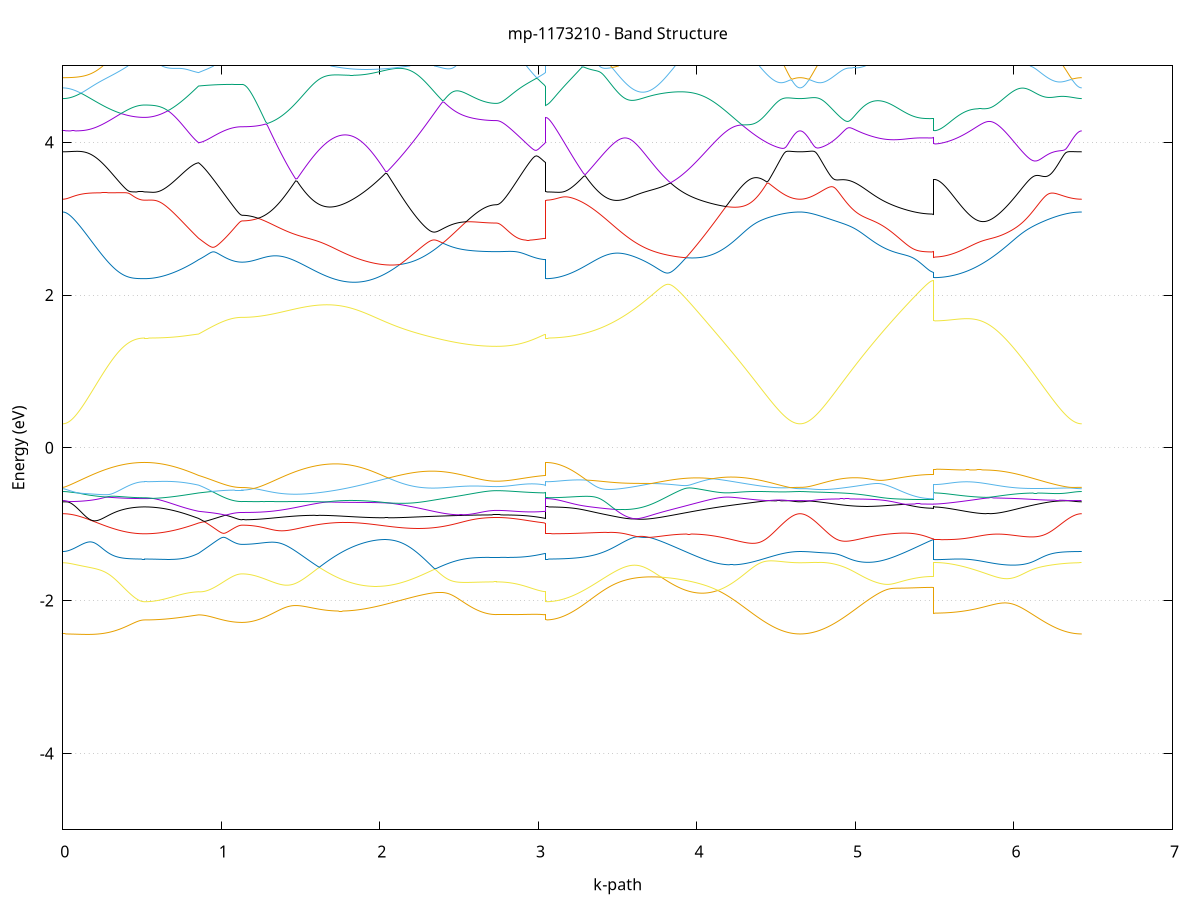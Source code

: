 set title 'mp-1173210 - Band Structure'
set xlabel 'k-path'
set ylabel 'Energy (eV)'
set grid y
set yrange [-5:5]
set terminal png size 800,600
set output 'mp-1173210_bands_gnuplot.png'
plot '-' using 1:2 with lines notitle, '-' using 1:2 with lines notitle, '-' using 1:2 with lines notitle, '-' using 1:2 with lines notitle, '-' using 1:2 with lines notitle, '-' using 1:2 with lines notitle, '-' using 1:2 with lines notitle, '-' using 1:2 with lines notitle, '-' using 1:2 with lines notitle, '-' using 1:2 with lines notitle, '-' using 1:2 with lines notitle, '-' using 1:2 with lines notitle, '-' using 1:2 with lines notitle, '-' using 1:2 with lines notitle, '-' using 1:2 with lines notitle, '-' using 1:2 with lines notitle, '-' using 1:2 with lines notitle, '-' using 1:2 with lines notitle, '-' using 1:2 with lines notitle, '-' using 1:2 with lines notitle, '-' using 1:2 with lines notitle, '-' using 1:2 with lines notitle, '-' using 1:2 with lines notitle, '-' using 1:2 with lines notitle, '-' using 1:2 with lines notitle, '-' using 1:2 with lines notitle, '-' using 1:2 with lines notitle, '-' using 1:2 with lines notitle, '-' using 1:2 with lines notitle, '-' using 1:2 with lines notitle, '-' using 1:2 with lines notitle, '-' using 1:2 with lines notitle, '-' using 1:2 with lines notitle, '-' using 1:2 with lines notitle, '-' using 1:2 with lines notitle, '-' using 1:2 with lines notitle, '-' using 1:2 with lines notitle, '-' using 1:2 with lines notitle, '-' using 1:2 with lines notitle, '-' using 1:2 with lines notitle, '-' using 1:2 with lines notitle, '-' using 1:2 with lines notitle, '-' using 1:2 with lines notitle, '-' using 1:2 with lines notitle, '-' using 1:2 with lines notitle, '-' using 1:2 with lines notitle, '-' using 1:2 with lines notitle, '-' using 1:2 with lines notitle, '-' using 1:2 with lines notitle, '-' using 1:2 with lines notitle, '-' using 1:2 with lines notitle, '-' using 1:2 with lines notitle, '-' using 1:2 with lines notitle, '-' using 1:2 with lines notitle, '-' using 1:2 with lines notitle, '-' using 1:2 with lines notitle, '-' using 1:2 with lines notitle, '-' using 1:2 with lines notitle, '-' using 1:2 with lines notitle, '-' using 1:2 with lines notitle, '-' using 1:2 with lines notitle, '-' using 1:2 with lines notitle, '-' using 1:2 with lines notitle, '-' using 1:2 with lines notitle
0.000000 -33.872232
0.009908 -33.872232
0.019815 -33.872232
0.029723 -33.872132
0.039630 -33.872032
0.049538 -33.871832
0.059445 -33.871732
0.069353 -33.871532
0.079261 -33.871232
0.089168 -33.871032
0.099076 -33.870732
0.108983 -33.870332
0.118891 -33.870032
0.128799 -33.869632
0.138706 -33.869232
0.148614 -33.868832
0.158521 -33.868332
0.168429 -33.867932
0.178336 -33.867332
0.188244 -33.866832
0.198152 -33.866332
0.208059 -33.865732
0.217967 -33.865132
0.227874 -33.864532
0.237782 -33.863932
0.247690 -33.863232
0.257597 -33.862632
0.267505 -33.861932
0.277412 -33.861232
0.287320 -33.860532
0.297227 -33.859832
0.307135 -33.859132
0.317043 -33.858432
0.326950 -33.857732
0.336858 -33.856932
0.346765 -33.856232
0.356673 -33.855532
0.366580 -33.854932
0.376488 -33.854232
0.386396 -33.853532
0.396303 -33.852932
0.406211 -33.852332
0.416118 -33.851732
0.426026 -33.851232
0.435934 -33.850732
0.445841 -33.850232
0.455749 -33.849832
0.465656 -33.849432
0.475564 -33.849132
0.485471 -33.848932
0.495379 -33.848732
0.505287 -33.848632
0.515194 -33.848632
0.515194 -33.848632
0.524943 -33.848632
0.534691 -33.848532
0.544440 -33.848532
0.554188 -33.848432
0.563937 -33.848332
0.573685 -33.848132
0.583434 -33.848032
0.593183 -33.847832
0.602931 -33.847632
0.612680 -33.847332
0.622428 -33.847132
0.632177 -33.846832
0.641925 -33.846532
0.651674 -33.846132
0.661422 -33.845832
0.671171 -33.845432
0.680919 -33.845032
0.690668 -33.844632
0.700416 -33.844232
0.710165 -33.843732
0.719914 -33.843332
0.729662 -33.842832
0.739411 -33.842332
0.749159 -33.841832
0.758908 -33.841332
0.768656 -33.840832
0.778405 -33.840332
0.788153 -33.839832
0.797902 -33.839332
0.807650 -33.838832
0.817399 -33.838332
0.827147 -33.837932
0.836896 -33.837532
0.846645 -33.837132
0.856393 -33.836832
0.856393 -33.836832
0.866187 -33.836332
0.875981 -33.835832
0.885775 -33.835432
0.895569 -33.834932
0.905363 -33.834532
0.915158 -33.834132
0.924952 -33.833732
0.934746 -33.833432
0.944540 -33.833032
0.954334 -33.832732
0.964128 -33.832432
0.973922 -33.832132
0.983716 -33.831932
0.993510 -33.831632
1.003304 -33.831432
1.013098 -33.831232
1.022892 -33.831032
1.032686 -33.830832
1.042480 -33.830732
1.052275 -33.830632
1.062069 -33.830432
1.071863 -33.830332
1.081657 -33.830232
1.091451 -33.830232
1.101245 -33.830132
1.111039 -33.830132
1.120833 -33.830132
1.130627 -33.830032
1.130627 -33.830032
1.140575 -33.830032
1.150522 -33.830032
1.160469 -33.829932
1.170417 -33.829932
1.180364 -33.829832
1.190312 -33.829732
1.200259 -33.829532
1.210207 -33.829432
1.220154 -33.829232
1.230102 -33.829032
1.240049 -33.828832
1.249996 -33.828532
1.259944 -33.828332
1.269891 -33.828032
1.279839 -33.827732
1.289786 -33.827432
1.299734 -33.827132
1.309681 -33.826732
1.319629 -33.826432
1.329576 -33.826032
1.339524 -33.825632
1.349471 -33.825232
1.359418 -33.824732
1.369366 -33.824332
1.379313 -33.823832
1.389261 -33.823432
1.399208 -33.822932
1.409156 -33.822432
1.419103 -33.821932
1.429051 -33.821332
1.438998 -33.820832
1.448945 -33.820332
1.458893 -33.819732
1.468840 -33.819232
1.478788 -33.818732
1.488735 -33.818132
1.498683 -33.817632
1.508630 -33.817132
1.518578 -33.816532
1.528525 -33.816032
1.538472 -33.815532
1.548420 -33.814932
1.558367 -33.814432
1.568315 -33.813932
1.578262 -33.813432
1.588210 -33.812932
1.598157 -33.812432
1.608105 -33.811932
1.618052 -33.811532
1.628000 -33.811032
1.637947 -33.810632
1.647894 -33.810132
1.657842 -33.809732
1.667789 -33.809332
1.677737 -33.808932
1.687684 -33.808632
1.697632 -33.808232
1.707579 -33.807932
1.717527 -33.807632
1.727474 -33.807332
1.737421 -33.807132
1.747369 -33.806832
1.757316 -33.806632
1.767264 -33.806432
1.777211 -33.806332
1.787159 -33.806132
1.797106 -33.806032
1.807054 -33.805932
1.817001 -33.805932
1.826949 -33.805832
1.836896 -33.805832
1.846843 -33.805832
1.856791 -33.805932
1.866738 -33.805932
1.876686 -33.806032
1.886633 -33.806132
1.896581 -33.806332
1.906528 -33.806432
1.916476 -33.806632
1.926423 -33.806832
1.926423 -33.806832
1.936410 -33.807132
1.946396 -33.807432
1.956383 -33.807632
1.966370 -33.808032
1.976356 -33.808332
1.986343 -33.808732
1.996329 -33.809032
2.006316 -33.809432
2.016303 -33.809932
2.026289 -33.810332
2.036276 -33.810832
2.046263 -33.811332
2.056249 -33.811832
2.066236 -33.812332
2.076223 -33.812832
2.086209 -33.813432
2.096196 -33.813932
2.106182 -33.814532
2.116169 -33.815132
2.126156 -33.815732
2.136142 -33.816432
2.146129 -33.817032
2.156116 -33.817632
2.166102 -33.818332
2.176089 -33.818932
2.186076 -33.819632
2.196062 -33.820332
2.206049 -33.821032
2.216036 -33.821732
2.226022 -33.822432
2.236009 -33.823132
2.245995 -33.823832
2.255982 -33.824532
2.265969 -33.825232
2.275955 -33.825932
2.285942 -33.826632
2.295929 -33.827332
2.305915 -33.828032
2.315902 -33.828732
2.325889 -33.829432
2.335875 -33.830132
2.345862 -33.830832
2.355848 -33.831432
2.365835 -33.832132
2.375822 -33.832832
2.385808 -33.833432
2.395795 -33.834132
2.405782 -33.834732
2.415768 -33.835332
2.425755 -33.836032
2.435742 -33.836632
2.445728 -33.837232
2.455715 -33.837732
2.465701 -33.838332
2.475688 -33.838832
2.485675 -33.839432
2.495661 -33.839932
2.505648 -33.840432
2.515635 -33.840932
2.525621 -33.841332
2.535608 -33.841832
2.545595 -33.842232
2.555581 -33.842632
2.565568 -33.843032
2.575554 -33.843432
2.585541 -33.843832
2.595528 -33.844132
2.605514 -33.844432
2.615501 -33.844732
2.625488 -33.844932
2.635474 -33.845232
2.645461 -33.845432
2.655448 -33.845632
2.665434 -33.845832
2.675421 -33.845932
2.685407 -33.846132
2.695394 -33.846232
2.705381 -33.846332
2.715367 -33.846332
2.725354 -33.846432
2.735341 -33.846432
2.735341 -33.846432
2.745036 -33.846432
2.754732 -33.846332
2.764427 -33.846332
2.774123 -33.846232
2.783819 -33.846132
2.793514 -33.845932
2.803210 -33.845832
2.812906 -33.845632
2.822601 -33.845432
2.832297 -33.845232
2.841992 -33.844932
2.851688 -33.844632
2.861384 -33.844332
2.871079 -33.844032
2.880775 -33.843732
2.890470 -33.843332
2.900166 -33.843032
2.909862 -33.842632
2.919557 -33.842232
2.929253 -33.841832
2.938948 -33.841332
2.948644 -33.840932
2.958340 -33.840532
2.968035 -33.840032
2.977731 -33.839632
2.987426 -33.839132
2.997122 -33.838732
3.006818 -33.838332
3.016513 -33.837932
3.026209 -33.837532
3.035904 -33.837132
3.045600 -33.836832
3.045600 -33.848632
3.055595 -33.848632
3.065591 -33.848532
3.075586 -33.848532
3.085581 -33.848432
3.095576 -33.848232
3.105571 -33.848132
3.115567 -33.847932
3.125562 -33.847732
3.135557 -33.847432
3.145552 -33.847132
3.155547 -33.846832
3.165543 -33.846532
3.175538 -33.846132
3.185533 -33.845732
3.195528 -33.845332
3.205523 -33.844932
3.215519 -33.844432
3.225514 -33.843932
3.235509 -33.843432
3.245504 -33.842932
3.255499 -33.842332
3.265495 -33.841732
3.275490 -33.841132
3.285485 -33.840532
3.295480 -33.839832
3.305476 -33.839232
3.315471 -33.838532
3.325466 -33.837732
3.335461 -33.837032
3.345456 -33.836332
3.355452 -33.835532
3.365447 -33.834732
3.375442 -33.833932
3.385437 -33.833132
3.395432 -33.832332
3.405428 -33.831432
3.415423 -33.830632
3.425418 -33.829732
3.435413 -33.828832
3.445408 -33.827932
3.455404 -33.827032
3.465399 -33.826132
3.475394 -33.825232
3.485389 -33.824332
3.495385 -33.823432
3.505380 -33.822432
3.515375 -33.821532
3.525370 -33.820632
3.535365 -33.819632
3.545361 -33.818732
3.555356 -33.817732
3.565351 -33.816832
3.575346 -33.815932
3.585341 -33.814932
3.595337 -33.814032
3.605332 -33.813132
3.615327 -33.812132
3.625322 -33.811232
3.635317 -33.810332
3.645313 -33.809432
3.655308 -33.808532
3.665303 -33.807632
3.675298 -33.806732
3.685294 -33.805932
3.695289 -33.805032
3.705284 -33.804232
3.715279 -33.803432
3.725274 -33.802532
3.735270 -33.801932
3.745265 -33.802332
3.755260 -33.802632
3.765255 -33.803032
3.765255 -33.803032
3.775200 -33.803432
3.785144 -33.803932
3.795089 -33.804332
3.805033 -33.804932
3.814978 -33.805432
3.824922 -33.806032
3.834867 -33.806632
3.844811 -33.807232
3.854755 -33.807832
3.864700 -33.808532
3.874644 -33.809232
3.884589 -33.810032
3.894533 -33.810832
3.904478 -33.811532
3.914422 -33.812432
3.924367 -33.813232
3.934311 -33.814132
3.944256 -33.815032
3.954200 -33.815932
3.964145 -33.816832
3.974089 -33.817732
3.984034 -33.818732
3.993978 -33.819732
4.003923 -33.820732
4.013867 -33.821732
4.023812 -33.822832
4.033756 -33.823832
4.043701 -33.824932
4.053645 -33.825932
4.063589 -33.827032
4.073534 -33.828132
4.083478 -33.829232
4.093423 -33.830332
4.103367 -33.831432
4.113312 -33.832532
4.123256 -33.833732
4.133201 -33.834832
4.143145 -33.835932
4.153090 -33.837032
4.163034 -33.838132
4.172979 -33.839332
4.182923 -33.840432
4.192868 -33.841532
4.202812 -33.842632
4.212757 -33.843732
4.222701 -33.844832
4.232646 -33.845932
4.242590 -33.846932
4.252535 -33.848032
4.262479 -33.849132
4.272424 -33.850132
4.282368 -33.851132
4.292312 -33.852132
4.302257 -33.853132
4.312201 -33.854132
4.322146 -33.855132
4.332090 -33.856032
4.342035 -33.856932
4.351979 -33.857832
4.361924 -33.858732
4.371868 -33.859632
4.381813 -33.860432
4.391757 -33.861232
4.401702 -33.862032
4.411646 -33.862832
4.421591 -33.863532
4.431535 -33.864232
4.441480 -33.864932
4.451424 -33.865632
4.461369 -33.866232
4.471313 -33.866832
4.481258 -33.867432
4.491202 -33.867932
4.501147 -33.868432
4.511091 -33.868932
4.521035 -33.869432
4.530980 -33.869832
4.540924 -33.870232
4.550869 -33.870532
4.560813 -33.870832
4.570758 -33.871132
4.580702 -33.871432
4.590647 -33.871632
4.600591 -33.871832
4.610536 -33.871932
4.620480 -33.872132
4.630425 -33.872132
4.640369 -33.872232
4.650314 -33.872232
4.650314 -33.872232
4.660228 -33.872232
4.670142 -33.872132
4.680056 -33.872132
4.689970 -33.871932
4.699884 -33.871832
4.709798 -33.871632
4.719712 -33.871432
4.729626 -33.871132
4.739540 -33.870932
4.749454 -33.870532
4.759368 -33.870232
4.769282 -33.869832
4.779196 -33.869432
4.789110 -33.869032
4.799024 -33.868532
4.808938 -33.868032
4.818852 -33.867432
4.828766 -33.866932
4.838680 -33.866332
4.848595 -33.865632
4.858509 -33.865032
4.868423 -33.864332
4.878337 -33.863632
4.888251 -33.862932
4.898165 -33.862132
4.908079 -33.861332
4.917993 -33.860532
4.927907 -33.859732
4.937821 -33.858932
4.947735 -33.858032
4.957649 -33.857132
4.967563 -33.856232
4.977477 -33.855232
4.987391 -33.854332
4.997305 -33.853332
5.007219 -33.852332
5.017133 -33.851332
5.027047 -33.850332
5.036961 -33.849232
5.046875 -33.848232
5.056789 -33.847132
5.066703 -33.846132
5.076618 -33.845032
5.086532 -33.843932
5.096446 -33.842832
5.106360 -33.841732
5.116274 -33.840632
5.126188 -33.839432
5.136102 -33.838332
5.146016 -33.837232
5.155930 -33.836132
5.165844 -33.834932
5.175758 -33.833832
5.185672 -33.832732
5.195586 -33.831532
5.205500 -33.830432
5.215414 -33.829332
5.225328 -33.828232
5.235242 -33.827132
5.245156 -33.826032
5.255070 -33.824932
5.264984 -33.823832
5.274898 -33.822832
5.284812 -33.821732
5.294726 -33.820732
5.304641 -33.819732
5.314555 -33.818632
5.324469 -33.817732
5.334383 -33.816732
5.344297 -33.815832
5.354211 -33.814932
5.364125 -33.814032
5.374039 -33.813132
5.383953 -33.812332
5.393867 -33.811532
5.403781 -33.810832
5.413695 -33.810132
5.423609 -33.809532
5.433523 -33.808932
5.443437 -33.808432
5.453351 -33.808032
5.463265 -33.807632
5.473179 -33.807432
5.483093 -33.807232
5.493007 -33.807232
5.493007 -33.807232
5.502950 -33.807232
5.512893 -33.807332
5.522836 -33.807432
5.532779 -33.807532
5.542722 -33.807732
5.552664 -33.808032
5.562607 -33.808232
5.572550 -33.808632
5.582493 -33.808932
5.592436 -33.809332
5.602379 -33.809732
5.612322 -33.810232
5.622264 -33.810732
5.632207 -33.811232
5.642150 -33.811832
5.652093 -33.812432
5.662036 -33.813032
5.671979 -33.813732
5.681921 -33.814332
5.691864 -33.815132
5.701807 -33.815832
5.711750 -33.816532
5.721693 -33.817332
5.731636 -33.818132
5.741579 -33.819032
5.751521 -33.819832
5.761464 -33.820732
5.771407 -33.821632
5.781350 -33.822532
5.791293 -33.823432
5.801236 -33.824432
5.811179 -33.825332
5.821121 -33.826332
5.831064 -33.827332
5.841007 -33.828332
5.850950 -33.829332
5.860893 -33.830432
5.870836 -33.831432
5.880778 -33.832532
5.890721 -33.833532
5.900664 -33.834632
5.910607 -33.835632
5.920550 -33.836732
5.930493 -33.837832
5.940436 -33.838832
5.950378 -33.839932
5.960321 -33.841032
5.970264 -33.842132
5.980207 -33.843132
5.990150 -33.844232
6.000093 -33.845232
6.010036 -33.846332
6.019978 -33.847332
6.029921 -33.848432
6.039864 -33.849432
6.049807 -33.850432
6.059750 -33.851432
6.069693 -33.852432
6.079635 -33.853432
6.089578 -33.854332
6.099521 -33.855332
6.109464 -33.856232
6.119407 -33.857132
6.129350 -33.858032
6.139293 -33.858832
6.149235 -33.859732
6.159178 -33.860532
6.169121 -33.861332
6.179064 -33.862132
6.189007 -33.862932
6.198950 -33.863632
6.208893 -33.864332
6.218835 -33.865032
6.228778 -33.865632
6.238721 -33.866232
6.248664 -33.866832
6.258607 -33.867432
6.268550 -33.867932
6.278492 -33.868532
6.288435 -33.868932
6.298378 -33.869432
6.308321 -33.869832
6.318264 -33.870232
6.328207 -33.870532
6.338150 -33.870832
6.348092 -33.871132
6.358035 -33.871432
6.367978 -33.871632
6.377921 -33.871832
6.387864 -33.871932
6.397807 -33.872132
6.407750 -33.872132
6.417692 -33.872232
6.427635 -33.872232
e
0.000000 -33.790832
0.009908 -33.790832
0.019815 -33.790932
0.029723 -33.790932
0.039630 -33.791032
0.049538 -33.791232
0.059445 -33.791332
0.069353 -33.791532
0.079261 -33.791732
0.089168 -33.791932
0.099076 -33.792132
0.108983 -33.792432
0.118891 -33.792732
0.128799 -33.793032
0.138706 -33.793432
0.148614 -33.793732
0.158521 -33.794132
0.168429 -33.794532
0.178336 -33.794932
0.188244 -33.795432
0.198152 -33.795932
0.208059 -33.796432
0.217967 -33.796932
0.227874 -33.797432
0.237782 -33.798032
0.247690 -33.798532
0.257597 -33.799132
0.267505 -33.799732
0.277412 -33.800332
0.287320 -33.800932
0.297227 -33.801532
0.307135 -33.802232
0.317043 -33.802832
0.326950 -33.803532
0.336858 -33.804132
0.346765 -33.804732
0.356673 -33.805432
0.366580 -33.806032
0.376488 -33.806632
0.386396 -33.807232
0.396303 -33.807832
0.406211 -33.808332
0.416118 -33.808932
0.426026 -33.809432
0.435934 -33.809832
0.445841 -33.810332
0.455749 -33.810732
0.465656 -33.811032
0.475564 -33.811332
0.485471 -33.811532
0.495379 -33.811632
0.505287 -33.811732
0.515194 -33.811832
0.515194 -33.811832
0.524943 -33.811832
0.534691 -33.811832
0.544440 -33.811832
0.554188 -33.811932
0.563937 -33.811932
0.573685 -33.812032
0.583434 -33.812132
0.593183 -33.812232
0.602931 -33.812432
0.612680 -33.812532
0.622428 -33.812732
0.632177 -33.812932
0.641925 -33.813132
0.651674 -33.813332
0.661422 -33.813532
0.671171 -33.813832
0.680919 -33.814032
0.690668 -33.814332
0.700416 -33.814732
0.710165 -33.815032
0.719914 -33.815332
0.729662 -33.815732
0.739411 -33.816132
0.749159 -33.816532
0.758908 -33.816932
0.768656 -33.817432
0.778405 -33.817832
0.788153 -33.818232
0.797902 -33.818732
0.807650 -33.819132
0.817399 -33.819632
0.827147 -33.820032
0.836896 -33.820432
0.846645 -33.820732
0.856393 -33.821032
0.856393 -33.821032
0.866187 -33.821632
0.875981 -33.822232
0.885775 -33.822732
0.895569 -33.823332
0.905363 -33.823832
0.915158 -33.824332
0.924952 -33.824832
0.934746 -33.825332
0.944540 -33.825732
0.954334 -33.826132
0.964128 -33.826532
0.973922 -33.826932
0.983716 -33.827332
0.993510 -33.827632
1.003304 -33.828032
1.013098 -33.828332
1.022892 -33.828532
1.032686 -33.828832
1.042480 -33.829032
1.052275 -33.829232
1.062069 -33.829432
1.071863 -33.829632
1.081657 -33.829732
1.091451 -33.829832
1.101245 -33.829932
1.111039 -33.830032
1.120833 -33.830032
1.130627 -33.830032
1.130627 -33.830032
1.140575 -33.830032
1.150522 -33.830032
1.160469 -33.829932
1.170417 -33.829932
1.180364 -33.829832
1.190312 -33.829632
1.200259 -33.829532
1.210207 -33.829332
1.220154 -33.829232
1.230102 -33.828932
1.240049 -33.828732
1.249996 -33.828532
1.259944 -33.828232
1.269891 -33.827932
1.279839 -33.827632
1.289786 -33.827332
1.299734 -33.827032
1.309681 -33.826632
1.319629 -33.826332
1.329576 -33.825932
1.339524 -33.825532
1.349471 -33.825132
1.359418 -33.824632
1.369366 -33.824232
1.379313 -33.823732
1.389261 -33.823332
1.399208 -33.822832
1.409156 -33.822332
1.419103 -33.821832
1.429051 -33.821332
1.438998 -33.820832
1.448945 -33.820232
1.458893 -33.819732
1.468840 -33.819132
1.478788 -33.818532
1.488735 -33.818032
1.498683 -33.817432
1.508630 -33.816832
1.518578 -33.816232
1.528525 -33.815532
1.538472 -33.814932
1.548420 -33.814332
1.558367 -33.813732
1.568315 -33.813132
1.578262 -33.812432
1.588210 -33.811832
1.598157 -33.811232
1.608105 -33.810532
1.618052 -33.809932
1.628000 -33.809332
1.637947 -33.808632
1.647894 -33.808032
1.657842 -33.807432
1.667789 -33.806832
1.677737 -33.806232
1.687684 -33.805532
1.697632 -33.804932
1.707579 -33.804332
1.717527 -33.803832
1.727474 -33.803232
1.737421 -33.802632
1.747369 -33.802032
1.757316 -33.801532
1.767264 -33.800932
1.777211 -33.800432
1.787159 -33.799932
1.797106 -33.799432
1.807054 -33.798932
1.817001 -33.798432
1.826949 -33.797932
1.836896 -33.797532
1.846843 -33.797132
1.856791 -33.796632
1.866738 -33.796232
1.876686 -33.795832
1.886633 -33.795532
1.896581 -33.795132
1.906528 -33.794832
1.916476 -33.794532
1.926423 -33.794232
1.926423 -33.794232
1.936410 -33.793932
1.946396 -33.793632
1.956383 -33.793432
1.966370 -33.793232
1.976356 -33.793032
1.986343 -33.792832
1.996329 -33.792732
2.006316 -33.792632
2.016303 -33.792432
2.026289 -33.792432
2.036276 -33.792332
2.046263 -33.792332
2.056249 -33.792232
2.066236 -33.792232
2.076223 -33.792332
2.086209 -33.792332
2.096196 -33.792432
2.106182 -33.792532
2.116169 -33.792632
2.126156 -33.792832
2.136142 -33.792932
2.146129 -33.793132
2.156116 -33.793332
2.166102 -33.793532
2.176089 -33.793832
2.186076 -33.794032
2.196062 -33.794332
2.206049 -33.794632
2.216036 -33.794932
2.226022 -33.795232
2.236009 -33.795632
2.245995 -33.796032
2.255982 -33.796332
2.265969 -33.796732
2.275955 -33.797132
2.285942 -33.797532
2.295929 -33.797932
2.305915 -33.798432
2.315902 -33.798832
2.325889 -33.799332
2.335875 -33.799732
2.345862 -33.800232
2.355848 -33.800632
2.365835 -33.801132
2.375822 -33.801532
2.385808 -33.802032
2.395795 -33.802532
2.405782 -33.802932
2.415768 -33.803432
2.425755 -33.803932
2.435742 -33.804332
2.445728 -33.804832
2.455715 -33.805232
2.465701 -33.805632
2.475688 -33.806132
2.485675 -33.806532
2.495661 -33.806932
2.505648 -33.807332
2.515635 -33.807732
2.525621 -33.808132
2.535608 -33.808432
2.545595 -33.808832
2.555581 -33.809132
2.565568 -33.809432
2.575554 -33.809732
2.585541 -33.810032
2.595528 -33.810332
2.605514 -33.810632
2.615501 -33.810832
2.625488 -33.811032
2.635474 -33.811232
2.645461 -33.811432
2.655448 -33.811632
2.665434 -33.811732
2.675421 -33.811932
2.685407 -33.812032
2.695394 -33.812132
2.705381 -33.812132
2.715367 -33.812232
2.725354 -33.812232
2.735341 -33.812232
2.735341 -33.812232
2.745036 -33.812232
2.754732 -33.812332
2.764427 -33.812332
2.774123 -33.812432
2.783819 -33.812432
2.793514 -33.812532
2.803210 -33.812632
2.812906 -33.812832
2.822601 -33.812932
2.832297 -33.813132
2.841992 -33.813332
2.851688 -33.813532
2.861384 -33.813832
2.871079 -33.814032
2.880775 -33.814332
2.890470 -33.814632
2.900166 -33.814932
2.909862 -33.815232
2.919557 -33.815632
2.929253 -33.816032
2.938948 -33.816432
2.948644 -33.816832
2.958340 -33.817232
2.968035 -33.817632
2.977731 -33.818132
2.987426 -33.818532
2.997122 -33.819032
3.006818 -33.819432
3.016513 -33.819932
3.026209 -33.820332
3.035904 -33.820732
3.045600 -33.821032
3.045600 -33.811832
3.055595 -33.811832
3.065591 -33.811732
3.075586 -33.811732
3.085581 -33.811732
3.095576 -33.811632
3.105571 -33.811532
3.115567 -33.811432
3.125562 -33.811332
3.135557 -33.811232
3.145552 -33.811132
3.155547 -33.810932
3.165543 -33.810832
3.175538 -33.810632
3.185533 -33.810432
3.195528 -33.810232
3.205523 -33.810032
3.215519 -33.809832
3.225514 -33.809632
3.235509 -33.809332
3.245504 -33.809132
3.255499 -33.808832
3.265495 -33.808632
3.275490 -33.808332
3.285485 -33.808032
3.295480 -33.807832
3.305476 -33.807532
3.315471 -33.807232
3.325466 -33.806932
3.335461 -33.806632
3.345456 -33.806332
3.355452 -33.806032
3.365447 -33.805732
3.375442 -33.805432
3.385437 -33.805132
3.395432 -33.804832
3.405428 -33.804532
3.415423 -33.804232
3.425418 -33.803932
3.435413 -33.803632
3.445408 -33.803332
3.455404 -33.803032
3.465399 -33.802732
3.475394 -33.802532
3.485389 -33.802232
3.495385 -33.802032
3.505380 -33.801832
3.515375 -33.801632
3.525370 -33.801432
3.535365 -33.801232
3.545361 -33.801032
3.555356 -33.800832
3.565351 -33.800732
3.575346 -33.800632
3.585341 -33.800532
3.595337 -33.800432
3.605332 -33.800432
3.615327 -33.800332
3.625322 -33.800332
3.635317 -33.800332
3.645313 -33.800432
3.655308 -33.800432
3.665303 -33.800532
3.675298 -33.800632
3.685294 -33.800832
3.695289 -33.801032
3.705284 -33.801232
3.715279 -33.801432
3.725274 -33.801732
3.735270 -33.801732
3.745265 -33.801032
3.755260 -33.800232
3.765255 -33.799432
3.765255 -33.799432
3.775200 -33.798732
3.785144 -33.798032
3.795089 -33.797332
3.805033 -33.796632
3.814978 -33.795932
3.824922 -33.795332
3.834867 -33.794732
3.844811 -33.794132
3.854755 -33.793532
3.864700 -33.792932
3.874644 -33.792432
3.884589 -33.791932
3.894533 -33.791432
3.904478 -33.790932
3.914422 -33.790532
3.924367 -33.790032
3.934311 -33.789632
3.944256 -33.789232
3.954200 -33.788832
3.964145 -33.788532
3.974089 -33.788232
3.984034 -33.787932
3.993978 -33.787632
4.003923 -33.787332
4.013867 -33.787132
4.023812 -33.786932
4.033756 -33.786632
4.043701 -33.786532
4.053645 -33.786332
4.063589 -33.786232
4.073534 -33.786032
4.083478 -33.785932
4.093423 -33.785832
4.103367 -33.785832
4.113312 -33.785732
4.123256 -33.785732
4.133201 -33.785632
4.143145 -33.785632
4.153090 -33.785632
4.163034 -33.785632
4.172979 -33.785732
4.182923 -33.785732
4.192868 -33.785832
4.202812 -33.785832
4.212757 -33.785932
4.222701 -33.786032
4.232646 -33.786132
4.242590 -33.786232
4.252535 -33.786332
4.262479 -33.786432
4.272424 -33.786532
4.282368 -33.786732
4.292312 -33.786832
4.302257 -33.787032
4.312201 -33.787132
4.322146 -33.787332
4.332090 -33.787432
4.342035 -33.787632
4.351979 -33.787732
4.361924 -33.787932
4.371868 -33.788032
4.381813 -33.788232
4.391757 -33.788432
4.401702 -33.788532
4.411646 -33.788732
4.421591 -33.788832
4.431535 -33.789032
4.441480 -33.789132
4.451424 -33.789332
4.461369 -33.789432
4.471313 -33.789532
4.481258 -33.789732
4.491202 -33.789832
4.501147 -33.789932
4.511091 -33.790032
4.521035 -33.790132
4.530980 -33.790232
4.540924 -33.790332
4.550869 -33.790432
4.560813 -33.790532
4.570758 -33.790632
4.580702 -33.790632
4.590647 -33.790732
4.600591 -33.790732
4.610536 -33.790832
4.620480 -33.790832
4.630425 -33.790832
4.640369 -33.790832
4.650314 -33.790832
4.650314 -33.790832
4.660228 -33.790832
4.670142 -33.790832
4.680056 -33.790832
4.689970 -33.790832
4.699884 -33.790832
4.709798 -33.790732
4.719712 -33.790732
4.729626 -33.790732
4.739540 -33.790632
4.749454 -33.790632
4.759368 -33.790532
4.769282 -33.790532
4.779196 -33.790432
4.789110 -33.790332
4.799024 -33.790332
4.808938 -33.790232
4.818852 -33.790132
4.828766 -33.790032
4.838680 -33.790032
4.848595 -33.789932
4.858509 -33.789832
4.868423 -33.789732
4.878337 -33.789632
4.888251 -33.789532
4.898165 -33.789432
4.908079 -33.789332
4.917993 -33.789232
4.927907 -33.789132
4.937821 -33.789032
4.947735 -33.788932
4.957649 -33.788832
4.967563 -33.788732
4.977477 -33.788632
4.987391 -33.788632
4.997305 -33.788532
5.007219 -33.788432
5.017133 -33.788332
5.027047 -33.788232
5.036961 -33.788232
5.046875 -33.788132
5.056789 -33.788032
5.066703 -33.788032
5.076618 -33.787932
5.086532 -33.787932
5.096446 -33.787832
5.106360 -33.787832
5.116274 -33.787832
5.126188 -33.787832
5.136102 -33.787832
5.146016 -33.787832
5.155930 -33.787832
5.165844 -33.787932
5.175758 -33.787932
5.185672 -33.787932
5.195586 -33.788032
5.205500 -33.788132
5.215414 -33.788232
5.225328 -33.788332
5.235242 -33.788432
5.245156 -33.788532
5.255070 -33.788732
5.264984 -33.788832
5.274898 -33.789032
5.284812 -33.789232
5.294726 -33.789432
5.304641 -33.789632
5.314555 -33.789932
5.324469 -33.790132
5.334383 -33.790432
5.344297 -33.790632
5.354211 -33.790932
5.364125 -33.791232
5.374039 -33.791532
5.383953 -33.791832
5.393867 -33.792132
5.403781 -33.792432
5.413695 -33.792732
5.423609 -33.793032
5.433523 -33.793332
5.443437 -33.793632
5.453351 -33.793832
5.463265 -33.794032
5.473179 -33.794132
5.483093 -33.794232
5.493007 -33.794232
5.493007 -33.793732
5.502950 -33.793732
5.512893 -33.793732
5.522836 -33.793732
5.532779 -33.793732
5.542722 -33.793632
5.552664 -33.793632
5.562607 -33.793532
5.572550 -33.793432
5.582493 -33.793432
5.592436 -33.793332
5.602379 -33.793232
5.612322 -33.793232
5.622264 -33.793132
5.632207 -33.793032
5.642150 -33.792932
5.652093 -33.792932
5.662036 -33.792832
5.671979 -33.792732
5.681921 -33.792732
5.691864 -33.792632
5.701807 -33.792532
5.711750 -33.792532
5.721693 -33.792432
5.731636 -33.792332
5.741579 -33.792332
5.751521 -33.792232
5.761464 -33.792232
5.771407 -33.792132
5.781350 -33.792132
5.791293 -33.792032
5.801236 -33.792032
5.811179 -33.792032
5.821121 -33.791932
5.831064 -33.791932
5.841007 -33.791932
5.850950 -33.791832
5.860893 -33.791832
5.870836 -33.791832
5.880778 -33.791732
5.890721 -33.791732
5.900664 -33.791732
5.910607 -33.791732
5.920550 -33.791632
5.930493 -33.791632
5.940436 -33.791632
5.950378 -33.791632
5.960321 -33.791632
5.970264 -33.791532
5.980207 -33.791532
5.990150 -33.791532
6.000093 -33.791532
6.010036 -33.791532
6.019978 -33.791432
6.029921 -33.791432
6.039864 -33.791432
6.049807 -33.791432
6.059750 -33.791432
6.069693 -33.791332
6.079635 -33.791332
6.089578 -33.791332
6.099521 -33.791332
6.109464 -33.791332
6.119407 -33.791232
6.129350 -33.791232
6.139293 -33.791232
6.149235 -33.791232
6.159178 -33.791232
6.169121 -33.791132
6.179064 -33.791132
6.189007 -33.791132
6.198950 -33.791132
6.208893 -33.791132
6.218835 -33.791132
6.228778 -33.791032
6.238721 -33.791032
6.248664 -33.791032
6.258607 -33.791032
6.268550 -33.791032
6.278492 -33.791032
6.288435 -33.790932
6.298378 -33.790932
6.308321 -33.790932
6.318264 -33.790932
6.328207 -33.790932
6.338150 -33.790932
6.348092 -33.790932
6.358035 -33.790932
6.367978 -33.790932
6.377921 -33.790832
6.387864 -33.790832
6.397807 -33.790832
6.407750 -33.790832
6.417692 -33.790832
6.427635 -33.790832
e
0.000000 -33.759632
0.009908 -33.759632
0.019815 -33.759632
0.029723 -33.759632
0.039630 -33.759632
0.049538 -33.759632
0.059445 -33.759632
0.069353 -33.759632
0.079261 -33.759632
0.089168 -33.759632
0.099076 -33.759732
0.108983 -33.759732
0.118891 -33.759732
0.128799 -33.759732
0.138706 -33.759732
0.148614 -33.759732
0.158521 -33.759832
0.168429 -33.759832
0.178336 -33.759832
0.188244 -33.759832
0.198152 -33.759932
0.208059 -33.759932
0.217967 -33.759932
0.227874 -33.759932
0.237782 -33.760032
0.247690 -33.760032
0.257597 -33.760032
0.267505 -33.760132
0.277412 -33.760132
0.287320 -33.760132
0.297227 -33.760232
0.307135 -33.760232
0.317043 -33.760232
0.326950 -33.760332
0.336858 -33.760332
0.346765 -33.760332
0.356673 -33.760432
0.366580 -33.760432
0.376488 -33.760432
0.386396 -33.760432
0.396303 -33.760532
0.406211 -33.760532
0.416118 -33.760532
0.426026 -33.760532
0.435934 -33.760532
0.445841 -33.760632
0.455749 -33.760632
0.465656 -33.760632
0.475564 -33.760632
0.485471 -33.760632
0.495379 -33.760632
0.505287 -33.760632
0.515194 -33.760632
0.515194 -33.760632
0.524943 -33.760632
0.534691 -33.760632
0.544440 -33.760732
0.554188 -33.760732
0.563937 -33.760832
0.573685 -33.760832
0.583434 -33.760932
0.593183 -33.760932
0.602931 -33.761032
0.612680 -33.761132
0.622428 -33.761232
0.632177 -33.761332
0.641925 -33.761432
0.651674 -33.761532
0.661422 -33.761632
0.671171 -33.761732
0.680919 -33.761832
0.690668 -33.761832
0.700416 -33.761932
0.710165 -33.762032
0.719914 -33.762032
0.729662 -33.762132
0.739411 -33.762132
0.749159 -33.762232
0.758908 -33.762232
0.768656 -33.762232
0.778405 -33.762232
0.788153 -33.762232
0.797902 -33.762132
0.807650 -33.762132
0.817399 -33.762032
0.827147 -33.761932
0.836896 -33.761832
0.846645 -33.761732
0.856393 -33.761632
0.856393 -33.761632
0.866187 -33.761332
0.875981 -33.760932
0.885775 -33.760632
0.895569 -33.760232
0.905363 -33.759832
0.915158 -33.759432
0.924952 -33.759032
0.934746 -33.758632
0.944540 -33.758132
0.954334 -33.757732
0.964128 -33.757332
0.973922 -33.756832
0.983716 -33.756432
0.993510 -33.756032
1.003304 -33.755532
1.013098 -33.755132
1.022892 -33.754732
1.032686 -33.754332
1.042480 -33.754032
1.052275 -33.753632
1.062069 -33.753332
1.071863 -33.753032
1.081657 -33.752832
1.091451 -33.752632
1.101245 -33.752432
1.111039 -33.752332
1.120833 -33.752232
1.130627 -33.752232
1.130627 -33.752232
1.140575 -33.752232
1.150522 -33.752232
1.160469 -33.752232
1.170417 -33.752132
1.180364 -33.752132
1.190312 -33.752032
1.200259 -33.752032
1.210207 -33.751932
1.220154 -33.751932
1.230102 -33.751832
1.240049 -33.751732
1.249996 -33.751632
1.259944 -33.751632
1.269891 -33.751532
1.279839 -33.751332
1.289786 -33.751232
1.299734 -33.751132
1.309681 -33.751032
1.319629 -33.750932
1.329576 -33.750732
1.339524 -33.750632
1.349471 -33.750432
1.359418 -33.750332
1.369366 -33.750132
1.379313 -33.749932
1.389261 -33.749832
1.399208 -33.749632
1.409156 -33.749432
1.419103 -33.749232
1.429051 -33.749032
1.438998 -33.748832
1.448945 -33.748632
1.458893 -33.748432
1.468840 -33.748232
1.478788 -33.747932
1.488735 -33.747732
1.498683 -33.747532
1.508630 -33.747232
1.518578 -33.747032
1.528525 -33.746732
1.538472 -33.746532
1.548420 -33.746232
1.558367 -33.746032
1.568315 -33.745732
1.578262 -33.745432
1.588210 -33.745232
1.598157 -33.744932
1.608105 -33.744632
1.618052 -33.744332
1.628000 -33.744032
1.637947 -33.743732
1.647894 -33.743432
1.657842 -33.743132
1.667789 -33.742832
1.677737 -33.742532
1.687684 -33.742232
1.697632 -33.741932
1.707579 -33.741532
1.717527 -33.741232
1.727474 -33.740932
1.737421 -33.740532
1.747369 -33.740232
1.757316 -33.739932
1.767264 -33.739532
1.777211 -33.739232
1.787159 -33.738832
1.797106 -33.738532
1.807054 -33.738132
1.817001 -33.737832
1.826949 -33.737432
1.836896 -33.737632
1.846843 -33.737832
1.856791 -33.738132
1.866738 -33.738432
1.876686 -33.738732
1.886633 -33.739132
1.896581 -33.739432
1.906528 -33.739732
1.916476 -33.740132
1.926423 -33.740432
1.926423 -33.740432
1.936410 -33.740832
1.946396 -33.741232
1.956383 -33.741632
1.966370 -33.742032
1.976356 -33.742432
1.986343 -33.742832
1.996329 -33.743232
2.006316 -33.743632
2.016303 -33.744032
2.026289 -33.744432
2.036276 -33.744832
2.046263 -33.745332
2.056249 -33.745732
2.066236 -33.746132
2.076223 -33.746532
2.086209 -33.747032
2.096196 -33.747432
2.106182 -33.747832
2.116169 -33.748232
2.126156 -33.748732
2.136142 -33.749132
2.146129 -33.749532
2.156116 -33.749932
2.166102 -33.750332
2.176089 -33.750832
2.186076 -33.751232
2.196062 -33.751632
2.206049 -33.752032
2.216036 -33.752432
2.226022 -33.752732
2.236009 -33.753132
2.245995 -33.753532
2.255982 -33.753932
2.265969 -33.754232
2.275955 -33.754632
2.285942 -33.755032
2.295929 -33.755332
2.305915 -33.755632
2.315902 -33.756032
2.325889 -33.756332
2.335875 -33.756632
2.345862 -33.756932
2.355848 -33.757332
2.365835 -33.757632
2.375822 -33.757932
2.385808 -33.758132
2.395795 -33.758432
2.405782 -33.758732
2.415768 -33.759032
2.425755 -33.759232
2.435742 -33.759532
2.445728 -33.759732
2.455715 -33.760032
2.465701 -33.760232
2.475688 -33.760432
2.485675 -33.760632
2.495661 -33.760932
2.505648 -33.761132
2.515635 -33.761332
2.525621 -33.761432
2.535608 -33.761632
2.545595 -33.761832
2.555581 -33.762032
2.565568 -33.762132
2.575554 -33.762332
2.585541 -33.762432
2.595528 -33.762532
2.605514 -33.762732
2.615501 -33.762832
2.625488 -33.762932
2.635474 -33.763032
2.645461 -33.763032
2.655448 -33.763132
2.665434 -33.763232
2.675421 -33.763332
2.685407 -33.763332
2.695394 -33.763332
2.705381 -33.763432
2.715367 -33.763432
2.725354 -33.763432
2.735341 -33.763432
2.735341 -33.763432
2.745036 -33.763432
2.754732 -33.763432
2.764427 -33.763432
2.774123 -33.763432
2.783819 -33.763432
2.793514 -33.763532
2.803210 -33.763532
2.812906 -33.763532
2.822601 -33.763532
2.832297 -33.763532
2.841992 -33.763532
2.851688 -33.763532
2.861384 -33.763532
2.871079 -33.763532
2.880775 -33.763532
2.890470 -33.763532
2.900166 -33.763532
2.909862 -33.763532
2.919557 -33.763432
2.929253 -33.763432
2.938948 -33.763332
2.948644 -33.763232
2.958340 -33.763132
2.968035 -33.763032
2.977731 -33.762932
2.987426 -33.762732
2.997122 -33.762632
3.006818 -33.762432
3.016513 -33.762232
3.026209 -33.762032
3.035904 -33.761832
3.045600 -33.761632
3.045600 -33.760632
3.055595 -33.760632
3.065591 -33.760632
3.075586 -33.760532
3.085581 -33.760532
3.095576 -33.760432
3.105571 -33.760332
3.115567 -33.760232
3.125562 -33.760132
3.135557 -33.760032
3.145552 -33.759932
3.155547 -33.759732
3.165543 -33.759532
3.175538 -33.759332
3.185533 -33.759132
3.195528 -33.758932
3.205523 -33.758732
3.215519 -33.758432
3.225514 -33.758232
3.235509 -33.757932
3.245504 -33.757632
3.255499 -33.757432
3.265495 -33.757032
3.275490 -33.756732
3.285485 -33.756432
3.295480 -33.756132
3.305476 -33.755732
3.315471 -33.755432
3.325466 -33.755032
3.335461 -33.754632
3.345456 -33.754232
3.355452 -33.753932
3.365447 -33.753532
3.375442 -33.753032
3.385437 -33.752632
3.395432 -33.752232
3.405428 -33.751832
3.415423 -33.751432
3.425418 -33.750932
3.435413 -33.750532
3.445408 -33.750032
3.455404 -33.749632
3.465399 -33.749132
3.475394 -33.748732
3.485389 -33.748232
3.495385 -33.747732
3.505380 -33.747332
3.515375 -33.746832
3.525370 -33.746332
3.535365 -33.745932
3.545361 -33.745432
3.555356 -33.744932
3.565351 -33.744532
3.575346 -33.744032
3.585341 -33.743532
3.595337 -33.743132
3.605332 -33.742632
3.615327 -33.742232
3.625322 -33.741732
3.635317 -33.741332
3.645313 -33.740832
3.655308 -33.740432
3.665303 -33.739932
3.675298 -33.739532
3.685294 -33.739132
3.695289 -33.738632
3.705284 -33.738232
3.715279 -33.737832
3.725274 -33.738032
3.735270 -33.738332
3.745265 -33.738632
3.755260 -33.738832
3.765255 -33.739132
3.765255 -33.739132
3.775200 -33.739432
3.785144 -33.739632
3.795089 -33.739932
3.805033 -33.740232
3.814978 -33.740432
3.824922 -33.740732
3.834867 -33.741032
3.844811 -33.741232
3.854755 -33.741532
3.864700 -33.741732
3.874644 -33.742032
3.884589 -33.742232
3.894533 -33.742532
3.904478 -33.742832
3.914422 -33.743032
3.924367 -33.743332
3.934311 -33.743532
3.944256 -33.743832
3.954200 -33.744032
3.964145 -33.744332
3.974089 -33.744632
3.984034 -33.744832
3.993978 -33.745132
4.003923 -33.745432
4.013867 -33.745632
4.023812 -33.745932
4.033756 -33.746232
4.043701 -33.746432
4.053645 -33.746732
4.063589 -33.747032
4.073534 -33.747332
4.083478 -33.747532
4.093423 -33.747832
4.103367 -33.748132
4.113312 -33.748432
4.123256 -33.748732
4.133201 -33.749032
4.143145 -33.749232
4.153090 -33.749532
4.163034 -33.749832
4.172979 -33.750132
4.182923 -33.750432
4.192868 -33.750732
4.202812 -33.751032
4.212757 -33.751332
4.222701 -33.751632
4.232646 -33.751932
4.242590 -33.752232
4.252535 -33.752532
4.262479 -33.752832
4.272424 -33.753032
4.282368 -33.753332
4.292312 -33.753632
4.302257 -33.753932
4.312201 -33.754232
4.322146 -33.754432
4.332090 -33.754732
4.342035 -33.755032
4.351979 -33.755232
4.361924 -33.755532
4.371868 -33.755732
4.381813 -33.756032
4.391757 -33.756232
4.401702 -33.756532
4.411646 -33.756732
4.421591 -33.756932
4.431535 -33.757132
4.441480 -33.757332
4.451424 -33.757532
4.461369 -33.757732
4.471313 -33.757932
4.481258 -33.758132
4.491202 -33.758332
4.501147 -33.758432
4.511091 -33.758632
4.521035 -33.758732
4.530980 -33.758832
4.540924 -33.759032
4.550869 -33.759132
4.560813 -33.759232
4.570758 -33.759332
4.580702 -33.759332
4.590647 -33.759432
4.600591 -33.759532
4.610536 -33.759532
4.620480 -33.759532
4.630425 -33.759632
4.640369 -33.759632
4.650314 -33.759632
4.650314 -33.759632
4.660228 -33.759632
4.670142 -33.759632
4.680056 -33.759632
4.689970 -33.759532
4.699884 -33.759532
4.709798 -33.759432
4.719712 -33.759432
4.729626 -33.759332
4.739540 -33.759232
4.749454 -33.759132
4.759368 -33.759032
4.769282 -33.758932
4.779196 -33.758832
4.789110 -33.758732
4.799024 -33.758532
4.808938 -33.758432
4.818852 -33.758232
4.828766 -33.758132
4.838680 -33.757932
4.848595 -33.757732
4.858509 -33.757532
4.868423 -33.757432
4.878337 -33.757232
4.888251 -33.756932
4.898165 -33.756732
4.908079 -33.756532
4.917993 -33.756332
4.927907 -33.756132
4.937821 -33.755832
4.947735 -33.755632
4.957649 -33.755332
4.967563 -33.755132
4.977477 -33.754832
4.987391 -33.754532
4.997305 -33.754232
5.007219 -33.754032
5.017133 -33.753732
5.027047 -33.753432
5.036961 -33.753132
5.046875 -33.752832
5.056789 -33.752532
5.066703 -33.752232
5.076618 -33.751932
5.086532 -33.751632
5.096446 -33.751332
5.106360 -33.751032
5.116274 -33.750732
5.126188 -33.750332
5.136102 -33.750032
5.146016 -33.749732
5.155930 -33.749432
5.165844 -33.749132
5.175758 -33.748732
5.185672 -33.748432
5.195586 -33.748132
5.205500 -33.747832
5.215414 -33.747532
5.225328 -33.747132
5.235242 -33.746832
5.245156 -33.746532
5.255070 -33.746232
5.264984 -33.745932
5.274898 -33.745532
5.284812 -33.745232
5.294726 -33.744932
5.304641 -33.744632
5.314555 -33.744332
5.324469 -33.744032
5.334383 -33.743732
5.344297 -33.743432
5.354211 -33.743232
5.364125 -33.742932
5.374039 -33.742632
5.383953 -33.742432
5.393867 -33.742232
5.403781 -33.741932
5.413695 -33.741732
5.423609 -33.741532
5.433523 -33.741332
5.443437 -33.741232
5.453351 -33.741132
5.463265 -33.741032
5.473179 -33.740932
5.483093 -33.740832
5.493007 -33.740832
5.493007 -33.741132
5.502950 -33.741132
5.512893 -33.741232
5.522836 -33.741332
5.532779 -33.741432
5.542722 -33.741632
5.552664 -33.741832
5.562607 -33.742032
5.572550 -33.742232
5.582493 -33.742532
5.592436 -33.742732
5.602379 -33.743032
5.612322 -33.743332
5.622264 -33.743532
5.632207 -33.743832
5.642150 -33.744132
5.652093 -33.744432
5.662036 -33.744732
5.671979 -33.745032
5.681921 -33.745332
5.691864 -33.745632
5.701807 -33.745932
5.711750 -33.746232
5.721693 -33.746532
5.731636 -33.746832
5.741579 -33.747132
5.751521 -33.747332
5.761464 -33.747632
5.771407 -33.747932
5.781350 -33.748132
5.791293 -33.748432
5.801236 -33.748632
5.811179 -33.748932
5.821121 -33.749132
5.831064 -33.749432
5.841007 -33.749632
5.850950 -33.749932
5.860893 -33.750132
5.870836 -33.750332
5.880778 -33.750632
5.890721 -33.750832
5.900664 -33.751032
5.910607 -33.751332
5.920550 -33.751532
5.930493 -33.751732
5.940436 -33.751932
5.950378 -33.752132
5.960321 -33.752432
5.970264 -33.752632
5.980207 -33.752832
5.990150 -33.753032
6.000093 -33.753232
6.010036 -33.753532
6.019978 -33.753732
6.029921 -33.753932
6.039864 -33.754132
6.049807 -33.754332
6.059750 -33.754532
6.069693 -33.754832
6.079635 -33.755032
6.089578 -33.755232
6.099521 -33.755432
6.109464 -33.755632
6.119407 -33.755832
6.129350 -33.756032
6.139293 -33.756232
6.149235 -33.756432
6.159178 -33.756632
6.169121 -33.756832
6.179064 -33.757032
6.189007 -33.757232
6.198950 -33.757332
6.208893 -33.757532
6.218835 -33.757732
6.228778 -33.757932
6.238721 -33.758032
6.248664 -33.758232
6.258607 -33.758332
6.268550 -33.758532
6.278492 -33.758632
6.288435 -33.758732
6.298378 -33.758832
6.308321 -33.758932
6.318264 -33.759032
6.328207 -33.759132
6.338150 -33.759232
6.348092 -33.759332
6.358035 -33.759432
6.367978 -33.759432
6.377921 -33.759532
6.387864 -33.759532
6.397807 -33.759632
6.407750 -33.759632
6.417692 -33.759632
6.427635 -33.759632
e
0.000000 -33.724832
0.009908 -33.724832
0.019815 -33.724832
0.029723 -33.724832
0.039630 -33.724932
0.049538 -33.724932
0.059445 -33.724932
0.069353 -33.724932
0.079261 -33.725032
0.089168 -33.725032
0.099076 -33.725132
0.108983 -33.725132
0.118891 -33.725232
0.128799 -33.725232
0.138706 -33.725332
0.148614 -33.725332
0.158521 -33.725432
0.168429 -33.725532
0.178336 -33.725532
0.188244 -33.725632
0.198152 -33.725732
0.208059 -33.725732
0.217967 -33.725832
0.227874 -33.725932
0.237782 -33.725932
0.247690 -33.726032
0.257597 -33.726132
0.267505 -33.726132
0.277412 -33.726232
0.287320 -33.726332
0.297227 -33.726332
0.307135 -33.726432
0.317043 -33.726432
0.326950 -33.726532
0.336858 -33.726532
0.346765 -33.726632
0.356673 -33.726732
0.366580 -33.726732
0.376488 -33.726732
0.386396 -33.726832
0.396303 -33.726832
0.406211 -33.726932
0.416118 -33.726932
0.426026 -33.726932
0.435934 -33.726932
0.445841 -33.727032
0.455749 -33.727032
0.465656 -33.727032
0.475564 -33.727032
0.485471 -33.727032
0.495379 -33.727032
0.505287 -33.727032
0.515194 -33.727032
0.515194 -33.727032
0.524943 -33.727032
0.534691 -33.727132
0.544440 -33.727132
0.554188 -33.727132
0.563937 -33.727132
0.573685 -33.727132
0.583434 -33.727132
0.593183 -33.727132
0.602931 -33.727132
0.612680 -33.727132
0.622428 -33.727132
0.632177 -33.727132
0.641925 -33.727232
0.651674 -33.727232
0.661422 -33.727232
0.671171 -33.727332
0.680919 -33.727332
0.690668 -33.727332
0.700416 -33.727432
0.710165 -33.727432
0.719914 -33.727532
0.729662 -33.727532
0.739411 -33.727632
0.749159 -33.727732
0.758908 -33.727732
0.768656 -33.727832
0.778405 -33.727932
0.788153 -33.728032
0.797902 -33.728132
0.807650 -33.728232
0.817399 -33.728332
0.827147 -33.728432
0.836896 -33.728532
0.846645 -33.728632
0.856393 -33.728732
0.856393 -33.728732
0.866187 -33.728932
0.875981 -33.729232
0.885775 -33.729532
0.895569 -33.729832
0.905363 -33.730132
0.915158 -33.730432
0.924952 -33.730732
0.934746 -33.731032
0.944540 -33.731332
0.954334 -33.731732
0.964128 -33.732032
0.973922 -33.732332
0.983716 -33.732632
0.993510 -33.733032
1.003304 -33.733332
1.013098 -33.733632
1.022892 -33.733932
1.032686 -33.734232
1.042480 -33.734532
1.052275 -33.734832
1.062069 -33.735032
1.071863 -33.735332
1.081657 -33.735532
1.091451 -33.735632
1.101245 -33.735832
1.111039 -33.735932
1.120833 -33.735932
1.130627 -33.735932
1.130627 -33.735932
1.140575 -33.735932
1.150522 -33.735932
1.160469 -33.735932
1.170417 -33.735932
1.180364 -33.735932
1.190312 -33.735932
1.200259 -33.735832
1.210207 -33.735832
1.220154 -33.735832
1.230102 -33.735732
1.240049 -33.735732
1.249996 -33.735632
1.259944 -33.735632
1.269891 -33.735532
1.279839 -33.735532
1.289786 -33.735432
1.299734 -33.735432
1.309681 -33.735332
1.319629 -33.735232
1.329576 -33.735232
1.339524 -33.735132
1.349471 -33.735032
1.359418 -33.735032
1.369366 -33.734932
1.379313 -33.734832
1.389261 -33.734732
1.399208 -33.734732
1.409156 -33.734632
1.419103 -33.734532
1.429051 -33.734532
1.438998 -33.734432
1.448945 -33.734432
1.458893 -33.734332
1.468840 -33.734232
1.478788 -33.734232
1.488735 -33.734132
1.498683 -33.734132
1.508630 -33.734132
1.518578 -33.734032
1.528525 -33.734032
1.538472 -33.734032
1.548420 -33.734032
1.558367 -33.734032
1.568315 -33.734032
1.578262 -33.734032
1.588210 -33.734032
1.598157 -33.734032
1.608105 -33.734032
1.618052 -33.734132
1.628000 -33.734132
1.637947 -33.734232
1.647894 -33.734332
1.657842 -33.734332
1.667789 -33.734432
1.677737 -33.734532
1.687684 -33.734632
1.697632 -33.734732
1.707579 -33.734932
1.717527 -33.735032
1.727474 -33.735232
1.737421 -33.735332
1.747369 -33.735532
1.757316 -33.735732
1.767264 -33.735932
1.777211 -33.736132
1.787159 -33.736332
1.797106 -33.736532
1.807054 -33.736832
1.817001 -33.737032
1.826949 -33.737332
1.836896 -33.737132
1.846843 -33.736732
1.856791 -33.736332
1.866738 -33.736032
1.876686 -33.735632
1.886633 -33.735332
1.896581 -33.734932
1.906528 -33.734632
1.916476 -33.734232
1.926423 -33.733932
1.926423 -33.733932
1.936410 -33.733532
1.946396 -33.733232
1.956383 -33.732832
1.966370 -33.732532
1.976356 -33.732232
1.986343 -33.731932
1.996329 -33.731632
2.006316 -33.731232
2.016303 -33.730932
2.026289 -33.730632
2.036276 -33.730432
2.046263 -33.730132
2.056249 -33.729832
2.066236 -33.729532
2.076223 -33.729332
2.086209 -33.729032
2.096196 -33.728832
2.106182 -33.728532
2.116169 -33.728332
2.126156 -33.728132
2.136142 -33.727932
2.146129 -33.727732
2.156116 -33.727532
2.166102 -33.727332
2.176089 -33.727232
2.186076 -33.727032
2.196062 -33.726832
2.206049 -33.726732
2.216036 -33.726632
2.226022 -33.726432
2.236009 -33.726332
2.245995 -33.726232
2.255982 -33.726132
2.265969 -33.726032
2.275955 -33.725932
2.285942 -33.725932
2.295929 -33.725832
2.305915 -33.725732
2.315902 -33.725732
2.325889 -33.725632
2.335875 -33.725632
2.345862 -33.725532
2.355848 -33.725532
2.365835 -33.725532
2.375822 -33.725532
2.385808 -33.725532
2.395795 -33.725432
2.405782 -33.725432
2.415768 -33.725432
2.425755 -33.725532
2.435742 -33.725532
2.445728 -33.725532
2.455715 -33.725532
2.465701 -33.725532
2.475688 -33.725532
2.485675 -33.725532
2.495661 -33.725632
2.505648 -33.725632
2.515635 -33.725632
2.525621 -33.725632
2.535608 -33.725732
2.545595 -33.725732
2.555581 -33.725732
2.565568 -33.725832
2.575554 -33.725832
2.585541 -33.725832
2.595528 -33.725832
2.605514 -33.725932
2.615501 -33.725932
2.625488 -33.725932
2.635474 -33.725932
2.645461 -33.726032
2.655448 -33.726032
2.665434 -33.726032
2.675421 -33.726032
2.685407 -33.726032
2.695394 -33.726032
2.705381 -33.726032
2.715367 -33.726032
2.725354 -33.726032
2.735341 -33.726032
2.735341 -33.726032
2.745036 -33.726032
2.754732 -33.726132
2.764427 -33.726132
2.774123 -33.726132
2.783819 -33.726132
2.793514 -33.726132
2.803210 -33.726232
2.812906 -33.726232
2.822601 -33.726232
2.832297 -33.726332
2.841992 -33.726332
2.851688 -33.726432
2.861384 -33.726432
2.871079 -33.726532
2.880775 -33.726632
2.890470 -33.726732
2.900166 -33.726732
2.909862 -33.726832
2.919557 -33.726932
2.929253 -33.727032
2.938948 -33.727132
2.948644 -33.727232
2.958340 -33.727432
2.968035 -33.727532
2.977731 -33.727632
2.987426 -33.727832
2.997122 -33.727932
3.006818 -33.728132
3.016513 -33.728232
3.026209 -33.728432
3.035904 -33.728532
3.045600 -33.728732
3.045600 -33.727032
3.055595 -33.727132
3.065591 -33.727132
3.075586 -33.727132
3.085581 -33.727132
3.095576 -33.727132
3.105571 -33.727132
3.115567 -33.727132
3.125562 -33.727232
3.135557 -33.727232
3.145552 -33.727232
3.155547 -33.727332
3.165543 -33.727332
3.175538 -33.727432
3.185533 -33.727432
3.195528 -33.727532
3.205523 -33.727632
3.215519 -33.727632
3.225514 -33.727732
3.235509 -33.727832
3.245504 -33.727932
3.255499 -33.728032
3.265495 -33.728132
3.275490 -33.728232
3.285485 -33.728332
3.295480 -33.728432
3.305476 -33.728532
3.315471 -33.728632
3.325466 -33.728832
3.335461 -33.728932
3.345456 -33.729032
3.355452 -33.729232
3.365447 -33.729332
3.375442 -33.729532
3.385437 -33.729732
3.395432 -33.729832
3.405428 -33.730032
3.415423 -33.730232
3.425418 -33.730432
3.435413 -33.730632
3.445408 -33.730832
3.455404 -33.731032
3.465399 -33.731232
3.475394 -33.731432
3.485389 -33.731632
3.495385 -33.731932
3.505380 -33.732132
3.515375 -33.732332
3.525370 -33.732632
3.535365 -33.732832
3.545361 -33.733132
3.555356 -33.733332
3.565351 -33.733632
3.575346 -33.733932
3.585341 -33.734132
3.595337 -33.734432
3.605332 -33.734732
3.615327 -33.734932
3.625322 -33.735232
3.635317 -33.735532
3.645313 -33.735832
3.655308 -33.736032
3.665303 -33.736332
3.675298 -33.736632
3.685294 -33.736932
3.695289 -33.737232
3.705284 -33.737432
3.715279 -33.737732
3.725274 -33.737432
3.735270 -33.737032
3.745265 -33.736632
3.755260 -33.736232
3.765255 -33.735832
3.765255 -33.735832
3.775200 -33.735432
3.785144 -33.735032
3.795089 -33.734732
3.805033 -33.734332
3.814978 -33.733932
3.824922 -33.733632
3.834867 -33.733232
3.844811 -33.732932
3.854755 -33.732632
3.864700 -33.732332
3.874644 -33.731932
3.884589 -33.731632
3.894533 -33.731332
3.904478 -33.731032
3.914422 -33.730832
3.924367 -33.730532
3.934311 -33.730232
3.944256 -33.729932
3.954200 -33.729732
3.964145 -33.729432
3.974089 -33.729232
3.984034 -33.728932
3.993978 -33.728732
4.003923 -33.728532
4.013867 -33.728332
4.023812 -33.728132
4.033756 -33.727932
4.043701 -33.727732
4.053645 -33.727532
4.063589 -33.727332
4.073534 -33.727132
4.083478 -33.727032
4.093423 -33.726832
4.103367 -33.726732
4.113312 -33.726532
4.123256 -33.726432
4.133201 -33.726332
4.143145 -33.726132
4.153090 -33.726032
4.163034 -33.725932
4.172979 -33.725832
4.182923 -33.725732
4.192868 -33.725632
4.202812 -33.725532
4.212757 -33.725432
4.222701 -33.725432
4.232646 -33.725332
4.242590 -33.725232
4.252535 -33.725232
4.262479 -33.725132
4.272424 -33.725032
4.282368 -33.725032
4.292312 -33.725032
4.302257 -33.724932
4.312201 -33.724932
4.322146 -33.724932
4.332090 -33.724832
4.342035 -33.724832
4.351979 -33.724832
4.361924 -33.724832
4.371868 -33.724832
4.381813 -33.724732
4.391757 -33.724732
4.401702 -33.724732
4.411646 -33.724732
4.421591 -33.724732
4.431535 -33.724732
4.441480 -33.724732
4.451424 -33.724732
4.461369 -33.724732
4.471313 -33.724732
4.481258 -33.724732
4.491202 -33.724732
4.501147 -33.724832
4.511091 -33.724832
4.521035 -33.724832
4.530980 -33.724832
4.540924 -33.724832
4.550869 -33.724832
4.560813 -33.724832
4.570758 -33.724832
4.580702 -33.724832
4.590647 -33.724832
4.600591 -33.724832
4.610536 -33.724832
4.620480 -33.724832
4.630425 -33.724832
4.640369 -33.724832
4.650314 -33.724832
4.650314 -33.724832
4.660228 -33.724832
4.670142 -33.724832
4.680056 -33.724832
4.689970 -33.724832
4.699884 -33.724832
4.709798 -33.724832
4.719712 -33.724832
4.729626 -33.724832
4.739540 -33.724832
4.749454 -33.724832
4.759368 -33.724832
4.769282 -33.724832
4.779196 -33.724832
4.789110 -33.724832
4.799024 -33.724832
4.808938 -33.724832
4.818852 -33.724832
4.828766 -33.724832
4.838680 -33.724832
4.848595 -33.724932
4.858509 -33.724932
4.868423 -33.724932
4.878337 -33.724932
4.888251 -33.724932
4.898165 -33.724932
4.908079 -33.725032
4.917993 -33.725032
4.927907 -33.725032
4.937821 -33.725032
4.947735 -33.725132
4.957649 -33.725132
4.967563 -33.725232
4.977477 -33.725232
4.987391 -33.725332
4.997305 -33.725332
5.007219 -33.725432
5.017133 -33.725532
5.027047 -33.725632
5.036961 -33.725632
5.046875 -33.725732
5.056789 -33.725832
5.066703 -33.725932
5.076618 -33.726032
5.086532 -33.726132
5.096446 -33.726232
5.106360 -33.726432
5.116274 -33.726532
5.126188 -33.726632
5.136102 -33.726832
5.146016 -33.726932
5.155930 -33.727132
5.165844 -33.727232
5.175758 -33.727432
5.185672 -33.727632
5.195586 -33.727832
5.205500 -33.727932
5.215414 -33.728132
5.225328 -33.728332
5.235242 -33.728532
5.245156 -33.728732
5.255070 -33.728932
5.264984 -33.729232
5.274898 -33.729432
5.284812 -33.729632
5.294726 -33.729832
5.304641 -33.730032
5.314555 -33.730332
5.324469 -33.730532
5.334383 -33.730732
5.344297 -33.730932
5.354211 -33.731232
5.364125 -33.731432
5.374039 -33.731632
5.383953 -33.731832
5.393867 -33.732032
5.403781 -33.732232
5.413695 -33.732432
5.423609 -33.732632
5.433523 -33.732732
5.443437 -33.732832
5.453351 -33.733032
5.463265 -33.733132
5.473179 -33.733132
5.483093 -33.733232
5.493007 -33.733232
5.493007 -33.733332
5.502950 -33.733332
5.512893 -33.733232
5.522836 -33.733232
5.532779 -33.733132
5.542722 -33.732932
5.552664 -33.732832
5.562607 -33.732632
5.572550 -33.732432
5.582493 -33.732232
5.592436 -33.732032
5.602379 -33.731832
5.612322 -33.731632
5.622264 -33.731432
5.632207 -33.731232
5.642150 -33.730932
5.652093 -33.730732
5.662036 -33.730532
5.671979 -33.730332
5.681921 -33.730132
5.691864 -33.729932
5.701807 -33.729732
5.711750 -33.729532
5.721693 -33.729332
5.731636 -33.729232
5.741579 -33.729032
5.751521 -33.728832
5.761464 -33.728732
5.771407 -33.728532
5.781350 -33.728432
5.791293 -33.728232
5.801236 -33.728132
5.811179 -33.728032
5.821121 -33.727932
5.831064 -33.727832
5.841007 -33.727632
5.850950 -33.727532
5.860893 -33.727432
5.870836 -33.727432
5.880778 -33.727332
5.890721 -33.727232
5.900664 -33.727132
5.910607 -33.727032
5.920550 -33.726932
5.930493 -33.726932
5.940436 -33.726832
5.950378 -33.726732
5.960321 -33.726732
5.970264 -33.726632
5.980207 -33.726532
5.990150 -33.726532
6.000093 -33.726432
6.010036 -33.726432
6.019978 -33.726332
6.029921 -33.726232
6.039864 -33.726232
6.049807 -33.726132
6.059750 -33.726132
6.069693 -33.726032
6.079635 -33.726032
6.089578 -33.725932
6.099521 -33.725932
6.109464 -33.725832
6.119407 -33.725832
6.129350 -33.725732
6.139293 -33.725732
6.149235 -33.725632
6.159178 -33.725632
6.169121 -33.725532
6.179064 -33.725532
6.189007 -33.725432
6.198950 -33.725432
6.208893 -33.725332
6.218835 -33.725332
6.228778 -33.725332
6.238721 -33.725232
6.248664 -33.725232
6.258607 -33.725232
6.268550 -33.725132
6.278492 -33.725132
6.288435 -33.725132
6.298378 -33.725032
6.308321 -33.725032
6.318264 -33.725032
6.328207 -33.724932
6.338150 -33.724932
6.348092 -33.724932
6.358035 -33.724932
6.367978 -33.724932
6.377921 -33.724932
6.387864 -33.724832
6.397807 -33.724832
6.407750 -33.724832
6.417692 -33.724832
6.427635 -33.724832
e
0.000000 -16.671132
0.009908 -16.670932
0.019815 -16.670532
0.029723 -16.669732
0.039630 -16.668632
0.049538 -16.667232
0.059445 -16.665532
0.069353 -16.663632
0.079261 -16.661332
0.089168 -16.658832
0.099076 -16.656132
0.108983 -16.653132
0.118891 -16.649932
0.128799 -16.646532
0.138706 -16.643132
0.148614 -16.639632
0.158521 -16.636132
0.168429 -16.632832
0.178336 -16.629732
0.188244 -16.626932
0.198152 -16.624632
0.208059 -16.622632
0.217967 -16.621032
0.227874 -16.619732
0.237782 -16.618732
0.247690 -16.617832
0.257597 -16.617132
0.267505 -16.616432
0.277412 -16.615832
0.287320 -16.615332
0.297227 -16.614832
0.307135 -16.614332
0.317043 -16.613932
0.326950 -16.613432
0.336858 -16.612932
0.346765 -16.612532
0.356673 -16.612132
0.366580 -16.611632
0.376488 -16.611232
0.386396 -16.610832
0.396303 -16.610432
0.406211 -16.610132
0.416118 -16.609732
0.426026 -16.609432
0.435934 -16.609132
0.445841 -16.608832
0.455749 -16.608532
0.465656 -16.608332
0.475564 -16.608232
0.485471 -16.608032
0.495379 -16.607932
0.505287 -16.607932
0.515194 -16.607832
0.515194 -16.607832
0.524943 -16.607732
0.534691 -16.607232
0.544440 -16.606532
0.554188 -16.605432
0.563937 -16.604132
0.573685 -16.602432
0.583434 -16.600532
0.593183 -16.598332
0.602931 -16.595832
0.612680 -16.593032
0.622428 -16.590032
0.632177 -16.586732
0.641925 -16.583132
0.651674 -16.579332
0.661422 -16.575332
0.671171 -16.571032
0.680919 -16.566632
0.690668 -16.562032
0.700416 -16.557232
0.710165 -16.552232
0.719914 -16.547232
0.729662 -16.542132
0.739411 -16.536932
0.749159 -16.531832
0.758908 -16.526732
0.768656 -16.521832
0.778405 -16.517132
0.788153 -16.512732
0.797902 -16.508732
0.807650 -16.505132
0.817399 -16.502132
0.827147 -16.499832
0.836896 -16.498132
0.846645 -16.497232
0.856393 -16.496932
0.856393 -16.496932
0.866187 -16.498332
0.875981 -16.499932
0.885775 -16.501932
0.895569 -16.504032
0.905363 -16.506332
0.915158 -16.508732
0.924952 -16.511232
0.934746 -16.513832
0.944540 -16.516532
0.954334 -16.519132
0.964128 -16.521832
0.973922 -16.524432
0.983716 -16.527032
0.993510 -16.529432
1.003304 -16.531832
1.013098 -16.534132
1.022892 -16.536232
1.032686 -16.538232
1.042480 -16.540032
1.052275 -16.541732
1.062069 -16.543232
1.071863 -16.544532
1.081657 -16.545632
1.091451 -16.546532
1.101245 -16.547332
1.111039 -16.547832
1.120833 -16.548132
1.130627 -16.548232
1.130627 -16.548232
1.140575 -16.548232
1.150522 -16.548032
1.160469 -16.547932
1.170417 -16.547632
1.180364 -16.547232
1.190312 -16.546832
1.200259 -16.546332
1.210207 -16.545832
1.220154 -16.545132
1.230102 -16.544432
1.240049 -16.543732
1.249996 -16.542932
1.259944 -16.542032
1.269891 -16.541032
1.279839 -16.540032
1.289786 -16.539032
1.299734 -16.537932
1.309681 -16.536732
1.319629 -16.535532
1.329576 -16.534332
1.339524 -16.533132
1.349471 -16.531832
1.359418 -16.530532
1.369366 -16.529232
1.379313 -16.527932
1.389261 -16.526632
1.399208 -16.525332
1.409156 -16.524032
1.419103 -16.522832
1.429051 -16.521532
1.438998 -16.520332
1.448945 -16.519232
1.458893 -16.518132
1.468840 -16.517132
1.478788 -16.516232
1.488735 -16.515432
1.498683 -16.514732
1.508630 -16.514232
1.518578 -16.513832
1.528525 -16.513632
1.538472 -16.513632
1.548420 -16.513932
1.558367 -16.514432
1.568315 -16.515232
1.578262 -16.516432
1.588210 -16.517932
1.598157 -16.519832
1.608105 -16.522132
1.618052 -16.524732
1.628000 -16.527732
1.637947 -16.531032
1.647894 -16.534632
1.657842 -16.538432
1.667789 -16.542432
1.677737 -16.546532
1.687684 -16.550732
1.697632 -16.555032
1.707579 -16.559332
1.717527 -16.563532
1.727474 -16.567732
1.737421 -16.571932
1.747369 -16.575932
1.757316 -16.579832
1.767264 -16.583632
1.777211 -16.587232
1.787159 -16.590732
1.797106 -16.593932
1.807054 -16.597032
1.817001 -16.599932
1.826949 -16.602632
1.836896 -16.605032
1.846843 -16.607332
1.856791 -16.609332
1.866738 -16.611032
1.876686 -16.612632
1.886633 -16.613832
1.896581 -16.614832
1.906528 -16.615632
1.916476 -16.616132
1.926423 -16.617032
1.926423 -16.617032
1.936410 -16.618732
1.946396 -16.620132
1.956383 -16.621332
1.966370 -16.622332
1.976356 -16.623032
1.986343 -16.623632
1.996329 -16.623932
2.006316 -16.624032
2.016303 -16.623932
2.026289 -16.623632
2.036276 -16.623132
2.046263 -16.622432
2.056249 -16.621532
2.066236 -16.620532
2.076223 -16.619232
2.086209 -16.617932
2.096196 -16.616332
2.106182 -16.614732
2.116169 -16.612832
2.126156 -16.610932
2.136142 -16.608832
2.146129 -16.606732
2.156116 -16.604432
2.166102 -16.602032
2.176089 -16.599632
2.186076 -16.597132
2.196062 -16.594532
2.206049 -16.591832
2.216036 -16.589132
2.226022 -16.586432
2.236009 -16.583732
2.245995 -16.580932
2.255982 -16.578132
2.265969 -16.575332
2.275955 -16.572632
2.285942 -16.569832
2.295929 -16.567132
2.305915 -16.564432
2.315902 -16.561732
2.325889 -16.559132
2.335875 -16.556632
2.345862 -16.554132
2.355848 -16.551632
2.365835 -16.549232
2.375822 -16.546932
2.385808 -16.544732
2.395795 -16.542632
2.405782 -16.540532
2.415768 -16.538532
2.425755 -16.536632
2.435742 -16.534832
2.445728 -16.533032
2.455715 -16.531432
2.465701 -16.529832
2.475688 -16.528332
2.485675 -16.526932
2.495661 -16.525632
2.505648 -16.524432
2.515635 -16.523232
2.525621 -16.522132
2.535608 -16.521132
2.545595 -16.520232
2.555581 -16.519332
2.565568 -16.518532
2.575554 -16.517832
2.585541 -16.517132
2.595528 -16.516432
2.605514 -16.515932
2.615501 -16.515432
2.625488 -16.514932
2.635474 -16.514532
2.645461 -16.514132
2.655448 -16.513832
2.665434 -16.513532
2.675421 -16.513332
2.685407 -16.513032
2.695394 -16.512932
2.705381 -16.512832
2.715367 -16.512732
2.725354 -16.512632
2.735341 -16.512632
2.735341 -16.512632
2.745036 -16.512532
2.754732 -16.512432
2.764427 -16.512132
2.774123 -16.511832
2.783819 -16.511332
2.793514 -16.510832
2.803210 -16.510132
2.812906 -16.509432
2.822601 -16.508632
2.832297 -16.507732
2.841992 -16.506832
2.851688 -16.505832
2.861384 -16.504732
2.871079 -16.503732
2.880775 -16.502632
2.890470 -16.501532
2.900166 -16.500432
2.909862 -16.499332
2.919557 -16.498332
2.929253 -16.497332
2.938948 -16.496432
2.948644 -16.495632
2.958340 -16.494932
2.968035 -16.494432
2.977731 -16.494032
2.987426 -16.493732
2.997122 -16.493732
3.006818 -16.493932
3.016513 -16.494332
3.026209 -16.494932
3.035904 -16.495832
3.045600 -16.496932
3.045600 -16.607832
3.055595 -16.607832
3.065591 -16.607732
3.075586 -16.607432
3.085581 -16.607132
3.095576 -16.606732
3.105571 -16.606232
3.115567 -16.605732
3.125562 -16.605032
3.135557 -16.604332
3.145552 -16.603432
3.155547 -16.602532
3.165543 -16.601632
3.175538 -16.600532
3.185533 -16.599432
3.195528 -16.598232
3.205523 -16.597032
3.215519 -16.595732
3.225514 -16.594332
3.235509 -16.592932
3.245504 -16.591532
3.255499 -16.590032
3.265495 -16.588532
3.275490 -16.587032
3.285485 -16.585432
3.295480 -16.583832
3.305476 -16.582232
3.315471 -16.580632
3.325466 -16.579032
3.335461 -16.577532
3.345456 -16.575932
3.355452 -16.574332
3.365447 -16.572832
3.375442 -16.571332
3.385437 -16.569832
3.395432 -16.568432
3.405428 -16.567032
3.415423 -16.565732
3.425418 -16.564432
3.435413 -16.563232
3.445408 -16.562132
3.455404 -16.561032
3.465399 -16.560032
3.475394 -16.559032
3.485389 -16.558132
3.495385 -16.557332
3.505380 -16.556532
3.515375 -16.555732
3.525370 -16.555032
3.535365 -16.554432
3.545361 -16.553832
3.555356 -16.553232
3.565351 -16.552732
3.575346 -16.552132
3.585341 -16.551632
3.595337 -16.551132
3.605332 -16.550532
3.615327 -16.550032
3.625322 -16.549432
3.635317 -16.548732
3.645313 -16.548032
3.655308 -16.547232
3.665303 -16.546432
3.675298 -16.545532
3.685294 -16.544532
3.695289 -16.543432
3.705284 -16.542232
3.715279 -16.540832
3.725274 -16.539432
3.735270 -16.537832
3.745265 -16.536132
3.755260 -16.534332
3.765255 -16.532432
3.765255 -16.532432
3.775200 -16.530332
3.785144 -16.528132
3.795089 -16.525832
3.805033 -16.523432
3.814978 -16.520832
3.824922 -16.518232
3.834867 -16.515432
3.844811 -16.512632
3.854755 -16.509732
3.864700 -16.506732
3.874644 -16.503732
3.884589 -16.500732
3.894533 -16.497832
3.904478 -16.494932
3.914422 -16.492032
3.924367 -16.489332
3.934311 -16.486732
3.944256 -16.484332
3.954200 -16.482032
3.964145 -16.480032
3.974089 -16.478232
3.984034 -16.476732
3.993978 -16.475432
4.003923 -16.474432
4.013867 -16.473632
4.023812 -16.473232
4.033756 -16.473132
4.043701 -16.473232
4.053645 -16.473732
4.063589 -16.474432
4.073534 -16.475432
4.083478 -16.476832
4.093423 -16.478432
4.103367 -16.480332
4.113312 -16.482532
4.123256 -16.485032
4.133201 -16.487832
4.143145 -16.490832
4.153090 -16.494132
4.163034 -16.497632
4.172979 -16.501432
4.182923 -16.505432
4.192868 -16.509532
4.202812 -16.513932
4.212757 -16.518432
4.222701 -16.523132
4.232646 -16.527932
4.242590 -16.532832
4.252535 -16.537832
4.262479 -16.542932
4.272424 -16.548032
4.282368 -16.553132
4.292312 -16.558332
4.302257 -16.563432
4.312201 -16.568632
4.322146 -16.573732
4.332090 -16.578832
4.342035 -16.583832
4.351979 -16.588732
4.361924 -16.593632
4.371868 -16.598432
4.381813 -16.603132
4.391757 -16.607732
4.401702 -16.612132
4.411646 -16.616532
4.421591 -16.620732
4.431535 -16.624832
4.441480 -16.628732
4.451424 -16.632532
4.461369 -16.636132
4.471313 -16.639632
4.481258 -16.642932
4.491202 -16.646032
4.501147 -16.649032
4.511091 -16.651832
4.521035 -16.654432
4.530980 -16.656832
4.540924 -16.659132
4.550869 -16.661232
4.560813 -16.663032
4.570758 -16.664732
4.580702 -16.666232
4.590647 -16.667532
4.600591 -16.668632
4.610536 -16.669532
4.620480 -16.670232
4.630425 -16.670732
4.640369 -16.671032
4.650314 -16.671132
4.650314 -16.671132
4.660228 -16.671032
4.670142 -16.670732
4.680056 -16.670132
4.689970 -16.669432
4.699884 -16.668532
4.709798 -16.667332
4.719712 -16.666032
4.729626 -16.664432
4.739540 -16.662732
4.749454 -16.660732
4.759368 -16.658632
4.769282 -16.656232
4.779196 -16.653732
4.789110 -16.651032
4.799024 -16.648132
4.808938 -16.645132
4.818852 -16.641832
4.828766 -16.638432
4.838680 -16.634832
4.848595 -16.631132
4.858509 -16.627332
4.868423 -16.623232
4.878337 -16.619132
4.888251 -16.614832
4.898165 -16.610432
4.908079 -16.605932
4.917993 -16.601332
4.927907 -16.596732
4.937821 -16.591932
4.947735 -16.587032
4.957649 -16.582132
4.967563 -16.577232
4.977477 -16.572232
4.987391 -16.567232
4.997305 -16.562232
5.007219 -16.557232
5.017133 -16.552232
5.027047 -16.547232
5.036961 -16.542332
5.046875 -16.537532
5.056789 -16.532732
5.066703 -16.528032
5.076618 -16.523432
5.086532 -16.518932
5.096446 -16.514632
5.106360 -16.510432
5.116274 -16.506332
5.126188 -16.502532
5.136102 -16.498832
5.146016 -16.495232
5.155930 -16.491932
5.165844 -16.488832
5.175758 -16.485832
5.185672 -16.483132
5.195586 -16.480632
5.205500 -16.478332
5.215414 -16.476332
5.225328 -16.474432
5.235242 -16.472932
5.245156 -16.471832
5.255070 -16.471832
5.264984 -16.473032
5.274898 -16.474932
5.284812 -16.477232
5.294726 -16.479532
5.304641 -16.482032
5.314555 -16.484532
5.324469 -16.487032
5.334383 -16.489532
5.344297 -16.491932
5.354211 -16.494332
5.364125 -16.496532
5.374039 -16.498732
5.383953 -16.500732
5.393867 -16.502632
5.403781 -16.504332
5.413695 -16.505932
5.423609 -16.507332
5.433523 -16.508632
5.443437 -16.509632
5.453351 -16.510532
5.463265 -16.511232
5.473179 -16.511732
5.483093 -16.512032
5.493007 -16.512132
5.493007 -16.611532
5.502950 -16.611532
5.512893 -16.611532
5.522836 -16.611432
5.532779 -16.611232
5.542722 -16.610932
5.552664 -16.610432
5.562607 -16.609732
5.572550 -16.608832
5.582493 -16.607832
5.592436 -16.606732
5.602379 -16.605332
5.612322 -16.603932
5.622264 -16.602332
5.632207 -16.600532
5.642150 -16.598732
5.652093 -16.596732
5.662036 -16.594732
5.671979 -16.592532
5.681921 -16.590332
5.691864 -16.588032
5.701807 -16.585732
5.711750 -16.583332
5.721693 -16.580932
5.731636 -16.578532
5.741579 -16.576032
5.751521 -16.573632
5.761464 -16.571332
5.771407 -16.568932
5.781350 -16.566632
5.791293 -16.564532
5.801236 -16.562432
5.811179 -16.560432
5.821121 -16.558532
5.831064 -16.556832
5.841007 -16.555232
5.850950 -16.553932
5.860893 -16.552732
5.870836 -16.551732
5.880778 -16.551032
5.890721 -16.550532
5.900664 -16.550232
5.910607 -16.550232
5.920550 -16.550432
5.930493 -16.550932
5.940436 -16.551732
5.950378 -16.552732
5.960321 -16.554032
5.970264 -16.555532
5.980207 -16.557332
5.990150 -16.559432
6.000093 -16.561632
6.010036 -16.564132
6.019978 -16.566732
6.029921 -16.569532
6.039864 -16.572532
6.049807 -16.575732
6.059750 -16.578932
6.069693 -16.582332
6.079635 -16.585732
6.089578 -16.589332
6.099521 -16.592932
6.109464 -16.596532
6.119407 -16.600232
6.129350 -16.603932
6.139293 -16.607532
6.149235 -16.611232
6.159178 -16.614832
6.169121 -16.618432
6.179064 -16.621932
6.189007 -16.625432
6.198950 -16.628832
6.208893 -16.632132
6.218835 -16.635332
6.228778 -16.638432
6.238721 -16.641432
6.248664 -16.644332
6.258607 -16.647032
6.268550 -16.649732
6.278492 -16.652232
6.288435 -16.654532
6.298378 -16.656832
6.308321 -16.658832
6.318264 -16.660832
6.328207 -16.662532
6.338150 -16.664132
6.348092 -16.665632
6.358035 -16.666932
6.367978 -16.668032
6.377921 -16.668932
6.387864 -16.669732
6.397807 -16.670332
6.407750 -16.670732
6.417692 -16.671032
6.427635 -16.671132
e
0.000000 -16.598832
0.009908 -16.598832
0.019815 -16.598932
0.029723 -16.599032
0.039630 -16.599132
0.049538 -16.599232
0.059445 -16.599432
0.069353 -16.599632
0.079261 -16.599732
0.089168 -16.599832
0.099076 -16.599932
0.108983 -16.599832
0.118891 -16.599732
0.128799 -16.599432
0.138706 -16.598832
0.148614 -16.598032
0.158521 -16.596932
0.168429 -16.595332
0.178336 -16.593132
0.188244 -16.590232
0.198152 -16.586732
0.208059 -16.582532
0.217967 -16.577632
0.227874 -16.572132
0.237782 -16.566032
0.247690 -16.559632
0.257597 -16.552732
0.267505 -16.545532
0.277412 -16.538132
0.287320 -16.530432
0.297227 -16.522532
0.307135 -16.514432
0.317043 -16.506232
0.326950 -16.498032
0.336858 -16.489632
0.346765 -16.481332
0.356673 -16.473032
0.366580 -16.464832
0.376488 -16.456732
0.386396 -16.448832
0.396303 -16.441132
0.406211 -16.433832
0.416118 -16.426932
0.426026 -16.420432
0.435934 -16.414532
0.445841 -16.409132
0.455749 -16.404332
0.465656 -16.400232
0.475564 -16.396932
0.485471 -16.394232
0.495379 -16.392332
0.505287 -16.391132
0.515194 -16.390832
0.515194 -16.390832
0.524943 -16.390832
0.534691 -16.390932
0.544440 -16.391032
0.554188 -16.391232
0.563937 -16.391532
0.573685 -16.391832
0.583434 -16.392132
0.593183 -16.392632
0.602931 -16.393032
0.612680 -16.393632
0.622428 -16.394232
0.632177 -16.394832
0.641925 -16.395532
0.651674 -16.396232
0.661422 -16.397032
0.671171 -16.397932
0.680919 -16.398732
0.690668 -16.399632
0.700416 -16.400532
0.710165 -16.401432
0.719914 -16.402332
0.729662 -16.403232
0.739411 -16.404032
0.749159 -16.404732
0.758908 -16.405232
0.768656 -16.405632
0.778405 -16.405732
0.788153 -16.405532
0.797902 -16.404932
0.807650 -16.403832
0.817399 -16.402232
0.827147 -16.400132
0.836896 -16.397332
0.846645 -16.394032
0.856393 -16.390132
0.856393 -16.390132
0.866187 -16.388632
0.875981 -16.387232
0.885775 -16.385832
0.895569 -16.384532
0.905363 -16.383332
0.915158 -16.382132
0.924952 -16.381032
0.934746 -16.380132
0.944540 -16.379232
0.954334 -16.378432
0.964128 -16.377832
0.973922 -16.377232
0.983716 -16.376732
0.993510 -16.376432
1.003304 -16.376132
1.013098 -16.375832
1.022892 -16.375732
1.032686 -16.375532
1.042480 -16.375532
1.052275 -16.375432
1.062069 -16.375432
1.071863 -16.375432
1.081657 -16.375432
1.091451 -16.375432
1.101245 -16.375432
1.111039 -16.375532
1.120833 -16.375532
1.130627 -16.375532
1.130627 -16.375532
1.140575 -16.375432
1.150522 -16.375332
1.160469 -16.375132
1.170417 -16.374832
1.180364 -16.374532
1.190312 -16.374032
1.200259 -16.373532
1.210207 -16.373032
1.220154 -16.372332
1.230102 -16.371632
1.240049 -16.370832
1.249996 -16.370032
1.259944 -16.369132
1.269891 -16.368132
1.279839 -16.367132
1.289786 -16.366032
1.299734 -16.364932
1.309681 -16.363832
1.319629 -16.362632
1.329576 -16.361532
1.339524 -16.360332
1.349471 -16.359132
1.359418 -16.357932
1.369366 -16.356832
1.379313 -16.355732
1.389261 -16.354732
1.399208 -16.353832
1.409156 -16.353132
1.419103 -16.352532
1.429051 -16.352232
1.438998 -16.352232
1.448945 -16.353232
1.458893 -16.359532
1.468840 -16.365732
1.478788 -16.372032
1.488735 -16.378232
1.498683 -16.384332
1.508630 -16.390432
1.518578 -16.396332
1.528525 -16.402132
1.538472 -16.407732
1.548420 -16.413132
1.558367 -16.418232
1.568315 -16.423132
1.578262 -16.427632
1.588210 -16.431732
1.598157 -16.438032
1.608105 -16.446132
1.618052 -16.454132
1.628000 -16.462132
1.637947 -16.470032
1.647894 -16.477732
1.657842 -16.485432
1.667789 -16.492932
1.677737 -16.500232
1.687684 -16.507432
1.697632 -16.514532
1.707579 -16.521332
1.717527 -16.528032
1.727474 -16.534432
1.737421 -16.540732
1.747369 -16.546832
1.757316 -16.552632
1.767264 -16.558332
1.777211 -16.563732
1.787159 -16.568932
1.797106 -16.573932
1.807054 -16.578632
1.817001 -16.583132
1.826949 -16.587432
1.836896 -16.591432
1.846843 -16.595232
1.856791 -16.598832
1.866738 -16.602132
1.876686 -16.605232
1.886633 -16.608132
1.896581 -16.610732
1.906528 -16.613032
1.916476 -16.615132
1.926423 -16.616432
1.926423 -16.616432
1.936410 -16.616432
1.946396 -16.616132
1.956383 -16.615632
1.966370 -16.614832
1.976356 -16.613732
1.986343 -16.612432
1.996329 -16.610832
2.006316 -16.609032
2.016303 -16.606932
2.026289 -16.604532
2.036276 -16.601932
2.046263 -16.599032
2.056249 -16.595932
2.066236 -16.592532
2.076223 -16.588932
2.086209 -16.585132
2.096196 -16.581032
2.106182 -16.576832
2.116169 -16.572332
2.126156 -16.567632
2.136142 -16.562732
2.146129 -16.557632
2.156116 -16.552332
2.166102 -16.546832
2.176089 -16.541232
2.186076 -16.535432
2.196062 -16.529532
2.206049 -16.523532
2.216036 -16.517332
2.226022 -16.511132
2.236009 -16.504732
2.245995 -16.498332
2.255982 -16.491932
2.265969 -16.485432
2.275955 -16.478832
2.285942 -16.472332
2.295929 -16.465932
2.305915 -16.459532
2.315902 -16.453132
2.325889 -16.446932
2.335875 -16.440832
2.345862 -16.435032
2.355848 -16.429332
2.365835 -16.424032
2.375822 -16.419032
2.385808 -16.414432
2.395795 -16.410332
2.405782 -16.406732
2.415768 -16.403732
2.425755 -16.401432
2.435742 -16.399732
2.445728 -16.398732
2.455715 -16.398432
2.465701 -16.398632
2.475688 -16.399232
2.485675 -16.400232
2.495661 -16.401532
2.505648 -16.403132
2.515635 -16.404732
2.525621 -16.406532
2.535608 -16.408432
2.545595 -16.410232
2.555581 -16.412132
2.565568 -16.414032
2.575554 -16.415832
2.585541 -16.417532
2.595528 -16.419232
2.605514 -16.420832
2.615501 -16.422432
2.625488 -16.423832
2.635474 -16.425132
2.645461 -16.426332
2.655448 -16.427432
2.665434 -16.428432
2.675421 -16.429232
2.685407 -16.430032
2.695394 -16.430632
2.705381 -16.431032
2.715367 -16.431432
2.725354 -16.431632
2.735341 -16.431632
2.735341 -16.431632
2.745036 -16.431532
2.754732 -16.431032
2.764427 -16.430232
2.774123 -16.429132
2.783819 -16.427732
2.793514 -16.425932
2.803210 -16.423932
2.812906 -16.421532
2.822601 -16.418932
2.832297 -16.415932
2.841992 -16.412732
2.851688 -16.409232
2.861384 -16.405532
2.871079 -16.401632
2.880775 -16.397432
2.890470 -16.393232
2.900166 -16.388832
2.909862 -16.384632
2.919557 -16.380532
2.929253 -16.377032
2.938948 -16.374332
2.948644 -16.372832
2.958340 -16.372432
2.968035 -16.373032
2.977731 -16.374332
2.987426 -16.376132
2.997122 -16.378232
3.006818 -16.380532
3.016513 -16.382832
3.026209 -16.385232
3.035904 -16.387732
3.045600 -16.390132
3.045600 -16.390832
3.055595 -16.390832
3.065591 -16.390832
3.075586 -16.390832
3.085581 -16.390832
3.095576 -16.390832
3.105571 -16.390932
3.115567 -16.390932
3.125562 -16.391032
3.135557 -16.391032
3.145552 -16.391132
3.155547 -16.391232
3.165543 -16.391332
3.175538 -16.391432
3.185533 -16.391632
3.195528 -16.391832
3.205523 -16.392032
3.215519 -16.392232
3.225514 -16.392532
3.235509 -16.392832
3.245504 -16.393232
3.255499 -16.393632
3.265495 -16.394032
3.275490 -16.394532
3.285485 -16.395132
3.295480 -16.395732
3.305476 -16.396432
3.315471 -16.397132
3.325466 -16.397932
3.335461 -16.398832
3.345456 -16.399832
3.355452 -16.400832
3.365447 -16.401932
3.375442 -16.403132
3.385437 -16.404432
3.395432 -16.405732
3.405428 -16.407232
3.415423 -16.408732
3.425418 -16.410332
3.435413 -16.412032
3.445408 -16.413732
3.455404 -16.415632
3.465399 -16.417532
3.475394 -16.419432
3.485389 -16.421532
3.495385 -16.423632
3.505380 -16.425732
3.515375 -16.427932
3.525370 -16.430232
3.535365 -16.432532
3.545361 -16.434832
3.555356 -16.437132
3.565351 -16.439432
3.575346 -16.441832
3.585341 -16.444132
3.595337 -16.446432
3.605332 -16.448732
3.615327 -16.450932
3.625322 -16.453132
3.635317 -16.455332
3.645313 -16.457432
3.655308 -16.459432
3.665303 -16.461332
3.675298 -16.463132
3.685294 -16.464932
3.695289 -16.466532
3.705284 -16.468032
3.715279 -16.469432
3.725274 -16.470632
3.735270 -16.471732
3.745265 -16.472632
3.755260 -16.473432
3.765255 -16.474032
3.765255 -16.474032
3.775200 -16.474432
3.785144 -16.474732
3.795089 -16.474832
3.805033 -16.474632
3.814978 -16.474332
3.824922 -16.473832
3.834867 -16.473132
3.844811 -16.472332
3.854755 -16.471232
3.864700 -16.469932
3.874644 -16.468432
3.884589 -16.466732
3.894533 -16.464832
3.904478 -16.462632
3.914422 -16.460332
3.924367 -16.457932
3.934311 -16.455232
3.944256 -16.452332
3.954200 -16.449332
3.964145 -16.446132
3.974089 -16.442832
3.984034 -16.439432
3.993978 -16.435832
4.003923 -16.432332
4.013867 -16.428632
4.023812 -16.425132
4.033756 -16.421632
4.043701 -16.418332
4.053645 -16.415432
4.063589 -16.412832
4.073534 -16.410932
4.083478 -16.409632
4.093423 -16.409232
4.103367 -16.409832
4.113312 -16.411232
4.123256 -16.413432
4.133201 -16.416432
4.143145 -16.419932
4.153090 -16.424032
4.163034 -16.428432
4.172979 -16.433132
4.182923 -16.438032
4.192868 -16.443132
4.202812 -16.448332
4.212757 -16.453632
4.222701 -16.459032
4.232646 -16.464332
4.242590 -16.469732
4.252535 -16.475032
4.262479 -16.480332
4.272424 -16.485632
4.282368 -16.490932
4.292312 -16.496032
4.302257 -16.501132
4.312201 -16.506132
4.322146 -16.511132
4.332090 -16.515932
4.342035 -16.520732
4.351979 -16.525332
4.361924 -16.529832
4.371868 -16.534332
4.381813 -16.538632
4.391757 -16.542732
4.401702 -16.546832
4.411646 -16.550732
4.421591 -16.554532
4.431535 -16.558132
4.441480 -16.561732
4.451424 -16.565032
4.461369 -16.568232
4.471313 -16.571332
4.481258 -16.574232
4.491202 -16.577032
4.501147 -16.579632
4.511091 -16.582032
4.521035 -16.584332
4.530980 -16.586432
4.540924 -16.588432
4.550869 -16.590232
4.560813 -16.591832
4.570758 -16.593332
4.580702 -16.594632
4.590647 -16.595732
4.600591 -16.596632
4.610536 -16.597432
4.620480 -16.598032
4.630425 -16.598432
4.640369 -16.598732
4.650314 -16.598832
4.650314 -16.598832
4.660228 -16.598732
4.670142 -16.598532
4.680056 -16.598132
4.689970 -16.597632
4.699884 -16.596932
4.709798 -16.596132
4.719712 -16.595132
4.729626 -16.593932
4.739540 -16.592732
4.749454 -16.591232
4.759368 -16.589732
4.769282 -16.588032
4.779196 -16.586132
4.789110 -16.584132
4.799024 -16.582032
4.808938 -16.579732
4.818852 -16.577332
4.828766 -16.574832
4.838680 -16.572232
4.848595 -16.569432
4.858509 -16.566532
4.868423 -16.563532
4.878337 -16.560432
4.888251 -16.557132
4.898165 -16.553832
4.908079 -16.550432
4.917993 -16.546932
4.927907 -16.543332
4.937821 -16.539632
4.947735 -16.535932
4.957649 -16.532132
4.967563 -16.528232
4.977477 -16.524332
4.987391 -16.520432
4.997305 -16.516432
5.007219 -16.512532
5.017133 -16.508532
5.027047 -16.504632
5.036961 -16.500732
5.046875 -16.496932
5.056789 -16.493132
5.066703 -16.489532
5.076618 -16.486032
5.086532 -16.482632
5.096446 -16.479432
5.106360 -16.476432
5.116274 -16.473732
5.126188 -16.471232
5.136102 -16.469032
5.146016 -16.467132
5.155930 -16.465532
5.165844 -16.464332
5.175758 -16.463532
5.185672 -16.463032
5.195586 -16.462932
5.205500 -16.463232
5.215414 -16.463832
5.225328 -16.464832
5.235242 -16.465932
5.245156 -16.467032
5.255070 -16.467532
5.264984 -16.467132
5.274898 -16.466432
5.284812 -16.465632
5.294726 -16.464932
5.304641 -16.464332
5.314555 -16.463732
5.324469 -16.463332
5.334383 -16.462932
5.344297 -16.462632
5.354211 -16.462432
5.364125 -16.462232
5.374039 -16.462132
5.383953 -16.462032
5.393867 -16.461932
5.403781 -16.461932
5.413695 -16.461832
5.423609 -16.461832
5.433523 -16.461832
5.443437 -16.461832
5.453351 -16.461832
5.463265 -16.461832
5.473179 -16.461832
5.483093 -16.461832
5.493007 -16.461832
5.493007 -16.607032
5.502950 -16.606832
5.512893 -16.606032
5.522836 -16.604932
5.532779 -16.603332
5.542722 -16.601532
5.552664 -16.599332
5.562607 -16.596832
5.572550 -16.594132
5.582493 -16.591032
5.592436 -16.587732
5.602379 -16.584032
5.612322 -16.580132
5.622264 -16.575932
5.632207 -16.571432
5.642150 -16.566732
5.652093 -16.561732
5.662036 -16.556432
5.671979 -16.551032
5.681921 -16.545332
5.691864 -16.539432
5.701807 -16.533332
5.711750 -16.527132
5.721693 -16.520832
5.731636 -16.514432
5.741579 -16.507932
5.751521 -16.501432
5.761464 -16.494932
5.771407 -16.488632
5.781350 -16.482432
5.791293 -16.476432
5.801236 -16.470732
5.811179 -16.465432
5.821121 -16.460532
5.831064 -16.456132
5.841007 -16.452232
5.850950 -16.448932
5.860893 -16.446132
5.870836 -16.443932
5.880778 -16.442232
5.890721 -16.441132
5.900664 -16.440632
5.910607 -16.440632
5.920550 -16.441032
5.930493 -16.442032
5.940436 -16.443432
5.950378 -16.445232
5.960321 -16.447432
5.970264 -16.450032
5.980207 -16.452932
5.990150 -16.456132
6.000093 -16.459532
6.010036 -16.463232
6.019978 -16.467032
6.029921 -16.471132
6.039864 -16.475232
6.049807 -16.479532
6.059750 -16.483932
6.069693 -16.488432
6.079635 -16.492932
6.089578 -16.497532
6.099521 -16.502232
6.109464 -16.506832
6.119407 -16.511432
6.129350 -16.516032
6.139293 -16.520632
6.149235 -16.525232
6.159178 -16.529732
6.169121 -16.534132
6.179064 -16.538532
6.189007 -16.542732
6.198950 -16.546932
6.208893 -16.550932
6.218835 -16.554932
6.228778 -16.558732
6.238721 -16.562432
6.248664 -16.565932
6.258607 -16.569332
6.268550 -16.572532
6.278492 -16.575632
6.288435 -16.578532
6.298378 -16.581232
6.308321 -16.583832
6.318264 -16.586132
6.328207 -16.588332
6.338150 -16.590232
6.348092 -16.592032
6.358035 -16.593632
6.367978 -16.595032
6.377921 -16.596132
6.387864 -16.597132
6.397807 -16.597832
6.407750 -16.598432
6.417692 -16.598732
6.427635 -16.598832
e
0.000000 -16.461732
0.009908 -16.461632
0.019815 -16.461132
0.029723 -16.460332
0.039630 -16.459232
0.049538 -16.457932
0.059445 -16.456232
0.069353 -16.454332
0.079261 -16.452132
0.089168 -16.449632
0.099076 -16.446932
0.108983 -16.444032
0.118891 -16.440932
0.128799 -16.437532
0.138706 -16.434032
0.148614 -16.430332
0.158521 -16.426432
0.168429 -16.422432
0.178336 -16.418332
0.188244 -16.414032
0.198152 -16.409632
0.208059 -16.405132
0.217967 -16.400532
0.227874 -16.395832
0.237782 -16.391132
0.247690 -16.386332
0.257597 -16.381432
0.267505 -16.376532
0.277412 -16.371532
0.287320 -16.366532
0.297227 -16.361532
0.307135 -16.356432
0.317043 -16.351432
0.326950 -16.346232
0.336858 -16.341132
0.346765 -16.335932
0.356673 -16.330732
0.366580 -16.325532
0.376488 -16.320132
0.386396 -16.314832
0.396303 -16.309332
0.406211 -16.303832
0.416118 -16.298332
0.426026 -16.292732
0.435934 -16.287032
0.445841 -16.281532
0.455749 -16.276032
0.465656 -16.270932
0.475564 -16.266232
0.485471 -16.262232
0.495379 -16.259132
0.505287 -16.257132
0.515194 -16.256432
0.515194 -16.256432
0.524943 -16.256332
0.534691 -16.256032
0.544440 -16.255532
0.554188 -16.254832
0.563937 -16.253932
0.573685 -16.252832
0.583434 -16.251532
0.593183 -16.250032
0.602931 -16.248332
0.612680 -16.246532
0.622428 -16.244532
0.632177 -16.242332
0.641925 -16.239932
0.651674 -16.237532
0.661422 -16.234932
0.671171 -16.232232
0.680919 -16.229532
0.690668 -16.226832
0.700416 -16.224332
0.710165 -16.221932
0.719914 -16.220032
0.729662 -16.218832
0.739411 -16.218432
0.749159 -16.219232
0.758908 -16.221132
0.768656 -16.224032
0.778405 -16.227632
0.788153 -16.231832
0.797902 -16.236532
0.807650 -16.241432
0.817399 -16.246632
0.827147 -16.251932
0.836896 -16.257432
0.846645 -16.263032
0.856393 -16.268632
0.856393 -16.268632
0.866187 -16.265832
0.875981 -16.263132
0.885775 -16.260632
0.895569 -16.258332
0.905363 -16.256232
0.915158 -16.254332
0.924952 -16.252432
0.934746 -16.250732
0.944540 -16.249132
0.954334 -16.247632
0.964128 -16.246232
0.973922 -16.244932
0.983716 -16.243732
0.993510 -16.242532
1.003304 -16.241432
1.013098 -16.240432
1.022892 -16.239532
1.032686 -16.238732
1.042480 -16.237932
1.052275 -16.237332
1.062069 -16.236732
1.071863 -16.236232
1.081657 -16.235732
1.091451 -16.235432
1.101245 -16.235132
1.111039 -16.234932
1.120833 -16.234832
1.130627 -16.234732
1.130627 -16.234732
1.140575 -16.234932
1.150522 -16.235332
1.160469 -16.235932
1.170417 -16.236832
1.180364 -16.238032
1.190312 -16.239532
1.200259 -16.241232
1.210207 -16.243132
1.220154 -16.245332
1.230102 -16.247832
1.240049 -16.250532
1.249996 -16.253432
1.259944 -16.256632
1.269891 -16.260132
1.279839 -16.263732
1.289786 -16.267632
1.299734 -16.271732
1.309681 -16.276032
1.319629 -16.280532
1.329576 -16.285232
1.339524 -16.290132
1.349471 -16.295232
1.359418 -16.300432
1.369366 -16.305832
1.379313 -16.311432
1.389261 -16.317132
1.399208 -16.322932
1.409156 -16.328832
1.419103 -16.334832
1.429051 -16.340932
1.438998 -16.347032
1.448945 -16.352732
1.458893 -16.353732
1.468840 -16.355432
1.478788 -16.357832
1.488735 -16.361232
1.498683 -16.365632
1.508630 -16.370832
1.518578 -16.376832
1.528525 -16.383432
1.538472 -16.390532
1.548420 -16.398032
1.558367 -16.405832
1.568315 -16.413732
1.578262 -16.421832
1.588210 -16.429932
1.598157 -16.435432
1.608105 -16.438732
1.618052 -16.441632
1.628000 -16.444132
1.637947 -16.446132
1.647894 -16.447932
1.657842 -16.449232
1.667789 -16.450332
1.677737 -16.451132
1.687684 -16.451732
1.697632 -16.452132
1.707579 -16.452332
1.717527 -16.452432
1.727474 -16.452332
1.737421 -16.452032
1.747369 -16.451732
1.757316 -16.451232
1.767264 -16.450732
1.777211 -16.450032
1.787159 -16.449232
1.797106 -16.448332
1.807054 -16.447332
1.817001 -16.446232
1.826949 -16.445032
1.836896 -16.443732
1.846843 -16.442332
1.856791 -16.440832
1.866738 -16.439232
1.876686 -16.437432
1.886633 -16.435532
1.896581 -16.433532
1.906528 -16.431432
1.916476 -16.429232
1.926423 -16.426932
1.926423 -16.426932
1.936410 -16.424432
1.946396 -16.421932
1.956383 -16.419232
1.966370 -16.416432
1.976356 -16.413532
1.986343 -16.410432
1.996329 -16.407332
2.006316 -16.404132
2.016303 -16.400832
2.026289 -16.397532
2.036276 -16.394032
2.046263 -16.390532
2.056249 -16.387032
2.066236 -16.383432
2.076223 -16.379832
2.086209 -16.376132
2.096196 -16.372532
2.106182 -16.368832
2.116169 -16.365332
2.126156 -16.361732
2.136142 -16.358232
2.146129 -16.354932
2.156116 -16.351632
2.166102 -16.348432
2.176089 -16.345532
2.186076 -16.342732
2.196062 -16.340132
2.206049 -16.337732
2.216036 -16.335532
2.226022 -16.333732
2.236009 -16.332132
2.245995 -16.330832
2.255982 -16.329832
2.265969 -16.329132
2.275955 -16.328732
2.285942 -16.328532
2.295929 -16.328732
2.305915 -16.329132
2.315902 -16.329832
2.325889 -16.330732
2.335875 -16.331732
2.345862 -16.332832
2.355848 -16.334132
2.365835 -16.335332
2.375822 -16.336532
2.385808 -16.337632
2.395795 -16.338432
2.405782 -16.339132
2.415768 -16.339432
2.425755 -16.339332
2.435742 -16.338832
2.445728 -16.337932
2.455715 -16.336632
2.465701 -16.335032
2.475688 -16.333232
2.485675 -16.331332
2.495661 -16.329232
2.505648 -16.327232
2.515635 -16.325232
2.525621 -16.323232
2.535608 -16.321332
2.545595 -16.319532
2.555581 -16.317932
2.565568 -16.316332
2.575554 -16.314932
2.585541 -16.313632
2.595528 -16.312432
2.605514 -16.311332
2.615501 -16.310332
2.625488 -16.309532
2.635474 -16.308732
2.645461 -16.308032
2.655448 -16.307432
2.665434 -16.306932
2.675421 -16.306532
2.685407 -16.306132
2.695394 -16.305932
2.705381 -16.305632
2.715367 -16.305532
2.725354 -16.305432
2.735341 -16.305332
2.735341 -16.305332
2.745036 -16.305532
2.754732 -16.305932
2.764427 -16.306532
2.774123 -16.307432
2.783819 -16.308532
2.793514 -16.309832
2.803210 -16.311432
2.812906 -16.313132
2.822601 -16.315032
2.832297 -16.317132
2.841992 -16.319332
2.851688 -16.321632
2.861384 -16.324032
2.871079 -16.326532
2.880775 -16.328932
2.890470 -16.331232
2.900166 -16.333432
2.909862 -16.335332
2.919557 -16.336732
2.929253 -16.337432
2.938948 -16.337032
2.948644 -16.335132
2.958340 -16.331932
2.968035 -16.327332
2.977731 -16.321732
2.987426 -16.315432
2.997122 -16.308532
3.006818 -16.301132
3.016513 -16.293432
3.026209 -16.285432
3.035904 -16.277132
3.045600 -16.268632
3.045600 -16.256432
3.055595 -16.256432
3.065591 -16.256232
3.075586 -16.255832
3.085581 -16.255332
3.095576 -16.254732
3.105571 -16.254032
3.115567 -16.253132
3.125562 -16.252132
3.135557 -16.251032
3.145552 -16.249732
3.155547 -16.248332
3.165543 -16.246832
3.175538 -16.245132
3.185533 -16.243332
3.195528 -16.241432
3.205523 -16.239432
3.215519 -16.237332
3.225514 -16.235032
3.235509 -16.232632
3.245504 -16.230132
3.255499 -16.227532
3.265495 -16.224832
3.275490 -16.222032
3.285485 -16.219132
3.295480 -16.216132
3.305476 -16.212932
3.315471 -16.209732
3.325466 -16.206532
3.335461 -16.203132
3.345456 -16.199732
3.355452 -16.196232
3.365447 -16.192632
3.375442 -16.189032
3.385437 -16.185332
3.395432 -16.181732
3.405428 -16.177932
3.415423 -16.178332
3.425418 -16.184132
3.435413 -16.190532
3.445408 -16.197032
3.455404 -16.203632
3.465399 -16.210232
3.475394 -16.216832
3.485389 -16.223432
3.495385 -16.230032
3.505380 -16.236532
3.515375 -16.243032
3.525370 -16.249532
3.535365 -16.255832
3.545361 -16.262132
3.555356 -16.268332
3.565351 -16.274432
3.575346 -16.280432
3.585341 -16.286332
3.595337 -16.292132
3.605332 -16.297732
3.615327 -16.303232
3.625322 -16.308632
3.635317 -16.313832
3.645313 -16.318932
3.655308 -16.323832
3.665303 -16.328532
3.675298 -16.333132
3.685294 -16.337532
3.695289 -16.341632
3.705284 -16.345632
3.715279 -16.349532
3.725274 -16.353132
3.735270 -16.356532
3.745265 -16.359632
3.755260 -16.362632
3.765255 -16.365432
3.765255 -16.365432
3.775200 -16.367932
3.785144 -16.370132
3.795089 -16.372232
3.805033 -16.374032
3.814978 -16.375532
3.824922 -16.376832
3.834867 -16.377832
3.844811 -16.378532
3.854755 -16.378932
3.864700 -16.379132
3.874644 -16.378932
3.884589 -16.378432
3.894533 -16.377532
3.904478 -16.376332
3.914422 -16.374732
3.924367 -16.372732
3.934311 -16.370332
3.944256 -16.367432
3.954200 -16.364232
3.964145 -16.360532
3.974089 -16.356432
3.984034 -16.351832
3.993978 -16.346932
4.003923 -16.341632
4.013867 -16.336032
4.023812 -16.330132
4.033756 -16.324032
4.043701 -16.317832
4.053645 -16.317732
4.063589 -16.320532
4.073534 -16.322632
4.083478 -16.323832
4.093423 -16.324132
4.103367 -16.323232
4.113312 -16.321332
4.123256 -16.318432
4.133201 -16.320632
4.143145 -16.326032
4.153090 -16.331332
4.163034 -16.336632
4.172979 -16.341832
4.182923 -16.346832
4.192868 -16.351832
4.202812 -16.356632
4.212757 -16.361232
4.222701 -16.365732
4.232646 -16.370132
4.242590 -16.374432
4.252535 -16.378632
4.262479 -16.382632
4.272424 -16.386532
4.282368 -16.390332
4.292312 -16.394032
4.302257 -16.397632
4.312201 -16.401132
4.322146 -16.404532
4.332090 -16.407832
4.342035 -16.411032
4.351979 -16.414132
4.361924 -16.417132
4.371868 -16.420032
4.381813 -16.422932
4.391757 -16.425632
4.401702 -16.428332
4.411646 -16.430832
4.421591 -16.433332
4.431535 -16.435632
4.441480 -16.437932
4.451424 -16.440132
4.461369 -16.442132
4.471313 -16.444132
4.481258 -16.446032
4.491202 -16.447732
4.501147 -16.449432
4.511091 -16.451032
4.521035 -16.452432
4.530980 -16.453832
4.540924 -16.455132
4.550869 -16.456232
4.560813 -16.457232
4.570758 -16.458232
4.580702 -16.459032
4.590647 -16.459732
4.600591 -16.460332
4.610536 -16.460832
4.620480 -16.461232
4.630425 -16.461532
4.640369 -16.461732
4.650314 -16.461732
4.650314 -16.461732
4.660228 -16.461632
4.670142 -16.461432
4.680056 -16.461132
4.689970 -16.460732
4.699884 -16.460132
4.709798 -16.459432
4.719712 -16.458632
4.729626 -16.457632
4.739540 -16.456532
4.749454 -16.455332
4.759368 -16.454032
4.769282 -16.452532
4.779196 -16.450932
4.789110 -16.449232
4.799024 -16.447432
4.808938 -16.445432
4.818852 -16.443332
4.828766 -16.441232
4.838680 -16.438932
4.848595 -16.436432
4.858509 -16.433932
4.868423 -16.431232
4.878337 -16.428532
4.888251 -16.425632
4.898165 -16.422632
4.908079 -16.419532
4.917993 -16.416332
4.927907 -16.413032
4.937821 -16.409632
4.947735 -16.406032
4.957649 -16.402432
4.967563 -16.398632
4.977477 -16.394832
4.987391 -16.390832
4.997305 -16.386732
5.007219 -16.382532
5.017133 -16.378232
5.027047 -16.373732
5.036961 -16.369232
5.046875 -16.364532
5.056789 -16.359832
5.066703 -16.354932
5.076618 -16.349932
5.086532 -16.344832
5.096446 -16.339532
5.106360 -16.334232
5.116274 -16.328832
5.126188 -16.323232
5.136102 -16.317632
5.146016 -16.311932
5.155930 -16.306132
5.165844 -16.300332
5.175758 -16.294732
5.185672 -16.297332
5.195586 -16.300732
5.205500 -16.303932
5.215414 -16.307032
5.225328 -16.309932
5.235242 -16.312932
5.245156 -16.315932
5.255070 -16.319032
5.264984 -16.322332
5.274898 -16.325732
5.284812 -16.329332
5.294726 -16.333132
5.304641 -16.336932
5.314555 -16.340932
5.324469 -16.344832
5.334383 -16.348732
5.344297 -16.352632
5.354211 -16.356332
5.364125 -16.359932
5.374039 -16.363432
5.383953 -16.366632
5.393867 -16.369732
5.403781 -16.372532
5.413695 -16.375032
5.423609 -16.377332
5.433523 -16.379332
5.443437 -16.381032
5.453351 -16.382432
5.463265 -16.383532
5.473179 -16.384332
5.483093 -16.384832
5.493007 -16.385032
5.493007 -16.465032
5.502950 -16.464932
5.512893 -16.464732
5.522836 -16.464432
5.532779 -16.463932
5.542722 -16.463232
5.552664 -16.462432
5.562607 -16.461532
5.572550 -16.460532
5.582493 -16.459332
5.592436 -16.457932
5.602379 -16.456532
5.612322 -16.454932
5.622264 -16.453232
5.632207 -16.451332
5.642150 -16.449332
5.652093 -16.447232
5.662036 -16.445032
5.671979 -16.442632
5.681921 -16.440132
5.691864 -16.437532
5.701807 -16.434732
5.711750 -16.431932
5.721693 -16.428832
5.731636 -16.425732
5.741579 -16.422432
5.751521 -16.418932
5.761464 -16.415332
5.771407 -16.411532
5.781350 -16.407432
5.791293 -16.403232
5.801236 -16.398832
5.811179 -16.394232
5.821121 -16.389432
5.831064 -16.384532
5.841007 -16.379732
5.850950 -16.375032
5.860893 -16.370632
5.870836 -16.366732
5.880778 -16.363532
5.890721 -16.361132
5.900664 -16.359632
5.910607 -16.358832
5.920550 -16.358732
5.930493 -16.359332
5.940436 -16.360232
5.950378 -16.361632
5.960321 -16.363232
5.970264 -16.365132
5.980207 -16.367232
5.990150 -16.369532
6.000093 -16.371932
6.010036 -16.374432
6.019978 -16.377132
6.029921 -16.379832
6.039864 -16.382632
6.049807 -16.385532
6.059750 -16.388432
6.069693 -16.391432
6.079635 -16.394432
6.089578 -16.397432
6.099521 -16.400432
6.109464 -16.403432
6.119407 -16.406432
6.129350 -16.409432
6.139293 -16.412432
6.149235 -16.415332
6.159178 -16.418232
6.169121 -16.421032
6.179064 -16.423832
6.189007 -16.426532
6.198950 -16.429232
6.208893 -16.431732
6.218835 -16.434232
6.228778 -16.436632
6.238721 -16.438932
6.248664 -16.441232
6.258607 -16.443332
6.268550 -16.445332
6.278492 -16.447232
6.288435 -16.449132
6.298378 -16.450832
6.308321 -16.452332
6.318264 -16.453832
6.328207 -16.455232
6.338150 -16.456432
6.348092 -16.457532
6.358035 -16.458532
6.367978 -16.459332
6.377921 -16.460132
6.387864 -16.460632
6.397807 -16.461132
6.407750 -16.461432
6.417692 -16.461632
6.427635 -16.461732
e
0.000000 -15.967232
0.009908 -15.967332
0.019815 -15.967532
0.029723 -15.967832
0.039630 -15.968332
0.049538 -15.969032
0.059445 -15.969732
0.069353 -15.970632
0.079261 -15.971632
0.089168 -15.972632
0.099076 -15.973832
0.108983 -15.975132
0.118891 -15.976432
0.128799 -15.977832
0.138706 -15.979232
0.148614 -15.980732
0.158521 -15.982332
0.168429 -15.983832
0.178336 -15.985432
0.188244 -15.987032
0.198152 -15.988632
0.208059 -15.990232
0.217967 -15.991932
0.227874 -15.994832
0.237782 -15.998332
0.247690 -16.001832
0.257597 -16.005332
0.267505 -16.008832
0.277412 -16.012332
0.287320 -16.015732
0.297227 -16.019232
0.307135 -16.022632
0.317043 -16.026032
0.326950 -16.029432
0.336858 -16.032832
0.346765 -16.036132
0.356673 -16.039432
0.366580 -16.042732
0.376488 -16.046132
0.386396 -16.049632
0.396303 -16.053332
0.406211 -16.057432
0.416118 -16.062032
0.426026 -16.067232
0.435934 -16.073232
0.445841 -16.079732
0.455749 -16.086532
0.465656 -16.093232
0.475564 -16.099432
0.485471 -16.104832
0.495379 -16.108932
0.505287 -16.111532
0.515194 -16.112432
0.515194 -16.112432
0.524943 -16.112632
0.534691 -16.113232
0.544440 -16.114232
0.554188 -16.115632
0.563937 -16.117332
0.573685 -16.119432
0.583434 -16.121832
0.593183 -16.124532
0.602931 -16.127432
0.612680 -16.130632
0.622428 -16.134032
0.632177 -16.137632
0.641925 -16.141332
0.651674 -16.145232
0.661422 -16.149232
0.671171 -16.153232
0.680919 -16.157232
0.690668 -16.161132
0.700416 -16.164932
0.710165 -16.168332
0.719914 -16.171232
0.729662 -16.173432
0.739411 -16.174632
0.749159 -16.174532
0.758908 -16.173332
0.768656 -16.170932
0.778405 -16.167732
0.788153 -16.163832
0.797902 -16.159432
0.807650 -16.154532
0.817399 -16.149432
0.827147 -16.143932
0.836896 -16.138232
0.846645 -16.132332
0.856393 -16.126332
0.856393 -16.126332
0.866187 -16.126332
0.875981 -16.126232
0.885775 -16.126032
0.895569 -16.125732
0.905363 -16.125232
0.915158 -16.124732
0.924952 -16.124032
0.934746 -16.123232
0.944540 -16.122432
0.954334 -16.121332
0.964128 -16.120232
0.973922 -16.119032
0.983716 -16.117832
0.993510 -16.116432
1.003304 -16.115132
1.013098 -16.113732
1.022892 -16.112332
1.032686 -16.110932
1.042480 -16.109632
1.052275 -16.108332
1.062069 -16.107232
1.071863 -16.106132
1.081657 -16.105232
1.091451 -16.104432
1.101245 -16.103832
1.111039 -16.103432
1.120833 -16.103132
1.130627 -16.103032
1.130627 -16.103032
1.140575 -16.103032
1.150522 -16.103232
1.160469 -16.103432
1.170417 -16.103832
1.180364 -16.104332
1.190312 -16.105132
1.200259 -16.106032
1.210207 -16.107432
1.220154 -16.109132
1.230102 -16.111432
1.240049 -16.114332
1.249996 -16.117932
1.259944 -16.122232
1.269891 -16.127232
1.279839 -16.132932
1.289786 -16.139132
1.299734 -16.145932
1.309681 -16.153232
1.319629 -16.160732
1.329576 -16.168632
1.339524 -16.176732
1.349471 -16.185032
1.359418 -16.193532
1.369366 -16.202032
1.379313 -16.210632
1.389261 -16.219232
1.399208 -16.227832
1.409156 -16.236332
1.419103 -16.244732
1.429051 -16.252932
1.438998 -16.260832
1.448945 -16.268232
1.458893 -16.275232
1.468840 -16.281432
1.478788 -16.286932
1.488735 -16.291532
1.498683 -16.295132
1.508630 -16.297832
1.518578 -16.299832
1.528525 -16.301132
1.538472 -16.301832
1.548420 -16.302232
1.558367 -16.302232
1.568315 -16.302132
1.578262 -16.301832
1.588210 -16.301332
1.598157 -16.300932
1.608105 -16.300332
1.618052 -16.299832
1.628000 -16.299332
1.637947 -16.298732
1.647894 -16.298232
1.657842 -16.297832
1.667789 -16.297332
1.677737 -16.296932
1.687684 -16.296532
1.697632 -16.296232
1.707579 -16.295932
1.717527 -16.295632
1.727474 -16.295432
1.737421 -16.295232
1.747369 -16.295032
1.757316 -16.294832
1.767264 -16.294632
1.777211 -16.294432
1.787159 -16.294232
1.797106 -16.294032
1.807054 -16.293832
1.817001 -16.293532
1.826949 -16.293232
1.836896 -16.292932
1.846843 -16.292532
1.856791 -16.292132
1.866738 -16.291632
1.876686 -16.291032
1.886633 -16.290332
1.896581 -16.289632
1.906528 -16.288732
1.916476 -16.287832
1.926423 -16.286732
1.926423 -16.286732
1.936410 -16.285632
1.946396 -16.284332
1.956383 -16.282932
1.966370 -16.281432
1.976356 -16.279832
1.986343 -16.278032
1.996329 -16.276132
2.006316 -16.274132
2.016303 -16.272032
2.026289 -16.269732
2.036276 -16.267332
2.046263 -16.264832
2.056249 -16.262232
2.066236 -16.259432
2.076223 -16.256532
2.086209 -16.253532
2.096196 -16.250432
2.106182 -16.247232
2.116169 -16.243832
2.126156 -16.240432
2.136142 -16.236932
2.146129 -16.233332
2.156116 -16.229632
2.166102 -16.225932
2.176089 -16.222132
2.186076 -16.218232
2.196062 -16.214332
2.206049 -16.210432
2.216036 -16.206532
2.226022 -16.202632
2.236009 -16.198732
2.245995 -16.194832
2.255982 -16.191032
2.265969 -16.187332
2.275955 -16.183732
2.285942 -16.180232
2.295929 -16.176832
2.305915 -16.173632
2.315902 -16.170532
2.325889 -16.167632
2.335875 -16.164932
2.345862 -16.162432
2.355848 -16.160132
2.365835 -16.158132
2.375822 -16.156232
2.385808 -16.154532
2.395795 -16.153032
2.405782 -16.151732
2.415768 -16.150632
2.425755 -16.149632
2.435742 -16.148832
2.445728 -16.148132
2.455715 -16.147532
2.465701 -16.147032
2.475688 -16.146632
2.485675 -16.146332
2.495661 -16.146132
2.505648 -16.146032
2.515635 -16.145832
2.525621 -16.145832
2.535608 -16.145732
2.545595 -16.145832
2.555581 -16.145832
2.565568 -16.145832
2.575554 -16.145932
2.585541 -16.146032
2.595528 -16.146132
2.605514 -16.146232
2.615501 -16.146332
2.625488 -16.146432
2.635474 -16.146532
2.645461 -16.146632
2.655448 -16.146732
2.665434 -16.146832
2.675421 -16.146932
2.685407 -16.146932
2.695394 -16.147032
2.705381 -16.147032
2.715367 -16.147132
2.725354 -16.147132
2.735341 -16.147132
2.735341 -16.147132
2.745036 -16.147032
2.754732 -16.146832
2.764427 -16.146432
2.774123 -16.145832
2.783819 -16.145132
2.793514 -16.144332
2.803210 -16.143332
2.812906 -16.142332
2.822601 -16.141032
2.832297 -16.139732
2.841992 -16.138332
2.851688 -16.136832
2.861384 -16.135332
2.871079 -16.133632
2.880775 -16.131932
2.890470 -16.130232
2.900166 -16.128432
2.909862 -16.126532
2.919557 -16.124632
2.929253 -16.122732
2.938948 -16.120832
2.948644 -16.118932
2.958340 -16.117032
2.968035 -16.115132
2.977731 -16.113432
2.987426 -16.111832
2.997122 -16.110732
3.006818 -16.110532
3.016513 -16.112032
3.026209 -16.115632
3.035904 -16.120632
3.045600 -16.126332
3.045600 -16.112432
3.055595 -16.112532
3.065591 -16.112732
3.075586 -16.113032
3.085581 -16.113432
3.095576 -16.114032
3.105571 -16.114732
3.115567 -16.115532
3.125562 -16.116432
3.135557 -16.117432
3.145552 -16.118632
3.155547 -16.119832
3.165543 -16.121232
3.175538 -16.122732
3.185533 -16.124332
3.195528 -16.126032
3.205523 -16.127832
3.215519 -16.129732
3.225514 -16.131732
3.235509 -16.133832
3.245504 -16.135932
3.255499 -16.138132
3.265495 -16.140432
3.275490 -16.142732
3.285485 -16.145132
3.295480 -16.147432
3.305476 -16.149832
3.315471 -16.152232
3.325466 -16.154632
3.335461 -16.157032
3.345456 -16.159432
3.355452 -16.161732
3.365447 -16.164032
3.375442 -16.166332
3.385437 -16.168532
3.395432 -16.170932
3.405428 -16.173932
3.415423 -16.174232
3.425418 -16.173832
3.435413 -16.175632
3.445408 -16.177032
3.455404 -16.178232
3.465399 -16.179232
3.475394 -16.180032
3.485389 -16.180632
3.495385 -16.181032
3.505380 -16.181232
3.515375 -16.181232
3.525370 -16.181032
3.535365 -16.180632
3.545361 -16.180032
3.555356 -16.179332
3.565351 -16.178332
3.575346 -16.177132
3.585341 -16.175832
3.595337 -16.174332
3.605332 -16.172732
3.615327 -16.170932
3.625322 -16.169032
3.635317 -16.167032
3.645313 -16.164932
3.655308 -16.162732
3.665303 -16.160432
3.675298 -16.158632
3.685294 -16.162232
3.695289 -16.165932
3.705284 -16.169632
3.715279 -16.173432
3.725274 -16.177332
3.735270 -16.181132
3.745265 -16.185032
3.755260 -16.188832
3.765255 -16.192732
3.765255 -16.192732
3.775200 -16.196532
3.785144 -16.200432
3.795089 -16.204232
3.805033 -16.208132
3.814978 -16.212132
3.824922 -16.216032
3.834867 -16.220032
3.844811 -16.224032
3.854755 -16.228132
3.864700 -16.232332
3.874644 -16.236532
3.884589 -16.240832
3.894533 -16.245232
3.904478 -16.249632
3.914422 -16.254232
3.924367 -16.258832
3.934311 -16.263532
3.944256 -16.268232
3.954200 -16.273032
3.964145 -16.277832
3.974089 -16.282732
3.984034 -16.287532
3.993978 -16.292432
4.003923 -16.297132
4.013867 -16.301732
4.023812 -16.306232
4.033756 -16.310432
4.043701 -16.314332
4.053645 -16.311732
4.063589 -16.306332
4.073534 -16.302232
4.083478 -16.300732
4.093423 -16.302132
4.103367 -16.305632
4.113312 -16.310232
4.123256 -16.315332
4.133201 -16.314632
4.143145 -16.310032
4.153090 -16.304832
4.163034 -16.299032
4.172979 -16.292832
4.182923 -16.286232
4.192868 -16.279332
4.202812 -16.272132
4.212757 -16.264632
4.222701 -16.257032
4.232646 -16.249232
4.242590 -16.241232
4.252535 -16.233132
4.262479 -16.224932
4.272424 -16.216632
4.282368 -16.208232
4.292312 -16.199732
4.302257 -16.191232
4.312201 -16.182732
4.322146 -16.174132
4.332090 -16.165532
4.342035 -16.157032
4.351979 -16.148432
4.361924 -16.139832
4.371868 -16.131332
4.381813 -16.122932
4.391757 -16.114532
4.401702 -16.106132
4.411646 -16.097932
4.421591 -16.089732
4.431535 -16.081632
4.441480 -16.073732
4.451424 -16.065932
4.461369 -16.058232
4.471313 -16.050732
4.481258 -16.043332
4.491202 -16.036232
4.501147 -16.029232
4.511091 -16.022432
4.521035 -16.015932
4.530980 -16.009732
4.540924 -16.003732
4.550869 -15.998132
4.560813 -15.992732
4.570758 -15.987832
4.580702 -15.983332
4.590647 -15.979332
4.600591 -15.975732
4.610536 -15.972732
4.620480 -15.970432
4.630425 -15.968632
4.640369 -15.967632
4.650314 -15.967232
4.650314 -15.967232
4.660228 -15.967532
4.670142 -15.968532
4.680056 -15.970132
4.689970 -15.972332
4.699884 -15.975132
4.709798 -15.978432
4.719712 -15.982232
4.729626 -15.986532
4.739540 -15.991232
4.749454 -15.996232
4.759368 -16.001632
4.769282 -16.007332
4.779196 -16.013232
4.789110 -16.019532
4.799024 -16.025932
4.808938 -16.032632
4.818852 -16.039432
4.828766 -16.046532
4.838680 -16.053732
4.848595 -16.061032
4.858509 -16.068532
4.868423 -16.076132
4.878337 -16.083832
4.888251 -16.091632
4.898165 -16.099532
4.908079 -16.107432
4.917993 -16.115432
4.927907 -16.123532
4.937821 -16.131532
4.947735 -16.139632
4.957649 -16.147732
4.967563 -16.155832
4.977477 -16.163832
4.987391 -16.171832
4.997305 -16.179832
5.007219 -16.187732
5.017133 -16.195532
5.027047 -16.203232
5.036961 -16.210732
5.046875 -16.218232
5.056789 -16.225532
5.066703 -16.232632
5.076618 -16.239532
5.086532 -16.246232
5.096446 -16.252632
5.106360 -16.258832
5.116274 -16.264732
5.126188 -16.270332
5.136102 -16.275632
5.146016 -16.280632
5.155930 -16.285232
5.165844 -16.289532
5.175758 -16.293232
5.185672 -16.288432
5.195586 -16.282432
5.205500 -16.276532
5.215414 -16.270532
5.225328 -16.264632
5.235242 -16.258732
5.245156 -16.252932
5.255070 -16.247232
5.264984 -16.241632
5.274898 -16.240732
5.284812 -16.242532
5.294726 -16.243832
5.304641 -16.244832
5.314555 -16.245432
5.324469 -16.245732
5.334383 -16.245832
5.344297 -16.245732
5.354211 -16.245632
5.364125 -16.245432
5.374039 -16.245232
5.383953 -16.244932
5.393867 -16.244732
5.403781 -16.244532
5.413695 -16.244332
5.423609 -16.244132
5.433523 -16.244032
5.443437 -16.243932
5.453351 -16.243832
5.463265 -16.243732
5.473179 -16.243732
5.483093 -16.243732
5.493007 -16.243732
5.493007 -16.256532
5.502950 -16.256532
5.512893 -16.256432
5.522836 -16.256232
5.532779 -16.255932
5.542722 -16.255632
5.552664 -16.255332
5.562607 -16.254932
5.572550 -16.254432
5.582493 -16.254032
5.592436 -16.253632
5.602379 -16.253132
5.612322 -16.252732
5.622264 -16.252432
5.632207 -16.252232
5.642150 -16.252132
5.652093 -16.252132
5.662036 -16.252232
5.671979 -16.252632
5.681921 -16.253132
5.691864 -16.253932
5.701807 -16.254932
5.711750 -16.256232
5.721693 -16.257732
5.731636 -16.259432
5.741579 -16.261432
5.751521 -16.263532
5.761464 -16.265832
5.771407 -16.268332
5.781350 -16.270832
5.791293 -16.273432
5.801236 -16.275932
5.811179 -16.278232
5.821121 -16.280432
5.831064 -16.282332
5.841007 -16.283732
5.850950 -16.284632
5.860893 -16.284732
5.870836 -16.283932
5.880778 -16.282032
5.890721 -16.278932
5.900664 -16.274832
5.910607 -16.269632
5.920550 -16.263432
5.930493 -16.256632
5.940436 -16.249232
5.950378 -16.241432
5.960321 -16.233332
5.970264 -16.225132
5.980207 -16.216832
5.990150 -16.208632
6.000093 -16.200432
6.010036 -16.192332
6.019978 -16.184432
6.029921 -16.176632
6.039864 -16.169032
6.049807 -16.161532
6.059750 -16.154232
6.069693 -16.147032
6.079635 -16.139932
6.089578 -16.132932
6.099521 -16.126032
6.109464 -16.119232
6.119407 -16.112432
6.129350 -16.105732
6.139293 -16.099032
6.149235 -16.092432
6.159178 -16.085832
6.169121 -16.079332
6.179064 -16.072932
6.189007 -16.066532
6.198950 -16.060232
6.208893 -16.054032
6.218835 -16.047832
6.228778 -16.041832
6.238721 -16.035932
6.248664 -16.030132
6.258607 -16.024432
6.268550 -16.018932
6.278492 -16.013632
6.288435 -16.008432
6.298378 -16.003532
6.308321 -15.998732
6.318264 -15.994232
6.328207 -15.989932
6.338150 -15.985932
6.348092 -15.982232
6.358035 -15.978932
6.367978 -15.975932
6.377921 -15.973332
6.387864 -15.971232
6.397807 -15.969532
6.407750 -15.968232
6.417692 -15.967532
6.427635 -15.967232
e
0.000000 -15.946832
0.009908 -15.946932
0.019815 -15.947232
0.029723 -15.947832
0.039630 -15.948532
0.049538 -15.949532
0.059445 -15.950732
0.069353 -15.952032
0.079261 -15.953632
0.089168 -15.955432
0.099076 -15.957332
0.108983 -15.959432
0.118891 -15.961732
0.128799 -15.964132
0.138706 -15.966732
0.148614 -15.969432
0.158521 -15.972332
0.168429 -15.975232
0.178336 -15.978332
0.188244 -15.981532
0.198152 -15.984732
0.208059 -15.988032
0.217967 -15.991432
0.227874 -15.993532
0.237782 -15.995032
0.247690 -15.996632
0.257597 -15.998232
0.267505 -15.999732
0.277412 -16.001232
0.287320 -16.002632
0.297227 -16.004032
0.307135 -16.005432
0.317043 -16.006732
0.326950 -16.008032
0.336858 -16.009232
0.346765 -16.010432
0.356673 -16.011532
0.366580 -16.012632
0.376488 -16.013632
0.386396 -16.014532
0.396303 -16.015432
0.406211 -16.016232
0.416118 -16.018232
0.426026 -16.025632
0.435934 -16.031832
0.445841 -16.036732
0.455749 -16.040532
0.465656 -16.043432
0.475564 -16.045632
0.485471 -16.047132
0.495379 -16.048232
0.505287 -16.048832
0.515194 -16.049032
0.515194 -16.049032
0.524943 -16.049032
0.534691 -16.049032
0.544440 -16.049032
0.554188 -16.049032
0.563937 -16.049032
0.573685 -16.049032
0.583434 -16.049132
0.593183 -16.049232
0.602931 -16.049432
0.612680 -16.049732
0.622428 -16.050132
0.632177 -16.050532
0.641925 -16.051032
0.651674 -16.051732
0.661422 -16.052432
0.671171 -16.053332
0.680919 -16.054332
0.690668 -16.055432
0.700416 -16.056632
0.710165 -16.057932
0.719914 -16.059432
0.729662 -16.061032
0.739411 -16.062732
0.749159 -16.064632
0.758908 -16.066632
0.768656 -16.068732
0.778405 -16.070932
0.788153 -16.073232
0.797902 -16.075632
0.807650 -16.078132
0.817399 -16.080632
0.827147 -16.083332
0.836896 -16.085932
0.846645 -16.088532
0.856393 -16.091132
0.856393 -16.091132
0.866187 -16.091432
0.875981 -16.091132
0.885775 -16.090532
0.895569 -16.089432
0.905363 -16.087932
0.915158 -16.086132
0.924952 -16.084132
0.934746 -16.081832
0.944540 -16.079332
0.954334 -16.076632
0.964128 -16.073732
0.973922 -16.070732
0.983716 -16.067732
0.993510 -16.064532
1.003304 -16.061232
1.013098 -16.057932
1.022892 -16.054432
1.032686 -16.051032
1.042480 -16.047432
1.052275 -16.043832
1.062069 -16.040132
1.071863 -16.036432
1.081657 -16.032732
1.091451 -16.029032
1.101245 -16.025432
1.111039 -16.022132
1.120833 -16.019632
1.130627 -16.018632
1.130627 -16.018632
1.140575 -16.019132
1.150522 -16.020632
1.160469 -16.022832
1.170417 -16.025832
1.180364 -16.029432
1.190312 -16.033332
1.200259 -16.037532
1.210207 -16.041732
1.220154 -16.045932
1.230102 -16.049832
1.240049 -16.053432
1.249996 -16.056532
1.259944 -16.059032
1.269891 -16.060932
1.279839 -16.062332
1.289786 -16.063232
1.299734 -16.063732
1.309681 -16.063832
1.319629 -16.063632
1.329576 -16.063132
1.339524 -16.062532
1.349471 -16.061632
1.359418 -16.060532
1.369366 -16.059432
1.379313 -16.058132
1.389261 -16.056732
1.399208 -16.055232
1.409156 -16.053632
1.419103 -16.051932
1.429051 -16.050232
1.438998 -16.048432
1.448945 -16.046632
1.458893 -16.044732
1.468840 -16.042832
1.478788 -16.040832
1.488735 -16.038832
1.498683 -16.036832
1.508630 -16.034832
1.518578 -16.032832
1.528525 -16.030732
1.538472 -16.028732
1.548420 -16.026632
1.558367 -16.024632
1.568315 -16.022632
1.578262 -16.020632
1.588210 -16.018732
1.598157 -16.016832
1.608105 -16.014932
1.618052 -16.013032
1.628000 -16.011332
1.637947 -16.012132
1.647894 -16.013132
1.657842 -16.014032
1.667789 -16.014932
1.677737 -16.015732
1.687684 -16.016532
1.697632 -16.017232
1.707579 -16.017832
1.717527 -16.018432
1.727474 -16.018932
1.737421 -16.019432
1.747369 -16.019932
1.757316 -16.020332
1.767264 -16.020732
1.777211 -16.021032
1.787159 -16.021432
1.797106 -16.021832
1.807054 -16.022232
1.817001 -16.022732
1.826949 -16.023232
1.836896 -16.023832
1.846843 -16.024432
1.856791 -16.025232
1.866738 -16.026032
1.876686 -16.027032
1.886633 -16.028132
1.896581 -16.029432
1.906528 -16.030832
1.916476 -16.032432
1.926423 -16.034132
1.926423 -16.034132
1.936410 -16.036032
1.946396 -16.038232
1.956383 -16.040532
1.966370 -16.042932
1.976356 -16.045632
1.986343 -16.048532
1.996329 -16.051532
2.006316 -16.054732
2.016303 -16.058132
2.026289 -16.061632
2.036276 -16.065232
2.046263 -16.069032
2.056249 -16.072832
2.066236 -16.076832
2.076223 -16.080832
2.086209 -16.084932
2.096196 -16.089032
2.106182 -16.093132
2.116169 -16.097232
2.126156 -16.101332
2.136142 -16.105432
2.146129 -16.109332
2.156116 -16.113232
2.166102 -16.117032
2.176089 -16.120632
2.186076 -16.124132
2.196062 -16.127332
2.206049 -16.130432
2.216036 -16.133332
2.226022 -16.135832
2.236009 -16.138232
2.245995 -16.140232
2.255982 -16.141932
2.265969 -16.143432
2.275955 -16.144532
2.285942 -16.145232
2.295929 -16.145732
2.305915 -16.145832
2.315902 -16.145632
2.325889 -16.145132
2.335875 -16.144332
2.345862 -16.143232
2.355848 -16.141732
2.365835 -16.140032
2.375822 -16.138132
2.385808 -16.135832
2.395795 -16.133232
2.405782 -16.130432
2.415768 -16.127332
2.425755 -16.124032
2.435742 -16.120332
2.445728 -16.116532
2.455715 -16.112332
2.465701 -16.107932
2.475688 -16.103332
2.485675 -16.098432
2.495661 -16.093332
2.505648 -16.088032
2.515635 -16.082532
2.525621 -16.076932
2.535608 -16.071032
2.545595 -16.065032
2.555581 -16.058932
2.565568 -16.052632
2.575554 -16.046332
2.585541 -16.039932
2.595528 -16.033432
2.605514 -16.026932
2.615501 -16.020332
2.625488 -16.013832
2.635474 -16.007232
2.645461 -16.000732
2.655448 -15.994232
2.665434 -15.987832
2.675421 -15.981532
2.685407 -15.975332
2.695394 -15.969232
2.705381 -15.963432
2.715367 -15.957932
2.725354 -15.953432
2.735341 -15.951332
2.735341 -15.951332
2.745036 -15.951332
2.754732 -15.951532
2.764427 -15.953532
2.774123 -15.958332
2.783819 -15.963132
2.793514 -15.968032
2.803210 -15.973032
2.812906 -15.978132
2.822601 -15.983232
2.832297 -15.988432
2.841992 -15.993632
2.851688 -15.999032
2.861384 -16.004432
2.871079 -16.009832
2.880775 -16.015432
2.890470 -16.021032
2.900166 -16.026832
2.909862 -16.032532
2.919557 -16.038432
2.929253 -16.044332
2.938948 -16.050332
2.948644 -16.056432
2.958340 -16.062532
2.968035 -16.068532
2.977731 -16.074632
2.987426 -16.080432
2.997122 -16.085832
3.006818 -16.090332
3.016513 -16.093032
3.026209 -16.093732
3.035904 -16.092832
3.045600 -16.091132
3.045600 -16.049032
3.055595 -16.049032
3.065591 -16.048932
3.075586 -16.048732
3.085581 -16.048532
3.095576 -16.048232
3.105571 -16.047832
3.115567 -16.047432
3.125562 -16.046932
3.135557 -16.046432
3.145552 -16.045832
3.155547 -16.045132
3.165543 -16.044432
3.175538 -16.044632
3.185533 -16.048332
3.195528 -16.052132
3.205523 -16.056232
3.215519 -16.060532
3.225514 -16.064932
3.235509 -16.069632
3.245504 -16.074432
3.255499 -16.079432
3.265495 -16.084632
3.275490 -16.089932
3.285485 -16.095432
3.295480 -16.101032
3.305476 -16.106732
3.315471 -16.112532
3.325466 -16.118532
3.335461 -16.124632
3.345456 -16.130732
3.355452 -16.136932
3.365447 -16.143232
3.375442 -16.149532
3.385437 -16.155832
3.395432 -16.161932
3.405428 -16.167432
3.415423 -16.171332
3.425418 -16.170532
3.435413 -16.166832
3.445408 -16.163232
3.455404 -16.159632
3.465399 -16.156132
3.475394 -16.152732
3.485389 -16.149532
3.495385 -16.146432
3.505380 -16.143632
3.515375 -16.141132
3.525370 -16.138932
3.535365 -16.137132
3.545361 -16.135832
3.555356 -16.134932
3.565351 -16.134532
3.575346 -16.134732
3.585341 -16.135432
3.595337 -16.136532
3.605332 -16.138232
3.615327 -16.140232
3.625322 -16.142732
3.635317 -16.145432
3.645313 -16.148432
3.655308 -16.151632
3.665303 -16.155032
3.675298 -16.158032
3.685294 -16.155632
3.695289 -16.153332
3.705284 -16.150932
3.715279 -16.148532
3.725274 -16.146332
3.735270 -16.144132
3.745265 -16.142032
3.755260 -16.140132
3.765255 -16.138532
3.765255 -16.138532
3.775200 -16.137132
3.785144 -16.136032
3.795089 -16.135232
3.805033 -16.134932
3.814978 -16.135032
3.824922 -16.135732
3.834867 -16.136932
3.844811 -16.138732
3.854755 -16.141132
3.864700 -16.144132
3.874644 -16.147732
3.884589 -16.151832
3.894533 -16.156432
3.904478 -16.161532
3.914422 -16.167032
3.924367 -16.172832
3.934311 -16.178932
3.944256 -16.185332
3.954200 -16.191832
3.964145 -16.198532
3.974089 -16.205332
3.984034 -16.212232
3.993978 -16.219132
4.003923 -16.226132
4.013867 -16.232932
4.023812 -16.239732
4.033756 -16.246232
4.043701 -16.252432
4.053645 -16.258132
4.063589 -16.262932
4.073534 -16.265832
4.083478 -16.265932
4.093423 -16.262632
4.103367 -16.256932
4.113312 -16.249832
4.123256 -16.241832
4.133201 -16.233332
4.143145 -16.224532
4.153090 -16.215432
4.163034 -16.206232
4.172979 -16.196832
4.182923 -16.187332
4.192868 -16.177732
4.202812 -16.168132
4.212757 -16.158532
4.222701 -16.149032
4.232646 -16.139432
4.242590 -16.130032
4.252535 -16.120632
4.262479 -16.111332
4.272424 -16.102132
4.282368 -16.093132
4.292312 -16.084232
4.302257 -16.075432
4.312201 -16.066932
4.322146 -16.058532
4.332090 -16.050332
4.342035 -16.042432
4.351979 -16.034732
4.361924 -16.027232
4.371868 -16.020132
4.381813 -16.013232
4.391757 -16.006632
4.401702 -16.000432
4.411646 -15.994632
4.421591 -15.989132
4.431535 -15.984132
4.441480 -15.979432
4.451424 -15.975232
4.461369 -15.971432
4.471313 -15.968032
4.481258 -15.965032
4.491202 -15.962332
4.501147 -15.959932
4.511091 -15.957932
4.521035 -15.956032
4.530980 -15.954432
4.540924 -15.953032
4.550869 -15.951832
4.560813 -15.950832
4.570758 -15.949932
4.580702 -15.949132
4.590647 -15.948532
4.600591 -15.948032
4.610536 -15.947532
4.620480 -15.947232
4.630425 -15.947032
4.640369 -15.946932
4.650314 -15.946832
4.650314 -15.946832
4.660228 -15.946932
4.670142 -15.947032
4.680056 -15.947332
4.689970 -15.947632
4.699884 -15.948032
4.709798 -15.948632
4.719712 -15.949232
4.729626 -15.949932
4.739540 -15.950732
4.749454 -15.951732
4.759368 -15.952732
4.769282 -15.953932
4.779196 -15.955332
4.789110 -15.956832
4.799024 -15.958432
4.808938 -15.960332
4.818852 -15.962432
4.828766 -15.964732
4.838680 -15.967232
4.848595 -15.970032
4.858509 -15.973132
4.868423 -15.976432
4.878337 -15.980132
4.888251 -15.984132
4.898165 -15.988532
4.908079 -15.993132
4.917993 -15.998132
4.927907 -16.003332
4.937821 -16.008932
4.947735 -16.014732
4.957649 -16.020832
4.967563 -16.027232
4.977477 -16.033832
4.987391 -16.040732
4.997305 -16.047732
5.007219 -16.055032
5.017133 -16.062532
5.027047 -16.070132
5.036961 -16.077932
5.046875 -16.085932
5.056789 -16.094032
5.066703 -16.102232
5.076618 -16.110432
5.086532 -16.118732
5.096446 -16.127132
5.106360 -16.135532
5.116274 -16.143832
5.126188 -16.152032
5.136102 -16.160232
5.146016 -16.168232
5.155930 -16.176132
5.165844 -16.183732
5.175758 -16.191132
5.185672 -16.198232
5.195586 -16.205032
5.205500 -16.211332
5.215414 -16.217232
5.225328 -16.222632
5.235242 -16.227432
5.245156 -16.231632
5.255070 -16.235232
5.264984 -16.238132
5.274898 -16.235832
5.284812 -16.230332
5.294726 -16.224932
5.304641 -16.219632
5.314555 -16.214432
5.324469 -16.209332
5.334383 -16.204232
5.344297 -16.199232
5.354211 -16.194332
5.364125 -16.189532
5.374039 -16.184732
5.383953 -16.180032
5.393867 -16.175432
5.403781 -16.170932
5.413695 -16.166532
5.423609 -16.162332
5.433523 -16.158332
5.443437 -16.154632
5.453351 -16.151232
5.463265 -16.148332
5.473179 -16.146132
5.483093 -16.144732
5.493007 -16.144232
5.493007 -16.084032
5.502950 -16.084132
5.512893 -16.084632
5.522836 -16.085232
5.532779 -16.086232
5.542722 -16.087332
5.552664 -16.088732
5.562607 -16.090332
5.572550 -16.092132
5.582493 -16.094032
5.592436 -16.096032
5.602379 -16.098132
5.612322 -16.100232
5.622264 -16.102332
5.632207 -16.104432
5.642150 -16.106432
5.652093 -16.108332
5.662036 -16.110132
5.671979 -16.111732
5.681921 -16.113232
5.691864 -16.114432
5.701807 -16.115432
5.711750 -16.116232
5.721693 -16.116832
5.731636 -16.117232
5.741579 -16.117532
5.751521 -16.117632
5.761464 -16.117732
5.771407 -16.117832
5.781350 -16.117932
5.791293 -16.118132
5.801236 -16.118532
5.811179 -16.119132
5.821121 -16.119932
5.831064 -16.120832
5.841007 -16.121832
5.850950 -16.122932
5.860893 -16.124032
5.870836 -16.124932
5.880778 -16.125832
5.890721 -16.126332
5.900664 -16.126632
5.910607 -16.126532
5.920550 -16.126032
5.930493 -16.125032
5.940436 -16.123532
5.950378 -16.121432
5.960321 -16.118832
5.970264 -16.115632
5.980207 -16.111832
5.990150 -16.107332
6.000093 -16.102332
6.010036 -16.096732
6.019978 -16.090532
6.029921 -16.083932
6.039864 -16.076832
6.049807 -16.069432
6.059750 -16.061732
6.069693 -16.053832
6.079635 -16.045732
6.089578 -16.037732
6.099521 -16.029632
6.109464 -16.021732
6.119407 -16.014032
6.129350 -16.006732
6.139293 -15.999932
6.149235 -15.993732
6.159178 -15.988132
6.169121 -15.983332
6.179064 -15.979132
6.189007 -15.975532
6.198950 -15.972332
6.208893 -15.969632
6.218835 -15.967132
6.228778 -15.964932
6.238721 -15.962932
6.248664 -15.961132
6.258607 -15.959432
6.268550 -15.957932
6.278492 -15.956432
6.288435 -15.955132
6.298378 -15.953932
6.308321 -15.952932
6.318264 -15.951932
6.328207 -15.951032
6.338150 -15.950232
6.348092 -15.949432
6.358035 -15.948832
6.367978 -15.948332
6.377921 -15.947832
6.387864 -15.947532
6.397807 -15.947232
6.407750 -15.947032
6.417692 -15.946932
6.427635 -15.946832
e
0.000000 -15.854432
0.009908 -15.854332
0.019815 -15.854132
0.029723 -15.853732
0.039630 -15.853232
0.049538 -15.853132
0.059445 -15.853532
0.069353 -15.854032
0.079261 -15.854532
0.089168 -15.855032
0.099076 -15.855732
0.108983 -15.856332
0.118891 -15.857132
0.128799 -15.857932
0.138706 -15.858732
0.148614 -15.859632
0.158521 -15.860632
0.168429 -15.861632
0.178336 -15.862832
0.188244 -15.863932
0.198152 -15.865232
0.208059 -15.866632
0.217967 -15.868232
0.227874 -15.869932
0.237782 -15.871932
0.247690 -15.874232
0.257597 -15.877032
0.267505 -15.880532
0.277412 -15.884932
0.287320 -15.890732
0.297227 -15.897832
0.307135 -15.906132
0.317043 -15.915532
0.326950 -15.925532
0.336858 -15.936032
0.346765 -15.946832
0.356673 -15.957832
0.366580 -15.968732
0.376488 -15.979532
0.386396 -15.990032
0.396303 -16.000132
0.406211 -16.009632
0.416118 -16.017032
0.426026 -16.017732
0.435934 -16.018332
0.445841 -16.018832
0.455749 -16.019332
0.465656 -16.019732
0.475564 -16.020032
0.485471 -16.020332
0.495379 -16.020432
0.505287 -16.020532
0.515194 -16.020632
0.515194 -16.020632
0.524943 -16.020532
0.534691 -16.020432
0.544440 -16.020232
0.554188 -16.019932
0.563937 -16.019632
0.573685 -16.019132
0.583434 -16.018632
0.593183 -16.018032
0.602931 -16.017332
0.612680 -16.016532
0.622428 -16.015632
0.632177 -16.014732
0.641925 -16.013732
0.651674 -16.012632
0.661422 -16.011532
0.671171 -16.010232
0.680919 -16.008932
0.690668 -16.007632
0.700416 -16.006132
0.710165 -16.004632
0.719914 -16.003132
0.729662 -16.001432
0.739411 -15.999732
0.749159 -15.998032
0.758908 -15.996232
0.768656 -15.994332
0.778405 -15.992432
0.788153 -15.990432
0.797902 -15.988432
0.807650 -15.986432
0.817399 -15.984332
0.827147 -15.982232
0.836896 -15.980032
0.846645 -15.977932
0.856393 -15.975732
0.856393 -15.975732
0.866187 -15.974332
0.875981 -15.972932
0.885775 -15.971532
0.895569 -15.970032
0.905363 -15.968432
0.915158 -15.966832
0.924952 -15.965232
0.934746 -15.963532
0.944540 -15.961832
0.954334 -15.960032
0.964128 -15.958332
0.973922 -15.956432
0.983716 -15.954632
0.993510 -15.952832
1.003304 -15.950932
1.013098 -15.952532
1.022892 -15.957232
1.032686 -15.961832
1.042480 -15.966532
1.052275 -15.971232
1.062069 -15.975832
1.071863 -15.980332
1.081657 -15.984832
1.091451 -15.989132
1.101245 -15.993132
1.111039 -15.996732
1.120833 -15.999432
1.130627 -16.000532
1.130627 -16.000532
1.140575 -16.000532
1.150522 -16.000532
1.160469 -16.000532
1.170417 -16.000532
1.180364 -16.000532
1.190312 -16.000532
1.200259 -16.000532
1.210207 -16.000532
1.220154 -16.000532
1.230102 -16.000632
1.240049 -16.000632
1.249996 -16.000632
1.259944 -16.000632
1.269891 -16.000632
1.279839 -16.000532
1.289786 -16.000532
1.299734 -16.000532
1.309681 -16.000532
1.319629 -16.000432
1.329576 -16.000432
1.339524 -16.000432
1.349471 -16.000332
1.359418 -16.000332
1.369366 -16.000332
1.379313 -16.000232
1.389261 -16.000232
1.399208 -16.000232
1.409156 -16.000132
1.419103 -16.000132
1.429051 -16.000232
1.438998 -16.000232
1.448945 -16.000332
1.458893 -16.000432
1.468840 -16.000532
1.478788 -16.000732
1.488735 -16.000932
1.498683 -16.001232
1.508630 -16.001532
1.518578 -16.001932
1.528525 -16.002432
1.538472 -16.003032
1.548420 -16.003732
1.558367 -16.004432
1.568315 -16.005232
1.578262 -16.006132
1.588210 -16.007132
1.598157 -16.008132
1.608105 -16.009132
1.618052 -16.010132
1.628000 -16.011132
1.637947 -16.009532
1.647894 -16.007932
1.657842 -16.006332
1.667789 -16.004832
1.677737 -16.003432
1.687684 -16.002032
1.697632 -16.000832
1.707579 -15.999632
1.717527 -15.998632
1.727474 -15.997632
1.737421 -15.996832
1.747369 -15.996132
1.757316 -15.995532
1.767264 -15.995032
1.777211 -15.994632
1.787159 -15.994332
1.797106 -15.994232
1.807054 -15.994232
1.817001 -15.994332
1.826949 -15.994632
1.836896 -15.994932
1.846843 -15.995432
1.856791 -15.996032
1.866738 -15.996732
1.876686 -15.997532
1.886633 -15.998432
1.896581 -15.999332
1.906528 -16.000432
1.916476 -16.001632
1.926423 -16.002932
1.926423 -16.002932
1.936410 -16.004232
1.946396 -16.005632
1.956383 -16.007132
1.966370 -16.008632
1.976356 -16.010232
1.986343 -16.011932
1.996329 -16.013632
2.006316 -16.015332
2.016303 -16.017032
2.026289 -16.018832
2.036276 -16.020632
2.046263 -16.022432
2.056249 -16.024332
2.066236 -16.026132
2.076223 -16.027932
2.086209 -16.029732
2.096196 -16.031532
2.106182 -16.033232
2.116169 -16.035032
2.126156 -16.036632
2.136142 -16.038332
2.146129 -16.039932
2.156116 -16.041432
2.166102 -16.042832
2.176089 -16.044232
2.186076 -16.045432
2.196062 -16.046632
2.206049 -16.047632
2.216036 -16.048532
2.226022 -16.049332
2.236009 -16.049932
2.245995 -16.050432
2.255982 -16.050732
2.265969 -16.050832
2.275955 -16.050832
2.285942 -16.050532
2.295929 -16.049932
2.305915 -16.049232
2.315902 -16.048232
2.325889 -16.046932
2.335875 -16.045432
2.345862 -16.043632
2.355848 -16.041632
2.365835 -16.039332
2.375822 -16.036832
2.385808 -16.034132
2.395795 -16.031132
2.405782 -16.028032
2.415768 -16.024732
2.425755 -16.021332
2.435742 -16.017732
2.445728 -16.014132
2.455715 -16.010432
2.465701 -16.006632
2.475688 -16.002832
2.485675 -15.999032
2.495661 -15.995232
2.505648 -15.991432
2.515635 -15.987732
2.525621 -15.984132
2.535608 -15.980532
2.545595 -15.977032
2.555581 -15.973732
2.565568 -15.970432
2.575554 -15.967332
2.585541 -15.964432
2.595528 -15.961632
2.605514 -15.958932
2.615501 -15.956432
2.625488 -15.954132
2.635474 -15.952032
2.645461 -15.950032
2.655448 -15.948332
2.665434 -15.946732
2.675421 -15.945432
2.685407 -15.944232
2.695394 -15.943332
2.705381 -15.942632
2.715367 -15.942032
2.725354 -15.941732
2.735341 -15.941632
2.735341 -15.941632
2.745036 -15.944432
2.754732 -15.948932
2.764427 -15.951732
2.774123 -15.952032
2.783819 -15.952332
2.793514 -15.952832
2.803210 -15.953332
2.812906 -15.953932
2.822601 -15.954632
2.832297 -15.955332
2.841992 -15.956032
2.851688 -15.956832
2.861384 -15.957732
2.871079 -15.958632
2.880775 -15.959532
2.890470 -15.960532
2.900166 -15.961432
2.909862 -15.962432
2.919557 -15.963432
2.929253 -15.964432
2.938948 -15.965532
2.948644 -15.966532
2.958340 -15.967532
2.968035 -15.968532
2.977731 -15.969432
2.987426 -15.970432
2.997122 -15.971432
3.006818 -15.972332
3.016513 -15.973232
3.026209 -15.974032
3.035904 -15.974932
3.045600 -15.975732
3.045600 -16.020632
3.055595 -16.020732
3.065591 -16.021232
3.075586 -16.021932
3.085581 -16.023032
3.095576 -16.024332
3.105571 -16.025932
3.115567 -16.027832
3.125562 -16.030032
3.135557 -16.032432
3.145552 -16.035132
3.155547 -16.038032
3.165543 -16.041232
3.175538 -16.043632
3.185533 -16.042832
3.195528 -16.041932
3.205523 -16.040932
3.215519 -16.039932
3.225514 -16.038932
3.235509 -16.037832
3.245504 -16.036732
3.255499 -16.035532
3.265495 -16.034332
3.275490 -16.033032
3.285485 -16.031732
3.295480 -16.030432
3.305476 -16.029032
3.315471 -16.027732
3.325466 -16.026332
3.335461 -16.024932
3.345456 -16.023532
3.355452 -16.022132
3.365447 -16.020632
3.375442 -16.019232
3.385437 -16.017932
3.395432 -16.016532
3.405428 -16.015232
3.415423 -16.013932
3.425418 -16.012732
3.435413 -16.011632
3.445408 -16.010632
3.455404 -16.009832
3.465399 -16.009132
3.475394 -16.008632
3.485389 -16.008432
3.495385 -16.008732
3.505380 -16.009432
3.515375 -16.010532
3.525370 -16.012032
3.535365 -16.013632
3.545361 -16.015032
3.555356 -16.016032
3.565351 -16.016732
3.575346 -16.016932
3.585341 -16.016532
3.595337 -16.015832
3.605332 -16.014732
3.615327 -16.013732
3.625322 -16.013232
3.635317 -16.013632
3.645313 -16.014832
3.655308 -16.016532
3.665303 -16.018632
3.675298 -16.020932
3.685294 -16.023432
3.695289 -16.026032
3.705284 -16.028732
3.715279 -16.031532
3.725274 -16.034432
3.735270 -16.037332
3.745265 -16.040332
3.755260 -16.043232
3.765255 -16.046232
3.765255 -16.046232
3.775200 -16.049132
3.785144 -16.052032
3.795089 -16.054832
3.805033 -16.057532
3.814978 -16.060132
3.824922 -16.062632
3.834867 -16.065032
3.844811 -16.067232
3.854755 -16.069232
3.864700 -16.071032
3.874644 -16.072732
3.884589 -16.074132
3.894533 -16.075232
3.904478 -16.076232
3.914422 -16.076832
3.924367 -16.077232
3.934311 -16.077432
3.944256 -16.077232
3.954200 -16.076832
3.964145 -16.076132
3.974089 -16.075132
3.984034 -16.073932
3.993978 -16.072432
4.003923 -16.070932
4.013867 -16.071532
4.023812 -16.071932
4.033756 -16.072032
4.043701 -16.071932
4.053645 -16.071632
4.063589 -16.070932
4.073534 -16.070032
4.083478 -16.068832
4.093423 -16.067332
4.103367 -16.065632
4.113312 -16.063532
4.123256 -16.061132
4.133201 -16.058432
4.143145 -16.055532
4.153090 -16.052332
4.163034 -16.048732
4.172979 -16.045032
4.182923 -16.040932
4.192868 -16.036632
4.202812 -16.032132
4.212757 -16.027432
4.222701 -16.022532
4.232646 -16.017532
4.242590 -16.012332
4.252535 -16.007032
4.262479 -16.001732
4.272424 -15.996332
4.282368 -15.991032
4.292312 -15.985732
4.302257 -15.980532
4.312201 -15.975432
4.322146 -15.970532
4.332090 -15.965732
4.342035 -15.961132
4.351979 -15.956732
4.361924 -15.952432
4.371868 -15.948332
4.381813 -15.944232
4.391757 -15.940332
4.401702 -15.936532
4.411646 -15.932632
4.421591 -15.928732
4.431535 -15.924832
4.441480 -15.920832
4.451424 -15.916732
4.461369 -15.912532
4.471313 -15.908232
4.481258 -15.903932
4.491202 -15.899632
4.501147 -15.895232
4.511091 -15.890932
4.521035 -15.886732
4.530980 -15.882632
4.540924 -15.878632
4.550869 -15.874932
4.560813 -15.871332
4.570758 -15.868032
4.580702 -15.865032
4.590647 -15.862332
4.600591 -15.859932
4.610536 -15.858032
4.620480 -15.856432
4.630425 -15.855332
4.640369 -15.854632
4.650314 -15.854432
4.650314 -15.854432
4.660228 -15.854632
4.670142 -15.855232
4.680056 -15.856232
4.689970 -15.857532
4.699884 -15.859332
4.709798 -15.861332
4.719712 -15.863732
4.729626 -15.866432
4.739540 -15.869332
4.749454 -15.872532
4.759368 -15.875932
4.769282 -15.879532
4.779196 -15.883232
4.789110 -15.887132
4.799024 -15.891132
4.808938 -15.895232
4.818852 -15.899432
4.828766 -15.903632
4.838680 -15.907832
4.848595 -15.912132
4.858509 -15.916332
4.868423 -15.920532
4.878337 -15.924632
4.888251 -15.928832
4.898165 -15.932932
4.908079 -15.937032
4.917993 -15.941132
4.927907 -15.945232
4.937821 -15.949432
4.947735 -15.953632
4.957649 -15.958032
4.967563 -15.962432
4.977477 -15.967032
4.987391 -15.971732
4.997305 -15.976532
5.007219 -15.981332
5.017133 -15.986332
5.027047 -15.991332
5.036961 -15.996332
5.046875 -16.001232
5.056789 -16.006132
5.066703 -16.010932
5.076618 -16.015632
5.086532 -16.020232
5.096446 -16.024532
5.106360 -16.028732
5.116274 -16.032732
5.126188 -16.036532
5.136102 -16.040032
5.146016 -16.043332
5.155930 -16.046332
5.165844 -16.049032
5.175758 -16.051532
5.185672 -16.053632
5.195586 -16.055532
5.205500 -16.057032
5.215414 -16.058232
5.225328 -16.059032
5.235242 -16.059532
5.245156 -16.059632
5.255070 -16.059332
5.264984 -16.058632
5.274898 -16.057532
5.284812 -16.056032
5.294726 -16.054232
5.304641 -16.052032
5.314555 -16.049732
5.324469 -16.049132
5.334383 -16.051032
5.344297 -16.053632
5.354211 -16.056432
5.364125 -16.059332
5.374039 -16.062332
5.383953 -16.065532
5.393867 -16.068732
5.403781 -16.071932
5.413695 -16.075232
5.423609 -16.078532
5.433523 -16.081732
5.443437 -16.084732
5.453351 -16.087532
5.463265 -16.089932
5.473179 -16.091832
5.483093 -16.093132
5.493007 -16.093532
5.493007 -15.977532
5.502950 -15.977632
5.512893 -15.977832
5.522836 -15.978232
5.532779 -15.978832
5.542722 -15.979532
5.552664 -15.980432
5.562607 -15.981532
5.572550 -15.982832
5.582493 -15.984332
5.592436 -15.986032
5.602379 -15.988032
5.612322 -15.990232
5.622264 -15.992632
5.632207 -15.995332
5.642150 -15.998132
5.652093 -16.001132
5.662036 -16.004232
5.671979 -16.007532
5.681921 -16.010932
5.691864 -16.014432
5.701807 -16.017932
5.711750 -16.021432
5.721693 -16.024832
5.731636 -16.028132
5.741579 -16.031332
5.751521 -16.034232
5.761464 -16.036832
5.771407 -16.039132
5.781350 -16.040932
5.791293 -16.042232
5.801236 -16.043032
5.811179 -16.043132
5.821121 -16.042732
5.831064 -16.041832
5.841007 -16.040332
5.850950 -16.038332
5.860893 -16.035932
5.870836 -16.033232
5.880778 -16.030232
5.890721 -16.027132
5.900664 -16.023932
5.910607 -16.020732
5.920550 -16.017532
5.930493 -16.014532
5.940436 -16.011732
5.950378 -16.009132
5.960321 -16.006732
5.970264 -16.004532
5.980207 -16.002432
5.990150 -16.000432
6.000093 -15.998532
6.010036 -15.996632
6.019978 -15.994732
6.029921 -15.992732
6.039864 -15.990732
6.049807 -15.988632
6.059750 -15.986532
6.069693 -15.984332
6.079635 -15.981932
6.089578 -15.979532
6.099521 -15.976932
6.109464 -15.974132
6.119407 -15.971132
6.129350 -15.967932
6.139293 -15.964232
6.149235 -15.960232
6.159178 -15.955732
6.169121 -15.950732
6.179064 -15.945432
6.189007 -15.939732
6.198950 -15.933932
6.208893 -15.928032
6.218835 -15.922232
6.228778 -15.916532
6.238721 -15.910932
6.248664 -15.905532
6.258607 -15.900432
6.268550 -15.895432
6.278492 -15.890732
6.288435 -15.886232
6.298378 -15.882032
6.308321 -15.878132
6.318264 -15.874532
6.328207 -15.871132
6.338150 -15.868032
6.348092 -15.865232
6.358035 -15.862732
6.367978 -15.860532
6.377921 -15.858632
6.387864 -15.857132
6.397807 -15.855932
6.407750 -15.855132
6.417692 -15.854532
6.427635 -15.854432
e
0.000000 -15.852332
0.009908 -15.852332
0.019815 -15.852432
0.029723 -15.852632
0.039630 -15.852832
0.049538 -15.852632
0.059445 -15.851932
0.069353 -15.851032
0.079261 -15.850032
0.089168 -15.848932
0.099076 -15.847732
0.108983 -15.846532
0.118891 -15.845132
0.128799 -15.843732
0.138706 -15.842332
0.148614 -15.840832
0.158521 -15.839232
0.168429 -15.837732
0.178336 -15.836132
0.188244 -15.834432
0.198152 -15.832832
0.208059 -15.831232
0.217967 -15.829532
0.227874 -15.827932
0.237782 -15.826332
0.247690 -15.824632
0.257597 -15.828532
0.267505 -15.837032
0.277412 -15.844832
0.287320 -15.851532
0.297227 -15.857032
0.307135 -15.861432
0.317043 -15.864932
0.326950 -15.867732
0.336858 -15.870132
0.346765 -15.872232
0.356673 -15.874132
0.366580 -15.875832
0.376488 -15.877432
0.386396 -15.878932
0.396303 -15.880232
0.406211 -15.881532
0.416118 -15.882732
0.426026 -15.883732
0.435934 -15.884732
0.445841 -15.885632
0.455749 -15.886332
0.465656 -15.887032
0.475564 -15.887532
0.485471 -15.888032
0.495379 -15.888332
0.505287 -15.888432
0.515194 -15.888532
0.515194 -15.888532
0.524943 -15.888432
0.534691 -15.888332
0.544440 -15.888032
0.554188 -15.887532
0.563937 -15.887032
0.573685 -15.886432
0.583434 -15.885732
0.593183 -15.884932
0.602931 -15.884132
0.612680 -15.883232
0.622428 -15.882332
0.632177 -15.881432
0.641925 -15.880532
0.651674 -15.879632
0.661422 -15.878732
0.671171 -15.877932
0.680919 -15.877232
0.690668 -15.876532
0.700416 -15.876032
0.710165 -15.875532
0.719914 -15.875232
0.729662 -15.874932
0.739411 -15.874932
0.749159 -15.874932
0.758908 -15.875132
0.768656 -15.875432
0.778405 -15.875932
0.788153 -15.876532
0.797902 -15.877332
0.807650 -15.878232
0.817399 -15.879232
0.827147 -15.880332
0.836896 -15.881632
0.846645 -15.883032
0.856393 -15.884432
0.856393 -15.884432
0.866187 -15.888132
0.875981 -15.891832
0.885775 -15.895732
0.895569 -15.899632
0.905363 -15.903732
0.915158 -15.907832
0.924952 -15.912032
0.934746 -15.916332
0.944540 -15.920632
0.954334 -15.925032
0.964128 -15.929532
0.973922 -15.934032
0.983716 -15.938632
0.993510 -15.943232
1.003304 -15.947832
1.013098 -15.949032
1.022892 -15.947232
1.032686 -15.945432
1.042480 -15.943632
1.052275 -15.941932
1.062069 -15.940232
1.071863 -15.938732
1.081657 -15.937332
1.091451 -15.936132
1.101245 -15.935032
1.111039 -15.934332
1.120833 -15.933832
1.130627 -15.933632
1.130627 -15.933632
1.140575 -15.933332
1.150522 -15.932132
1.160469 -15.930332
1.170417 -15.927932
1.180364 -15.925032
1.190312 -15.921932
1.200259 -15.918532
1.210207 -15.915032
1.220154 -15.911432
1.230102 -15.907832
1.240049 -15.904232
1.249996 -15.900732
1.259944 -15.897832
1.269891 -15.898732
1.279839 -15.899732
1.289786 -15.900932
1.299734 -15.902232
1.309681 -15.903632
1.319629 -15.905332
1.329576 -15.907132
1.339524 -15.909032
1.349471 -15.911232
1.359418 -15.913432
1.369366 -15.915932
1.379313 -15.918432
1.389261 -15.921132
1.399208 -15.923932
1.409156 -15.926832
1.419103 -15.929832
1.429051 -15.932832
1.438998 -15.935932
1.448945 -15.938932
1.458893 -15.942032
1.468840 -15.945032
1.478788 -15.948032
1.488735 -15.950932
1.498683 -15.953632
1.508630 -15.956332
1.518578 -15.958832
1.528525 -15.961232
1.538472 -15.963432
1.548420 -15.965532
1.558367 -15.967332
1.568315 -15.969032
1.578262 -15.970532
1.588210 -15.971832
1.598157 -15.972932
1.608105 -15.973932
1.618052 -15.974732
1.628000 -15.975432
1.637947 -15.976132
1.647894 -15.976632
1.657842 -15.977032
1.667789 -15.977432
1.677737 -15.977732
1.687684 -15.978032
1.697632 -15.978332
1.707579 -15.978532
1.717527 -15.978732
1.727474 -15.978832
1.737421 -15.979032
1.747369 -15.979132
1.757316 -15.979332
1.767264 -15.979432
1.777211 -15.979632
1.787159 -15.979832
1.797106 -15.979932
1.807054 -15.980132
1.817001 -15.980332
1.826949 -15.980632
1.836896 -15.980832
1.846843 -15.981132
1.856791 -15.981432
1.866738 -15.981732
1.876686 -15.982132
1.886633 -15.982632
1.896581 -15.983032
1.906528 -15.983532
1.916476 -15.984032
1.926423 -15.984632
1.926423 -15.984632
1.936410 -15.985232
1.946396 -15.985832
1.956383 -15.986432
1.966370 -15.987132
1.976356 -15.987732
1.986343 -15.988432
1.996329 -15.989032
2.006316 -15.989632
2.016303 -15.990232
2.026289 -15.990832
2.036276 -15.991332
2.046263 -15.991832
2.056249 -15.992232
2.066236 -15.992632
2.076223 -15.992932
2.086209 -15.993232
2.096196 -15.993332
2.106182 -15.993432
2.116169 -15.993432
2.126156 -15.993332
2.136142 -15.993132
2.146129 -15.992732
2.156116 -15.992332
2.166102 -15.991732
2.176089 -15.991032
2.186076 -15.990132
2.196062 -15.989132
2.206049 -15.987932
2.216036 -15.986532
2.226022 -15.985032
2.236009 -15.983332
2.245995 -15.981432
2.255982 -15.979332
2.265969 -15.977032
2.275955 -15.974632
2.285942 -15.971932
2.295929 -15.969132
2.305915 -15.966032
2.315902 -15.962832
2.325889 -15.959532
2.335875 -15.956032
2.345862 -15.952332
2.355848 -15.948532
2.365835 -15.944632
2.375822 -15.940632
2.385808 -15.936532
2.395795 -15.932332
2.405782 -15.928132
2.415768 -15.924032
2.425755 -15.919832
2.435742 -15.915632
2.445728 -15.911632
2.455715 -15.907632
2.465701 -15.903832
2.475688 -15.900232
2.485675 -15.896832
2.495661 -15.893632
2.505648 -15.890832
2.515635 -15.888332
2.525621 -15.886232
2.535608 -15.884632
2.545595 -15.883432
2.555581 -15.882832
2.565568 -15.882732
2.575554 -15.883132
2.585541 -15.884032
2.595528 -15.885532
2.605514 -15.887532
2.615501 -15.889932
2.625488 -15.892832
2.635474 -15.896032
2.645461 -15.899532
2.655448 -15.903432
2.665434 -15.907632
2.675421 -15.911932
2.685407 -15.916532
2.695394 -15.921332
2.705381 -15.926132
2.715367 -15.930832
2.725354 -15.934932
2.735341 -15.936832
2.735341 -15.936832
2.745036 -15.934132
2.754732 -15.929832
2.764427 -15.925532
2.774123 -15.921132
2.783819 -15.916932
2.793514 -15.912632
2.803210 -15.908532
2.812906 -15.904532
2.822601 -15.900532
2.832297 -15.896732
2.841992 -15.893032
2.851688 -15.889532
2.861384 -15.886232
2.871079 -15.883032
2.880775 -15.880132
2.890470 -15.877432
2.900166 -15.875132
2.909862 -15.873132
2.919557 -15.871632
2.929253 -15.870432
2.938948 -15.869732
2.948644 -15.869532
2.958340 -15.869732
2.968035 -15.870332
2.977731 -15.871332
2.987426 -15.872632
2.997122 -15.874232
3.006818 -15.875932
3.016513 -15.877932
3.026209 -15.880032
3.035904 -15.882232
3.045600 -15.884432
3.045600 -15.888532
3.055595 -15.888532
3.065591 -15.888532
3.075586 -15.888532
3.085581 -15.888432
3.095576 -15.888432
3.105571 -15.888432
3.115567 -15.888432
3.125562 -15.888432
3.135557 -15.888432
3.145552 -15.888432
3.155547 -15.888432
3.165543 -15.888432
3.175538 -15.888532
3.185533 -15.888632
3.195528 -15.888832
3.205523 -15.889032
3.215519 -15.889232
3.225514 -15.889432
3.235509 -15.889732
3.245504 -15.890132
3.255499 -15.890532
3.265495 -15.891032
3.275490 -15.891532
3.285485 -15.892132
3.295480 -15.892732
3.305476 -15.893532
3.315471 -15.895432
3.325466 -15.901032
3.335461 -15.906732
3.345456 -15.912532
3.355452 -15.918332
3.365447 -15.924132
3.375442 -15.929832
3.385437 -15.935632
3.395432 -15.941332
3.405428 -15.947032
3.415423 -15.952632
3.425418 -15.958132
3.435413 -15.963532
3.445408 -15.968732
3.455404 -15.973732
3.465399 -15.978432
3.475394 -15.982832
3.485389 -15.986732
3.495385 -15.990132
3.505380 -15.992932
3.515375 -15.994932
3.525370 -15.996332
3.535365 -15.997432
3.545361 -15.998232
3.555356 -15.998932
3.565351 -15.999732
3.575346 -16.000532
3.585341 -16.001332
3.595337 -16.002232
3.605332 -16.003032
3.615327 -16.003432
3.625322 -16.003032
3.635317 -16.001532
3.645313 -15.998932
3.655308 -15.995632
3.665303 -15.991932
3.675298 -15.987832
3.685294 -15.983532
3.695289 -15.984332
3.705284 -15.988132
3.715279 -15.992032
3.725274 -15.995932
3.735270 -15.999932
3.745265 -16.003832
3.755260 -16.007832
3.765255 -16.011832
3.765255 -16.011832
3.775200 -16.015832
3.785144 -16.019732
3.795089 -16.023532
3.805033 -16.027232
3.814978 -16.030932
3.824922 -16.034332
3.834867 -16.037632
3.844811 -16.040832
3.854755 -16.043732
3.864700 -16.046432
3.874644 -16.049032
3.884589 -16.051532
3.894533 -16.053832
3.904478 -16.055932
3.914422 -16.058032
3.924367 -16.060032
3.934311 -16.061832
3.944256 -16.063532
3.954200 -16.065232
3.964145 -16.066632
3.974089 -16.068032
3.984034 -16.069232
3.993978 -16.070132
4.003923 -16.070632
4.013867 -16.068532
4.023812 -16.066232
4.033756 -16.063732
4.043701 -16.060932
4.053645 -16.057832
4.063589 -16.054532
4.073534 -16.051032
4.083478 -16.047332
4.093423 -16.043432
4.103367 -16.039332
4.113312 -16.035032
4.123256 -16.030532
4.133201 -16.025932
4.143145 -16.021132
4.153090 -16.016132
4.163034 -16.011032
4.172979 -16.005732
4.182923 -16.000432
4.192868 -15.994932
4.202812 -15.989332
4.212757 -15.983632
4.222701 -15.977832
4.232646 -15.972032
4.242590 -15.966132
4.252535 -15.960132
4.262479 -15.954032
4.272424 -15.948032
4.282368 -15.941932
4.292312 -15.935732
4.302257 -15.929632
4.312201 -15.923532
4.322146 -15.917332
4.332090 -15.911232
4.342035 -15.905132
4.351979 -15.899132
4.361924 -15.893132
4.371868 -15.887232
4.381813 -15.881332
4.391757 -15.875632
4.401702 -15.869932
4.411646 -15.864432
4.421591 -15.859032
4.431535 -15.853832
4.441480 -15.848832
4.451424 -15.844032
4.461369 -15.839632
4.471313 -15.835832
4.481258 -15.832832
4.491202 -15.831132
4.501147 -15.830732
4.511091 -15.831332
4.521035 -15.832732
4.530980 -15.834432
4.540924 -15.836332
4.550869 -15.838332
4.560813 -15.840432
4.570758 -15.842432
4.580702 -15.844432
4.590647 -15.846332
4.600591 -15.847932
4.610536 -15.849432
4.620480 -15.850632
4.630425 -15.851532
4.640369 -15.852132
4.650314 -15.852332
4.650314 -15.852332
4.660228 -15.852132
4.670142 -15.851632
4.680056 -15.850832
4.689970 -15.849732
4.699884 -15.848432
4.709798 -15.846932
4.719712 -15.845332
4.729626 -15.843532
4.739540 -15.841732
4.749454 -15.839832
4.759368 -15.838032
4.769282 -15.836332
4.779196 -15.834632
4.789110 -15.833332
4.799024 -15.832232
4.808938 -15.831932
4.818852 -15.832432
4.828766 -15.834132
4.838680 -15.837032
4.848595 -15.840732
4.858509 -15.844932
4.868423 -15.849632
4.878337 -15.854532
4.888251 -15.859732
4.898165 -15.865032
4.908079 -15.870632
4.917993 -15.876232
4.927907 -15.881932
4.937821 -15.887732
4.947735 -15.893532
4.957649 -15.899332
4.967563 -15.905132
4.977477 -15.910932
4.987391 -15.916532
4.997305 -15.922132
5.007219 -15.927632
5.017133 -15.933032
5.027047 -15.938332
5.036961 -15.943632
5.046875 -15.948732
5.056789 -15.953732
5.066703 -15.958632
5.076618 -15.963532
5.086532 -15.968232
5.096446 -15.972832
5.106360 -15.977432
5.116274 -15.981832
5.126188 -15.986132
5.136102 -15.990332
5.146016 -15.994332
5.155930 -15.998332
5.165844 -16.002032
5.175758 -16.005732
5.185672 -16.009132
5.195586 -16.012532
5.205500 -16.015732
5.215414 -16.018732
5.225328 -16.021732
5.235242 -16.024532
5.245156 -16.027232
5.255070 -16.029832
5.264984 -16.032332
5.274898 -16.034832
5.284812 -16.037332
5.294726 -16.039732
5.304641 -16.042032
5.314555 -16.044032
5.324469 -16.044032
5.334383 -16.041232
5.344297 -16.037432
5.354211 -16.033232
5.364125 -16.028632
5.374039 -16.023732
5.383953 -16.018532
5.393867 -16.013132
5.403781 -16.007532
5.413695 -16.001832
5.423609 -15.996032
5.433523 -15.990132
5.443437 -15.984432
5.453351 -15.979032
5.463265 -15.974132
5.473179 -15.970332
5.483093 -15.968032
5.493007 -15.967432
5.493007 -15.973432
5.502950 -15.973432
5.512893 -15.973332
5.522836 -15.973232
5.532779 -15.973132
5.542722 -15.972832
5.552664 -15.972632
5.562607 -15.972332
5.572550 -15.972032
5.582493 -15.971632
5.592436 -15.971132
5.602379 -15.970732
5.612322 -15.970232
5.622264 -15.969632
5.632207 -15.969032
5.642150 -15.968432
5.652093 -15.967832
5.662036 -15.967132
5.671979 -15.966532
5.681921 -15.965832
5.691864 -15.965232
5.701807 -15.964632
5.711750 -15.964132
5.721693 -15.963632
5.731636 -15.963332
5.741579 -15.963132
5.751521 -15.963032
5.761464 -15.963132
5.771407 -15.963532
5.781350 -15.964032
5.791293 -15.964832
5.801236 -15.965732
5.811179 -15.966732
5.821121 -15.967732
5.831064 -15.968832
5.841007 -15.969832
5.850950 -15.970732
5.860893 -15.971532
5.870836 -15.972132
5.880778 -15.972432
5.890721 -15.972432
5.900664 -15.972132
5.910607 -15.971332
5.920550 -15.970132
5.930493 -15.968332
5.940436 -15.966132
5.950378 -15.963232
5.960321 -15.959932
5.970264 -15.956132
5.980207 -15.951932
5.990150 -15.947332
6.000093 -15.942532
6.010036 -15.937432
6.019978 -15.932232
6.029921 -15.926932
6.039864 -15.921532
6.049807 -15.916132
6.059750 -15.910832
6.069693 -15.905432
6.079635 -15.900232
6.089578 -15.895032
6.099521 -15.889932
6.109464 -15.885032
6.119407 -15.880132
6.129350 -15.875332
6.139293 -15.870732
6.149235 -15.866132
6.159178 -15.861632
6.169121 -15.857132
6.179064 -15.852832
6.189007 -15.848632
6.198950 -15.844532
6.208893 -15.840632
6.218835 -15.837232
6.228778 -15.834432
6.238721 -15.832832
6.248664 -15.832532
6.258607 -15.832932
6.268550 -15.833932
6.278492 -15.835132
6.288435 -15.836532
6.298378 -15.837932
6.308321 -15.839532
6.318264 -15.841032
6.328207 -15.842632
6.338150 -15.844132
6.348092 -15.845632
6.358035 -15.847032
6.367978 -15.848332
6.377921 -15.849432
6.387864 -15.850432
6.397807 -15.851232
6.407750 -15.851832
6.417692 -15.852132
6.427635 -15.852332
e
0.000000 -15.781332
0.009908 -15.781332
0.019815 -15.781332
0.029723 -15.781232
0.039630 -15.781132
0.049538 -15.781032
0.059445 -15.780932
0.069353 -15.780832
0.079261 -15.780632
0.089168 -15.780432
0.099076 -15.780232
0.108983 -15.780032
0.118891 -15.779732
0.128799 -15.779532
0.138706 -15.779232
0.148614 -15.778932
0.158521 -15.778632
0.168429 -15.778332
0.178336 -15.778032
0.188244 -15.777732
0.198152 -15.777332
0.208059 -15.783232
0.217967 -15.792132
0.227874 -15.801232
0.237782 -15.810432
0.247690 -15.819632
0.257597 -15.823132
0.267505 -15.821532
0.277412 -15.819932
0.287320 -15.818432
0.297227 -15.816932
0.307135 -15.815532
0.317043 -15.814032
0.326950 -15.812732
0.336858 -15.811332
0.346765 -15.810032
0.356673 -15.808832
0.366580 -15.807632
0.376488 -15.806532
0.386396 -15.805432
0.396303 -15.804432
0.406211 -15.803432
0.416118 -15.802532
0.426026 -15.801732
0.435934 -15.801032
0.445841 -15.800332
0.455749 -15.799732
0.465656 -15.799232
0.475564 -15.798832
0.485471 -15.798532
0.495379 -15.798232
0.505287 -15.798132
0.515194 -15.798032
0.515194 -15.798032
0.524943 -15.798132
0.534691 -15.798232
0.544440 -15.798432
0.554188 -15.798632
0.563937 -15.798932
0.573685 -15.799332
0.583434 -15.799832
0.593183 -15.800432
0.602931 -15.801032
0.612680 -15.801732
0.622428 -15.802532
0.632177 -15.803332
0.641925 -15.804332
0.651674 -15.805332
0.661422 -15.806332
0.671171 -15.807532
0.680919 -15.808732
0.690668 -15.810032
0.700416 -15.811332
0.710165 -15.812832
0.719914 -15.814232
0.729662 -15.815832
0.739411 -15.817432
0.749159 -15.819032
0.758908 -15.820732
0.768656 -15.822532
0.778405 -15.824332
0.788153 -15.826132
0.797902 -15.828032
0.807650 -15.829932
0.817399 -15.831932
0.827147 -15.833832
0.836896 -15.835832
0.846645 -15.837832
0.856393 -15.839932
0.856393 -15.839932
0.866187 -15.841932
0.875981 -15.844032
0.885775 -15.846132
0.895569 -15.848232
0.905363 -15.850432
0.915158 -15.852732
0.924952 -15.854932
0.934746 -15.857232
0.944540 -15.859532
0.954334 -15.861832
0.964128 -15.864132
0.973922 -15.866532
0.983716 -15.868832
0.993510 -15.871132
1.003304 -15.873432
1.013098 -15.875632
1.022892 -15.877932
1.032686 -15.880032
1.042480 -15.882132
1.052275 -15.884132
1.062069 -15.886032
1.071863 -15.887832
1.081657 -15.889432
1.091451 -15.890832
1.101245 -15.891932
1.111039 -15.892832
1.120833 -15.893332
1.130627 -15.893532
1.130627 -15.893532
1.140575 -15.893532
1.150522 -15.893532
1.160469 -15.893632
1.170417 -15.893832
1.180364 -15.894032
1.190312 -15.894232
1.200259 -15.894532
1.210207 -15.894832
1.220154 -15.895232
1.230102 -15.895732
1.240049 -15.896332
1.249996 -15.897032
1.259944 -15.897332
1.269891 -15.894032
1.279839 -15.890932
1.289786 -15.887932
1.299734 -15.885132
1.309681 -15.882432
1.319629 -15.880032
1.329576 -15.877832
1.339524 -15.875832
1.349471 -15.874132
1.359418 -15.872632
1.369366 -15.871432
1.379313 -15.870432
1.389261 -15.869732
1.399208 -15.869432
1.409156 -15.869332
1.419103 -15.869532
1.429051 -15.870032
1.438998 -15.870832
1.448945 -15.871832
1.458893 -15.873132
1.468840 -15.874732
1.478788 -15.876532
1.488735 -15.878532
1.498683 -15.880732
1.508630 -15.883032
1.518578 -15.885432
1.528525 -15.887932
1.538472 -15.890532
1.548420 -15.893132
1.558367 -15.895832
1.568315 -15.898432
1.578262 -15.901132
1.588210 -15.903732
1.598157 -15.906232
1.608105 -15.908632
1.618052 -15.911032
1.628000 -15.913332
1.637947 -15.915532
1.647894 -15.917532
1.657842 -15.919532
1.667789 -15.921332
1.677737 -15.922932
1.687684 -15.924532
1.697632 -15.925832
1.707579 -15.927132
1.717527 -15.928232
1.727474 -15.929132
1.737421 -15.930032
1.747369 -15.930632
1.757316 -15.931232
1.767264 -15.931632
1.777211 -15.931932
1.787159 -15.932032
1.797106 -15.932132
1.807054 -15.932032
1.817001 -15.931932
1.826949 -15.931632
1.836896 -15.931332
1.846843 -15.930832
1.856791 -15.930332
1.866738 -15.929732
1.876686 -15.929132
1.886633 -15.928432
1.896581 -15.927632
1.906528 -15.926832
1.916476 -15.926032
1.926423 -15.925132
1.926423 -15.925132
1.936410 -15.924232
1.946396 -15.923332
1.956383 -15.922432
1.966370 -15.921432
1.976356 -15.920432
1.986343 -15.919532
1.996329 -15.918532
2.006316 -15.917532
2.016303 -15.916532
2.026289 -15.915532
2.036276 -15.914532
2.046263 -15.913532
2.056249 -15.912532
2.066236 -15.911532
2.076223 -15.910532
2.086209 -15.909532
2.096196 -15.908532
2.106182 -15.907532
2.116169 -15.906532
2.126156 -15.905532
2.136142 -15.904532
2.146129 -15.903532
2.156116 -15.902432
2.166102 -15.901432
2.176089 -15.900332
2.186076 -15.899132
2.196062 -15.898032
2.206049 -15.896832
2.216036 -15.895632
2.226022 -15.894332
2.236009 -15.893032
2.245995 -15.891732
2.255982 -15.890332
2.265969 -15.888832
2.275955 -15.887332
2.285942 -15.885732
2.295929 -15.884132
2.305915 -15.882332
2.315902 -15.880632
2.325889 -15.878732
2.335875 -15.876832
2.345862 -15.874932
2.355848 -15.872832
2.365835 -15.870832
2.375822 -15.868632
2.385808 -15.866432
2.395795 -15.864232
2.405782 -15.861932
2.415768 -15.859732
2.425755 -15.857432
2.435742 -15.855132
2.445728 -15.852932
2.455715 -15.850832
2.465701 -15.848932
2.475688 -15.847132
2.485675 -15.845632
2.495661 -15.844432
2.505648 -15.843532
2.515635 -15.842832
2.525621 -15.842432
2.535608 -15.842232
2.545595 -15.842232
2.555581 -15.842232
2.565568 -15.842332
2.575554 -15.842532
2.585541 -15.842632
2.595528 -15.842832
2.605514 -15.843032
2.615501 -15.843232
2.625488 -15.843432
2.635474 -15.843632
2.645461 -15.843832
2.655448 -15.843932
2.665434 -15.844132
2.675421 -15.844232
2.685407 -15.844332
2.695394 -15.844332
2.705381 -15.844432
2.715367 -15.844532
2.725354 -15.844532
2.735341 -15.844532
2.735341 -15.844532
2.745036 -15.844532
2.754732 -15.844432
2.764427 -15.844332
2.774123 -15.844232
2.783819 -15.844032
2.793514 -15.843832
2.803210 -15.843632
2.812906 -15.843332
2.822601 -15.843032
2.832297 -15.842732
2.841992 -15.842432
2.851688 -15.842132
2.861384 -15.841932
2.871079 -15.841632
2.880775 -15.841332
2.890470 -15.841032
2.900166 -15.840832
2.909862 -15.840532
2.919557 -15.840332
2.929253 -15.840232
2.938948 -15.840032
2.948644 -15.839932
2.958340 -15.839832
2.968035 -15.839732
2.977731 -15.839632
2.987426 -15.839632
2.997122 -15.839632
3.006818 -15.839632
3.016513 -15.839632
3.026209 -15.839732
3.035904 -15.839832
3.045600 -15.839932
3.045600 -15.798032
3.055595 -15.798232
3.065591 -15.798832
3.075586 -15.799732
3.085581 -15.801032
3.095576 -15.802632
3.105571 -15.804632
3.115567 -15.806932
3.125562 -15.809432
3.135557 -15.812332
3.145552 -15.815432
3.155547 -15.818732
3.165543 -15.822332
3.175538 -15.826132
3.185533 -15.830132
3.195528 -15.834332
3.205523 -15.838732
3.215519 -15.843232
3.225514 -15.847932
3.235509 -15.852732
3.245504 -15.857732
3.255499 -15.862832
3.265495 -15.868032
3.275490 -15.873332
3.285485 -15.878732
3.295480 -15.884232
3.305476 -15.889732
3.315471 -15.894232
3.325466 -15.895132
3.335461 -15.896032
3.345456 -15.897032
3.355452 -15.898132
3.365447 -15.899232
3.375442 -15.900432
3.385437 -15.901832
3.395432 -15.903132
3.405428 -15.904632
3.415423 -15.906232
3.425418 -15.907932
3.435413 -15.909632
3.445408 -15.911432
3.455404 -15.913432
3.465399 -15.915432
3.475394 -15.917532
3.485389 -15.919732
3.495385 -15.921932
3.505380 -15.924332
3.515375 -15.926832
3.525370 -15.929332
3.535365 -15.931932
3.545361 -15.934732
3.555356 -15.937432
3.565351 -15.940332
3.575346 -15.943332
3.585341 -15.946332
3.595337 -15.949432
3.605332 -15.952632
3.615327 -15.955932
3.625322 -15.959232
3.635317 -15.962632
3.645313 -15.966132
3.655308 -15.969632
3.665303 -15.973232
3.675298 -15.976832
3.685294 -15.980632
3.695289 -15.978932
3.705284 -15.974232
3.715279 -15.969332
3.725274 -15.964332
3.735270 -15.959232
3.745265 -15.954032
3.755260 -15.948832
3.765255 -15.951732
3.765255 -15.951732
3.775200 -15.956532
3.785144 -15.961032
3.795089 -15.965332
3.805033 -15.969332
3.814978 -15.973032
3.824922 -15.976332
3.834867 -15.979232
3.844811 -15.981732
3.854755 -15.983832
3.864700 -15.985532
3.874644 -15.986732
3.884589 -15.987432
3.894533 -15.987732
3.904478 -15.987732
3.914422 -15.987232
3.924367 -15.986432
3.934311 -15.985332
3.944256 -15.983932
3.954200 -15.982332
3.964145 -15.980432
3.974089 -15.978432
3.984034 -15.976332
3.993978 -15.974032
4.003923 -15.971732
4.013867 -15.969232
4.023812 -15.966732
4.033756 -15.964232
4.043701 -15.961632
4.053645 -15.958932
4.063589 -15.956332
4.073534 -15.953632
4.083478 -15.951032
4.093423 -15.948332
4.103367 -15.945732
4.113312 -15.943032
4.123256 -15.940332
4.133201 -15.937732
4.143145 -15.935032
4.153090 -15.932432
4.163034 -15.929732
4.172979 -15.927032
4.182923 -15.924232
4.192868 -15.921532
4.202812 -15.918732
4.212757 -15.915832
4.222701 -15.912832
4.232646 -15.909832
4.242590 -15.906632
4.252535 -15.903332
4.262479 -15.899832
4.272424 -15.896132
4.282368 -15.892332
4.292312 -15.888232
4.302257 -15.883832
4.312201 -15.879232
4.322146 -15.874332
4.332090 -15.869132
4.342035 -15.863632
4.351979 -15.857832
4.361924 -15.851932
4.371868 -15.845732
4.381813 -15.839332
4.391757 -15.832832
4.401702 -15.826332
4.411646 -15.819732
4.421591 -15.813132
4.431535 -15.808832
4.441480 -15.810232
4.451424 -15.811632
4.461369 -15.812832
4.471313 -15.813732
4.481258 -15.814132
4.491202 -15.813432
4.501147 -15.811732
4.511091 -15.809132
4.521035 -15.806232
4.530980 -15.803032
4.540924 -15.799932
4.550869 -15.797032
4.560813 -15.794232
4.570758 -15.791632
4.580702 -15.789332
4.590647 -15.787232
4.600591 -15.785432
4.610536 -15.784032
4.620480 -15.782832
4.630425 -15.782032
4.640369 -15.781532
4.650314 -15.781332
4.650314 -15.781332
4.660228 -15.781532
4.670142 -15.781932
4.680056 -15.782732
4.689970 -15.783732
4.699884 -15.785032
4.709798 -15.786632
4.719712 -15.788532
4.729626 -15.790632
4.739540 -15.793032
4.749454 -15.795532
4.759368 -15.798332
4.769282 -15.801232
4.779196 -15.804232
4.789110 -15.807332
4.799024 -15.810232
4.808938 -15.812832
4.818852 -15.814732
4.828766 -15.815732
4.838680 -15.815832
4.848595 -15.815432
4.858509 -15.814632
4.868423 -15.813832
4.878337 -15.813032
4.888251 -15.813432
4.898165 -15.819132
4.908079 -15.825232
4.917993 -15.831332
4.927907 -15.837432
4.937821 -15.843332
4.947735 -15.849132
4.957649 -15.854732
4.967563 -15.860132
4.977477 -15.865332
4.987391 -15.870432
4.997305 -15.875232
5.007219 -15.879832
5.017133 -15.884232
5.027047 -15.888432
5.036961 -15.892532
5.046875 -15.896332
5.056789 -15.899932
5.066703 -15.903432
5.076618 -15.906832
5.086532 -15.910032
5.096446 -15.913132
5.106360 -15.916132
5.116274 -15.919032
5.126188 -15.921832
5.136102 -15.924632
5.146016 -15.927232
5.155930 -15.929832
5.165844 -15.932432
5.175758 -15.934932
5.185672 -15.937332
5.195586 -15.939732
5.205500 -15.942132
5.215414 -15.944332
5.225328 -15.946532
5.235242 -15.948632
5.245156 -15.950732
5.255070 -15.952632
5.264984 -15.954432
5.274898 -15.956232
5.284812 -15.957732
5.294726 -15.959232
5.304641 -15.960532
5.314555 -15.961632
5.324469 -15.962532
5.334383 -15.963332
5.344297 -15.963932
5.354211 -15.964432
5.364125 -15.964632
5.374039 -15.964832
5.383953 -15.964832
5.393867 -15.964732
5.403781 -15.964532
5.413695 -15.964332
5.423609 -15.964032
5.433523 -15.963632
5.443437 -15.963232
5.453351 -15.962732
5.463265 -15.962032
5.473179 -15.961132
5.483093 -15.959932
5.493007 -15.959332
5.493007 -15.890532
5.502950 -15.890532
5.512893 -15.890732
5.522836 -15.891032
5.532779 -15.891532
5.542722 -15.892132
5.552664 -15.892832
5.562607 -15.893732
5.572550 -15.894732
5.582493 -15.895932
5.592436 -15.897232
5.602379 -15.898732
5.612322 -15.900332
5.622264 -15.902032
5.632207 -15.903932
5.642150 -15.905832
5.652093 -15.907932
5.662036 -15.910032
5.671979 -15.912232
5.681921 -15.914332
5.691864 -15.916532
5.701807 -15.918732
5.711750 -15.920732
5.721693 -15.922732
5.731636 -15.924532
5.741579 -15.926132
5.751521 -15.927532
5.761464 -15.928632
5.771407 -15.929432
5.781350 -15.929932
5.791293 -15.930132
5.801236 -15.929932
5.811179 -15.929432
5.821121 -15.928732
5.831064 -15.927832
5.841007 -15.926732
5.850950 -15.925432
5.860893 -15.923932
5.870836 -15.922332
5.880778 -15.920632
5.890721 -15.918832
5.900664 -15.916932
5.910607 -15.914932
5.920550 -15.912732
5.930493 -15.910532
5.940436 -15.908232
5.950378 -15.905832
5.960321 -15.903332
5.970264 -15.900732
5.980207 -15.898032
5.990150 -15.895232
6.000093 -15.892232
6.010036 -15.889232
6.019978 -15.885932
6.029921 -15.882632
6.039864 -15.879032
6.049807 -15.875332
6.059750 -15.871432
6.069693 -15.867332
6.079635 -15.863132
6.089578 -15.858732
6.099521 -15.854132
6.109464 -15.849432
6.119407 -15.844632
6.129350 -15.839932
6.139293 -15.835332
6.149235 -15.831232
6.159178 -15.827732
6.169121 -15.825232
6.179064 -15.823732
6.189007 -15.823032
6.198950 -15.822832
6.208893 -15.822832
6.218835 -15.822932
6.228778 -15.822432
6.238721 -15.821132
6.248664 -15.818832
6.258607 -15.815832
6.268550 -15.812632
6.278492 -15.809332
6.288435 -15.806032
6.298378 -15.802832
6.308321 -15.799832
6.318264 -15.797032
6.328207 -15.794432
6.338150 -15.791932
6.348092 -15.789732
6.358035 -15.787832
6.367978 -15.786132
6.377921 -15.784632
6.387864 -15.783432
6.397807 -15.782532
6.407750 -15.781832
6.417692 -15.781432
6.427635 -15.781332
e
0.000000 -15.747532
0.009908 -15.747532
0.019815 -15.747432
0.029723 -15.747232
0.039630 -15.747032
0.049538 -15.746832
0.059445 -15.746532
0.069353 -15.746232
0.079261 -15.745832
0.089168 -15.745432
0.099076 -15.744932
0.108983 -15.744532
0.118891 -15.744032
0.128799 -15.743632
0.138706 -15.743132
0.148614 -15.742932
0.158521 -15.744132
0.168429 -15.750232
0.178336 -15.757932
0.188244 -15.766032
0.198152 -15.774432
0.208059 -15.777032
0.217967 -15.776632
0.227874 -15.776332
0.237782 -15.776032
0.247690 -15.775632
0.257597 -15.775332
0.267505 -15.775032
0.277412 -15.774732
0.287320 -15.774432
0.297227 -15.774132
0.307135 -15.773832
0.317043 -15.773532
0.326950 -15.773332
0.336858 -15.773132
0.346765 -15.772932
0.356673 -15.772732
0.366580 -15.772532
0.376488 -15.772432
0.386396 -15.772332
0.396303 -15.772232
0.406211 -15.772132
0.416118 -15.772032
0.426026 -15.772032
0.435934 -15.771932
0.445841 -15.771932
0.455749 -15.771932
0.465656 -15.771932
0.475564 -15.771932
0.485471 -15.771932
0.495379 -15.771932
0.505287 -15.771932
0.515194 -15.771932
0.515194 -15.771932
0.524943 -15.771932
0.534691 -15.771832
0.544440 -15.771832
0.554188 -15.771732
0.563937 -15.771632
0.573685 -15.771532
0.583434 -15.771432
0.593183 -15.771332
0.602931 -15.771132
0.612680 -15.770932
0.622428 -15.770732
0.632177 -15.770532
0.641925 -15.770232
0.651674 -15.769932
0.661422 -15.769632
0.671171 -15.769332
0.680919 -15.769032
0.690668 -15.768732
0.700416 -15.768332
0.710165 -15.768032
0.719914 -15.767632
0.729662 -15.767332
0.739411 -15.766932
0.749159 -15.766532
0.758908 -15.766232
0.768656 -15.766432
0.778405 -15.768932
0.788153 -15.771432
0.797902 -15.773832
0.807650 -15.776232
0.817399 -15.778432
0.827147 -15.780632
0.836896 -15.782632
0.846645 -15.784532
0.856393 -15.786232
0.856393 -15.786232
0.866187 -15.785132
0.875981 -15.783932
0.885775 -15.782532
0.895569 -15.781132
0.905363 -15.779632
0.915158 -15.778132
0.924952 -15.776432
0.934746 -15.774732
0.944540 -15.772932
0.954334 -15.771132
0.964128 -15.769232
0.973922 -15.767332
0.983716 -15.765332
0.993510 -15.763432
1.003304 -15.761432
1.013098 -15.759332
1.022892 -15.757332
1.032686 -15.757032
1.042480 -15.756732
1.052275 -15.756532
1.062069 -15.756332
1.071863 -15.756132
1.081657 -15.756032
1.091451 -15.755932
1.101245 -15.755832
1.111039 -15.755732
1.120833 -15.755732
1.130627 -15.755732
1.130627 -15.755732
1.140575 -15.756032
1.150522 -15.756932
1.160469 -15.758332
1.170417 -15.760032
1.180364 -15.762032
1.190312 -15.764232
1.200259 -15.766632
1.210207 -15.769032
1.220154 -15.771632
1.230102 -15.774132
1.240049 -15.776632
1.249996 -15.779132
1.259944 -15.781632
1.269891 -15.784032
1.279839 -15.786332
1.289786 -15.788532
1.299734 -15.790632
1.309681 -15.792532
1.319629 -15.794332
1.329576 -15.795932
1.339524 -15.797332
1.349471 -15.798632
1.359418 -15.799632
1.369366 -15.800532
1.379313 -15.801232
1.389261 -15.801632
1.399208 -15.801932
1.409156 -15.802132
1.419103 -15.802032
1.429051 -15.801932
1.438998 -15.801532
1.448945 -15.801132
1.458893 -15.800532
1.468840 -15.799932
1.478788 -15.799132
1.488735 -15.798332
1.498683 -15.797432
1.508630 -15.796432
1.518578 -15.795532
1.528525 -15.794432
1.538472 -15.793432
1.548420 -15.792432
1.558367 -15.791432
1.568315 -15.790532
1.578262 -15.789632
1.588210 -15.788832
1.598157 -15.788132
1.608105 -15.788332
1.618052 -15.788432
1.628000 -15.788432
1.637947 -15.788432
1.647894 -15.788432
1.657842 -15.788332
1.667789 -15.788232
1.677737 -15.788332
1.687684 -15.789232
1.697632 -15.790432
1.707579 -15.791732
1.717527 -15.793332
1.727474 -15.795032
1.737421 -15.796832
1.747369 -15.798732
1.757316 -15.800832
1.767264 -15.802932
1.777211 -15.805132
1.787159 -15.807332
1.797106 -15.809532
1.807054 -15.811832
1.817001 -15.814032
1.826949 -15.816132
1.836896 -15.818232
1.846843 -15.820232
1.856791 -15.822132
1.866738 -15.824032
1.876686 -15.825632
1.886633 -15.827232
1.896581 -15.828632
1.906528 -15.829832
1.916476 -15.830832
1.926423 -15.831732
1.926423 -15.831732
1.936410 -15.832432
1.946396 -15.832932
1.956383 -15.833232
1.966370 -15.833332
1.976356 -15.833232
1.986343 -15.833032
1.996329 -15.832632
2.006316 -15.832032
2.016303 -15.831232
2.026289 -15.830432
2.036276 -15.829332
2.046263 -15.828232
2.056249 -15.826932
2.066236 -15.825632
2.076223 -15.824132
2.086209 -15.822632
2.096196 -15.821032
2.106182 -15.819332
2.116169 -15.817632
2.126156 -15.815832
2.136142 -15.814132
2.146129 -15.812232
2.156116 -15.810432
2.166102 -15.808632
2.176089 -15.806732
2.186076 -15.804932
2.196062 -15.803132
2.206049 -15.803832
2.216036 -15.804932
2.226022 -15.806032
2.236009 -15.807132
2.245995 -15.808232
2.255982 -15.809332
2.265969 -15.810432
2.275955 -15.811532
2.285942 -15.812632
2.295929 -15.813632
2.305915 -15.814632
2.315902 -15.815732
2.325889 -15.816632
2.335875 -15.817632
2.345862 -15.818632
2.355848 -15.819532
2.365835 -15.820432
2.375822 -15.821232
2.385808 -15.822032
2.395795 -15.822832
2.405782 -15.823532
2.415768 -15.824232
2.425755 -15.824732
2.435742 -15.825132
2.445728 -15.825532
2.455715 -15.825632
2.465701 -15.825532
2.475688 -15.825232
2.485675 -15.824632
2.495661 -15.823632
2.505648 -15.822332
2.515635 -15.820732
2.525621 -15.818832
2.535608 -15.816732
2.545595 -15.814532
2.555581 -15.812232
2.565568 -15.809832
2.575554 -15.807332
2.585541 -15.804932
2.595528 -15.802632
2.605514 -15.800232
2.615501 -15.798032
2.625488 -15.797232
2.635474 -15.796432
2.645461 -15.795632
2.655448 -15.794832
2.665434 -15.794132
2.675421 -15.793432
2.685407 -15.792832
2.695394 -15.792332
2.705381 -15.791932
2.715367 -15.791632
2.725354 -15.791432
2.735341 -15.791332
2.735341 -15.791332
2.745036 -15.791432
2.754732 -15.791632
2.764427 -15.792032
2.774123 -15.792632
2.783819 -15.793232
2.793514 -15.794032
2.803210 -15.795032
2.812906 -15.796032
2.822601 -15.797232
2.832297 -15.798432
2.841992 -15.799732
2.851688 -15.801032
2.861384 -15.802332
2.871079 -15.803632
2.880775 -15.804832
2.890470 -15.805832
2.900166 -15.806732
2.909862 -15.807432
2.919557 -15.807832
2.929253 -15.807832
2.938948 -15.807532
2.948644 -15.806932
2.958340 -15.805932
2.968035 -15.804632
2.977731 -15.802932
2.987426 -15.801032
2.997122 -15.798932
3.006818 -15.796632
3.016513 -15.794132
3.026209 -15.791632
3.035904 -15.788932
3.045600 -15.786232
3.045600 -15.771932
3.055595 -15.771932
3.065591 -15.772132
3.075586 -15.772332
3.085581 -15.772632
3.095576 -15.773132
3.105571 -15.773632
3.115567 -15.774132
3.125562 -15.774832
3.135557 -15.775532
3.145552 -15.776332
3.155547 -15.777232
3.165543 -15.778132
3.175538 -15.779132
3.185533 -15.780132
3.195528 -15.781232
3.205523 -15.782332
3.215519 -15.783432
3.225514 -15.784532
3.235509 -15.785732
3.245504 -15.786932
3.255499 -15.788032
3.265495 -15.789232
3.275490 -15.790432
3.285485 -15.791632
3.295480 -15.792832
3.305476 -15.797032
3.315471 -15.801832
3.325466 -15.806632
3.335461 -15.811432
3.345456 -15.816232
3.355452 -15.820932
3.365447 -15.825732
3.375442 -15.830432
3.385437 -15.835032
3.395432 -15.839632
3.405428 -15.844032
3.415423 -15.848432
3.425418 -15.852632
3.435413 -15.856732
3.445408 -15.860632
3.455404 -15.864432
3.465399 -15.868032
3.475394 -15.871432
3.485389 -15.874632
3.495385 -15.877632
3.505380 -15.880332
3.515375 -15.882832
3.525370 -15.885132
3.535365 -15.887132
3.545361 -15.888832
3.555356 -15.890332
3.565351 -15.891532
3.575346 -15.892432
3.585341 -15.893132
3.595337 -15.893532
3.605332 -15.893632
3.615327 -15.893532
3.625322 -15.893232
3.635317 -15.892632
3.645313 -15.891832
3.655308 -15.892332
3.665303 -15.897832
3.675298 -15.903332
3.685294 -15.908832
3.695289 -15.914332
3.705284 -15.919932
3.715279 -15.925432
3.725274 -15.930932
3.735270 -15.936332
3.745265 -15.941632
3.755260 -15.946732
3.765255 -15.943532
3.765255 -15.943532
3.775200 -15.938232
3.785144 -15.932932
3.795089 -15.927632
3.805033 -15.922232
3.814978 -15.916932
3.824922 -15.911632
3.834867 -15.906332
3.844811 -15.901032
3.854755 -15.895832
3.864700 -15.890632
3.874644 -15.885532
3.884589 -15.880532
3.894533 -15.875532
3.904478 -15.870732
3.914422 -15.866032
3.924367 -15.861432
3.934311 -15.857032
3.944256 -15.852732
3.954200 -15.848732
3.964145 -15.844832
3.974089 -15.841132
3.984034 -15.837732
3.993978 -15.834432
4.003923 -15.831432
4.013867 -15.828532
4.023812 -15.825832
4.033756 -15.823332
4.043701 -15.820932
4.053645 -15.818632
4.063589 -15.816532
4.073534 -15.814532
4.083478 -15.812632
4.093423 -15.810932
4.103367 -15.809232
4.113312 -15.807632
4.123256 -15.806232
4.133201 -15.804832
4.143145 -15.803532
4.153090 -15.802432
4.163034 -15.801332
4.172979 -15.800332
4.182923 -15.799432
4.192868 -15.798732
4.202812 -15.798032
4.212757 -15.797432
4.222701 -15.796932
4.232646 -15.796532
4.242590 -15.796232
4.252535 -15.795932
4.262479 -15.795832
4.272424 -15.795832
4.282368 -15.795932
4.292312 -15.796132
4.302257 -15.796432
4.312201 -15.796832
4.322146 -15.797332
4.332090 -15.797932
4.342035 -15.798632
4.351979 -15.799332
4.361924 -15.800232
4.371868 -15.801232
4.381813 -15.802332
4.391757 -15.803432
4.401702 -15.804732
4.411646 -15.806032
4.421591 -15.807432
4.431535 -15.806532
4.441480 -15.800132
4.451424 -15.793832
4.461369 -15.787732
4.471313 -15.781932
4.481258 -15.776432
4.491202 -15.771232
4.501147 -15.766532
4.511091 -15.762332
4.521035 -15.758632
4.530980 -15.755432
4.540924 -15.752932
4.550869 -15.750932
4.560813 -15.749432
4.570758 -15.748432
4.580702 -15.747832
4.590647 -15.747432
4.600591 -15.747332
4.610536 -15.747332
4.620480 -15.747332
4.630425 -15.747432
4.640369 -15.747532
4.650314 -15.747532
4.650314 -15.747532
4.660228 -15.747532
4.670142 -15.747432
4.680056 -15.747332
4.689970 -15.747332
4.699884 -15.747232
4.709798 -15.747332
4.719712 -15.747532
4.729626 -15.748032
4.739540 -15.748832
4.749454 -15.749932
4.759368 -15.751632
4.769282 -15.753732
4.779196 -15.756532
4.789110 -15.759732
4.799024 -15.763532
4.808938 -15.767832
4.818852 -15.772532
4.828766 -15.777532
4.838680 -15.782932
4.848595 -15.788532
4.858509 -15.794432
4.868423 -15.800432
4.878337 -15.806432
4.888251 -15.811232
4.898165 -15.810932
4.908079 -15.810132
4.917993 -15.809432
4.927907 -15.808832
4.937821 -15.808232
4.947735 -15.807832
4.957649 -15.807432
4.967563 -15.807132
4.977477 -15.807032
4.987391 -15.806932
4.997305 -15.806932
5.007219 -15.807032
5.017133 -15.807332
5.027047 -15.807632
5.036961 -15.808032
5.046875 -15.808432
5.056789 -15.809032
5.066703 -15.809632
5.076618 -15.810332
5.086532 -15.811132
5.096446 -15.812032
5.106360 -15.812932
5.116274 -15.813932
5.126188 -15.815032
5.136102 -15.816132
5.146016 -15.817232
5.155930 -15.818432
5.165844 -15.819732
5.175758 -15.821032
5.185672 -15.822432
5.195586 -15.823832
5.205500 -15.825232
5.215414 -15.826732
5.225328 -15.828232
5.235242 -15.829732
5.245156 -15.831332
5.255070 -15.832932
5.264984 -15.834632
5.274898 -15.836332
5.284812 -15.838132
5.294726 -15.839932
5.304641 -15.841932
5.314555 -15.844032
5.324469 -15.846432
5.334383 -15.849132
5.344297 -15.852432
5.354211 -15.856232
5.364125 -15.860632
5.374039 -15.865632
5.383953 -15.871132
5.393867 -15.876832
5.403781 -15.882732
5.413695 -15.888732
5.423609 -15.894832
5.433523 -15.900832
5.443437 -15.906832
5.453351 -15.912632
5.463265 -15.918032
5.473179 -15.922632
5.483093 -15.926032
5.493007 -15.927232
5.493007 -15.822632
5.502950 -15.822832
5.512893 -15.823432
5.522836 -15.824432
5.532779 -15.825532
5.542722 -15.826832
5.552664 -15.828132
5.562607 -15.829332
5.572550 -15.830432
5.582493 -15.831432
5.592436 -15.832232
5.602379 -15.832832
5.612322 -15.833232
5.622264 -15.833332
5.632207 -15.833332
5.642150 -15.833132
5.652093 -15.832732
5.662036 -15.832232
5.671979 -15.831532
5.681921 -15.830732
5.691864 -15.829732
5.701807 -15.828732
5.711750 -15.827632
5.721693 -15.826532
5.731636 -15.825332
5.741579 -15.824132
5.751521 -15.822932
5.761464 -15.821732
5.771407 -15.820532
5.781350 -15.819332
5.791293 -15.818232
5.801236 -15.817132
5.811179 -15.816032
5.821121 -15.815032
5.831064 -15.814132
5.841007 -15.813232
5.850950 -15.812332
5.860893 -15.811532
5.870836 -15.810832
5.880778 -15.810132
5.890721 -15.809532
5.900664 -15.809032
5.910607 -15.808532
5.920550 -15.808032
5.930493 -15.807732
5.940436 -15.807332
5.950378 -15.807032
5.960321 -15.806832
5.970264 -15.806632
5.980207 -15.806532
5.990150 -15.806432
6.000093 -15.806332
6.010036 -15.806332
6.019978 -15.806332
6.029921 -15.806432
6.039864 -15.806632
6.049807 -15.806732
6.059750 -15.806932
6.069693 -15.807132
6.079635 -15.807432
6.089578 -15.807632
6.099521 -15.807932
6.109464 -15.808132
6.119407 -15.808332
6.129350 -15.808432
6.139293 -15.808132
6.149235 -15.807532
6.159178 -15.806232
6.169121 -15.803932
6.179064 -15.800732
6.189007 -15.796832
6.198950 -15.792432
6.208893 -15.787732
6.218835 -15.783132
6.228778 -15.778532
6.238721 -15.774232
6.248664 -15.770132
6.258607 -15.766332
6.268550 -15.762932
6.278492 -15.759932
6.288435 -15.757332
6.298378 -15.755132
6.308321 -15.753432
6.318264 -15.751932
6.328207 -15.750832
6.338150 -15.749932
6.348092 -15.749232
6.358035 -15.748732
6.367978 -15.748332
6.377921 -15.748032
6.387864 -15.747832
6.397807 -15.747732
6.407750 -15.747632
6.417692 -15.747532
6.427635 -15.747532
e
0.000000 -15.696532
0.009908 -15.696532
0.019815 -15.696632
0.029723 -15.696632
0.039630 -15.696732
0.049538 -15.696732
0.059445 -15.696832
0.069353 -15.696932
0.079261 -15.697132
0.089168 -15.700832
0.099076 -15.705432
0.108983 -15.710432
0.118891 -15.715832
0.128799 -15.721732
0.138706 -15.728032
0.148614 -15.734432
0.158521 -15.739832
0.168429 -15.740732
0.178336 -15.740432
0.188244 -15.740032
0.198152 -15.739532
0.208059 -15.739032
0.217967 -15.738532
0.227874 -15.738032
0.237782 -15.737532
0.247690 -15.737032
0.257597 -15.736632
0.267505 -15.736132
0.277412 -15.735732
0.287320 -15.735232
0.297227 -15.734832
0.307135 -15.734432
0.317043 -15.734032
0.326950 -15.733632
0.336858 -15.733232
0.346765 -15.732832
0.356673 -15.732432
0.366580 -15.732132
0.376488 -15.731732
0.386396 -15.731432
0.396303 -15.731132
0.406211 -15.730732
0.416118 -15.730532
0.426026 -15.730232
0.435934 -15.729932
0.445841 -15.729732
0.455749 -15.729532
0.465656 -15.729332
0.475564 -15.729232
0.485471 -15.729132
0.495379 -15.729032
0.505287 -15.728932
0.515194 -15.728932
0.515194 -15.728932
0.524943 -15.729032
0.534691 -15.729132
0.544440 -15.729432
0.554188 -15.729832
0.563937 -15.730332
0.573685 -15.730932
0.583434 -15.731732
0.593183 -15.732532
0.602931 -15.733532
0.612680 -15.734532
0.622428 -15.735732
0.632177 -15.737032
0.641925 -15.738432
0.651674 -15.739932
0.661422 -15.741632
0.671171 -15.743432
0.680919 -15.745332
0.690668 -15.747332
0.700416 -15.749432
0.710165 -15.751732
0.719914 -15.754032
0.729662 -15.756432
0.739411 -15.758932
0.749159 -15.761432
0.758908 -15.763932
0.768656 -15.765932
0.778405 -15.765632
0.788153 -15.765332
0.797902 -15.765132
0.807650 -15.764932
0.817399 -15.764832
0.827147 -15.764732
0.836896 -15.764632
0.846645 -15.764632
0.856393 -15.764732
0.856393 -15.764732
0.866187 -15.764132
0.875981 -15.763632
0.885775 -15.763032
0.895569 -15.762532
0.905363 -15.762032
0.915158 -15.761532
0.924952 -15.761032
0.934746 -15.760632
0.944540 -15.760132
0.954334 -15.759732
0.964128 -15.759332
0.973922 -15.758932
0.983716 -15.758532
0.993510 -15.758232
1.003304 -15.757832
1.013098 -15.757532
1.022892 -15.757232
1.032686 -15.755332
1.042480 -15.753332
1.052275 -15.751332
1.062069 -15.749432
1.071863 -15.747532
1.081657 -15.745632
1.091451 -15.743832
1.101245 -15.742132
1.111039 -15.740632
1.120833 -15.739332
1.130627 -15.738732
1.130627 -15.738732
1.140575 -15.738832
1.150522 -15.738832
1.160469 -15.738832
1.170417 -15.738832
1.180364 -15.738932
1.190312 -15.738932
1.200259 -15.739032
1.210207 -15.739132
1.220154 -15.739232
1.230102 -15.739432
1.240049 -15.739632
1.249996 -15.739832
1.259944 -15.740232
1.269891 -15.740832
1.279839 -15.741632
1.289786 -15.742932
1.299734 -15.744532
1.309681 -15.746532
1.319629 -15.748732
1.329576 -15.751132
1.339524 -15.753532
1.349471 -15.756032
1.359418 -15.758532
1.369366 -15.761032
1.379313 -15.763432
1.389261 -15.765732
1.399208 -15.768032
1.409156 -15.770232
1.419103 -15.772232
1.429051 -15.774132
1.438998 -15.775932
1.448945 -15.777532
1.458893 -15.779032
1.468840 -15.780332
1.478788 -15.781532
1.488735 -15.782632
1.498683 -15.783532
1.508630 -15.784332
1.518578 -15.785032
1.528525 -15.785632
1.538472 -15.786232
1.548420 -15.786732
1.558367 -15.787132
1.568315 -15.787432
1.578262 -15.787732
1.588210 -15.787932
1.598157 -15.788132
1.608105 -15.787532
1.618052 -15.787032
1.628000 -15.786732
1.637947 -15.786632
1.647894 -15.786732
1.657842 -15.787032
1.667789 -15.787532
1.677737 -15.788032
1.687684 -15.787832
1.697632 -15.787532
1.707579 -15.787232
1.717527 -15.786832
1.727474 -15.786432
1.737421 -15.786032
1.747369 -15.785532
1.757316 -15.784932
1.767264 -15.784432
1.777211 -15.783732
1.787159 -15.783132
1.797106 -15.782432
1.807054 -15.781832
1.817001 -15.781132
1.826949 -15.780432
1.836896 -15.779832
1.846843 -15.779232
1.856791 -15.778732
1.866738 -15.778232
1.876686 -15.777932
1.886633 -15.777632
1.896581 -15.777432
1.906528 -15.777432
1.916476 -15.777432
1.926423 -15.777632
1.926423 -15.777632
1.936410 -15.777832
1.946396 -15.778232
1.956383 -15.778732
1.966370 -15.779332
1.976356 -15.779932
1.986343 -15.780632
1.996329 -15.781432
2.006316 -15.782232
2.016303 -15.783132
2.026289 -15.784132
2.036276 -15.785032
2.046263 -15.786032
2.056249 -15.787032
2.066236 -15.788132
2.076223 -15.789232
2.086209 -15.790232
2.096196 -15.791332
2.106182 -15.792532
2.116169 -15.793632
2.126156 -15.794732
2.136142 -15.795832
2.146129 -15.797032
2.156116 -15.798132
2.166102 -15.799232
2.176089 -15.800432
2.186076 -15.801532
2.196062 -15.802732
2.206049 -15.801332
2.216036 -15.799532
2.226022 -15.797832
2.236009 -15.796132
2.245995 -15.794432
2.255982 -15.792832
2.265969 -15.791332
2.275955 -15.789832
2.285942 -15.788532
2.295929 -15.787232
2.305915 -15.786032
2.315902 -15.784932
2.325889 -15.784032
2.335875 -15.783232
2.345862 -15.782632
2.355848 -15.782132
2.365835 -15.781832
2.375822 -15.781732
2.385808 -15.781732
2.395795 -15.782032
2.405782 -15.782532
2.415768 -15.783132
2.425755 -15.784032
2.435742 -15.785032
2.445728 -15.786132
2.455715 -15.787432
2.465701 -15.788732
2.475688 -15.790132
2.485675 -15.791632
2.495661 -15.793032
2.505648 -15.794332
2.515635 -15.795632
2.525621 -15.796732
2.535608 -15.797732
2.545595 -15.798532
2.555581 -15.799032
2.565568 -15.799432
2.575554 -15.799532
2.585541 -15.799332
2.595528 -15.799032
2.605514 -15.798532
2.615501 -15.797932
2.625488 -15.795932
2.635474 -15.793832
2.645461 -15.791932
2.655448 -15.790232
2.665434 -15.788632
2.675421 -15.787232
2.685407 -15.786032
2.695394 -15.785032
2.705381 -15.784232
2.715367 -15.783632
2.725354 -15.783232
2.735341 -15.783132
2.735341 -15.783132
2.745036 -15.783132
2.754732 -15.783032
2.764427 -15.782932
2.774123 -15.782832
2.783819 -15.782632
2.793514 -15.782432
2.803210 -15.782132
2.812906 -15.781832
2.822601 -15.781532
2.832297 -15.781132
2.841992 -15.780632
2.851688 -15.780132
2.861384 -15.779632
2.871079 -15.779032
2.880775 -15.778432
2.890470 -15.777832
2.900166 -15.777132
2.909862 -15.776332
2.919557 -15.775632
2.929253 -15.774832
2.938948 -15.773932
2.948644 -15.773132
2.958340 -15.772232
2.968035 -15.771432
2.977731 -15.770532
2.987426 -15.769632
2.997122 -15.768732
3.006818 -15.767932
3.016513 -15.767132
3.026209 -15.766232
3.035904 -15.765532
3.045600 -15.764732
3.045600 -15.728932
3.055595 -15.729032
3.065591 -15.729232
3.075586 -15.729532
3.085581 -15.730032
3.095576 -15.730732
3.105571 -15.731632
3.115567 -15.732732
3.125562 -15.734132
3.135557 -15.735732
3.145552 -15.737632
3.155547 -15.739832
3.165543 -15.742232
3.175538 -15.745032
3.185533 -15.747932
3.195528 -15.751132
3.205523 -15.754532
3.215519 -15.758132
3.225514 -15.761932
3.235509 -15.765932
3.245504 -15.770032
3.255499 -15.774232
3.265495 -15.778632
3.275490 -15.783132
3.285485 -15.787732
3.295480 -15.792332
3.305476 -15.793932
3.315471 -15.795132
3.325466 -15.796332
3.335461 -15.797532
3.345456 -15.798632
3.355452 -15.799832
3.365447 -15.801032
3.375442 -15.802332
3.385437 -15.803632
3.395432 -15.804932
3.405428 -15.806332
3.415423 -15.807732
3.425418 -15.809332
3.435413 -15.810932
3.445408 -15.812732
3.455404 -15.814732
3.465399 -15.816732
3.475394 -15.819032
3.485389 -15.821432
3.495385 -15.824132
3.505380 -15.826932
3.515375 -15.830032
3.525370 -15.833232
3.535365 -15.836732
3.545361 -15.840432
3.555356 -15.844332
3.565351 -15.848432
3.575346 -15.852732
3.585341 -15.857132
3.595337 -15.861732
3.605332 -15.866532
3.615327 -15.871432
3.625322 -15.876532
3.635317 -15.881732
3.645313 -15.887032
3.655308 -15.890932
3.665303 -15.889732
3.675298 -15.888432
3.685294 -15.887032
3.695289 -15.885432
3.705284 -15.883732
3.715279 -15.881832
3.725274 -15.879932
3.735270 -15.877932
3.745265 -15.875832
3.755260 -15.873632
3.765255 -15.871432
3.765255 -15.871432
3.775200 -15.869132
3.785144 -15.866732
3.795089 -15.864332
3.805033 -15.861932
3.814978 -15.859432
3.824922 -15.856832
3.834867 -15.854232
3.844811 -15.851632
3.854755 -15.849032
3.864700 -15.846332
3.874644 -15.843632
3.884589 -15.840832
3.894533 -15.837932
3.904478 -15.835032
3.914422 -15.832132
3.924367 -15.829132
3.934311 -15.825932
3.944256 -15.822732
3.954200 -15.819432
3.964145 -15.816032
3.974089 -15.812432
3.984034 -15.808732
3.993978 -15.805032
4.003923 -15.801132
4.013867 -15.797232
4.023812 -15.793232
4.033756 -15.789232
4.043701 -15.785232
4.053645 -15.781132
4.063589 -15.777132
4.073534 -15.773132
4.083478 -15.769132
4.093423 -15.765232
4.103367 -15.761332
4.113312 -15.757432
4.123256 -15.753632
4.133201 -15.749932
4.143145 -15.746332
4.153090 -15.742732
4.163034 -15.739332
4.172979 -15.735932
4.182923 -15.732632
4.192868 -15.729432
4.202812 -15.726332
4.212757 -15.723332
4.222701 -15.720432
4.232646 -15.717632
4.242590 -15.715032
4.252535 -15.712432
4.262479 -15.710032
4.272424 -15.707732
4.282368 -15.705432
4.292312 -15.703432
4.302257 -15.701432
4.312201 -15.699532
4.322146 -15.697832
4.332090 -15.697332
4.342035 -15.697732
4.351979 -15.698232
4.361924 -15.698832
4.371868 -15.699332
4.381813 -15.700032
4.391757 -15.700632
4.401702 -15.701332
4.411646 -15.702132
4.421591 -15.702832
4.431535 -15.703632
4.441480 -15.704332
4.451424 -15.705132
4.461369 -15.705832
4.471313 -15.706432
4.481258 -15.707032
4.491202 -15.707532
4.501147 -15.707832
4.511091 -15.707932
4.521035 -15.707732
4.530980 -15.707432
4.540924 -15.706732
4.550869 -15.705832
4.560813 -15.704732
4.570758 -15.703532
4.580702 -15.702232
4.590647 -15.700932
4.600591 -15.699732
4.610536 -15.698632
4.620480 -15.697732
4.630425 -15.697132
4.640369 -15.696732
4.650314 -15.696532
4.650314 -15.696532
4.660228 -15.696632
4.670142 -15.697032
4.680056 -15.697632
4.689970 -15.698432
4.699884 -15.699532
4.709798 -15.700732
4.719712 -15.702032
4.729626 -15.703432
4.739540 -15.704832
4.749454 -15.706132
4.759368 -15.707332
4.769282 -15.708332
4.779196 -15.709032
4.789110 -15.709532
4.799024 -15.709932
4.808938 -15.710032
4.818852 -15.710132
4.828766 -15.710032
4.838680 -15.709932
4.848595 -15.709832
4.858509 -15.709632
4.868423 -15.709632
4.878337 -15.709532
4.888251 -15.709632
4.898165 -15.709732
4.908079 -15.710032
4.917993 -15.710332
4.927907 -15.710732
4.937821 -15.711232
4.947735 -15.711832
4.957649 -15.712532
4.967563 -15.713332
4.977477 -15.714132
4.987391 -15.715132
4.997305 -15.716132
5.007219 -15.717232
5.017133 -15.718332
5.027047 -15.719632
5.036961 -15.720932
5.046875 -15.722232
5.056789 -15.723632
5.066703 -15.725132
5.076618 -15.726732
5.086532 -15.728332
5.096446 -15.730032
5.106360 -15.731832
5.116274 -15.733832
5.126188 -15.736132
5.136102 -15.738732
5.146016 -15.741832
5.155930 -15.745332
5.165844 -15.749132
5.175758 -15.753132
5.185672 -15.757332
5.195586 -15.761632
5.205500 -15.766132
5.215414 -15.770732
5.225328 -15.775432
5.235242 -15.780232
5.245156 -15.785132
5.255070 -15.790132
5.264984 -15.795132
5.274898 -15.800332
5.284812 -15.805532
5.294726 -15.810732
5.304641 -15.815932
5.314555 -15.821032
5.324469 -15.826032
5.334383 -15.830732
5.344297 -15.835032
5.354211 -15.838832
5.364125 -15.841932
5.374039 -15.844632
5.383953 -15.846832
5.393867 -15.848732
5.403781 -15.850432
5.413695 -15.851932
5.423609 -15.853232
5.433523 -15.854332
5.443437 -15.855332
5.453351 -15.856132
5.463265 -15.856732
5.473179 -15.857232
5.483093 -15.857532
5.493007 -15.857632
5.493007 -15.796532
5.502950 -15.796232
5.512893 -15.795432
5.522836 -15.794132
5.532779 -15.792532
5.542722 -15.790732
5.552664 -15.788832
5.562607 -15.786932
5.572550 -15.785032
5.582493 -15.783232
5.592436 -15.781532
5.602379 -15.780032
5.612322 -15.778832
5.622264 -15.777732
5.632207 -15.776732
5.642150 -15.775932
5.652093 -15.775232
5.662036 -15.774632
5.671979 -15.774132
5.681921 -15.773532
5.691864 -15.773032
5.701807 -15.772532
5.711750 -15.772032
5.721693 -15.771432
5.731636 -15.770832
5.741579 -15.770332
5.751521 -15.769632
5.761464 -15.769032
5.771407 -15.768232
5.781350 -15.767532
5.791293 -15.766732
5.801236 -15.765832
5.811179 -15.764932
5.821121 -15.764032
5.831064 -15.763032
5.841007 -15.762032
5.850950 -15.760932
5.860893 -15.759832
5.870836 -15.758732
5.880778 -15.757532
5.890721 -15.756332
5.900664 -15.755132
5.910607 -15.753932
5.920550 -15.752632
5.930493 -15.751432
5.940436 -15.750132
5.950378 -15.748932
5.960321 -15.747632
5.970264 -15.746432
5.980207 -15.745232
5.990150 -15.743932
6.000093 -15.742732
6.010036 -15.741632
6.019978 -15.740432
6.029921 -15.739332
6.039864 -15.738232
6.049807 -15.737132
6.059750 -15.736132
6.069693 -15.735132
6.079635 -15.734132
6.089578 -15.733232
6.099521 -15.732332
6.109464 -15.731432
6.119407 -15.730632
6.129350 -15.729832
6.139293 -15.729032
6.149235 -15.728332
6.159178 -15.727632
6.169121 -15.726932
6.179064 -15.726232
6.189007 -15.725532
6.198950 -15.724832
6.208893 -15.724032
6.218835 -15.723232
6.228778 -15.722332
6.238721 -15.721432
6.248664 -15.720332
6.258607 -15.719032
6.268550 -15.717632
6.278492 -15.716132
6.288435 -15.714332
6.298378 -15.712532
6.308321 -15.710632
6.318264 -15.708632
6.328207 -15.706732
6.338150 -15.704932
6.348092 -15.703232
6.358035 -15.701632
6.367978 -15.700332
6.377921 -15.699132
6.387864 -15.698232
6.397807 -15.697432
6.407750 -15.696932
6.417692 -15.696632
6.427635 -15.696532
e
0.000000 -15.681732
0.009908 -15.681932
0.019815 -15.682632
0.029723 -15.683832
0.039630 -15.685432
0.049538 -15.687532
0.059445 -15.690132
0.069353 -15.693232
0.079261 -15.696832
0.089168 -15.697232
0.099076 -15.697432
0.108983 -15.697532
0.118891 -15.697732
0.128799 -15.697932
0.138706 -15.698132
0.148614 -15.698432
0.158521 -15.698632
0.168429 -15.698932
0.178336 -15.699132
0.188244 -15.699432
0.198152 -15.699632
0.208059 -15.699932
0.217967 -15.700232
0.227874 -15.700532
0.237782 -15.700832
0.247690 -15.701032
0.257597 -15.701332
0.267505 -15.701632
0.277412 -15.701932
0.287320 -15.702232
0.297227 -15.702532
0.307135 -15.702732
0.317043 -15.703032
0.326950 -15.703332
0.336858 -15.703532
0.346765 -15.703732
0.356673 -15.704032
0.366580 -15.704232
0.376488 -15.704432
0.386396 -15.704632
0.396303 -15.704732
0.406211 -15.704932
0.416118 -15.705132
0.426026 -15.705232
0.435934 -15.705332
0.445841 -15.705432
0.455749 -15.705532
0.465656 -15.705632
0.475564 -15.705732
0.485471 -15.705732
0.495379 -15.705832
0.505287 -15.705832
0.515194 -15.705832
0.515194 -15.705832
0.524943 -15.705832
0.534691 -15.705932
0.544440 -15.705932
0.554188 -15.706132
0.563937 -15.706232
0.573685 -15.706432
0.583434 -15.706732
0.593183 -15.706932
0.602931 -15.707232
0.612680 -15.707632
0.622428 -15.707932
0.632177 -15.708332
0.641925 -15.708732
0.651674 -15.709232
0.661422 -15.709632
0.671171 -15.710132
0.680919 -15.710632
0.690668 -15.711232
0.700416 -15.711732
0.710165 -15.712332
0.719914 -15.712932
0.729662 -15.713432
0.739411 -15.714032
0.749159 -15.714632
0.758908 -15.715132
0.768656 -15.715732
0.778405 -15.716232
0.788153 -15.716732
0.797902 -15.717232
0.807650 -15.717732
0.817399 -15.718132
0.827147 -15.718532
0.836896 -15.718832
0.846645 -15.719132
0.856393 -15.719332
0.856393 -15.719332
0.866187 -15.719232
0.875981 -15.719132
0.885775 -15.719132
0.895569 -15.719032
0.905363 -15.718932
0.915158 -15.718832
0.924952 -15.718732
0.934746 -15.718632
0.944540 -15.718532
0.954334 -15.718432
0.964128 -15.718432
0.973922 -15.718632
0.983716 -15.719332
0.993510 -15.720032
1.003304 -15.720732
1.013098 -15.721532
1.022892 -15.722432
1.032686 -15.723332
1.042480 -15.724332
1.052275 -15.725332
1.062069 -15.726432
1.071863 -15.727632
1.081657 -15.728832
1.091451 -15.730132
1.101245 -15.731432
1.111039 -15.732632
1.120833 -15.733732
1.130627 -15.734232
1.130627 -15.734232
1.140575 -15.733932
1.150522 -15.733332
1.160469 -15.732232
1.170417 -15.731032
1.180364 -15.729632
1.190312 -15.728132
1.200259 -15.726732
1.210207 -15.725232
1.220154 -15.724632
1.230102 -15.726132
1.240049 -15.727732
1.249996 -15.729432
1.259944 -15.731132
1.269891 -15.732732
1.279839 -15.734132
1.289786 -15.735332
1.299734 -15.736132
1.309681 -15.736732
1.319629 -15.737032
1.329576 -15.737332
1.339524 -15.737532
1.349471 -15.737632
1.359418 -15.737732
1.369366 -15.737832
1.379313 -15.737832
1.389261 -15.737832
1.399208 -15.737832
1.409156 -15.737832
1.419103 -15.737832
1.429051 -15.737832
1.438998 -15.737832
1.448945 -15.737732
1.458893 -15.737732
1.468840 -15.737732
1.478788 -15.737632
1.488735 -15.737632
1.498683 -15.737632
1.508630 -15.737532
1.518578 -15.737532
1.528525 -15.737532
1.538472 -15.737532
1.548420 -15.737532
1.558367 -15.737532
1.568315 -15.737532
1.578262 -15.737632
1.588210 -15.737732
1.598157 -15.737732
1.608105 -15.737832
1.618052 -15.738032
1.628000 -15.738132
1.637947 -15.738332
1.647894 -15.738532
1.657842 -15.738732
1.667789 -15.739032
1.677737 -15.739232
1.687684 -15.739532
1.697632 -15.739832
1.707579 -15.740132
1.717527 -15.740432
1.727474 -15.740832
1.737421 -15.741132
1.747369 -15.741532
1.757316 -15.741932
1.767264 -15.742232
1.777211 -15.742632
1.787159 -15.742932
1.797106 -15.743232
1.807054 -15.743532
1.817001 -15.743732
1.826949 -15.743932
1.836896 -15.743932
1.846843 -15.744032
1.856791 -15.743932
1.866738 -15.743732
1.876686 -15.743432
1.886633 -15.742932
1.896581 -15.742432
1.906528 -15.741732
1.916476 -15.740832
1.926423 -15.739832
1.926423 -15.739832
1.936410 -15.738732
1.946396 -15.737432
1.956383 -15.736132
1.966370 -15.734632
1.976356 -15.733132
1.986343 -15.731432
1.996329 -15.729732
2.006316 -15.728032
2.016303 -15.726232
2.026289 -15.724332
2.036276 -15.722532
2.046263 -15.720632
2.056249 -15.718732
2.066236 -15.716732
2.076223 -15.714832
2.086209 -15.712932
2.096196 -15.711032
2.106182 -15.709132
2.116169 -15.708732
2.126156 -15.709332
2.136142 -15.709932
2.146129 -15.710632
2.156116 -15.711432
2.166102 -15.712232
2.176089 -15.713032
2.186076 -15.713932
2.196062 -15.714932
2.206049 -15.715932
2.216036 -15.717032
2.226022 -15.718132
2.236009 -15.719232
2.245995 -15.720432
2.255982 -15.721532
2.265969 -15.722832
2.275955 -15.724032
2.285942 -15.725232
2.295929 -15.726432
2.305915 -15.727632
2.315902 -15.728832
2.325889 -15.730032
2.335875 -15.731132
2.345862 -15.732132
2.355848 -15.733132
2.365835 -15.733932
2.375822 -15.734732
2.385808 -15.735332
2.395795 -15.735832
2.405782 -15.736232
2.415768 -15.736432
2.425755 -15.736532
2.435742 -15.736532
2.445728 -15.736432
2.455715 -15.736232
2.465701 -15.735832
2.475688 -15.735432
2.485675 -15.735032
2.495661 -15.734532
2.505648 -15.733932
2.515635 -15.733332
2.525621 -15.732732
2.535608 -15.732032
2.545595 -15.731332
2.555581 -15.730632
2.565568 -15.729932
2.575554 -15.729232
2.585541 -15.728632
2.595528 -15.727932
2.605514 -15.727232
2.615501 -15.726632
2.625488 -15.726032
2.635474 -15.725432
2.645461 -15.724832
2.655448 -15.724332
2.665434 -15.723832
2.675421 -15.723432
2.685407 -15.723132
2.695394 -15.722732
2.705381 -15.722532
2.715367 -15.722332
2.725354 -15.722232
2.735341 -15.722232
2.735341 -15.722232
2.745036 -15.722232
2.754732 -15.722232
2.764427 -15.722232
2.774123 -15.722132
2.783819 -15.722132
2.793514 -15.722132
2.803210 -15.722032
2.812906 -15.722032
2.822601 -15.721932
2.832297 -15.721832
2.841992 -15.721832
2.851688 -15.721732
2.861384 -15.721632
2.871079 -15.721532
2.880775 -15.721432
2.890470 -15.721432
2.900166 -15.721332
2.909862 -15.721232
2.919557 -15.721132
2.929253 -15.721032
2.938948 -15.720932
2.948644 -15.720832
2.958340 -15.720732
2.968035 -15.720632
2.977731 -15.720432
2.987426 -15.720332
2.997122 -15.720232
3.006818 -15.720032
3.016513 -15.719932
3.026209 -15.719732
3.035904 -15.719532
3.045600 -15.719332
3.045600 -15.705832
3.055595 -15.705832
3.065591 -15.705932
3.075586 -15.706032
3.085581 -15.706232
3.095576 -15.706332
3.105571 -15.706532
3.115567 -15.706632
3.125562 -15.706832
3.135557 -15.706832
3.145552 -15.706932
3.155547 -15.706932
3.165543 -15.706932
3.175538 -15.706932
3.185533 -15.706932
3.195528 -15.706932
3.205523 -15.707032
3.215519 -15.707032
3.225514 -15.707232
3.235509 -15.707332
3.245504 -15.707532
3.255499 -15.707832
3.265495 -15.708132
3.275490 -15.708532
3.285485 -15.708932
3.295480 -15.709432
3.305476 -15.709932
3.315471 -15.711432
3.325466 -15.713132
3.335461 -15.714932
3.345456 -15.716832
3.355452 -15.718632
3.365447 -15.720532
3.375442 -15.722532
3.385437 -15.724432
3.395432 -15.726332
3.405428 -15.728232
3.415423 -15.730132
3.425418 -15.731932
3.435413 -15.733732
3.445408 -15.735432
3.455404 -15.736932
3.465399 -15.738432
3.475394 -15.739832
3.485389 -15.741032
3.495385 -15.742132
3.505380 -15.743032
3.515375 -15.743832
3.525370 -15.744432
3.535365 -15.744932
3.545361 -15.745232
3.555356 -15.745432
3.565351 -15.745432
3.575346 -15.745332
3.585341 -15.745132
3.595337 -15.744832
3.605332 -15.744432
3.615327 -15.743932
3.625322 -15.743332
3.635317 -15.742632
3.645313 -15.741832
3.655308 -15.741832
3.665303 -15.742132
3.675298 -15.742232
3.685294 -15.742332
3.695289 -15.742232
3.705284 -15.742132
3.715279 -15.742032
3.725274 -15.741732
3.735270 -15.741432
3.745265 -15.740932
3.755260 -15.740432
3.765255 -15.739932
3.765255 -15.739932
3.775200 -15.739332
3.785144 -15.738632
3.795089 -15.737832
3.805033 -15.737032
3.814978 -15.736132
3.824922 -15.735232
3.834867 -15.734232
3.844811 -15.733232
3.854755 -15.732232
3.864700 -15.731132
3.874644 -15.729932
3.884589 -15.728832
3.894533 -15.727632
3.904478 -15.726432
3.914422 -15.725232
3.924367 -15.723932
3.934311 -15.722632
3.944256 -15.721332
3.954200 -15.720132
3.964145 -15.718832
3.974089 -15.717432
3.984034 -15.716132
3.993978 -15.714832
4.003923 -15.713532
4.013867 -15.712232
4.023812 -15.710932
4.033756 -15.709632
4.043701 -15.708332
4.053645 -15.707032
4.063589 -15.705732
4.073534 -15.704432
4.083478 -15.703132
4.093423 -15.701932
4.103367 -15.700632
4.113312 -15.699432
4.123256 -15.698232
4.133201 -15.697632
4.143145 -15.697232
4.153090 -15.696932
4.163034 -15.696532
4.172979 -15.696332
4.182923 -15.696032
4.192868 -15.695832
4.202812 -15.695632
4.212757 -15.695532
4.222701 -15.695432
4.232646 -15.695332
4.242590 -15.695332
4.252535 -15.695332
4.262479 -15.695432
4.272424 -15.695532
4.282368 -15.695732
4.292312 -15.695932
4.302257 -15.696232
4.312201 -15.696532
4.322146 -15.696832
4.332090 -15.696232
4.342035 -15.694732
4.351979 -15.693332
4.361924 -15.692032
4.371868 -15.690832
4.381813 -15.689732
4.391757 -15.688732
4.401702 -15.687832
4.411646 -15.686932
4.421591 -15.686232
4.431535 -15.685532
4.441480 -15.684832
4.451424 -15.684332
4.461369 -15.683832
4.471313 -15.683332
4.481258 -15.682932
4.491202 -15.682632
4.501147 -15.682332
4.511091 -15.682132
4.521035 -15.681932
4.530980 -15.681832
4.540924 -15.681732
4.550869 -15.681632
4.560813 -15.681532
4.570758 -15.681532
4.580702 -15.681532
4.590647 -15.681632
4.600591 -15.681632
4.610536 -15.681632
4.620480 -15.681632
4.630425 -15.681732
4.640369 -15.681732
4.650314 -15.681732
4.650314 -15.681732
4.660228 -15.681732
4.670142 -15.681832
4.680056 -15.681832
4.689970 -15.681932
4.699884 -15.682032
4.709798 -15.682132
4.719712 -15.682332
4.729626 -15.682432
4.739540 -15.682532
4.749454 -15.682632
4.759368 -15.682832
4.769282 -15.682932
4.779196 -15.683132
4.789110 -15.683232
4.799024 -15.683332
4.808938 -15.683532
4.818852 -15.683632
4.828766 -15.683832
4.838680 -15.683932
4.848595 -15.684032
4.858509 -15.684132
4.868423 -15.684232
4.878337 -15.684332
4.888251 -15.684532
4.898165 -15.684632
4.908079 -15.684832
4.917993 -15.685032
4.927907 -15.685432
4.937821 -15.685932
4.947735 -15.686632
4.957649 -15.687632
4.967563 -15.688832
4.977477 -15.690232
4.987391 -15.691932
4.997305 -15.693832
5.007219 -15.695932
5.017133 -15.698132
5.027047 -15.700532
5.036961 -15.703132
5.046875 -15.705732
5.056789 -15.708532
5.066703 -15.711432
5.076618 -15.714432
5.086532 -15.717632
5.096446 -15.720732
5.106360 -15.724032
5.116274 -15.727232
5.126188 -15.730332
5.136102 -15.733332
5.146016 -15.735932
5.155930 -15.738232
5.165844 -15.740332
5.175758 -15.742432
5.185672 -15.744532
5.195586 -15.746532
5.205500 -15.748532
5.215414 -15.750532
5.225328 -15.752532
5.235242 -15.754532
5.245156 -15.756532
5.255070 -15.758432
5.264984 -15.760432
5.274898 -15.762332
5.284812 -15.764332
5.294726 -15.766132
5.304641 -15.768032
5.314555 -15.769732
5.324469 -15.771532
5.334383 -15.773132
5.344297 -15.774732
5.354211 -15.776332
5.364125 -15.777732
5.374039 -15.779132
5.383953 -15.780332
5.393867 -15.781532
5.403781 -15.782632
5.413695 -15.783632
5.423609 -15.784432
5.433523 -15.785232
5.443437 -15.785832
5.453351 -15.786332
5.463265 -15.786832
5.473179 -15.787132
5.483093 -15.787232
5.493007 -15.787332
5.493007 -15.766932
5.502950 -15.766932
5.512893 -15.766832
5.522836 -15.766632
5.532779 -15.766432
5.542722 -15.766032
5.552664 -15.765632
5.562607 -15.765032
5.572550 -15.764232
5.582493 -15.763232
5.592436 -15.762132
5.602379 -15.760732
5.612322 -15.759032
5.622264 -15.757232
5.632207 -15.755232
5.642150 -15.753132
5.652093 -15.750832
5.662036 -15.748532
5.671979 -15.746132
5.681921 -15.743732
5.691864 -15.741332
5.701807 -15.738832
5.711750 -15.736432
5.721693 -15.734032
5.731636 -15.731632
5.741579 -15.729332
5.751521 -15.727032
5.761464 -15.724732
5.771407 -15.722532
5.781350 -15.720332
5.791293 -15.718232
5.801236 -15.716132
5.811179 -15.714032
5.821121 -15.712032
5.831064 -15.710032
5.841007 -15.708132
5.850950 -15.706332
5.860893 -15.704532
5.870836 -15.702832
5.880778 -15.701132
5.890721 -15.699432
5.900664 -15.697932
5.910607 -15.696332
5.920550 -15.694932
5.930493 -15.693532
5.940436 -15.692232
5.950378 -15.691032
5.960321 -15.689832
5.970264 -15.688832
5.980207 -15.687832
5.990150 -15.687032
6.000093 -15.686232
6.010036 -15.685632
6.019978 -15.685032
6.029921 -15.684532
6.039864 -15.684032
6.049807 -15.683632
6.059750 -15.683332
6.069693 -15.682932
6.079635 -15.682632
6.089578 -15.682332
6.099521 -15.682132
6.109464 -15.681932
6.119407 -15.681632
6.129350 -15.681432
6.139293 -15.681332
6.149235 -15.681132
6.159178 -15.681032
6.169121 -15.680832
6.179064 -15.680732
6.189007 -15.680632
6.198950 -15.680632
6.208893 -15.680532
6.218835 -15.680532
6.228778 -15.680432
6.238721 -15.680432
6.248664 -15.680432
6.258607 -15.680532
6.268550 -15.680532
6.278492 -15.680632
6.288435 -15.680732
6.298378 -15.680832
6.308321 -15.680932
6.318264 -15.681032
6.328207 -15.681132
6.338150 -15.681232
6.348092 -15.681332
6.358035 -15.681432
6.367978 -15.681532
6.377921 -15.681632
6.387864 -15.681632
6.397807 -15.681632
6.407750 -15.681732
6.417692 -15.681732
6.427635 -15.681732
e
0.000000 -15.660032
0.009908 -15.660032
0.019815 -15.660232
0.029723 -15.660432
0.039630 -15.660632
0.049538 -15.661032
0.059445 -15.661332
0.069353 -15.661732
0.079261 -15.662232
0.089168 -15.662632
0.099076 -15.663132
0.108983 -15.663632
0.118891 -15.664132
0.128799 -15.664732
0.138706 -15.665332
0.148614 -15.665932
0.158521 -15.666532
0.168429 -15.667132
0.178336 -15.667832
0.188244 -15.668532
0.198152 -15.669232
0.208059 -15.669932
0.217967 -15.670632
0.227874 -15.671432
0.237782 -15.672132
0.247690 -15.672932
0.257597 -15.673732
0.267505 -15.674532
0.277412 -15.675332
0.287320 -15.676232
0.297227 -15.677032
0.307135 -15.677832
0.317043 -15.678632
0.326950 -15.679432
0.336858 -15.680232
0.346765 -15.681032
0.356673 -15.681832
0.366580 -15.682532
0.376488 -15.683332
0.386396 -15.684032
0.396303 -15.684632
0.406211 -15.685332
0.416118 -15.685832
0.426026 -15.686432
0.435934 -15.686932
0.445841 -15.687432
0.455749 -15.687832
0.465656 -15.688132
0.475564 -15.688432
0.485471 -15.688632
0.495379 -15.688832
0.505287 -15.688932
0.515194 -15.688932
0.515194 -15.688932
0.524943 -15.689032
0.534691 -15.689332
0.544440 -15.689732
0.554188 -15.690332
0.563937 -15.691032
0.573685 -15.691932
0.583434 -15.692932
0.593183 -15.694032
0.602931 -15.695332
0.612680 -15.696632
0.622428 -15.698032
0.632177 -15.699532
0.641925 -15.701032
0.651674 -15.702632
0.661422 -15.704132
0.671171 -15.705632
0.680919 -15.707032
0.690668 -15.708332
0.700416 -15.709632
0.710165 -15.710832
0.719914 -15.711832
0.729662 -15.712732
0.739411 -15.713532
0.749159 -15.714132
0.758908 -15.714632
0.768656 -15.714932
0.778405 -15.715132
0.788153 -15.715232
0.797902 -15.715132
0.807650 -15.714932
0.817399 -15.714632
0.827147 -15.714232
0.836896 -15.713732
0.846645 -15.713132
0.856393 -15.712432
0.856393 -15.712432
0.866187 -15.712932
0.875981 -15.713432
0.885775 -15.713932
0.895569 -15.714332
0.905363 -15.714832
0.915158 -15.715332
0.924952 -15.715832
0.934746 -15.716332
0.944540 -15.716832
0.954334 -15.717432
0.964128 -15.718032
0.973922 -15.718332
0.983716 -15.718232
0.993510 -15.718132
1.003304 -15.718132
1.013098 -15.718032
1.022892 -15.718032
1.032686 -15.717932
1.042480 -15.717932
1.052275 -15.717832
1.062069 -15.717832
1.071863 -15.717832
1.081657 -15.717732
1.091451 -15.717732
1.101245 -15.717732
1.111039 -15.717732
1.120833 -15.717732
1.130627 -15.717732
1.130627 -15.717732
1.140575 -15.717832
1.150522 -15.718032
1.160469 -15.718532
1.170417 -15.719132
1.180364 -15.719932
1.190312 -15.720832
1.200259 -15.721932
1.210207 -15.723232
1.220154 -15.723832
1.230102 -15.722432
1.240049 -15.721132
1.249996 -15.719932
1.259944 -15.718732
1.269891 -15.717732
1.279839 -15.716732
1.289786 -15.715832
1.299734 -15.715032
1.309681 -15.714332
1.319629 -15.713732
1.329576 -15.713232
1.339524 -15.712832
1.349471 -15.712532
1.359418 -15.712232
1.369366 -15.712132
1.379313 -15.712032
1.389261 -15.712132
1.399208 -15.712232
1.409156 -15.712432
1.419103 -15.712732
1.429051 -15.713132
1.438998 -15.713632
1.448945 -15.714132
1.458893 -15.714732
1.468840 -15.715432
1.478788 -15.716232
1.488735 -15.717032
1.498683 -15.717932
1.508630 -15.718832
1.518578 -15.719832
1.528525 -15.720832
1.538472 -15.721932
1.548420 -15.723032
1.558367 -15.724132
1.568315 -15.725132
1.578262 -15.726232
1.588210 -15.727232
1.598157 -15.728232
1.608105 -15.729132
1.618052 -15.730032
1.628000 -15.730732
1.637947 -15.731332
1.647894 -15.731832
1.657842 -15.732132
1.667789 -15.732232
1.677737 -15.732232
1.687684 -15.732032
1.697632 -15.731732
1.707579 -15.731232
1.717527 -15.730632
1.727474 -15.729932
1.737421 -15.729132
1.747369 -15.728232
1.757316 -15.727332
1.767264 -15.726232
1.777211 -15.725232
1.787159 -15.724132
1.797106 -15.723032
1.807054 -15.721932
1.817001 -15.720832
1.826949 -15.719732
1.836896 -15.718632
1.846843 -15.717532
1.856791 -15.716532
1.866738 -15.715532
1.876686 -15.714532
1.886633 -15.713632
1.896581 -15.712832
1.906528 -15.711932
1.916476 -15.711132
1.926423 -15.710432
1.926423 -15.710432
1.936410 -15.709832
1.946396 -15.709132
1.956383 -15.708632
1.966370 -15.708132
1.976356 -15.707732
1.986343 -15.707332
1.996329 -15.707032
2.006316 -15.706832
2.016303 -15.706632
2.026289 -15.706532
2.036276 -15.706532
2.046263 -15.706632
2.056249 -15.706732
2.066236 -15.706832
2.076223 -15.707132
2.086209 -15.707432
2.096196 -15.707832
2.106182 -15.708232
2.116169 -15.707232
2.126156 -15.705332
2.136142 -15.703532
2.146129 -15.701732
2.156116 -15.699932
2.166102 -15.698132
2.176089 -15.696432
2.186076 -15.694732
2.196062 -15.693032
2.206049 -15.691432
2.216036 -15.689932
2.226022 -15.688432
2.236009 -15.686932
2.245995 -15.685532
2.255982 -15.684132
2.265969 -15.682832
2.275955 -15.681532
2.285942 -15.680332
2.295929 -15.679232
2.305915 -15.678132
2.315902 -15.677132
2.325889 -15.676132
2.335875 -15.675232
2.345862 -15.674432
2.355848 -15.673632
2.365835 -15.672932
2.375822 -15.672232
2.385808 -15.671632
2.395795 -15.671132
2.405782 -15.670632
2.415768 -15.670232
2.425755 -15.669932
2.435742 -15.669732
2.445728 -15.669532
2.455715 -15.669332
2.465701 -15.669232
2.475688 -15.669232
2.485675 -15.669332
2.495661 -15.669432
2.505648 -15.669632
2.515635 -15.669832
2.525621 -15.670132
2.535608 -15.670432
2.545595 -15.670832
2.555581 -15.671232
2.565568 -15.671632
2.575554 -15.672132
2.585541 -15.672632
2.595528 -15.673232
2.605514 -15.673732
2.615501 -15.674332
2.625488 -15.674932
2.635474 -15.675432
2.645461 -15.676032
2.655448 -15.676532
2.665434 -15.677032
2.675421 -15.677432
2.685407 -15.677832
2.695394 -15.678132
2.705381 -15.678432
2.715367 -15.678632
2.725354 -15.678732
2.735341 -15.678832
2.735341 -15.678832
2.745036 -15.678832
2.754732 -15.679032
2.764427 -15.679232
2.774123 -15.679632
2.783819 -15.680032
2.793514 -15.680632
2.803210 -15.681232
2.812906 -15.681932
2.822601 -15.682732
2.832297 -15.683632
2.841992 -15.684632
2.851688 -15.685632
2.861384 -15.686732
2.871079 -15.687932
2.880775 -15.689132
2.890470 -15.690432
2.900166 -15.691732
2.909862 -15.693132
2.919557 -15.694432
2.929253 -15.695932
2.938948 -15.697332
2.948644 -15.698732
2.958340 -15.700232
2.968035 -15.701632
2.977731 -15.703132
2.987426 -15.704532
2.997122 -15.705932
3.006818 -15.707332
3.016513 -15.708632
3.026209 -15.709932
3.035904 -15.711232
3.045600 -15.712432
3.045600 -15.688932
3.055595 -15.688932
3.065591 -15.689032
3.075586 -15.689232
3.085581 -15.689432
3.095576 -15.689632
3.105571 -15.689932
3.115567 -15.690332
3.125562 -15.690732
3.135557 -15.691232
3.145552 -15.691732
3.155547 -15.692332
3.165543 -15.693032
3.175538 -15.693732
3.185533 -15.694532
3.195528 -15.695432
3.205523 -15.696432
3.215519 -15.697432
3.225514 -15.698532
3.235509 -15.699632
3.245504 -15.700832
3.255499 -15.702132
3.265495 -15.703532
3.275490 -15.705032
3.285485 -15.706532
3.295480 -15.708032
3.305476 -15.709732
3.315471 -15.710632
3.325466 -15.711232
3.335461 -15.712032
3.345456 -15.712832
3.355452 -15.713632
3.365447 -15.714532
3.375442 -15.715532
3.385437 -15.716432
3.395432 -15.717532
3.405428 -15.718532
3.415423 -15.719632
3.425418 -15.720732
3.435413 -15.721932
3.445408 -15.723032
3.455404 -15.724232
3.465399 -15.725432
3.475394 -15.726632
3.485389 -15.727732
3.495385 -15.728932
3.505380 -15.730132
3.515375 -15.731232
3.525370 -15.732332
3.535365 -15.733432
3.545361 -15.734432
3.555356 -15.735432
3.565351 -15.736332
3.575346 -15.737232
3.585341 -15.738032
3.595337 -15.738832
3.605332 -15.739532
3.615327 -15.740132
3.625322 -15.740632
3.635317 -15.741132
3.645313 -15.741532
3.655308 -15.741032
3.665303 -15.740132
3.675298 -15.739232
3.685294 -15.738332
3.695289 -15.737332
3.705284 -15.736232
3.715279 -15.735232
3.725274 -15.734132
3.735270 -15.733032
3.745265 -15.731932
3.755260 -15.730832
3.765255 -15.729632
3.765255 -15.729632
3.775200 -15.728532
3.785144 -15.727432
3.795089 -15.726232
3.805033 -15.725132
3.814978 -15.724032
3.824922 -15.722932
3.834867 -15.721832
3.844811 -15.720732
3.854755 -15.719632
3.864700 -15.718532
3.874644 -15.717532
3.884589 -15.716432
3.894533 -15.715432
3.904478 -15.714432
3.914422 -15.713432
3.924367 -15.712432
3.934311 -15.711532
3.944256 -15.710632
3.954200 -15.709632
3.964145 -15.708832
3.974089 -15.707932
3.984034 -15.707132
3.993978 -15.706332
4.003923 -15.705532
4.013867 -15.704732
4.023812 -15.704032
4.033756 -15.703232
4.043701 -15.702632
4.053645 -15.701932
4.063589 -15.701332
4.073534 -15.700732
4.083478 -15.700132
4.093423 -15.699532
4.103367 -15.699032
4.113312 -15.698532
4.123256 -15.698132
4.133201 -15.697032
4.143145 -15.695832
4.153090 -15.694632
4.163034 -15.693432
4.172979 -15.692232
4.182923 -15.691032
4.192868 -15.689932
4.202812 -15.688732
4.212757 -15.687632
4.222701 -15.686532
4.232646 -15.685332
4.242590 -15.684232
4.252535 -15.683132
4.262479 -15.682032
4.272424 -15.680932
4.282368 -15.679732
4.292312 -15.678632
4.302257 -15.677532
4.312201 -15.676532
4.322146 -15.675432
4.332090 -15.674332
4.342035 -15.673232
4.351979 -15.672232
4.361924 -15.671232
4.371868 -15.670232
4.381813 -15.669332
4.391757 -15.668432
4.401702 -15.667532
4.411646 -15.666732
4.421591 -15.665932
4.431535 -15.665232
4.441480 -15.664532
4.451424 -15.663932
4.461369 -15.663332
4.471313 -15.662832
4.481258 -15.662432
4.491202 -15.662032
4.501147 -15.661632
4.511091 -15.661332
4.521035 -15.661032
4.530980 -15.660832
4.540924 -15.660632
4.550869 -15.660532
4.560813 -15.660432
4.570758 -15.660332
4.580702 -15.660232
4.590647 -15.660132
4.600591 -15.660132
4.610536 -15.660032
4.620480 -15.660032
4.630425 -15.660032
4.640369 -15.660032
4.650314 -15.660032
4.650314 -15.660032
4.660228 -15.660032
4.670142 -15.660032
4.680056 -15.660032
4.689970 -15.660132
4.699884 -15.660232
4.709798 -15.660332
4.719712 -15.660432
4.729626 -15.660532
4.739540 -15.660732
4.749454 -15.660932
4.759368 -15.661132
4.769282 -15.661432
4.779196 -15.661832
4.789110 -15.662132
4.799024 -15.662632
4.808938 -15.663132
4.818852 -15.663632
4.828766 -15.664332
4.838680 -15.664932
4.848595 -15.665732
4.858509 -15.666532
4.868423 -15.667432
4.878337 -15.668332
4.888251 -15.669332
4.898165 -15.670332
4.908079 -15.671332
4.917993 -15.672332
4.927907 -15.673332
4.937821 -15.674332
4.947735 -15.675132
4.957649 -15.675832
4.967563 -15.676332
4.977477 -15.676732
4.987391 -15.677032
4.997305 -15.677132
5.007219 -15.677232
5.017133 -15.677332
5.027047 -15.677332
5.036961 -15.677332
5.046875 -15.677332
5.056789 -15.677332
5.066703 -15.677332
5.076618 -15.677432
5.086532 -15.677432
5.096446 -15.677432
5.106360 -15.677532
5.116274 -15.677632
5.126188 -15.677732
5.136102 -15.677832
5.146016 -15.677932
5.155930 -15.678032
5.165844 -15.678232
5.175758 -15.678332
5.185672 -15.678532
5.195586 -15.678732
5.205500 -15.678932
5.215414 -15.679132
5.225328 -15.679332
5.235242 -15.679532
5.245156 -15.679732
5.255070 -15.680032
5.264984 -15.680232
5.274898 -15.680432
5.284812 -15.680632
5.294726 -15.680832
5.304641 -15.681032
5.314555 -15.681232
5.324469 -15.681432
5.334383 -15.681632
5.344297 -15.681832
5.354211 -15.682032
5.364125 -15.682232
5.374039 -15.682332
5.383953 -15.682532
5.393867 -15.682632
5.403781 -15.682832
5.413695 -15.682932
5.423609 -15.683032
5.433523 -15.683132
5.443437 -15.683132
5.453351 -15.683232
5.463265 -15.683332
5.473179 -15.683332
5.483093 -15.683332
5.493007 -15.683332
5.493007 -15.702332
5.502950 -15.702232
5.512893 -15.702232
5.522836 -15.702232
5.532779 -15.702132
5.542722 -15.702032
5.552664 -15.701932
5.562607 -15.701732
5.572550 -15.701632
5.582493 -15.701432
5.592436 -15.701232
5.602379 -15.701032
5.612322 -15.700732
5.622264 -15.700532
5.632207 -15.700232
5.642150 -15.699932
5.652093 -15.699632
5.662036 -15.699232
5.671979 -15.698932
5.681921 -15.698532
5.691864 -15.698132
5.701807 -15.697732
5.711750 -15.697332
5.721693 -15.696932
5.731636 -15.696532
5.741579 -15.696032
5.751521 -15.695632
5.761464 -15.695132
5.771407 -15.694632
5.781350 -15.694132
5.791293 -15.693632
5.801236 -15.693132
5.811179 -15.692632
5.821121 -15.692132
5.831064 -15.691632
5.841007 -15.691132
5.850950 -15.690532
5.860893 -15.690032
5.870836 -15.689532
5.880778 -15.689032
5.890721 -15.688432
5.900664 -15.687932
5.910607 -15.687432
5.920550 -15.686832
5.930493 -15.686332
5.940436 -15.685732
5.950378 -15.685232
5.960321 -15.684532
5.970264 -15.683932
5.980207 -15.683232
5.990150 -15.682532
6.000093 -15.681732
6.010036 -15.680932
6.019978 -15.680132
6.029921 -15.679332
6.039864 -15.678532
6.049807 -15.677732
6.059750 -15.676932
6.069693 -15.676132
6.079635 -15.675432
6.089578 -15.674732
6.099521 -15.674032
6.109464 -15.673432
6.119407 -15.672832
6.129350 -15.672232
6.139293 -15.671732
6.149235 -15.671132
6.159178 -15.670632
6.169121 -15.670232
6.179064 -15.669732
6.189007 -15.669332
6.198950 -15.668932
6.208893 -15.668532
6.218835 -15.668132
6.228778 -15.667832
6.238721 -15.667432
6.248664 -15.667032
6.258607 -15.666632
6.268550 -15.666232
6.278492 -15.665832
6.288435 -15.665432
6.298378 -15.665032
6.308321 -15.664532
6.318264 -15.664132
6.328207 -15.663632
6.338150 -15.663132
6.348092 -15.662632
6.358035 -15.662132
6.367978 -15.661632
6.377921 -15.661132
6.387864 -15.660732
6.397807 -15.660432
6.407750 -15.660232
6.417692 -15.660032
6.427635 -15.660032
e
0.000000 -11.876032
0.009908 -11.875832
0.019815 -11.875132
0.029723 -11.874132
0.039630 -11.872632
0.049538 -11.870632
0.059445 -11.868332
0.069353 -11.865632
0.079261 -11.862432
0.089168 -11.858932
0.099076 -11.854932
0.108983 -11.850632
0.118891 -11.845932
0.128799 -11.840932
0.138706 -11.835632
0.148614 -11.829932
0.158521 -11.823932
0.168429 -11.817532
0.178336 -11.811032
0.188244 -11.804132
0.198152 -11.797032
0.208059 -11.789732
0.217967 -11.782232
0.227874 -11.774532
0.237782 -11.766632
0.247690 -11.758632
0.257597 -11.750532
0.267505 -11.742332
0.277412 -11.734032
0.287320 -11.725732
0.297227 -11.717432
0.307135 -11.709132
0.317043 -11.700832
0.326950 -11.692632
0.336858 -11.684532
0.346765 -11.676632
0.356673 -11.668832
0.366580 -11.661332
0.376488 -11.654032
0.386396 -11.646932
0.396303 -11.640232
0.406211 -11.633932
0.416118 -11.627932
0.426026 -11.622432
0.435934 -11.617332
0.445841 -11.612832
0.455749 -11.608732
0.465656 -11.605332
0.475564 -11.602432
0.485471 -11.600232
0.495379 -11.598532
0.505287 -11.597532
0.515194 -11.597232
0.515194 -11.597232
0.524943 -11.597232
0.534691 -11.597032
0.544440 -11.596732
0.554188 -11.596332
0.563937 -11.595832
0.573685 -11.595232
0.583434 -11.594532
0.593183 -11.593732
0.602931 -11.592832
0.612680 -11.591932
0.622428 -11.590832
0.632177 -11.589732
0.641925 -11.588532
0.651674 -11.587332
0.661422 -11.586032
0.671171 -11.584732
0.680919 -11.583332
0.690668 -11.582032
0.700416 -11.580732
0.710165 -11.579332
0.719914 -11.578032
0.729662 -11.576832
0.739411 -11.575632
0.749159 -11.574432
0.758908 -11.573432
0.768656 -11.572432
0.778405 -11.571632
0.788153 -11.570832
0.797902 -11.570332
0.807650 -11.569832
0.817399 -11.569632
0.827147 -11.569532
0.836896 -11.569732
0.846645 -11.570032
0.856393 -11.570632
0.856393 -11.570632
0.866187 -11.572232
0.875981 -11.574132
0.885775 -11.576132
0.895569 -11.578332
0.905363 -11.580632
0.915158 -11.583032
0.924952 -11.585432
0.934746 -11.587932
0.944540 -11.590432
0.954334 -11.592932
0.964128 -11.595432
0.973922 -11.597832
0.983716 -11.600232
0.993510 -11.602532
1.003304 -11.604732
1.013098 -11.606832
1.022892 -11.608832
1.032686 -11.610732
1.042480 -11.612432
1.052275 -11.614032
1.062069 -11.615432
1.071863 -11.616632
1.081657 -11.617632
1.091451 -11.618532
1.101245 -11.619232
1.111039 -11.619732
1.120833 -11.620032
1.130627 -11.620132
1.130627 -11.620132
1.140575 -11.620032
1.150522 -11.619832
1.160469 -11.619432
1.170417 -11.619032
1.180364 -11.618432
1.190312 -11.617632
1.200259 -11.616832
1.210207 -11.615832
1.220154 -11.614732
1.230102 -11.613532
1.240049 -11.612232
1.249996 -11.610732
1.259944 -11.609232
1.269891 -11.607632
1.279839 -11.605932
1.289786 -11.604132
1.299734 -11.602332
1.309681 -11.600432
1.319629 -11.598532
1.329576 -11.596532
1.339524 -11.594532
1.349471 -11.592432
1.359418 -11.590332
1.369366 -11.588232
1.379313 -11.586232
1.389261 -11.584132
1.399208 -11.582032
1.409156 -11.580032
1.419103 -11.577932
1.429051 -11.575932
1.438998 -11.574032
1.448945 -11.572132
1.458893 -11.570332
1.468840 -11.568532
1.478788 -11.566832
1.488735 -11.565132
1.498683 -11.563532
1.508630 -11.562032
1.518578 -11.560632
1.528525 -11.559332
1.538472 -11.558032
1.548420 -11.556932
1.558367 -11.555832
1.568315 -11.554832
1.578262 -11.553932
1.588210 -11.553032
1.598157 -11.552332
1.608105 -11.551632
1.618052 -11.551032
1.628000 -11.550532
1.637947 -11.550132
1.647894 -11.549732
1.657842 -11.549432
1.667789 -11.549132
1.677737 -11.548932
1.687684 -11.548832
1.697632 -11.548732
1.707579 -11.548632
1.717527 -11.548532
1.727474 -11.548532
1.737421 -11.548532
1.747369 -11.548632
1.757316 -11.548632
1.767264 -11.548632
1.777211 -11.548732
1.787159 -11.548732
1.797106 -11.548732
1.807054 -11.548732
1.817001 -11.548732
1.826949 -11.548732
1.836896 -11.548632
1.846843 -11.548532
1.856791 -11.548432
1.866738 -11.548332
1.876686 -11.548132
1.886633 -11.547832
1.896581 -11.547532
1.906528 -11.547232
1.916476 -11.546832
1.926423 -11.546432
1.926423 -11.546432
1.936410 -11.546032
1.946396 -11.545532
1.956383 -11.544932
1.966370 -11.544332
1.976356 -11.543732
1.986343 -11.543032
1.996329 -11.542332
2.006316 -11.541632
2.016303 -11.540832
2.026289 -11.540032
2.036276 -11.539232
2.046263 -11.538432
2.056249 -11.537532
2.066236 -11.536732
2.076223 -11.535832
2.086209 -11.535032
2.096196 -11.534132
2.106182 -11.533332
2.116169 -11.532532
2.126156 -11.531732
2.136142 -11.530932
2.146129 -11.530232
2.156116 -11.529532
2.166102 -11.528932
2.176089 -11.528332
2.186076 -11.527832
2.196062 -11.527332
2.206049 -11.527032
2.216036 -11.526732
2.226022 -11.526532
2.236009 -11.526332
2.245995 -11.526332
2.255982 -11.526432
2.265969 -11.526532
2.275955 -11.526832
2.285942 -11.527232
2.295929 -11.527732
2.305915 -11.528332
2.315902 -11.529032
2.325889 -11.529832
2.335875 -11.530732
2.345862 -11.531732
2.355848 -11.532932
2.365835 -11.534132
2.375822 -11.535532
2.385808 -11.536932
2.395795 -11.538432
2.405782 -11.540132
2.415768 -11.541732
2.425755 -11.543532
2.435742 -11.545332
2.445728 -11.547332
2.455715 -11.549232
2.465701 -11.551232
2.475688 -11.553232
2.485675 -11.555332
2.495661 -11.557432
2.505648 -11.559432
2.515635 -11.561532
2.525621 -11.563632
2.535608 -11.565732
2.545595 -11.567732
2.555581 -11.569732
2.565568 -11.571632
2.575554 -11.573532
2.585541 -11.575432
2.595528 -11.577132
2.605514 -11.578832
2.615501 -11.580432
2.625488 -11.581832
2.635474 -11.583232
2.645461 -11.584532
2.655448 -11.585632
2.665434 -11.586732
2.675421 -11.587632
2.685407 -11.588332
2.695394 -11.589032
2.705381 -11.589532
2.715367 -11.589832
2.725354 -11.590132
2.735341 -11.590132
2.735341 -11.590132
2.745036 -11.590132
2.754732 -11.589932
2.764427 -11.589632
2.774123 -11.589232
2.783819 -11.588732
2.793514 -11.588132
2.803210 -11.587432
2.812906 -11.586632
2.822601 -11.585732
2.832297 -11.584732
2.841992 -11.583732
2.851688 -11.582632
2.861384 -11.581532
2.871079 -11.580332
2.880775 -11.579232
2.890470 -11.578032
2.900166 -11.576832
2.909862 -11.575632
2.919557 -11.574532
2.929253 -11.573432
2.938948 -11.572432
2.948644 -11.571532
2.958340 -11.570732
2.968035 -11.570032
2.977731 -11.569532
2.987426 -11.569032
2.997122 -11.568832
3.006818 -11.568732
3.016513 -11.568932
3.026209 -11.569232
3.035904 -11.569832
3.045600 -11.570632
3.045600 -11.597232
3.055595 -11.597232
3.065591 -11.597232
3.075586 -11.597232
3.085581 -11.597332
3.095576 -11.597332
3.105571 -11.597332
3.115567 -11.597332
3.125562 -11.597432
3.135557 -11.597432
3.145552 -11.597432
3.155547 -11.597532
3.165543 -11.597532
3.175538 -11.597632
3.185533 -11.597632
3.195528 -11.597732
3.205523 -11.597732
3.215519 -11.597832
3.225514 -11.597932
3.235509 -11.597932
3.245504 -11.598032
3.255499 -11.598032
3.265495 -11.598132
3.275490 -11.598232
3.285485 -11.598232
3.295480 -11.598332
3.305476 -11.598332
3.315471 -11.598332
3.325466 -11.598432
3.335461 -11.598432
3.345456 -11.598432
3.355452 -11.598432
3.365447 -11.598332
3.375442 -11.598332
3.385437 -11.598232
3.395432 -11.598132
3.405428 -11.598032
3.415423 -11.597832
3.425418 -11.597632
3.435413 -11.597432
3.445408 -11.597132
3.455404 -11.596832
3.465399 -11.596432
3.475394 -11.596032
3.485389 -11.595532
3.495385 -11.595032
3.505380 -11.594532
3.515375 -11.593832
3.525370 -11.593232
3.535365 -11.592432
3.545361 -11.591632
3.555356 -11.590732
3.565351 -11.589732
3.575346 -11.588732
3.585341 -11.587632
3.595337 -11.586432
3.605332 -11.585132
3.615327 -11.583832
3.625322 -11.582432
3.635317 -11.580932
3.645313 -11.579432
3.655308 -11.577732
3.665303 -11.576032
3.675298 -11.574232
3.685294 -11.572432
3.695289 -11.570432
3.705284 -11.568432
3.715279 -11.566432
3.725274 -11.564332
3.735270 -11.562132
3.745265 -11.559932
3.755260 -11.557632
3.765255 -11.555332
3.765255 -11.555332
3.775200 -11.553032
3.785144 -11.550732
3.795089 -11.548332
3.805033 -11.546032
3.814978 -11.543632
3.824922 -11.541332
3.834867 -11.538932
3.844811 -11.536732
3.854755 -11.534432
3.864700 -11.532232
3.874644 -11.530132
3.884589 -11.528132
3.894533 -11.526232
3.904478 -11.524332
3.914422 -11.522732
3.924367 -11.521132
3.934311 -11.519732
3.944256 -11.518532
3.954200 -11.517432
3.964145 -11.516632
3.974089 -11.516032
3.984034 -11.515732
3.993978 -11.515632
4.003923 -11.515732
4.013867 -11.516132
4.023812 -11.516932
4.033756 -11.517932
4.043701 -11.519232
4.053645 -11.520932
4.063589 -11.523032
4.073534 -11.525332
4.083478 -11.528032
4.093423 -11.531132
4.103367 -11.534532
4.113312 -11.538332
4.123256 -11.542532
4.133201 -11.547032
4.143145 -11.551832
4.153090 -11.557032
4.163034 -11.562532
4.172979 -11.568432
4.182923 -11.574532
4.192868 -11.581032
4.202812 -11.587732
4.212757 -11.594732
4.222701 -11.602032
4.232646 -11.609532
4.242590 -11.617232
4.252535 -11.625132
4.262479 -11.633332
4.272424 -11.641532
4.282368 -11.649932
4.292312 -11.658532
4.302257 -11.667132
4.312201 -11.675832
4.322146 -11.684632
4.332090 -11.693432
4.342035 -11.702232
4.351979 -11.711032
4.361924 -11.719832
4.371868 -11.728532
4.381813 -11.737232
4.391757 -11.745832
4.401702 -11.754232
4.411646 -11.762632
4.421591 -11.770732
4.431535 -11.778732
4.441480 -11.786532
4.451424 -11.794132
4.461369 -11.801532
4.471313 -11.808532
4.481258 -11.815432
4.491202 -11.821932
4.501147 -11.828132
4.511091 -11.834032
4.521035 -11.839632
4.530980 -11.844832
4.540924 -11.849632
4.550869 -11.854132
4.560813 -11.858232
4.570758 -11.861932
4.580702 -11.865132
4.590647 -11.868032
4.600591 -11.870432
4.610536 -11.872432
4.620480 -11.874032
4.630425 -11.875132
4.640369 -11.875832
4.650314 -11.876032
4.650314 -11.876032
4.660228 -11.875832
4.670142 -11.875132
4.680056 -11.874032
4.689970 -11.872532
4.699884 -11.870532
4.709798 -11.868132
4.719712 -11.865232
4.729626 -11.862032
4.739540 -11.858432
4.749454 -11.854332
4.759368 -11.849932
4.769282 -11.845132
4.779196 -11.840032
4.789110 -11.834532
4.799024 -11.828832
4.808938 -11.822632
4.818852 -11.816332
4.828766 -11.809632
4.838680 -11.802732
4.848595 -11.795532
4.858509 -11.788132
4.868423 -11.780532
4.878337 -11.772832
4.888251 -11.764932
4.898165 -11.756932
4.908079 -11.748732
4.917993 -11.740532
4.927907 -11.732232
4.937821 -11.723932
4.947735 -11.715632
4.957649 -11.707232
4.967563 -11.698932
4.977477 -11.690632
4.987391 -11.682432
4.997305 -11.674332
5.007219 -11.666332
5.017133 -11.658432
5.027047 -11.650732
5.036961 -11.643232
5.046875 -11.635832
5.056789 -11.628732
5.066703 -11.621732
5.076618 -11.615032
5.086532 -11.608632
5.096446 -11.602432
5.106360 -11.596432
5.116274 -11.590832
5.126188 -11.585432
5.136102 -11.580432
5.146016 -11.575632
5.155930 -11.571132
5.165844 -11.567032
5.175758 -11.563132
5.185672 -11.559632
5.195586 -11.556332
5.205500 -11.553332
5.215414 -11.550632
5.225328 -11.548132
5.235242 -11.545932
5.245156 -11.544032
5.255070 -11.542332
5.264984 -11.540832
5.274898 -11.539532
5.284812 -11.538532
5.294726 -11.537632
5.304641 -11.536832
5.314555 -11.536232
5.324469 -11.535732
5.334383 -11.535432
5.344297 -11.535132
5.354211 -11.535032
5.364125 -11.534932
5.374039 -11.534932
5.383953 -11.534932
5.393867 -11.534932
5.403781 -11.535032
5.413695 -11.535132
5.423609 -11.535332
5.433523 -11.535432
5.443437 -11.535532
5.453351 -11.535632
5.463265 -11.535732
5.473179 -11.535732
5.483093 -11.535832
5.493007 -11.535832
5.493007 -11.545232
5.502950 -11.545132
5.512893 -11.545032
5.522836 -11.544732
5.532779 -11.544432
5.542722 -11.543932
5.552664 -11.543432
5.562607 -11.542832
5.572550 -11.542132
5.582493 -11.541332
5.592436 -11.540532
5.602379 -11.539632
5.612322 -11.538632
5.622264 -11.537732
5.632207 -11.536732
5.642150 -11.535632
5.652093 -11.534632
5.662036 -11.533732
5.671979 -11.532732
5.681921 -11.531832
5.691864 -11.530932
5.701807 -11.530132
5.711750 -11.529432
5.721693 -11.528932
5.731636 -11.528432
5.741579 -11.528132
5.751521 -11.527932
5.761464 -11.528032
5.771407 -11.528232
5.781350 -11.528632
5.791293 -11.529332
5.801236 -11.530232
5.811179 -11.531432
5.821121 -11.532832
5.831064 -11.534532
5.841007 -11.536532
5.850950 -11.538832
5.860893 -11.541532
5.870836 -11.544432
5.880778 -11.547732
5.890721 -11.551332
5.900664 -11.555232
5.910607 -11.559432
5.920550 -11.564032
5.930493 -11.568932
5.940436 -11.574132
5.950378 -11.579632
5.960321 -11.585432
5.970264 -11.591532
5.980207 -11.597932
5.990150 -11.604632
6.000093 -11.611432
6.010036 -11.618632
6.019978 -11.625932
6.029921 -11.633532
6.039864 -11.641232
6.049807 -11.649132
6.059750 -11.657132
6.069693 -11.665332
6.079635 -11.673632
6.089578 -11.682032
6.099521 -11.690432
6.109464 -11.698932
6.119407 -11.707432
6.129350 -11.715832
6.139293 -11.724332
6.149235 -11.732832
6.159178 -11.741132
6.169121 -11.749432
6.179064 -11.757632
6.189007 -11.765732
6.198950 -11.773632
6.208893 -11.781332
6.218835 -11.788932
6.228778 -11.796332
6.238721 -11.803432
6.248664 -11.810332
6.258607 -11.816932
6.268550 -11.823232
6.278492 -11.829332
6.288435 -11.835132
6.298378 -11.840532
6.308321 -11.845532
6.318264 -11.850332
6.328207 -11.854632
6.338150 -11.858632
6.348092 -11.862232
6.358035 -11.865432
6.367978 -11.868232
6.377921 -11.870632
6.387864 -11.872532
6.397807 -11.874032
6.407750 -11.875132
6.417692 -11.875832
6.427635 -11.876032
e
0.000000 -10.949832
0.009908 -10.949932
0.019815 -10.949932
0.029723 -10.950032
0.039630 -10.950232
0.049538 -10.950432
0.059445 -10.950732
0.069353 -10.951032
0.079261 -10.951332
0.089168 -10.951832
0.099076 -10.952332
0.108983 -10.952832
0.118891 -10.953532
0.128799 -10.954232
0.138706 -10.955032
0.148614 -10.955932
0.158521 -10.956932
0.168429 -10.958032
0.178336 -10.959232
0.188244 -10.960632
0.198152 -10.962132
0.208059 -10.963832
0.217967 -10.965632
0.227874 -10.967632
0.237782 -10.969832
0.247690 -10.972232
0.257597 -10.974732
0.267505 -10.977532
0.277412 -10.980532
0.287320 -10.983632
0.297227 -10.987032
0.307135 -10.990532
0.317043 -10.994132
0.326950 -10.997932
0.336858 -11.001832
0.346765 -11.005832
0.356673 -11.009832
0.366580 -11.013832
0.376488 -11.017832
0.386396 -11.021732
0.396303 -11.025632
0.406211 -11.029332
0.416118 -11.032932
0.426026 -11.036232
0.435934 -11.039332
0.445841 -11.042132
0.455749 -11.044732
0.465656 -11.046932
0.475564 -11.048732
0.485471 -11.050232
0.495379 -11.051232
0.505287 -11.051932
0.515194 -11.052132
0.515194 -11.052132
0.524943 -11.052032
0.534691 -11.051832
0.544440 -11.051432
0.554188 -11.050932
0.563937 -11.050232
0.573685 -11.049432
0.583434 -11.048432
0.593183 -11.047332
0.602931 -11.046132
0.612680 -11.044732
0.622428 -11.043232
0.632177 -11.041632
0.641925 -11.039932
0.651674 -11.038032
0.661422 -11.036032
0.671171 -11.033932
0.680919 -11.031832
0.690668 -11.029532
0.700416 -11.027132
0.710165 -11.024732
0.719914 -11.022232
0.729662 -11.019632
0.739411 -11.016932
0.749159 -11.014232
0.758908 -11.011532
0.768656 -11.008732
0.778405 -11.005932
0.788153 -11.003032
0.797902 -11.000232
0.807650 -10.997332
0.817399 -10.994432
0.827147 -10.991632
0.836896 -10.988832
0.846645 -10.986132
0.856393 -10.983432
0.856393 -10.983432
0.866187 -10.980232
0.875981 -10.977032
0.885775 -10.973932
0.895569 -10.971132
0.905363 -10.968732
0.915158 -10.966732
0.924952 -10.965232
0.934746 -10.964332
0.944540 -10.963832
0.954334 -10.963732
0.964128 -10.963832
0.973922 -10.964032
0.983716 -10.964432
0.993510 -10.964932
1.003304 -10.965332
1.013098 -10.965832
1.022892 -10.966332
1.032686 -10.966832
1.042480 -10.967232
1.052275 -10.967632
1.062069 -10.968032
1.071863 -10.968332
1.081657 -10.968632
1.091451 -10.968832
1.101245 -10.969032
1.111039 -10.969132
1.120833 -10.969232
1.130627 -10.969232
1.130627 -10.969232
1.140575 -10.969232
1.150522 -10.969032
1.160469 -10.968832
1.170417 -10.968432
1.180364 -10.968032
1.190312 -10.967532
1.200259 -10.966832
1.210207 -10.966132
1.220154 -10.965332
1.230102 -10.964432
1.240049 -10.963532
1.249996 -10.962432
1.259944 -10.961332
1.269891 -10.960132
1.279839 -10.958832
1.289786 -10.957532
1.299734 -10.956132
1.309681 -10.954632
1.319629 -10.953132
1.329576 -10.951632
1.339524 -10.950132
1.349471 -10.948432
1.359418 -10.946832
1.369366 -10.945232
1.379313 -10.943532
1.389261 -10.941832
1.399208 -10.940132
1.409156 -10.938532
1.419103 -10.936832
1.429051 -10.935132
1.438998 -10.933432
1.448945 -10.931832
1.458893 -10.930132
1.468840 -10.928632
1.478788 -10.927032
1.488735 -10.925432
1.498683 -10.923932
1.508630 -10.922532
1.518578 -10.921132
1.528525 -10.919732
1.538472 -10.918432
1.548420 -10.917132
1.558367 -10.915932
1.568315 -10.914832
1.578262 -10.913632
1.588210 -10.912632
1.598157 -10.911632
1.608105 -10.910732
1.618052 -10.909832
1.628000 -10.909032
1.637947 -10.908432
1.647894 -10.907832
1.657842 -10.907232
1.667789 -10.906532
1.677737 -10.905932
1.687684 -10.905432
1.697632 -10.905032
1.707579 -10.904732
1.717527 -10.904432
1.727474 -10.904232
1.737421 -10.904032
1.747369 -10.903932
1.757316 -10.903832
1.767264 -10.903832
1.777211 -10.903832
1.787159 -10.903832
1.797106 -10.903932
1.807054 -10.904032
1.817001 -10.904232
1.826949 -10.904432
1.836896 -10.904632
1.846843 -10.904932
1.856791 -10.905232
1.866738 -10.905532
1.876686 -10.905832
1.886633 -10.906132
1.896581 -10.906532
1.906528 -10.906932
1.916476 -10.907332
1.926423 -10.907732
1.926423 -10.907732
1.936410 -10.908232
1.946396 -10.908632
1.956383 -10.909132
1.966370 -10.909532
1.976356 -10.910032
1.986343 -10.910532
1.996329 -10.911032
2.006316 -10.911532
2.016303 -10.912032
2.026289 -10.912632
2.036276 -10.913132
2.046263 -10.913632
2.056249 -10.914232
2.066236 -10.914732
2.076223 -10.915332
2.086209 -10.915932
2.096196 -10.916532
2.106182 -10.917132
2.116169 -10.917732
2.126156 -10.918332
2.136142 -10.919032
2.146129 -10.919632
2.156116 -10.920332
2.166102 -10.921032
2.176089 -10.921732
2.186076 -10.922432
2.196062 -10.923132
2.206049 -10.923932
2.216036 -10.924732
2.226022 -10.925532
2.236009 -10.926332
2.245995 -10.927132
2.255982 -10.928032
2.265969 -10.928932
2.275955 -10.929832
2.285942 -10.930832
2.295929 -10.931732
2.305915 -10.932732
2.315902 -10.933732
2.325889 -10.934732
2.335875 -10.935832
2.345862 -10.936932
2.355848 -10.938032
2.365835 -10.939132
2.375822 -10.940232
2.385808 -10.941432
2.395795 -10.942532
2.405782 -10.943732
2.415768 -10.944932
2.425755 -10.946132
2.435742 -10.947332
2.445728 -10.948532
2.455715 -10.949732
2.465701 -10.950932
2.475688 -10.952132
2.485675 -10.953332
2.495661 -10.954432
2.505648 -10.955632
2.515635 -10.956732
2.525621 -10.957932
2.535608 -10.959032
2.545595 -10.960132
2.555581 -10.961132
2.565568 -10.962132
2.575554 -10.963132
2.585541 -10.964032
2.595528 -10.964932
2.605514 -10.965732
2.615501 -10.966532
2.625488 -10.967232
2.635474 -10.967932
2.645461 -10.968532
2.655448 -10.969132
2.665434 -10.969632
2.675421 -10.970132
2.685407 -10.970432
2.695394 -10.970732
2.705381 -10.971032
2.715367 -10.971232
2.725354 -10.971332
2.735341 -10.971332
2.735341 -10.971332
2.745036 -10.971332
2.754732 -10.971532
2.764427 -10.971732
2.774123 -10.972032
2.783819 -10.972432
2.793514 -10.972832
2.803210 -10.973432
2.812906 -10.974032
2.822601 -10.974632
2.832297 -10.975332
2.841992 -10.976132
2.851688 -10.976832
2.861384 -10.977632
2.871079 -10.978432
2.880775 -10.979232
2.890470 -10.980032
2.900166 -10.980832
2.909862 -10.981632
2.919557 -10.982332
2.929253 -10.983032
2.938948 -10.983632
2.948644 -10.984232
2.958340 -10.984632
2.968035 -10.985032
2.977731 -10.985232
2.987426 -10.985432
2.997122 -10.985432
3.006818 -10.985332
3.016513 -10.985132
3.026209 -10.984732
3.035904 -10.984132
3.045600 -10.983432
3.045600 -11.052132
3.055595 -11.052032
3.065591 -11.051832
3.075586 -11.051432
3.085581 -11.050932
3.095576 -11.050232
3.105571 -11.049432
3.115567 -11.048432
3.125562 -11.047332
3.135557 -11.046032
3.145552 -11.044732
3.155547 -11.043132
3.165543 -11.041532
3.175538 -11.039732
3.185533 -11.037832
3.195528 -11.035832
3.205523 -11.033732
3.215519 -11.031432
3.225514 -11.029132
3.235509 -11.026732
3.245504 -11.024232
3.255499 -11.021632
3.265495 -11.018932
3.275490 -11.016232
3.285485 -11.013432
3.295480 -11.010532
3.305476 -11.007632
3.315471 -11.004632
3.325466 -11.001632
3.335461 -10.998632
3.345456 -10.995532
3.355452 -10.992432
3.365447 -10.989232
3.375442 -10.986132
3.385437 -10.983032
3.395432 -10.979832
3.405428 -10.976632
3.415423 -10.973532
3.425418 -10.970332
3.435413 -10.967232
3.445408 -10.964132
3.455404 -10.961032
3.465399 -10.957932
3.475394 -10.954932
3.485389 -10.951832
3.495385 -10.948932
3.505380 -10.945932
3.515375 -10.943032
3.525370 -10.940132
3.535365 -10.937332
3.545361 -10.934532
3.555356 -10.931832
3.565351 -10.929132
3.575346 -10.926432
3.585341 -10.923832
3.595337 -10.921232
3.605332 -10.918732
3.615327 -10.916332
3.625322 -10.913932
3.635317 -10.911532
3.645313 -10.909232
3.655308 -10.907032
3.665303 -10.904832
3.675298 -10.902632
3.685294 -10.900532
3.695289 -10.898532
3.705284 -10.896532
3.715279 -10.894632
3.725274 -10.892732
3.735270 -10.890932
3.745265 -10.889232
3.755260 -10.887532
3.765255 -10.885832
3.765255 -10.885832
3.775200 -10.884232
3.785144 -10.882732
3.795089 -10.881232
3.805033 -10.879832
3.814978 -10.878432
3.824922 -10.877132
3.834867 -10.875932
3.844811 -10.874732
3.854755 -10.873632
3.864700 -10.872532
3.874644 -10.871532
3.884589 -10.872832
3.894533 -10.875432
3.904478 -10.878132
3.914422 -10.880632
3.924367 -10.883232
3.934311 -10.885832
3.944256 -10.888332
3.954200 -10.890732
3.964145 -10.893132
3.974089 -10.895432
3.984034 -10.897632
3.993978 -10.899632
4.003923 -10.901632
4.013867 -10.903432
4.023812 -10.905132
4.033756 -10.906632
4.043701 -10.908032
4.053645 -10.909232
4.063589 -10.910232
4.073534 -10.911132
4.083478 -10.911732
4.093423 -10.912232
4.103367 -10.912532
4.113312 -10.912532
4.123256 -10.912432
4.133201 -10.912132
4.143145 -10.911632
4.153090 -10.910932
4.163034 -10.910132
4.172979 -10.909032
4.182923 -10.907832
4.192868 -10.906432
4.202812 -10.904932
4.212757 -10.903332
4.222701 -10.901532
4.232646 -10.899632
4.242590 -10.897532
4.252535 -10.895432
4.262479 -10.893232
4.272424 -10.891332
4.282368 -10.893232
4.292312 -10.895232
4.302257 -10.897232
4.312201 -10.899232
4.322146 -10.901332
4.332090 -10.903432
4.342035 -10.905532
4.351979 -10.907632
4.361924 -10.909832
4.371868 -10.911932
4.381813 -10.914032
4.391757 -10.916232
4.401702 -10.918332
4.411646 -10.920432
4.421591 -10.922432
4.431535 -10.924432
4.441480 -10.926432
4.451424 -10.928432
4.461369 -10.930232
4.471313 -10.932132
4.481258 -10.933832
4.491202 -10.935532
4.501147 -10.937232
4.511091 -10.938732
4.521035 -10.940232
4.530980 -10.941532
4.540924 -10.942832
4.550869 -10.944032
4.560813 -10.945132
4.570758 -10.946132
4.580702 -10.946932
4.590647 -10.947732
4.600591 -10.948332
4.610536 -10.948932
4.620480 -10.949332
4.630425 -10.949632
4.640369 -10.949832
4.650314 -10.949832
4.650314 -10.949832
4.660228 -10.949832
4.670142 -10.949632
4.680056 -10.949432
4.689970 -10.949032
4.699884 -10.948632
4.709798 -10.948032
4.719712 -10.947332
4.729626 -10.946632
4.739540 -10.945832
4.749454 -10.944832
4.759368 -10.943832
4.769282 -10.942832
4.779196 -10.941632
4.789110 -10.940432
4.799024 -10.939132
4.808938 -10.937832
4.818852 -10.936432
4.828766 -10.935032
4.838680 -10.933632
4.848595 -10.932132
4.858509 -10.930632
4.868423 -10.929232
4.878337 -10.927732
4.888251 -10.926332
4.898165 -10.925032
4.908079 -10.923732
4.917993 -10.922432
4.927907 -10.921332
4.937821 -10.920332
4.947735 -10.919432
4.957649 -10.918632
4.967563 -10.918132
4.977477 -10.917732
4.987391 -10.917432
4.997305 -10.917432
5.007219 -10.917532
5.017133 -10.917832
5.027047 -10.918232
5.036961 -10.918632
5.046875 -10.919232
5.056789 -10.919832
5.066703 -10.920432
5.076618 -10.921032
5.086532 -10.921632
5.096446 -10.922132
5.106360 -10.922632
5.116274 -10.922932
5.126188 -10.923232
5.136102 -10.923332
5.146016 -10.923332
5.155930 -10.923232
5.165844 -10.922932
5.175758 -10.922532
5.185672 -10.921932
5.195586 -10.921232
5.205500 -10.920332
5.215414 -10.919432
5.225328 -10.918332
5.235242 -10.917032
5.245156 -10.915732
5.255070 -10.914232
5.264984 -10.912732
5.274898 -10.911132
5.284812 -10.909332
5.294726 -10.907632
5.304641 -10.905732
5.314555 -10.903832
5.324469 -10.901932
5.334383 -10.899932
5.344297 -10.897932
5.354211 -10.895932
5.364125 -10.893932
5.374039 -10.892032
5.383953 -10.890032
5.393867 -10.888132
5.403781 -10.886232
5.413695 -10.884432
5.423609 -10.882732
5.433523 -10.881132
5.443437 -10.879532
5.453351 -10.878232
5.463265 -10.877032
5.473179 -10.876132
5.483093 -10.875532
5.493007 -10.875332
5.493007 -10.916332
5.502950 -10.916332
5.512893 -10.916232
5.522836 -10.916032
5.532779 -10.915832
5.542722 -10.915632
5.552664 -10.915332
5.562607 -10.914932
5.572550 -10.914532
5.582493 -10.914132
5.592436 -10.913632
5.602379 -10.913032
5.612322 -10.912532
5.622264 -10.911932
5.632207 -10.911232
5.642150 -10.910632
5.652093 -10.909932
5.662036 -10.909232
5.671979 -10.908632
5.681921 -10.908032
5.691864 -10.907632
5.701807 -10.907732
5.711750 -10.908332
5.721693 -10.909532
5.731636 -10.910832
5.741579 -10.912232
5.751521 -10.913632
5.761464 -10.914932
5.771407 -10.916232
5.781350 -10.917532
5.791293 -10.918632
5.801236 -10.919732
5.811179 -10.920632
5.821121 -10.921432
5.831064 -10.922132
5.841007 -10.922632
5.850950 -10.923032
5.860893 -10.923332
5.870836 -10.923432
5.880778 -10.923432
5.890721 -10.923232
5.900664 -10.922932
5.910607 -10.922432
5.920550 -10.921832
5.930493 -10.921132
5.940436 -10.920232
5.950378 -10.919332
5.960321 -10.918332
5.970264 -10.917332
5.980207 -10.916332
5.990150 -10.915332
6.000093 -10.914432
6.010036 -10.913632
6.019978 -10.913132
6.029921 -10.912832
6.039864 -10.912732
6.049807 -10.912932
6.059750 -10.913332
6.069693 -10.913932
6.079635 -10.914732
6.089578 -10.915632
6.099521 -10.916632
6.109464 -10.917732
6.119407 -10.918932
6.129350 -10.920132
6.139293 -10.921432
6.149235 -10.922832
6.159178 -10.924132
6.169121 -10.925532
6.179064 -10.926932
6.189007 -10.928332
6.198950 -10.929832
6.208893 -10.931232
6.218835 -10.932632
6.228778 -10.933932
6.238721 -10.935332
6.248664 -10.936632
6.258607 -10.937932
6.268550 -10.939132
6.278492 -10.940332
6.288435 -10.941532
6.298378 -10.942632
6.308321 -10.943632
6.318264 -10.944532
6.328207 -10.945432
6.338150 -10.946232
6.348092 -10.947032
6.358035 -10.947632
6.367978 -10.948232
6.377921 -10.948732
6.387864 -10.949132
6.397807 -10.949432
6.407750 -10.949732
6.417692 -10.949832
6.427635 -10.949832
e
0.000000 -10.827332
0.009908 -10.827432
0.019815 -10.827632
0.029723 -10.828132
0.039630 -10.828832
0.049538 -10.829732
0.059445 -10.830732
0.069353 -10.831932
0.079261 -10.833332
0.089168 -10.834932
0.099076 -10.836632
0.108983 -10.838532
0.118891 -10.840532
0.128799 -10.842732
0.138706 -10.845032
0.148614 -10.847432
0.158521 -10.849932
0.168429 -10.852432
0.178336 -10.855132
0.188244 -10.857832
0.198152 -10.860532
0.208059 -10.863232
0.217967 -10.865932
0.227874 -10.868632
0.237782 -10.871232
0.247690 -10.873832
0.257597 -10.876332
0.267505 -10.878732
0.277412 -10.881032
0.287320 -10.883132
0.297227 -10.885232
0.307135 -10.887032
0.317043 -10.888832
0.326950 -10.890432
0.336858 -10.891932
0.346765 -10.893332
0.356673 -10.894532
0.366580 -10.895732
0.376488 -10.896732
0.386396 -10.897632
0.396303 -10.898432
0.406211 -10.899232
0.416118 -10.899832
0.426026 -10.900432
0.435934 -10.900832
0.445841 -10.901332
0.455749 -10.901632
0.465656 -10.901932
0.475564 -10.902232
0.485471 -10.902432
0.495379 -10.902532
0.505287 -10.902632
0.515194 -10.902632
0.515194 -10.902632
0.524943 -10.902632
0.534691 -10.902832
0.544440 -10.903132
0.554188 -10.903532
0.563937 -10.903932
0.573685 -10.904532
0.583434 -10.905232
0.593183 -10.906032
0.602931 -10.906832
0.612680 -10.907832
0.622428 -10.908932
0.632177 -10.910032
0.641925 -10.911232
0.651674 -10.912532
0.661422 -10.913932
0.671171 -10.915332
0.680919 -10.916832
0.690668 -10.918332
0.700416 -10.919932
0.710165 -10.921532
0.719914 -10.923132
0.729662 -10.924832
0.739411 -10.926532
0.749159 -10.928132
0.758908 -10.929832
0.768656 -10.931432
0.778405 -10.933032
0.788153 -10.934632
0.797902 -10.936132
0.807650 -10.937532
0.817399 -10.938932
0.827147 -10.940132
0.836896 -10.941332
0.846645 -10.942232
0.856393 -10.943132
0.856393 -10.943132
0.866187 -10.943732
0.875981 -10.944332
0.885775 -10.944532
0.895569 -10.944532
0.905363 -10.944132
0.915158 -10.943232
0.924952 -10.941732
0.934746 -10.939732
0.944540 -10.937332
0.954334 -10.934732
0.964128 -10.931832
0.973922 -10.928832
0.983716 -10.925932
0.993510 -10.923032
1.003304 -10.920132
1.013098 -10.917432
1.022892 -10.914932
1.032686 -10.912532
1.042480 -10.910332
1.052275 -10.908332
1.062069 -10.906532
1.071863 -10.904932
1.081657 -10.903632
1.091451 -10.902532
1.101245 -10.901632
1.111039 -10.901032
1.120833 -10.900632
1.130627 -10.900532
1.130627 -10.900532
1.140575 -10.900532
1.150522 -10.900532
1.160469 -10.900632
1.170417 -10.900832
1.180364 -10.900932
1.190312 -10.901232
1.200259 -10.901432
1.210207 -10.901732
1.220154 -10.902032
1.230102 -10.902332
1.240049 -10.902732
1.249996 -10.903132
1.259944 -10.903532
1.269891 -10.903932
1.279839 -10.904432
1.289786 -10.904932
1.299734 -10.905332
1.309681 -10.905832
1.319629 -10.906332
1.329576 -10.906932
1.339524 -10.907432
1.349471 -10.907932
1.359418 -10.908432
1.369366 -10.908832
1.379313 -10.909332
1.389261 -10.909832
1.399208 -10.910232
1.409156 -10.910632
1.419103 -10.911032
1.429051 -10.911332
1.438998 -10.911632
1.448945 -10.911932
1.458893 -10.912232
1.468840 -10.912432
1.478788 -10.912532
1.488735 -10.912632
1.498683 -10.912732
1.508630 -10.912732
1.518578 -10.912632
1.528525 -10.912632
1.538472 -10.912432
1.548420 -10.912232
1.558367 -10.912032
1.568315 -10.911732
1.578262 -10.911432
1.588210 -10.911032
1.598157 -10.910632
1.608105 -10.910132
1.618052 -10.909632
1.628000 -10.909032
1.637947 -10.908332
1.647894 -10.907632
1.657842 -10.906932
1.667789 -10.906432
1.677737 -10.905832
1.687684 -10.905132
1.697632 -10.904332
1.707579 -10.903632
1.717527 -10.902832
1.727474 -10.902132
1.737421 -10.901332
1.747369 -10.900532
1.757316 -10.899832
1.767264 -10.899132
1.777211 -10.898332
1.787159 -10.897632
1.797106 -10.897032
1.807054 -10.896332
1.817001 -10.895732
1.826949 -10.895132
1.836896 -10.894632
1.846843 -10.894132
1.856791 -10.893632
1.866738 -10.893232
1.876686 -10.892832
1.886633 -10.892532
1.896581 -10.892232
1.906528 -10.892032
1.916476 -10.891932
1.926423 -10.891832
1.926423 -10.891832
1.936410 -10.891832
1.946396 -10.891832
1.956383 -10.891932
1.966370 -10.892032
1.976356 -10.892232
1.986343 -10.892532
1.996329 -10.892932
2.006316 -10.893332
2.016303 -10.893832
2.026289 -10.894332
2.036276 -10.894932
2.046263 -10.895632
2.056249 -10.896332
2.066236 -10.897132
2.076223 -10.897932
2.086209 -10.898832
2.096196 -10.899732
2.106182 -10.900732
2.116169 -10.901732
2.126156 -10.902832
2.136142 -10.903932
2.146129 -10.905132
2.156116 -10.906332
2.166102 -10.907532
2.176089 -10.908732
2.186076 -10.910032
2.196062 -10.911232
2.206049 -10.912532
2.216036 -10.913832
2.226022 -10.915132
2.236009 -10.916432
2.245995 -10.917732
2.255982 -10.919032
2.265969 -10.920332
2.275955 -10.921632
2.285942 -10.922832
2.295929 -10.924132
2.305915 -10.925332
2.315902 -10.926532
2.325889 -10.927632
2.335875 -10.928832
2.345862 -10.929932
2.355848 -10.930932
2.365835 -10.932032
2.375822 -10.933032
2.385808 -10.933932
2.395795 -10.934832
2.405782 -10.935732
2.415768 -10.936532
2.425755 -10.937332
2.435742 -10.938132
2.445728 -10.938832
2.455715 -10.939532
2.465701 -10.940132
2.475688 -10.940732
2.485675 -10.941332
2.495661 -10.941832
2.505648 -10.942332
2.515635 -10.942732
2.525621 -10.943132
2.535608 -10.943532
2.545595 -10.943932
2.555581 -10.944332
2.565568 -10.944632
2.575554 -10.944932
2.585541 -10.945132
2.595528 -10.945332
2.605514 -10.945632
2.615501 -10.945832
2.625488 -10.945932
2.635474 -10.946132
2.645461 -10.946232
2.655448 -10.946432
2.665434 -10.946532
2.675421 -10.946632
2.685407 -10.946632
2.695394 -10.946732
2.705381 -10.946732
2.715367 -10.946832
2.725354 -10.946832
2.735341 -10.946832
2.735341 -10.946832
2.745036 -10.946832
2.754732 -10.946732
2.764427 -10.946732
2.774123 -10.946632
2.783819 -10.946532
2.793514 -10.946332
2.803210 -10.946232
2.812906 -10.946032
2.822601 -10.945832
2.832297 -10.945632
2.841992 -10.945432
2.851688 -10.945232
2.861384 -10.945032
2.871079 -10.944832
2.880775 -10.944632
2.890470 -10.944432
2.900166 -10.944232
2.909862 -10.944032
2.919557 -10.943832
2.929253 -10.943732
2.938948 -10.943532
2.948644 -10.943432
2.958340 -10.943332
2.968035 -10.943232
2.977731 -10.943132
2.987426 -10.943132
2.997122 -10.943032
3.006818 -10.943032
3.016513 -10.943032
3.026209 -10.943032
3.035904 -10.943032
3.045600 -10.943132
3.045600 -10.902632
3.055595 -10.902532
3.065591 -10.902432
3.075586 -10.902132
3.085581 -10.901732
3.095576 -10.901232
3.105571 -10.900632
3.115567 -10.899932
3.125562 -10.899032
3.135557 -10.898132
3.145552 -10.897132
3.155547 -10.896032
3.165543 -10.894832
3.175538 -10.893532
3.185533 -10.892132
3.195528 -10.890632
3.205523 -10.889132
3.215519 -10.887532
3.225514 -10.885832
3.235509 -10.884032
3.245504 -10.882232
3.255499 -10.880432
3.265495 -10.878532
3.275490 -10.876632
3.285485 -10.874632
3.295480 -10.872632
3.305476 -10.870632
3.315471 -10.868632
3.325466 -10.866632
3.335461 -10.864532
3.345456 -10.862532
3.355452 -10.860532
3.365447 -10.858532
3.375442 -10.856532
3.385437 -10.854532
3.395432 -10.852632
3.405428 -10.850832
3.415423 -10.848932
3.425418 -10.847132
3.435413 -10.845432
3.445408 -10.843732
3.455404 -10.842232
3.465399 -10.840632
3.475394 -10.839232
3.485389 -10.837932
3.495385 -10.836632
3.505380 -10.835432
3.515375 -10.834332
3.525370 -10.833332
3.535365 -10.832432
3.545361 -10.831732
3.555356 -10.831032
3.565351 -10.830432
3.575346 -10.830032
3.585341 -10.829732
3.595337 -10.829532
3.605332 -10.829432
3.615327 -10.829532
3.625322 -10.829632
3.635317 -10.829932
3.645313 -10.830332
3.655308 -10.830932
3.665303 -10.831532
3.675298 -10.832332
3.685294 -10.833232
3.695289 -10.834332
3.705284 -10.835432
3.715279 -10.836732
3.725274 -10.838132
3.735270 -10.839632
3.745265 -10.841232
3.755260 -10.843032
3.765255 -10.844832
3.765255 -10.844832
3.775200 -10.846732
3.785144 -10.848732
3.795089 -10.850932
3.805033 -10.853132
3.814978 -10.855332
3.824922 -10.857732
3.834867 -10.860132
3.844811 -10.862532
3.854755 -10.865132
3.864700 -10.867632
3.874644 -10.870232
3.884589 -10.870632
3.894533 -10.869732
3.904478 -10.868932
3.914422 -10.868232
3.924367 -10.867532
3.934311 -10.866932
3.944256 -10.866332
3.954200 -10.865832
3.964145 -10.865432
3.974089 -10.865132
3.984034 -10.864932
3.993978 -10.864732
4.003923 -10.864632
4.013867 -10.864632
4.023812 -10.864632
4.033756 -10.864732
4.043701 -10.865032
4.053645 -10.865232
4.063589 -10.865632
4.073534 -10.866132
4.083478 -10.866632
4.093423 -10.867232
4.103367 -10.867932
4.113312 -10.868732
4.123256 -10.869632
4.133201 -10.870532
4.143145 -10.871532
4.153090 -10.872632
4.163034 -10.873832
4.172979 -10.875032
4.182923 -10.876432
4.192868 -10.877832
4.202812 -10.879232
4.212757 -10.880832
4.222701 -10.882432
4.232646 -10.884032
4.242590 -10.885832
4.252535 -10.887532
4.262479 -10.889432
4.272424 -10.891032
4.282368 -10.888632
4.292312 -10.886332
4.302257 -10.883832
4.312201 -10.881432
4.322146 -10.878932
4.332090 -10.876432
4.342035 -10.873932
4.351979 -10.871432
4.361924 -10.868932
4.371868 -10.866532
4.381813 -10.864032
4.391757 -10.861632
4.401702 -10.859332
4.411646 -10.857032
4.421591 -10.854832
4.431535 -10.852632
4.441480 -10.850532
4.451424 -10.848432
4.461369 -10.846532
4.471313 -10.844632
4.481258 -10.842832
4.491202 -10.841132
4.501147 -10.839432
4.511091 -10.837932
4.521035 -10.836532
4.530980 -10.835132
4.540924 -10.833932
4.550869 -10.832832
4.560813 -10.831732
4.570758 -10.830832
4.580702 -10.830032
4.590647 -10.829232
4.600591 -10.828632
4.610536 -10.828132
4.620480 -10.827832
4.630425 -10.827532
4.640369 -10.827332
4.650314 -10.827332
4.650314 -10.827332
4.660228 -10.827332
4.670142 -10.827532
4.680056 -10.827832
4.689970 -10.828232
4.699884 -10.828732
4.709798 -10.829432
4.719712 -10.830132
4.729626 -10.831032
4.739540 -10.831932
4.749454 -10.833032
4.759368 -10.834232
4.769282 -10.835432
4.779196 -10.836832
4.789110 -10.838232
4.799024 -10.839832
4.808938 -10.841332
4.818852 -10.843032
4.828766 -10.844732
4.838680 -10.846532
4.848595 -10.848232
4.858509 -10.850132
4.868423 -10.851932
4.878337 -10.853732
4.888251 -10.855632
4.898165 -10.857332
4.908079 -10.859132
4.917993 -10.860732
4.927907 -10.862332
4.937821 -10.863732
4.947735 -10.865132
4.957649 -10.866232
4.967563 -10.867232
4.977477 -10.868032
4.987391 -10.868532
4.997305 -10.868932
5.007219 -10.869132
5.017133 -10.869032
5.027047 -10.868832
5.036961 -10.868432
5.046875 -10.867932
5.056789 -10.867332
5.066703 -10.866632
5.076618 -10.865832
5.086532 -10.865032
5.096446 -10.864132
5.106360 -10.863232
5.116274 -10.862332
5.126188 -10.861432
5.136102 -10.860532
5.146016 -10.859732
5.155930 -10.858832
5.165844 -10.858032
5.175758 -10.857332
5.185672 -10.856632
5.195586 -10.855932
5.205500 -10.855332
5.215414 -10.854832
5.225328 -10.854332
5.235242 -10.853932
5.245156 -10.853532
5.255070 -10.853232
5.264984 -10.853032
5.274898 -10.852932
5.284812 -10.852832
5.294726 -10.852832
5.304641 -10.852832
5.314555 -10.852932
5.324469 -10.853132
5.334383 -10.853332
5.344297 -10.853732
5.354211 -10.854032
5.364125 -10.854532
5.374039 -10.855032
5.383953 -10.855632
5.393867 -10.856232
5.403781 -10.856932
5.413695 -10.857632
5.423609 -10.858432
5.433523 -10.859232
5.443437 -10.860032
5.453351 -10.860732
5.463265 -10.861532
5.473179 -10.862032
5.483093 -10.862432
5.493007 -10.862632
5.493007 -10.884132
5.502950 -10.884232
5.512893 -10.884332
5.522836 -10.884632
5.532779 -10.885032
5.542722 -10.885532
5.552664 -10.886232
5.562607 -10.886932
5.572550 -10.887732
5.582493 -10.888632
5.592436 -10.889732
5.602379 -10.890832
5.612322 -10.892032
5.622264 -10.893232
5.632207 -10.894532
5.642150 -10.895932
5.652093 -10.897332
5.662036 -10.898832
5.671979 -10.900232
5.681921 -10.901632
5.691864 -10.902832
5.701807 -10.903632
5.711750 -10.903732
5.721693 -10.903432
5.731636 -10.902832
5.741579 -10.902232
5.751521 -10.901632
5.761464 -10.900932
5.771407 -10.900232
5.781350 -10.899632
5.791293 -10.899032
5.801236 -10.898432
5.811179 -10.897932
5.821121 -10.897432
5.831064 -10.896932
5.841007 -10.896532
5.850950 -10.896132
5.860893 -10.895832
5.870836 -10.895532
5.880778 -10.895332
5.890721 -10.895232
5.900664 -10.895032
5.910607 -10.895032
5.920550 -10.894932
5.930493 -10.894932
5.940436 -10.895032
5.950378 -10.895032
5.960321 -10.895132
5.970264 -10.895132
5.980207 -10.895032
5.990150 -10.894932
6.000093 -10.894632
6.010036 -10.894132
6.019978 -10.893432
6.029921 -10.892432
6.039864 -10.891132
6.049807 -10.889632
6.059750 -10.887932
6.069693 -10.886032
6.079635 -10.883932
6.089578 -10.881832
6.099521 -10.879532
6.109464 -10.877232
6.119407 -10.874832
6.129350 -10.872432
6.139293 -10.869932
6.149235 -10.867532
6.159178 -10.865132
6.169121 -10.862732
6.179064 -10.860332
6.189007 -10.858032
6.198950 -10.855732
6.208893 -10.853532
6.218835 -10.851332
6.228778 -10.849332
6.238721 -10.847232
6.248664 -10.845332
6.258607 -10.843432
6.268550 -10.841732
6.278492 -10.840032
6.288435 -10.838432
6.298378 -10.836932
6.308321 -10.835532
6.318264 -10.834232
6.328207 -10.833032
6.338150 -10.831932
6.348092 -10.830932
6.358035 -10.830132
6.367978 -10.829332
6.377921 -10.828732
6.387864 -10.828232
6.397807 -10.827832
6.407750 -10.827532
6.417692 -10.827332
6.427635 -10.827332
e
0.000000 -2.436532
0.009908 -2.436532
0.019815 -2.436732
0.029723 -2.437032
0.039630 -2.437332
0.049538 -2.437832
0.059445 -2.438332
0.069353 -2.438832
0.079261 -2.439432
0.089168 -2.440032
0.099076 -2.440632
0.108983 -2.441232
0.118891 -2.441732
0.128799 -2.442132
0.138706 -2.442432
0.148614 -2.442632
0.158521 -2.442732
0.168429 -2.442532
0.178336 -2.442132
0.188244 -2.441532
0.198152 -2.440732
0.208059 -2.439532
0.217967 -2.438032
0.227874 -2.436232
0.237782 -2.434132
0.247690 -2.431532
0.257597 -2.428632
0.267505 -2.425332
0.277412 -2.421532
0.287320 -2.417432
0.297227 -2.412732
0.307135 -2.407732
0.317043 -2.402132
0.326950 -2.396232
0.336858 -2.389732
0.346765 -2.382832
0.356673 -2.375532
0.366580 -2.367732
0.376488 -2.359632
0.386396 -2.351032
0.396303 -2.342132
0.406211 -2.332932
0.416118 -2.323532
0.426026 -2.313932
0.435934 -2.304332
0.445841 -2.294932
0.455749 -2.285732
0.465656 -2.277032
0.475564 -2.269232
0.485471 -2.262532
0.495379 -2.257332
0.505287 -2.254132
0.515194 -2.253032
0.515194 -2.253032
0.524943 -2.252932
0.534691 -2.252732
0.544440 -2.252432
0.554188 -2.252032
0.563937 -2.251432
0.573685 -2.250732
0.583434 -2.249932
0.593183 -2.248932
0.602931 -2.247932
0.612680 -2.246732
0.622428 -2.245432
0.632177 -2.243932
0.641925 -2.242432
0.651674 -2.240732
0.661422 -2.238932
0.671171 -2.237132
0.680919 -2.235132
0.690668 -2.232932
0.700416 -2.230732
0.710165 -2.228432
0.719914 -2.226032
0.729662 -2.223532
0.739411 -2.220932
0.749159 -2.218332
0.758908 -2.215632
0.768656 -2.212832
0.778405 -2.209932
0.788153 -2.207032
0.797902 -2.204132
0.807650 -2.201232
0.817399 -2.198232
0.827147 -2.195332
0.836896 -2.192432
0.846645 -2.189632
0.856393 -2.186832
0.856393 -2.186832
0.866187 -2.187332
0.875981 -2.188632
0.885775 -2.190832
0.895569 -2.193832
0.905363 -2.197532
0.915158 -2.201832
0.924952 -2.206532
0.934746 -2.211632
0.944540 -2.216932
0.954334 -2.222432
0.964128 -2.228032
0.973922 -2.233632
0.983716 -2.239132
0.993510 -2.244432
1.003304 -2.249632
1.013098 -2.254532
1.022892 -2.259232
1.032686 -2.263632
1.042480 -2.267632
1.052275 -2.271232
1.062069 -2.274532
1.071863 -2.277432
1.081657 -2.279832
1.091451 -2.281832
1.101245 -2.283432
1.111039 -2.284532
1.120833 -2.285232
1.130627 -2.285532
1.130627 -2.285532
1.140575 -2.285132
1.150522 -2.284132
1.160469 -2.282332
1.170417 -2.279932
1.180364 -2.276832
1.190312 -2.273032
1.200259 -2.268532
1.210207 -2.263432
1.220154 -2.257732
1.230102 -2.251332
1.240049 -2.244432
1.249996 -2.236932
1.259944 -2.228932
1.269891 -2.220432
1.279839 -2.211532
1.289786 -2.202132
1.299734 -2.192432
1.309681 -2.182432
1.319629 -2.172232
1.329576 -2.161732
1.339524 -2.151332
1.349471 -2.140832
1.359418 -2.130532
1.369366 -2.120432
1.379313 -2.110832
1.389261 -2.101732
1.399208 -2.093332
1.409156 -2.085832
1.419103 -2.079332
1.429051 -2.073932
1.438998 -2.069732
1.448945 -2.066832
1.458893 -2.065132
1.468840 -2.064532
1.478788 -2.064932
1.488735 -2.066232
1.498683 -2.068332
1.508630 -2.071032
1.518578 -2.074132
1.528525 -2.077732
1.538472 -2.081432
1.548420 -2.085432
1.558367 -2.089432
1.568315 -2.093532
1.578262 -2.097532
1.588210 -2.101532
1.598157 -2.105332
1.608105 -2.109032
1.618052 -2.112632
1.628000 -2.115932
1.637947 -2.119032
1.647894 -2.121932
1.657842 -2.124632
1.667789 -2.127032
1.677737 -2.129132
1.687684 -2.131032
1.697632 -2.132632
1.707579 -2.133932
1.717527 -2.135032
1.727474 -2.135832
1.737421 -2.136332
1.747369 -2.136532
1.757316 -2.136532
1.767264 -2.136232
1.777211 -2.135632
1.787159 -2.134832
1.797106 -2.133732
1.807054 -2.132432
1.817001 -2.130832
1.826949 -2.129032
1.836896 -2.127032
1.846843 -2.124732
1.856791 -2.122232
1.866738 -2.119532
1.876686 -2.116632
1.886633 -2.113532
1.896581 -2.110232
1.906528 -2.106732
1.916476 -2.103032
1.926423 -2.099232
1.926423 -2.099232
1.936410 -2.095232
1.946396 -2.091032
1.956383 -2.086732
1.966370 -2.082332
1.976356 -2.077732
1.986343 -2.073032
1.996329 -2.068232
2.006316 -2.063332
2.016303 -2.058332
2.026289 -2.053232
2.036276 -2.048032
2.046263 -2.042732
2.056249 -2.037432
2.066236 -2.032032
2.076223 -2.026632
2.086209 -2.021132
2.096196 -2.015632
2.106182 -2.010132
2.116169 -2.004532
2.126156 -1.999032
2.136142 -1.993432
2.146129 -1.987932
2.156116 -1.982432
2.166102 -1.976832
2.176089 -1.971432
2.186076 -1.966132
2.196062 -1.960632
2.206049 -1.955332
2.216036 -1.950132
2.226022 -1.945032
2.236009 -1.940032
2.245995 -1.935132
2.255982 -1.930332
2.265969 -1.925632
2.275955 -1.921232
2.285942 -1.916932
2.295929 -1.912832
2.305915 -1.908932
2.315902 -1.905432
2.325889 -1.902132
2.335875 -1.899232
2.345862 -1.896832
2.355848 -1.894832
2.365835 -1.893432
2.375822 -1.892832
2.385808 -1.892832
2.395795 -1.893932
2.405782 -1.896132
2.415768 -1.899732
2.425755 -1.904632
2.435742 -1.911032
2.445728 -1.919032
2.455715 -1.928532
2.465701 -1.939232
2.475688 -1.950932
2.485675 -1.963532
2.495661 -1.976732
2.505648 -1.990232
2.515635 -2.003932
2.525621 -2.017632
2.535608 -2.031132
2.545595 -2.044532
2.555581 -2.057432
2.565568 -2.070032
2.575554 -2.082132
2.585541 -2.093732
2.595528 -2.104732
2.605514 -2.115032
2.615501 -2.124832
2.625488 -2.133832
2.635474 -2.142232
2.645461 -2.149832
2.655448 -2.156632
2.665434 -2.162732
2.675421 -2.168032
2.685407 -2.172532
2.695394 -2.176232
2.705381 -2.179132
2.715367 -2.181132
2.725354 -2.182432
2.735341 -2.182832
2.735341 -2.182832
2.745036 -2.182832
2.754732 -2.182832
2.764427 -2.182832
2.774123 -2.182932
2.783819 -2.182932
2.793514 -2.182932
2.803210 -2.182932
2.812906 -2.182932
2.822601 -2.182932
2.832297 -2.182932
2.841992 -2.182832
2.851688 -2.182732
2.861384 -2.182632
2.871079 -2.182432
2.880775 -2.182232
2.890470 -2.181932
2.900166 -2.181632
2.909862 -2.181332
2.919557 -2.180932
2.929253 -2.180532
2.938948 -2.180232
2.948644 -2.179832
2.958340 -2.179632
2.968035 -2.179432
2.977731 -2.179332
2.987426 -2.179432
2.997122 -2.179732
3.006818 -2.180332
3.016513 -2.181332
3.026209 -2.182732
3.035904 -2.184532
3.045600 -2.186832
3.045600 -2.253032
3.055595 -2.252632
3.065591 -2.251432
3.075586 -2.249432
3.085581 -2.246732
3.095576 -2.243232
3.105571 -2.238932
3.115567 -2.233932
3.125562 -2.228232
3.135557 -2.221732
3.145552 -2.214532
3.155547 -2.206632
3.165543 -2.198032
3.175538 -2.188732
3.185533 -2.178932
3.195528 -2.168432
3.205523 -2.157332
3.215519 -2.145732
3.225514 -2.133632
3.235509 -2.120932
3.245504 -2.107932
3.255499 -2.094432
3.265495 -2.080532
3.275490 -2.066332
3.285485 -2.051732
3.295480 -2.037032
3.305476 -2.022032
3.315471 -2.006932
3.325466 -1.991832
3.335461 -1.976532
3.345456 -1.961332
3.355452 -1.946232
3.365447 -1.931232
3.375442 -1.916432
3.385437 -1.901932
3.395432 -1.887632
3.405428 -1.873732
3.415423 -1.860232
3.425418 -1.847132
3.435413 -1.834632
3.445408 -1.822632
3.455404 -1.811132
3.465399 -1.800232
3.475394 -1.789932
3.485389 -1.780132
3.495385 -1.771032
3.505380 -1.762532
3.515375 -1.754532
3.525370 -1.747132
3.535365 -1.740332
3.545361 -1.734032
3.555356 -1.728232
3.565351 -1.722932
3.575346 -1.718032
3.585341 -1.713632
3.595337 -1.709632
3.605332 -1.706132
3.615327 -1.703032
3.625322 -1.700232
3.635317 -1.697732
3.645313 -1.695632
3.655308 -1.693832
3.665303 -1.692432
3.675298 -1.691232
3.685294 -1.690332
3.695289 -1.689632
3.705284 -1.689332
3.715279 -1.689232
3.725274 -1.689332
3.735270 -1.689732
3.745265 -1.690232
3.755260 -1.691132
3.765255 -1.692232
3.765255 -1.692132
3.775200 -1.693532
3.785144 -1.707032
3.795089 -1.720332
3.805033 -1.733432
3.814978 -1.746232
3.824922 -1.758832
3.834867 -1.771032
3.844811 -1.782932
3.854755 -1.794332
3.864700 -1.805332
3.874644 -1.815832
3.884589 -1.825832
3.894533 -1.835332
3.904478 -1.844332
3.914422 -1.852632
3.924367 -1.860432
3.934311 -1.867632
3.944256 -1.874132
3.954200 -1.880132
3.964145 -1.885332
3.974089 -1.889932
3.984034 -1.893732
3.993978 -1.896932
4.003923 -1.899432
4.013867 -1.901232
4.023812 -1.902332
4.033756 -1.902632
4.043701 -1.902232
4.053645 -1.901132
4.063589 -1.899232
4.073534 -1.896632
4.083478 -1.893332
4.093423 -1.889232
4.103367 -1.884432
4.113312 -1.878832
4.123256 -1.872532
4.133201 -1.868132
4.143145 -1.878432
4.153090 -1.889132
4.163034 -1.900332
4.172979 -1.911932
4.182923 -1.924032
4.192868 -1.936532
4.202812 -1.949332
4.212757 -1.962632
4.222701 -1.976232
4.232646 -1.990132
4.242590 -2.004332
4.252535 -2.018732
4.262479 -2.033432
4.272424 -2.048332
4.282368 -2.063332
4.292312 -2.078432
4.302257 -2.093632
4.312201 -2.108832
4.322146 -2.124132
4.332090 -2.139332
4.342035 -2.154432
4.351979 -2.169532
4.361924 -2.184432
4.371868 -2.199132
4.381813 -2.213632
4.391757 -2.227932
4.401702 -2.242032
4.411646 -2.255732
4.421591 -2.269232
4.431535 -2.282232
4.441480 -2.294932
4.451424 -2.307232
4.461369 -2.319032
4.471313 -2.330432
4.481258 -2.341332
4.491202 -2.351732
4.501147 -2.361632
4.511091 -2.371032
4.521035 -2.379732
4.530980 -2.387932
4.540924 -2.395532
4.550869 -2.402532
4.560813 -2.408932
4.570758 -2.414632
4.580702 -2.419732
4.590647 -2.424132
4.600591 -2.427932
4.610536 -2.431032
4.620480 -2.433432
4.630425 -2.435132
4.640369 -2.436132
4.650314 -2.436532
4.650314 -2.436532
4.660228 -2.436232
4.670142 -2.435332
4.680056 -2.433732
4.689970 -2.431632
4.699884 -2.428932
4.709798 -2.425532
4.719712 -2.421632
4.729626 -2.417132
4.739540 -2.411932
4.749454 -2.406332
4.759368 -2.400032
4.769282 -2.393232
4.779196 -2.385832
4.789110 -2.377932
4.799024 -2.369532
4.808938 -2.360532
4.818852 -2.351132
4.828766 -2.341132
4.838680 -2.330732
4.848595 -2.319832
4.858509 -2.308532
4.868423 -2.296832
4.878337 -2.284732
4.888251 -2.272232
4.898165 -2.259332
4.908079 -2.246132
4.917993 -2.232632
4.927907 -2.218832
4.937821 -2.204832
4.947735 -2.190532
4.957649 -2.176032
4.967563 -2.161332
4.977477 -2.146432
4.987391 -2.131532
4.997305 -2.116532
5.007219 -2.101432
5.017133 -2.086232
5.027047 -2.071232
5.036961 -2.056132
5.046875 -2.041232
5.056789 -2.026332
5.066703 -2.011732
5.076618 -1.997232
5.086532 -1.983032
5.096446 -1.969132
5.106360 -1.955632
5.116274 -1.942432
5.126188 -1.929632
5.136102 -1.917332
5.146016 -1.905532
5.155930 -1.894332
5.165844 -1.883832
5.175758 -1.874132
5.185672 -1.865332
5.195586 -1.857632
5.205500 -1.851232
5.215414 -1.846232
5.225328 -1.842632
5.235242 -1.840232
5.245156 -1.838732
5.255070 -1.837832
5.264984 -1.837332
5.274898 -1.837032
5.284812 -1.836732
5.294726 -1.836532
5.304641 -1.836232
5.314555 -1.835832
5.324469 -1.835432
5.334383 -1.834932
5.344297 -1.834332
5.354211 -1.833732
5.364125 -1.833132
5.374039 -1.832432
5.383953 -1.831732
5.393867 -1.831032
5.403781 -1.830332
5.413695 -1.829732
5.423609 -1.829132
5.433523 -1.828532
5.443437 -1.828132
5.453351 -1.827732
5.463265 -1.827432
5.473179 -1.827132
5.483093 -1.827032
5.493007 -1.826932
5.493007 -2.163932
5.502950 -2.163732
5.512893 -2.163532
5.522836 -2.163232
5.532779 -2.162732
5.542722 -2.162132
5.552664 -2.161332
5.562607 -2.160532
5.572550 -2.159432
5.582493 -2.158232
5.592436 -2.156932
5.602379 -2.155432
5.612322 -2.153832
5.622264 -2.151932
5.632207 -2.149932
5.642150 -2.147832
5.652093 -2.145432
5.662036 -2.142932
5.671979 -2.140232
5.681921 -2.137332
5.691864 -2.134232
5.701807 -2.131032
5.711750 -2.127532
5.721693 -2.123832
5.731636 -2.119932
5.741579 -2.115932
5.751521 -2.111632
5.761464 -2.107232
5.771407 -2.102532
5.781350 -2.097832
5.791293 -2.092832
5.801236 -2.087832
5.811179 -2.082632
5.821121 -2.077332
5.831064 -2.072032
5.841007 -2.066732
5.850950 -2.061532
5.860893 -2.056332
5.870836 -2.051432
5.880778 -2.046732
5.890721 -2.042332
5.900664 -2.038532
5.910607 -2.035232
5.920550 -2.032632
5.930493 -2.030932
5.940436 -2.030232
5.950378 -2.030532
5.960321 -2.032132
5.970264 -2.034832
5.980207 -2.038832
5.990150 -2.044032
6.000093 -2.050332
6.010036 -2.057832
6.019978 -2.066232
6.029921 -2.075632
6.039864 -2.085732
6.049807 -2.096632
6.059750 -2.108032
6.069693 -2.119932
6.079635 -2.132132
6.089578 -2.144732
6.099521 -2.157532
6.109464 -2.170532
6.119407 -2.183532
6.129350 -2.196632
6.139293 -2.209732
6.149235 -2.222732
6.159178 -2.235632
6.169121 -2.248432
6.179064 -2.260932
6.189007 -2.273332
6.198950 -2.285332
6.208893 -2.297132
6.218835 -2.308532
6.228778 -2.319632
6.238721 -2.330332
6.248664 -2.340632
6.258607 -2.350532
6.268550 -2.359932
6.278492 -2.368832
6.288435 -2.377332
6.298378 -2.385232
6.308321 -2.392632
6.318264 -2.399532
6.328207 -2.405832
6.338150 -2.411632
6.348092 -2.416732
6.358035 -2.421332
6.367978 -2.425332
6.377921 -2.428732
6.387864 -2.431532
6.397807 -2.433732
6.407750 -2.435232
6.417692 -2.436232
6.427635 -2.436532
e
0.000000 -1.504432
0.009908 -1.504932
0.019815 -1.506432
0.029723 -1.508732
0.039630 -1.511832
0.049538 -1.515432
0.059445 -1.519432
0.069353 -1.523532
0.079261 -1.527932
0.089168 -1.532232
0.099076 -1.536532
0.108983 -1.540832
0.118891 -1.545032
0.128799 -1.549132
0.138706 -1.553232
0.148614 -1.557332
0.158521 -1.561332
0.168429 -1.565432
0.178336 -1.569532
0.188244 -1.573932
0.198152 -1.578532
0.208059 -1.583432
0.217967 -1.588832
0.227874 -1.594832
0.237782 -1.601532
0.247690 -1.609132
0.257597 -1.617732
0.267505 -1.627532
0.277412 -1.638732
0.287320 -1.651232
0.297227 -1.665132
0.307135 -1.680332
0.317043 -1.696932
0.326950 -1.714632
0.336858 -1.733232
0.346765 -1.752532
0.356673 -1.772432
0.366580 -1.792732
0.376488 -1.813132
0.386396 -1.833532
0.396303 -1.853832
0.406211 -1.873832
0.416118 -1.893332
0.426026 -1.912232
0.435934 -1.930332
0.445841 -1.947432
0.455749 -1.963232
0.465656 -1.977632
0.475564 -1.990232
0.485471 -2.000532
0.495379 -2.008332
0.505287 -2.013232
0.515194 -2.014832
0.515194 -2.014832
0.524943 -2.014632
0.534691 -2.013932
0.544440 -2.012832
0.554188 -2.011232
0.563937 -2.009232
0.573685 -2.006732
0.583434 -2.003832
0.593183 -2.000632
0.602931 -1.997032
0.612680 -1.993032
0.622428 -1.988632
0.632177 -1.984032
0.641925 -1.979132
0.651674 -1.974032
0.661422 -1.968632
0.671171 -1.963132
0.680919 -1.957432
0.690668 -1.951732
0.700416 -1.945932
0.710165 -1.940232
0.719914 -1.934532
0.729662 -1.928932
0.739411 -1.923532
0.749159 -1.918432
0.758908 -1.913432
0.768656 -1.908832
0.778405 -1.904532
0.788153 -1.900632
0.797902 -1.897132
0.807650 -1.894032
0.817399 -1.891432
0.827147 -1.889132
0.836896 -1.887232
0.846645 -1.885832
0.856393 -1.884632
0.856393 -1.884632
0.866187 -1.885232
0.875981 -1.884332
0.885775 -1.881832
0.895569 -1.877832
0.905363 -1.872432
0.915158 -1.865832
0.924952 -1.858032
0.934746 -1.849232
0.944540 -1.839532
0.954334 -1.829032
0.964128 -1.817832
0.973922 -1.806132
0.983716 -1.793932
0.993510 -1.781432
1.003304 -1.768732
1.013098 -1.755832
1.022892 -1.742932
1.032686 -1.730232
1.042480 -1.717732
1.052275 -1.705732
1.062069 -1.694332
1.071863 -1.683732
1.081657 -1.674232
1.091451 -1.665932
1.101245 -1.659232
1.111039 -1.654232
1.120833 -1.651132
1.130627 -1.650132
1.130627 -1.650132
1.140575 -1.650532
1.150522 -1.651632
1.160469 -1.653432
1.170417 -1.656032
1.180364 -1.659332
1.190312 -1.663232
1.200259 -1.667832
1.210207 -1.672932
1.220154 -1.678632
1.230102 -1.684832
1.240049 -1.691432
1.249996 -1.698432
1.259944 -1.705732
1.269891 -1.713332
1.279839 -1.721132
1.289786 -1.729032
1.299734 -1.736932
1.309681 -1.744832
1.319629 -1.752532
1.329576 -1.760132
1.339524 -1.767332
1.349471 -1.774132
1.359418 -1.780332
1.369366 -1.785932
1.379313 -1.790632
1.389261 -1.794432
1.399208 -1.797032
1.409156 -1.798332
1.419103 -1.798232
1.429051 -1.796532
1.438998 -1.793232
1.448945 -1.788332
1.458893 -1.781832
1.468840 -1.773732
1.478788 -1.764332
1.488735 -1.753732
1.498683 -1.742032
1.508630 -1.729332
1.518578 -1.715932
1.528525 -1.701932
1.538472 -1.687332
1.548420 -1.672432
1.558367 -1.657132
1.568315 -1.641732
1.578262 -1.626032
1.588210 -1.610332
1.598157 -1.594632
1.608105 -1.579032
1.618052 -1.564632
1.628000 -1.577732
1.637947 -1.590532
1.647894 -1.603032
1.657842 -1.615232
1.667789 -1.627232
1.677737 -1.638832
1.687684 -1.650132
1.697632 -1.661032
1.707579 -1.671732
1.717527 -1.681932
1.727474 -1.691832
1.737421 -1.701432
1.747369 -1.710632
1.757316 -1.719432
1.767264 -1.727832
1.777211 -1.735932
1.787159 -1.743532
1.797106 -1.750832
1.807054 -1.757732
1.817001 -1.764232
1.826949 -1.770332
1.836896 -1.776032
1.846843 -1.781332
1.856791 -1.786332
1.866738 -1.790832
1.876686 -1.794932
1.886633 -1.798632
1.896581 -1.802032
1.906528 -1.804932
1.916476 -1.807432
1.926423 -1.809532
1.926423 -1.809532
1.936410 -1.811332
1.946396 -1.812632
1.956383 -1.813632
1.966370 -1.814232
1.976356 -1.814232
1.986343 -1.814032
1.996329 -1.813432
2.006316 -1.812332
2.016303 -1.810932
2.026289 -1.809132
2.036276 -1.806932
2.046263 -1.804332
2.056249 -1.801432
2.066236 -1.798132
2.076223 -1.794432
2.086209 -1.790332
2.096196 -1.785932
2.106182 -1.781232
2.116169 -1.776132
2.126156 -1.770632
2.136142 -1.764832
2.146129 -1.758732
2.156116 -1.752332
2.166102 -1.745732
2.176089 -1.738632
2.186076 -1.731432
2.196062 -1.723732
2.206049 -1.715932
2.216036 -1.707832
2.226022 -1.699532
2.236009 -1.691032
2.245995 -1.682232
2.255982 -1.673332
2.265969 -1.664332
2.275955 -1.655132
2.285942 -1.645732
2.295929 -1.636332
2.305915 -1.626832
2.315902 -1.617332
2.325889 -1.607832
2.335875 -1.598232
2.345862 -1.588732
2.355848 -1.603032
2.365835 -1.621932
2.375822 -1.640232
2.385808 -1.657532
2.395795 -1.674032
2.405782 -1.689432
2.415768 -1.703332
2.425755 -1.715732
2.435742 -1.726532
2.445728 -1.735532
2.455715 -1.742832
2.465701 -1.748632
2.475688 -1.753132
2.485675 -1.756432
2.495661 -1.758732
2.505648 -1.760332
2.515635 -1.761332
2.525621 -1.761932
2.535608 -1.762232
2.545595 -1.762132
2.555581 -1.761932
2.565568 -1.761532
2.575554 -1.761132
2.585541 -1.760532
2.595528 -1.760032
2.605514 -1.759432
2.615501 -1.758832
2.625488 -1.758332
2.635474 -1.757732
2.645461 -1.757232
2.655448 -1.756732
2.665434 -1.756332
2.675421 -1.755932
2.685407 -1.755632
2.695394 -1.755432
2.705381 -1.755132
2.715367 -1.755032
2.725354 -1.754932
2.735341 -1.754932
2.735341 -1.754932
2.745036 -1.755032
2.754732 -1.755532
2.764427 -1.756232
2.774123 -1.757232
2.783819 -1.758632
2.793514 -1.760232
2.803210 -1.762232
2.812906 -1.764632
2.822601 -1.767232
2.832297 -1.770232
2.841992 -1.773632
2.851688 -1.777432
2.861384 -1.781532
2.871079 -1.785932
2.880775 -1.790732
2.890470 -1.795932
2.900166 -1.801332
2.909862 -1.807132
2.919557 -1.813132
2.929253 -1.819332
2.938948 -1.825632
2.948644 -1.832132
2.958340 -1.838632
2.968035 -1.845132
2.977731 -1.851432
2.987426 -1.857632
2.997122 -1.863432
3.006818 -1.868932
3.016513 -1.873832
3.026209 -1.878132
3.035904 -1.881832
3.045600 -1.884632
3.045600 -2.014832
3.055595 -2.014532
3.065591 -2.013732
3.075586 -2.012332
3.085581 -2.010332
3.095576 -2.007832
3.105571 -2.004832
3.115567 -2.001232
3.125562 -1.997132
3.135557 -1.992432
3.145552 -1.987232
3.155547 -1.981632
3.165543 -1.975432
3.175538 -1.968732
3.185533 -1.961532
3.195528 -1.953932
3.205523 -1.945832
3.215519 -1.937232
3.225514 -1.928332
3.235509 -1.918932
3.245504 -1.909132
3.255499 -1.898932
3.265495 -1.888432
3.275490 -1.877632
3.285485 -1.866432
3.295480 -1.854932
3.305476 -1.843232
3.315471 -1.831232
3.325466 -1.819032
3.335461 -1.806632
3.345456 -1.794032
3.355452 -1.781232
3.365447 -1.768432
3.375442 -1.755432
3.385437 -1.742432
3.395432 -1.729432
3.405428 -1.716432
3.415423 -1.703432
3.425418 -1.690632
3.435413 -1.677732
3.445408 -1.665132
3.455404 -1.652832
3.465399 -1.640632
3.475394 -1.628832
3.485389 -1.617432
3.495385 -1.606432
3.505380 -1.595932
3.515375 -1.586032
3.525370 -1.576732
3.535365 -1.568132
3.545361 -1.560432
3.555356 -1.553532
3.565351 -1.547732
3.575346 -1.542932
3.585341 -1.539432
3.595337 -1.537232
3.605332 -1.536332
3.615327 -1.536932
3.625322 -1.538932
3.635317 -1.542432
3.645313 -1.547432
3.655308 -1.553632
3.665303 -1.561232
3.675298 -1.570032
3.685294 -1.579832
3.695289 -1.590532
3.705284 -1.602032
3.715279 -1.614132
3.725274 -1.626732
3.735270 -1.639732
3.745265 -1.653132
3.755260 -1.666532
3.765255 -1.680132
3.765255 -1.680032
3.775200 -1.693432
3.785144 -1.694832
3.795089 -1.696432
3.805033 -1.698332
3.814978 -1.700332
3.824922 -1.702532
3.834867 -1.704832
3.844811 -1.707432
3.854755 -1.710132
3.864700 -1.712932
3.874644 -1.716032
3.884589 -1.719232
3.894533 -1.722632
3.904478 -1.726132
3.914422 -1.729832
3.924367 -1.733632
3.934311 -1.737632
3.944256 -1.741832
3.954200 -1.746132
3.964145 -1.750732
3.974089 -1.755432
3.984034 -1.760332
3.993978 -1.765432
4.003923 -1.770732
4.013867 -1.776332
4.023812 -1.782132
4.033756 -1.788232
4.043701 -1.794532
4.053645 -1.801232
4.063589 -1.808232
4.073534 -1.815632
4.083478 -1.823332
4.093423 -1.831432
4.103367 -1.839932
4.113312 -1.848932
4.123256 -1.858232
4.133201 -1.865432
4.143145 -1.857732
4.153090 -1.849232
4.163034 -1.840032
4.172979 -1.830132
4.182923 -1.819632
4.192868 -1.808332
4.202812 -1.796532
4.212757 -1.784032
4.222701 -1.770932
4.232646 -1.757232
4.242590 -1.743032
4.252535 -1.728332
4.262479 -1.713132
4.272424 -1.697532
4.282368 -1.681632
4.292312 -1.665332
4.302257 -1.648932
4.312201 -1.632432
4.322146 -1.616032
4.332090 -1.599632
4.342035 -1.583632
4.351979 -1.568132
4.361924 -1.553432
4.371868 -1.539532
4.381813 -1.526832
4.391757 -1.515532
4.401702 -1.505832
4.411646 -1.497632
4.421591 -1.491232
4.431535 -1.486332
4.441480 -1.482932
4.451424 -1.480732
4.461369 -1.479632
4.471313 -1.479532
4.481258 -1.480032
4.491202 -1.481132
4.501147 -1.482632
4.511091 -1.484432
4.521035 -1.486332
4.530980 -1.488432
4.540924 -1.490532
4.550869 -1.492632
4.560813 -1.494632
4.570758 -1.496532
4.580702 -1.498232
4.590647 -1.499832
4.600591 -1.501232
4.610536 -1.502332
4.620480 -1.503232
4.630425 -1.503832
4.640369 -1.504232
4.650314 -1.504432
4.650314 -1.504432
4.660228 -1.504332
4.670142 -1.504132
4.680056 -1.503732
4.689970 -1.503332
4.699884 -1.502832
4.709798 -1.502232
4.719712 -1.501532
4.729626 -1.500932
4.739540 -1.500432
4.749454 -1.499932
4.759368 -1.499632
4.769282 -1.499632
4.779196 -1.499832
4.789110 -1.500432
4.799024 -1.501432
4.808938 -1.502932
4.818852 -1.504832
4.828766 -1.507232
4.838680 -1.510232
4.848595 -1.513732
4.858509 -1.517732
4.868423 -1.522232
4.878337 -1.527232
4.888251 -1.532732
4.898165 -1.538832
4.908079 -1.545432
4.917993 -1.552532
4.927907 -1.560232
4.937821 -1.568532
4.947735 -1.577332
4.957649 -1.586732
4.967563 -1.596532
4.977477 -1.606932
4.987391 -1.617632
4.997305 -1.628632
5.007219 -1.639832
5.017133 -1.651032
5.027047 -1.662232
5.036961 -1.673332
5.046875 -1.684232
5.056789 -1.694832
5.066703 -1.705132
5.076618 -1.715032
5.086532 -1.724532
5.096446 -1.733432
5.106360 -1.741932
5.116274 -1.749932
5.126188 -1.757132
5.136102 -1.763832
5.146016 -1.769932
5.155930 -1.775232
5.165844 -1.779732
5.175758 -1.783432
5.185672 -1.786132
5.195586 -1.787632
5.205500 -1.787932
5.215414 -1.786632
5.225328 -1.784032
5.235242 -1.780232
5.245156 -1.775432
5.255070 -1.770132
5.264984 -1.764432
5.274898 -1.758632
5.284812 -1.752732
5.294726 -1.747032
5.304641 -1.741332
5.314555 -1.735832
5.324469 -1.730632
5.334383 -1.725532
5.344297 -1.720732
5.354211 -1.716232
5.364125 -1.711932
5.374039 -1.707832
5.383953 -1.704132
5.393867 -1.700732
5.403781 -1.697532
5.413695 -1.694732
5.423609 -1.692132
5.433523 -1.689932
5.443437 -1.688132
5.453351 -1.686532
5.463265 -1.685332
5.473179 -1.684532
5.483093 -1.683932
5.493007 -1.683832
5.493007 -1.501032
5.502950 -1.501232
5.512893 -1.501732
5.522836 -1.502532
5.532779 -1.503632
5.542722 -1.505132
5.552664 -1.506932
5.562607 -1.508932
5.572550 -1.511332
5.582493 -1.514032
5.592436 -1.516932
5.602379 -1.520232
5.612322 -1.523732
5.622264 -1.527432
5.632207 -1.531532
5.642150 -1.535732
5.652093 -1.540232
5.662036 -1.544932
5.671979 -1.549932
5.681921 -1.555032
5.691864 -1.560432
5.701807 -1.565932
5.711750 -1.571632
5.721693 -1.577532
5.731636 -1.583632
5.741579 -1.589832
5.751521 -1.596232
5.761464 -1.602732
5.771407 -1.609432
5.781350 -1.616232
5.791293 -1.623132
5.801236 -1.630132
5.811179 -1.637232
5.821121 -1.644332
5.831064 -1.651432
5.841007 -1.658632
5.850950 -1.665632
5.860893 -1.672632
5.870836 -1.679332
5.880778 -1.685732
5.890721 -1.691832
5.900664 -1.697332
5.910607 -1.702232
5.920550 -1.706432
5.930493 -1.709632
5.940436 -1.711932
5.950378 -1.712932
5.960321 -1.712832
5.970264 -1.711332
5.980207 -1.708532
5.990150 -1.704532
6.000093 -1.699232
6.010036 -1.692732
6.019978 -1.685232
6.029921 -1.676932
6.039864 -1.667832
6.049807 -1.658132
6.059750 -1.648132
6.069693 -1.637832
6.079635 -1.627632
6.089578 -1.617732
6.099521 -1.608132
6.109464 -1.599232
6.119407 -1.590932
6.129350 -1.583432
6.139293 -1.576632
6.149235 -1.570532
6.159178 -1.564932
6.169121 -1.559932
6.179064 -1.555232
6.189007 -1.551032
6.198950 -1.547032
6.208893 -1.543232
6.218835 -1.539732
6.228778 -1.536432
6.238721 -1.533232
6.248664 -1.530332
6.258607 -1.527532
6.268550 -1.524832
6.278492 -1.522332
6.288435 -1.520032
6.298378 -1.517832
6.308321 -1.515832
6.318264 -1.514032
6.328207 -1.512332
6.338150 -1.510832
6.348092 -1.509432
6.358035 -1.508232
6.367978 -1.507232
6.377921 -1.506332
6.387864 -1.505632
6.397807 -1.505132
6.407750 -1.504732
6.417692 -1.504432
6.427635 -1.504432
e
0.000000 -1.357432
0.009908 -1.356532
0.019815 -1.353632
0.029723 -1.349132
0.039630 -1.343032
0.049538 -1.335632
0.059445 -1.327132
0.069353 -1.317832
0.079261 -1.307832
0.089168 -1.297332
0.099076 -1.286732
0.108983 -1.276032
0.118891 -1.265632
0.128799 -1.255832
0.138706 -1.247032
0.148614 -1.239732
0.158521 -1.234332
0.168429 -1.231532
0.178336 -1.231832
0.188244 -1.235532
0.198152 -1.242732
0.208059 -1.253032
0.217967 -1.265932
0.227874 -1.280732
0.237782 -1.296732
0.247690 -1.313232
0.257597 -1.329732
0.267505 -1.345732
0.277412 -1.360732
0.287320 -1.374732
0.297227 -1.387232
0.307135 -1.398432
0.317043 -1.408132
0.326950 -1.416532
0.336858 -1.423632
0.346765 -1.429532
0.356673 -1.434632
0.366580 -1.438732
0.376488 -1.442232
0.386396 -1.445032
0.396303 -1.447332
0.406211 -1.449232
0.416118 -1.450832
0.426026 -1.452032
0.435934 -1.453032
0.445841 -1.453832
0.455749 -1.454532
0.465656 -1.455032
0.475564 -1.455332
0.485471 -1.455632
0.495379 -1.455832
0.505287 -1.455932
0.515194 -1.455932
0.515194 -1.455932
0.524943 -1.456032
0.534691 -1.456132
0.544440 -1.456332
0.554188 -1.456632
0.563937 -1.456932
0.573685 -1.457332
0.583434 -1.457732
0.593183 -1.458232
0.602931 -1.458732
0.612680 -1.459232
0.622428 -1.459632
0.632177 -1.460132
0.641925 -1.460432
0.651674 -1.460732
0.661422 -1.460932
0.671171 -1.460932
0.680919 -1.460732
0.690668 -1.460332
0.700416 -1.459632
0.710165 -1.458632
0.719914 -1.457332
0.729662 -1.455532
0.739411 -1.453332
0.749159 -1.450732
0.758908 -1.447432
0.768656 -1.443732
0.778405 -1.439332
0.788153 -1.434332
0.797902 -1.428632
0.807650 -1.422332
0.817399 -1.415332
0.827147 -1.407732
0.836896 -1.399432
0.846645 -1.390432
0.856393 -1.380932
0.856393 -1.380932
0.866187 -1.367232
0.875981 -1.353332
0.885775 -1.339232
0.895569 -1.325132
0.905363 -1.310932
0.915158 -1.296632
0.924952 -1.282232
0.934746 -1.267832
0.944540 -1.253432
0.954334 -1.239132
0.964128 -1.225032
0.973922 -1.211132
0.983716 -1.197832
0.993510 -1.185532
1.003304 -1.175632
1.013098 -1.170832
1.022892 -1.173932
1.032686 -1.182732
1.042480 -1.193932
1.052275 -1.205732
1.062069 -1.217432
1.071863 -1.228432
1.081657 -1.238432
1.091451 -1.247132
1.101245 -1.254332
1.111039 -1.259632
1.120833 -1.262832
1.130627 -1.263932
1.130627 -1.263932
1.140575 -1.263832
1.150522 -1.263432
1.160469 -1.262732
1.170417 -1.261732
1.180364 -1.260532
1.190312 -1.259132
1.200259 -1.257432
1.210207 -1.255632
1.220154 -1.253532
1.230102 -1.251432
1.240049 -1.249132
1.249996 -1.246832
1.259944 -1.244432
1.269891 -1.242232
1.279839 -1.240032
1.289786 -1.238232
1.299734 -1.236632
1.309681 -1.235632
1.319629 -1.235132
1.329576 -1.235532
1.339524 -1.236832
1.349471 -1.239132
1.359418 -1.242732
1.369366 -1.247532
1.379313 -1.253732
1.389261 -1.261132
1.399208 -1.269732
1.409156 -1.279332
1.419103 -1.289932
1.429051 -1.301332
1.438998 -1.313332
1.448945 -1.326032
1.458893 -1.339232
1.468840 -1.352732
1.478788 -1.366632
1.488735 -1.380732
1.498683 -1.395032
1.508630 -1.409432
1.518578 -1.423932
1.528525 -1.438432
1.538472 -1.452932
1.548420 -1.467332
1.558367 -1.481732
1.568315 -1.495932
1.578262 -1.510132
1.588210 -1.524032
1.598157 -1.537832
1.608105 -1.551332
1.618052 -1.563432
1.628000 -1.547932
1.637947 -1.532632
1.647894 -1.517432
1.657842 -1.502532
1.667789 -1.487832
1.677737 -1.473432
1.687684 -1.459332
1.697632 -1.445532
1.707579 -1.432032
1.717527 -1.418832
1.727474 -1.406032
1.737421 -1.393632
1.747369 -1.381532
1.757316 -1.369732
1.767264 -1.358432
1.777211 -1.347432
1.787159 -1.336832
1.797106 -1.326632
1.807054 -1.316832
1.817001 -1.307432
1.826949 -1.298332
1.836896 -1.289732
1.846843 -1.281432
1.856791 -1.273532
1.866738 -1.266032
1.876686 -1.258832
1.886633 -1.252132
1.896581 -1.245732
1.906528 -1.239732
1.916476 -1.234132
1.926423 -1.228932
1.926423 -1.228932
1.936410 -1.224132
1.946396 -1.219632
1.956383 -1.215632
1.966370 -1.212132
1.976356 -1.208932
1.986343 -1.206332
1.996329 -1.204132
2.006316 -1.202432
2.016303 -1.201332
2.026289 -1.200832
2.036276 -1.200832
2.046263 -1.201632
2.056249 -1.202932
2.066236 -1.205132
2.076223 -1.207932
2.086209 -1.211632
2.096196 -1.216132
2.106182 -1.221432
2.116169 -1.227732
2.126156 -1.234832
2.136142 -1.242932
2.146129 -1.252032
2.156116 -1.262032
2.166102 -1.272932
2.176089 -1.284832
2.186076 -1.297632
2.196062 -1.311232
2.206049 -1.325732
2.216036 -1.341032
2.226022 -1.357032
2.236009 -1.373732
2.245995 -1.391132
2.255982 -1.409032
2.265969 -1.427432
2.275955 -1.446332
2.285942 -1.465532
2.295929 -1.485132
2.305915 -1.504832
2.315902 -1.524632
2.325889 -1.544432
2.335875 -1.564232
2.345862 -1.583832
2.355848 -1.579332
2.365835 -1.570032
2.375822 -1.560832
2.385808 -1.551732
2.395795 -1.542932
2.405782 -1.534332
2.415768 -1.525932
2.425755 -1.517932
2.435742 -1.510132
2.445728 -1.502732
2.455715 -1.495732
2.465701 -1.489032
2.475688 -1.482832
2.485675 -1.476932
2.495661 -1.471532
2.505648 -1.466532
2.515635 -1.462032
2.525621 -1.457932
2.535608 -1.454232
2.545595 -1.450932
2.555581 -1.448032
2.565568 -1.445432
2.575554 -1.443232
2.585541 -1.441332
2.595528 -1.439732
2.605514 -1.438432
2.615501 -1.437332
2.625488 -1.436432
2.635474 -1.435732
2.645461 -1.435132
2.655448 -1.434732
2.665434 -1.434432
2.675421 -1.434132
2.685407 -1.434032
2.695394 -1.433832
2.705381 -1.433832
2.715367 -1.433732
2.725354 -1.433732
2.735341 -1.433732
2.735341 -1.433732
2.745036 -1.433732
2.754732 -1.433732
2.764427 -1.433832
2.774123 -1.433932
2.783819 -1.434032
2.793514 -1.434132
2.803210 -1.434232
2.812906 -1.434232
2.822601 -1.434132
2.832297 -1.434032
2.841992 -1.433732
2.851688 -1.433332
2.861384 -1.432832
2.871079 -1.432032
2.880775 -1.431132
2.890470 -1.430032
2.900166 -1.428632
2.909862 -1.427032
2.919557 -1.425232
2.929253 -1.423132
2.938948 -1.420832
2.948644 -1.418332
2.958340 -1.415532
2.968035 -1.412432
2.977731 -1.409232
2.987426 -1.405732
2.997122 -1.402032
3.006818 -1.398132
3.016513 -1.394132
3.026209 -1.389832
3.035904 -1.385432
3.045600 -1.380932
3.045600 -1.455932
3.055595 -1.455932
3.065591 -1.455832
3.075586 -1.455732
3.085581 -1.455532
3.095576 -1.455232
3.105571 -1.454832
3.115567 -1.454432
3.125562 -1.454032
3.135557 -1.453432
3.145552 -1.452732
3.155547 -1.452032
3.165543 -1.451232
3.175538 -1.450232
3.185533 -1.449232
3.195528 -1.448032
3.205523 -1.446732
3.215519 -1.445332
3.225514 -1.443732
3.235509 -1.442032
3.245504 -1.440032
3.255499 -1.437932
3.265495 -1.435532
3.275490 -1.432932
3.285485 -1.430132
3.295480 -1.427032
3.305476 -1.423632
3.315471 -1.419932
3.325466 -1.415832
3.335461 -1.411432
3.345456 -1.406732
3.355452 -1.401532
3.365447 -1.395832
3.375442 -1.389832
3.385437 -1.383332
3.395432 -1.376232
3.405428 -1.368732
3.415423 -1.360732
3.425418 -1.352232
3.435413 -1.343332
3.445408 -1.333832
3.455404 -1.323932
3.465399 -1.313632
3.475394 -1.302932
3.485389 -1.291932
3.495385 -1.280732
3.505380 -1.269332
3.515375 -1.257932
3.525370 -1.246432
3.535365 -1.235132
3.545361 -1.224132
3.555356 -1.213532
3.565351 -1.203432
3.575346 -1.194032
3.585341 -1.185532
3.595337 -1.177932
3.605332 -1.171532
3.615327 -1.166432
3.625322 -1.163332
3.635317 -1.166732
3.645313 -1.169532
3.655308 -1.171632
3.665303 -1.172932
3.675298 -1.173532
3.685294 -1.173432
3.695289 -1.172832
3.705284 -1.175832
3.715279 -1.181532
3.725274 -1.187732
3.735270 -1.194432
3.745265 -1.201432
3.755260 -1.208832
3.765255 -1.216532
3.765255 -1.216532
3.775200 -1.224432
3.785144 -1.232532
3.795089 -1.240732
3.805033 -1.249132
3.814978 -1.257632
3.824922 -1.266332
3.834867 -1.275032
3.844811 -1.283832
3.854755 -1.292632
3.864700 -1.301532
3.874644 -1.310432
3.884589 -1.319432
3.894533 -1.328332
3.904478 -1.337332
3.914422 -1.346232
3.924367 -1.355232
3.934311 -1.364132
3.944256 -1.373032
3.954200 -1.381932
3.964145 -1.390732
3.974089 -1.399432
3.984034 -1.408132
3.993978 -1.416732
4.003923 -1.425132
4.013867 -1.433432
4.023812 -1.441632
4.033756 -1.449532
4.043701 -1.457332
4.053645 -1.464832
4.063589 -1.472132
4.073534 -1.479132
4.083478 -1.485732
4.093423 -1.492032
4.103367 -1.497932
4.113312 -1.503432
4.123256 -1.508432
4.133201 -1.513032
4.143145 -1.517232
4.153090 -1.520832
4.163034 -1.523932
4.172979 -1.526532
4.182923 -1.528632
4.192868 -1.530232
4.202812 -1.531232
4.212757 -1.531832
4.222701 -1.531832
4.232646 -1.531332
4.242590 -1.530432
4.252535 -1.529032
4.262479 -1.527232
4.272424 -1.524932
4.282368 -1.522232
4.292312 -1.519132
4.302257 -1.515632
4.312201 -1.511832
4.322146 -1.507632
4.332090 -1.503232
4.342035 -1.498432
4.351979 -1.493432
4.361924 -1.488132
4.371868 -1.482632
4.381813 -1.477032
4.391757 -1.471232
4.401702 -1.465232
4.411646 -1.459132
4.421591 -1.453032
4.431535 -1.446832
4.441480 -1.440632
4.451424 -1.434432
4.461369 -1.428332
4.471313 -1.422232
4.481258 -1.416232
4.491202 -1.410432
4.501147 -1.404732
4.511091 -1.399232
4.521035 -1.393932
4.530980 -1.388932
4.540924 -1.384232
4.550869 -1.379832
4.560813 -1.375732
4.570758 -1.372032
4.580702 -1.368732
4.590647 -1.365832
4.600591 -1.363232
4.610536 -1.361232
4.620480 -1.359532
4.630425 -1.358432
4.640369 -1.357732
4.650314 -1.357432
4.650314 -1.357432
4.660228 -1.357532
4.670142 -1.357932
4.680056 -1.358532
4.689970 -1.359332
4.699884 -1.360332
4.709798 -1.361532
4.719712 -1.362832
4.729626 -1.364332
4.739540 -1.365832
4.749454 -1.367332
4.759368 -1.368832
4.769282 -1.370232
4.779196 -1.371632
4.789110 -1.372832
4.799024 -1.374032
4.808938 -1.375032
4.818852 -1.376132
4.828766 -1.377232
4.838680 -1.378532
4.848595 -1.380132
4.858509 -1.382332
4.868423 -1.385232
4.878337 -1.389032
4.888251 -1.393932
4.898165 -1.399932
4.908079 -1.406832
4.917993 -1.414632
4.927907 -1.423032
4.937821 -1.431732
4.947735 -1.440332
4.957649 -1.448732
4.967563 -1.456732
4.977477 -1.464032
4.987391 -1.470732
4.997305 -1.476732
5.007219 -1.481932
5.017133 -1.486432
5.027047 -1.490132
5.036961 -1.493232
5.046875 -1.495632
5.056789 -1.497332
5.066703 -1.498332
5.076618 -1.498832
5.086532 -1.498632
5.096446 -1.497832
5.106360 -1.496532
5.116274 -1.494632
5.126188 -1.492032
5.136102 -1.489032
5.146016 -1.485432
5.155930 -1.481332
5.165844 -1.476732
5.175758 -1.471732
5.185672 -1.466132
5.195586 -1.460232
5.205500 -1.453832
5.215414 -1.447132
5.225328 -1.440132
5.235242 -1.432732
5.245156 -1.425132
5.255070 -1.417232
5.264984 -1.409032
5.274898 -1.400732
5.284812 -1.392232
5.294726 -1.383632
5.304641 -1.374832
5.314555 -1.365932
5.324469 -1.356832
5.334383 -1.347732
5.344297 -1.338532
5.354211 -1.329232
5.364125 -1.319832
5.374039 -1.310432
5.383953 -1.300932
5.393867 -1.291432
5.403781 -1.281832
5.413695 -1.272232
5.423609 -1.262732
5.433523 -1.253132
5.443437 -1.243732
5.453351 -1.234332
5.463265 -1.225132
5.473179 -1.216232
5.483093 -1.207932
5.493007 -1.202932
5.493007 -1.463932
5.502950 -1.463832
5.512893 -1.463632
5.522836 -1.463232
5.532779 -1.462732
5.542722 -1.462232
5.552664 -1.461532
5.562607 -1.460732
5.572550 -1.459932
5.582493 -1.459132
5.592436 -1.458332
5.602379 -1.457532
5.612322 -1.456832
5.622264 -1.456232
5.632207 -1.455732
5.642150 -1.455432
5.652093 -1.455332
5.662036 -1.455432
5.671979 -1.455832
5.681921 -1.456432
5.691864 -1.457332
5.701807 -1.458532
5.711750 -1.460132
5.721693 -1.461932
5.731636 -1.464132
5.741579 -1.466532
5.751521 -1.469232
5.761464 -1.472132
5.771407 -1.475332
5.781350 -1.478632
5.791293 -1.482132
5.801236 -1.485732
5.811179 -1.489432
5.821121 -1.493232
5.831064 -1.497032
5.841007 -1.500832
5.850950 -1.504532
5.860893 -1.508132
5.870836 -1.511632
5.880778 -1.514932
5.890721 -1.518132
5.900664 -1.521132
5.910607 -1.523832
5.920550 -1.526332
5.930493 -1.528632
5.940436 -1.530532
5.950378 -1.532232
5.960321 -1.533532
5.970264 -1.534532
5.980207 -1.535232
5.990150 -1.535532
6.000093 -1.535432
6.010036 -1.534932
6.019978 -1.534032
6.029921 -1.532732
6.039864 -1.530832
6.049807 -1.528432
6.059750 -1.525432
6.069693 -1.521632
6.079635 -1.517132
6.089578 -1.511832
6.099521 -1.505532
6.109464 -1.498332
6.119407 -1.490232
6.129350 -1.481232
6.139293 -1.471632
6.149235 -1.461632
6.159178 -1.451432
6.169121 -1.441232
6.179064 -1.431332
6.189007 -1.421932
6.198950 -1.413132
6.208893 -1.405132
6.218835 -1.397932
6.228778 -1.391532
6.238721 -1.385932
6.248664 -1.381132
6.258607 -1.377032
6.268550 -1.373632
6.278492 -1.370632
6.288435 -1.368232
6.298378 -1.366132
6.308321 -1.364432
6.318264 -1.363032
6.328207 -1.361832
6.338150 -1.360832
6.348092 -1.360032
6.358035 -1.359432
6.367978 -1.358832
6.377921 -1.358432
6.387864 -1.358032
6.397807 -1.357832
6.407750 -1.357632
6.417692 -1.357532
6.427635 -1.357432
e
0.000000 -0.862532
0.009908 -0.862832
0.019815 -0.863832
0.029723 -0.865432
0.039630 -0.867732
0.049538 -0.870632
0.059445 -0.874132
0.069353 -0.878232
0.079261 -0.882732
0.089168 -0.887832
0.099076 -0.893432
0.108983 -0.899432
0.118891 -0.905732
0.128799 -0.912432
0.138706 -0.919432
0.148614 -0.926732
0.158521 -0.934232
0.168429 -0.941832
0.178336 -0.949632
0.188244 -0.957532
0.198152 -0.965532
0.208059 -0.973432
0.217967 -0.981432
0.227874 -0.989432
0.237782 -0.997332
0.247690 -1.005132
0.257597 -1.012832
0.267505 -1.020432
0.277412 -1.027832
0.287320 -1.035132
0.297227 -1.042132
0.307135 -1.049032
0.317043 -1.055632
0.326950 -1.062032
0.336858 -1.068232
0.346765 -1.074132
0.356673 -1.079732
0.366580 -1.085032
0.376488 -1.090032
0.386396 -1.094732
0.396303 -1.099132
0.406211 -1.103232
0.416118 -1.106932
0.426026 -1.110432
0.435934 -1.113432
0.445841 -1.116132
0.455749 -1.118532
0.465656 -1.120532
0.475564 -1.122132
0.485471 -1.123432
0.495379 -1.124332
0.505287 -1.124932
0.515194 -1.125132
0.515194 -1.125132
0.524943 -1.125032
0.534691 -1.124632
0.544440 -1.123932
0.554188 -1.123132
0.563937 -1.121932
0.573685 -1.120532
0.583434 -1.118932
0.593183 -1.117032
0.602931 -1.114932
0.612680 -1.112532
0.622428 -1.109932
0.632177 -1.107032
0.641925 -1.103932
0.651674 -1.100632
0.661422 -1.097032
0.671171 -1.093232
0.680919 -1.089232
0.690668 -1.085032
0.700416 -1.080532
0.710165 -1.075832
0.719914 -1.071032
0.729662 -1.065932
0.739411 -1.060632
0.749159 -1.055232
0.758908 -1.049532
0.768656 -1.043732
0.778405 -1.037732
0.788153 -1.031532
0.797902 -1.025232
0.807650 -1.018732
0.817399 -1.012032
0.827147 -1.005332
0.836896 -0.998332
0.846645 -0.991332
0.856393 -0.984232
0.856393 -0.984232
0.866187 -0.979432
0.875981 -0.974432
0.885775 -0.969232
0.895569 -0.969932
0.905363 -0.982432
0.915158 -0.995332
0.924952 -1.008532
0.934746 -1.022132
0.944540 -1.035832
0.954334 -1.049832
0.964128 -1.063832
0.973922 -1.077832
0.983716 -1.091432
0.993510 -1.104032
1.003304 -1.114432
1.013098 -1.119732
1.022892 -1.117132
1.032686 -1.108632
1.042480 -1.097532
1.052275 -1.085432
1.062069 -1.073132
1.071863 -1.061032
1.081657 -1.049232
1.091451 -1.038232
1.101245 -1.028332
1.111039 -1.020032
1.120833 -1.014432
1.130627 -1.012332
1.130627 -1.012332
1.140575 -1.012532
1.150522 -1.013032
1.160469 -1.013832
1.170417 -1.015032
1.180364 -1.016532
1.190312 -1.018432
1.200259 -1.020732
1.210207 -1.023232
1.220154 -1.026232
1.230102 -1.029532
1.240049 -1.033232
1.249996 -1.037232
1.259944 -1.041532
1.269891 -1.046032
1.279839 -1.050832
1.289786 -1.055832
1.299734 -1.060732
1.309681 -1.065632
1.319629 -1.070432
1.329576 -1.074732
1.339524 -1.078632
1.349471 -1.081832
1.359418 -1.084232
1.369366 -1.085732
1.379313 -1.086332
1.389261 -1.086132
1.399208 -1.085032
1.409156 -1.083232
1.419103 -1.080832
1.429051 -1.077832
1.438998 -1.074532
1.448945 -1.070832
1.458893 -1.066832
1.468840 -1.062732
1.478788 -1.058432
1.488735 -1.054032
1.498683 -1.049632
1.508630 -1.045232
1.518578 -1.040832
1.528525 -1.036532
1.538472 -1.032232
1.548420 -1.028132
1.558367 -1.024032
1.568315 -1.020132
1.578262 -1.016232
1.588210 -1.012632
1.598157 -1.009032
1.608105 -1.005732
1.618052 -1.002532
1.628000 -0.999432
1.637947 -0.996632
1.647894 -0.993932
1.657842 -0.991432
1.667789 -0.989132
1.677737 -0.987032
1.687684 -0.985132
1.697632 -0.983432
1.707579 -0.981932
1.717527 -0.980632
1.727474 -0.979432
1.737421 -0.978532
1.747369 -0.977832
1.757316 -0.977232
1.767264 -0.976932
1.777211 -0.976832
1.787159 -0.976832
1.797106 -0.977032
1.807054 -0.977532
1.817001 -0.978132
1.826949 -0.978932
1.836896 -0.979832
1.846843 -0.980932
1.856791 -0.982232
1.866738 -0.983732
1.876686 -0.985232
1.886633 -0.987032
1.896581 -0.988832
1.906528 -0.990832
1.916476 -0.992932
1.926423 -0.995032
1.926423 -0.995032
1.936410 -0.997332
1.946396 -0.999732
1.956383 -1.002132
1.966370 -1.004632
1.976356 -1.007232
1.986343 -1.009732
1.996329 -1.012332
2.006316 -1.015032
2.016303 -1.017632
2.026289 -1.020232
2.036276 -1.022832
2.046263 -1.025432
2.056249 -1.027932
2.066236 -1.030432
2.076223 -1.032832
2.086209 -1.035232
2.096196 -1.037432
2.106182 -1.039632
2.116169 -1.041732
2.126156 -1.043732
2.136142 -1.045532
2.146129 -1.047232
2.156116 -1.048832
2.166102 -1.050232
2.176089 -1.051532
2.186076 -1.052732
2.196062 -1.053632
2.206049 -1.054432
2.216036 -1.055032
2.226022 -1.055532
2.236009 -1.055732
2.245995 -1.055732
2.255982 -1.055632
2.265969 -1.055232
2.275955 -1.054632
2.285942 -1.053832
2.295929 -1.052832
2.305915 -1.051632
2.315902 -1.050132
2.325889 -1.048432
2.335875 -1.046532
2.345862 -1.044332
2.355848 -1.041932
2.365835 -1.039332
2.375822 -1.036432
2.385808 -1.033332
2.395795 -1.029932
2.405782 -1.026332
2.415768 -1.022532
2.425755 -1.018432
2.435742 -1.014232
2.445728 -1.009732
2.455715 -1.005032
2.465701 -1.000132
2.475688 -0.995132
2.485675 -0.989932
2.495661 -0.984732
2.505648 -0.979332
2.515635 -0.974032
2.525621 -0.968632
2.535608 -0.963332
2.545595 -0.958232
2.555581 -0.953232
2.565568 -0.948432
2.575554 -0.943932
2.585541 -0.939732
2.595528 -0.935932
2.605514 -0.932332
2.615501 -0.929132
2.625488 -0.926232
2.635474 -0.923632
2.645461 -0.921332
2.655448 -0.919332
2.665434 -0.917532
2.675421 -0.916032
2.685407 -0.914732
2.695394 -0.913732
2.705381 -0.912932
2.715367 -0.912332
2.725354 -0.912032
2.735341 -0.911932
2.735341 -0.911932
2.745036 -0.912032
2.754732 -0.912432
2.764427 -0.913032
2.774123 -0.913832
2.783819 -0.914832
2.793514 -0.916132
2.803210 -0.917632
2.812906 -0.919332
2.822601 -0.921232
2.832297 -0.923232
2.841992 -0.925532
2.851688 -0.927932
2.861384 -0.930432
2.871079 -0.933132
2.880775 -0.935832
2.890470 -0.938732
2.900166 -0.941632
2.909862 -0.944732
2.919557 -0.947732
2.929253 -0.950832
2.938948 -0.953932
2.948644 -0.957032
2.958340 -0.960032
2.968035 -0.963132
2.977731 -0.966032
2.987426 -0.968932
2.997122 -0.971832
3.006818 -0.974532
3.016513 -0.977132
3.026209 -0.979632
3.035904 -0.982032
3.045600 -0.984232
3.045600 -1.125132
3.055595 -1.125132
3.065591 -1.125032
3.075586 -1.125032
3.085581 -1.124832
3.095576 -1.124732
3.105571 -1.124632
3.115567 -1.124432
3.125562 -1.124132
3.135557 -1.123932
3.145552 -1.123632
3.155547 -1.123332
3.165543 -1.122932
3.175538 -1.122532
3.185533 -1.122132
3.195528 -1.121732
3.205523 -1.121232
3.215519 -1.120632
3.225514 -1.120132
3.235509 -1.119532
3.245504 -1.118932
3.255499 -1.118232
3.265495 -1.117632
3.275490 -1.116932
3.285485 -1.116132
3.295480 -1.115432
3.305476 -1.114632
3.315471 -1.113832
3.325466 -1.113032
3.335461 -1.112232
3.345456 -1.111432
3.355452 -1.110632
3.365447 -1.109932
3.375442 -1.109132
3.385437 -1.108532
3.395432 -1.107832
3.405428 -1.107332
3.415423 -1.106832
3.425418 -1.106532
3.435413 -1.106332
3.445408 -1.106332
3.455404 -1.106532
3.465399 -1.106932
3.475394 -1.107732
3.485389 -1.108732
3.495385 -1.110232
3.505380 -1.112132
3.515375 -1.114532
3.525370 -1.117432
3.535365 -1.120832
3.545361 -1.124832
3.555356 -1.129232
3.565351 -1.134032
3.575346 -1.139132
3.585341 -1.144332
3.595337 -1.149632
3.605332 -1.154532
3.615327 -1.159132
3.625322 -1.162632
3.635317 -1.160232
3.645313 -1.159032
3.655308 -1.159232
3.665303 -1.160632
3.675298 -1.163132
3.685294 -1.166532
3.695289 -1.170832
3.705284 -1.171732
3.715279 -1.170232
3.725274 -1.168332
3.735270 -1.166132
3.745265 -1.163832
3.755260 -1.161332
3.765255 -1.158832
3.765255 -1.158732
3.775200 -1.156132
3.785144 -1.153532
3.795089 -1.150932
3.805033 -1.148432
3.814978 -1.146032
3.824922 -1.143732
3.834867 -1.141532
3.844811 -1.139432
3.854755 -1.137532
3.864700 -1.135832
3.874644 -1.134232
3.884589 -1.132832
3.894533 -1.131532
3.904478 -1.130532
3.914422 -1.129732
3.924367 -1.129032
3.934311 -1.128532
3.944256 -1.128332
3.954200 -1.128332
3.964145 -1.128432
3.974089 -1.128732
3.984034 -1.129332
3.993978 -1.130132
4.003923 -1.131032
4.013867 -1.132232
4.023812 -1.133632
4.033756 -1.135232
4.043701 -1.137132
4.053645 -1.139132
4.063589 -1.141332
4.073534 -1.143832
4.083478 -1.146432
4.093423 -1.149332
4.103367 -1.152332
4.113312 -1.155532
4.123256 -1.159032
4.133201 -1.162632
4.143145 -1.166432
4.153090 -1.170332
4.163034 -1.174532
4.172979 -1.178832
4.182923 -1.183232
4.192868 -1.187732
4.202812 -1.192432
4.212757 -1.197132
4.222701 -1.201932
4.232646 -1.206832
4.242590 -1.211732
4.252535 -1.216532
4.262479 -1.221332
4.272424 -1.226032
4.282368 -1.230532
4.292312 -1.234832
4.302257 -1.238832
4.312201 -1.242432
4.322146 -1.245532
4.332090 -1.247932
4.342035 -1.249632
4.351979 -1.250332
4.361924 -1.249832
4.371868 -1.248032
4.381813 -1.244532
4.391757 -1.239432
4.401702 -1.232332
4.411646 -1.223232
4.421591 -1.212232
4.431535 -1.199232
4.441480 -1.184632
4.451424 -1.168532
4.461369 -1.151132
4.471313 -1.132832
4.481258 -1.113732
4.491202 -1.094032
4.501147 -1.074032
4.511091 -1.053932
4.521035 -1.033832
4.530980 -1.014032
4.540924 -0.994632
4.550869 -0.975732
4.560813 -0.957532
4.570758 -0.940332
4.580702 -0.924232
4.590647 -0.909432
4.600591 -0.896132
4.610536 -0.884632
4.620480 -0.875332
4.630425 -0.868332
4.640369 -0.864032
4.650314 -0.862532
4.650314 -0.862532
4.660228 -0.863832
4.670142 -0.867832
4.680056 -0.874332
4.689970 -0.883132
4.699884 -0.893832
4.709798 -0.906332
4.719712 -0.920332
4.729626 -0.935632
4.739540 -0.952032
4.749454 -0.969332
4.759368 -0.987432
4.769282 -1.005932
4.779196 -1.024932
4.789110 -1.044132
4.799024 -1.063332
4.808938 -1.082432
4.818852 -1.101232
4.828766 -1.119432
4.838680 -1.136832
4.848595 -1.153232
4.858509 -1.168332
4.868423 -1.181932
4.878337 -1.193732
4.888251 -1.203532
4.898165 -1.211232
4.908079 -1.216832
4.917993 -1.220532
4.927907 -1.222532
4.937821 -1.222932
4.947735 -1.222232
4.957649 -1.220432
4.967563 -1.217832
4.977477 -1.214632
4.987391 -1.211032
4.997305 -1.207032
5.007219 -1.202732
5.017133 -1.198332
5.027047 -1.193832
5.036961 -1.189232
5.046875 -1.184732
5.056789 -1.180232
5.066703 -1.175832
5.076618 -1.171532
5.086532 -1.167332
5.096446 -1.163232
5.106360 -1.159332
5.116274 -1.155532
5.126188 -1.152032
5.136102 -1.148632
5.146016 -1.145332
5.155930 -1.142232
5.165844 -1.139332
5.175758 -1.136532
5.185672 -1.133932
5.195586 -1.131432
5.205500 -1.129132
5.215414 -1.127032
5.225328 -1.125032
5.235242 -1.123232
5.245156 -1.121532
5.255070 -1.120032
5.264984 -1.118832
5.274898 -1.117732
5.284812 -1.116932
5.294726 -1.116432
5.304641 -1.116132
5.314555 -1.116232
5.324469 -1.116632
5.334383 -1.117432
5.344297 -1.118632
5.354211 -1.120332
5.364125 -1.122432
5.374039 -1.125132
5.383953 -1.128332
5.393867 -1.132032
5.403781 -1.136332
5.413695 -1.141132
5.423609 -1.146432
5.433523 -1.152332
5.443437 -1.158732
5.453351 -1.165632
5.463265 -1.172832
5.473179 -1.180332
5.483093 -1.187732
5.493007 -1.192532
5.493007 -1.202732
5.502950 -1.202732
5.512893 -1.202732
5.522836 -1.202632
5.532779 -1.202632
5.542722 -1.202532
5.552664 -1.202332
5.562607 -1.202132
5.572550 -1.201832
5.582493 -1.201432
5.592436 -1.200932
5.602379 -1.200332
5.612322 -1.199532
5.622264 -1.198632
5.632207 -1.197432
5.642150 -1.196032
5.652093 -1.194532
5.662036 -1.192632
5.671979 -1.190632
5.681921 -1.188232
5.691864 -1.185732
5.701807 -1.182832
5.711750 -1.179832
5.721693 -1.176632
5.731636 -1.173132
5.741579 -1.169532
5.751521 -1.165932
5.761464 -1.162132
5.771407 -1.158332
5.781350 -1.154632
5.791293 -1.151032
5.801236 -1.147432
5.811179 -1.144132
5.821121 -1.141032
5.831064 -1.138232
5.841007 -1.135832
5.850950 -1.133732
5.860893 -1.131932
5.870836 -1.130632
5.880778 -1.129832
5.890721 -1.129332
5.900664 -1.129232
5.910607 -1.129632
5.920550 -1.130332
5.930493 -1.131432
5.940436 -1.132832
5.950378 -1.134532
5.960321 -1.136432
5.970264 -1.138532
5.980207 -1.140932
5.990150 -1.143332
6.000093 -1.145832
6.010036 -1.148432
6.019978 -1.151032
6.029921 -1.153532
6.039864 -1.155932
6.049807 -1.158332
6.059750 -1.160432
6.069693 -1.162332
6.079635 -1.163932
6.089578 -1.165232
6.099521 -1.166032
6.109464 -1.166432
6.119407 -1.166132
6.129350 -1.165232
6.139293 -1.163632
6.149235 -1.161032
6.159178 -1.157432
6.169121 -1.152832
6.179064 -1.147032
6.189007 -1.140032
6.198950 -1.131732
6.208893 -1.122132
6.218835 -1.111332
6.228778 -1.099332
6.238721 -1.086332
6.248664 -1.072432
6.258607 -1.057732
6.268550 -1.042432
6.278492 -1.026832
6.288435 -1.010932
6.298378 -0.995032
6.308321 -0.979332
6.318264 -0.963832
6.328207 -0.948932
6.338150 -0.934632
6.348092 -0.921132
6.358035 -0.908632
6.367978 -0.897332
6.377921 -0.887232
6.387864 -0.878632
6.397807 -0.871732
6.407750 -0.866732
6.417692 -0.863532
6.427635 -0.862532
e
0.000000 -0.706632
0.009908 -0.706732
0.019815 -0.706932
0.029723 -0.708132
0.039630 -0.712932
0.049538 -0.722732
0.059445 -0.735532
0.069353 -0.750632
0.079261 -0.767532
0.089168 -0.786032
0.099076 -0.805632
0.108983 -0.826032
0.118891 -0.846632
0.128799 -0.867032
0.138706 -0.886632
0.148614 -0.905032
0.158521 -0.921432
0.168429 -0.935132
0.178336 -0.945632
0.188244 -0.952532
0.198152 -0.955532
0.208059 -0.955032
0.217967 -0.951332
0.227874 -0.945232
0.237782 -0.937232
0.247690 -0.927832
0.257597 -0.917732
0.267505 -0.907032
0.277412 -0.896232
0.287320 -0.885432
0.297227 -0.874932
0.307135 -0.864832
0.317043 -0.855232
0.326950 -0.846232
0.336858 -0.837832
0.346765 -0.830032
0.356673 -0.822932
0.366580 -0.816332
0.376488 -0.810432
0.386396 -0.804932
0.396303 -0.800032
0.406211 -0.795632
0.416118 -0.791732
0.426026 -0.788132
0.435934 -0.785032
0.445841 -0.782332
0.455749 -0.780032
0.465656 -0.778032
0.475564 -0.776432
0.485471 -0.775132
0.495379 -0.774332
0.505287 -0.773732
0.515194 -0.773632
0.515194 -0.773632
0.524943 -0.773732
0.534691 -0.774132
0.544440 -0.774832
0.554188 -0.775832
0.563937 -0.777132
0.573685 -0.778632
0.583434 -0.780432
0.593183 -0.782532
0.602931 -0.784832
0.612680 -0.787432
0.622428 -0.790332
0.632177 -0.793432
0.641925 -0.796832
0.651674 -0.800432
0.661422 -0.804232
0.671171 -0.808332
0.680919 -0.812632
0.690668 -0.817132
0.700416 -0.821932
0.710165 -0.826932
0.719914 -0.832132
0.729662 -0.837632
0.739411 -0.843232
0.749159 -0.849132
0.758908 -0.855232
0.768656 -0.861432
0.778405 -0.867932
0.788153 -0.874532
0.797902 -0.881332
0.807650 -0.888132
0.817399 -0.895232
0.827147 -0.902332
0.836896 -0.909532
0.846645 -0.916732
0.856393 -0.924032
0.856393 -0.924032
0.866187 -0.934832
0.875981 -0.946132
0.885775 -0.957832
0.895569 -0.963732
0.905363 -0.958132
0.915158 -0.952332
0.924952 -0.946332
0.934746 -0.940232
0.944540 -0.934032
0.954334 -0.927732
0.964128 -0.921332
0.973922 -0.915032
0.983716 -0.908632
0.993510 -0.902332
1.003304 -0.896032
1.013098 -0.889932
1.022892 -0.884032
1.032686 -0.885032
1.042480 -0.890532
1.052275 -0.896432
1.062069 -0.902732
1.071863 -0.909432
1.081657 -0.916432
1.091451 -0.923432
1.101245 -0.930232
1.111039 -0.936232
1.120833 -0.940432
1.130627 -0.942032
1.130627 -0.942032
1.140575 -0.942032
1.150522 -0.941732
1.160469 -0.941432
1.170417 -0.940932
1.180364 -0.940332
1.190312 -0.939532
1.200259 -0.938732
1.210207 -0.937632
1.220154 -0.936532
1.230102 -0.935332
1.240049 -0.933932
1.249996 -0.932532
1.259944 -0.930932
1.269891 -0.929332
1.279839 -0.927632
1.289786 -0.925832
1.299734 -0.924032
1.309681 -0.922132
1.319629 -0.920232
1.329576 -0.918232
1.339524 -0.916232
1.349471 -0.914332
1.359418 -0.912332
1.369366 -0.910332
1.379313 -0.908332
1.389261 -0.906432
1.399208 -0.904532
1.409156 -0.902632
1.419103 -0.900832
1.429051 -0.899032
1.438998 -0.897332
1.448945 -0.895732
1.458893 -0.894232
1.468840 -0.892832
1.478788 -0.891432
1.488735 -0.890232
1.498683 -0.889032
1.508630 -0.888032
1.518578 -0.887032
1.528525 -0.886232
1.538472 -0.885432
1.548420 -0.884832
1.558367 -0.884332
1.568315 -0.883932
1.578262 -0.883632
1.588210 -0.883432
1.598157 -0.883332
1.608105 -0.883332
1.618052 -0.883432
1.628000 -0.883732
1.637947 -0.884032
1.647894 -0.884432
1.657842 -0.884932
1.667789 -0.885532
1.677737 -0.886232
1.687684 -0.886932
1.697632 -0.887732
1.707579 -0.888632
1.717527 -0.889532
1.727474 -0.890532
1.737421 -0.891632
1.747369 -0.892632
1.757316 -0.893732
1.767264 -0.894932
1.777211 -0.896032
1.787159 -0.897232
1.797106 -0.898332
1.807054 -0.899532
1.817001 -0.900732
1.826949 -0.901832
1.836896 -0.902932
1.846843 -0.904032
1.856791 -0.905132
1.866738 -0.906132
1.876686 -0.907132
1.886633 -0.908132
1.896581 -0.909032
1.906528 -0.909932
1.916476 -0.910732
1.926423 -0.911532
1.926423 -0.911532
1.936410 -0.912232
1.946396 -0.912932
1.956383 -0.913532
1.966370 -0.914032
1.976356 -0.914532
1.986343 -0.914932
1.996329 -0.915332
2.006316 -0.915632
2.016303 -0.915832
2.026289 -0.916032
2.036276 -0.916132
2.046263 -0.916132
2.056249 -0.916032
2.066236 -0.915932
2.076223 -0.915732
2.086209 -0.915432
2.096196 -0.915032
2.106182 -0.914532
2.116169 -0.914032
2.126156 -0.913432
2.136142 -0.912832
2.146129 -0.912132
2.156116 -0.911332
2.166102 -0.910632
2.176089 -0.909832
2.186076 -0.908932
2.196062 -0.908132
2.206049 -0.907232
2.216036 -0.906432
2.226022 -0.905532
2.236009 -0.904732
2.245995 -0.903932
2.255982 -0.903032
2.265969 -0.902232
2.275955 -0.901432
2.285942 -0.900632
2.295929 -0.899932
2.305915 -0.899132
2.315902 -0.898332
2.325889 -0.897632
2.335875 -0.896932
2.345862 -0.896132
2.355848 -0.895432
2.365835 -0.894732
2.375822 -0.893932
2.385808 -0.893232
2.395795 -0.892532
2.405782 -0.891832
2.415768 -0.891132
2.425755 -0.890432
2.435742 -0.889732
2.445728 -0.889032
2.455715 -0.888332
2.465701 -0.887632
2.475688 -0.887032
2.485675 -0.886432
2.495661 -0.885732
2.505648 -0.885132
2.515635 -0.884532
2.525621 -0.884032
2.535608 -0.883432
2.545595 -0.882932
2.555581 -0.882432
2.565568 -0.882032
2.575554 -0.881532
2.585541 -0.881132
2.595528 -0.880732
2.605514 -0.880432
2.615501 -0.880032
2.625488 -0.879732
2.635474 -0.879532
2.645461 -0.879232
2.655448 -0.879032
2.665434 -0.878832
2.675421 -0.878632
2.685407 -0.878532
2.695394 -0.878432
2.705381 -0.878332
2.715367 -0.878232
2.725354 -0.878232
2.735341 -0.878232
2.735341 -0.878232
2.745036 -0.878232
2.754732 -0.878232
2.764427 -0.878332
2.774123 -0.878432
2.783819 -0.878632
2.793514 -0.878832
2.803210 -0.879032
2.812906 -0.879332
2.822601 -0.879632
2.832297 -0.880132
2.841992 -0.880632
2.851688 -0.881232
2.861384 -0.881932
2.871079 -0.882732
2.880775 -0.883632
2.890470 -0.884632
2.900166 -0.885832
2.909862 -0.887232
2.919557 -0.888732
2.929253 -0.890432
2.938948 -0.892232
2.948644 -0.894232
2.958340 -0.896432
2.968035 -0.898732
2.977731 -0.901332
2.987426 -0.904032
2.997122 -0.906932
3.006818 -0.909932
3.016513 -0.913232
3.026209 -0.916632
3.035904 -0.920232
3.045600 -0.924032
3.045600 -0.773632
3.055595 -0.773632
3.065591 -0.773732
3.075586 -0.773932
3.085581 -0.774232
3.095576 -0.774632
3.105571 -0.775132
3.115567 -0.775732
3.125562 -0.776432
3.135557 -0.777232
3.145552 -0.778132
3.155547 -0.779132
3.165543 -0.780332
3.175538 -0.781732
3.185533 -0.783232
3.195528 -0.784932
3.205523 -0.786932
3.215519 -0.789132
3.225514 -0.791532
3.235509 -0.794232
3.245504 -0.797332
3.255499 -0.800632
3.265495 -0.804132
3.275490 -0.808032
3.285485 -0.812032
3.295480 -0.816332
3.305476 -0.820732
3.315471 -0.825232
3.325466 -0.829732
3.335461 -0.834332
3.345456 -0.838932
3.355452 -0.843532
3.365447 -0.848132
3.375442 -0.852632
3.385437 -0.857132
3.395432 -0.861532
3.405428 -0.865932
3.415423 -0.870232
3.425418 -0.874532
3.435413 -0.878732
3.445408 -0.882932
3.455404 -0.887132
3.465399 -0.891232
3.475394 -0.895332
3.485389 -0.899432
3.495385 -0.903432
3.505380 -0.907332
3.515375 -0.911132
3.525370 -0.914832
3.535365 -0.918232
3.545361 -0.921432
3.555356 -0.924332
3.565351 -0.926832
3.575346 -0.928732
3.585341 -0.930032
3.595337 -0.930632
3.605332 -0.930432
3.615327 -0.931432
3.625322 -0.933432
3.635317 -0.934632
3.645313 -0.935232
3.655308 -0.935132
3.665303 -0.934532
3.675298 -0.933532
3.685294 -0.932132
3.695289 -0.930332
3.705284 -0.928232
3.715279 -0.925932
3.725274 -0.923332
3.735270 -0.920532
3.745265 -0.917632
3.755260 -0.914532
3.765255 -0.911232
3.765255 -0.911232
3.775200 -0.907932
3.785144 -0.904532
3.795089 -0.900932
3.805033 -0.897332
3.814978 -0.893732
3.824922 -0.890032
3.834867 -0.886232
3.844811 -0.882432
3.854755 -0.878632
3.864700 -0.874832
3.874644 -0.871032
3.884589 -0.867132
3.894533 -0.863332
3.904478 -0.859432
3.914422 -0.855632
3.924367 -0.851732
3.934311 -0.847932
3.944256 -0.844132
3.954200 -0.840332
3.964145 -0.836532
3.974089 -0.832732
3.984034 -0.829032
3.993978 -0.825332
4.003923 -0.821632
4.013867 -0.818032
4.023812 -0.814332
4.033756 -0.810832
4.043701 -0.807232
4.053645 -0.803732
4.063589 -0.800232
4.073534 -0.796832
4.083478 -0.793432
4.093423 -0.790132
4.103367 -0.786832
4.113312 -0.783632
4.123256 -0.780432
4.133201 -0.777232
4.143145 -0.774132
4.153090 -0.771032
4.163034 -0.768032
4.172979 -0.765032
4.182923 -0.762132
4.192868 -0.759232
4.202812 -0.756432
4.212757 -0.753532
4.222701 -0.750732
4.232646 -0.748032
4.242590 -0.745232
4.252535 -0.742532
4.262479 -0.739832
4.272424 -0.737132
4.282368 -0.734432
4.292312 -0.731832
4.302257 -0.729132
4.312201 -0.726432
4.322146 -0.723832
4.332090 -0.721132
4.342035 -0.718532
4.351979 -0.715832
4.361924 -0.713232
4.371868 -0.710532
4.381813 -0.707932
4.391757 -0.705332
4.401702 -0.702732
4.411646 -0.700232
4.421591 -0.697732
4.431535 -0.695432
4.441480 -0.693132
4.451424 -0.691332
4.461369 -0.692132
4.471313 -0.692832
4.481258 -0.693332
4.491202 -0.693732
4.501147 -0.693932
4.511091 -0.694032
4.521035 -0.694032
4.530980 -0.693932
4.540924 -0.693632
4.550869 -0.693332
4.560813 -0.693032
4.570758 -0.692632
4.580702 -0.692232
4.590647 -0.694232
4.600591 -0.697132
4.610536 -0.700032
4.620480 -0.702632
4.630425 -0.704732
4.640369 -0.706132
4.650314 -0.706632
4.650314 -0.706632
4.660228 -0.706232
4.670142 -0.704932
4.680056 -0.703032
4.689970 -0.700532
4.699884 -0.697832
4.709798 -0.695932
4.719712 -0.697132
4.729626 -0.698932
4.739540 -0.701032
4.749454 -0.703132
4.759368 -0.705432
4.769282 -0.707832
4.779196 -0.710332
4.789110 -0.712932
4.799024 -0.715532
4.808938 -0.718232
4.818852 -0.720932
4.828766 -0.723732
4.838680 -0.726432
4.848595 -0.729232
4.858509 -0.732032
4.868423 -0.734732
4.878337 -0.737432
4.888251 -0.740032
4.898165 -0.742632
4.908079 -0.745132
4.917993 -0.747632
4.927907 -0.749932
4.937821 -0.752132
4.947735 -0.754232
4.957649 -0.756232
4.967563 -0.758032
4.977477 -0.759632
4.987391 -0.761132
4.997305 -0.762532
5.007219 -0.763732
5.017133 -0.764732
5.027047 -0.765532
5.036961 -0.766132
5.046875 -0.766632
5.056789 -0.766932
5.066703 -0.767032
5.076618 -0.767032
5.086532 -0.766832
5.096446 -0.766432
5.106360 -0.765932
5.116274 -0.765232
5.126188 -0.764432
5.136102 -0.763532
5.146016 -0.762532
5.155930 -0.761332
5.165844 -0.760132
5.175758 -0.758832
5.185672 -0.757432
5.195586 -0.756032
5.205500 -0.754632
5.215414 -0.753132
5.225328 -0.751632
5.235242 -0.750132
5.245156 -0.748632
5.255070 -0.747132
5.264984 -0.745732
5.274898 -0.744332
5.284812 -0.743032
5.294726 -0.741732
5.304641 -0.740532
5.314555 -0.741432
5.324469 -0.745832
5.334383 -0.750232
5.344297 -0.754532
5.354211 -0.758732
5.364125 -0.762832
5.374039 -0.766632
5.383953 -0.770332
5.393867 -0.773732
5.403781 -0.776932
5.413695 -0.779732
5.423609 -0.782332
5.433523 -0.784532
5.443437 -0.786532
5.453351 -0.788032
5.463265 -0.789332
5.473179 -0.790132
5.483093 -0.790732
5.493007 -0.790932
5.493007 -0.774432
5.502950 -0.774732
5.512893 -0.775532
5.522836 -0.776832
5.532779 -0.778532
5.542722 -0.780632
5.552664 -0.783032
5.562607 -0.785632
5.572550 -0.788532
5.582493 -0.791532
5.592436 -0.794632
5.602379 -0.797932
5.612322 -0.801332
5.622264 -0.804832
5.632207 -0.808332
5.642150 -0.811932
5.652093 -0.815532
5.662036 -0.819232
5.671979 -0.822832
5.681921 -0.826432
5.691864 -0.830032
5.701807 -0.833532
5.711750 -0.837032
5.721693 -0.840332
5.731636 -0.843532
5.741579 -0.846632
5.751521 -0.849532
5.761464 -0.852232
5.771407 -0.854732
5.781350 -0.856832
5.791293 -0.858732
5.801236 -0.860332
5.811179 -0.861532
5.821121 -0.862332
5.831064 -0.862632
5.841007 -0.862632
5.850950 -0.862132
5.860893 -0.861132
5.870836 -0.859732
5.880778 -0.857832
5.890721 -0.855532
5.900664 -0.852732
5.910607 -0.849632
5.920550 -0.846132
5.930493 -0.842332
5.940436 -0.838232
5.950378 -0.833932
5.960321 -0.829332
5.970264 -0.824632
5.980207 -0.819732
5.990150 -0.814832
6.000093 -0.809732
6.010036 -0.804732
6.019978 -0.799632
6.029921 -0.794532
6.039864 -0.789432
6.049807 -0.784332
6.059750 -0.779332
6.069693 -0.774432
6.079635 -0.769532
6.089578 -0.764732
6.099521 -0.759932
6.109464 -0.755332
6.119407 -0.750732
6.129350 -0.746232
6.139293 -0.741832
6.149235 -0.737532
6.159178 -0.733332
6.169121 -0.729232
6.179064 -0.725232
6.189007 -0.721332
6.198950 -0.717632
6.208893 -0.714132
6.218835 -0.710832
6.228778 -0.707632
6.238721 -0.704832
6.248664 -0.702332
6.258607 -0.700132
6.268550 -0.698332
6.278492 -0.696832
6.288435 -0.695732
6.298378 -0.694832
6.308321 -0.694132
6.318264 -0.693632
6.328207 -0.693232
6.338150 -0.693032
6.348092 -0.693532
6.358035 -0.695132
6.367978 -0.697332
6.377921 -0.699632
6.387864 -0.701832
6.397807 -0.703832
6.407750 -0.705332
6.417692 -0.706332
6.427635 -0.706632
e
0.000000 -0.690232
0.009908 -0.691332
0.019815 -0.694532
0.029723 -0.699232
0.039630 -0.702532
0.049538 -0.703332
0.059445 -0.703132
0.069353 -0.702732
0.079261 -0.702032
0.089168 -0.701132
0.099076 -0.700132
0.108983 -0.699032
0.118891 -0.697732
0.128799 -0.696232
0.138706 -0.694532
0.148614 -0.692732
0.158521 -0.690632
0.168429 -0.688332
0.178336 -0.685732
0.188244 -0.682932
0.198152 -0.679832
0.208059 -0.676332
0.217967 -0.672532
0.227874 -0.668432
0.237782 -0.663832
0.247690 -0.658932
0.257597 -0.653732
0.267505 -0.648432
0.277412 -0.644932
0.287320 -0.646532
0.297227 -0.648132
0.307135 -0.649632
0.317043 -0.650932
0.326950 -0.652332
0.336858 -0.653532
0.346765 -0.654732
0.356673 -0.655832
0.366580 -0.656832
0.376488 -0.657832
0.386396 -0.658732
0.396303 -0.659532
0.406211 -0.660332
0.416118 -0.661032
0.426026 -0.661632
0.435934 -0.662232
0.445841 -0.662732
0.455749 -0.663132
0.465656 -0.663532
0.475564 -0.663732
0.485471 -0.664032
0.495379 -0.664132
0.505287 -0.664232
0.515194 -0.664332
0.515194 -0.664332
0.524943 -0.664232
0.534691 -0.664032
0.544440 -0.663632
0.554188 -0.663032
0.563937 -0.662332
0.573685 -0.664632
0.583434 -0.668432
0.593183 -0.672732
0.602931 -0.677432
0.612680 -0.682532
0.622428 -0.688032
0.632177 -0.693732
0.641925 -0.699732
0.651674 -0.705932
0.661422 -0.712332
0.671171 -0.718832
0.680919 -0.725432
0.690668 -0.732132
0.700416 -0.738732
0.710165 -0.745432
0.719914 -0.752132
0.729662 -0.758732
0.739411 -0.765232
0.749159 -0.771632
0.758908 -0.777932
0.768656 -0.784032
0.778405 -0.789932
0.788153 -0.795732
0.797902 -0.801332
0.807650 -0.806732
0.817399 -0.811932
0.827147 -0.816932
0.836896 -0.821732
0.846645 -0.826332
0.856393 -0.830732
0.856393 -0.830732
0.866187 -0.833032
0.875981 -0.835232
0.885775 -0.837432
0.895569 -0.839732
0.905363 -0.841932
0.915158 -0.844232
0.924952 -0.846532
0.934746 -0.849032
0.944540 -0.851532
0.954334 -0.854232
0.964128 -0.857132
0.973922 -0.860232
0.983716 -0.863532
0.993510 -0.867132
1.003304 -0.871032
1.013098 -0.875332
1.022892 -0.879932
1.032686 -0.878332
1.042480 -0.872932
1.052275 -0.867832
1.062069 -0.863132
1.071863 -0.858832
1.081657 -0.855132
1.091451 -0.852032
1.101245 -0.849532
1.111039 -0.847732
1.120833 -0.846632
1.130627 -0.846232
1.130627 -0.846232
1.140575 -0.846232
1.150522 -0.846132
1.160469 -0.846032
1.170417 -0.845732
1.180364 -0.845532
1.190312 -0.845132
1.200259 -0.844732
1.210207 -0.844132
1.220154 -0.843532
1.230102 -0.842732
1.240049 -0.841932
1.249996 -0.840932
1.259944 -0.839732
1.269891 -0.838532
1.279839 -0.837132
1.289786 -0.835532
1.299734 -0.833832
1.309681 -0.831932
1.319629 -0.829832
1.329576 -0.827632
1.339524 -0.825232
1.349471 -0.822632
1.359418 -0.819932
1.369366 -0.817032
1.379313 -0.814032
1.389261 -0.810832
1.399208 -0.807532
1.409156 -0.804132
1.419103 -0.800532
1.429051 -0.796932
1.438998 -0.793132
1.448945 -0.789232
1.458893 -0.785332
1.468840 -0.781332
1.478788 -0.777232
1.488735 -0.773132
1.498683 -0.769032
1.508630 -0.764932
1.518578 -0.760732
1.528525 -0.756632
1.538472 -0.752532
1.548420 -0.748532
1.558367 -0.744532
1.568315 -0.740632
1.578262 -0.736732
1.588210 -0.733032
1.598157 -0.729332
1.608105 -0.725832
1.618052 -0.722432
1.628000 -0.719132
1.637947 -0.716032
1.647894 -0.713032
1.657842 -0.710232
1.667789 -0.708532
1.677737 -0.709032
1.687684 -0.709532
1.697632 -0.709932
1.707579 -0.710432
1.717527 -0.710932
1.727474 -0.711332
1.737421 -0.711732
1.747369 -0.712032
1.757316 -0.712432
1.767264 -0.712732
1.777211 -0.713032
1.787159 -0.713332
1.797106 -0.713532
1.807054 -0.713732
1.817001 -0.713932
1.826949 -0.714132
1.836896 -0.714232
1.846843 -0.714332
1.856791 -0.714532
1.866738 -0.714632
1.876686 -0.714732
1.886633 -0.714832
1.896581 -0.714932
1.906528 -0.715132
1.916476 -0.715332
1.926423 -0.715532
1.926423 -0.715532
1.936410 -0.715732
1.946396 -0.716032
1.956383 -0.716332
1.966370 -0.716632
1.976356 -0.717132
1.986343 -0.717532
1.996329 -0.718132
2.006316 -0.718632
2.016303 -0.719332
2.026289 -0.719932
2.036276 -0.720632
2.046263 -0.721432
2.056249 -0.722132
2.066236 -0.724632
2.076223 -0.727332
2.086209 -0.730232
2.096196 -0.733132
2.106182 -0.736132
2.116169 -0.739332
2.126156 -0.742532
2.136142 -0.745932
2.146129 -0.749432
2.156116 -0.752932
2.166102 -0.756632
2.176089 -0.760432
2.186076 -0.764332
2.196062 -0.768232
2.206049 -0.772332
2.216036 -0.776432
2.226022 -0.780732
2.236009 -0.785032
2.245995 -0.789432
2.255982 -0.793832
2.265969 -0.798332
2.275955 -0.802832
2.285942 -0.807332
2.295929 -0.811932
2.305915 -0.816532
2.315902 -0.821032
2.325889 -0.825532
2.335875 -0.830032
2.345862 -0.834432
2.355848 -0.838632
2.365835 -0.842832
2.375822 -0.846932
2.385808 -0.850832
2.395795 -0.854532
2.405782 -0.858032
2.415768 -0.861332
2.425755 -0.864332
2.435742 -0.867132
2.445728 -0.869632
2.455715 -0.871832
2.465701 -0.873632
2.475688 -0.875132
2.485675 -0.876332
2.495661 -0.877032
2.505648 -0.877332
2.515635 -0.877332
2.525621 -0.876832
2.535608 -0.875832
2.545595 -0.874432
2.555581 -0.872632
2.565568 -0.870332
2.575554 -0.867632
2.585541 -0.864432
2.595528 -0.861032
2.605514 -0.857232
2.615501 -0.853232
2.625488 -0.849132
2.635474 -0.844932
2.645461 -0.840832
2.655448 -0.836832
2.665434 -0.833132
2.675421 -0.829732
2.685407 -0.826632
2.695394 -0.824132
2.705381 -0.822032
2.715367 -0.820532
2.725354 -0.819632
2.735341 -0.819332
2.735341 -0.819332
2.745036 -0.819432
2.754732 -0.819732
2.764427 -0.820132
2.774123 -0.820832
2.783819 -0.821632
2.793514 -0.822632
2.803210 -0.823732
2.812906 -0.824932
2.822601 -0.826232
2.832297 -0.827532
2.841992 -0.828932
2.851688 -0.830232
2.861384 -0.831632
2.871079 -0.832832
2.880775 -0.834132
2.890470 -0.835232
2.900166 -0.836232
2.909862 -0.837032
2.919557 -0.837832
2.929253 -0.838332
2.938948 -0.838732
2.948644 -0.838932
2.958340 -0.839032
2.968035 -0.838832
2.977731 -0.838532
2.987426 -0.837932
2.997122 -0.837232
3.006818 -0.836332
3.016513 -0.835232
3.026209 -0.833932
3.035904 -0.832432
3.045600 -0.830732
3.045600 -0.664332
3.055595 -0.664632
3.065591 -0.665632
3.075586 -0.667332
3.085581 -0.669532
3.095576 -0.672332
3.105571 -0.675732
3.115567 -0.679532
3.125562 -0.683732
3.135557 -0.688332
3.145552 -0.693132
3.155547 -0.698232
3.165543 -0.703432
3.175538 -0.708832
3.185533 -0.714232
3.195528 -0.719532
3.205523 -0.724832
3.215519 -0.730032
3.225514 -0.735032
3.235509 -0.739832
3.245504 -0.744432
3.255499 -0.748632
3.265495 -0.752632
3.275490 -0.756432
3.285485 -0.759832
3.295480 -0.763132
3.305476 -0.766232
3.315471 -0.769132
3.325466 -0.771832
3.335461 -0.774532
3.345456 -0.777032
3.355452 -0.779632
3.365447 -0.782032
3.375442 -0.784432
3.385437 -0.786832
3.395432 -0.789132
3.405428 -0.791332
3.415423 -0.793532
3.425418 -0.795732
3.435413 -0.797732
3.445408 -0.799632
3.455404 -0.801532
3.465399 -0.803132
3.475394 -0.804632
3.485389 -0.808532
3.495385 -0.823832
3.505380 -0.838632
3.515375 -0.852532
3.525370 -0.865632
3.535365 -0.877632
3.545361 -0.888532
3.555356 -0.898232
3.565351 -0.906732
3.575346 -0.913932
3.585341 -0.919932
3.595337 -0.924832
3.605332 -0.928632
3.615327 -0.929432
3.625322 -0.927432
3.635317 -0.924532
3.645313 -0.920832
3.655308 -0.916432
3.665303 -0.911332
3.675298 -0.905832
3.685294 -0.899932
3.695289 -0.893732
3.705284 -0.887432
3.715279 -0.881032
3.725274 -0.874732
3.735270 -0.868432
3.745265 -0.862232
3.755260 -0.856132
3.765255 -0.850132
3.765255 -0.850232
3.775200 -0.844332
3.785144 -0.838532
3.795089 -0.832932
3.805033 -0.827332
3.814978 -0.821732
3.824922 -0.816332
3.834867 -0.810832
3.844811 -0.805432
3.854755 -0.800032
3.864700 -0.794732
3.874644 -0.789332
3.884589 -0.783932
3.894533 -0.778632
3.904478 -0.773232
3.914422 -0.767832
3.924367 -0.762432
3.934311 -0.756932
3.944256 -0.751532
3.954200 -0.746032
3.964145 -0.740632
3.974089 -0.735132
3.984034 -0.729732
3.993978 -0.724232
4.003923 -0.718832
4.013867 -0.713432
4.023812 -0.708032
4.033756 -0.702732
4.043701 -0.697432
4.053645 -0.692232
4.063589 -0.687132
4.073534 -0.682132
4.083478 -0.677232
4.093423 -0.672532
4.103367 -0.668032
4.113312 -0.663832
4.123256 -0.659832
4.133201 -0.656132
4.143145 -0.652932
4.153090 -0.650132
4.163034 -0.647932
4.172979 -0.646332
4.182923 -0.645332
4.192868 -0.645032
4.202812 -0.645332
4.212757 -0.646132
4.222701 -0.647432
4.232646 -0.649032
4.242590 -0.651032
4.252535 -0.653132
4.262479 -0.655332
4.272424 -0.657632
4.282368 -0.660032
4.292312 -0.662432
4.302257 -0.664832
4.312201 -0.667232
4.322146 -0.669532
4.332090 -0.671832
4.342035 -0.674032
4.351979 -0.676132
4.361924 -0.678232
4.371868 -0.680132
4.381813 -0.681932
4.391757 -0.683732
4.401702 -0.685332
4.411646 -0.686732
4.421591 -0.688132
4.431535 -0.689332
4.441480 -0.690432
4.451424 -0.691032
4.461369 -0.689032
4.471313 -0.687332
4.481258 -0.685832
4.491202 -0.684532
4.501147 -0.683632
4.511091 -0.683132
4.521035 -0.682932
4.530980 -0.683232
4.540924 -0.684032
4.550869 -0.685232
4.560813 -0.686932
4.570758 -0.689032
4.580702 -0.691532
4.590647 -0.691732
4.600591 -0.691332
4.610536 -0.691032
4.620480 -0.690632
4.630425 -0.690432
4.640369 -0.690332
4.650314 -0.690232
4.650314 -0.690232
4.660228 -0.690432
4.670142 -0.690832
4.680056 -0.691532
4.689970 -0.692532
4.699884 -0.693732
4.709798 -0.694232
4.719712 -0.691632
4.729626 -0.688732
4.739540 -0.686032
4.749454 -0.683532
4.759368 -0.681232
4.769282 -0.679132
4.779196 -0.677332
4.789110 -0.675732
4.799024 -0.674432
4.808938 -0.673332
4.818852 -0.672432
4.828766 -0.671632
4.838680 -0.671032
4.848595 -0.670632
4.858509 -0.670232
4.868423 -0.669932
4.878337 -0.669732
4.888251 -0.669632
4.898165 -0.669532
4.908079 -0.669432
4.917993 -0.669432
4.927907 -0.669332
4.937821 -0.669432
4.947735 -0.669432
4.957649 -0.669432
4.967563 -0.669532
4.977477 -0.669632
4.987391 -0.669832
4.997305 -0.669932
5.007219 -0.670132
5.017133 -0.670432
5.027047 -0.670732
5.036961 -0.671032
5.046875 -0.671432
5.056789 -0.671832
5.066703 -0.672432
5.076618 -0.673032
5.086532 -0.673632
5.096446 -0.674432
5.106360 -0.675332
5.116274 -0.676332
5.126188 -0.677432
5.136102 -0.678832
5.146016 -0.680332
5.155930 -0.682032
5.165844 -0.684032
5.175758 -0.686332
5.185672 -0.688932
5.195586 -0.691732
5.205500 -0.694932
5.215414 -0.698432
5.225328 -0.702132
5.235242 -0.706032
5.245156 -0.710132
5.255070 -0.714432
5.264984 -0.718832
5.274898 -0.723232
5.284812 -0.727732
5.294726 -0.732332
5.304641 -0.736832
5.314555 -0.739432
5.324469 -0.738432
5.334383 -0.737532
5.344297 -0.736832
5.354211 -0.736232
5.364125 -0.735732
5.374039 -0.735332
5.383953 -0.735132
5.393867 -0.735132
5.403781 -0.735132
5.413695 -0.735332
5.423609 -0.735532
5.433523 -0.735832
5.443437 -0.736132
5.453351 -0.736432
5.463265 -0.736732
5.473179 -0.737032
5.483093 -0.737132
5.493007 -0.737232
5.493007 -0.736032
5.502950 -0.735732
5.512893 -0.735132
5.522836 -0.734132
5.532779 -0.732832
5.542722 -0.731232
5.552664 -0.729432
5.562607 -0.727532
5.572550 -0.725432
5.582493 -0.723332
5.592436 -0.721032
5.602379 -0.718732
5.612322 -0.716432
5.622264 -0.714032
5.632207 -0.711532
5.642150 -0.709032
5.652093 -0.706532
5.662036 -0.703932
5.671979 -0.701332
5.681921 -0.698632
5.691864 -0.695932
5.701807 -0.693132
5.711750 -0.690432
5.721693 -0.687632
5.731636 -0.684732
5.741579 -0.681932
5.751521 -0.679032
5.761464 -0.676132
5.771407 -0.673232
5.781350 -0.670232
5.791293 -0.667432
5.801236 -0.664532
5.811179 -0.661832
5.821121 -0.659432
5.831064 -0.657332
5.841007 -0.656132
5.850950 -0.655632
5.860893 -0.655632
5.870836 -0.655932
5.880778 -0.656332
5.890721 -0.656732
5.900664 -0.657232
5.910607 -0.657732
5.920550 -0.658232
5.930493 -0.658732
5.940436 -0.659232
5.950378 -0.659832
5.960321 -0.660332
5.970264 -0.660932
5.980207 -0.661632
5.990150 -0.662332
6.000093 -0.663032
6.010036 -0.663832
6.019978 -0.664632
6.029921 -0.665532
6.039864 -0.666432
6.049807 -0.667432
6.059750 -0.668432
6.069693 -0.669532
6.079635 -0.670632
6.089578 -0.671832
6.099521 -0.672932
6.109464 -0.674132
6.119407 -0.675232
6.129350 -0.676432
6.139293 -0.677532
6.149235 -0.678632
6.159178 -0.679732
6.169121 -0.680732
6.179064 -0.681632
6.189007 -0.682432
6.198950 -0.683232
6.208893 -0.683932
6.218835 -0.684432
6.228778 -0.684832
6.238721 -0.685132
6.248664 -0.685332
6.258607 -0.685432
6.268550 -0.685332
6.278492 -0.685332
6.288435 -0.685432
6.298378 -0.685732
6.308321 -0.686232
6.318264 -0.687232
6.328207 -0.688432
6.338150 -0.689832
6.348092 -0.691032
6.358035 -0.691232
6.367978 -0.691032
6.377921 -0.690832
6.387864 -0.690632
6.397807 -0.690532
6.407750 -0.690332
6.417692 -0.690232
6.427635 -0.690232
e
0.000000 -0.572032
0.009908 -0.572432
0.019815 -0.573632
0.029723 -0.575532
0.039630 -0.577832
0.049538 -0.580332
0.059445 -0.582832
0.069353 -0.585332
0.079261 -0.587632
0.089168 -0.589732
0.099076 -0.592132
0.108983 -0.596832
0.118891 -0.601232
0.128799 -0.605432
0.138706 -0.609332
0.148614 -0.612932
0.158521 -0.616432
0.168429 -0.619632
0.178336 -0.622632
0.188244 -0.625432
0.198152 -0.628132
0.208059 -0.630732
0.217967 -0.633032
0.227874 -0.635332
0.237782 -0.637432
0.247690 -0.639432
0.257597 -0.641432
0.267505 -0.643232
0.277412 -0.643132
0.287320 -0.638532
0.297227 -0.635332
0.307135 -0.633732
0.317043 -0.633432
0.326950 -0.633932
0.336858 -0.634832
0.346765 -0.636032
0.356673 -0.637332
0.366580 -0.638832
0.376488 -0.640232
0.386396 -0.641732
0.396303 -0.643132
0.406211 -0.644632
0.416118 -0.645932
0.426026 -0.647232
0.435934 -0.648432
0.445841 -0.649632
0.455749 -0.650632
0.465656 -0.651432
0.475564 -0.652232
0.485471 -0.652732
0.495379 -0.653232
0.505287 -0.653432
0.515194 -0.653532
0.515194 -0.653532
0.524943 -0.653832
0.534691 -0.654832
0.544440 -0.656432
0.554188 -0.658632
0.563937 -0.661332
0.573685 -0.661532
0.583434 -0.660532
0.593183 -0.659432
0.602931 -0.658132
0.612680 -0.656632
0.622428 -0.655132
0.632177 -0.653432
0.641925 -0.651632
0.651674 -0.649632
0.661422 -0.647532
0.671171 -0.645432
0.680919 -0.643132
0.690668 -0.640732
0.700416 -0.638232
0.710165 -0.635632
0.719914 -0.633032
0.729662 -0.630232
0.739411 -0.627432
0.749159 -0.624632
0.758908 -0.621632
0.768656 -0.618732
0.778405 -0.615632
0.788153 -0.612632
0.797902 -0.609532
0.807650 -0.606432
0.817399 -0.603332
0.827147 -0.600232
0.836896 -0.597132
0.846645 -0.594032
0.856393 -0.590932
0.856393 -0.590932
0.866187 -0.588532
0.875981 -0.586232
0.885775 -0.583832
0.895569 -0.581532
0.905363 -0.579332
0.915158 -0.577032
0.924952 -0.574832
0.934746 -0.572732
0.944540 -0.574132
0.954334 -0.584632
0.964128 -0.595132
0.973922 -0.605532
0.983716 -0.615732
0.993510 -0.625732
1.003304 -0.635332
1.013098 -0.644532
1.022892 -0.653332
1.032686 -0.661532
1.042480 -0.669132
1.052275 -0.676132
1.062069 -0.682432
1.071863 -0.687832
1.081657 -0.692532
1.091451 -0.696432
1.101245 -0.699432
1.111039 -0.701632
1.120833 -0.702932
1.130627 -0.703332
1.130627 -0.703332
1.140575 -0.703332
1.150522 -0.703432
1.160469 -0.703432
1.170417 -0.703532
1.180364 -0.703732
1.190312 -0.703832
1.200259 -0.704032
1.210207 -0.704132
1.220154 -0.704332
1.230102 -0.704432
1.240049 -0.704532
1.249996 -0.704732
1.259944 -0.704732
1.269891 -0.704832
1.279839 -0.704932
1.289786 -0.704932
1.299734 -0.704932
1.309681 -0.704932
1.319629 -0.704932
1.329576 -0.704932
1.339524 -0.704832
1.349471 -0.704732
1.359418 -0.704632
1.369366 -0.704532
1.379313 -0.704432
1.389261 -0.704332
1.399208 -0.704132
1.409156 -0.704032
1.419103 -0.703932
1.429051 -0.703832
1.438998 -0.703632
1.448945 -0.703532
1.458893 -0.703432
1.468840 -0.703432
1.478788 -0.703332
1.488735 -0.703332
1.498683 -0.703332
1.508630 -0.703432
1.518578 -0.703432
1.528525 -0.703532
1.538472 -0.703732
1.548420 -0.703932
1.558367 -0.704132
1.568315 -0.704432
1.578262 -0.704732
1.588210 -0.705032
1.598157 -0.705332
1.608105 -0.705732
1.618052 -0.706232
1.628000 -0.706632
1.637947 -0.707132
1.647894 -0.707532
1.657842 -0.708032
1.667789 -0.707632
1.677737 -0.705132
1.687684 -0.702832
1.697632 -0.700732
1.707579 -0.698732
1.717527 -0.696932
1.727474 -0.695432
1.737421 -0.694032
1.747369 -0.692732
1.757316 -0.691732
1.767264 -0.690832
1.777211 -0.690132
1.787159 -0.689632
1.797106 -0.689232
1.807054 -0.689032
1.817001 -0.688932
1.826949 -0.689032
1.836896 -0.689232
1.846843 -0.689532
1.856791 -0.690032
1.866738 -0.690632
1.876686 -0.691332
1.886633 -0.692232
1.896581 -0.693132
1.906528 -0.694232
1.916476 -0.695432
1.926423 -0.696632
1.926423 -0.696632
1.936410 -0.698032
1.946396 -0.699532
1.956383 -0.701032
1.966370 -0.702732
1.976356 -0.704432
1.986343 -0.706332
1.996329 -0.708232
2.006316 -0.710332
2.016303 -0.712432
2.026289 -0.714732
2.036276 -0.717032
2.046263 -0.719432
2.056249 -0.722032
2.066236 -0.722832
2.076223 -0.723632
2.086209 -0.724332
2.096196 -0.724932
2.106182 -0.725432
2.116169 -0.725932
2.126156 -0.726232
2.136142 -0.726432
2.146129 -0.726332
2.156116 -0.726132
2.166102 -0.725732
2.176089 -0.725032
2.186076 -0.724132
2.196062 -0.722932
2.206049 -0.721532
2.216036 -0.719832
2.226022 -0.717932
2.236009 -0.715832
2.245995 -0.713532
2.255982 -0.710932
2.265969 -0.708232
2.275955 -0.705332
2.285942 -0.702332
2.295929 -0.699132
2.305915 -0.695932
2.315902 -0.692632
2.325889 -0.689232
2.335875 -0.685832
2.345862 -0.682432
2.355848 -0.678932
2.365835 -0.675532
2.375822 -0.672132
2.385808 -0.668632
2.395795 -0.665232
2.405782 -0.661832
2.415768 -0.658432
2.425755 -0.655032
2.435742 -0.651632
2.445728 -0.648232
2.455715 -0.644932
2.465701 -0.641432
2.475688 -0.638032
2.485675 -0.634632
2.495661 -0.631132
2.505648 -0.627632
2.515635 -0.624132
2.525621 -0.620532
2.535608 -0.617032
2.545595 -0.613332
2.555581 -0.609732
2.565568 -0.606132
2.575554 -0.602432
2.585541 -0.598832
2.595528 -0.595132
2.605514 -0.591632
2.615501 -0.588032
2.625488 -0.584532
2.635474 -0.581232
2.645461 -0.577932
2.655448 -0.574832
2.665434 -0.571932
2.675421 -0.569232
2.685407 -0.566832
2.695394 -0.564832
2.705381 -0.563132
2.715367 -0.561832
2.725354 -0.561132
2.735341 -0.560832
2.735341 -0.560832
2.745036 -0.560932
2.754732 -0.561232
2.764427 -0.561732
2.774123 -0.562332
2.783819 -0.563132
2.793514 -0.564032
2.803210 -0.565032
2.812906 -0.566132
2.822601 -0.567332
2.832297 -0.568632
2.841992 -0.569932
2.851688 -0.571232
2.861384 -0.572532
2.871079 -0.573832
2.880775 -0.575132
2.890470 -0.576432
2.900166 -0.577732
2.909862 -0.578932
2.919557 -0.580132
2.929253 -0.581232
2.938948 -0.582332
2.948644 -0.583332
2.958340 -0.584332
2.968035 -0.585232
2.977731 -0.586132
2.987426 -0.586932
2.997122 -0.587732
3.006818 -0.588432
3.016513 -0.589132
3.026209 -0.589732
3.035904 -0.590332
3.045600 -0.590932
3.045600 -0.653532
3.055595 -0.653532
3.065591 -0.653332
3.075586 -0.653132
3.085581 -0.652832
3.095576 -0.652332
3.105571 -0.651832
3.115567 -0.651232
3.125562 -0.650632
3.135557 -0.649832
3.145552 -0.649032
3.155547 -0.648132
3.165543 -0.647232
3.175538 -0.646232
3.185533 -0.645132
3.195528 -0.644032
3.205523 -0.642932
3.215519 -0.641832
3.225514 -0.640732
3.235509 -0.639632
3.245504 -0.638532
3.255499 -0.637532
3.265495 -0.636632
3.275490 -0.635832
3.285485 -0.635232
3.295480 -0.634832
3.305476 -0.634732
3.315471 -0.635132
3.325466 -0.635932
3.335461 -0.637432
3.345456 -0.639932
3.355452 -0.643432
3.365447 -0.648432
3.375442 -0.655032
3.385437 -0.663432
3.395432 -0.673632
3.405428 -0.685532
3.415423 -0.698732
3.425418 -0.713232
3.435413 -0.728432
3.445408 -0.744232
3.455404 -0.760432
3.465399 -0.776632
3.475394 -0.792732
3.485389 -0.805932
3.495385 -0.807032
3.505380 -0.807832
3.515375 -0.808432
3.525370 -0.808732
3.535365 -0.808732
3.545361 -0.808332
3.555356 -0.807632
3.565351 -0.806632
3.575346 -0.805132
3.585341 -0.803332
3.595337 -0.801032
3.605332 -0.798432
3.615327 -0.795232
3.625322 -0.791632
3.635317 -0.787632
3.645313 -0.782932
3.655308 -0.777932
3.665303 -0.772232
3.675298 -0.766032
3.685294 -0.759332
3.695289 -0.752132
3.705284 -0.744432
3.715279 -0.736132
3.725274 -0.727532
3.735270 -0.718432
3.745265 -0.708932
3.755260 -0.699232
3.765255 -0.689232
3.765255 -0.689232
3.775200 -0.679032
3.785144 -0.668732
3.795089 -0.658232
3.805033 -0.647732
3.814978 -0.637132
3.824922 -0.626632
3.834867 -0.616132
3.844811 -0.605732
3.854755 -0.595432
3.864700 -0.585332
3.874644 -0.575532
3.884589 -0.565932
3.894533 -0.556732
3.904478 -0.548032
3.914422 -0.540032
3.924367 -0.533232
3.934311 -0.528232
3.944256 -0.525432
3.954200 -0.524732
3.964145 -0.525732
3.974089 -0.527732
3.984034 -0.530332
3.993978 -0.533332
4.003923 -0.536532
4.013867 -0.540032
4.023812 -0.543532
4.033756 -0.547132
4.043701 -0.550832
4.053645 -0.554532
4.063589 -0.558232
4.073534 -0.561832
4.083478 -0.565432
4.093423 -0.569032
4.103367 -0.572432
4.113312 -0.575632
4.123256 -0.578732
4.133201 -0.581432
4.143145 -0.583932
4.153090 -0.586032
4.163034 -0.587732
4.172979 -0.588832
4.182923 -0.589432
4.192868 -0.589532
4.202812 -0.589132
4.212757 -0.588332
4.222701 -0.587232
4.232646 -0.585832
4.242590 -0.584332
4.252535 -0.582732
4.262479 -0.581232
4.272424 -0.579632
4.282368 -0.578232
4.292312 -0.576832
4.302257 -0.575632
4.312201 -0.574632
4.322146 -0.573732
4.332090 -0.572932
4.342035 -0.572332
4.351979 -0.571932
4.361924 -0.571632
4.371868 -0.571432
4.381813 -0.571432
4.391757 -0.571532
4.401702 -0.571732
4.411646 -0.572032
4.421591 -0.572332
4.431535 -0.572832
4.441480 -0.573332
4.451424 -0.573832
4.461369 -0.574332
4.471313 -0.574832
4.481258 -0.575332
4.491202 -0.575832
4.501147 -0.576232
4.511091 -0.576532
4.521035 -0.576832
4.530980 -0.576932
4.540924 -0.577032
4.550869 -0.576932
4.560813 -0.576732
4.570758 -0.576332
4.580702 -0.575832
4.590647 -0.575332
4.600591 -0.574632
4.610536 -0.573832
4.620480 -0.573132
4.630425 -0.572632
4.640369 -0.572132
4.650314 -0.572032
4.650314 -0.572032
4.660228 -0.572232
4.670142 -0.572632
4.680056 -0.573432
4.689970 -0.574232
4.699884 -0.575132
4.709798 -0.576032
4.719712 -0.576832
4.729626 -0.577532
4.739540 -0.578232
4.749454 -0.578832
4.759368 -0.579432
4.769282 -0.580132
4.779196 -0.580732
4.789110 -0.581332
4.799024 -0.582032
4.808938 -0.582732
4.818852 -0.583532
4.828766 -0.584232
4.838680 -0.585032
4.848595 -0.585832
4.858509 -0.586532
4.868423 -0.587332
4.878337 -0.588132
4.888251 -0.588932
4.898165 -0.589832
4.908079 -0.590732
4.917993 -0.591732
4.927907 -0.592732
4.937821 -0.593932
4.947735 -0.595232
4.957649 -0.596532
4.967563 -0.598032
4.977477 -0.599632
4.987391 -0.601432
4.997305 -0.603332
5.007219 -0.605332
5.017133 -0.607532
5.027047 -0.609832
5.036961 -0.612232
5.046875 -0.614832
5.056789 -0.617432
5.066703 -0.620332
5.076618 -0.623232
5.086532 -0.626232
5.096446 -0.629332
5.106360 -0.632532
5.116274 -0.635732
5.126188 -0.638932
5.136102 -0.642132
5.146016 -0.645232
5.155930 -0.648232
5.165844 -0.651132
5.175758 -0.653832
5.185672 -0.656332
5.195586 -0.658632
5.205500 -0.660732
5.215414 -0.662532
5.225328 -0.664132
5.235242 -0.665632
5.245156 -0.666932
5.255070 -0.668132
5.264984 -0.669132
5.274898 -0.670132
5.284812 -0.670932
5.294726 -0.671732
5.304641 -0.672432
5.314555 -0.673032
5.324469 -0.673632
5.334383 -0.674232
5.344297 -0.674632
5.354211 -0.675132
5.364125 -0.675432
5.374039 -0.675832
5.383953 -0.676132
5.393867 -0.676332
5.403781 -0.676532
5.413695 -0.676732
5.423609 -0.676832
5.433523 -0.676832
5.443437 -0.676932
5.453351 -0.676932
5.463265 -0.676932
5.473179 -0.676932
5.483093 -0.676832
5.493007 -0.676832
5.493007 -0.590432
5.502950 -0.590632
5.512893 -0.591232
5.522836 -0.592232
5.532779 -0.593532
5.542722 -0.595032
5.552664 -0.596932
5.562607 -0.598932
5.572550 -0.601132
5.582493 -0.603532
5.592436 -0.605932
5.602379 -0.608332
5.612322 -0.610932
5.622264 -0.613432
5.632207 -0.615932
5.642150 -0.618432
5.652093 -0.620832
5.662036 -0.623232
5.671979 -0.625532
5.681921 -0.627732
5.691864 -0.629932
5.701807 -0.632032
5.711750 -0.633932
5.721693 -0.635832
5.731636 -0.637632
5.741579 -0.639332
5.751521 -0.640932
5.761464 -0.642432
5.771407 -0.643832
5.781350 -0.645032
5.791293 -0.646132
5.801236 -0.647132
5.811179 -0.647832
5.821121 -0.648232
5.831064 -0.648132
5.841007 -0.647232
5.850950 -0.645432
5.860893 -0.643032
5.870836 -0.640432
5.880778 -0.637632
5.890721 -0.634832
5.900664 -0.632032
5.910607 -0.629132
5.920550 -0.626332
5.930493 -0.623632
5.940436 -0.620832
5.950378 -0.618232
5.960321 -0.615632
5.970264 -0.613232
5.980207 -0.610832
5.990150 -0.608532
6.000093 -0.606432
6.010036 -0.604432
6.019978 -0.602532
6.029921 -0.600732
6.039864 -0.599132
6.049807 -0.597732
6.059750 -0.596432
6.069693 -0.595232
6.079635 -0.594332
6.089578 -0.593432
6.099521 -0.592832
6.109464 -0.592332
6.119407 -0.591932
6.129350 -0.591732
6.139293 -0.591732
6.149235 -0.591832
6.159178 -0.592132
6.169121 -0.592532
6.179064 -0.593032
6.189007 -0.593632
6.198950 -0.594432
6.208893 -0.595132
6.218835 -0.596032
6.228778 -0.596832
6.238721 -0.597532
6.248664 -0.598232
6.258607 -0.598632
6.268550 -0.598932
6.278492 -0.598832
6.288435 -0.598432
6.298378 -0.597532
6.308321 -0.596332
6.318264 -0.594632
6.328207 -0.592632
6.338150 -0.590232
6.348092 -0.587632
6.358035 -0.584932
6.367978 -0.582132
6.377921 -0.579532
6.387864 -0.577032
6.397807 -0.575032
6.407750 -0.573432
6.417692 -0.572432
6.427635 -0.572032
e
0.000000 -0.535032
0.009908 -0.538032
0.019815 -0.544032
0.029723 -0.550732
0.039630 -0.557432
0.049538 -0.563932
0.059445 -0.570232
0.069353 -0.576132
0.079261 -0.581732
0.089168 -0.587132
0.099076 -0.591632
0.108983 -0.593432
0.118891 -0.595132
0.128799 -0.596732
0.138706 -0.598232
0.148614 -0.599632
0.158521 -0.601032
0.168429 -0.602432
0.178336 -0.603832
0.188244 -0.605132
0.198152 -0.606532
0.208059 -0.607832
0.217967 -0.609132
0.227874 -0.610332
0.237782 -0.611532
0.247690 -0.612632
0.257597 -0.613532
0.267505 -0.614032
0.277412 -0.613832
0.287320 -0.612432
0.297227 -0.609132
0.307135 -0.603532
0.317043 -0.596132
0.326950 -0.587432
0.336858 -0.577932
0.346765 -0.567832
0.356673 -0.557332
0.366580 -0.546732
0.376488 -0.535932
0.386396 -0.525332
0.396303 -0.514932
0.406211 -0.504832
0.416118 -0.495232
0.426026 -0.486132
0.435934 -0.477832
0.445841 -0.470232
0.455749 -0.463432
0.465656 -0.457632
0.475564 -0.452732
0.485471 -0.448832
0.495379 -0.446132
0.505287 -0.444432
0.515194 -0.443832
0.515194 -0.443832
0.524943 -0.443832
0.534691 -0.443632
0.544440 -0.443332
0.554188 -0.442932
0.563937 -0.442432
0.573685 -0.441932
0.583434 -0.441432
0.593183 -0.440832
0.602931 -0.440332
0.612680 -0.439932
0.622428 -0.439532
0.632177 -0.439332
0.641925 -0.439132
0.651674 -0.439232
0.661422 -0.439432
0.671171 -0.439832
0.680919 -0.440432
0.690668 -0.441332
0.700416 -0.442332
0.710165 -0.443632
0.719914 -0.445132
0.729662 -0.446832
0.739411 -0.448732
0.749159 -0.450932
0.758908 -0.453332
0.768656 -0.455932
0.778405 -0.458732
0.788153 -0.461832
0.797902 -0.465032
0.807650 -0.468432
0.817399 -0.472132
0.827147 -0.475832
0.836896 -0.479832
0.846645 -0.483932
0.856393 -0.488232
0.856393 -0.488232
0.866187 -0.496232
0.875981 -0.504732
0.885775 -0.513732
0.895569 -0.523132
0.905363 -0.532932
0.915158 -0.542932
0.924952 -0.553232
0.934746 -0.563632
0.944540 -0.570732
0.954334 -0.568732
0.964128 -0.566832
0.973922 -0.565032
0.983716 -0.563232
0.993510 -0.561632
1.003304 -0.560132
1.013098 -0.558832
1.022892 -0.557532
1.032686 -0.556432
1.042480 -0.555532
1.052275 -0.554732
1.062069 -0.554132
1.071863 -0.553732
1.081657 -0.553432
1.091451 -0.553332
1.101245 -0.553332
1.111039 -0.553332
1.120833 -0.553332
1.130627 -0.553332
1.130627 -0.553332
1.140575 -0.552932
1.150522 -0.551832
1.160469 -0.549832
1.170417 -0.547132
1.180364 -0.543732
1.190312 -0.539532
1.200259 -0.534832
1.210207 -0.534632
1.220154 -0.538232
1.230102 -0.542032
1.240049 -0.546032
1.249996 -0.550132
1.259944 -0.554332
1.269891 -0.558632
1.279839 -0.562932
1.289786 -0.567132
1.299734 -0.571332
1.309681 -0.575332
1.319629 -0.579232
1.329576 -0.582832
1.339524 -0.586332
1.349471 -0.589532
1.359418 -0.592532
1.369366 -0.595232
1.379313 -0.597632
1.389261 -0.599832
1.399208 -0.601732
1.409156 -0.603332
1.419103 -0.604632
1.429051 -0.605732
1.438998 -0.606432
1.448945 -0.607032
1.458893 -0.607332
1.468840 -0.607432
1.478788 -0.607232
1.488735 -0.606832
1.498683 -0.606232
1.508630 -0.605432
1.518578 -0.604532
1.528525 -0.603332
1.538472 -0.602032
1.548420 -0.600532
1.558367 -0.598932
1.568315 -0.597132
1.578262 -0.595232
1.588210 -0.593232
1.598157 -0.591032
1.608105 -0.588732
1.618052 -0.586332
1.628000 -0.583832
1.637947 -0.581232
1.647894 -0.578532
1.657842 -0.575632
1.667789 -0.572732
1.677737 -0.569732
1.687684 -0.566632
1.697632 -0.563332
1.707579 -0.560032
1.717527 -0.556632
1.727474 -0.553132
1.737421 -0.549532
1.747369 -0.545832
1.757316 -0.542032
1.767264 -0.538132
1.777211 -0.534132
1.787159 -0.530032
1.797106 -0.525832
1.807054 -0.521532
1.817001 -0.517132
1.826949 -0.512732
1.836896 -0.508132
1.846843 -0.503532
1.856791 -0.498832
1.866738 -0.494032
1.876686 -0.489132
1.886633 -0.484232
1.896581 -0.479232
1.906528 -0.474132
1.916476 -0.469032
1.926423 -0.463832
1.926423 -0.463832
1.936410 -0.458632
1.946396 -0.453332
1.956383 -0.448032
1.966370 -0.442632
1.976356 -0.437232
1.986343 -0.431832
1.996329 -0.426432
2.006316 -0.421032
2.016303 -0.415632
2.026289 -0.410232
2.036276 -0.404832
2.046263 -0.399432
2.056249 -0.397432
2.066236 -0.406132
2.076223 -0.414732
2.086209 -0.423132
2.096196 -0.431332
2.106182 -0.439332
2.116169 -0.447032
2.126156 -0.454432
2.136142 -0.461432
2.146129 -0.468232
2.156116 -0.474632
2.166102 -0.480632
2.176089 -0.486232
2.186076 -0.491532
2.196062 -0.496332
2.206049 -0.500832
2.216036 -0.504932
2.226022 -0.508732
2.236009 -0.512032
2.245995 -0.515032
2.255982 -0.517732
2.265969 -0.520032
2.275955 -0.521932
2.285942 -0.523532
2.295929 -0.524832
2.305915 -0.525832
2.315902 -0.526532
2.325889 -0.526932
2.335875 -0.527032
2.345862 -0.526832
2.355848 -0.526432
2.365835 -0.525832
2.375822 -0.525032
2.385808 -0.524032
2.395795 -0.522832
2.405782 -0.521532
2.415768 -0.520132
2.425755 -0.518632
2.435742 -0.517032
2.445728 -0.515432
2.455715 -0.513832
2.465701 -0.512132
2.475688 -0.510532
2.485675 -0.509032
2.495661 -0.507532
2.505648 -0.506132
2.515635 -0.504832
2.525621 -0.503732
2.535608 -0.502632
2.545595 -0.501832
2.555581 -0.501032
2.565568 -0.500532
2.575554 -0.500132
2.585541 -0.499932
2.595528 -0.499832
2.605514 -0.499932
2.615501 -0.500232
2.625488 -0.500632
2.635474 -0.501132
2.645461 -0.501832
2.655448 -0.502632
2.665434 -0.503432
2.675421 -0.504332
2.685407 -0.505132
2.695394 -0.505932
2.705381 -0.506632
2.715367 -0.507132
2.725354 -0.507532
2.735341 -0.507632
2.735341 -0.507632
2.745036 -0.507432
2.754732 -0.506932
2.764427 -0.506132
2.774123 -0.505032
2.783819 -0.503632
2.793514 -0.502032
2.803210 -0.500132
2.812906 -0.498132
2.822601 -0.495932
2.832297 -0.493632
2.841992 -0.491232
2.851688 -0.488832
2.861384 -0.486432
2.871079 -0.484132
2.880775 -0.481932
2.890470 -0.479732
2.900166 -0.477832
2.909862 -0.476132
2.919557 -0.474632
2.929253 -0.473432
2.938948 -0.472532
2.948644 -0.471932
2.958340 -0.471732
2.968035 -0.471832
2.977731 -0.472432
2.987426 -0.473332
2.997122 -0.474732
3.006818 -0.476532
3.016513 -0.478832
3.026209 -0.481532
3.035904 -0.484632
3.045600 -0.488232
3.045600 -0.443832
3.055595 -0.443732
3.065591 -0.443232
3.075586 -0.442432
3.085581 -0.441432
3.095576 -0.440132
3.105571 -0.438632
3.115567 -0.437032
3.125562 -0.435332
3.135557 -0.433532
3.145552 -0.431732
3.155547 -0.429932
3.165543 -0.428232
3.175538 -0.426632
3.185533 -0.425132
3.195528 -0.423832
3.205523 -0.422632
3.215519 -0.421732
3.225514 -0.420932
3.235509 -0.420432
3.245504 -0.420032
3.255499 -0.419932
3.265495 -0.420132
3.275490 -0.420432
3.285485 -0.421032
3.295480 -0.421832
3.305476 -0.425232
3.315471 -0.440132
3.325466 -0.454932
3.335461 -0.469332
3.345456 -0.483132
3.355452 -0.495932
3.365447 -0.507532
3.375442 -0.517732
3.385437 -0.526132
3.395432 -0.532832
3.405428 -0.537832
3.415423 -0.541332
3.425418 -0.543632
3.435413 -0.544932
3.445408 -0.545332
3.455404 -0.545032
3.465399 -0.544332
3.475394 -0.543132
3.485389 -0.541532
3.495385 -0.539732
3.505380 -0.537632
3.515375 -0.535332
3.525370 -0.532832
3.535365 -0.530132
3.545361 -0.527332
3.555356 -0.524332
3.565351 -0.521332
3.575346 -0.518132
3.585341 -0.514832
3.595337 -0.511432
3.605332 -0.507932
3.615327 -0.504432
3.625322 -0.500832
3.635317 -0.497132
3.645313 -0.493332
3.655308 -0.489532
3.665303 -0.485732
3.675298 -0.481832
3.685294 -0.477932
3.695289 -0.473932
3.705284 -0.470032
3.715279 -0.467132
3.725274 -0.467532
3.735270 -0.468032
3.745265 -0.468632
3.755260 -0.469332
3.765255 -0.470232
3.765255 -0.470232
3.775200 -0.471132
3.785144 -0.472232
3.795089 -0.473332
3.805033 -0.474732
3.814978 -0.476132
3.824922 -0.477732
3.834867 -0.479332
3.844811 -0.481132
3.854755 -0.483032
3.864700 -0.485032
3.874644 -0.487032
3.884589 -0.489032
3.894533 -0.491032
3.904478 -0.492832
3.914422 -0.494132
3.924367 -0.494732
3.934311 -0.493832
3.944256 -0.491132
3.954200 -0.486532
3.964145 -0.480732
3.974089 -0.474332
3.984034 -0.467632
3.993978 -0.460932
4.003923 -0.454332
4.013867 -0.447832
4.023812 -0.441632
4.033756 -0.435732
4.043701 -0.430032
4.053645 -0.424732
4.063589 -0.419632
4.073534 -0.414932
4.083478 -0.410532
4.093423 -0.406432
4.103367 -0.405532
4.113312 -0.407732
4.123256 -0.410132
4.133201 -0.412732
4.143145 -0.415432
4.153090 -0.418232
4.163034 -0.421132
4.172979 -0.424132
4.182923 -0.427232
4.192868 -0.430432
4.202812 -0.433732
4.212757 -0.437032
4.222701 -0.440332
4.232646 -0.443732
4.242590 -0.447132
4.252535 -0.450532
4.262479 -0.453932
4.272424 -0.457332
4.282368 -0.460732
4.292312 -0.464132
4.302257 -0.467432
4.312201 -0.470832
4.322146 -0.474132
4.332090 -0.477432
4.342035 -0.480632
4.351979 -0.483832
4.361924 -0.487032
4.371868 -0.490132
4.381813 -0.493232
4.391757 -0.496232
4.401702 -0.499132
4.411646 -0.501932
4.421591 -0.504732
4.431535 -0.507332
4.441480 -0.509832
4.451424 -0.512232
4.461369 -0.514532
4.471313 -0.516532
4.481258 -0.518332
4.491202 -0.519932
4.501147 -0.521332
4.511091 -0.522332
4.521035 -0.523132
4.530980 -0.523632
4.540924 -0.523732
4.550869 -0.523632
4.560813 -0.523232
4.570758 -0.522632
4.580702 -0.521832
4.590647 -0.521132
4.600591 -0.525032
4.610536 -0.528332
4.620480 -0.531132
4.630425 -0.533232
4.640369 -0.534532
4.650314 -0.535032
4.650314 -0.535032
4.660228 -0.534932
4.670142 -0.534832
4.680056 -0.534932
4.689970 -0.535332
4.699884 -0.536232
4.709798 -0.537532
4.719712 -0.539032
4.729626 -0.540632
4.739540 -0.542132
4.749454 -0.543632
4.759368 -0.544832
4.769282 -0.545832
4.779196 -0.546432
4.789110 -0.546632
4.799024 -0.546532
4.808938 -0.546032
4.818852 -0.545232
4.828766 -0.544032
4.838680 -0.542732
4.848595 -0.541132
4.858509 -0.539332
4.868423 -0.537332
4.878337 -0.535232
4.888251 -0.533032
4.898165 -0.530632
4.908079 -0.528232
4.917993 -0.525732
4.927907 -0.523132
4.937821 -0.520532
4.947735 -0.517832
4.957649 -0.515032
4.967563 -0.512232
4.977477 -0.509432
4.987391 -0.506532
4.997305 -0.503532
5.007219 -0.500632
5.017133 -0.497532
5.027047 -0.494532
5.036961 -0.491432
5.046875 -0.488432
5.056789 -0.485332
5.066703 -0.482332
5.076618 -0.479332
5.086532 -0.476432
5.096446 -0.473632
5.106360 -0.471132
5.116274 -0.468932
5.126188 -0.467432
5.136102 -0.466732
5.146016 -0.467132
5.155930 -0.469032
5.165844 -0.472332
5.175758 -0.477032
5.185672 -0.482732
5.195586 -0.489132
5.205500 -0.496232
5.215414 -0.503832
5.225328 -0.511832
5.235242 -0.520132
5.245156 -0.528632
5.255070 -0.537232
5.264984 -0.546032
5.274898 -0.554732
5.284812 -0.563532
5.294726 -0.572232
5.304641 -0.580832
5.314555 -0.589132
5.324469 -0.597332
5.334383 -0.605132
5.344297 -0.612632
5.354211 -0.619632
5.364125 -0.626332
5.374039 -0.632432
5.383953 -0.638132
5.393867 -0.643232
5.403781 -0.647832
5.413695 -0.651932
5.423609 -0.655432
5.433523 -0.658432
5.443437 -0.660932
5.453351 -0.663032
5.463265 -0.664532
5.473179 -0.665732
5.483093 -0.666332
5.493007 -0.666632
5.493007 -0.481032
5.502950 -0.480832
5.512893 -0.480132
5.522836 -0.478932
5.532779 -0.477432
5.542722 -0.475532
5.552664 -0.473332
5.562607 -0.470832
5.572550 -0.468232
5.582493 -0.465532
5.592436 -0.462832
5.602379 -0.460132
5.612322 -0.457532
5.622264 -0.455032
5.632207 -0.452632
5.642150 -0.450632
5.652093 -0.448732
5.662036 -0.447232
5.671979 -0.446032
5.681921 -0.445232
5.691864 -0.444732
5.701807 -0.444532
5.711750 -0.444832
5.721693 -0.445432
5.731636 -0.446432
5.741579 -0.447732
5.751521 -0.449332
5.761464 -0.451332
5.771407 -0.453532
5.781350 -0.455932
5.791293 -0.458532
5.801236 -0.461432
5.811179 -0.464432
5.821121 -0.467532
5.831064 -0.470732
5.841007 -0.474032
5.850950 -0.477432
5.860893 -0.480832
5.870836 -0.484232
5.880778 -0.487632
5.890721 -0.490932
5.900664 -0.494232
5.910607 -0.497532
5.920550 -0.500732
5.930493 -0.503732
5.940436 -0.506732
5.950378 -0.509532
5.960321 -0.512232
5.970264 -0.514732
5.980207 -0.517032
5.990150 -0.519232
6.000093 -0.521232
6.010036 -0.523132
6.019978 -0.524732
6.029921 -0.526232
6.039864 -0.527532
6.049807 -0.528632
6.059750 -0.529532
6.069693 -0.530332
6.079635 -0.531032
6.089578 -0.531532
6.099521 -0.531932
6.109464 -0.532232
6.119407 -0.532432
6.129350 -0.532532
6.139293 -0.532532
6.149235 -0.532532
6.159178 -0.532532
6.169121 -0.532332
6.179064 -0.532232
6.189007 -0.531932
6.198950 -0.531732
6.208893 -0.531432
6.218835 -0.531132
6.228778 -0.530732
6.238721 -0.530432
6.248664 -0.529932
6.258607 -0.529532
6.268550 -0.529032
6.278492 -0.528532
6.288435 -0.528032
6.298378 -0.527432
6.308321 -0.526932
6.318264 -0.526332
6.328207 -0.525832
6.338150 -0.525432
6.348092 -0.525332
6.358035 -0.525932
6.367978 -0.527232
6.377921 -0.529032
6.387864 -0.530932
6.397807 -0.532532
6.407750 -0.533832
6.417692 -0.534732
6.427635 -0.535032
e
0.000000 -0.517232
0.009908 -0.513932
0.019815 -0.507132
0.029723 -0.499032
0.039630 -0.490532
0.049538 -0.481632
0.059445 -0.472532
0.069353 -0.463332
0.079261 -0.453932
0.089168 -0.444432
0.099076 -0.434932
0.108983 -0.425432
0.118891 -0.415832
0.128799 -0.406332
0.138706 -0.396832
0.148614 -0.387432
0.158521 -0.378132
0.168429 -0.368932
0.178336 -0.359832
0.188244 -0.350832
0.198152 -0.342032
0.208059 -0.333432
0.217967 -0.324932
0.227874 -0.316632
0.237782 -0.308632
0.247690 -0.300732
0.257597 -0.293132
0.267505 -0.285732
0.277412 -0.278632
0.287320 -0.271732
0.297227 -0.265032
0.307135 -0.258632
0.317043 -0.252532
0.326950 -0.246732
0.336858 -0.241132
0.346765 -0.235832
0.356673 -0.230832
0.366580 -0.226132
0.376488 -0.221732
0.386396 -0.217632
0.396303 -0.213732
0.406211 -0.210232
0.416118 -0.207032
0.426026 -0.204132
0.435934 -0.201432
0.445841 -0.199132
0.455749 -0.197132
0.465656 -0.195432
0.475564 -0.194032
0.485471 -0.193032
0.495379 -0.192232
0.505287 -0.191732
0.515194 -0.191632
0.515194 -0.191632
0.524943 -0.191732
0.534691 -0.192232
0.544440 -0.193032
0.554188 -0.194032
0.563937 -0.195432
0.573685 -0.197132
0.583434 -0.199132
0.593183 -0.201532
0.602931 -0.204132
0.612680 -0.207032
0.622428 -0.210232
0.632177 -0.213732
0.641925 -0.217432
0.651674 -0.221532
0.661422 -0.225832
0.671171 -0.230432
0.680919 -0.235332
0.690668 -0.240432
0.700416 -0.245832
0.710165 -0.251532
0.719914 -0.257432
0.729662 -0.263532
0.739411 -0.269932
0.749159 -0.276432
0.758908 -0.283232
0.768656 -0.290232
0.778405 -0.297532
0.788153 -0.304832
0.797902 -0.312432
0.807650 -0.320232
0.817399 -0.328132
0.827147 -0.336132
0.836896 -0.344332
0.846645 -0.352732
0.856393 -0.361132
0.856393 -0.361132
0.866187 -0.367532
0.875981 -0.374132
0.885775 -0.380932
0.895569 -0.387832
0.905363 -0.394932
0.915158 -0.402132
0.924952 -0.409432
0.934746 -0.416832
0.944540 -0.424332
0.954334 -0.431732
0.964128 -0.439232
0.973922 -0.446632
0.983716 -0.453932
0.993510 -0.461132
1.003304 -0.468132
1.013098 -0.475032
1.022892 -0.481532
1.032686 -0.487732
1.042480 -0.493532
1.052275 -0.498932
1.062069 -0.503732
1.071863 -0.508032
1.081657 -0.511632
1.091451 -0.514632
1.101245 -0.516932
1.111039 -0.518632
1.120833 -0.519532
1.130627 -0.519932
1.130627 -0.519932
1.140575 -0.520132
1.150522 -0.520832
1.160469 -0.522132
1.170417 -0.523832
1.180364 -0.525932
1.190312 -0.528432
1.200259 -0.531432
1.210207 -0.529432
1.220154 -0.523432
1.230102 -0.516932
1.240049 -0.509932
1.249996 -0.502532
1.259944 -0.494732
1.269891 -0.486632
1.279839 -0.478132
1.289786 -0.469432
1.299734 -0.460632
1.309681 -0.451532
1.319629 -0.442432
1.329576 -0.433132
1.339524 -0.423832
1.349471 -0.414532
1.359418 -0.405232
1.369366 -0.396032
1.379313 -0.386832
1.389261 -0.377832
1.399208 -0.368832
1.409156 -0.360032
1.419103 -0.351432
1.429051 -0.342932
1.438998 -0.334632
1.448945 -0.326532
1.458893 -0.318732
1.468840 -0.311032
1.478788 -0.303632
1.488735 -0.296532
1.498683 -0.289632
1.508630 -0.282932
1.518578 -0.276532
1.528525 -0.270432
1.538472 -0.264532
1.548420 -0.259032
1.558367 -0.253732
1.568315 -0.248632
1.578262 -0.243932
1.588210 -0.239532
1.598157 -0.235332
1.608105 -0.231532
1.618052 -0.228032
1.628000 -0.224732
1.637947 -0.221832
1.647894 -0.219232
1.657842 -0.216932
1.667789 -0.214932
1.677737 -0.213332
1.687684 -0.212032
1.697632 -0.211032
1.707579 -0.210432
1.717527 -0.210132
1.727474 -0.210232
1.737421 -0.210632
1.747369 -0.211432
1.757316 -0.212632
1.767264 -0.214132
1.777211 -0.216032
1.787159 -0.218332
1.797106 -0.220932
1.807054 -0.223932
1.817001 -0.227232
1.826949 -0.231032
1.836896 -0.235132
1.846843 -0.239532
1.856791 -0.244332
1.866738 -0.249532
1.876686 -0.255032
1.886633 -0.260932
1.896581 -0.267132
1.906528 -0.273632
1.916476 -0.280432
1.926423 -0.287532
1.926423 -0.287532
1.936410 -0.294932
1.946396 -0.302632
1.956383 -0.310632
1.966370 -0.318732
1.976356 -0.327132
1.986343 -0.335632
1.996329 -0.344232
2.006316 -0.353032
2.016303 -0.361932
2.026289 -0.370832
2.036276 -0.379732
2.046263 -0.388632
2.056249 -0.394132
2.066236 -0.388932
2.076223 -0.383732
2.086209 -0.378532
2.096196 -0.373532
2.106182 -0.368532
2.116169 -0.363732
2.126156 -0.358932
2.136142 -0.354332
2.146129 -0.349832
2.156116 -0.345532
2.166102 -0.341332
2.176089 -0.337332
2.186076 -0.333532
2.196062 -0.329932
2.206049 -0.326532
2.216036 -0.323332
2.226022 -0.320432
2.236009 -0.317732
2.245995 -0.315232
2.255982 -0.313032
2.265969 -0.311032
2.275955 -0.309332
2.285942 -0.307932
2.295929 -0.306832
2.305915 -0.306032
2.315902 -0.305532
2.325889 -0.305232
2.335875 -0.305332
2.345862 -0.305632
2.355848 -0.306332
2.365835 -0.307332
2.375822 -0.308532
2.385808 -0.310132
2.395795 -0.311932
2.405782 -0.314032
2.415768 -0.316432
2.425755 -0.319132
2.435742 -0.322032
2.445728 -0.325232
2.455715 -0.328632
2.465701 -0.332332
2.475688 -0.336232
2.485675 -0.340332
2.495661 -0.344532
2.505648 -0.349032
2.515635 -0.353632
2.525621 -0.358332
2.535608 -0.363232
2.545595 -0.368132
2.555581 -0.373232
2.565568 -0.378232
2.575554 -0.383332
2.585541 -0.388432
2.595528 -0.393432
2.605514 -0.398332
2.615501 -0.403132
2.625488 -0.407832
2.635474 -0.412232
2.645461 -0.416532
2.655448 -0.420432
2.665434 -0.424032
2.675421 -0.427232
2.685407 -0.430032
2.695394 -0.432432
2.705381 -0.434332
2.715367 -0.435732
2.725354 -0.436532
2.735341 -0.436832
2.735341 -0.436832
2.745036 -0.436632
2.754732 -0.436132
2.764427 -0.435232
2.774123 -0.434032
2.783819 -0.432532
2.793514 -0.430832
2.803210 -0.428832
2.812906 -0.426532
2.822601 -0.424132
2.832297 -0.421432
2.841992 -0.418732
2.851688 -0.415832
2.861384 -0.412832
2.871079 -0.409732
2.880775 -0.406632
2.890470 -0.403532
2.900166 -0.400332
2.909862 -0.397232
2.919557 -0.394132
2.929253 -0.391032
2.938948 -0.388032
2.948644 -0.385032
2.958340 -0.382132
2.968035 -0.379332
2.977731 -0.376632
2.987426 -0.374032
2.997122 -0.371532
3.006818 -0.369232
3.016513 -0.366932
3.026209 -0.364932
3.035904 -0.362932
3.045600 -0.361132
3.045600 -0.191632
3.055595 -0.192032
3.065591 -0.193132
3.075586 -0.195132
3.085581 -0.197832
3.095576 -0.201332
3.105571 -0.205632
3.115567 -0.210632
3.125562 -0.216332
3.135557 -0.222832
3.145552 -0.230132
3.155547 -0.238032
3.165543 -0.246632
3.175538 -0.255932
3.185533 -0.265832
3.195528 -0.276432
3.205523 -0.287632
3.215519 -0.299432
3.225514 -0.311832
3.235509 -0.324632
3.245504 -0.338032
3.255499 -0.351732
3.265495 -0.365932
3.275490 -0.380432
3.285485 -0.395232
3.295480 -0.410132
3.305476 -0.422732
3.315471 -0.423932
3.325466 -0.425232
3.335461 -0.426732
3.345456 -0.428332
3.355452 -0.430132
3.365447 -0.431932
3.375442 -0.433832
3.385437 -0.435832
3.395432 -0.437832
3.405428 -0.439932
3.415423 -0.441932
3.425418 -0.443932
3.435413 -0.445932
3.445408 -0.447932
3.455404 -0.449832
3.465399 -0.451532
3.475394 -0.453232
3.485389 -0.454832
3.495385 -0.456332
3.505380 -0.457732
3.515375 -0.459032
3.525370 -0.460132
3.535365 -0.461132
3.545361 -0.462032
3.555356 -0.462732
3.565351 -0.463432
3.575346 -0.464032
3.585341 -0.464432
3.595337 -0.464832
3.605332 -0.465132
3.615327 -0.465332
3.625322 -0.465532
3.635317 -0.465732
3.645313 -0.465832
3.655308 -0.465932
3.665303 -0.466032
3.675298 -0.466132
3.685294 -0.466332
3.695289 -0.466532
3.705284 -0.466832
3.715279 -0.466032
3.725274 -0.462132
3.735270 -0.458132
3.745265 -0.454232
3.755260 -0.450332
3.765255 -0.446532
3.765255 -0.446532
3.775200 -0.442732
3.785144 -0.439032
3.795089 -0.435432
3.805033 -0.431932
3.814978 -0.428432
3.824922 -0.425132
3.834867 -0.421832
3.844811 -0.418732
3.854755 -0.415832
3.864700 -0.413032
3.874644 -0.410332
3.884589 -0.407832
3.894533 -0.405532
3.904478 -0.403432
3.914422 -0.401432
3.924367 -0.399732
3.934311 -0.398132
3.944256 -0.396832
3.954200 -0.395732
3.964145 -0.394832
3.974089 -0.394132
3.984034 -0.393732
3.993978 -0.393432
4.003923 -0.393532
4.013867 -0.393732
4.023812 -0.394232
4.033756 -0.394832
4.043701 -0.395832
4.053645 -0.396932
4.063589 -0.398232
4.073534 -0.399732
4.083478 -0.401532
4.093423 -0.403432
4.103367 -0.402732
4.113312 -0.399232
4.123256 -0.396132
4.133201 -0.393432
4.143145 -0.391032
4.153090 -0.388832
4.163034 -0.387032
4.172979 -0.385632
4.182923 -0.384432
4.192868 -0.383632
4.202812 -0.383032
4.212757 -0.382732
4.222701 -0.382832
4.232646 -0.383132
4.242590 -0.383632
4.252535 -0.384532
4.262479 -0.385632
4.272424 -0.387032
4.282368 -0.388632
4.292312 -0.390532
4.302257 -0.392632
4.312201 -0.395032
4.322146 -0.397632
4.332090 -0.400432
4.342035 -0.403432
4.351979 -0.406732
4.361924 -0.410232
4.371868 -0.413832
4.381813 -0.417732
4.391757 -0.421832
4.401702 -0.426032
4.411646 -0.430432
4.421591 -0.435032
4.431535 -0.439832
4.441480 -0.444732
4.451424 -0.449732
4.461369 -0.454832
4.471313 -0.460032
4.481258 -0.465332
4.491202 -0.470732
4.501147 -0.476132
4.511091 -0.481532
4.521035 -0.486932
4.530980 -0.492232
4.540924 -0.497532
4.550869 -0.502632
4.560813 -0.507632
4.570758 -0.512432
4.580702 -0.516932
4.590647 -0.520932
4.600591 -0.520032
4.610536 -0.519132
4.620480 -0.518332
4.630425 -0.517732
4.640369 -0.517432
4.650314 -0.517232
4.650314 -0.517232
4.660228 -0.517032
4.670142 -0.516232
4.680056 -0.514732
4.689970 -0.512332
4.699884 -0.509232
4.709798 -0.505332
4.719712 -0.500932
4.729626 -0.496032
4.739540 -0.490832
4.749454 -0.485432
4.759368 -0.479832
4.769282 -0.474232
4.779196 -0.468532
4.789110 -0.462832
4.799024 -0.457132
4.808938 -0.451632
4.818852 -0.446132
4.828766 -0.440832
4.838680 -0.435732
4.848595 -0.430832
4.858509 -0.426032
4.868423 -0.421532
4.878337 -0.417332
4.888251 -0.413332
4.898165 -0.409732
4.908079 -0.406332
4.917993 -0.403232
4.927907 -0.400532
4.937821 -0.398132
4.947735 -0.396132
4.957649 -0.394432
4.967563 -0.393132
4.977477 -0.392232
4.987391 -0.391632
4.997305 -0.391532
5.007219 -0.391732
5.017133 -0.392332
5.027047 -0.393332
5.036961 -0.394732
5.046875 -0.396532
5.056789 -0.398732
5.066703 -0.401232
5.076618 -0.404032
5.086532 -0.407132
5.096446 -0.410532
5.106360 -0.413932
5.116274 -0.417432
5.126188 -0.420632
5.136102 -0.423432
5.146016 -0.425332
5.155930 -0.426232
5.165844 -0.425932
5.175758 -0.424732
5.185672 -0.422732
5.195586 -0.420232
5.205500 -0.417332
5.215414 -0.414232
5.225328 -0.411032
5.235242 -0.407632
5.245156 -0.404232
5.255070 -0.400732
5.264984 -0.397332
5.274898 -0.393932
5.284812 -0.390532
5.294726 -0.387232
5.304641 -0.383932
5.314555 -0.380732
5.324469 -0.377632
5.334383 -0.374632
5.344297 -0.371732
5.354211 -0.369032
5.364125 -0.366432
5.374039 -0.363932
5.383953 -0.361632
5.393867 -0.359532
5.403781 -0.357532
5.413695 -0.355732
5.423609 -0.354232
5.433523 -0.352832
5.443437 -0.351632
5.453351 -0.350632
5.463265 -0.349832
5.473179 -0.349332
5.483093 -0.348932
5.493007 -0.348832
5.493007 -0.279432
5.502950 -0.279432
5.512893 -0.279632
5.522836 -0.279932
5.532779 -0.280332
5.542722 -0.280832
5.552664 -0.281332
5.562607 -0.282032
5.572550 -0.282732
5.582493 -0.283532
5.592436 -0.284232
5.602379 -0.285032
5.612322 -0.285832
5.622264 -0.286632
5.632207 -0.287332
5.642150 -0.288032
5.652093 -0.288632
5.662036 -0.289132
5.671979 -0.289532
5.681921 -0.289832
5.691864 -0.290032
5.701807 -0.290132
5.711750 -0.290132
5.721693 -0.290032
5.731636 -0.289832
5.741579 -0.289732
5.751521 -0.289532
5.761464 -0.289332
5.771407 -0.289132
5.781350 -0.289132
5.791293 -0.289132
5.801236 -0.289232
5.811179 -0.289532
5.821121 -0.289932
5.831064 -0.290532
5.841007 -0.291332
5.850950 -0.292332
5.860893 -0.293532
5.870836 -0.294932
5.880778 -0.296632
5.890721 -0.298532
5.900664 -0.300632
5.910607 -0.303032
5.920550 -0.305632
5.930493 -0.308532
5.940436 -0.311632
5.950378 -0.314932
5.960321 -0.318532
5.970264 -0.322332
5.980207 -0.326332
5.990150 -0.330532
6.000093 -0.334932
6.010036 -0.339532
6.019978 -0.344332
6.029921 -0.349232
6.039864 -0.354332
6.049807 -0.359532
6.059750 -0.364932
6.069693 -0.370432
6.079635 -0.376032
6.089578 -0.381632
6.099521 -0.387432
6.109464 -0.393232
6.119407 -0.399132
6.129350 -0.405032
6.139293 -0.411032
6.149235 -0.416932
6.159178 -0.422832
6.169121 -0.428832
6.179064 -0.434632
6.189007 -0.440532
6.198950 -0.446332
6.208893 -0.452032
6.218835 -0.457632
6.228778 -0.463232
6.238721 -0.468632
6.248664 -0.473932
6.258607 -0.479032
6.268550 -0.484032
6.278492 -0.488932
6.288435 -0.493532
6.298378 -0.498032
6.308321 -0.502232
6.318264 -0.506232
6.328207 -0.509932
6.338150 -0.513232
6.348092 -0.515932
6.358035 -0.517732
6.367978 -0.518532
6.377921 -0.518632
6.387864 -0.518332
6.397807 -0.517932
6.407750 -0.517532
6.417692 -0.517332
6.427635 -0.517232
e
0.000000 0.314368
0.009908 0.316168
0.019815 0.321568
0.029723 0.330468
0.039630 0.342668
0.049538 0.357868
0.059445 0.375868
0.069353 0.396468
0.079261 0.419268
0.089168 0.443968
0.099076 0.470468
0.108983 0.498368
0.118891 0.527568
0.128799 0.557768
0.138706 0.588868
0.148614 0.620768
0.158521 0.653168
0.168429 0.686168
0.178336 0.719368
0.188244 0.752868
0.198152 0.786468
0.208059 0.820068
0.217967 0.853668
0.227874 0.887068
0.237782 0.920268
0.247690 0.953068
0.257597 0.985568
0.267505 1.017468
0.277412 1.048868
0.287320 1.079468
0.297227 1.109368
0.307135 1.138468
0.317043 1.166468
0.326950 1.193568
0.336858 1.219468
0.346765 1.244068
0.356673 1.267368
0.366580 1.289268
0.376488 1.309668
0.386396 1.328568
0.396303 1.345868
0.406211 1.361568
0.416118 1.375668
0.426026 1.388168
0.435934 1.399068
0.445841 1.408468
0.455749 1.416368
0.465656 1.422868
0.475564 1.428168
0.485471 1.432068
0.495379 1.434868
0.505287 1.436568
0.515194 1.437168
0.515194 1.437168
0.524943 1.437168
0.534691 1.437168
0.544440 1.437368
0.554188 1.437468
0.563937 1.437768
0.573685 1.437968
0.583434 1.438368
0.593183 1.438768
0.602931 1.439268
0.612680 1.439868
0.622428 1.440568
0.632177 1.441368
0.641925 1.442168
0.651674 1.443168
0.661422 1.444368
0.671171 1.445568
0.680919 1.446968
0.690668 1.448468
0.700416 1.450068
0.710165 1.451868
0.719914 1.453768
0.729662 1.455768
0.739411 1.457968
0.749159 1.460268
0.758908 1.462668
0.768656 1.465168
0.778405 1.467768
0.788153 1.470468
0.797902 1.473168
0.807650 1.475968
0.817399 1.478768
0.827147 1.481568
0.836896 1.484268
0.846645 1.486968
0.856393 1.489468
0.856393 1.489468
0.866187 1.500668
0.875981 1.511868
0.885775 1.523068
0.895569 1.534268
0.905363 1.545368
0.915158 1.556368
0.924952 1.567368
0.934746 1.578168
0.944540 1.588768
0.954334 1.599168
0.964128 1.609368
0.973922 1.619268
0.983716 1.628868
0.993510 1.638068
1.003304 1.646868
1.013098 1.655268
1.022892 1.663068
1.032686 1.670468
1.042480 1.677268
1.052275 1.683368
1.062069 1.688968
1.071863 1.693868
1.081657 1.697968
1.091451 1.701468
1.101245 1.704168
1.111039 1.706168
1.120833 1.707368
1.130627 1.707668
1.130627 1.707668
1.140575 1.707868
1.150522 1.708168
1.160469 1.708868
1.170417 1.709768
1.180364 1.710868
1.190312 1.712268
1.200259 1.713868
1.210207 1.715668
1.220154 1.717768
1.230102 1.720068
1.240049 1.722668
1.249996 1.725368
1.259944 1.728368
1.269891 1.731468
1.279839 1.734868
1.289786 1.738368
1.299734 1.742168
1.309681 1.745968
1.319629 1.750068
1.329576 1.754168
1.339524 1.758468
1.349471 1.762968
1.359418 1.767468
1.369366 1.772068
1.379313 1.776768
1.389261 1.781468
1.399208 1.786268
1.409156 1.791068
1.419103 1.795868
1.429051 1.800668
1.438998 1.805468
1.448945 1.810168
1.458893 1.814868
1.468840 1.819468
1.478788 1.823968
1.488735 1.828368
1.498683 1.832568
1.508630 1.836668
1.518578 1.840668
1.528525 1.844468
1.538472 1.848068
1.548420 1.851468
1.558367 1.854668
1.568315 1.857568
1.578262 1.860368
1.588210 1.862868
1.598157 1.865068
1.608105 1.866968
1.618052 1.868668
1.628000 1.869968
1.637947 1.871068
1.647894 1.871868
1.657842 1.872268
1.667789 1.872368
1.677737 1.872168
1.687684 1.871568
1.697632 1.870568
1.707579 1.869268
1.717527 1.867668
1.727474 1.865568
1.737421 1.863068
1.747369 1.860268
1.757316 1.857068
1.767264 1.853468
1.777211 1.849468
1.787159 1.844968
1.797106 1.840268
1.807054 1.835068
1.817001 1.829468
1.826949 1.823568
1.836896 1.817268
1.846843 1.810668
1.856791 1.803768
1.866738 1.796468
1.876686 1.788968
1.886633 1.781168
1.896581 1.773168
1.906528 1.764868
1.916476 1.756368
1.926423 1.747768
1.926423 1.747768
1.936410 1.738968
1.946396 1.730068
1.956383 1.721068
1.966370 1.711968
1.976356 1.702868
1.986343 1.693768
1.996329 1.684668
2.006316 1.675568
2.016303 1.666568
2.026289 1.657568
2.036276 1.648668
2.046263 1.639968
2.056249 1.631268
2.066236 1.622768
2.076223 1.614368
2.086209 1.606168
2.096196 1.598068
2.106182 1.590168
2.116169 1.582368
2.126156 1.574768
2.136142 1.567368
2.146129 1.560068
2.156116 1.552868
2.166102 1.545968
2.176089 1.539068
2.186076 1.532368
2.196062 1.525768
2.206049 1.519368
2.216036 1.513068
2.226022 1.506868
2.236009 1.500768
2.245995 1.494768
2.255982 1.488868
2.265969 1.483168
2.275955 1.477468
2.285942 1.471868
2.295929 1.466268
2.305915 1.460868
2.315902 1.455468
2.325889 1.450268
2.335875 1.445068
2.345862 1.439868
2.355848 1.434868
2.365835 1.429868
2.375822 1.424968
2.385808 1.420268
2.395795 1.415468
2.405782 1.410868
2.415768 1.406368
2.425755 1.401968
2.435742 1.397568
2.445728 1.393368
2.455715 1.389268
2.465701 1.385268
2.475688 1.381368
2.485675 1.377568
2.495661 1.373868
2.505648 1.370368
2.515635 1.366868
2.525621 1.363568
2.535608 1.360468
2.545595 1.357468
2.555581 1.354568
2.565568 1.351768
2.575554 1.349168
2.585541 1.346768
2.595528 1.344468
2.605514 1.342268
2.615501 1.340268
2.625488 1.338368
2.635474 1.336668
2.645461 1.335168
2.655448 1.333768
2.665434 1.332568
2.675421 1.331468
2.685407 1.330568
2.695394 1.329868
2.705381 1.329268
2.715367 1.328868
2.725354 1.328668
2.735341 1.328568
2.735341 1.328568
2.745036 1.328668
2.754732 1.329068
2.764427 1.329668
2.774123 1.330568
2.783819 1.331768
2.793514 1.333268
2.803210 1.334968
2.812906 1.337068
2.822601 1.339368
2.832297 1.342068
2.841992 1.345168
2.851688 1.348468
2.861384 1.352268
2.871079 1.356368
2.880775 1.360968
2.890470 1.365868
2.900166 1.371168
2.909862 1.376868
2.919557 1.382968
2.929253 1.389368
2.938948 1.396268
2.948644 1.403468
2.958340 1.410968
2.968035 1.418868
2.977731 1.427068
2.987426 1.435468
2.997122 1.444168
3.006818 1.453068
3.016513 1.462068
3.026209 1.471168
3.035904 1.480368
3.045600 1.489468
3.045600 1.437168
3.055595 1.437168
3.065591 1.437468
3.075586 1.437968
3.085581 1.438668
3.095576 1.439468
3.105571 1.440468
3.115567 1.441768
3.125562 1.443168
3.135557 1.444768
3.145552 1.446568
3.155547 1.448668
3.165543 1.450868
3.175538 1.453368
3.185533 1.455968
3.195528 1.458868
3.205523 1.461968
3.215519 1.465368
3.225514 1.468968
3.235509 1.472768
3.245504 1.476868
3.255499 1.481168
3.265495 1.485768
3.275490 1.490568
3.285485 1.495668
3.295480 1.501068
3.305476 1.506668
3.315471 1.512568
3.325466 1.518868
3.335461 1.525368
3.345456 1.532168
3.355452 1.539168
3.365447 1.546568
3.375442 1.554268
3.385437 1.562268
3.395432 1.570568
3.405428 1.579268
3.415423 1.588168
3.425418 1.597368
3.435413 1.606968
3.445408 1.616868
3.455404 1.627068
3.465399 1.637568
3.475394 1.648368
3.485389 1.659468
3.495385 1.670968
3.505380 1.682668
3.515375 1.694768
3.525370 1.707168
3.535365 1.719868
3.545361 1.732868
3.555356 1.746168
3.565351 1.759868
3.575346 1.773768
3.585341 1.787968
3.595337 1.802468
3.605332 1.817268
3.615327 1.832368
3.625322 1.847768
3.635317 1.863468
3.645313 1.879368
3.655308 1.895568
3.665303 1.912068
3.675298 1.928668
3.685294 1.945668
3.695289 1.962768
3.705284 1.980068
3.715279 1.997468
3.725274 2.014968
3.735270 2.032568
3.745265 2.050068
3.755260 2.067268
3.765255 2.084068
3.765255 2.084168
3.775200 2.100068
3.785144 2.114768
3.795089 2.127268
3.805033 2.136468
3.814978 2.140968
3.824922 2.139868
3.834867 2.133268
3.844811 2.122268
3.854755 2.108068
3.864700 2.091468
3.874644 2.073368
3.884589 2.054068
3.894533 2.033768
3.904478 2.012868
3.914422 1.991368
3.924367 1.969368
3.934311 1.947068
3.944256 1.924368
3.954200 1.901468
3.964145 1.878268
3.974089 1.854968
3.984034 1.831468
3.993978 1.807868
4.003923 1.784168
4.013867 1.760368
4.023812 1.736468
4.033756 1.712568
4.043701 1.688568
4.053645 1.664568
4.063589 1.640468
4.073534 1.616368
4.083478 1.592268
4.093423 1.568168
4.103367 1.543968
4.113312 1.519668
4.123256 1.495468
4.133201 1.471168
4.143145 1.446768
4.153090 1.422368
4.163034 1.397968
4.172979 1.373468
4.182923 1.348768
4.192868 1.324168
4.202812 1.299468
4.212757 1.274568
4.222701 1.249668
4.232646 1.224668
4.242590 1.199568
4.252535 1.174268
4.262479 1.148968
4.272424 1.123568
4.282368 1.097968
4.292312 1.072268
4.302257 1.046468
4.312201 1.020568
4.322146 0.994568
4.332090 0.968468
4.342035 0.942268
4.351979 0.915968
4.361924 0.889568
4.371868 0.863168
4.381813 0.836668
4.391757 0.810168
4.401702 0.783768
4.411646 0.757268
4.421591 0.730868
4.431535 0.704668
4.441480 0.678468
4.451424 0.652568
4.461369 0.626868
4.471313 0.601468
4.481258 0.576468
4.491202 0.551968
4.501147 0.527968
4.511091 0.504568
4.521035 0.481968
4.530980 0.460168
4.540924 0.439368
4.550869 0.419668
4.560813 0.401168
4.570758 0.384168
4.580702 0.368668
4.590647 0.354768
4.600591 0.342768
4.610536 0.332668
4.620480 0.324768
4.630425 0.318968
4.640369 0.315468
4.650314 0.314368
4.650314 0.314368
4.660228 0.315568
4.670142 0.319168
4.680056 0.325268
4.689970 0.333568
4.699884 0.344068
4.709798 0.356668
4.719712 0.371068
4.729626 0.387268
4.739540 0.405068
4.749454 0.424368
4.759368 0.444868
4.769282 0.466568
4.779196 0.489268
4.789110 0.512868
4.799024 0.537168
4.808938 0.562168
4.818852 0.587668
4.828766 0.613668
4.838680 0.640068
4.848595 0.666768
4.858509 0.693668
4.868423 0.720768
4.878337 0.748068
4.888251 0.775468
4.898165 0.802868
4.908079 0.830268
4.917993 0.857668
4.927907 0.885068
4.937821 0.912468
4.947735 0.939668
4.957649 0.966868
4.967563 0.993868
4.977477 1.020868
4.987391 1.047668
4.997305 1.074268
5.007219 1.100768
5.017133 1.127168
5.027047 1.153368
5.036961 1.179468
5.046875 1.205368
5.056789 1.231068
5.066703 1.256668
5.076618 1.282068
5.086532 1.307368
5.096446 1.332468
5.106360 1.357468
5.116274 1.382368
5.126188 1.406968
5.136102 1.431468
5.146016 1.455868
5.155930 1.480168
5.165844 1.504268
5.175758 1.528168
5.185672 1.552068
5.195586 1.575768
5.205500 1.599368
5.215414 1.622768
5.225328 1.646168
5.235242 1.669368
5.245156 1.692468
5.255070 1.715368
5.264984 1.738268
5.274898 1.760968
5.284812 1.783568
5.294726 1.806068
5.304641 1.828468
5.314555 1.850768
5.324469 1.872868
5.334383 1.894868
5.344297 1.916868
5.354211 1.938568
5.364125 1.960268
5.374039 1.981768
5.383953 2.003168
5.393867 2.024368
5.403781 2.045268
5.413695 2.066068
5.423609 2.086468
5.433523 2.106468
5.443437 2.125968
5.453351 2.144468
5.463265 2.161568
5.473179 2.176268
5.483093 2.186768
5.493007 2.190768
5.493007 1.661668
5.502950 1.661768
5.512893 1.662168
5.522836 1.662768
5.532779 1.663668
5.542722 1.664768
5.552664 1.666168
5.562607 1.667668
5.572550 1.669368
5.582493 1.671168
5.592436 1.673168
5.602379 1.675268
5.612322 1.677368
5.622264 1.679468
5.632207 1.681568
5.642150 1.683568
5.652093 1.685468
5.662036 1.687168
5.671979 1.688568
5.681921 1.689768
5.691864 1.690468
5.701807 1.690768
5.711750 1.690568
5.721693 1.689768
5.731636 1.688368
5.741579 1.686168
5.751521 1.683168
5.761464 1.679368
5.771407 1.674668
5.781350 1.668968
5.791293 1.662268
5.801236 1.654568
5.811179 1.645768
5.821121 1.635868
5.831064 1.624968
5.841007 1.612868
5.850950 1.599868
5.860893 1.585668
5.870836 1.570568
5.880778 1.554468
5.890721 1.537468
5.900664 1.519568
5.910607 1.500768
5.920550 1.481268
5.930493 1.461068
5.940436 1.440068
5.950378 1.418468
5.960321 1.396268
5.970264 1.373568
5.980207 1.350268
5.990150 1.326568
6.000093 1.302368
6.010036 1.277768
6.019978 1.252768
6.029921 1.227368
6.039864 1.201668
6.049807 1.175668
6.059750 1.149268
6.069693 1.122668
6.079635 1.095868
6.089578 1.068768
6.099521 1.041468
6.109464 1.013968
6.119407 0.986268
6.129350 0.958368
6.139293 0.930368
6.149235 0.902268
6.159178 0.874068
6.169121 0.845768
6.179064 0.817568
6.189007 0.789268
6.198950 0.761068
6.208893 0.732968
6.218835 0.704968
6.228778 0.677168
6.238721 0.649668
6.248664 0.622468
6.258607 0.595668
6.268550 0.569368
6.278492 0.543668
6.288435 0.518568
6.298378 0.494368
6.308321 0.470968
6.318264 0.448668
6.328207 0.427568
6.338150 0.407768
6.348092 0.389468
6.358035 0.372768
6.367978 0.357868
6.377921 0.344968
6.387864 0.334168
6.397807 0.325568
6.407750 0.319368
6.417692 0.315568
6.427635 0.314368
e
0.000000 3.086968
0.009908 3.084568
0.019815 3.077368
0.029723 3.066168
0.039630 3.051768
0.049538 3.034668
0.059445 3.015468
0.069353 2.994668
0.079261 2.972468
0.089168 2.949168
0.099076 2.924968
0.108983 2.899968
0.118891 2.874368
0.128799 2.848168
0.138706 2.821668
0.148614 2.794768
0.158521 2.767668
0.168429 2.740368
0.178336 2.713068
0.188244 2.685668
0.198152 2.658468
0.208059 2.631368
0.217967 2.604468
0.227874 2.577968
0.237782 2.551768
0.247690 2.526068
0.257597 2.500868
0.267505 2.476368
0.277412 2.452468
0.287320 2.429368
0.297227 2.407168
0.307135 2.385968
0.317043 2.365768
0.326950 2.346668
0.336858 2.328768
0.346765 2.312168
0.356673 2.296868
0.366580 2.282968
0.376488 2.270568
0.386396 2.259468
0.396303 2.249968
0.406211 2.241768
0.416118 2.234968
0.426026 2.229368
0.435934 2.224968
0.445841 2.221568
0.455749 2.219068
0.465656 2.217268
0.475564 2.216068
0.485471 2.215368
0.495379 2.214868
0.505287 2.214668
0.515194 2.214568
0.515194 2.214568
0.524943 2.214768
0.534691 2.215568
0.544440 2.216768
0.554188 2.218468
0.563937 2.220568
0.573685 2.223268
0.583434 2.226368
0.593183 2.229868
0.602931 2.233868
0.612680 2.238268
0.622428 2.243168
0.632177 2.248468
0.641925 2.254068
0.651674 2.260168
0.661422 2.266568
0.671171 2.273368
0.680919 2.280568
0.690668 2.288068
0.700416 2.295868
0.710165 2.304068
0.719914 2.312568
0.729662 2.321368
0.739411 2.330468
0.749159 2.339768
0.758908 2.349468
0.768656 2.359468
0.778405 2.369668
0.788153 2.380268
0.797902 2.391068
0.807650 2.402268
0.817399 2.413668
0.827147 2.425468
0.836896 2.437468
0.846645 2.449868
0.856393 2.462668
0.856393 2.462668
0.866187 2.473368
0.875981 2.484668
0.885775 2.496468
0.895569 2.508668
0.905363 2.521368
0.915158 2.534068
0.924952 2.546468
0.934746 2.557568
0.944540 2.564968
0.954334 2.565468
0.964128 2.559168
0.973922 2.549268
0.983716 2.538068
0.993510 2.526368
1.003304 2.514868
1.013098 2.503668
1.022892 2.492868
1.032686 2.482768
1.042480 2.473368
1.052275 2.464768
1.062069 2.456968
1.071863 2.450168
1.081657 2.444268
1.091451 2.439368
1.101245 2.435568
1.111039 2.432768
1.120833 2.431168
1.130627 2.430568
1.130627 2.430568
1.140575 2.430968
1.150522 2.432268
1.160469 2.434468
1.170417 2.437368
1.180364 2.441068
1.190312 2.445468
1.200259 2.450368
1.210207 2.455868
1.220154 2.461668
1.230102 2.467668
1.240049 2.473868
1.249996 2.480068
1.259944 2.486068
1.269891 2.491768
1.279839 2.497068
1.289786 2.501768
1.299734 2.505768
1.309681 2.509068
1.319629 2.511468
1.329576 2.513068
1.339524 2.513668
1.349471 2.513268
1.359418 2.511968
1.369366 2.509768
1.379313 2.506568
1.389261 2.502568
1.399208 2.497668
1.409156 2.491968
1.419103 2.485568
1.429051 2.478568
1.438998 2.470868
1.448945 2.462668
1.458893 2.453968
1.468840 2.444768
1.478788 2.435268
1.488735 2.425468
1.498683 2.415368
1.508630 2.404968
1.518578 2.394468
1.528525 2.383868
1.538472 2.373168
1.548420 2.362468
1.558367 2.351668
1.568315 2.340968
1.578262 2.330368
1.588210 2.319868
1.598157 2.309568
1.608105 2.299368
1.618052 2.289468
1.628000 2.279768
1.637947 2.270268
1.647894 2.261168
1.657842 2.252268
1.667789 2.243768
1.677737 2.235668
1.687684 2.227868
1.697632 2.220568
1.707579 2.213568
1.717527 2.207068
1.727474 2.201068
1.737421 2.195468
1.747369 2.190268
1.757316 2.185668
1.767264 2.181568
1.777211 2.177968
1.787159 2.174868
1.797106 2.172268
1.807054 2.170268
1.817001 2.168768
1.826949 2.167868
1.836896 2.167568
1.846843 2.167768
1.856791 2.168568
1.866738 2.169868
1.876686 2.171868
1.886633 2.174368
1.896581 2.177468
1.906528 2.181068
1.916476 2.185368
1.926423 2.190168
1.926423 2.190168
1.936410 2.195568
1.946396 2.201568
1.956383 2.208168
1.966370 2.215268
1.976356 2.222968
1.986343 2.231268
1.996329 2.240068
2.006316 2.249368
2.016303 2.259268
2.026289 2.269668
2.036276 2.280568
2.046263 2.291968
2.056249 2.303868
2.066236 2.316268
2.076223 2.329068
2.086209 2.342368
2.096196 2.356168
2.106182 2.370268
2.116169 2.384768
2.126156 2.399768
2.136142 2.402768
2.146129 2.406268
2.156116 2.410268
2.166102 2.414968
2.176089 2.420068
2.186076 2.425868
2.196062 2.432168
2.206049 2.439068
2.216036 2.446568
2.226022 2.454668
2.236009 2.463368
2.245995 2.472668
2.255982 2.482568
2.265969 2.492968
2.275955 2.504068
2.285942 2.515668
2.295929 2.527868
2.305915 2.540568
2.315902 2.553768
2.325889 2.567668
2.335875 2.581968
2.345862 2.596768
2.355848 2.612068
2.365835 2.627868
2.375822 2.644168
2.385808 2.660768
2.395795 2.677868
2.405782 2.671868
2.415768 2.662668
2.425755 2.653868
2.435742 2.645668
2.445728 2.637968
2.455715 2.630868
2.465701 2.624368
2.475688 2.618368
2.485675 2.612868
2.495661 2.607868
2.505648 2.603368
2.515635 2.599268
2.525621 2.595568
2.535608 2.592268
2.545595 2.589268
2.555581 2.586568
2.565568 2.584168
2.575554 2.582068
2.585541 2.580068
2.595528 2.578368
2.605514 2.576868
2.615501 2.575468
2.625488 2.574268
2.635474 2.573168
2.645461 2.572168
2.655448 2.571268
2.665434 2.570568
2.675421 2.569868
2.685407 2.569368
2.695394 2.568868
2.705381 2.568568
2.715367 2.568268
2.725354 2.568168
2.735341 2.568068
2.735341 2.568068
2.745036 2.568168
2.754732 2.568468
2.764427 2.568868
2.774123 2.569368
2.783819 2.569968
2.793514 2.570568
2.803210 2.571068
2.812906 2.571468
2.822601 2.571568
2.832297 2.571268
2.841992 2.570368
2.851688 2.568868
2.861384 2.566468
2.871079 2.563168
2.880775 2.558868
2.890470 2.553568
2.900166 2.547368
2.909862 2.540568
2.919557 2.533268
2.929253 2.525768
2.938948 2.518068
2.948644 2.510568
2.958340 2.503368
2.968035 2.496568
2.977731 2.490168
2.987426 2.484368
2.997122 2.479168
3.006818 2.474568
3.016513 2.470668
3.026209 2.467368
3.035904 2.464668
3.045600 2.462668
3.045600 2.214568
3.055595 2.214868
3.065591 2.215768
3.075586 2.217168
3.085581 2.219268
3.095576 2.221868
3.105571 2.225068
3.115567 2.228768
3.125562 2.233168
3.135557 2.238068
3.145552 2.243468
3.155547 2.249468
3.165543 2.255968
3.175538 2.262968
3.185533 2.270468
3.195528 2.278468
3.205523 2.286968
3.215519 2.295868
3.225514 2.305268
3.235509 2.314968
3.245504 2.325168
3.255499 2.335668
3.265495 2.346468
3.275490 2.357568
3.285485 2.368968
3.295480 2.380568
3.305476 2.392268
3.315471 2.404068
3.325466 2.415968
3.335461 2.427768
3.345456 2.439568
3.355452 2.451168
3.365447 2.462468
3.375442 2.473568
3.385437 2.484168
3.395432 2.494268
3.405428 2.503768
3.415423 2.512568
3.425418 2.520568
3.435413 2.527668
3.445408 2.533868
3.455404 2.539068
3.465399 2.543168
3.475394 2.546168
3.485389 2.548168
3.495385 2.548968
3.505380 2.548768
3.515375 2.547568
3.525370 2.545368
3.535365 2.542268
3.545361 2.538468
3.555356 2.533868
3.565351 2.528568
3.575346 2.522668
3.585341 2.516268
3.595337 2.509268
3.605332 2.501868
3.615327 2.493968
3.625322 2.485768
3.635317 2.477068
3.645313 2.467968
3.655308 2.458468
3.665303 2.448568
3.675298 2.438268
3.685294 2.427568
3.695289 2.416368
3.705284 2.404868
3.715279 2.392868
3.725274 2.380668
3.735270 2.367968
3.745265 2.355068
3.755260 2.342168
3.765255 2.329268
3.765255 2.329268
3.775200 2.316968
3.785144 2.305568
3.795089 2.296068
3.805033 2.289468
3.814978 2.287368
3.824922 2.290668
3.834867 2.299068
3.844811 2.311768
3.854755 2.327468
3.864700 2.345168
3.874644 2.364568
3.884589 2.384868
3.894533 2.406068
3.904478 2.427968
3.914422 2.450368
3.924367 2.473168
3.934311 2.488268
3.944256 2.487068
3.954200 2.486268
3.964145 2.485768
3.974089 2.485668
3.984034 2.486068
3.993978 2.486868
4.003923 2.488168
4.013867 2.490068
4.023812 2.492468
4.033756 2.495568
4.043701 2.499168
4.053645 2.503468
4.063589 2.508468
4.073534 2.514068
4.083478 2.520468
4.093423 2.527568
4.103367 2.535368
4.113312 2.543968
4.123256 2.553368
4.133201 2.563468
4.143145 2.574368
4.153090 2.586068
4.163034 2.598468
4.172979 2.611568
4.182923 2.625468
4.192868 2.640068
4.202812 2.655368
4.212757 2.671368
4.222701 2.687868
4.232646 2.704968
4.242590 2.722568
4.252535 2.740468
4.262479 2.758868
4.272424 2.777368
4.282368 2.795968
4.292312 2.814468
4.302257 2.832768
4.312201 2.850768
4.322146 2.868168
4.332090 2.884868
4.342035 2.900668
4.351979 2.915468
4.361924 2.929268
4.371868 2.942068
4.381813 2.953768
4.391757 2.964568
4.401702 2.974468
4.411646 2.983568
4.421591 2.992068
4.431535 2.999968
4.441480 3.007368
4.451424 3.014368
4.461369 3.020968
4.471313 3.027268
4.481258 3.033268
4.491202 3.038968
4.501147 3.044368
4.511091 3.049568
4.521035 3.054368
4.530980 3.058968
4.540924 3.063268
4.550869 3.067168
4.560813 3.070868
4.570758 3.074168
4.580702 3.077068
4.590647 3.079668
4.600591 3.081868
4.610536 3.083668
4.620480 3.085168
4.630425 3.086168
4.640369 3.086768
4.650314 3.086968
4.650314 3.086968
4.660228 3.086568
4.670142 3.085368
4.680056 3.083268
4.689970 3.080568
4.699884 3.077168
4.709798 3.073168
4.719712 3.068668
4.729626 3.063768
4.739540 3.058468
4.749454 3.052768
4.759368 3.046868
4.769282 3.040668
4.779196 3.034368
4.789110 3.027868
4.799024 3.021268
4.808938 3.014468
4.818852 3.007768
4.828766 3.000868
4.838680 2.994068
4.848595 2.987268
4.858509 2.980368
4.868423 2.973568
4.878337 2.966668
4.888251 2.959868
4.898165 2.952968
4.908079 2.945968
4.917993 2.938868
4.927907 2.931568
4.937821 2.923968
4.947735 2.916068
4.957649 2.907668
4.967563 2.898768
4.977477 2.889168
4.987391 2.878868
4.997305 2.867768
5.007219 2.855768
5.017133 2.843068
5.027047 2.829568
5.036961 2.815468
5.046875 2.800968
5.056789 2.786068
5.066703 2.770968
5.076618 2.755868
5.086532 2.740868
5.096446 2.726068
5.106360 2.711568
5.116274 2.697468
5.126188 2.683768
5.136102 2.670668
5.146016 2.657968
5.155930 2.645868
5.165844 2.634368
5.175758 2.623468
5.185672 2.613168
5.195586 2.603468
5.205500 2.594368
5.215414 2.585868
5.225328 2.577868
5.235242 2.570368
5.245156 2.563468
5.255070 2.556968
5.264984 2.550768
5.274898 2.545068
5.284812 2.539568
5.294726 2.534168
5.304641 2.528768
5.314555 2.523268
5.324469 2.517468
5.334383 2.511068
5.344297 2.503668
5.354211 2.495068
5.364125 2.485068
5.374039 2.473468
5.383953 2.460268
5.393867 2.445668
5.403781 2.429868
5.413695 2.413168
5.423609 2.395968
5.433523 2.378468
5.443437 2.360868
5.453351 2.343768
5.463265 2.327668
5.473179 2.313668
5.483093 2.303568
5.493007 2.299768
5.493007 2.228068
5.502950 2.228268
5.512893 2.228768
5.522836 2.229768
5.532779 2.231068
5.542722 2.232668
5.552664 2.234768
5.562607 2.237168
5.572550 2.239968
5.582493 2.243168
5.592436 2.246768
5.602379 2.250668
5.612322 2.255068
5.622264 2.259768
5.632207 2.264868
5.642150 2.270368
5.652093 2.276168
5.662036 2.282468
5.671979 2.289168
5.681921 2.296168
5.691864 2.303668
5.701807 2.311568
5.711750 2.319768
5.721693 2.328468
5.731636 2.337568
5.741579 2.347068
5.751521 2.356968
5.761464 2.367368
5.771407 2.378068
5.781350 2.389268
5.791293 2.400768
5.801236 2.412768
5.811179 2.425168
5.821121 2.437868
5.831064 2.451068
5.841007 2.464568
5.850950 2.478468
5.860893 2.492768
5.870836 2.507368
5.880778 2.522368
5.890721 2.537668
5.900664 2.553268
5.910607 2.569268
5.920550 2.585468
5.930493 2.602068
5.940436 2.618868
5.950378 2.635968
5.960321 2.653268
5.970264 2.670768
5.980207 2.688368
5.990150 2.705968
6.000093 2.723568
6.010036 2.741068
6.019978 2.758368
6.029921 2.775168
6.039864 2.791568
6.049807 2.807268
6.059750 2.822368
6.069693 2.836768
6.079635 2.850368
6.089578 2.863368
6.099521 2.875668
6.109464 2.887368
6.119407 2.898568
6.129350 2.909368
6.139293 2.919768
6.149235 2.929768
6.159178 2.939468
6.169121 2.948968
6.179064 2.958068
6.189007 2.966968
6.198950 2.975668
6.208893 2.984068
6.218835 2.992268
6.228778 3.000168
6.238721 3.007768
6.248664 3.015268
6.258607 3.022368
6.268550 3.029168
6.278492 3.035768
6.288435 3.041968
6.298378 3.047868
6.308321 3.053368
6.318264 3.058468
6.328207 3.063268
6.338150 3.067668
6.348092 3.071668
6.358035 3.075168
6.367978 3.078268
6.377921 3.080868
6.387864 3.083068
6.397807 3.084768
6.407750 3.085968
6.417692 3.086768
6.427635 3.086968
e
0.000000 3.254468
0.009908 3.255868
0.019815 3.259668
0.029723 3.265268
0.039630 3.272068
0.049538 3.279368
0.059445 3.286668
0.069353 3.293768
0.079261 3.300468
0.089168 3.306568
0.099076 3.312068
0.108983 3.316868
0.118891 3.321068
0.128799 3.324668
0.138706 3.327768
0.148614 3.330268
0.158521 3.332268
0.168429 3.333968
0.178336 3.335268
0.188244 3.336268
0.198152 3.336968
0.208059 3.337468
0.217967 3.337868
0.227874 3.338068
0.237782 3.338268
0.247690 3.338368
0.257597 3.338368
0.267505 3.338468
0.277412 3.338468
0.287320 3.338568
0.297227 3.338668
0.307135 3.338768
0.317043 3.338968
0.326950 3.339168
0.336858 3.339368
0.346765 3.339668
0.356673 3.339868
0.366580 3.340068
0.376488 3.340168
0.386396 3.339968
0.396303 3.339268
0.406211 3.337268
0.416118 3.331868
0.426026 3.321068
0.435934 3.307368
0.445841 3.293468
0.455749 3.280568
0.465656 3.269168
0.475564 3.259568
0.485471 3.251868
0.495379 3.246368
0.505287 3.242968
0.515194 3.241868
0.515194 3.241868
0.524943 3.241968
0.534691 3.242368
0.544440 3.242768
0.554188 3.243068
0.563937 3.242668
0.573685 3.241268
0.583434 3.238268
0.593183 3.233268
0.602931 3.226068
0.612680 3.216868
0.622428 3.205768
0.632177 3.192968
0.641925 3.178668
0.651674 3.163168
0.661422 3.146668
0.671171 3.129268
0.680919 3.111068
0.690668 3.092168
0.700416 3.072868
0.710165 3.053068
0.719914 3.032868
0.729662 3.012368
0.739411 2.991668
0.749159 2.970868
0.758908 2.949868
0.768656 2.928868
0.778405 2.907768
0.788153 2.886768
0.797902 2.865868
0.807650 2.845068
0.817399 2.824368
0.827147 2.803868
0.836896 2.783668
0.846645 2.763668
0.856393 2.743968
0.856393 2.743968
0.866187 2.728668
0.875981 2.713368
0.885775 2.698168
0.895569 2.683268
0.905363 2.668668
0.915158 2.654668
0.924952 2.641768
0.934746 2.630968
0.944540 2.624768
0.954334 2.626368
0.964128 2.635668
0.973922 2.649568
0.983716 2.665868
0.993510 2.683568
1.003304 2.702468
1.013098 2.722068
1.022892 2.742468
1.032686 2.763468
1.042480 2.785168
1.052275 2.807268
1.062069 2.829868
1.071863 2.852768
1.081657 2.875968
1.091451 2.899268
1.101245 2.922268
1.111039 2.944068
1.120833 2.962468
1.130627 2.970668
1.130627 2.970668
1.140575 2.970868
1.150522 2.971768
1.160469 2.973268
1.170417 2.975368
1.180364 2.978068
1.190312 2.981468
1.200259 2.985568
1.210207 2.990368
1.220154 2.996068
1.230102 3.002668
1.240049 2.998968
1.249996 2.991168
1.259944 2.982768
1.269891 2.974068
1.279839 2.964968
1.289786 2.955568
1.299734 2.946068
1.309681 2.936268
1.319629 2.926368
1.329576 2.916368
1.339524 2.906368
1.349471 2.896368
1.359418 2.886468
1.369366 2.876668
1.379313 2.867068
1.389261 2.857568
1.399208 2.848368
1.409156 2.839368
1.419103 2.830668
1.429051 2.822268
1.438998 2.814068
1.448945 2.806268
1.458893 2.798768
1.468840 2.791568
1.478788 2.784668
1.488735 2.777968
1.498683 2.771668
1.508630 2.765468
1.518578 2.759468
1.528525 2.753668
1.538472 2.747868
1.548420 2.742068
1.558367 2.736368
1.568315 2.730468
1.578262 2.724368
1.588210 2.718168
1.598157 2.711568
1.608105 2.704768
1.618052 2.697468
1.628000 2.689868
1.637947 2.681868
1.647894 2.673468
1.657842 2.664768
1.667789 2.655668
1.677737 2.646368
1.687684 2.636768
1.697632 2.626968
1.707579 2.617068
1.717527 2.607068
1.727474 2.597068
1.737421 2.587068
1.747369 2.577168
1.757316 2.567368
1.767264 2.557668
1.777211 2.548168
1.787159 2.538868
1.797106 2.529768
1.807054 2.520868
1.817001 2.512168
1.826949 2.503868
1.836896 2.495668
1.846843 2.487868
1.856791 2.480268
1.866738 2.472968
1.876686 2.465968
1.886633 2.459268
1.896581 2.452868
1.906528 2.446668
1.916476 2.440868
1.926423 2.435268
1.926423 2.435268
1.936410 2.430068
1.946396 2.425068
1.956383 2.420468
1.966370 2.416068
1.976356 2.412068
1.986343 2.408468
1.996329 2.405168
2.006316 2.402268
2.016303 2.399668
2.026289 2.397468
2.036276 2.395668
2.046263 2.394368
2.056249 2.393368
2.066236 2.392868
2.076223 2.392768
2.086209 2.393268
2.096196 2.394168
2.106182 2.395468
2.116169 2.397368
2.126156 2.399868
2.136142 2.414968
2.146129 2.430668
2.156116 2.446568
2.166102 2.462768
2.176089 2.479268
2.186076 2.495868
2.196062 2.512768
2.206049 2.529868
2.216036 2.546968
2.226022 2.564168
2.236009 2.581368
2.245995 2.598568
2.255982 2.615568
2.265969 2.632368
2.275955 2.648868
2.285942 2.664768
2.295929 2.679968
2.305915 2.693968
2.315902 2.706068
2.325889 2.715468
2.335875 2.720868
2.345862 2.721268
2.355848 2.717168
2.365835 2.709968
2.375822 2.700968
2.385808 2.691268
2.395795 2.681468
2.405782 2.695368
2.415768 2.713168
2.425755 2.731368
2.435742 2.749768
2.445728 2.768568
2.455715 2.787468
2.465701 2.806668
2.475688 2.825968
2.485675 2.845368
2.495661 2.864868
2.505648 2.884368
2.515635 2.903868
2.525621 2.923268
2.535608 2.942568
2.545595 2.958768
2.555581 2.959268
2.565568 2.959368
2.575554 2.959068
2.585541 2.958368
2.595528 2.957368
2.605514 2.956168
2.615501 2.954868
2.625488 2.953368
2.635474 2.951868
2.645461 2.950368
2.655448 2.948968
2.665434 2.947568
2.675421 2.946368
2.685407 2.945268
2.695394 2.944368
2.705381 2.943568
2.715367 2.943068
2.725354 2.942668
2.735341 2.942568
2.735341 2.942568
2.745036 2.939668
2.754732 2.931168
2.764427 2.918568
2.774123 2.903068
2.783819 2.885868
2.793514 2.867768
2.803210 2.849568
2.812906 2.831468
2.822601 2.814068
2.832297 2.797568
2.841992 2.782268
2.851688 2.768368
2.861384 2.756068
2.871079 2.745668
2.880775 2.736968
2.890470 2.730168
2.900166 2.725168
2.909862 2.721668
2.919557 2.719668
2.929253 2.718768
2.938948 2.718768
2.948644 2.719468
2.958340 2.720868
2.968035 2.722668
2.977731 2.724868
2.987426 2.727268
2.997122 2.729868
3.006818 2.732568
3.016513 2.735368
3.026209 2.738168
3.035904 2.741068
3.045600 2.743968
3.045600 3.241868
3.055595 3.242368
3.065591 3.243768
3.075586 3.246168
3.085581 3.249468
3.095576 3.253568
3.105571 3.258468
3.115567 3.263868
3.125562 3.269568
3.135557 3.275168
3.145552 3.280168
3.155547 3.283868
3.165543 3.285768
3.175538 3.285568
3.185533 3.283568
3.195528 3.279968
3.205523 3.275068
3.215519 3.269168
3.225514 3.262368
3.235509 3.254768
3.245504 3.246368
3.255499 3.237168
3.265495 3.227368
3.275490 3.216968
3.285485 3.205768
3.295480 3.194068
3.305476 3.181668
3.315471 3.168768
3.325466 3.155168
3.335461 3.141068
3.345456 3.126468
3.355452 3.111368
3.365447 3.095768
3.375442 3.079768
3.385437 3.063368
3.395432 3.046568
3.405428 3.029568
3.415423 3.012268
3.425418 2.994768
3.435413 2.977068
3.445408 2.959268
3.455404 2.941468
3.465399 2.923568
3.475394 2.905768
3.485389 2.888068
3.495385 2.870468
3.505380 2.853068
3.515375 2.835868
3.525370 2.818968
3.535365 2.802368
3.545361 2.786068
3.555356 2.770168
3.565351 2.754768
3.575346 2.739668
3.585341 2.725068
3.595337 2.710968
3.605332 2.697368
3.615327 2.684268
3.625322 2.671668
3.635317 2.659568
3.645313 2.648068
3.655308 2.637068
3.665303 2.626568
3.675298 2.616668
3.685294 2.607168
3.695289 2.598268
3.705284 2.589768
3.715279 2.581868
3.725274 2.574268
3.735270 2.567168
3.745265 2.560568
3.755260 2.554268
3.765255 2.548268
3.765255 2.548268
3.775200 2.542668
3.785144 2.537468
3.795089 2.532468
3.805033 2.527868
3.814978 2.523368
3.824922 2.519268
3.834867 2.515268
3.844811 2.511568
3.854755 2.508068
3.864700 2.504768
3.874644 2.501668
3.884589 2.498868
3.894533 2.496168
3.904478 2.493868
3.914422 2.491668
3.924367 2.489868
3.934311 2.496468
3.944256 2.520068
3.954200 2.544068
3.964145 2.568368
3.974089 2.592868
3.984034 2.617768
3.993978 2.642868
4.003923 2.668168
4.013867 2.693768
4.023812 2.719568
4.033756 2.745568
4.043701 2.771868
4.053645 2.798268
4.063589 2.824968
4.073534 2.851868
4.083478 2.878868
4.093423 2.906068
4.103367 2.933468
4.113312 2.961068
4.123256 2.988768
4.133201 3.016568
4.143145 3.044568
4.153090 3.072568
4.163034 3.100668
4.172979 3.128768
4.182923 3.156868
4.192868 3.156168
4.202812 3.153768
4.212757 3.151868
4.222701 3.150468
4.232646 3.149768
4.242590 3.149668
4.252535 3.150368
4.262479 3.151968
4.272424 3.154568
4.282368 3.158368
4.292312 3.163368
4.302257 3.169768
4.312201 3.177868
4.322146 3.187668
4.332090 3.199468
4.342035 3.213268
4.351979 3.229268
4.361924 3.247368
4.371868 3.267768
4.381813 3.290268
4.391757 3.314768
4.401702 3.341168
4.411646 3.369268
4.421591 3.399068
4.431535 3.430168
4.441480 3.462668
4.451424 3.465068
4.461369 3.449768
4.471313 3.433968
4.481258 3.418068
4.491202 3.402168
4.501147 3.386568
4.511091 3.371268
4.521035 3.356568
4.530980 3.342568
4.540924 3.329368
4.550869 3.316968
4.560813 3.305468
4.570758 3.295068
4.580702 3.285768
4.590647 3.277668
4.600591 3.270668
4.610536 3.264868
4.620480 3.260368
4.630425 3.257168
4.640369 3.255168
4.650314 3.254468
4.650314 3.254468
4.660228 3.255268
4.670142 3.257368
4.680056 3.260868
4.689970 3.265668
4.699884 3.271668
4.709798 3.278768
4.719712 3.286868
4.729626 3.295968
4.739540 3.305868
4.749454 3.316468
4.759368 3.327668
4.769282 3.339268
4.779196 3.351168
4.789110 3.363268
4.799024 3.375268
4.808938 3.386968
4.818852 3.397868
4.828766 3.407468
4.838680 3.414968
4.848595 3.418768
4.858509 3.416268
4.868423 3.405068
4.878337 3.385668
4.888251 3.361368
4.898165 3.334768
4.908079 3.307368
4.917993 3.279968
4.927907 3.253068
4.937821 3.226968
4.947735 3.201968
4.957649 3.178068
4.967563 3.155568
4.977477 3.134568
4.987391 3.115168
4.997305 3.097268
5.007219 3.081068
5.017133 3.066368
5.027047 3.053168
5.036961 3.041168
5.046875 3.030268
5.056789 3.020268
5.066703 3.010868
5.076618 3.001968
5.086532 2.993268
5.096446 2.984668
5.106360 2.975868
5.116274 2.966868
5.126188 2.957468
5.136102 2.947568
5.146016 2.937068
5.155930 2.925968
5.165844 2.914168
5.175758 2.901668
5.185672 2.888568
5.195586 2.874668
5.205500 2.860268
5.215414 2.845168
5.225328 2.829468
5.235242 2.813368
5.245156 2.796768
5.255070 2.779868
5.264984 2.762668
5.274898 2.745268
5.284812 2.727868
5.294726 2.710368
5.304641 2.693168
5.314555 2.676168
5.324469 2.659868
5.334383 2.644268
5.344297 2.629868
5.354211 2.616768
5.364125 2.605368
5.374039 2.595768
5.383953 2.587968
5.393867 2.581768
5.403781 2.576968
5.413695 2.573268
5.423609 2.570468
5.433523 2.568368
5.443437 2.566868
5.453351 2.565768
5.463265 2.564968
5.473179 2.564368
5.483093 2.564068
5.493007 2.563968
5.493007 2.497468
5.502950 2.497768
5.512893 2.498668
5.522836 2.500168
5.532779 2.502268
5.542722 2.504968
5.552664 2.508268
5.562607 2.512068
5.572550 2.516568
5.582493 2.521568
5.592436 2.527068
5.602379 2.533168
5.612322 2.539768
5.622264 2.546768
5.632207 2.554268
5.642150 2.562268
5.652093 2.570668
5.662036 2.579368
5.671979 2.588468
5.681921 2.597868
5.691864 2.607568
5.701807 2.617368
5.711750 2.627368
5.721693 2.637368
5.731636 2.647368
5.741579 2.657268
5.751521 2.666968
5.761464 2.676368
5.771407 2.685268
5.781350 2.693668
5.791293 2.701568
5.801236 2.708768
5.811179 2.715468
5.821121 2.721568
5.831064 2.727168
5.841007 2.732668
5.850950 2.737968
5.860893 2.743268
5.870836 2.748868
5.880778 2.754768
5.890721 2.761068
5.900664 2.767868
5.910607 2.775168
5.920550 2.783068
5.930493 2.791468
5.940436 2.800468
5.950378 2.809968
5.960321 2.820068
5.970264 2.830768
5.980207 2.841968
5.990150 2.853868
6.000093 2.866468
6.010036 2.879868
6.019978 2.894068
6.029921 2.909268
6.039864 2.925568
6.049807 2.943068
6.059750 2.961668
6.069693 2.981668
6.079635 3.002768
6.089578 3.025068
6.099521 3.048368
6.109464 3.072668
6.119407 3.097768
6.129350 3.123568
6.139293 3.149768
6.149235 3.176168
6.159178 3.202468
6.169121 3.228268
6.179064 3.253068
6.189007 3.276068
6.198950 3.296468
6.208893 3.313068
6.218835 3.325168
6.228778 3.332368
6.238721 3.335168
6.248664 3.334468
6.258607 3.331168
6.268550 3.326268
6.278492 3.320168
6.288435 3.313668
6.298378 3.306868
6.308321 3.300068
6.318264 3.293468
6.328207 3.287168
6.338150 3.281268
6.348092 3.275868
6.358035 3.270968
6.367978 3.266768
6.377921 3.263068
6.387864 3.259968
6.397807 3.257568
6.407750 3.255868
6.417692 3.254868
6.427635 3.254468
e
0.000000 3.875168
0.009908 3.875268
0.019815 3.875768
0.029723 3.876468
0.039630 3.877368
0.049538 3.878468
0.059445 3.879468
0.069353 3.880468
0.079261 3.881168
0.089168 3.881468
0.099076 3.881268
0.108983 3.880168
0.118891 3.878268
0.128799 3.875268
0.138706 3.871068
0.148614 3.865468
0.158521 3.858568
0.168429 3.850068
0.178336 3.840068
0.188244 3.828568
0.198152 3.815568
0.208059 3.801268
0.217967 3.785468
0.227874 3.768468
0.237782 3.750268
0.247690 3.730968
0.257597 3.710668
0.267505 3.689568
0.277412 3.667668
0.287320 3.645168
0.297227 3.622068
0.307135 3.598668
0.317043 3.574968
0.326950 3.551068
0.336858 3.527168
0.346765 3.503368
0.356673 3.479868
0.366580 3.456768
0.376488 3.434268
0.386396 3.412768
0.396303 3.392468
0.406211 3.374468
0.416118 3.360868
0.426026 3.353868
0.435934 3.351168
0.445841 3.350168
0.455749 3.349768
0.465656 3.349668
0.475564 3.349768
0.485471 3.349768
0.495379 3.349868
0.505287 3.349868
0.515194 3.349968
0.515194 3.349968
0.524943 3.349668
0.534691 3.348768
0.544440 3.347568
0.554188 3.346268
0.563937 3.345268
0.573685 3.345168
0.583434 3.346468
0.593183 3.349668
0.602931 3.354768
0.612680 3.361868
0.622428 3.370868
0.632177 3.381468
0.641925 3.393568
0.651674 3.406868
0.661422 3.421368
0.671171 3.436668
0.680919 3.452868
0.690668 3.469768
0.700416 3.487268
0.710165 3.505168
0.719914 3.523468
0.729662 3.541968
0.739411 3.560568
0.749159 3.579168
0.758908 3.597668
0.768656 3.615768
0.778405 3.633568
0.788153 3.650668
0.797902 3.667068
0.807650 3.682368
0.817399 3.696268
0.827147 3.708668
0.836896 3.718968
0.846645 3.726768
0.856393 3.731668
0.856393 3.731668
0.866187 3.715368
0.875981 3.696668
0.885775 3.675868
0.895569 3.653568
0.905363 3.630068
0.915158 3.605568
0.924952 3.580268
0.934746 3.554468
0.944540 3.528168
0.954334 3.501468
0.964128 3.474568
0.973922 3.447368
0.983716 3.419968
0.993510 3.392568
1.003304 3.364968
1.013098 3.337368
1.022892 3.309768
1.032686 3.282168
1.042480 3.254668
1.052275 3.227368
1.062069 3.200168
1.071863 3.173168
1.081657 3.146568
1.091451 3.120568
1.101245 3.095468
1.111039 3.072068
1.120833 3.052768
1.130627 3.044268
1.130627 3.044268
1.140575 3.043868
1.150522 3.042668
1.160469 3.040668
1.170417 3.037968
1.180364 3.034368
1.190312 3.030168
1.200259 3.025168
1.210207 3.019568
1.220154 3.013268
1.230102 3.006368
1.240049 3.010168
1.249996 3.018668
1.259944 3.028268
1.269891 3.039068
1.279839 3.051068
1.289786 3.064368
1.299734 3.078868
1.309681 3.094768
1.319629 3.112068
1.329576 3.130568
1.339524 3.150468
1.349471 3.171668
1.359418 3.193968
1.369366 3.217468
1.379313 3.241968
1.389261 3.267468
1.399208 3.293868
1.409156 3.321068
1.419103 3.348868
1.429051 3.377268
1.438998 3.406168
1.448945 3.435468
1.458893 3.464968
1.468840 3.494668
1.478788 3.488468
1.488735 3.457968
1.498683 3.428668
1.508630 3.400568
1.518578 3.373668
1.528525 3.348168
1.538472 3.323968
1.548420 3.301168
1.558367 3.279968
1.568315 3.260168
1.578262 3.242068
1.588210 3.225568
1.598157 3.210768
1.608105 3.197668
1.618052 3.186268
1.628000 3.176668
1.637947 3.168668
1.647894 3.162368
1.657842 3.157568
1.667789 3.154368
1.677737 3.152668
1.687684 3.152368
1.697632 3.153368
1.707579 3.155568
1.717527 3.158868
1.727474 3.163168
1.737421 3.168568
1.747369 3.174768
1.757316 3.181768
1.767264 3.189668
1.777211 3.198168
1.787159 3.207368
1.797106 3.217168
1.807054 3.227668
1.817001 3.238568
1.826949 3.250168
1.836896 3.262168
1.846843 3.274668
1.856791 3.287668
1.866738 3.301068
1.876686 3.314968
1.886633 3.329368
1.896581 3.344168
1.906528 3.359368
1.916476 3.375068
1.926423 3.391068
1.926423 3.391068
1.936410 3.407668
1.946396 3.424668
1.956383 3.442068
1.966370 3.459868
1.976356 3.478068
1.986343 3.496668
1.996329 3.515668
2.006316 3.535068
2.016303 3.554868
2.026289 3.575068
2.036276 3.595668
2.046263 3.586468
2.056249 3.554368
2.066236 3.522068
2.076223 3.489668
2.086209 3.457168
2.096196 3.424668
2.106182 3.392168
2.116169 3.359868
2.126156 3.327768
2.136142 3.295968
2.146129 3.264568
2.156116 3.233468
2.166102 3.202868
2.176089 3.172768
2.186076 3.143268
2.196062 3.114368
2.206049 3.086268
2.216036 3.058768
2.226022 3.032168
2.236009 3.006368
2.245995 2.981468
2.255982 2.957468
2.265969 2.934668
2.275955 2.912968
2.285942 2.892568
2.295929 2.873768
2.305915 2.856768
2.315902 2.842268
2.325889 2.831268
2.335875 2.824768
2.345862 2.823768
2.355848 2.827768
2.365835 2.835268
2.375822 2.844868
2.385808 2.855368
2.395795 2.866268
2.405782 2.877068
2.415768 2.887468
2.425755 2.897368
2.435742 2.906768
2.445728 2.915368
2.455715 2.923268
2.465701 2.930268
2.475688 2.936568
2.485675 2.941968
2.495661 2.946668
2.505648 2.950468
2.515635 2.953568
2.525621 2.955968
2.535608 2.957668
2.545595 2.961568
2.555581 2.980368
2.565568 2.998768
2.575554 3.016668
2.585541 3.034168
2.595528 3.051068
2.605514 3.067368
2.615501 3.082868
2.625488 3.097468
2.635474 3.111268
2.645461 3.123968
2.655448 3.135668
2.665434 3.146168
2.675421 3.155468
2.685407 3.163468
2.695394 3.170068
2.705381 3.175268
2.715367 3.179068
2.725354 3.181268
2.735341 3.182068
2.735341 3.182068
2.745036 3.185668
2.754732 3.195968
2.764427 3.211668
2.774123 3.231568
2.783819 3.254468
2.793514 3.279568
2.803210 3.306268
2.812906 3.334068
2.822601 3.362868
2.832297 3.392368
2.841992 3.422268
2.851688 3.452668
2.861384 3.483168
2.871079 3.513868
2.880775 3.544468
2.890470 3.575068
2.900166 3.605468
2.909862 3.635468
2.919557 3.665068
2.929253 3.694068
2.938948 3.722268
2.948644 3.749468
2.958340 3.775068
2.968035 3.797868
2.977731 3.815368
2.987426 3.821968
2.997122 3.815668
3.006818 3.802068
3.016513 3.785668
3.026209 3.767968
3.035904 3.749868
3.045600 3.731668
3.045600 3.349968
3.055595 3.349768
3.065591 3.349468
3.075586 3.348868
3.085581 3.348168
3.095576 3.347268
3.105571 3.346368
3.115567 3.345568
3.125562 3.345168
3.135557 3.345468
3.145552 3.346968
3.155547 3.350268
3.165543 3.356068
3.175538 3.364368
3.185533 3.374968
3.195528 3.387468
3.205523 3.401668
3.215519 3.417268
3.225514 3.434068
3.235509 3.451868
3.245504 3.470568
3.255499 3.490068
3.265495 3.510468
3.275490 3.531468
3.285485 3.553068
3.295480 3.561268
3.305476 3.532468
3.315471 3.504668
3.325466 3.477868
3.335461 3.452068
3.345456 3.427368
3.355452 3.403968
3.365447 3.381768
3.375442 3.360968
3.385437 3.341468
3.395432 3.323568
3.405428 3.307268
3.415423 3.292568
3.425418 3.279568
3.435413 3.268468
3.445408 3.258968
3.455404 3.251468
3.465399 3.245668
3.475394 3.241668
3.485389 3.239368
3.495385 3.238768
3.505380 3.239668
3.515375 3.241968
3.525370 3.245668
3.535365 3.250368
3.545361 3.256068
3.555356 3.262468
3.565351 3.269568
3.575346 3.277168
3.585341 3.284968
3.595337 3.293068
3.605332 3.301068
3.615327 3.309068
3.625322 3.316868
3.635317 3.324468
3.645313 3.331868
3.655308 3.338868
3.665303 3.345568
3.675298 3.351968
3.685294 3.358168
3.695289 3.364168
3.705284 3.370068
3.715279 3.375868
3.725274 3.381768
3.735270 3.387768
3.745265 3.393868
3.755260 3.400368
3.765255 3.407268
3.765255 3.407268
3.775200 3.414568
3.785144 3.422368
3.795089 3.430768
3.805033 3.439768
3.814978 3.449468
3.824922 3.459868
3.834867 3.465768
3.844811 3.447968
3.854755 3.430868
3.864700 3.414468
3.874644 3.398868
3.884589 3.384068
3.894533 3.369968
3.904478 3.356568
3.914422 3.343868
3.924367 3.331868
3.934311 3.320468
3.944256 3.309668
3.954200 3.299468
3.964145 3.289768
3.974089 3.280568
3.984034 3.271868
3.993978 3.263568
4.003923 3.255668
4.013867 3.248068
4.023812 3.240868
4.033756 3.233968
4.043701 3.227368
4.053645 3.221068
4.063589 3.214968
4.073534 3.209068
4.083478 3.203368
4.093423 3.197868
4.103367 3.192668
4.113312 3.187568
4.123256 3.182768
4.133201 3.178168
4.143145 3.173768
4.153090 3.169568
4.163034 3.165768
4.172979 3.162168
4.182923 3.158968
4.192868 3.184968
4.202812 3.212868
4.212757 3.240568
4.222701 3.268068
4.232646 3.295268
4.242590 3.321868
4.252535 3.347968
4.262479 3.373268
4.272424 3.397668
4.282368 3.420868
4.292312 3.442768
4.302257 3.462968
4.312201 3.481368
4.322146 3.497568
4.332090 3.511168
4.342035 3.522168
4.351979 3.530268
4.361924 3.535168
4.371868 3.537168
4.381813 3.536068
4.391757 3.532068
4.401702 3.525568
4.411646 3.516668
4.421591 3.505868
4.431535 3.493468
4.441480 3.479768
4.451424 3.496368
4.461369 3.531068
4.471313 3.566668
4.481258 3.603068
4.491202 3.640068
4.501147 3.677668
4.511091 3.715468
4.521035 3.753368
4.530980 3.790668
4.540924 3.826468
4.550869 3.857668
4.560813 3.876868
4.570758 3.882668
4.580702 3.882968
4.590647 3.881568
4.600591 3.879868
4.610536 3.878268
4.620480 3.876968
4.630425 3.875968
4.640369 3.875368
4.650314 3.875168
4.650314 3.875168
4.660228 3.875368
4.670142 3.875968
4.680056 3.876968
4.689970 3.878268
4.699884 3.879868
4.709798 3.881568
4.719712 3.883168
4.729626 3.883768
4.739540 3.880868
4.749454 3.868568
4.759368 3.843668
4.769282 3.811768
4.779196 3.777268
4.789110 3.741968
4.799024 3.706568
4.808938 3.671568
4.818852 3.637268
4.828766 3.604268
4.838680 3.573468
4.848595 3.546268
4.858509 3.525168
4.868423 3.512368
4.878337 3.507268
4.888251 3.506668
4.898165 3.507868
4.908079 3.509168
4.917993 3.509968
4.927907 3.509568
4.937821 3.507968
4.947735 3.504968
4.957649 3.500568
4.967563 3.494768
4.977477 3.487468
4.987391 3.478968
4.997305 3.469268
5.007219 3.458568
5.017133 3.446968
5.027047 3.434468
5.036961 3.421368
5.046875 3.407768
5.056789 3.393868
5.066703 3.379568
5.076618 3.365268
5.086532 3.350868
5.096446 3.336668
5.106360 3.322568
5.116274 3.308768
5.126188 3.295268
5.136102 3.282268
5.146016 3.269668
5.155930 3.257468
5.165844 3.245868
5.175758 3.234668
5.185672 3.224068
5.195586 3.213868
5.205500 3.204068
5.215414 3.194768
5.225328 3.185768
5.235242 3.177168
5.245156 3.168968
5.255070 3.160968
5.264984 3.153368
5.274898 3.145968
5.284812 3.138868
5.294726 3.132068
5.304641 3.125468
5.314555 3.119168
5.324469 3.113168
5.334383 3.107368
5.344297 3.101968
5.354211 3.096768
5.364125 3.091868
5.374039 3.087268
5.383953 3.083068
5.393867 3.079068
5.403781 3.075568
5.413695 3.072268
5.423609 3.069368
5.433523 3.066868
5.443437 3.064768
5.453351 3.062968
5.463265 3.061668
5.473179 3.060668
5.483093 3.060068
5.493007 3.059868
5.493007 3.514768
5.502950 3.512768
5.512893 3.506868
5.522836 3.497368
5.532779 3.484568
5.542722 3.468768
5.552664 3.450568
5.562607 3.430168
5.572550 3.408068
5.582493 3.384568
5.592436 3.360068
5.602379 3.334768
5.612322 3.308868
5.622264 3.282768
5.632207 3.256568
5.642150 3.230468
5.652093 3.204668
5.662036 3.179368
5.671979 3.154668
5.681921 3.130668
5.691864 3.107668
5.701807 3.085668
5.711750 3.064968
5.721693 3.045668
5.731636 3.027968
5.741579 3.011968
5.751521 2.997868
5.761464 2.985868
5.771407 2.976168
5.781350 2.968768
5.791293 2.963868
5.801236 2.961468
5.811179 2.961668
5.821121 2.964368
5.831064 2.969468
5.841007 2.976768
5.850950 2.985968
5.860893 2.997068
5.870836 3.009768
5.880778 3.023968
5.890721 3.039368
5.900664 3.055968
5.910607 3.073668
5.920550 3.092268
5.930493 3.111868
5.940436 3.132268
5.950378 3.153368
5.960321 3.175368
5.970264 3.197968
5.980207 3.221168
5.990150 3.244968
6.000093 3.269368
6.010036 3.294068
6.019978 3.319268
6.029921 3.344668
6.039864 3.370168
6.049807 3.395668
6.059750 3.421068
6.069693 3.445868
6.079635 3.470068
6.089578 3.492968
6.099521 3.514268
6.109464 3.532968
6.119407 3.548168
6.129350 3.559068
6.139293 3.564968
6.149235 3.566068
6.159178 3.563768
6.169121 3.559468
6.179064 3.554968
6.189007 3.551668
6.198950 3.551168
6.208893 3.554868
6.218835 3.563868
6.228778 3.578368
6.238721 3.598268
6.248664 3.622568
6.258607 3.650468
6.268550 3.680868
6.278492 3.713068
6.288435 3.746468
6.298378 3.780368
6.308321 3.813768
6.318264 3.844268
6.328207 3.865468
6.338150 3.874168
6.348092 3.876868
6.358035 3.877468
6.367978 3.877368
6.377921 3.876968
6.387864 3.876368
6.397807 3.875868
6.407750 3.875468
6.417692 3.875268
6.427635 3.875168
e
0.000000 4.149468
0.009908 4.149468
0.019815 4.149368
0.029723 4.149268
0.039630 4.149068
0.049538 4.148868
0.059445 4.148768
0.069353 4.148768
0.079261 4.148868
0.089168 4.149168
0.099076 4.149768
0.108983 4.150768
0.118891 4.152168
0.128799 4.154168
0.138706 4.156768
0.148614 4.160068
0.158521 4.164068
0.168429 4.168868
0.178336 4.174368
0.188244 4.180568
0.198152 4.187568
0.208059 4.195268
0.217967 4.203568
0.227874 4.212568
0.237782 4.221968
0.247690 4.231968
0.257597 4.242468
0.267505 4.253368
0.277412 4.264668
0.287320 4.276268
0.297227 4.288068
0.307135 4.300268
0.317043 4.312568
0.326950 4.324968
0.336858 4.337468
0.346765 4.349968
0.356673 4.362368
0.366580 4.374668
0.376488 4.371168
0.386396 4.364968
0.396303 4.359168
0.406211 4.353868
0.416118 4.348968
0.426026 4.344568
0.435934 4.340668
0.445841 4.337168
0.455749 4.334068
0.465656 4.331568
0.475564 4.329468
0.485471 4.327768
0.495379 4.326568
0.505287 4.325868
0.515194 4.325668
0.515194 4.325668
0.524943 4.326068
0.534691 4.327168
0.544440 4.329168
0.554188 4.331868
0.563937 4.335268
0.573685 4.339468
0.583434 4.344468
0.593183 4.350168
0.602931 4.356668
0.612680 4.363868
0.622428 4.371768
0.632177 4.380468
0.641925 4.389868
0.651674 4.399868
0.661422 4.410668
0.671171 4.401168
0.680919 4.385268
0.690668 4.367868
0.700416 4.349168
0.710165 4.329268
0.719914 4.308368
0.729662 4.286468
0.739411 4.263868
0.749159 4.240568
0.758908 4.216768
0.768656 4.192668
0.778405 4.168468
0.788153 4.144168
0.797902 4.119968
0.807650 4.096268
0.817399 4.073268
0.827147 4.051168
0.836896 4.030368
0.846645 4.011368
0.856393 3.994568
0.856393 3.994668
0.866187 3.997668
0.875981 4.003068
0.885775 4.010368
0.895569 4.018968
0.905363 4.028668
0.915158 4.039068
0.924952 4.049968
0.934746 4.061168
0.944540 4.072468
0.954334 4.083768
0.964128 4.094968
0.973922 4.105868
0.983716 4.116568
0.993510 4.126768
1.003304 4.136568
1.013098 4.145868
1.022892 4.154668
1.032686 4.162768
1.042480 4.170168
1.052275 4.176968
1.062069 4.182968
1.071863 4.188268
1.081657 4.192768
1.091451 4.196568
1.101245 4.199468
1.111039 4.201568
1.120833 4.202768
1.130627 4.203168
1.130627 4.203168
1.140575 4.203268
1.150522 4.203668
1.160469 4.204168
1.170417 4.204868
1.180364 4.205968
1.190312 4.207268
1.200259 4.208868
1.210207 4.210868
1.220154 4.213268
1.230102 4.216068
1.240049 4.219468
1.249996 4.223368
1.259944 4.227768
1.269891 4.232968
1.279839 4.238768
1.289786 4.224768
1.299734 4.181268
1.309681 4.138068
1.319629 4.095068
1.329576 4.052368
1.339524 4.010068
1.349471 3.968268
1.359418 3.926968
1.369366 3.886268
1.379313 3.846168
1.389261 3.806768
1.399208 3.767968
1.409156 3.729968
1.419103 3.692768
1.429051 3.656368
1.438998 3.620868
1.448945 3.586268
1.458893 3.552668
1.468840 3.520068
1.478788 3.524468
1.488735 3.554268
1.498683 3.583968
1.508630 3.613468
1.518578 3.642768
1.528525 3.671668
1.538472 3.700068
1.548420 3.727968
1.558367 3.755368
1.568315 3.781968
1.578262 3.807968
1.588210 3.833168
1.598157 3.857468
1.608105 3.880868
1.618052 3.903368
1.628000 3.924868
1.637947 3.945268
1.647894 3.964568
1.657842 3.982668
1.667789 3.999668
1.677737 4.015368
1.687684 4.029768
1.697632 4.042968
1.707579 4.054668
1.717527 4.065068
1.727474 4.074068
1.737421 4.081568
1.747369 4.087568
1.757316 4.092068
1.767264 4.094968
1.777211 4.096368
1.787159 4.096068
1.797106 4.094268
1.807054 4.090768
1.817001 4.085568
1.826949 4.078868
1.836896 4.070468
1.846843 4.060368
1.856791 4.048768
1.866738 4.035468
1.876686 4.020668
1.886633 4.004368
1.896581 3.986568
1.906528 3.967368
1.916476 3.946868
1.926423 3.924968
1.926423 3.924968
1.936410 3.901868
1.946396 3.877468
1.956383 3.851968
1.966370 3.825568
1.976356 3.798068
1.986343 3.769768
1.996329 3.740768
2.006316 3.710968
2.016303 3.680568
2.026289 3.649668
2.036276 3.618268
2.046263 3.616668
2.056249 3.637968
2.066236 3.659668
2.076223 3.681668
2.086209 3.704068
2.096196 3.726768
2.106182 3.749868
2.116169 3.773268
2.126156 3.796968
2.136142 3.820968
2.146129 3.845368
2.156116 3.869968
2.166102 3.894968
2.176089 3.920168
2.186076 3.945768
2.196062 3.971568
2.206049 3.997668
2.216036 4.024068
2.226022 4.050668
2.236009 4.077568
2.245995 4.104768
2.255982 4.132168
2.265969 4.159868
2.275955 4.187768
2.285942 4.215868
2.295929 4.244168
2.305915 4.272668
2.315902 4.301368
2.325889 4.330068
2.335875 4.358868
2.345862 4.387668
2.355848 4.416468
2.365835 4.444968
2.375822 4.473268
2.385808 4.501168
2.395795 4.528268
2.405782 4.522968
2.415768 4.503268
2.425755 4.484568
2.435742 4.466768
2.445728 4.449968
2.455715 4.434268
2.465701 4.419568
2.475688 4.405968
2.485675 4.393468
2.495661 4.381968
2.505648 4.371368
2.515635 4.361768
2.525621 4.353068
2.535608 4.345168
2.545595 4.338068
2.555581 4.331568
2.565568 4.325768
2.575554 4.320468
2.585541 4.315668
2.595528 4.311368
2.605514 4.307468
2.615501 4.303868
2.625488 4.300668
2.635474 4.297668
2.645461 4.295068
2.655448 4.292668
2.665434 4.290568
2.675421 4.288768
2.685407 4.287268
2.695394 4.285968
2.705381 4.284968
2.715367 4.284268
2.725354 4.283868
2.735341 4.283668
2.735341 4.283668
2.745036 4.281768
2.754732 4.276268
2.764427 4.267568
2.774123 4.256468
2.783819 4.243368
2.793514 4.228768
2.803210 4.213168
2.812906 4.196768
2.822601 4.179668
2.832297 4.162168
2.841992 4.144368
2.851688 4.126268
2.861384 4.107868
2.871079 4.089368
2.880775 4.070668
2.890470 4.051968
2.900166 4.033068
2.909862 4.014168
2.919557 3.995268
2.929253 3.976468
2.938948 3.957868
2.948644 3.939568
2.958340 3.922168
2.968035 3.906568
2.977731 3.895468
2.987426 3.894268
2.997122 3.905068
3.006818 3.921968
3.016513 3.940668
3.026209 3.959468
3.035904 3.977468
3.045600 3.994568
3.045600 4.325668
3.055595 4.319468
3.065591 4.302868
3.075586 4.279568
3.085581 4.252168
3.095576 4.222468
3.105571 4.191068
3.115567 4.158568
3.125562 4.125268
3.135557 4.091468
3.145552 4.057268
3.155547 4.022868
3.165543 3.988268
3.175538 3.953568
3.185533 3.918968
3.195528 3.884468
3.205523 3.850168
3.215519 3.816068
3.225514 3.782368
3.235509 3.749068
3.245504 3.716268
3.255499 3.683968
3.265495 3.652268
3.275490 3.621168
3.285485 3.590768
3.295480 3.575268
3.305476 3.597868
3.315471 3.620968
3.325466 3.644468
3.335461 3.668168
3.345456 3.692168
3.355452 3.716268
3.365447 3.740468
3.375442 3.764568
3.385437 3.788668
3.395432 3.812668
3.405428 3.836268
3.415423 3.859668
3.425418 3.882468
3.435413 3.904768
3.445408 3.926268
3.455404 3.946968
3.465399 3.966568
3.475394 3.984968
3.485389 4.001868
3.495385 4.017168
3.505380 4.030368
3.515375 4.041268
3.525370 4.049568
3.535365 4.054868
3.545361 4.056968
3.555356 4.055568
3.565351 4.050768
3.575346 4.042468
3.585341 4.030968
3.595337 4.016468
3.605332 3.999368
3.615327 3.980168
3.625322 3.959068
3.635317 3.936468
3.645313 3.912868
3.655308 3.888268
3.665303 3.863168
3.675298 3.837568
3.685294 3.811768
3.695289 3.785868
3.705284 3.760068
3.715279 3.734368
3.725274 3.708968
3.735270 3.683968
3.745265 3.659268
3.755260 3.635168
3.765255 3.611568
3.765255 3.611568
3.775200 3.588668
3.785144 3.566468
3.795089 3.544868
3.805033 3.523968
3.814978 3.503868
3.824922 3.484468
3.834867 3.470968
3.844811 3.482868
3.854755 3.495468
3.864700 3.508768
3.874644 3.522868
3.884589 3.537668
3.894533 3.553168
3.904478 3.569368
3.914422 3.586268
3.924367 3.603668
3.934311 3.621768
3.944256 3.640468
3.954200 3.659668
3.964145 3.679368
3.974089 3.699568
3.984034 3.720168
3.993978 3.741068
4.003923 3.762368
4.013867 3.783968
4.023812 3.805768
4.033756 3.827768
4.043701 3.849968
4.053645 3.872268
4.063589 3.894568
4.073534 3.916868
4.083478 3.939068
4.093423 3.961068
4.103367 3.982868
4.113312 4.004468
4.123256 4.025568
4.133201 4.046268
4.143145 4.066368
4.153090 4.085768
4.163034 4.104468
4.172979 4.122168
4.182923 4.138868
4.192868 4.154468
4.202812 4.168668
4.212757 4.181468
4.222701 4.192668
4.232646 4.202368
4.242590 4.210268
4.252535 4.216568
4.262479 4.221168
4.272424 4.224368
4.282368 4.226368
4.292312 4.213868
4.302257 4.196968
4.312201 4.180368
4.322146 4.163968
4.332090 4.147968
4.342035 4.132168
4.351979 4.116768
4.361924 4.101768
4.371868 4.087068
4.381813 4.072768
4.391757 4.058968
4.401702 4.045568
4.411646 4.032668
4.421591 4.020268
4.431535 4.008268
4.441480 3.996868
4.451424 3.985968
4.461369 3.975668
4.471313 3.965868
4.481258 3.956768
4.491202 3.948268
4.501147 3.940368
4.511091 3.933368
4.521035 3.927168
4.530980 3.922268
4.540924 3.919568
4.550869 3.921868
4.560813 3.936268
4.570758 3.963868
4.580702 3.996468
4.590647 4.029468
4.600591 4.060968
4.610536 4.089668
4.620480 4.114268
4.630425 4.133268
4.640369 4.145368
4.650314 4.149468
4.650314 4.149468
4.660228 4.145768
4.670142 4.134768
4.680056 4.117468
4.689970 4.095068
4.699884 4.068668
4.709798 4.039468
4.719712 4.008568
4.729626 3.977568
4.739540 3.949468
4.749454 3.930668
4.759368 3.924668
4.769282 3.926068
4.779196 3.930868
4.789110 3.937468
4.799024 3.945468
4.808938 3.954568
4.818852 3.964868
4.828766 3.976168
4.838680 3.988668
4.848595 4.002368
4.858509 4.017168
4.868423 4.033168
4.878337 4.050268
4.888251 4.068568
4.898165 4.087768
4.908079 4.107868
4.917993 4.128468
4.927907 4.148868
4.937821 4.167968
4.947735 4.183168
4.957649 4.190668
4.967563 4.189568
4.977477 4.183068
4.987391 4.174268
4.997305 4.164768
5.007219 4.155068
5.017133 4.145668
5.027047 4.136568
5.036961 4.127868
5.046875 4.119468
5.056789 4.111468
5.066703 4.103868
5.076618 4.096468
5.086532 4.089568
5.096446 4.082868
5.106360 4.076568
5.116274 4.070668
5.126188 4.065068
5.136102 4.059868
5.146016 4.055068
5.155930 4.050768
5.165844 4.046868
5.175758 4.043368
5.185672 4.040468
5.195586 4.037968
5.205500 4.035968
5.215414 4.034568
5.225328 4.033568
5.235242 4.033068
5.245156 4.032968
5.255070 4.033368
5.264984 4.034068
5.274898 4.035268
5.284812 4.036668
5.294726 4.038368
5.304641 4.040268
5.314555 4.042368
5.324469 4.044568
5.334383 4.046768
5.344297 4.048868
5.354211 4.050768
5.364125 4.052568
5.374039 4.054168
5.383953 4.055368
5.393867 4.056368
5.403781 4.056968
5.413695 4.057368
5.423609 4.057468
5.433523 4.057368
5.443437 4.057168
5.453351 4.056868
5.463265 4.056568
5.473179 4.056268
5.483093 4.056168
5.493007 4.056068
5.493007 3.977368
5.502950 3.977868
5.512893 3.979368
5.522836 3.981668
5.532779 3.984868
5.542722 3.988768
5.552664 3.993168
5.562607 3.998268
5.572550 4.003868
5.582493 4.009968
5.592436 4.016568
5.602379 4.023768
5.612322 4.031368
5.622264 4.039468
5.632207 4.048068
5.642150 4.057168
5.652093 4.066668
5.662036 4.076668
5.671979 4.087168
5.681921 4.098068
5.691864 4.109368
5.701807 4.121068
5.711750 4.133168
5.721693 4.145568
5.731636 4.158168
5.741579 4.171068
5.751521 4.184068
5.761464 4.197068
5.771407 4.210068
5.781350 4.222668
5.791293 4.234768
5.801236 4.245968
5.811179 4.255968
5.821121 4.264068
5.831064 4.269768
5.841007 4.272468
5.850950 4.271868
5.860893 4.267768
5.870836 4.260468
5.880778 4.250168
5.890721 4.237368
5.900664 4.222368
5.910607 4.205568
5.920550 4.187068
5.930493 4.167268
5.940436 4.146268
5.950378 4.124368
5.960321 4.101568
5.970264 4.078168
5.980207 4.054268
5.990150 4.029968
6.000093 4.005468
6.010036 3.980868
6.019978 3.956368
6.029921 3.932068
6.039864 3.908068
6.049807 3.884568
6.059750 3.861768
6.069693 3.839968
6.079635 3.819368
6.089578 3.800468
6.099521 3.783668
6.109464 3.769868
6.119407 3.759868
6.129350 3.754668
6.139293 3.754868
6.149235 3.760168
6.159178 3.769468
6.169121 3.781468
6.179064 3.794868
6.189007 3.808568
6.198950 3.821968
6.208893 3.834468
6.218835 3.845868
6.228778 3.855868
6.238721 3.864468
6.248664 3.871668
6.258607 3.877468
6.268550 3.882068
6.278492 3.885568
6.288435 3.888368
6.298378 3.890768
6.308321 3.893568
6.318264 3.899268
6.328207 3.913768
6.338150 3.940268
6.348092 3.971968
6.358035 4.004668
6.367978 4.036568
6.377921 4.066468
6.387864 4.093568
6.397807 4.116568
6.407750 4.134368
6.417692 4.145668
6.427635 4.149468
e
0.000000 4.571868
0.009908 4.572368
0.019815 4.574068
0.029723 4.576968
0.039630 4.580868
0.049538 4.585868
0.059445 4.591968
0.069353 4.599068
0.079261 4.607168
0.089168 4.616068
0.099076 4.625868
0.108983 4.636468
0.118891 4.637968
0.128799 4.627168
0.138706 4.615968
0.148614 4.604468
0.158521 4.592768
0.168429 4.580968
0.178336 4.569068
0.188244 4.557168
0.198152 4.545268
0.208059 4.533368
0.217967 4.521668
0.227874 4.510068
0.237782 4.498668
0.247690 4.487468
0.257597 4.476468
0.267505 4.465768
0.277412 4.455368
0.287320 4.445368
0.297227 4.435568
0.307135 4.426168
0.317043 4.417068
0.326950 4.408468
0.336858 4.400168
0.346765 4.392268
0.356673 4.384768
0.366580 4.377768
0.376488 4.386768
0.386396 4.398668
0.396303 4.410068
0.406211 4.421068
0.416118 4.431568
0.426026 4.441368
0.435934 4.450468
0.445841 4.458668
0.455749 4.466068
0.465656 4.472468
0.475564 4.477768
0.485471 4.481968
0.495379 4.484968
0.505287 4.486868
0.515194 4.487468
0.515194 4.487468
0.524943 4.487368
0.534691 4.486968
0.544440 4.486268
0.554188 4.485268
0.563937 4.483768
0.573685 4.481668
0.583434 4.478968
0.593183 4.475368
0.602931 4.470868
0.612680 4.465168
0.622428 4.458168
0.632177 4.449868
0.641925 4.439968
0.651674 4.428568
0.661422 4.415668
0.671171 4.422068
0.680919 4.434168
0.690668 4.446868
0.700416 4.460168
0.710165 4.474168
0.719914 4.488668
0.729662 4.503768
0.739411 4.519368
0.749159 4.535468
0.758908 4.552068
0.768656 4.569168
0.778405 4.586568
0.788153 4.604468
0.797902 4.622668
0.807650 4.641068
0.817399 4.659868
0.827147 4.678768
0.836896 4.697868
0.846645 4.717068
0.856393 4.736268
0.856393 4.736268
0.866187 4.738168
0.875981 4.739968
0.885775 4.741668
0.895569 4.743268
0.905363 4.744868
0.915158 4.746368
0.924952 4.747768
0.934746 4.749068
0.944540 4.750268
0.954334 4.751368
0.964128 4.752368
0.973922 4.753268
0.983716 4.754068
0.993510 4.754768
1.003304 4.755368
1.013098 4.755968
1.022892 4.756368
1.032686 4.756768
1.042480 4.757068
1.052275 4.757268
1.062069 4.757468
1.071863 4.757568
1.081657 4.757768
1.091451 4.757768
1.101245 4.757868
1.111039 4.757868
1.120833 4.757868
1.130627 4.757868
1.130627 4.757868
1.140575 4.753968
1.150522 4.742268
1.160469 4.723768
1.170417 4.699368
1.180364 4.670268
1.190312 4.637468
1.200259 4.601768
1.210207 4.563768
1.220154 4.524068
1.230102 4.482968
1.240049 4.441068
1.249996 4.398368
1.259944 4.355268
1.269891 4.311868
1.279839 4.268368
1.289786 4.245368
1.299734 4.252668
1.309681 4.260768
1.319629 4.269768
1.329576 4.279668
1.339524 4.290368
1.349471 4.302068
1.359418 4.314568
1.369366 4.328068
1.379313 4.342468
1.389261 4.357768
1.399208 4.373868
1.409156 4.390968
1.419103 4.408868
1.429051 4.427568
1.438998 4.447068
1.448945 4.467268
1.458893 4.488168
1.468840 4.509668
1.478788 4.531768
1.488735 4.554268
1.498683 4.577168
1.508630 4.600368
1.518578 4.623668
1.528525 4.646968
1.538472 4.670168
1.548420 4.692968
1.558367 4.715368
1.568315 4.736868
1.578262 4.757468
1.588210 4.776868
1.598157 4.794768
1.608105 4.811068
1.618052 4.825568
1.628000 4.838168
1.637947 4.848868
1.647894 4.857768
1.657842 4.864968
1.667789 4.870568
1.677737 4.874868
1.687684 4.877968
1.697632 4.879968
1.707579 4.881268
1.717527 4.881868
1.727474 4.882068
1.737421 4.881768
1.747369 4.881268
1.757316 4.880568
1.767264 4.879768
1.777211 4.879068
1.787159 4.878268
1.797106 4.877668
1.807054 4.877168
1.817001 4.876968
1.826949 4.876968
1.836896 4.877168
1.846843 4.877668
1.856791 4.878568
1.866738 4.879768
1.876686 4.881268
1.886633 4.883168
1.896581 4.885368
1.906528 4.887868
1.916476 4.890768
1.926423 4.893968
1.926423 4.893968
1.936410 4.897568
1.946396 4.901368
1.956383 4.905468
1.966370 4.909768
1.976356 4.914268
1.986343 4.918868
1.996329 4.923668
2.006316 4.928468
2.016303 4.933368
2.026289 4.938168
2.036276 4.942868
2.046263 4.947468
2.056249 4.951768
2.066236 4.955668
2.076223 4.959268
2.086209 4.962368
2.096196 4.964768
2.106182 4.966568
2.116169 4.967568
2.126156 4.967668
2.136142 4.966768
2.146129 4.964668
2.156116 4.961468
2.166102 4.956968
2.176089 4.951068
2.186076 4.943768
2.196062 4.934868
2.206049 4.924568
2.216036 4.912668
2.226022 4.899268
2.236009 4.884468
2.245995 4.868168
2.255982 4.850568
2.265969 4.831768
2.275955 4.811868
2.285942 4.791068
2.295929 4.769468
2.305915 4.747168
2.315902 4.724468
2.325889 4.701368
2.335875 4.678068
2.345862 4.654868
2.355848 4.631768
2.365835 4.608968
2.375822 4.586568
2.385808 4.564668
2.395795 4.543368
2.405782 4.554468
2.415768 4.579268
2.425755 4.602268
2.435742 4.622968
2.445728 4.640668
2.455715 4.654768
2.465701 4.665068
2.475688 4.671168
2.485675 4.673568
2.495661 4.672468
2.505648 4.668668
2.515635 4.662768
2.525621 4.655168
2.535608 4.646468
2.545595 4.636868
2.555581 4.626868
2.565568 4.616568
2.575554 4.606268
2.585541 4.595968
2.595528 4.585968
2.605514 4.576268
2.615501 4.566968
2.625488 4.558268
2.635474 4.550068
2.645461 4.542468
2.655448 4.535568
2.665434 4.529468
2.675421 4.524068
2.685407 4.519368
2.695394 4.515568
2.705381 4.512568
2.715367 4.510468
2.725354 4.509168
2.735341 4.508768
2.735341 4.508768
2.745036 4.510668
2.754732 4.516268
2.764427 4.524968
2.774123 4.536168
2.783819 4.549268
2.793514 4.563668
2.803210 4.578968
2.812906 4.594768
2.822601 4.610868
2.832297 4.627068
2.841992 4.643068
2.851688 4.658768
2.861384 4.674168
2.871079 4.689068
2.880775 4.703468
2.890470 4.717368
2.900166 4.730768
2.909862 4.743668
2.919557 4.756068
2.929253 4.768168
2.938948 4.779968
2.948644 4.791568
2.958340 4.803068
2.968035 4.814468
2.977731 4.825968
2.987426 4.837468
2.997122 4.828368
3.006818 4.808468
3.016513 4.789268
3.026209 4.770768
3.035904 4.753168
3.045600 4.736268
3.045600 4.487468
3.055595 4.492968
3.065591 4.507468
3.075586 4.527468
3.085581 4.550068
3.095576 4.573868
3.105571 4.598068
3.115567 4.622368
3.125562 4.646468
3.135557 4.670268
3.145552 4.693668
3.155547 4.716868
3.165543 4.739668
3.175538 4.762168
3.185533 4.784468
3.195528 4.806668
3.205523 4.828668
3.215519 4.850768
3.225514 4.872768
3.235509 4.894768
3.245504 4.916868
3.255499 4.938968
3.265495 4.961168
3.275490 4.983468
3.285485 4.985568
3.295480 4.976968
3.305476 4.969168
3.315471 4.962168
3.325466 4.955868
3.335461 4.950268
3.345456 4.945368
3.355452 4.940768
3.365447 4.936068
3.375442 4.930568
3.385437 4.922668
3.395432 4.910268
3.405428 4.892568
3.415423 4.870568
3.425418 4.846068
3.435413 4.820368
3.445408 4.794068
3.455404 4.767768
3.465399 4.741568
3.475394 4.715968
3.485389 4.691168
3.495385 4.667368
3.505380 4.644968
3.515375 4.624168
3.525370 4.605468
3.535365 4.589168
3.545361 4.575468
3.555356 4.564568
3.565351 4.556468
3.575346 4.551268
3.585341 4.548668
3.595337 4.548268
3.605332 4.549968
3.615327 4.553168
3.625322 4.557568
3.635317 4.562868
3.645313 4.568668
3.655308 4.574868
3.665303 4.581168
3.675298 4.587468
3.685294 4.593668
3.695289 4.599668
3.705284 4.605368
3.715279 4.610868
3.725274 4.616068
3.735270 4.620868
3.745265 4.625468
3.755260 4.629768
3.765255 4.633768
3.765255 4.633768
3.775200 4.637468
3.785144 4.640868
3.795089 4.643968
3.805033 4.646868
3.814978 4.649568
3.824922 4.651968
3.834867 4.654068
3.844811 4.655968
3.854755 4.657468
3.864700 4.658768
3.874644 4.659668
3.884589 4.660268
3.894533 4.660568
3.904478 4.660468
3.914422 4.659868
3.924367 4.658868
3.934311 4.657368
3.944256 4.655368
3.954200 4.652868
3.964145 4.649768
3.974089 4.646068
3.984034 4.641668
3.993978 4.636668
4.003923 4.630868
4.013867 4.624368
4.023812 4.617168
4.033756 4.609168
4.043701 4.600368
4.053645 4.590868
4.063589 4.580468
4.073534 4.569468
4.083478 4.557568
4.093423 4.545068
4.103367 4.531768
4.113312 4.517868
4.123256 4.503368
4.133201 4.488268
4.143145 4.472768
4.153090 4.456668
4.163034 4.440268
4.172979 4.423468
4.182923 4.406468
4.192868 4.389168
4.202812 4.371668
4.212757 4.354068
4.222701 4.336368
4.232646 4.318668
4.242590 4.300968
4.252535 4.283268
4.262479 4.265768
4.272424 4.248268
4.282368 4.230968
4.292312 4.227368
4.302257 4.227768
4.312201 4.228168
4.322146 4.228868
4.332090 4.230368
4.342035 4.233368
4.351979 4.238068
4.361924 4.244868
4.371868 4.253968
4.381813 4.265568
4.391757 4.279568
4.401702 4.295768
4.411646 4.314068
4.421591 4.334168
4.431535 4.355668
4.441480 4.378368
4.451424 4.401768
4.461369 4.425568
4.471313 4.449168
4.481258 4.472368
4.491202 4.494568
4.501147 4.515168
4.511091 4.533668
4.521035 4.549368
4.530980 4.561868
4.540924 4.571068
4.550869 4.576968
4.560813 4.580068
4.570758 4.581068
4.580702 4.580568
4.590647 4.579268
4.600591 4.577568
4.610536 4.575768
4.620480 4.574168
4.630425 4.572868
4.640369 4.572068
4.650314 4.571868
4.650314 4.571868
4.660228 4.572168
4.670142 4.572968
4.680056 4.574368
4.689970 4.576168
4.699884 4.578268
4.709798 4.580468
4.719712 4.582468
4.729626 4.583968
4.739540 4.584468
4.749454 4.583568
4.759368 4.580468
4.769282 4.574868
4.779196 4.566368
4.789110 4.554868
4.799024 4.540768
4.808938 4.524268
4.818852 4.506068
4.828766 4.486368
4.838680 4.465868
4.848595 4.444868
4.858509 4.423568
4.868423 4.402268
4.878337 4.381368
4.888251 4.360968
4.898165 4.341368
4.908079 4.322768
4.917993 4.305668
4.927907 4.290468
4.937821 4.278568
4.947735 4.272168
4.957649 4.274868
4.967563 4.287568
4.977477 4.306668
4.987391 4.328868
4.997305 4.352068
5.007219 4.375568
5.017133 4.398468
5.027047 4.420468
5.036961 4.441068
5.046875 4.460168
5.056789 4.477368
5.066703 4.492668
5.076618 4.505868
5.086532 4.517068
5.096446 4.526168
5.106360 4.533368
5.116274 4.538668
5.126188 4.542068
5.136102 4.543768
5.146016 4.543868
5.155930 4.542368
5.165844 4.539268
5.175758 4.534868
5.185672 4.529068
5.195586 4.522168
5.205500 4.514068
5.215414 4.504968
5.225328 4.494968
5.235242 4.484368
5.245156 4.473068
5.255070 4.461368
5.264984 4.449368
5.274898 4.437168
5.284812 4.424968
5.294726 4.412868
5.304641 4.400968
5.314555 4.389568
5.324469 4.378568
5.334383 4.368168
5.344297 4.358568
5.354211 4.349668
5.364125 4.341768
5.374039 4.334768
5.383953 4.328768
5.393867 4.323668
5.403781 4.319568
5.413695 4.316368
5.423609 4.313868
5.433523 4.312168
5.443437 4.310968
5.453351 4.310268
5.463265 4.309768
5.473179 4.309568
5.483093 4.309468
5.493007 4.309468
5.493007 4.150668
5.502950 4.152068
5.512893 4.156168
5.522836 4.162968
5.532779 4.172068
5.542722 4.183268
5.552664 4.196168
5.562607 4.210368
5.572550 4.225768
5.582493 4.241768
5.592436 4.258168
5.602379 4.274668
5.612322 4.291068
5.622264 4.307168
5.632207 4.322768
5.642150 4.337668
5.652093 4.351868
5.662036 4.365168
5.671979 4.377468
5.681921 4.388668
5.691864 4.398768
5.701807 4.407668
5.711750 4.415468
5.721693 4.422068
5.731636 4.427468
5.741579 4.431668
5.751521 4.434768
5.761464 4.436868
5.771407 4.438168
5.781350 4.438568
5.791293 4.438568
5.801236 4.438368
5.811179 4.438468
5.821121 4.439268
5.831064 4.441468
5.841007 4.445568
5.850950 4.451968
5.860893 4.460768
5.870836 4.471768
5.880778 4.484568
5.890721 4.498868
5.900664 4.514268
5.910607 4.530568
5.920550 4.547368
5.930493 4.564468
5.940436 4.581568
5.950378 4.598668
5.960321 4.615368
5.970264 4.631468
5.980207 4.646768
5.990150 4.660968
6.000093 4.673868
6.010036 4.685168
6.019978 4.694668
6.029921 4.701868
6.039864 4.706768
6.049807 4.709068
6.059750 4.708768
6.069693 4.705868
6.079635 4.700668
6.089578 4.693368
6.099521 4.684468
6.109464 4.674268
6.119407 4.663268
6.129350 4.651868
6.139293 4.640668
6.149235 4.629768
6.159178 4.619668
6.169121 4.610568
6.179064 4.602668
6.189007 4.596268
6.198950 4.591468
6.208893 4.588268
6.218835 4.586668
6.228778 4.586468
6.238721 4.587568
6.248664 4.589568
6.258607 4.592168
6.268550 4.594968
6.278492 4.597568
6.288435 4.599568
6.298378 4.600768
6.308321 4.600968
6.318264 4.600268
6.328207 4.598768
6.338150 4.596568
6.348092 4.593968
6.358035 4.590968
6.367978 4.587668
6.377921 4.584268
6.387864 4.580868
6.397807 4.577568
6.407750 4.574668
6.417692 4.572568
6.427635 4.571868
e
0.000000 4.711668
0.009908 4.711068
0.019815 4.709268
0.029723 4.706368
0.039630 4.702268
0.049538 4.697168
0.059445 4.691168
0.069353 4.684068
0.079261 4.676268
0.089168 4.667568
0.099076 4.658268
0.108983 4.648368
0.118891 4.647668
0.128799 4.659468
0.138706 4.671768
0.148614 4.684468
0.158521 4.697368
0.168429 4.710368
0.178336 4.723368
0.188244 4.736268
0.198152 4.748968
0.208059 4.761468
0.217967 4.773568
0.227874 4.785468
0.237782 4.796968
0.247690 4.808268
0.257597 4.819368
0.267505 4.830268
0.277412 4.841168
0.287320 4.851968
0.297227 4.862768
0.307135 4.873668
0.317043 4.884568
0.326950 4.895668
0.336858 4.906868
0.346765 4.918368
0.356673 4.929968
0.366580 4.941768
0.376488 4.953968
0.386396 4.966368
0.396303 4.978968
0.406211 4.991968
0.416118 5.005268
0.426026 5.018868
0.435934 5.032768
0.445841 5.046868
0.455749 5.061168
0.465656 5.075468
0.475564 5.089468
0.485471 5.102668
0.495379 5.114368
0.505287 5.122868
0.515194 5.126168
0.515194 5.126168
0.524943 5.122968
0.534691 5.114668
0.544440 5.103068
0.554188 5.089868
0.563937 5.076068
0.573685 5.061968
0.583434 5.048268
0.593183 5.035068
0.602931 5.022768
0.612680 5.011368
0.622428 5.001268
0.632177 4.992468
0.641925 4.984968
0.651674 4.978968
0.661422 4.974368
0.671171 4.971068
0.680919 4.968868
0.690668 4.967768
0.700416 4.967368
0.710165 4.967468
0.719914 4.967668
0.729662 4.967568
0.739411 4.966968
0.749159 4.965568
0.758908 4.963268
0.768656 4.959868
0.778405 4.955468
0.788153 4.950368
0.797902 4.944768
0.807650 4.938768
0.817399 4.932768
0.827147 4.926968
0.836896 4.921368
0.846645 4.916268
0.856393 4.911868
0.856393 4.911868
0.866187 4.920668
0.875981 4.929068
0.885775 4.937268
0.895569 4.945568
0.905363 4.953968
0.915158 4.962668
0.924952 4.971768
0.934746 4.981268
0.944540 4.991168
0.954334 5.001568
0.964128 5.012368
0.973922 5.023568
0.983716 5.034968
0.993510 5.046568
1.003304 5.058168
1.013098 5.069668
1.022892 5.080868
1.032686 5.091568
1.042480 5.101568
1.052275 5.110668
1.062069 5.118868
1.071863 5.125868
1.081657 5.131768
1.091451 5.136468
1.101245 5.140068
1.111039 5.142568
1.120833 5.143968
1.130627 5.144468
1.130627 5.144468
1.140575 5.145468
1.150522 5.148168
1.160469 5.152168
1.170417 5.156668
1.180364 5.161168
1.190312 5.165268
1.200259 5.168668
1.210207 5.171368
1.220154 5.173168
1.230102 5.174268
1.240049 5.174568
1.249996 5.174268
1.259944 5.173368
1.269891 5.171868
1.279839 5.169868
1.289786 5.167468
1.299734 5.164668
1.309681 5.161568
1.319629 5.158168
1.329576 5.154468
1.339524 5.150668
1.349471 5.146668
1.359418 5.142568
1.369366 5.138368
1.379313 5.134068
1.389261 5.129668
1.399208 5.125268
1.409156 5.120868
1.419103 5.116468
1.429051 5.111968
1.438998 5.107568
1.448945 5.103168
1.458893 5.098768
1.468840 5.094368
1.478788 5.090068
1.488735 5.085668
1.498683 5.081368
1.508630 5.077068
1.518578 5.072768
1.528525 5.068368
1.538472 5.064068
1.548420 5.059768
1.558367 5.055468
1.568315 5.051168
1.578262 5.046868
1.588210 5.042468
1.598157 5.038168
1.608105 5.033868
1.618052 5.029468
1.628000 5.025168
1.637947 5.020968
1.647894 5.016668
1.657842 5.012468
1.667789 5.008268
1.677737 5.004268
1.687684 5.000168
1.697632 4.996268
1.707579 4.992468
1.717527 4.988868
1.727474 4.985268
1.737421 4.981868
1.747369 4.978668
1.757316 4.975568
1.767264 4.972668
1.777211 4.970068
1.787159 4.967568
1.797106 4.965268
1.807054 4.963168
1.817001 4.961268
1.826949 4.959568
1.836896 4.958068
1.846843 4.956768
1.856791 4.955668
1.866738 4.954768
1.876686 4.954068
1.886633 4.953568
1.896581 4.953168
1.906528 4.952968
1.916476 4.952968
1.926423 4.953068
1.926423 4.953068
1.936410 4.953268
1.946396 4.953668
1.956383 4.954268
1.966370 4.954968
1.976356 4.955768
1.986343 4.956668
1.996329 4.957768
2.006316 4.958868
2.016303 4.960168
2.026289 4.961668
2.036276 4.963168
2.046263 4.964868
2.056249 4.966668
2.066236 4.968568
2.076223 4.970568
2.086209 4.972668
2.096196 4.974968
2.106182 4.977268
2.116169 4.979768
2.126156 4.982268
2.136142 4.984868
2.146129 4.987568
2.156116 4.990268
2.166102 4.993068
2.176089 4.995768
2.186076 4.998468
2.196062 5.001068
2.206049 5.003568
2.216036 5.005868
2.226022 5.007968
2.236009 5.009868
2.245995 5.011368
2.255982 5.012468
2.265969 5.013268
2.275955 5.013468
2.285942 5.013168
2.295929 5.012268
2.305915 5.010768
2.315902 5.008568
2.325889 5.005768
2.335875 5.002268
2.345862 4.998168
2.355848 4.993568
2.365835 4.988568
2.375822 4.983168
2.385808 4.977768
2.395795 4.972468
2.405782 4.967568
2.415768 4.963668
2.425755 4.961268
2.435742 4.960768
2.445728 4.963068
2.455715 4.968768
2.465701 4.978268
2.475688 4.991768
2.485675 5.009168
2.495661 5.029968
2.505648 5.053668
2.515635 5.079768
2.525621 5.107568
2.535608 5.136768
2.545595 5.167068
2.555581 5.198068
2.565568 5.229668
2.575554 5.261468
2.585541 5.293368
2.595528 5.325268
2.605514 5.356768
2.615501 5.361068
2.625488 5.358368
2.635474 5.355868
2.645461 5.353268
2.655448 5.350768
2.665434 5.348268
2.675421 5.345868
2.685407 5.343768
2.695394 5.341868
2.705381 5.340368
2.715367 5.339268
2.725354 5.338568
2.735341 5.338368
2.735341 5.338368
2.745036 5.338068
2.754732 5.337168
2.764427 5.335868
2.774123 5.334268
2.783819 5.332468
2.793514 5.330568
2.803210 5.327268
2.812906 5.305268
2.822601 5.281168
2.832297 5.255668
2.841992 5.229068
2.851688 5.201968
2.861384 5.174568
2.871079 5.147068
2.880775 5.119668
2.890470 5.092568
2.900166 5.065768
2.909862 5.039368
2.919557 5.013368
2.929253 4.988068
2.938948 4.963268
2.948644 4.939068
2.958340 4.915568
2.968035 4.892668
2.977731 4.870568
2.987426 4.849068
2.997122 4.849268
3.006818 4.861268
3.016513 4.873468
3.026209 4.885968
3.035904 4.898768
3.045600 4.911868
3.045600 5.126168
3.055595 5.126868
3.065591 5.129068
3.075586 5.132668
3.085581 5.137568
3.095576 5.143768
3.105571 5.151268
3.115567 5.159768
3.125562 5.165868
3.135557 5.156368
3.145552 5.146068
3.155547 5.135168
3.165543 5.123668
3.175538 5.111868
3.185533 5.099668
3.195528 5.087268
3.205523 5.074868
3.215519 5.062468
3.225514 5.050168
3.235509 5.038268
3.245504 5.026668
3.255499 5.015468
3.265495 5.004868
3.275490 4.994868
3.285485 5.005668
3.295480 5.027668
3.305476 5.049368
3.315471 5.070468
3.325466 5.090368
3.335461 5.108468
3.345456 5.086868
3.355452 5.062268
3.365447 5.038268
3.375442 5.015668
3.385437 4.995968
3.395432 4.981268
3.405428 4.972568
3.415423 4.968768
3.425418 4.967968
3.435413 4.969068
3.445408 4.971468
3.455404 4.974668
3.465399 4.975368
3.475394 4.950468
3.485389 4.925468
3.495385 4.900568
3.505380 4.876068
3.515375 4.851968
3.525370 4.828668
3.535365 4.806168
3.545361 4.784668
3.555356 4.764368
3.565351 4.745468
3.575346 4.727968
3.585341 4.712168
3.595337 4.698068
3.605332 4.685868
3.615327 4.675568
3.625322 4.667368
3.635317 4.661268
3.645313 4.657268
3.655308 4.655468
3.665303 4.655968
3.675298 4.658568
3.685294 4.663268
3.695289 4.670068
3.705284 4.678968
3.715279 4.689768
3.725274 4.702368
3.735270 4.716768
3.745265 4.732768
3.755260 4.750268
3.765255 4.769168
3.765255 4.769168
3.775200 4.789168
3.785144 4.810268
3.795089 4.832368
3.805033 4.855268
3.814978 4.878968
3.824922 4.903268
3.834867 4.927968
3.844811 4.953068
3.854755 4.978468
3.864700 5.003868
3.874644 5.029268
3.884589 5.054568
3.894533 5.079568
3.904478 5.104168
3.914422 5.128268
3.924367 5.151668
3.934311 5.174168
3.944256 5.195768
3.954200 5.216168
3.964145 5.235268
3.974089 5.252868
3.984034 5.268868
3.993978 5.283068
4.003923 5.295268
4.013867 5.305468
4.023812 5.313368
4.033756 5.318968
4.043701 5.322068
4.053645 5.322768
4.063589 5.320968
4.073534 5.316768
4.083478 5.310168
4.093423 5.301368
4.103367 5.290468
4.113312 5.277568
4.123256 5.262968
4.133201 5.247068
4.143145 5.229868
4.153090 5.211768
4.163034 5.193068
4.172979 5.174068
4.182923 5.155168
4.192868 5.136468
4.202812 5.118468
4.212757 5.101468
4.222701 5.085668
4.232646 5.071568
4.242590 5.059168
4.252535 5.048868
4.262479 5.040668
4.272424 5.034868
4.282368 5.031468
4.292312 5.030268
4.302257 5.031368
4.312201 5.034468
4.322146 5.039368
4.332090 5.045868
4.342035 5.053268
4.351979 5.060268
4.361924 5.062568
4.371868 5.050668
4.381813 5.028668
4.391757 5.004168
4.401702 4.979668
4.411646 4.955568
4.421591 4.932268
4.431535 4.910068
4.441480 4.888868
4.451424 4.868968
4.461369 4.850368
4.471313 4.833368
4.481258 4.818168
4.491202 4.805068
4.501147 4.794168
4.511091 4.786068
4.521035 4.780968
4.530980 4.779168
4.540924 4.780668
4.550869 4.785068
4.560813 4.791668
4.570758 4.799868
4.580702 4.808568
4.590647 4.817168
4.600591 4.806968
4.610536 4.775668
4.620480 4.749268
4.630425 4.728968
4.640369 4.716068
4.650314 4.711668
4.650314 4.711668
4.660228 4.715568
4.670142 4.727068
4.680056 4.745268
4.689970 4.768968
4.699884 4.796968
4.709798 4.819768
4.719712 4.811968
4.729626 4.803668
4.739540 4.795668
4.749454 4.788568
4.759368 4.783068
4.769282 4.779768
4.779196 4.779168
4.789110 4.781368
4.799024 4.786368
4.808938 4.793868
4.818852 4.803468
4.828766 4.814768
4.838680 4.827368
4.848595 4.841168
4.858509 4.855768
4.868423 4.870868
4.878337 4.886268
4.888251 4.901668
4.898165 4.916668
4.908079 4.930868
4.917993 4.943768
4.927907 4.954768
4.937821 4.963168
4.947735 4.968868
4.957649 4.971768
4.967563 4.972668
4.977477 4.972568
4.987391 4.972268
4.997305 4.972268
5.007219 4.973168
5.017133 4.975168
5.027047 4.978468
5.036961 4.982968
5.046875 4.988568
5.056789 4.994968
5.066703 5.001768
5.076618 5.008368
5.086532 5.014368
5.096446 5.019568
5.106360 5.023868
5.116274 5.027468
5.126188 5.030668
5.136102 5.033768
5.146016 5.036968
5.155930 5.040668
5.165844 5.045068
5.175758 5.050368
5.185672 5.056568
5.195586 5.063868
5.205500 5.072168
5.215414 5.081568
5.225328 5.091968
5.235242 5.103168
5.245156 5.115168
5.255070 5.127768
5.264984 5.140568
5.274898 5.153468
5.284812 5.165968
5.294726 5.177568
5.304641 5.187668
5.314555 5.195468
5.324469 5.200368
5.334383 5.201668
5.344297 5.199068
5.354211 5.192668
5.364125 5.183168
5.374039 5.171168
5.383953 5.157668
5.393867 5.143368
5.403781 5.128868
5.413695 5.114768
5.423609 5.101368
5.433523 5.089168
5.443437 5.078368
5.453351 5.069168
5.463265 5.061868
5.473179 5.056568
5.483093 5.053268
5.493007 5.052168
5.493007 5.667968
5.502950 5.668168
5.512893 5.668768
5.522836 5.669868
5.532779 5.671268
5.542722 5.672968
5.552664 5.675068
5.562607 5.677268
5.572550 5.679668
5.582493 5.682168
5.592436 5.684468
5.602379 5.686568
5.612322 5.688168
5.622264 5.689168
5.632207 5.688968
5.642150 5.687468
5.652093 5.684168
5.662036 5.678668
5.671979 5.670568
5.681921 5.659568
5.691864 5.645568
5.701807 5.628668
5.711750 5.608968
5.721693 5.586968
5.731636 5.562868
5.741579 5.537168
5.751521 5.510268
5.761464 5.482568
5.771407 5.454368
5.781350 5.425968
5.791293 5.397668
5.801236 5.369668
5.811179 5.342168
5.821121 5.315468
5.831064 5.289568
5.841007 5.264768
5.850950 5.241068
5.860893 5.218668
5.870836 5.197668
5.880778 5.177968
5.890721 5.159868
5.900664 5.143268
5.910607 5.128068
5.920550 5.114368
5.930493 5.102068
5.940436 5.091168
5.950378 5.081368
5.960321 5.072768
5.970264 5.065168
5.980207 5.058268
5.990150 5.051968
6.000093 5.046268
6.010036 5.040868
6.019978 5.035768
6.029921 5.030868
6.039864 5.026468
6.049807 5.022268
6.059750 5.018468
6.069693 5.014868
6.079635 5.011068
6.089578 5.006668
6.099521 5.000868
6.109464 4.993168
6.119407 4.983168
6.129350 4.970968
6.139293 4.956968
6.149235 4.941768
6.159178 4.925968
6.169121 4.909968
6.179064 4.894168
6.189007 4.878768
6.198950 4.863968
6.208893 4.849968
6.218835 4.837068
6.228778 4.825268
6.238721 4.814768
6.248664 4.805868
6.258607 4.798668
6.268550 4.793268
6.278492 4.790068
6.288435 4.788868
6.298378 4.789768
6.308321 4.792468
6.318264 4.796768
6.328207 4.802068
6.338150 4.808168
6.348092 4.814468
6.358035 4.820668
6.367978 4.815968
6.377921 4.787868
6.387864 4.762368
6.397807 4.741068
6.407750 4.724968
6.417692 4.715068
6.427635 4.711668
e
0.000000 4.845368
0.009908 4.845468
0.019815 4.845668
0.029723 4.846068
0.039630 4.846668
0.049538 4.847468
0.059445 4.848468
0.069353 4.849768
0.079261 4.851368
0.089168 4.853268
0.099076 4.855668
0.108983 4.858568
0.118891 4.861968
0.128799 4.865968
0.138706 4.870768
0.148614 4.876368
0.158521 4.882868
0.168429 4.890368
0.178336 4.898868
0.188244 4.908468
0.198152 4.919268
0.208059 4.931168
0.217967 4.944268
0.227874 4.958368
0.237782 4.973468
0.247690 4.989468
0.257597 5.006168
0.267505 5.023368
0.277412 5.041168
0.287320 5.059168
0.297227 5.077368
0.307135 5.095568
0.317043 5.113568
0.326950 5.131368
0.336858 5.148768
0.346765 5.165568
0.356673 5.181468
0.366580 5.196468
0.376488 5.210368
0.386396 5.222768
0.396303 5.233468
0.406211 5.242168
0.416118 5.248568
0.426026 5.252468
0.435934 5.253668
0.445841 5.252068
0.455749 5.247868
0.465656 5.241268
0.475564 5.232968
0.485471 5.223668
0.495379 5.214568
0.505287 5.207468
0.515194 5.204668
0.515194 5.204668
0.524943 5.207168
0.534691 5.213568
0.544440 5.221868
0.554188 5.230368
0.563937 5.238068
0.573685 5.244468
0.583434 5.248968
0.593183 5.251568
0.602931 5.252168
0.612680 5.250868
0.622428 5.247668
0.632177 5.243068
0.641925 5.237168
0.651674 5.230168
0.661422 5.222568
0.671171 5.214468
0.680919 5.206268
0.690668 5.198168
0.700416 5.190568
0.710165 5.183868
0.719914 5.178268
0.729662 5.174368
0.739411 5.172368
0.749159 5.172568
0.758908 5.175168
0.768656 5.180268
0.778405 5.187668
0.788153 5.197268
0.797902 5.208868
0.807650 5.222168
0.817399 5.236968
0.827147 5.252968
0.836896 5.269968
0.846645 5.287668
0.856393 5.305868
0.856393 5.305868
0.866187 5.318468
0.875981 5.331168
0.885775 5.343768
0.895569 5.355768
0.905363 5.366668
0.915158 5.376368
0.924952 5.384368
0.934746 5.390568
0.944540 5.394968
0.954334 5.397368
0.964128 5.398168
0.973922 5.397368
0.983716 5.395368
0.993510 5.392468
1.003304 5.389068
1.013098 5.385368
1.022892 5.381868
1.032686 5.378668
1.042480 5.375968
1.052275 5.374168
1.062069 5.373068
1.071863 5.372768
1.081657 5.373168
1.091451 5.373968
1.101245 5.374968
1.111039 5.375968
1.120833 5.376668
1.130627 5.376968
1.130627 5.376968
1.140575 5.377068
1.150522 5.377368
1.160469 5.377968
1.170417 5.378768
1.180364 5.379968
1.190312 5.381368
1.200259 5.383268
1.210207 5.385468
1.220154 5.388068
1.230102 5.391268
1.240049 5.394868
1.249996 5.398968
1.259944 5.403668
1.269891 5.408968
1.279839 5.414768
1.289786 5.421168
1.299734 5.428168
1.309681 5.435668
1.319629 5.443768
1.329576 5.452468
1.339524 5.461768
1.349471 5.471568
1.359418 5.481968
1.369366 5.492868
1.379313 5.504268
1.389261 5.516168
1.399208 5.523168
1.409156 5.504968
1.419103 5.486768
1.429051 5.468868
1.438998 5.451368
1.448945 5.434368
1.458893 5.417868
1.468840 5.402068
1.478788 5.387168
1.488735 5.373068
1.498683 5.359968
1.508630 5.347968
1.518578 5.337168
1.528525 5.327668
1.538472 5.319668
1.548420 5.313268
1.558367 5.308668
1.568315 5.306068
1.578262 5.305668
1.588210 5.307568
1.598157 5.311968
1.608105 5.318968
1.618052 5.328768
1.628000 5.341268
1.637947 5.356368
1.647894 5.374068
1.657842 5.393968
1.667789 5.415868
1.677737 5.439568
1.687684 5.464668
1.697632 5.490768
1.707579 5.517768
1.717527 5.545168
1.727474 5.572768
1.737421 5.600268
1.747369 5.627368
1.757316 5.653968
1.767264 5.679768
1.777211 5.704568
1.787159 5.728168
1.797106 5.750468
1.807054 5.771368
1.817001 5.790768
1.826949 5.808668
1.836896 5.825068
1.846843 5.839868
1.856791 5.853368
1.866738 5.865468
1.876686 5.876268
1.886633 5.885968
1.896581 5.894668
1.906528 5.902468
1.916476 5.909368
1.926423 5.915668
1.926423 5.915668
1.936410 5.921268
1.946396 5.926368
1.956383 5.930868
1.966370 5.935068
1.976356 5.938868
1.986343 5.942268
1.996329 5.945368
2.006316 5.948068
2.016303 5.950568
2.026289 5.952768
2.036276 5.954768
2.046263 5.956368
2.056249 5.957668
2.066236 5.958668
2.076223 5.959368
2.086209 5.959668
2.096196 5.959668
2.106182 5.959268
2.116169 5.958368
2.126156 5.957168
2.136142 5.955468
2.146129 5.953268
2.156116 5.950668
2.166102 5.947568
2.176089 5.943968
2.186076 5.939868
2.196062 5.935168
2.206049 5.929868
2.216036 5.923968
2.226022 5.917268
2.236009 5.909868
2.245995 5.901568
2.255982 5.892368
2.265969 5.882168
2.275955 5.870868
2.285942 5.858568
2.295929 5.845068
2.305915 5.830568
2.315902 5.814968
2.325889 5.798368
2.335875 5.780668
2.345862 5.762068
2.355848 5.742568
2.365835 5.722268
2.375822 5.701268
2.385808 5.679768
2.395795 5.657768
2.405782 5.635668
2.415768 5.613468
2.425755 5.591468
2.435742 5.569868
2.445728 5.548868
2.455715 5.528468
2.465701 5.508968
2.475688 5.490568
2.485675 5.473168
2.495661 5.456968
2.505648 5.442168
2.515635 5.428568
2.525621 5.416468
2.535608 5.405668
2.545595 5.396268
2.555581 5.388268
2.565568 5.381468
2.575554 5.375768
2.585541 5.371068
2.595528 5.367268
2.605514 5.363968
2.615501 5.387668
2.625488 5.417168
2.635474 5.442468
2.645461 5.454468
2.655448 5.449268
2.665434 5.438968
2.675421 5.428468
2.685407 5.418968
2.695394 5.410968
2.705381 5.404468
2.715367 5.399868
2.725354 5.397068
2.735341 5.396068
2.735341 5.396068
2.745036 5.394968
2.754732 5.391368
2.764427 5.385068
2.774123 5.375668
2.783819 5.362868
2.793514 5.346668
2.803210 5.328768
2.812906 5.327368
2.822601 5.326268
2.832297 5.325768
2.841992 5.325768
2.851688 5.326468
2.861384 5.327668
2.871079 5.329368
2.880775 5.331468
2.890470 5.333668
2.900166 5.335768
2.909862 5.337768
2.919557 5.339268
2.929253 5.340268
2.938948 5.340468
2.948644 5.340068
2.958340 5.338868
2.968035 5.337068
2.977731 5.334568
2.987426 5.331568
2.997122 5.328168
3.006818 5.324268
3.016513 5.320068
3.026209 5.315568
3.035904 5.310868
3.045600 5.305868
3.045600 5.204668
3.055595 5.203968
3.065591 5.202068
3.075586 5.198868
3.085581 5.194468
3.095576 5.188968
3.105571 5.182268
3.115567 5.174568
3.125562 5.169268
3.135557 5.179568
3.145552 5.190468
3.155547 5.201968
3.165543 5.213668
3.175538 5.225568
3.185533 5.237368
3.195528 5.249068
3.205523 5.260268
3.215519 5.270868
3.225514 5.280668
3.235509 5.289668
3.245504 5.297568
3.255499 5.292268
3.265495 5.272068
3.275490 5.250968
3.285485 5.229268
3.295480 5.206768
3.305476 5.183668
3.315471 5.160068
3.325466 5.135968
3.335461 5.111468
3.345456 5.123768
3.355452 5.134768
3.365447 5.140368
3.375442 5.139768
3.385437 5.133368
3.395432 5.122168
3.405428 5.107068
3.415423 5.089068
3.425418 5.068868
3.435413 5.047068
3.445408 5.023968
3.455404 4.999968
3.465399 4.978668
3.475394 4.983068
3.485389 4.987868
3.495385 4.993068
3.505380 4.998668
3.515375 5.004468
3.525370 5.010668
3.535365 5.017168
3.545361 5.024068
3.555356 5.031468
3.565351 5.039368
3.575346 5.047968
3.585341 5.057168
3.595337 5.067268
3.605332 5.078168
3.615327 5.090168
3.625322 5.103068
3.635317 5.117168
3.645313 5.132368
3.655308 5.148668
3.665303 5.166268
3.675298 5.184968
3.685294 5.204968
3.695289 5.226068
3.705284 5.248368
3.715279 5.271668
3.725274 5.296068
3.735270 5.321468
3.745265 5.347768
3.755260 5.375068
3.765255 5.403068
3.765255 5.403068
3.775200 5.431768
3.785144 5.461068
3.795089 5.491168
3.805033 5.521768
3.814978 5.552868
3.824922 5.584468
3.834867 5.616568
3.844811 5.648968
3.854755 5.681768
3.864700 5.714668
3.874644 5.747868
3.884589 5.781068
3.894533 5.814268
3.904478 5.847268
3.914422 5.879868
3.924367 5.911668
3.934311 5.942068
3.944256 5.969868
3.954200 5.992368
3.964145 6.004768
3.974089 6.002968
3.984034 5.989168
3.993978 5.969068
4.003923 5.946368
4.013867 5.923068
4.023812 5.899768
4.033756 5.877168
4.043701 5.855368
4.053645 5.834768
4.063589 5.815268
4.073534 5.797068
4.083478 5.780268
4.093423 5.764668
4.103367 5.750468
4.113312 5.737468
4.123256 5.725868
4.133201 5.715368
4.143145 5.706168
4.153090 5.689968
4.163034 5.666368
4.172979 5.641968
4.182923 5.616868
4.192868 5.590868
4.202812 5.564168
4.212757 5.536768
4.222701 5.508668
4.232646 5.479968
4.242590 5.450768
4.252535 5.421068
4.262479 5.391068
4.272424 5.360768
4.282368 5.330368
4.292312 5.299968
4.302257 5.269568
4.312201 5.239368
4.322146 5.209568
4.332090 5.180368
4.342035 5.152168
4.351979 5.126068
4.361924 5.106368
4.371868 5.102268
4.381813 5.109668
4.391757 5.120468
4.401702 5.132368
4.411646 5.144568
4.421591 5.156368
4.431535 5.167668
4.441480 5.177768
4.451424 5.186668
4.461369 5.193868
4.471313 5.199268
4.481258 5.202768
4.491202 5.204468
4.501147 5.204768
4.511091 5.168368
4.521035 5.127068
4.530980 5.085168
4.540924 5.043068
4.550869 5.000968
4.560813 4.959468
4.570758 4.918668
4.580702 4.879268
4.590647 4.841768
4.600591 4.825268
4.610536 4.832168
4.620480 4.837868
4.630425 4.842068
4.640369 4.844568
4.650314 4.845368
4.650314 4.845368
4.660228 4.844668
4.670142 4.842368
4.680056 4.838668
4.689970 4.833568
4.699884 4.827368
4.709798 4.828568
4.719712 4.862068
4.729626 4.897068
4.739540 4.932768
4.749454 4.968268
4.759368 5.002768
4.769282 5.035068
4.779196 5.063768
4.789110 5.087368
4.799024 5.104968
4.808938 5.116468
4.818852 5.122868
4.828766 5.125168
4.838680 5.124268
4.848595 5.121068
4.858509 5.115968
4.868423 5.109668
4.878337 5.102568
4.888251 5.095068
4.898165 5.087668
4.908079 5.080768
4.917993 5.075068
4.927907 5.071268
4.937821 5.069868
4.947735 5.071268
4.957649 5.075368
4.967563 5.081468
4.977477 5.088768
4.987391 5.096568
4.997305 5.104368
5.007219 5.111768
5.017133 5.118968
5.027047 5.125868
5.036961 5.132768
5.046875 5.140068
5.056789 5.148368
5.066703 5.158168
5.076618 5.170068
5.086532 5.184568
5.096446 5.201768
5.106360 5.221768
5.116274 5.244268
5.126188 5.268868
5.136102 5.294968
5.146016 5.322168
5.155930 5.349768
5.165844 5.377468
5.175758 5.404568
5.185672 5.430568
5.195586 5.454868
5.205500 5.476868
5.215414 5.495968
5.225328 5.511368
5.235242 5.522668
5.245156 5.529368
5.255070 5.531468
5.264984 5.529168
5.274898 5.523268
5.284812 5.514768
5.294726 5.504668
5.304641 5.494468
5.314555 5.485368
5.324469 5.478668
5.334383 5.475468
5.344297 5.476268
5.354211 5.481268
5.364125 5.489968
5.374039 5.501968
5.383953 5.516268
5.393867 5.532368
5.403781 5.549668
5.413695 5.567568
5.423609 5.585668
5.433523 5.603568
5.443437 5.620668
5.453351 5.636568
5.463265 5.650468
5.473179 5.661468
5.483093 5.668568
5.493007 5.671168
5.493007 5.918468
5.502950 5.918168
5.512893 5.917068
5.522836 5.915268
5.532779 5.912868
5.542722 5.909768
5.552664 5.905968
5.562607 5.901468
5.572550 5.896468
5.582493 5.890868
5.592436 5.884668
5.602379 5.877968
5.612322 5.870768
5.622264 5.863268
5.632207 5.855268
5.642150 5.847068
5.652093 5.838568
5.662036 5.829968
5.671979 5.821268
5.681921 5.812468
5.691864 5.803768
5.701807 5.795068
5.711750 5.786268
5.721693 5.777368
5.731636 5.768268
5.741579 5.759068
5.751521 5.749668
5.761464 5.739968
5.771407 5.729968
5.781350 5.719568
5.791293 5.708868
5.801236 5.697568
5.811179 5.685768
5.821121 5.673368
5.831064 5.660268
5.841007 5.646468
5.850950 5.631768
5.860893 5.616268
5.870836 5.599968
5.880778 5.582768
5.890721 5.564868
5.900664 5.546168
5.910607 5.526968
5.920550 5.507368
5.930493 5.487368
5.940436 5.467368
5.950378 5.447568
5.960321 5.428168
5.970264 5.409268
5.980207 5.391268
5.990150 5.373868
6.000093 5.356768
6.010036 5.338768
6.019978 5.318468
6.029921 5.295768
6.039864 5.271768
6.049807 5.247468
6.059750 5.223768
6.069693 5.201268
6.079635 5.180668
6.089578 5.162368
6.099521 5.147068
6.109464 5.135368
6.119407 5.127368
6.129350 5.122868
6.139293 5.121168
6.149235 5.121668
6.159178 5.123568
6.169121 5.126268
6.179064 5.129168
6.189007 5.131968
6.198950 5.134168
6.208893 5.135268
6.218835 5.134968
6.228778 5.132868
6.238721 5.128368
6.248664 5.121168
6.258607 5.110768
6.268550 5.096868
6.278492 5.079368
6.288435 5.058168
6.298378 5.033668
6.308321 5.006268
6.318264 4.976468
6.328207 4.945068
6.338150 4.912668
6.348092 4.880068
6.358035 4.848068
6.367978 4.827768
6.377921 4.832468
6.387864 4.836968
6.397807 4.840568
6.407750 4.843268
6.417692 4.844868
6.427635 4.845368
e
0.000000 5.183368
0.009908 5.184168
0.019815 5.186668
0.029723 5.190668
0.039630 5.196368
0.049538 5.203568
0.059445 5.212368
0.069353 5.222668
0.079261 5.234468
0.089168 5.247568
0.099076 5.261968
0.108983 5.277668
0.118891 5.294468
0.128799 5.312368
0.138706 5.331168
0.148614 5.350868
0.158521 5.371168
0.168429 5.392068
0.178336 5.413368
0.188244 5.434768
0.198152 5.456268
0.208059 5.477468
0.217967 5.498268
0.227874 5.518368
0.237782 5.537468
0.247690 5.555368
0.257597 5.571668
0.267505 5.586168
0.277412 5.598668
0.287320 5.608768
0.297227 5.616368
0.307135 5.621468
0.317043 5.623868
0.326950 5.623668
0.336858 5.621068
0.346765 5.616068
0.356673 5.609068
0.366580 5.600368
0.376488 5.590368
0.386396 5.579368
0.396303 5.567968
0.406211 5.556568
0.416118 5.545568
0.426026 5.535568
0.435934 5.526768
0.445841 5.519468
0.455749 5.513768
0.465656 5.509568
0.475564 5.506568
0.485471 5.504768
0.495379 5.503668
0.505287 5.503068
0.515194 5.502868
0.515194 5.502868
0.524943 5.503268
0.534691 5.504568
0.544440 5.506868
0.554188 5.510168
0.563937 5.514768
0.573685 5.520868
0.583434 5.528468
0.593183 5.537668
0.602931 5.548468
0.612680 5.560668
0.622428 5.574168
0.632177 5.588668
0.641925 5.604068
0.651674 5.619968
0.661422 5.636368
0.671171 5.652868
0.680919 5.669368
0.690668 5.685668
0.700416 5.701668
0.710165 5.717068
0.719914 5.731668
0.729662 5.745468
0.739411 5.758268
0.749159 5.769768
0.758908 5.780068
0.768656 5.788768
0.778405 5.795868
0.788153 5.801268
0.797902 5.804868
0.807650 5.806468
0.817399 5.806268
0.827147 5.803968
0.836896 5.799768
0.846645 5.793668
0.856393 5.785768
0.856393 5.785768
0.866187 5.786368
0.875981 5.785768
0.885775 5.784268
0.895569 5.782068
0.905363 5.779468
0.915158 5.776768
0.924952 5.774068
0.934746 5.759968
0.944540 5.746268
0.954334 5.733168
0.964128 5.720568
0.973922 5.708668
0.983716 5.697568
0.993510 5.687068
1.003304 5.677468
1.013098 5.668568
1.022892 5.660468
1.032686 5.653168
1.042480 5.646668
1.052275 5.640968
1.062069 5.635868
1.071863 5.631668
1.081657 5.628068
1.091451 5.625168
1.101245 5.622868
1.111039 5.621268
1.120833 5.620368
1.130627 5.620068
1.130627 5.620068
1.140575 5.623268
1.150522 5.632768
1.160469 5.648368
1.170417 5.669568
1.180364 5.695868
1.190312 5.724568
1.200259 5.723668
1.210207 5.722368
1.220154 5.720768
1.230102 5.718568
1.240049 5.715668
1.249996 5.712068
1.259944 5.707468
1.269891 5.701968
1.279839 5.695168
1.289786 5.687168
1.299734 5.677768
1.309681 5.666968
1.319629 5.654768
1.329576 5.641368
1.339524 5.626768
1.349471 5.611068
1.359418 5.594568
1.369366 5.577268
1.379313 5.559568
1.389261 5.541468
1.399208 5.528568
1.409156 5.541568
1.419103 5.554968
1.429051 5.568768
1.438998 5.583168
1.448945 5.597868
1.458893 5.613168
1.468840 5.628768
1.478788 5.644868
1.488735 5.661368
1.498683 5.678268
1.508630 5.695568
1.518578 5.713268
1.528525 5.731368
1.538472 5.749768
1.548420 5.768668
1.558367 5.787768
1.568315 5.807368
1.578262 5.827268
1.588210 5.847468
1.598157 5.867968
1.608105 5.888768
1.618052 5.909868
1.628000 5.931268
1.637947 5.952868
1.647894 5.974768
1.657842 5.996768
1.667789 6.019068
1.677737 6.041468
1.687684 6.063968
1.697632 6.086668
1.707579 6.109368
1.717527 6.132168
1.727474 6.154868
1.737421 6.177668
1.747369 6.200268
1.757316 6.222868
1.767264 6.245268
1.777211 6.267568
1.787159 6.289568
1.797106 6.311268
1.807054 6.332668
1.817001 6.353668
1.826949 6.374268
1.836896 6.394468
1.846843 6.414168
1.856791 6.433168
1.866738 6.451668
1.876686 6.469468
1.886633 6.486568
1.896581 6.502868
1.906528 6.518368
1.916476 6.532868
1.926423 6.546468
1.926423 6.546468
1.936410 6.559068
1.946396 6.570568
1.956383 6.580968
1.966370 6.590068
1.976356 6.597968
1.986343 6.604468
1.996329 6.609668
2.006316 6.613368
2.016303 6.615668
2.026289 6.616568
2.036276 6.615868
2.046263 6.613668
2.056249 6.610068
2.066236 6.604968
2.076223 6.598468
2.086209 6.585268
2.096196 6.559768
2.106182 6.532968
2.116169 6.505468
2.126156 6.477568
2.136142 6.449468
2.146129 6.421468
2.156116 6.393768
2.166102 6.366568
2.176089 6.339968
2.186076 6.314168
2.196062 6.289068
2.206049 6.264768
2.216036 6.241268
2.226022 6.218268
2.236009 6.195768
2.245995 6.173468
2.255982 6.151068
2.265969 6.128368
2.275955 6.105068
2.285942 6.081068
2.295929 6.056268
2.305915 6.030768
2.315902 6.004668
2.325889 5.978168
2.335875 5.951668
2.345862 5.925268
2.355848 5.899268
2.365835 5.873768
2.375822 5.848968
2.385808 5.824968
2.395795 5.801768
2.405782 5.779468
2.415768 5.757968
2.425755 5.737268
2.435742 5.717268
2.445728 5.697968
2.455715 5.679368
2.465701 5.661468
2.475688 5.644168
2.485675 5.627468
2.495661 5.611568
2.505648 5.596268
2.515635 5.581668
2.525621 5.567868
2.535608 5.554968
2.545595 5.542868
2.555581 5.531868
2.565568 5.521868
2.575554 5.513268
2.585541 5.505968
2.595528 5.500368
2.605514 5.496468
2.615501 5.494468
2.625488 5.494568
2.635474 5.496768
2.645461 5.500868
2.655448 5.506868
2.665434 5.514568
2.675421 5.523468
2.685407 5.533168
2.695394 5.543168
2.705381 5.552668
2.715367 5.560768
2.725354 5.566268
2.735341 5.568168
2.735341 5.568168
2.745036 5.568168
2.754732 5.567968
2.764427 5.567568
2.774123 5.567168
2.783819 5.566668
2.793514 5.566068
2.803210 5.565568
2.812906 5.565168
2.822601 5.564868
2.832297 5.564868
2.841992 5.565268
2.851688 5.566168
2.861384 5.567768
2.871079 5.570168
2.880775 5.573668
2.890470 5.578368
2.900166 5.584368
2.909862 5.591968
2.919557 5.601168
2.929253 5.612068
2.938948 5.624468
2.948644 5.638268
2.958340 5.653268
2.968035 5.669268
2.977731 5.685668
2.987426 5.702368
2.997122 5.718768
3.006818 5.734668
3.016513 5.749468
3.026209 5.763068
3.035904 5.775168
3.045600 5.785768
3.045600 5.502868
3.055595 5.502368
3.065591 5.500968
3.075586 5.498668
3.085581 5.495368
3.095576 5.491168
3.105571 5.485968
3.115567 5.479868
3.125562 5.472768
3.135557 5.464668
3.145552 5.455668
3.155547 5.445568
3.165543 5.434568
3.175538 5.422568
3.185533 5.409568
3.195528 5.395668
3.205523 5.380668
3.215519 5.364868
3.225514 5.348068
3.235509 5.330368
3.245504 5.311768
3.255499 5.304168
3.265495 5.309568
3.275490 5.313568
3.285485 5.316168
3.295480 5.317468
3.305476 5.317568
3.315471 5.316568
3.325466 5.315168
3.335461 5.314068
3.345456 5.314268
3.355452 5.317168
3.365447 5.324168
3.375442 5.335968
3.385437 5.352568
3.395432 5.372968
3.405428 5.396468
3.415423 5.422168
3.425418 5.449668
3.435413 5.478468
3.445408 5.508368
3.455404 5.539168
3.465399 5.570768
3.475394 5.602968
3.485389 5.635668
3.495385 5.668868
3.505380 5.702468
3.515375 5.736268
3.525370 5.770368
3.535365 5.804568
3.545361 5.838868
3.555356 5.873168
3.565351 5.907368
3.575346 5.941368
3.585341 5.975068
3.595337 6.008468
3.605332 6.041368
3.615327 6.073668
3.625322 6.105468
3.635317 6.136368
3.645313 6.166568
3.655308 6.195668
3.665303 6.223768
3.675298 6.250568
3.685294 6.275768
3.695289 6.298068
3.705284 6.311568
3.715279 6.312968
3.725274 6.310468
3.735270 6.306568
3.745265 6.301768
3.755260 6.296268
3.765255 6.290068
3.765255 6.290068
3.775200 6.283168
3.785144 6.275668
3.795089 6.267368
3.805033 6.258468
3.814978 6.248868
3.824922 6.238668
3.834867 6.227868
3.844811 6.216368
3.854755 6.204368
3.864700 6.191868
3.874644 6.178868
3.884589 6.165368
3.894533 6.151468
3.904478 6.137168
3.914422 6.122468
3.924367 6.107468
3.934311 6.092168
3.944256 6.076668
3.954200 6.060768
3.964145 6.044668
3.974089 6.028468
3.984034 6.011968
3.993978 5.995268
4.003923 5.978468
4.013867 5.961368
4.023812 5.944168
4.033756 5.926768
4.043701 5.909168
4.053645 5.891268
4.063589 5.873168
4.073534 5.854768
4.083478 5.835968
4.093423 5.816768
4.103367 5.797168
4.113312 5.776968
4.123256 5.756268
4.133201 5.734868
4.143145 5.712768
4.153090 5.697968
4.163034 5.690868
4.172979 5.684668
4.182923 5.679268
4.192868 5.674668
4.202812 5.670668
4.212757 5.667268
4.222701 5.664268
4.232646 5.661568
4.242590 5.658968
4.252535 5.656468
4.262479 5.653868
4.272424 5.651068
4.282368 5.647868
4.292312 5.644068
4.302257 5.639668
4.312201 5.634468
4.322146 5.628168
4.332090 5.620068
4.342035 5.598368
4.351979 5.577368
4.361924 5.557268
4.371868 5.538068
4.381813 5.519868
4.391757 5.502868
4.401702 5.487168
4.411646 5.472868
4.421591 5.460268
4.431535 5.449468
4.441480 5.422368
4.451424 5.391468
4.461369 5.358468
4.471313 5.323468
4.481258 5.286768
4.491202 5.248568
4.501147 5.208968
4.511091 5.203868
4.521035 5.202068
4.530980 5.199868
4.540924 5.197268
4.550869 5.194768
4.560813 5.192268
4.570758 5.190168
4.580702 5.188268
4.590647 5.186768
4.600591 5.185568
4.610536 5.184668
4.620480 5.184068
4.630425 5.183668
4.640369 5.183468
4.650314 5.183368
4.650314 5.183368
4.660228 5.183468
4.670142 5.183968
4.680056 5.184668
4.689970 5.185768
4.699884 5.187368
4.709798 5.189368
4.719712 5.192068
4.729626 5.195368
4.739540 5.199568
4.749454 5.204968
4.759368 5.211868
4.769282 5.220968
4.779196 5.233268
4.789110 5.249668
4.799024 5.270768
4.808938 5.296268
4.818852 5.324768
4.828766 5.354868
4.838680 5.385268
4.848595 5.414868
4.858509 5.442268
4.868423 5.465668
4.878337 5.484568
4.888251 5.500768
4.898165 5.516068
4.908079 5.531668
4.917993 5.547768
4.927907 5.564468
4.937821 5.581868
4.947735 5.600068
4.957649 5.618968
4.967563 5.638568
4.977477 5.659068
4.987391 5.680368
4.997305 5.702768
5.007219 5.726068
5.017133 5.750668
5.027047 5.776268
5.036961 5.803068
5.046875 5.830968
5.056789 5.859968
5.066703 5.889868
5.076618 5.920468
5.086532 5.951668
5.096446 5.983068
5.106360 6.013968
5.116274 6.043368
5.126188 6.069968
5.136102 6.092968
5.146016 6.111868
5.155930 6.123168
5.165844 6.119868
5.175758 6.103068
5.185672 6.080768
5.195586 6.057268
5.205500 6.034368
5.215414 6.013068
5.225328 5.994168
5.235242 5.978368
5.245156 5.965968
5.255070 5.957168
5.264984 5.951668
5.274898 5.948968
5.284812 5.948368
5.294726 5.949168
5.304641 5.950568
5.314555 5.952068
5.324469 5.953068
5.334383 5.953268
5.344297 5.952468
5.354211 5.950468
5.364125 5.947168
5.374039 5.942668
5.383953 5.936968
5.393867 5.929968
5.403781 5.921968
5.413695 5.912868
5.423609 5.903068
5.433523 5.892668
5.443437 5.881968
5.453351 5.871568
5.463265 5.862068
5.473179 5.854168
5.483093 5.848868
5.493007 5.846968
5.493007 6.354268
5.502950 6.352968
5.512893 6.348868
5.522836 6.342068
5.532779 6.332768
5.542722 6.321168
5.552664 6.307268
5.562607 6.291468
5.572550 6.273968
5.582493 6.254968
5.592436 6.234868
5.602379 6.214068
5.612322 6.192768
5.622264 6.171468
5.632207 6.150568
5.642150 6.130668
5.652093 6.112168
5.662036 6.095668
5.671979 6.081468
5.681921 6.070168
5.691864 6.061768
5.701807 6.056368
5.711750 6.053968
5.721693 6.054268
5.731636 6.056868
5.741579 6.061368
5.751521 6.066968
5.761464 6.072968
5.771407 6.077968
5.781350 6.079568
5.791293 6.074168
5.801236 6.059168
5.811179 6.035668
5.821121 6.006768
5.831064 5.974868
5.841007 5.941368
5.850950 5.907168
5.860893 5.872368
5.870836 5.837468
5.880778 5.802468
5.890721 5.767568
5.900664 5.732868
5.910607 5.698368
5.920550 5.664168
5.930493 5.630368
5.940436 5.596868
5.950378 5.563968
5.960321 5.531668
5.970264 5.500168
5.980207 5.469668
5.990150 5.440668
6.000093 5.414068
6.010036 5.391368
6.019978 5.374168
6.029921 5.363068
6.039864 5.357068
6.049807 5.355068
6.059750 5.356168
6.069693 5.359968
6.079635 5.365668
6.089578 5.372768
6.099521 5.380768
6.109464 5.388968
6.119407 5.396868
6.129350 5.403968
6.139293 5.409468
6.149235 5.412968
6.159178 5.413968
6.169121 5.412368
6.179064 5.408068
6.189007 5.401368
6.198950 5.392568
6.208893 5.382168
6.218835 5.370568
6.228778 5.357968
6.238721 5.344468
6.248664 5.330268
6.258607 5.315468
6.268550 5.300368
6.278492 5.285368
6.288435 5.270868
6.298378 5.257368
6.308321 5.244968
6.318264 5.233868
6.328207 5.224068
6.338150 5.215568
6.348092 5.208168
6.358035 5.201968
6.367978 5.196668
6.377921 5.192468
6.387864 5.189068
6.397807 5.186568
6.407750 5.184768
6.417692 5.183668
6.427635 5.183368
e
0.000000 5.601568
0.009908 5.600368
0.019815 5.597968
0.029723 5.595768
0.039630 5.594468
0.049538 5.594268
0.059445 5.595468
0.069353 5.597968
0.079261 5.601668
0.089168 5.606768
0.099076 5.613068
0.108983 5.620568
0.118891 5.629268
0.128799 5.639168
0.138706 5.650168
0.148614 5.662268
0.158521 5.675368
0.168429 5.689468
0.178336 5.704568
0.188244 5.720568
0.198152 5.737468
0.208059 5.755168
0.217967 5.773668
0.227874 5.792968
0.237782 5.812968
0.247690 5.833568
0.257597 5.854868
0.267505 5.876668
0.277412 5.899068
0.287320 5.921868
0.297227 5.945068
0.307135 5.968568
0.317043 5.992368
0.326950 6.016368
0.336858 6.040468
0.346765 6.064568
0.356673 6.088568
0.366580 6.112368
0.376488 6.135868
0.386396 6.158968
0.396303 6.181568
0.406211 6.203368
0.416118 6.224268
0.426026 6.244168
0.435934 6.262768
0.445841 6.279868
0.455749 6.295268
0.465656 6.308868
0.475564 6.320268
0.485471 6.329368
0.495379 6.336068
0.505287 6.340068
0.515194 6.341468
0.515194 6.341468
0.524943 6.340368
0.534691 6.336968
0.544440 6.331468
0.554188 6.323968
0.563937 6.314768
0.573685 6.303968
0.583434 6.291968
0.593183 6.278868
0.602931 6.264868
0.612680 6.250268
0.622428 6.235068
0.632177 6.219568
0.641925 6.203768
0.651674 6.187868
0.661422 6.171868
0.671171 6.155868
0.680919 6.139868
0.690668 6.124068
0.700416 6.108368
0.710165 6.092868
0.719914 6.077568
0.729662 6.062368
0.739411 6.047468
0.749159 6.032668
0.758908 6.018168
0.768656 6.003768
0.778405 5.989468
0.788153 5.975268
0.797902 5.961168
0.807650 5.946968
0.817399 5.932768
0.827147 5.918468
0.836896 5.903868
0.846645 5.889068
0.856393 5.873868
0.856393 5.873868
0.866187 5.860668
0.875981 5.846868
0.885775 5.832568
0.895569 5.817968
0.905363 5.803268
0.915158 5.788568
0.924952 5.774368
0.934746 5.772468
0.944540 5.771068
0.954334 5.770268
0.964128 5.769868
0.973922 5.769768
0.983716 5.769768
0.993510 5.769468
1.003304 5.768768
1.013098 5.767468
1.022892 5.765368
1.032686 5.762568
1.042480 5.758968
1.052275 5.754768
1.062069 5.750068
1.071863 5.745268
1.081657 5.740368
1.091451 5.735868
1.101245 5.731968
1.111039 5.728868
1.120833 5.726968
1.130627 5.726368
1.130627 5.726368
1.140575 5.726268
1.150522 5.726168
1.160469 5.725968
1.170417 5.725668
1.180364 5.725268
1.190312 5.726668
1.200259 5.761368
1.210207 5.799468
1.220154 5.840368
1.230102 5.883668
1.240049 5.929068
1.249996 5.976068
1.259944 6.024468
1.269891 6.074068
1.279839 6.124668
1.289786 6.115268
1.299734 6.106768
1.309681 6.099768
1.319629 6.094268
1.329576 6.090468
1.339524 6.088368
1.349471 6.088068
1.359418 6.089268
1.369366 6.092168
1.379313 6.096468
1.389261 6.102068
1.399208 6.109068
1.409156 6.117068
1.419103 6.126168
1.429051 6.136268
1.438998 6.147268
1.448945 6.158968
1.458893 6.171468
1.468840 6.184468
1.478788 6.198068
1.488735 6.212068
1.498683 6.226268
1.508630 6.240568
1.518578 6.254668
1.528525 6.268368
1.538472 6.281368
1.548420 6.293168
1.558367 6.303568
1.568315 6.312268
1.578262 6.319068
1.588210 6.324068
1.598157 6.327368
1.608105 6.329168
1.618052 6.329968
1.628000 6.329868
1.637947 6.329368
1.647894 6.328568
1.657842 6.327668
1.667789 6.326968
1.677737 6.326468
1.687684 6.326468
1.697632 6.326868
1.707579 6.327968
1.717527 6.329868
1.727474 6.332568
1.737421 6.336168
1.747369 6.340868
1.757316 6.346668
1.767264 6.353768
1.777211 6.362068
1.787159 6.371768
1.797106 6.382868
1.807054 6.395368
1.817001 6.409168
1.826949 6.424368
1.836896 6.440768
1.846843 6.458268
1.856791 6.476668
1.866738 6.495868
1.876686 6.515568
1.886633 6.535668
1.896581 6.555868
1.906528 6.575868
1.916476 6.595468
1.926423 6.614268
1.926423 6.614268
1.936410 6.632168
1.946396 6.648768
1.956383 6.663668
1.966370 6.676468
1.976356 6.686868
1.986343 6.694468
1.996329 6.698968
2.006316 6.699968
2.016303 6.697368
2.026289 6.691068
2.036276 6.681168
2.046263 6.667668
2.056249 6.650868
2.066236 6.631368
2.076223 6.609368
2.086209 6.590468
2.096196 6.581268
2.106182 6.570668
2.116169 6.558968
2.126156 6.546068
2.136142 6.532068
2.146129 6.517168
2.156116 6.501268
2.166102 6.484668
2.176089 6.467268
2.186076 6.449268
2.196062 6.430768
2.206049 6.411668
2.216036 6.392268
2.226022 6.372468
2.236009 6.352468
2.245995 6.332268
2.255982 6.311868
2.265969 6.291268
2.275955 6.270668
2.285942 6.249868
2.295929 6.228968
2.305915 6.207868
2.315902 6.186668
2.325889 6.165368
2.335875 6.143968
2.345862 6.122468
2.355848 6.100768
2.365835 6.079068
2.375822 6.057368
2.385808 6.035468
2.395795 6.013568
2.405782 5.991568
2.415768 5.969568
2.425755 5.947468
2.435742 5.925268
2.445728 5.902968
2.455715 5.880668
2.465701 5.858168
2.475688 5.835568
2.485675 5.812868
2.495661 5.790068
2.505648 5.767168
2.515635 5.744268
2.525621 5.721368
2.535608 5.698468
2.545595 5.675768
2.555581 5.653168
2.565568 5.630968
2.575554 5.609168
2.585541 5.587868
2.595528 5.567268
2.605514 5.547568
2.615501 5.529168
2.625488 5.512868
2.635474 5.501268
2.645461 5.503768
2.655448 5.523968
2.665434 5.549868
2.675421 5.576368
2.685407 5.602168
2.695394 5.626468
2.705381 5.648368
2.715367 5.666468
2.725354 5.678968
2.735341 5.683468
2.735341 5.683468
2.745036 5.674168
2.754732 5.655368
2.764427 5.635768
2.774123 5.618468
2.783819 5.604768
2.793514 5.595168
2.803210 5.589668
2.812906 5.587868
2.822601 5.589368
2.832297 5.593668
2.841992 5.600168
2.851688 5.608668
2.861384 5.618868
2.871079 5.630468
2.880775 5.643268
2.890470 5.657168
2.900166 5.672068
2.909862 5.687668
2.919557 5.703968
2.929253 5.720668
2.938948 5.737768
2.948644 5.754968
2.958340 5.772068
2.968035 5.788768
2.977731 5.804968
2.987426 5.820168
2.997122 5.834168
3.006818 5.846568
3.016513 5.856968
3.026209 5.865068
3.035904 5.870768
3.045600 5.873868
3.045600 6.341468
3.055595 6.340768
3.065591 6.338768
3.075586 6.335468
3.085581 6.330868
3.095576 6.324968
3.105571 6.318068
3.115567 6.310068
3.125562 6.301068
3.135557 6.291268
3.145552 6.280568
3.155547 6.269268
3.165543 6.257268
3.175538 6.244768
3.185533 6.231868
3.195528 6.218468
3.205523 6.204668
3.215519 6.190668
3.225514 6.176368
3.235509 6.161968
3.245504 6.147268
3.255499 6.132568
3.265495 6.117768
3.275490 6.102968
3.285485 6.088268
3.295480 6.073668
3.305476 6.059268
3.315471 6.045068
3.325466 6.031368
3.335461 6.018068
3.345456 6.005268
3.355452 5.993268
3.365447 5.981968
3.375442 5.971568
3.385437 5.962268
3.395432 5.954168
3.405428 5.947268
3.415423 5.941868
3.425418 5.938068
3.435413 5.935868
3.445408 5.935468
3.455404 5.936968
3.465399 5.940368
3.475394 5.945768
3.485389 5.953268
3.495385 5.962868
3.505380 5.974568
3.515375 5.988268
3.525370 6.003968
3.535365 6.021668
3.545361 6.041168
3.555356 6.062468
3.565351 6.085368
3.575346 6.109768
3.585341 6.135468
3.595337 6.162268
3.605332 6.190068
3.615327 6.218668
3.625322 6.247968
3.635317 6.277468
3.645313 6.307268
3.655308 6.329968
3.665303 6.329168
3.675298 6.328168
3.685294 6.327168
3.695289 6.327368
3.705284 6.334568
3.715279 6.351968
3.725274 6.371368
3.735270 6.389968
3.745265 6.407468
3.755260 6.423568
3.765255 6.438268
3.765255 6.438268
3.775200 6.451468
3.785144 6.463468
3.795089 6.474068
3.805033 6.483568
3.814978 6.491968
3.824922 6.499368
3.834867 6.488868
3.844811 6.463968
3.854755 6.437068
3.864700 6.408668
3.874644 6.379068
3.884589 6.348668
3.894533 6.317768
3.904478 6.286768
3.914422 6.256068
3.924367 6.226168
3.934311 6.197768
3.944256 6.172268
3.954200 6.152368
3.964145 6.143068
3.974089 6.148568
3.984034 6.166468
3.993978 6.191368
4.003923 6.219468
4.013867 6.248968
4.023812 6.278968
4.033756 6.309068
4.043701 6.338968
4.053645 6.318768
4.063589 6.294068
4.073534 6.269368
4.083478 6.244568
4.093423 6.219768
4.103367 6.194868
4.113312 6.169968
4.123256 6.144868
4.133201 6.119668
4.143145 6.094368
4.153090 6.069068
4.163034 6.043668
4.172979 6.018168
4.182923 5.992568
4.192868 5.966968
4.202812 5.941268
4.212757 5.915568
4.222701 5.889868
4.232646 5.864168
4.242590 5.838568
4.252535 5.813068
4.262479 5.787668
4.272424 5.762568
4.282368 5.737668
4.292312 5.713168
4.302257 5.689068
4.312201 5.665568
4.322146 5.642468
4.332090 5.620768
4.342035 5.612068
4.351979 5.601868
4.361924 5.590068
4.371868 5.576468
4.381813 5.560968
4.391757 5.543368
4.401702 5.523768
4.411646 5.501768
4.421591 5.477668
4.431535 5.451168
4.441480 5.440768
4.451424 5.434568
4.461369 5.430868
4.471313 5.429868
4.481258 5.431668
4.491202 5.436068
4.501147 5.442868
4.511091 5.451668
4.521035 5.462168
4.530980 5.473968
4.540924 5.486768
4.550869 5.500268
4.560813 5.514268
4.570758 5.528268
4.580702 5.542168
4.590647 5.555568
4.600591 5.567968
4.610536 5.579168
4.620480 5.588568
4.630425 5.595668
4.640369 5.600068
4.650314 5.601568
4.650314 5.601568
4.660228 5.600168
4.670142 5.595968
4.680056 5.589468
4.689970 5.581168
4.699884 5.571368
4.709798 5.560668
4.719712 5.549168
4.729626 5.537468
4.739540 5.525868
4.749454 5.514568
4.759368 5.503868
4.769282 5.494268
4.779196 5.485768
4.789110 5.478868
4.799024 5.473668
4.808938 5.470468
4.818852 5.469468
4.828766 5.470768
4.838680 5.474768
4.848595 5.481568
4.858509 5.491968
4.868423 5.507068
4.878337 5.527168
4.888251 5.549968
4.898165 5.573568
4.908079 5.596768
4.917993 5.619168
4.927907 5.640868
4.937821 5.661868
4.947735 5.682368
4.957649 5.702668
4.967563 5.722868
4.977477 5.743268
4.987391 5.764068
4.997305 5.785168
5.007219 5.806868
5.017133 5.829068
5.027047 5.851668
5.036961 5.874768
5.046875 5.898168
5.056789 5.921968
5.066703 5.945968
5.076618 5.970268
5.086532 5.994668
5.096446 6.019368
5.106360 6.044568
5.116274 6.070968
5.126188 6.099268
5.136102 6.129268
5.146016 6.159468
5.155930 6.182768
5.165844 6.188868
5.175758 6.199168
5.185672 6.213268
5.195586 6.228168
5.205500 6.242968
5.215414 6.257268
5.225328 6.270968
5.235242 6.284268
5.245156 6.297168
5.255070 6.309868
5.264984 6.322468
5.274898 6.334968
5.284812 6.347468
5.294726 6.359768
5.304641 6.371868
5.314555 6.383568
5.324469 6.394668
5.334383 6.404968
5.344297 6.414268
5.354211 6.422768
5.364125 6.430268
5.374039 6.436868
5.383953 6.442668
5.393867 6.447668
5.403781 6.452168
5.413695 6.455968
5.423609 6.459268
5.433523 6.462068
5.443437 6.464468
5.453351 6.466368
5.463265 6.467868
5.473179 6.468968
5.483093 6.469568
5.493007 6.469768
5.493007 6.654168
5.502950 6.653968
5.512893 6.653468
5.522836 6.652568
5.532779 6.651268
5.542722 6.649568
5.552664 6.647468
5.562607 6.644968
5.572550 6.641968
5.582493 6.638468
5.592436 6.634368
5.602379 6.629568
5.612322 6.623868
5.622264 6.616868
5.632207 6.608168
5.642150 6.596868
5.652093 6.582268
5.662036 6.563668
5.671979 6.541368
5.681921 6.516068
5.691864 6.488568
5.701807 6.459368
5.711750 6.428868
5.721693 6.397568
5.731636 6.365668
5.741579 6.333468
5.751521 6.301568
5.761464 6.270468
5.771407 6.241568
5.781350 6.216968
5.791293 6.200268
5.801236 6.193868
5.811179 6.196668
5.821121 6.205468
5.831064 6.217568
5.841007 6.231668
5.850950 6.246768
5.860893 6.261968
5.870836 6.274168
5.880778 6.269568
5.890721 6.250368
5.900664 6.228068
5.910607 6.204668
5.920550 6.180568
5.930493 6.155968
5.940436 6.130868
5.950378 6.105268
5.960321 6.079368
5.970264 6.053168
5.980207 6.026768
5.990150 6.000068
6.000093 5.973368
6.010036 5.946568
6.019978 5.919868
6.029921 5.893168
6.039864 5.866768
6.049807 5.840668
6.059750 5.814968
6.069693 5.789668
6.079635 5.764968
6.089578 5.740868
6.099521 5.717668
6.109464 5.695368
6.119407 5.674068
6.129350 5.654068
6.139293 5.635468
6.149235 5.618368
6.159178 5.602668
6.169121 5.588268
6.179064 5.574968
6.189007 5.562168
6.198950 5.549468
6.208893 5.536568
6.218835 5.523468
6.228778 5.510468
6.238721 5.498068
6.248664 5.486968
6.258607 5.478068
6.268550 5.471768
6.278492 5.468268
6.288435 5.467668
6.298378 5.469668
6.308321 5.474068
6.318264 5.480568
6.328207 5.488768
6.338150 5.498468
6.348092 5.509368
6.358035 5.521168
6.367978 5.533668
6.377921 5.546668
6.387864 5.559768
6.397807 5.572768
6.407750 5.585168
6.417692 5.596168
6.427635 5.601568
e
0.000000 5.626068
0.009908 5.628768
0.019815 5.635568
0.029723 5.645168
0.039630 5.656568
0.049538 5.669668
0.059445 5.684168
0.069353 5.700068
0.079261 5.717268
0.089168 5.735568
0.099076 5.755068
0.108983 5.775568
0.118891 5.797068
0.128799 5.819568
0.138706 5.842868
0.148614 5.867068
0.158521 5.892068
0.168429 5.917768
0.178336 5.944168
0.188244 5.971268
0.198152 5.998968
0.208059 6.027268
0.217967 6.056168
0.227874 6.085568
0.237782 6.115468
0.247690 6.145868
0.257597 6.176768
0.267505 6.208068
0.277412 6.239768
0.287320 6.271868
0.297227 6.304368
0.307135 6.337168
0.317043 6.370268
0.326950 6.403668
0.336858 6.437268
0.346765 6.471068
0.356673 6.504968
0.366580 6.538868
0.376488 6.572668
0.386396 6.606368
0.396303 6.639668
0.406211 6.672468
0.416118 6.704668
0.426026 6.735768
0.435934 6.764768
0.445841 6.789568
0.455749 6.811568
0.465656 6.829968
0.475564 6.843668
0.485471 6.852668
0.495379 6.857868
0.505287 6.860468
0.515194 6.861268
0.515194 6.861268
0.524943 6.860668
0.534691 6.859068
0.544440 6.856068
0.554188 6.851368
0.563937 6.844668
0.573685 6.835468
0.583434 6.823268
0.593183 6.807968
0.602931 6.789668
0.612680 6.768768
0.622428 6.745568
0.632177 6.720568
0.641925 6.694168
0.651674 6.666668
0.661422 6.638368
0.671171 6.609568
0.680919 6.580268
0.690668 6.550768
0.700416 6.521168
0.710165 6.491568
0.719914 6.462068
0.729662 6.432768
0.739411 6.403668
0.749159 6.374968
0.758908 6.346768
0.768656 6.318968
0.778405 6.291668
0.788153 6.264968
0.797902 6.238968
0.807650 6.213668
0.817399 6.189068
0.827147 6.165468
0.836896 6.142868
0.846645 6.121468
0.856393 6.101468
0.856393 6.101468
0.866187 6.093768
0.875981 6.087868
0.885775 6.084068
0.895569 6.082168
0.905363 6.082268
0.915158 6.084168
0.924952 6.087868
0.934746 6.093268
0.944540 6.100368
0.954334 6.108968
0.964128 6.119068
0.973922 6.130868
0.983716 6.144068
0.993510 6.158968
1.003304 6.175268
1.013098 6.193068
1.022892 6.212268
1.032686 6.232768
1.042480 6.240068
1.052275 6.236368
1.062069 6.232768
1.071863 6.229468
1.081657 6.226568
1.091451 6.224068
1.101245 6.221968
1.111039 6.220468
1.120833 6.219568
1.130627 6.219268
1.130627 6.219268
1.140575 6.219068
1.150522 6.218168
1.160469 6.216768
1.170417 6.214568
1.180364 6.211568
1.190312 6.207368
1.200259 6.202068
1.210207 6.195468
1.220154 6.187568
1.230102 6.178468
1.240049 6.168368
1.249996 6.157668
1.259944 6.146568
1.269891 6.135468
1.279839 6.124968
1.289786 6.176068
1.299734 6.228068
1.309681 6.280668
1.319629 6.333668
1.329576 6.386968
1.339524 6.440468
1.349471 6.494068
1.359418 6.535368
1.369366 6.540868
1.379313 6.545668
1.389261 6.549768
1.399208 6.552968
1.409156 6.555168
1.419103 6.556168
1.429051 6.556168
1.438998 6.554968
1.448945 6.552768
1.458893 6.549768
1.468840 6.546168
1.478788 6.542168
1.488735 6.537968
1.498683 6.534068
1.508630 6.530568
1.518578 6.527868
1.528525 6.526368
1.538472 6.526468
1.548420 6.528568
1.558367 6.533068
1.568315 6.540268
1.578262 6.550368
1.588210 6.563368
1.598157 6.579168
1.608105 6.597468
1.618052 6.617968
1.628000 6.640368
1.637947 6.664268
1.647894 6.689468
1.657842 6.715768
1.667789 6.742868
1.677737 6.770568
1.687684 6.798868
1.697632 6.827268
1.707579 6.855868
1.717527 6.884468
1.727474 6.912768
1.737421 6.940668
1.747369 6.967968
1.757316 6.983868
1.767264 6.984668
1.777211 6.985868
1.787159 6.987568
1.797106 6.989468
1.807054 6.991668
1.817001 6.994068
1.826949 6.996468
1.836896 6.998868
1.846843 7.001068
1.856791 7.002968
1.866738 7.004468
1.876686 7.005468
1.886633 7.005868
1.896581 7.005568
1.906528 7.004368
1.916476 7.002268
1.926423 6.999268
1.926423 6.999268
1.936410 6.995268
1.946396 6.990168
1.956383 6.984068
1.966370 6.976768
1.976356 6.968468
1.986343 6.958968
1.996329 6.948368
2.006316 6.936668
2.016303 6.923968
2.026289 6.910068
2.036276 6.895168
2.046263 6.879168
2.056249 6.862068
2.066236 6.844068
2.076223 6.825168
2.086209 6.805268
2.096196 6.784568
2.106182 6.762968
2.116169 6.740768
2.126156 6.717768
2.136142 6.694268
2.146129 6.670368
2.156116 6.645968
2.166102 6.621368
2.176089 6.596468
2.186076 6.571568
2.196062 6.546768
2.206049 6.522168
2.216036 6.497768
2.226022 6.473868
2.236009 6.450468
2.245995 6.427768
2.255982 6.405868
2.265969 6.384968
2.275955 6.365168
2.285942 6.346668
2.295929 6.329468
2.305915 6.313768
2.315902 6.299668
2.325889 6.287268
2.335875 6.276468
2.345862 6.267368
2.355848 6.259868
2.365835 6.253968
2.375822 6.249568
2.385808 6.246368
2.395795 6.244368
2.405782 6.243368
2.415768 6.242968
2.425755 6.242968
2.435742 6.243068
2.445728 6.242868
2.455715 6.241968
2.465701 6.240168
2.475688 6.237068
2.485675 6.232268
2.495661 6.225768
2.505648 6.217368
2.515635 6.207168
2.525621 6.195168
2.535608 6.173168
2.545595 6.149968
2.555581 6.126268
2.565568 6.102168
2.575554 6.077768
2.585541 6.053068
2.595528 6.028168
2.605514 6.003268
2.615501 5.978368
2.625488 5.953568
2.635474 5.928868
2.645461 5.904668
2.655448 5.880868
2.665434 5.857868
2.675421 5.835868
2.685407 5.815168
2.695394 5.796368
2.705381 5.780068
2.715367 5.767268
2.725354 5.758868
2.735341 5.755968
2.735341 5.755968
2.745036 5.767068
2.754732 5.791468
2.764427 5.820568
2.774123 5.851768
2.783819 5.872568
2.793514 5.885868
2.803210 5.900868
2.812906 5.917468
2.822601 5.935168
2.832297 5.953868
2.841992 5.973168
2.851688 5.992668
2.861384 6.011968
2.871079 6.030668
2.880775 6.048068
2.890470 6.063668
2.900166 6.076768
2.909862 6.086868
2.919557 6.093668
2.929253 6.097268
2.938948 6.097968
2.948644 6.096468
2.958340 6.093468
2.968035 6.089868
2.977731 6.086168
2.987426 6.083168
2.997122 6.081268
3.006818 6.081068
3.016513 6.082868
3.026209 6.086868
3.035904 6.093068
3.045600 6.101468
3.045600 6.861268
3.055595 6.847668
3.065591 6.824768
3.075586 6.801368
3.085581 6.778568
3.095576 6.756968
3.105571 6.736468
3.115567 6.717168
3.125562 6.699168
3.135557 6.682468
3.145552 6.666968
3.155547 6.652768
3.165543 6.639668
3.175538 6.627568
3.185533 6.616468
3.195528 6.605868
3.205523 6.595468
3.215519 6.584768
3.225514 6.572968
3.235509 6.559368
3.245504 6.543768
3.255499 6.526468
3.265495 6.508068
3.275490 6.489268
3.285485 6.470668
3.295480 6.452768
3.305476 6.435768
3.315471 6.419968
3.325466 6.405368
3.335461 6.392068
3.345456 6.380268
3.355452 6.369668
3.365447 6.360568
3.375442 6.352668
3.385437 6.345868
3.395432 6.340268
3.405428 6.335668
3.415423 6.331968
3.425418 6.329068
3.435413 6.326768
3.445408 6.325168
3.455404 6.323968
3.465399 6.323268
3.475394 6.322968
3.485389 6.322868
3.495385 6.323068
3.505380 6.323468
3.515375 6.324068
3.525370 6.324668
3.535365 6.325468
3.545361 6.326268
3.555356 6.327068
3.565351 6.327868
3.575346 6.328568
3.585341 6.329268
3.595337 6.329868
3.605332 6.330368
3.615327 6.330668
3.625322 6.330868
3.635317 6.330768
3.645313 6.330468
3.655308 6.336968
3.665303 6.366368
3.675298 6.395168
3.685294 6.423068
3.695289 6.449768
3.705284 6.474968
3.715279 6.498168
3.725274 6.518968
3.735270 6.536868
3.745265 6.551368
3.755260 6.561968
3.765255 6.568268
3.765255 6.568268
3.775200 6.569868
3.785144 6.566768
3.795089 6.559068
3.805033 6.546968
3.814978 6.530868
3.824922 6.511368
3.834867 6.505868
3.844811 6.511668
3.854755 6.516668
3.864700 6.521168
3.874644 6.525168
3.884589 6.528768
3.894533 6.532068
3.904478 6.535168
3.914422 6.537968
3.924367 6.540568
3.934311 6.542868
3.944256 6.544468
3.954200 6.543968
3.964145 6.535468
3.974089 6.516068
3.984034 6.492668
3.993978 6.468068
4.003923 6.443168
4.013867 6.418168
4.023812 6.393268
4.033756 6.368368
4.043701 6.343568
4.053645 6.368468
4.063589 6.397268
4.073534 6.425368
4.083478 6.452568
4.093423 6.478868
4.103367 6.504068
4.113312 6.528068
4.123256 6.534668
4.133201 6.518668
4.143145 6.500568
4.153090 6.480668
4.163034 6.459368
4.172979 6.437068
4.182923 6.414368
4.192868 6.391668
4.202812 6.369168
4.212757 6.347268
4.222701 6.326168
4.232646 6.306068
4.242590 6.287168
4.252535 6.269468
4.262479 6.252968
4.272424 6.237768
4.282368 6.223868
4.292312 6.211068
4.302257 6.199468
4.312201 6.188968
4.322146 6.179568
4.332090 6.171068
4.342035 6.163368
4.351979 6.156668
4.361924 6.150568
4.371868 6.145268
4.381813 6.140568
4.391757 6.136468
4.401702 6.110668
4.411646 6.072568
4.421591 6.035768
4.431535 6.000368
4.441480 5.966568
4.451424 5.934368
4.461369 5.903868
4.471313 5.875168
4.481258 5.848068
4.491202 5.822668
4.501147 5.798868
4.511091 5.776668
4.521035 5.756068
4.530980 5.736968
4.540924 5.719468
4.550869 5.703368
4.560813 5.688868
4.570758 5.675768
4.580702 5.664168
4.590647 5.654168
4.600591 5.645568
4.610536 5.638568
4.620480 5.633168
4.630425 5.629168
4.640369 5.626868
4.650314 5.626068
4.650314 5.626068
4.660228 5.627068
4.670142 5.629768
4.680056 5.633968
4.689970 5.639568
4.699884 5.646668
4.709798 5.655168
4.719712 5.664968
4.729626 5.676268
4.739540 5.688868
4.749454 5.702868
4.759368 5.718168
4.769282 5.734668
4.779196 5.752468
4.789110 5.771568
4.799024 5.791768
4.808938 5.813068
4.818852 5.835468
4.828766 5.858968
4.838680 5.883368
4.848595 5.908668
4.858509 5.934868
4.868423 5.961668
4.878337 5.988968
4.888251 6.016468
4.898165 6.043868
4.908079 6.070968
4.917993 6.097168
4.927907 6.122168
4.937821 6.145868
4.947735 6.168168
4.957649 6.189068
4.967563 6.208768
4.977477 6.227468
4.987391 6.245168
4.997305 6.261868
5.007219 6.277468
5.017133 6.291768
5.027047 6.304668
5.036961 6.315568
5.046875 6.324068
5.056789 6.329668
5.066703 6.331568
5.076618 6.329368
5.086532 6.322768
5.096446 6.311668
5.106360 6.296668
5.116274 6.278368
5.126188 6.257768
5.136102 6.236268
5.146016 6.216268
5.155930 6.208468
5.165844 6.230168
5.175758 6.259568
5.185672 6.288868
5.195586 6.317068
5.205500 6.343768
5.215414 6.368468
5.225328 6.391068
5.235242 6.411668
5.245156 6.430268
5.255070 6.447168
5.264984 6.462568
5.274898 6.477068
5.284812 6.490768
5.294726 6.504168
5.304641 6.517468
5.314555 6.531068
5.324469 6.544968
5.334383 6.559568
5.344297 6.574668
5.354211 6.590168
5.364125 6.606168
5.374039 6.622268
5.383953 6.638268
5.393867 6.653968
5.403781 6.668968
5.413695 6.683168
5.423609 6.696368
5.433523 6.708268
5.443437 6.718568
5.453351 6.727368
5.463265 6.734268
5.473179 6.739368
5.483093 6.742368
5.493007 6.743468
5.493007 6.838468
5.502950 6.837668
5.512893 6.835168
5.522836 6.830968
5.532779 6.825068
5.542722 6.817568
5.552664 6.808468
5.562607 6.797668
5.572550 6.785368
5.582493 6.771468
5.592436 6.756168
5.602379 6.739468
5.612322 6.721768
5.622264 6.703268
5.632207 6.684468
5.642150 6.666268
5.652093 6.649468
5.662036 6.634768
5.671979 6.621868
5.681921 6.610168
5.691864 6.598968
5.701807 6.587868
5.711750 6.576368
5.721693 6.564368
5.731636 6.551768
5.741579 6.538368
5.751521 6.524268
5.761464 6.509368
5.771407 6.493668
5.781350 6.477268
5.791293 6.460068
5.801236 6.442268
5.811179 6.423668
5.821121 6.404568
5.831064 6.384968
5.841007 6.364868
5.850950 6.344468
5.860893 6.324268
5.870836 6.307068
5.880778 6.306368
5.890721 6.319868
5.900664 6.335868
5.910607 6.352268
5.920550 6.368368
5.930493 6.383968
5.940436 6.398868
5.950378 6.412668
5.960321 6.425168
5.970264 6.435968
5.980207 6.444668
5.990150 6.450468
6.000093 6.452768
6.010036 6.450968
6.019978 6.444668
6.029921 6.433868
6.039864 6.419068
6.049807 6.400968
6.059750 6.380168
6.069693 6.357268
6.079635 6.332568
6.089578 6.306368
6.099521 6.278768
6.109464 6.249868
6.119407 6.220068
6.129350 6.189568
6.139293 6.158568
6.149235 6.127368
6.159178 6.096468
6.169121 6.065968
6.179064 6.036468
6.189007 6.007968
6.198950 5.980968
6.208893 5.955368
6.218835 5.931268
6.228778 5.908568
6.238721 5.887268
6.248664 5.867168
6.258607 5.848168
6.268550 5.829968
6.278492 5.812668
6.288435 5.796068
6.298378 5.780168
6.308321 5.764968
6.318264 5.750368
6.328207 5.736468
6.338150 5.723068
6.348092 5.710268
6.358035 5.697868
6.367978 5.685968
6.377921 5.674468
6.387864 5.663068
6.397807 5.651868
6.407750 5.641068
6.417692 5.631168
6.427635 5.626068
e
0.000000 6.022068
0.009908 6.022368
0.019815 6.023368
0.029723 6.025068
0.039630 6.027468
0.049538 6.030568
0.059445 6.034268
0.069353 6.038768
0.079261 6.044068
0.089168 6.050068
0.099076 6.056868
0.108983 6.064468
0.118891 6.072868
0.128799 6.082068
0.138706 6.092168
0.148614 6.103168
0.158521 6.115068
0.168429 6.127868
0.178336 6.141568
0.188244 6.156268
0.198152 6.171868
0.208059 6.188368
0.217967 6.205868
0.227874 6.224368
0.237782 6.243668
0.247690 6.263968
0.257597 6.285268
0.267505 6.307368
0.277412 6.330268
0.287320 6.354168
0.297227 6.378768
0.307135 6.404068
0.317043 6.430068
0.326950 6.456768
0.336858 6.483868
0.346765 6.511468
0.356673 6.539468
0.366580 6.567768
0.376488 6.596368
0.386396 6.624968
0.396303 6.653668
0.406211 6.682268
0.416118 6.710568
0.426026 6.738268
0.435934 6.765668
0.445841 6.793768
0.455749 6.819668
0.465656 6.842968
0.475564 6.862968
0.485471 6.879168
0.495379 6.891068
0.505287 6.898368
0.515194 6.900868
0.515194 6.900868
0.524943 6.902168
0.534691 6.906268
0.544440 6.912868
0.554188 6.921868
0.563937 6.932868
0.573685 6.945568
0.583434 6.950468
0.593183 6.943768
0.602931 6.938468
0.612680 6.934268
0.622428 6.931268
0.632177 6.928968
0.641925 6.927368
0.651674 6.926268
0.661422 6.902568
0.671171 6.870668
0.680919 6.838268
0.690668 6.805568
0.700416 6.772668
0.710165 6.739868
0.719914 6.707268
0.729662 6.674768
0.739411 6.642568
0.749159 6.610668
0.758908 6.579268
0.768656 6.548368
0.778405 6.518068
0.788153 6.488368
0.797902 6.459468
0.807650 6.431368
0.817399 6.404168
0.827147 6.377968
0.836896 6.352868
0.846645 6.329068
0.856393 6.306568
0.856393 6.306568
0.866187 6.299168
0.875981 6.293168
0.885775 6.288368
0.895569 6.284368
0.905363 6.281168
0.915158 6.278468
0.924952 6.276168
0.934746 6.273968
0.944540 6.271768
0.954334 6.269568
0.964128 6.267168
0.973922 6.264468
0.983716 6.261668
0.993510 6.258468
1.003304 6.255068
1.013098 6.251468
1.022892 6.247768
1.032686 6.243968
1.042480 6.254568
1.052275 6.277368
1.062069 6.301268
1.071863 6.325868
1.081657 6.351168
1.091451 6.376768
1.101245 6.402368
1.111039 6.426968
1.120833 6.448268
1.130627 6.458168
1.130627 6.458168
1.140575 6.458268
1.150522 6.458568
1.160469 6.459168
1.170417 6.459868
1.180364 6.460868
1.190312 6.461968
1.200259 6.463368
1.210207 6.464968
1.220154 6.466768
1.230102 6.469068
1.240049 6.471668
1.249996 6.474968
1.259944 6.478668
1.269891 6.482968
1.279839 6.487768
1.289786 6.493068
1.299734 6.498768
1.309681 6.504768
1.319629 6.510868
1.329576 6.517168
1.339524 6.523468
1.349471 6.529568
1.359418 6.547668
1.369366 6.601068
1.379313 6.654268
1.389261 6.705768
1.399208 6.712568
1.409156 6.719568
1.419103 6.727068
1.429051 6.735168
1.438998 6.743968
1.448945 6.753568
1.458893 6.763968
1.468840 6.775268
1.478788 6.787168
1.488735 6.799868
1.498683 6.813268
1.508630 6.827268
1.518578 6.841768
1.528525 6.856868
1.538472 6.872368
1.548420 6.888268
1.558367 6.904668
1.568315 6.921368
1.578262 6.938368
1.588210 6.955768
1.598157 6.973368
1.608105 6.991268
1.618052 7.009368
1.628000 7.022868
1.637947 7.017168
1.647894 7.011768
1.657842 7.006668
1.667789 7.001968
1.677737 6.997668
1.687684 6.993968
1.697632 6.990868
1.707579 6.988268
1.717527 6.986168
1.727474 6.984768
1.737421 6.983968
1.747369 6.983668
1.757316 6.994668
1.767264 7.020368
1.777211 7.045068
1.787159 7.068668
1.797106 7.090868
1.807054 7.111868
1.817001 7.131268
1.826949 7.149268
1.836896 7.165668
1.846843 7.180468
1.856791 7.193668
1.866738 7.205068
1.876686 7.214768
1.886633 7.222568
1.896581 7.228468
1.906528 7.232268
1.916476 7.233868
1.926423 7.232968
1.926423 7.232968
1.936410 7.229268
1.946396 7.222468
1.956383 7.212268
1.966370 7.198868
1.976356 7.182368
1.986343 7.163368
1.996329 7.142368
2.006316 7.119868
2.016303 7.096368
2.026289 7.072068
2.036276 7.047268
2.046263 7.021868
2.056249 6.996068
2.066236 6.969568
2.076223 6.942568
2.086209 6.914968
2.096196 6.886668
2.106182 6.857768
2.116169 6.828168
2.126156 6.797868
2.136142 6.767068
2.146129 6.735868
2.156116 6.704268
2.166102 6.672368
2.176089 6.640268
2.186076 6.608368
2.196062 6.576668
2.206049 6.545368
2.216036 6.514868
2.226022 6.485468
2.236009 6.457368
2.245995 6.431168
2.255982 6.407068
2.265969 6.385568
2.275955 6.367068
2.285942 6.351568
2.295929 6.339168
2.305915 6.329868
2.315902 6.323468
2.325889 6.319568
2.335875 6.317768
2.345862 6.317868
2.355848 6.319368
2.365835 6.321868
2.375822 6.325068
2.385808 6.328468
2.395795 6.331668
2.405782 6.334168
2.415768 6.335568
2.425755 6.335068
2.435742 6.332368
2.445728 6.326868
2.455715 6.318368
2.465701 6.306968
2.475688 6.292868
2.485675 6.276468
2.495661 6.258268
2.505648 6.238568
2.515635 6.217668
2.525621 6.195768
2.535608 6.181668
2.545595 6.166868
2.555581 6.150968
2.565568 6.134168
2.575554 6.116668
2.585541 6.098668
2.595528 6.080268
2.605514 6.061468
2.615501 6.042468
2.625488 6.023268
2.635474 6.003768
2.645461 5.984268
2.655448 5.964568
2.665434 5.944768
2.675421 5.925168
2.685407 5.905768
2.695394 5.887068
2.705381 5.869668
2.715367 5.854768
2.725354 5.844368
2.735341 5.840468
2.735341 5.840468
2.745036 5.841868
2.754732 5.845868
2.764427 5.852368
2.774123 5.861368
2.783819 5.883868
2.793514 5.916268
2.803210 5.948768
2.812906 5.980968
2.822601 6.012468
2.832297 6.043068
2.841992 6.072468
2.851688 6.100368
2.861384 6.126568
2.871079 6.150768
2.880775 6.172668
2.890470 6.192068
2.900166 6.208868
2.909862 6.223068
2.919557 6.234768
2.929253 6.244068
2.938948 6.251168
2.948644 6.256368
2.958340 6.260268
2.968035 6.263068
2.977731 6.265368
2.987426 6.267668
2.997122 6.270368
3.006818 6.274068
3.016513 6.279168
3.026209 6.286068
3.035904 6.295168
3.045600 6.306568
3.045600 6.900868
3.055595 6.915468
3.065591 6.941668
3.075586 6.969268
3.085581 6.969668
3.095576 6.957068
3.105571 6.941268
3.115567 6.923068
3.125562 6.902668
3.135557 6.880568
3.145552 6.857268
3.155547 6.832968
3.165543 6.808168
3.175538 6.783168
3.185533 6.758368
3.195528 6.734168
3.205523 6.711368
3.215519 6.690468
3.225514 6.672468
3.235509 6.658068
3.245504 6.647868
3.255499 6.641468
3.265495 6.638468
3.275490 6.638168
3.285485 6.640268
3.295480 6.644268
3.305476 6.649968
3.315471 6.657168
3.325466 6.665868
3.335461 6.675868
3.345456 6.687168
3.355452 6.699768
3.365447 6.713568
3.375442 6.728468
3.385437 6.744468
3.395432 6.761668
3.405428 6.779868
3.415423 6.799268
3.425418 6.819568
3.435413 6.840868
3.445408 6.863168
3.455404 6.886468
3.465399 6.910568
3.475394 6.935468
3.485389 6.961268
3.495385 6.987768
3.505380 7.014868
3.515375 7.042668
3.525370 7.070968
3.535365 7.099668
3.545361 7.128568
3.555356 7.157668
3.565351 7.186668
3.575346 7.215068
3.585341 7.242068
3.595337 7.264768
3.605332 7.273568
3.615327 7.262268
3.625322 7.242368
3.635317 7.220368
3.645313 7.197868
3.655308 7.175368
3.665303 7.153268
3.675298 7.131468
3.685294 7.110168
3.695289 7.089368
3.705284 7.069168
3.715279 7.049468
3.725274 7.030368
3.735270 7.011768
3.745265 6.993668
3.755260 6.975868
3.765255 6.958568
3.765255 6.958568
3.775200 6.941468
3.785144 6.924568
3.795089 6.907768
3.805033 6.890868
3.814978 6.873668
3.824922 6.856268
3.834867 6.838368
3.844811 6.819868
3.854755 6.800768
3.864700 6.781068
3.874644 6.760568
3.884589 6.739368
3.894533 6.717468
3.904478 6.694968
3.914422 6.671868
3.924367 6.648368
3.934311 6.624668
3.944256 6.601168
3.954200 6.579668
3.964145 6.565868
3.974089 6.562868
3.984034 6.563968
3.993978 6.566068
4.003923 6.568568
4.013867 6.571168
4.023812 6.573568
4.033756 6.575668
4.043701 6.577168
4.053645 6.577968
4.063589 6.577768
4.073534 6.576068
4.083478 6.572668
4.093423 6.566968
4.103367 6.558868
4.113312 6.548068
4.123256 6.550868
4.133201 6.572368
4.143145 6.592368
4.153090 6.610968
4.163034 6.628068
4.172979 6.643468
4.182923 6.657268
4.192868 6.669268
4.202812 6.679468
4.212757 6.687568
4.222701 6.693268
4.232646 6.695868
4.242590 6.693968
4.252535 6.684868
4.262479 6.666168
4.272424 6.638068
4.282368 6.603668
4.292312 6.565668
4.302257 6.525668
4.312201 6.484468
4.322146 6.442468
4.332090 6.400168
4.342035 6.357668
4.351979 6.315268
4.361924 6.273068
4.371868 6.231368
4.381813 6.190268
4.391757 6.149968
4.401702 6.132768
4.411646 6.129568
4.421591 6.126768
4.431535 6.124268
4.441480 6.122068
4.451424 6.119968
4.461369 6.117968
4.471313 6.115868
4.481258 6.113768
4.491202 6.111368
4.501147 6.108668
4.511091 6.105468
4.521035 6.101768
4.530980 6.097268
4.540924 6.092168
4.550869 6.086168
4.560813 6.079468
4.570758 6.071968
4.580702 6.063868
4.590647 6.055468
4.600591 6.047068
4.610536 6.039068
4.620480 6.032168
4.630425 6.026768
4.640369 6.023268
4.650314 6.022068
4.650314 6.022068
4.660228 6.023168
4.670142 6.026368
4.680056 6.031568
4.689970 6.038168
4.699884 6.045868
4.709798 6.054168
4.719712 6.062768
4.729626 6.071268
4.739540 6.079468
4.749454 6.087168
4.759368 6.094368
4.769282 6.101068
4.779196 6.107268
4.789110 6.113068
4.799024 6.118668
4.808938 6.124168
4.818852 6.129768
4.828766 6.135568
4.838680 6.141868
4.848595 6.148868
4.858509 6.156768
4.868423 6.165868
4.878337 6.176268
4.888251 6.188468
4.898165 6.202568
4.908079 6.218968
4.917993 6.237868
4.927907 6.259468
4.937821 6.283768
4.947735 6.310568
4.957649 6.339568
4.967563 6.370168
4.977477 6.402068
4.987391 6.434868
4.997305 6.468168
5.007219 6.501768
5.017133 6.535368
5.027047 6.568568
5.036961 6.601068
5.046875 6.631268
5.056789 6.646168
5.066703 6.640668
5.076618 6.635268
5.086532 6.632768
5.096446 6.633368
5.106360 6.636068
5.116274 6.636668
5.126188 6.630868
5.136102 6.621968
5.146016 6.613268
5.155930 6.605968
5.165844 6.600568
5.175758 6.597468
5.185672 6.596768
5.195586 6.598968
5.205500 6.604068
5.215414 6.612168
5.225328 6.623368
5.235242 6.637368
5.245156 6.653968
5.255070 6.672768
5.264984 6.693168
5.274898 6.714968
5.284812 6.737468
5.294726 6.760568
5.304641 6.783768
5.314555 6.806968
5.324469 6.829868
5.334383 6.852368
5.344297 6.874168
5.354211 6.895168
5.364125 6.915268
5.374039 6.934268
5.383953 6.952068
5.393867 6.968468
5.403781 6.983368
5.413695 6.996868
5.423609 7.008668
5.433523 7.018868
5.443437 7.027368
5.453351 7.034268
5.463265 7.039668
5.473179 7.043368
5.483093 7.045668
5.493007 7.046368
5.493007 7.207268
5.502950 7.207468
5.512893 7.207868
5.522836 7.208468
5.532779 7.209368
5.542722 7.210368
5.552664 7.211568
5.562607 7.212768
5.572550 7.213968
5.582493 7.215268
5.592436 7.216568
5.602379 7.217768
5.612322 7.219168
5.622264 7.220668
5.632207 7.222368
5.642150 7.224368
5.652093 7.226868
5.662036 7.229868
5.671979 7.233468
5.681921 7.237668
5.691864 7.241568
5.701807 7.236468
5.711750 7.222668
5.721693 7.206968
5.731636 7.189868
5.741579 7.171668
5.751521 7.152068
5.761464 7.131268
5.771407 7.109268
5.781350 7.086268
5.791293 7.062368
5.801236 7.037768
5.811179 7.012668
5.821121 6.987268
5.831064 6.961868
5.841007 6.936468
5.850950 6.911368
5.860893 6.886568
5.870836 6.862368
5.880778 6.838568
5.890721 6.815468
5.900664 6.792868
5.910607 6.770868
5.920550 6.749368
5.930493 6.728468
5.940436 6.708068
5.950378 6.688068
5.960321 6.668568
5.970264 6.649568
5.980207 6.631368
5.990150 6.614068
6.000093 6.597868
6.010036 6.582868
6.019978 6.568968
6.029921 6.555668
6.039864 6.541868
6.049807 6.526668
6.059750 6.509468
6.069693 6.490068
6.079635 6.468668
6.089578 6.445768
6.099521 6.421868
6.109464 6.397568
6.119407 6.373268
6.129350 6.349368
6.139293 6.326368
6.149235 6.304268
6.159178 6.283368
6.169121 6.263868
6.179064 6.245868
6.189007 6.229368
6.198950 6.214468
6.208893 6.201168
6.218835 6.189368
6.228778 6.179068
6.238721 6.169768
6.248664 6.161468
6.258607 6.153768
6.268550 6.146368
6.278492 6.139168
6.288435 6.131668
6.298378 6.123868
6.308321 6.115568
6.318264 6.106668
6.328207 6.097268
6.338150 6.087468
6.348092 6.077268
6.358035 6.066968
6.367978 6.056968
6.377921 6.047568
6.387864 6.039068
6.397807 6.031968
6.407750 6.026568
6.417692 6.023168
6.427635 6.022068
e
0.000000 6.531868
0.009908 6.531868
0.019815 6.531768
0.029723 6.531768
0.039630 6.531668
0.049538 6.531668
0.059445 6.531568
0.069353 6.531568
0.079261 6.531568
0.089168 6.531568
0.099076 6.531668
0.108983 6.531768
0.118891 6.531968
0.128799 6.532068
0.138706 6.532268
0.148614 6.532568
0.158521 6.532768
0.168429 6.532968
0.178336 6.533168
0.188244 6.533468
0.198152 6.533768
0.208059 6.534268
0.217967 6.534968
0.227874 6.536068
0.237782 6.537668
0.247690 6.540068
0.257597 6.543368
0.267505 6.547968
0.277412 6.554168
0.287320 6.562068
0.297227 6.571968
0.307135 6.584268
0.317043 6.598868
0.326950 6.615968
0.336858 6.635668
0.346765 6.657768
0.356673 6.682268
0.366580 6.708868
0.376488 6.737268
0.386396 6.767168
0.396303 6.797968
0.406211 6.829068
0.416118 6.859568
0.426026 6.887768
0.435934 6.911868
0.445841 6.929968
0.455749 6.942468
0.465656 6.952268
0.475564 6.962068
0.485471 6.972768
0.495379 6.983168
0.505287 6.990868
0.515194 6.993768
0.515194 6.993768
0.524943 6.992468
0.534691 6.988668
0.544440 6.982668
0.554188 6.975168
0.563937 6.966768
0.573685 6.958268
0.583434 6.959468
0.593183 6.973868
0.602931 6.987468
0.612680 6.997668
0.622428 6.998768
0.632177 6.985668
0.641925 6.961968
0.651674 6.933368
0.661422 6.925468
0.671171 6.924968
0.680919 6.924568
0.690668 6.924368
0.700416 6.924168
0.710165 6.923968
0.719914 6.923668
0.729662 6.923168
0.739411 6.922168
0.749159 6.919868
0.758908 6.914968
0.768656 6.905568
0.778405 6.891268
0.788153 6.874368
0.797902 6.856468
0.807650 6.838768
0.817399 6.821468
0.827147 6.804868
0.836896 6.789168
0.846645 6.774168
0.856393 6.760068
0.856393 6.760068
0.866187 6.774968
0.875981 6.789868
0.885775 6.804068
0.895569 6.817168
0.905363 6.828468
0.915158 6.836968
0.924952 6.841968
0.934746 6.843068
0.944540 6.840768
0.954334 6.835968
0.964128 6.829568
0.973922 6.822168
0.983716 6.814268
0.993510 6.805968
1.003304 6.797368
1.013098 6.788268
1.022892 6.777468
1.032686 6.763068
1.042480 6.743468
1.052275 6.719968
1.062069 6.694368
1.071863 6.667668
1.081657 6.640568
1.091451 6.613368
1.101245 6.586468
1.111039 6.560968
1.120833 6.539168
1.130627 6.529068
1.130627 6.529068
1.140575 6.529868
1.150522 6.532068
1.160469 6.535868
1.170417 6.541068
1.180364 6.547668
1.190312 6.555768
1.200259 6.565068
1.210207 6.575768
1.220154 6.587668
1.230102 6.600668
1.240049 6.614768
1.249996 6.617268
1.259944 6.618768
1.269891 6.622068
1.279839 6.626868
1.289786 6.632868
1.299734 6.639668
1.309681 6.647168
1.319629 6.654868
1.329576 6.662668
1.339524 6.670468
1.349471 6.677968
1.359418 6.685268
1.369366 6.692268
1.379313 6.699068
1.389261 6.706868
1.399208 6.758768
1.409156 6.809468
1.419103 6.858168
1.429051 6.903368
1.438998 6.942568
1.448945 6.973968
1.458893 6.997868
1.468840 7.016468
1.478788 7.031168
1.488735 7.042768
1.498683 7.051668
1.508630 7.058068
1.518578 7.062168
1.528525 7.064168
1.538472 7.064268
1.548420 7.062768
1.558367 7.059968
1.568315 7.056068
1.578262 7.051368
1.588210 7.046168
1.598157 7.040568
1.608105 7.034668
1.618052 7.028768
1.628000 7.027668
1.637947 7.046268
1.647894 7.064968
1.657842 7.083768
1.667789 7.102768
1.677737 7.121968
1.687684 7.141168
1.697632 7.160568
1.707579 7.180068
1.717527 7.199768
1.727474 7.219468
1.737421 7.239268
1.747369 7.259068
1.757316 7.278868
1.767264 7.298568
1.777211 7.318068
1.787159 7.336968
1.797106 7.354768
1.807054 7.355568
1.817001 7.356668
1.826949 7.358268
1.836896 7.360368
1.846843 7.362968
1.856791 7.366068
1.866738 7.369868
1.876686 7.374268
1.886633 7.379268
1.896581 7.384868
1.906528 7.390968
1.916476 7.390368
1.926423 7.377568
1.926423 7.377568
1.936410 7.364368
1.946396 7.351468
1.956383 7.339568
1.966370 7.329168
1.976356 7.320468
1.986343 7.313368
1.996329 7.307768
2.006316 7.303568
2.016303 7.300568
2.026289 7.298668
2.036276 7.297568
2.046263 7.297168
2.056249 7.297068
2.066236 7.296768
2.076223 7.295868
2.086209 7.293768
2.096196 7.289868
2.106182 7.283568
2.116169 7.274468
2.126156 7.262268
2.136142 7.247068
2.146129 7.229068
2.156116 7.208468
2.166102 7.185868
2.176089 7.161568
2.186076 7.136068
2.196062 7.109868
2.206049 7.083068
2.216036 7.055968
2.226022 7.028668
2.236009 7.001568
2.245995 6.974468
2.255982 6.947568
2.265969 6.920868
2.275955 6.894468
2.285942 6.868368
2.295929 6.842568
2.305915 6.817068
2.315902 6.791968
2.325889 6.767168
2.335875 6.742768
2.345862 6.718768
2.355848 6.695368
2.365835 6.672468
2.375822 6.650268
2.385808 6.628968
2.395795 6.608768
2.405782 6.589768
2.415768 6.572568
2.425755 6.557468
2.435742 6.544868
2.445728 6.535168
2.455715 6.528368
2.465701 6.524368
2.475688 6.522968
2.485675 6.523568
2.495661 6.525868
2.505648 6.529368
2.515635 6.533868
2.525621 6.539168
2.535608 6.545068
2.545595 6.551568
2.555581 6.558668
2.565568 6.566268
2.575554 6.574468
2.585541 6.583268
2.595528 6.592768
2.605514 6.602868
2.615501 6.613768
2.625488 6.625468
2.635474 6.637868
2.645461 6.651068
2.655448 6.665068
2.665434 6.679768
2.675421 6.695068
2.685407 6.710768
2.695394 6.726568
2.705381 6.741668
2.715367 6.755168
2.725354 6.764968
2.735341 6.768568
2.735341 6.768568
2.745036 6.768468
2.754732 6.768168
2.764427 6.766668
2.774123 6.739468
2.783819 6.711668
2.793514 6.683568
2.803210 6.655768
2.812906 6.628268
2.822601 6.601568
2.832297 6.575868
2.841992 6.551368
2.851688 6.528468
2.861384 6.507568
2.871079 6.489168
2.880775 6.473768
2.890470 6.461968
2.900166 6.454468
2.909862 6.451768
2.919557 6.454168
2.929253 6.461768
2.938948 6.474068
2.948644 6.490668
2.958340 6.510768
2.968035 6.533668
2.977731 6.558768
2.987426 6.585668
2.997122 6.613668
3.006818 6.642568
3.016513 6.672068
3.026209 6.701568
3.035904 6.731068
3.045600 6.760068
3.045600 6.993768
3.055595 6.992368
3.065591 6.988268
3.075586 6.982568
3.085581 7.002468
3.095576 7.033368
3.105571 7.064868
3.115567 7.095468
3.125562 7.122168
3.135557 7.140168
3.145552 7.149268
3.155547 7.154268
3.165543 7.157968
3.175538 7.161368
3.185533 7.164968
3.195528 7.168668
3.205523 7.172668
3.215519 7.176968
3.225514 7.181468
3.235509 7.186268
3.245504 7.191468
3.255499 7.196868
3.265495 7.202568
3.275490 7.208668
3.285485 7.215168
3.295480 7.222068
3.305476 7.229468
3.315471 7.237368
3.325466 7.245768
3.335461 7.254768
3.345456 7.264368
3.355452 7.274668
3.365447 7.285568
3.375442 7.297168
3.385437 7.309368
3.395432 7.320768
3.405428 7.329768
3.415423 7.338968
3.425418 7.348268
3.435413 7.357468
3.445408 7.366268
3.455404 7.374568
3.465399 7.382068
3.475394 7.388468
3.485389 7.393668
3.495385 7.397468
3.505380 7.399868
3.515375 7.400868
3.525370 7.400268
3.535365 7.398168
3.545361 7.394668
3.555356 7.389768
3.565351 7.383568
3.575346 7.376068
3.585341 7.356268
3.595337 7.337868
3.605332 7.332668
3.615327 7.333868
3.625322 7.320668
3.635317 7.306468
3.645313 7.291368
3.655308 7.275568
3.665303 7.259168
3.675298 7.242268
3.685294 7.225068
3.695289 7.207868
3.705284 7.190968
3.715279 7.174568
3.725274 7.159068
3.735270 7.145068
3.745265 7.132968
3.755260 7.123168
3.765255 7.116168
3.765255 7.116168
3.775200 7.112268
3.785144 7.111668
3.795089 7.114268
3.805033 7.119768
3.814978 7.127968
3.824922 7.138268
3.834867 7.150368
3.844811 7.163868
3.854755 7.159268
3.864700 7.136068
3.874644 7.112868
3.884589 7.089768
3.894533 7.066768
3.904478 7.043868
3.914422 7.021068
3.924367 6.998368
3.934311 6.975968
3.944256 6.953668
3.954200 6.931668
3.964145 6.910068
3.974089 6.888868
3.984034 6.868268
3.993978 6.848368
4.003923 6.829168
4.013867 6.810968
4.023812 6.793868
4.033756 6.778068
4.043701 6.763668
4.053645 6.750768
4.063589 6.739768
4.073534 6.730768
4.083478 6.723868
4.093423 6.719368
4.103367 6.717268
4.113312 6.717668
4.123256 6.720268
4.133201 6.725068
4.143145 6.731668
4.153090 6.739968
4.163034 6.749668
4.172979 6.760568
4.182923 6.772468
4.192868 6.785368
4.202812 6.798868
4.212757 6.812968
4.222701 6.827468
4.232646 6.842168
4.242590 6.822368
4.252535 6.795768
4.262479 6.777168
4.272424 6.766668
4.282368 6.761268
4.292312 6.758468
4.302257 6.756868
4.312201 6.756068
4.322146 6.755868
4.332090 6.756068
4.342035 6.756768
4.351979 6.757968
4.361924 6.759968
4.371868 6.762668
4.381813 6.766268
4.391757 6.770868
4.401702 6.776368
4.411646 6.782968
4.421591 6.790568
4.431535 6.799268
4.441480 6.808968
4.451424 6.819668
4.461369 6.831368
4.471313 6.841768
4.481258 6.817568
4.491202 6.792668
4.501147 6.767168
4.511091 6.741668
4.521035 6.716468
4.530980 6.691768
4.540924 6.668068
4.550869 6.645568
4.560813 6.624568
4.570758 6.605468
4.580702 6.588268
4.590647 6.573368
4.600591 6.560568
4.610536 6.550168
4.620480 6.542168
4.630425 6.536368
4.640369 6.532968
4.650314 6.531868
4.650314 6.531868
4.660228 6.532868
4.670142 6.535968
4.680056 6.541068
4.689970 6.548368
4.699884 6.557668
4.709798 6.569068
4.719712 6.582468
4.729626 6.597768
4.739540 6.614968
4.749454 6.633668
4.759368 6.653768
4.769282 6.675068
4.779196 6.697168
4.789110 6.719668
4.799024 6.742368
4.808938 6.764968
4.818852 6.786968
4.828766 6.807968
4.838680 6.827368
4.848595 6.842568
4.858509 6.841968
4.868423 6.834568
4.878337 6.826968
4.888251 6.819768
4.898165 6.812968
4.908079 6.806368
4.917993 6.800068
4.927907 6.793768
4.937821 6.787168
4.947735 6.780168
4.957649 6.772568
4.967563 6.763968
4.977477 6.754468
4.987391 6.743768
4.997305 6.731968
5.007219 6.719168
5.017133 6.705668
5.027047 6.691868
5.036961 6.678468
5.046875 6.667268
5.056789 6.670968
5.066703 6.691568
5.076618 6.699668
5.086532 6.692668
5.096446 6.680968
5.106360 6.669968
5.116274 6.664568
5.126188 6.669368
5.136102 6.680868
5.146016 6.695868
5.155930 6.713068
5.165844 6.731968
5.175758 6.752268
5.185672 6.773868
5.195586 6.796468
5.205500 6.820068
5.215414 6.844468
5.225328 6.869568
5.235242 6.895268
5.245156 6.921468
5.255070 6.947868
5.264984 6.974468
5.274898 7.001068
5.284812 7.027468
5.294726 7.053568
5.304641 7.079168
5.314555 7.104168
5.324469 7.128368
5.334383 7.151568
5.344297 7.173368
5.354211 7.192868
5.364125 7.207668
5.374039 7.213468
5.383953 7.211968
5.393867 7.207968
5.403781 7.203468
5.413695 7.198968
5.423609 7.194868
5.433523 7.191168
5.443437 7.187968
5.453351 7.185368
5.463265 7.183368
5.473179 7.181968
5.483093 7.181068
5.493007 7.180768
5.493007 7.425368
5.502950 7.424668
5.512893 7.422668
5.522836 7.419368
5.532779 7.414868
5.542722 7.409268
5.552664 7.402568
5.562607 7.395068
5.572550 7.386668
5.582493 7.377668
5.592436 7.368168
5.602379 7.358168
5.612322 7.347868
5.622264 7.337268
5.632207 7.326368
5.642150 7.315168
5.652093 7.303668
5.662036 7.291868
5.671979 7.279768
5.681921 7.267268
5.691864 7.255468
5.701807 7.252968
5.711750 7.259368
5.721693 7.267868
5.731636 7.277668
5.741579 7.288468
5.751521 7.299268
5.761464 7.298968
5.771407 7.281668
5.781350 7.262668
5.791293 7.243768
5.801236 7.225268
5.811179 7.207168
5.821121 7.189568
5.831064 7.172468
5.841007 7.155968
5.850950 7.140168
5.860893 7.125268
5.870836 7.111368
5.880778 7.098568
5.890721 7.086968
5.900664 7.076668
5.910607 7.067668
5.920550 7.059868
5.930493 7.052968
5.940436 7.046468
5.950378 7.039568
5.960321 7.030968
5.970264 7.019368
5.980207 7.003968
5.990150 6.984968
6.000093 6.963768
6.010036 6.941868
6.019978 6.920568
6.029921 6.900968
6.039864 6.883668
6.049807 6.869168
6.059750 6.857568
6.069693 6.848368
6.079635 6.840968
6.089578 6.834868
6.099521 6.829368
6.109464 6.823768
6.119407 6.817968
6.129350 6.811668
6.139293 6.804868
6.149235 6.797768
6.159178 6.790468
6.169121 6.783168
6.179064 6.775768
6.189007 6.768468
6.198950 6.761268
6.208893 6.753968
6.218835 6.746368
6.228778 6.738268
6.238721 6.729368
6.248664 6.719368
6.258607 6.708168
6.268550 6.695668
6.278492 6.682068
6.288435 6.667668
6.298378 6.652668
6.308321 6.637468
6.318264 6.622468
6.328207 6.607968
6.338150 6.594368
6.348092 6.581668
6.358035 6.570268
6.367978 6.560268
6.377921 6.551568
6.387864 6.544568
6.397807 6.538968
6.407750 6.534968
6.417692 6.532668
6.427635 6.531868
e
0.000000 7.062068
0.009908 7.062568
0.019815 7.064068
0.029723 7.066568
0.039630 7.070068
0.049538 7.074468
0.059445 7.079868
0.069353 7.086168
0.079261 7.093468
0.089168 7.101768
0.099076 7.110868
0.108983 7.120868
0.118891 7.131668
0.128799 7.143368
0.138706 7.155868
0.148614 7.169068
0.158521 7.183068
0.168429 7.197668
0.178336 7.212868
0.188244 7.228568
0.198152 7.244768
0.208059 7.261068
0.217967 7.250568
0.227874 7.240768
0.237782 7.231568
0.247690 7.223168
0.257597 7.215468
0.267505 7.208368
0.277412 7.201668
0.287320 7.195268
0.297227 7.188768
0.307135 7.181968
0.317043 7.174368
0.326950 7.165668
0.336858 7.155668
0.346765 7.144068
0.356673 7.131268
0.366580 7.117468
0.376488 7.103268
0.386396 7.089068
0.396303 7.075768
0.406211 7.064068
0.416118 7.055068
0.426026 7.050568
0.435934 7.052568
0.445841 7.063268
0.455749 7.082568
0.465656 7.107668
0.475564 7.135468
0.485471 7.162968
0.495379 7.187268
0.505287 7.203068
0.515194 7.203668
0.515194 7.203668
0.524943 7.201168
0.534691 7.196268
0.544440 7.190668
0.554188 7.184668
0.563937 7.178768
0.573685 7.173268
0.583434 7.168168
0.593183 7.154668
0.602931 7.127368
0.612680 7.103968
0.622428 7.090168
0.632177 7.090768
0.641925 7.101868
0.651674 7.117768
0.661422 7.134068
0.671171 7.125168
0.680919 7.113468
0.690668 7.099068
0.700416 7.082268
0.710165 7.063568
0.719914 7.043568
0.729662 7.023068
0.739411 7.002668
0.749159 6.983568
0.758908 6.967368
0.768656 6.956368
0.778405 6.951168
0.788153 6.949868
0.797902 6.950968
0.807650 6.953568
0.817399 6.957568
0.827147 6.962768
0.836896 6.969168
0.846645 6.976768
0.856393 6.985768
0.856393 6.985768
0.866187 6.978468
0.875981 6.971168
0.885775 6.964268
0.895569 6.958168
0.905363 6.953468
0.915158 6.950968
0.924952 6.950968
0.934746 6.952968
0.944540 6.955068
0.954334 6.953768
0.964128 6.945468
0.973922 6.930468
0.983716 6.911168
0.993510 6.889468
1.003304 6.866768
1.013098 6.843868
1.022892 6.822268
1.032686 6.804168
1.042480 6.791268
1.052275 6.782668
1.062069 6.776468
1.071863 6.771768
1.081657 6.768168
1.091451 6.765368
1.101245 6.763268
1.111039 6.761768
1.120833 6.760868
1.130627 6.760568
1.130627 6.760568
1.140575 6.754568
1.150522 6.739368
1.160469 6.720168
1.170417 6.700068
1.180364 6.680868
1.190312 6.663468
1.200259 6.648568
1.210207 6.636568
1.220154 6.627468
1.230102 6.621368
1.240049 6.618068
1.249996 6.629868
1.259944 6.645968
1.269891 6.662868
1.279839 6.680468
1.289786 6.698868
1.299734 6.717868
1.309681 6.737368
1.319629 6.757268
1.329576 6.777668
1.339524 6.798368
1.349471 6.819268
1.359418 6.840368
1.369366 6.861568
1.379313 6.882968
1.389261 6.904468
1.399208 6.926168
1.409156 6.948368
1.419103 6.971468
1.429051 6.996868
1.438998 7.026568
1.448945 7.062268
1.458893 7.102868
1.468840 7.145668
1.478788 7.187968
1.488735 7.226168
1.498683 7.254668
1.508630 7.271868
1.518578 7.283068
1.528525 7.291968
1.538472 7.299868
1.548420 7.307268
1.558367 7.314268
1.568315 7.320868
1.578262 7.326968
1.588210 7.332468
1.598157 7.337368
1.608105 7.341668
1.618052 7.345368
1.628000 7.348468
1.637947 7.351068
1.647894 7.353068
1.657842 7.354568
1.667789 7.355668
1.677737 7.356368
1.687684 7.356668
1.697632 7.356768
1.707579 7.356568
1.717527 7.356268
1.727474 7.355868
1.737421 7.355468
1.747369 7.354968
1.757316 7.354568
1.767264 7.354368
1.777211 7.354268
1.787159 7.354368
1.797106 7.355268
1.807054 7.372368
1.817001 7.387968
1.826949 7.401468
1.836896 7.412468
1.846843 7.420468
1.856791 7.425268
1.866738 7.426668
1.876686 7.424668
1.886633 7.419668
1.896581 7.411968
1.906528 7.402068
1.916476 7.397668
1.926423 7.404868
1.926423 7.404868
1.936410 7.412468
1.946396 7.420268
1.956383 7.428368
1.966370 7.436468
1.976356 7.444568
1.986343 7.452568
1.996329 7.460168
2.006316 7.467468
2.016303 7.474168
2.026289 7.480368
2.036276 7.485868
2.046263 7.490468
2.056249 7.494368
2.066236 7.497168
2.076223 7.499068
2.086209 7.499968
2.096196 7.499668
2.106182 7.498368
2.116169 7.495968
2.126156 7.492368
2.136142 7.487568
2.146129 7.481768
2.156116 7.474768
2.166102 7.466668
2.176089 7.457468
2.186076 7.447268
2.196062 7.435968
2.206049 7.423568
2.216036 7.410168
2.226022 7.395768
2.236009 7.380268
2.245995 7.363668
2.255982 7.346068
2.265969 7.327268
2.275955 7.307368
2.285942 7.286168
2.295929 7.263668
2.305915 7.239968
2.315902 7.214868
2.325889 7.188368
2.335875 7.160768
2.345862 7.131968
2.355848 7.102268
2.365835 7.071968
2.375822 7.041168
2.385808 7.010368
2.395795 6.979868
2.405782 6.949868
2.415768 6.920868
2.425755 6.893268
2.435742 6.867268
2.445728 6.843468
2.455715 6.822068
2.465701 6.803568
2.475688 6.788068
2.485675 6.775868
2.495661 6.767068
2.505648 6.761568
2.515635 6.759268
2.525621 6.759768
2.535608 6.762668
2.545595 6.767468
2.555581 6.773668
2.565568 6.780768
2.575554 6.788168
2.585541 6.795368
2.595528 6.802068
2.605514 6.807868
2.615501 6.812668
2.625488 6.816468
2.635474 6.819268
2.645461 6.821168
2.655448 6.822268
2.665434 6.822968
2.675421 6.823168
2.685407 6.823068
2.695394 6.822868
2.705381 6.822668
2.715367 6.822368
2.725354 6.822268
2.735341 6.822168
2.735341 6.822168
2.745036 6.812968
2.754732 6.792068
2.764427 6.767668
2.774123 6.767068
2.783819 6.766468
2.793514 6.765868
2.803210 6.765468
2.812906 6.765268
2.822601 6.765568
2.832297 6.766568
2.841992 6.768468
2.851688 6.771368
2.861384 6.775668
2.871079 6.781468
2.880775 6.789068
2.890470 6.798568
2.900166 6.810168
2.909862 6.823768
2.919557 6.839268
2.929253 6.856668
2.938948 6.875568
2.948644 6.895768
2.958340 6.916968
2.968035 6.938768
2.977731 6.960868
2.987426 6.982868
2.997122 7.004568
3.006818 7.025668
3.016513 7.037168
3.026209 7.019868
3.035904 7.002668
3.045600 6.985768
3.045600 7.203668
3.055595 7.204168
3.065591 7.205768
3.075586 7.198868
3.085581 7.191768
3.095576 7.185968
3.105571 7.182268
3.115567 7.182168
3.125562 7.188368
3.135557 7.205568
3.145552 7.233768
3.155547 7.253768
3.165543 7.260168
3.175538 7.266068
3.185533 7.271168
3.195528 7.275068
3.205523 7.277468
3.215519 7.278268
3.225514 7.277868
3.235509 7.276668
3.245504 7.274968
3.255499 7.273168
3.265495 7.271668
3.275490 7.270568
3.285485 7.270168
3.295480 7.270468
3.305476 7.271568
3.315471 7.273568
3.325466 7.276468
3.335461 7.280368
3.345456 7.285068
3.355452 7.290768
3.365447 7.297168
3.375442 7.304368
3.385437 7.312368
3.395432 7.322368
3.405428 7.335968
3.415423 7.350268
3.425418 7.365068
3.435413 7.380468
3.445408 7.396368
3.455404 7.412568
3.465399 7.428868
3.475394 7.444868
3.485389 7.460168
3.495385 7.473668
3.505380 7.483268
3.515375 7.485968
3.525370 7.479568
3.535365 7.465368
3.545361 7.446168
3.555356 7.424468
3.565351 7.401568
3.575346 7.378468
3.585341 7.367268
3.595337 7.357268
3.605332 7.346068
3.615327 7.346868
3.625322 7.368368
3.635317 7.390168
3.645313 7.410368
3.655308 7.427468
3.665303 7.440768
3.675298 7.449568
3.685294 7.453668
3.695289 7.453068
3.705284 7.448268
3.715279 7.439568
3.725274 7.427868
3.735270 7.413568
3.745265 7.397168
3.755260 7.379068
3.765255 7.359668
3.765255 7.359668
3.775200 7.339368
3.785144 7.318268
3.795089 7.296468
3.805033 7.274168
3.814978 7.251568
3.824922 7.228668
3.834867 7.205568
3.844811 7.182468
3.854755 7.178368
3.864700 7.193468
3.874644 7.209068
3.884589 7.224868
3.894533 7.240768
3.904478 7.256568
3.914422 7.272168
3.924367 7.287568
3.934311 7.302568
3.944256 7.317168
3.954200 7.331268
3.964145 7.344768
3.974089 7.357768
3.984034 7.369868
3.993978 7.381068
4.003923 7.391068
4.013867 7.399368
4.023812 7.405368
4.033756 7.407868
4.043701 7.405668
4.053645 7.397868
4.063589 7.384268
4.073534 7.365668
4.083478 7.343368
4.093423 7.318268
4.103367 7.291168
4.113312 7.262468
4.123256 7.232368
4.133201 7.201268
4.143145 7.169168
4.153090 7.136168
4.163034 7.102368
4.172979 7.067868
4.182923 7.032668
4.192868 6.997068
4.202812 6.961068
4.212757 6.924968
4.222701 6.889068
4.232646 6.854368
4.242590 6.856968
4.252535 6.871768
4.262479 6.886468
4.272424 6.900668
4.282368 6.914368
4.292312 6.927468
4.302257 6.939568
4.312201 6.950468
4.322146 6.960168
4.332090 6.968268
4.342035 6.974568
4.351979 6.978868
4.361924 6.980968
4.371868 6.980668
4.381813 6.977868
4.391757 6.972368
4.401702 6.964268
4.411646 6.953568
4.421591 6.940268
4.431535 6.924468
4.441480 6.906568
4.451424 6.886568
4.461369 6.864868
4.471313 6.843968
4.481258 6.857368
4.491202 6.871468
4.501147 6.886068
4.511091 6.901268
4.521035 6.916868
4.530980 6.932568
4.540924 6.948368
4.550869 6.963968
4.560813 6.979268
4.570758 6.994068
4.580702 7.008068
4.590647 7.021068
4.600591 7.032668
4.610536 7.042768
4.620480 7.050968
4.630425 7.057068
4.640369 7.060868
4.650314 7.062068
4.650314 7.062068
4.660228 7.061068
4.670142 7.057768
4.680056 7.052468
4.689970 7.045368
4.699884 7.036668
4.709798 7.026468
4.719712 7.015268
4.729626 7.003068
4.739540 6.990268
4.749454 6.977068
4.759368 6.963568
4.769282 6.949968
4.779196 6.936468
4.789110 6.923268
4.799024 6.910368
4.808938 6.897968
4.818852 6.886168
4.828766 6.875168
4.838680 6.865068
4.848595 6.858368
4.858509 6.866368
4.868423 6.879668
4.878337 6.891468
4.888251 6.900968
4.898165 6.907868
4.908079 6.912068
4.917993 6.913568
4.927907 6.912368
4.937821 6.908868
4.947735 6.903068
4.957649 6.895268
4.967563 6.885768
4.977477 6.874868
4.987391 6.862768
4.997305 6.849568
5.007219 6.835668
5.017133 6.821068
5.027047 6.805968
5.036961 6.790668
5.046875 6.775568
5.056789 6.761968
5.066703 6.753668
5.076618 6.760768
5.086532 6.783568
5.096446 6.811868
5.106360 6.841468
5.116274 6.871368
5.126188 6.901168
5.136102 6.930568
5.146016 6.959668
5.155930 6.988168
5.165844 7.016168
5.175758 7.043568
5.185672 7.070268
5.195586 7.096168
5.205500 7.121168
5.215414 7.145168
5.225328 7.167968
5.235242 7.189468
5.245156 7.209368
5.255070 7.227268
5.264984 7.242968
5.274898 7.255768
5.284812 7.264868
5.294726 7.269668
5.304641 7.270168
5.314555 7.267368
5.324469 7.262468
5.334383 7.256768
5.344297 7.250968
5.354211 7.246268
5.364125 7.245268
5.374039 7.252368
5.383953 7.265868
5.393867 7.280968
5.403781 7.295668
5.413695 7.309468
5.423609 7.321968
5.433523 7.332968
5.443437 7.342468
5.453351 7.350268
5.463265 7.356468
5.473179 7.360968
5.483093 7.363568
5.493007 7.364468
5.493007 7.677768
5.502950 7.677268
5.512893 7.675568
5.522836 7.672868
5.532779 7.669168
5.542722 7.664268
5.552664 7.658168
5.562607 7.651068
5.572550 7.642768
5.582493 7.633268
5.592436 7.622568
5.602379 7.610668
5.612322 7.597568
5.622264 7.583268
5.632207 7.567768
5.642150 7.551168
5.652093 7.533468
5.662036 7.514768
5.671979 7.495268
5.681921 7.474868
5.691864 7.453968
5.701807 7.432468
5.711750 7.410868
5.721693 7.389068
5.731636 7.367568
5.741579 7.346468
5.751521 7.326968
5.761464 7.320268
5.771407 7.331968
5.781350 7.346668
5.791293 7.361468
5.801236 7.372468
5.811179 7.367668
5.821121 7.352468
5.831064 7.336068
5.841007 7.320068
5.850950 7.304868
5.860893 7.290468
5.870836 7.276868
5.880778 7.263968
5.890721 7.251468
5.900664 7.239468
5.910607 7.227768
5.920550 7.216268
5.930493 7.204768
5.940436 7.193068
5.950378 7.181268
5.960321 7.169568
5.970264 7.159168
5.980207 7.151868
5.990150 7.139168
6.000093 7.126068
6.010036 7.112868
6.019978 7.099768
6.029921 7.086868
6.039864 7.074068
6.049807 7.061768
6.059750 7.050168
6.069693 7.039368
6.079635 7.029568
6.089578 7.021068
6.099521 7.013868
6.109464 7.008068
6.119407 7.003268
6.129350 6.999268
6.139293 6.995568
6.149235 6.991968
6.159178 6.987868
6.169121 6.983168
6.179064 6.977468
6.189007 6.970968
6.198950 6.963768
6.208893 6.956168
6.218835 6.948568
6.228778 6.941568
6.238721 6.935668
6.248664 6.931468
6.258607 6.929468
6.268550 6.929768
6.278492 6.932568
6.288435 6.937668
6.298378 6.944868
6.308321 6.953868
6.318264 6.964268
6.328207 6.975668
6.338150 6.987768
6.348092 7.000068
6.358035 7.012168
6.367978 7.023768
6.377921 7.034468
6.387864 7.043868
6.397807 7.051568
6.407750 7.057368
6.417692 7.060868
6.427635 7.062068
e
0.000000 7.430868
0.009908 7.430368
0.019815 7.429068
0.029723 7.426668
0.039630 7.423368
0.049538 7.419268
0.059445 7.414068
0.069353 7.408068
0.079261 7.401068
0.089168 7.393268
0.099076 7.384668
0.108983 7.375268
0.118891 7.365168
0.128799 7.354368
0.138706 7.343168
0.148614 7.331468
0.158521 7.319568
0.168429 7.307568
0.178336 7.295568
0.188244 7.283668
0.198152 7.272168
0.208059 7.261368
0.217967 7.278168
0.227874 7.295168
0.237782 7.312168
0.247690 7.328968
0.257597 7.345368
0.267505 7.361168
0.277412 7.376068
0.287320 7.389668
0.297227 7.401768
0.307135 7.383368
0.317043 7.364768
0.326950 7.348368
0.336858 7.334468
0.346765 7.323068
0.356673 7.314068
0.366580 7.307168
0.376488 7.301768
0.386396 7.297468
0.396303 7.293768
0.406211 7.290268
0.416118 7.286368
0.426026 7.281768
0.435934 7.276068
0.445841 7.268868
0.455749 7.259968
0.465656 7.249568
0.475564 7.237968
0.485471 7.226168
0.495379 7.215768
0.505287 7.209968
0.515194 7.213068
0.515194 7.213068
0.524943 7.215668
0.534691 7.220868
0.544440 7.227368
0.554188 7.234668
0.563937 7.241368
0.573685 7.212468
0.583434 7.183368
0.593183 7.163668
0.602931 7.159668
0.612680 7.156168
0.622428 7.152868
0.632177 7.149468
0.641925 7.145668
0.651674 7.140768
0.661422 7.135468
0.671171 7.153868
0.680919 7.172068
0.690668 7.189468
0.700416 7.205868
0.710165 7.220568
0.719914 7.221368
0.729662 7.220768
0.739411 7.220568
0.749159 7.220368
0.758908 7.220068
0.768656 7.219668
0.778405 7.218968
0.788153 7.218168
0.797902 7.216968
0.807650 7.205668
0.817399 7.187168
0.827147 7.166868
0.836896 7.145268
0.846645 7.122768
0.856393 7.099768
0.856393 7.099768
0.866187 7.092368
0.875981 7.082768
0.885775 7.071468
0.895569 7.058968
0.905363 7.045668
0.915158 7.031968
0.924952 7.018268
0.934746 7.004868
0.944540 6.991868
0.954334 6.979668
0.964128 6.968168
0.973922 6.957668
0.983716 6.948168
0.993510 6.939668
1.003304 6.932168
1.013098 6.925668
1.022892 6.920068
1.032686 6.915468
1.042480 6.911568
1.052275 6.908468
1.062069 6.905868
1.071863 6.903968
1.081657 6.902468
1.091451 6.901368
1.101245 6.900568
1.111039 6.900068
1.120833 6.899768
1.130627 6.899668
1.130627 6.899668
1.140575 6.907068
1.150522 6.926368
1.160469 6.952668
1.170417 6.982768
1.180364 7.014968
1.190312 7.048568
1.200259 7.082868
1.210207 7.117368
1.220154 7.151868
1.230102 7.162668
1.240049 7.164868
1.249996 7.167468
1.259944 7.170368
1.269891 7.173568
1.279839 7.177068
1.289786 7.180968
1.299734 7.185268
1.309681 7.189768
1.319629 7.194568
1.329576 7.199668
1.339524 7.204868
1.349471 7.210368
1.359418 7.215968
1.369366 7.221668
1.379313 7.227368
1.389261 7.232968
1.399208 7.238568
1.409156 7.244068
1.419103 7.249468
1.429051 7.254668
1.438998 7.259768
1.448945 7.265068
1.458893 7.270568
1.468840 7.276968
1.478788 7.285168
1.488735 7.297868
1.498683 7.320168
1.508630 7.353268
1.518578 7.391568
1.528525 7.431168
1.538472 7.470168
1.548420 7.507968
1.558367 7.544068
1.568315 7.578368
1.578262 7.610668
1.588210 7.641068
1.598157 7.669768
1.608105 7.696868
1.618052 7.708568
1.628000 7.702568
1.637947 7.695468
1.647894 7.687868
1.657842 7.680068
1.667789 7.672568
1.677737 7.665568
1.687684 7.659068
1.697632 7.653268
1.707579 7.648268
1.717527 7.644068
1.727474 7.640868
1.737421 7.638568
1.747369 7.637168
1.757316 7.636668
1.767264 7.637168
1.777211 7.638568
1.787159 7.641068
1.797106 7.644668
1.807054 7.649368
1.817001 7.655468
1.826949 7.663168
1.836896 7.672668
1.846843 7.684068
1.856791 7.697468
1.866738 7.712668
1.876686 7.729468
1.886633 7.747568
1.896581 7.766668
1.906528 7.786168
1.916476 7.805868
1.926423 7.825368
1.926423 7.825368
1.936410 7.844368
1.946396 7.862468
1.956383 7.879168
1.966370 7.894268
1.976356 7.906968
1.986343 7.916668
1.996329 7.922168
2.006316 7.922268
2.016303 7.915868
2.026289 7.902768
2.036276 7.883868
2.046263 7.860868
2.056249 7.835368
2.066236 7.809068
2.076223 7.782968
2.086209 7.758068
2.096196 7.735368
2.106182 7.715368
2.116169 7.698768
2.126156 7.685668
2.136142 7.676268
2.146129 7.670368
2.156116 7.667468
2.166102 7.667168
2.176089 7.669168
2.186076 7.672768
2.196062 7.677668
2.206049 7.683568
2.216036 7.690268
2.226022 7.697368
2.236009 7.704868
2.245995 7.712468
2.255982 7.687268
2.265969 7.653868
2.275955 7.620568
2.285942 7.587568
2.295929 7.555068
2.305915 7.523368
2.315902 7.492668
2.325889 7.463068
2.335875 7.434768
2.345862 7.407768
2.355848 7.382068
2.365835 7.357668
2.375822 7.334568
2.385808 7.312668
2.395795 7.291768
2.405782 7.271968
2.415768 7.253068
2.425755 7.235168
2.435742 7.218068
2.445728 7.201768
2.455715 7.186368
2.465701 7.171768
2.475688 7.157968
2.485675 7.145168
2.495661 7.133268
2.505648 7.122368
2.515635 7.112668
2.525621 7.104168
2.535608 7.096968
2.545595 7.091368
2.555581 7.087568
2.565568 7.085668
2.575554 7.085768
2.585541 7.088268
2.595528 7.093168
2.605514 7.100468
2.615501 7.110168
2.625488 7.121968
2.635474 7.130968
2.645461 7.100068
2.655448 7.069868
2.665434 7.040668
2.675421 7.012668
2.685407 6.986068
2.695394 6.961268
2.705381 6.939068
2.715367 6.920568
2.725354 6.907768
2.735341 6.903068
2.735341 6.903068
2.745036 6.911768
2.754732 6.931168
2.764427 6.954168
2.774123 6.977868
2.783819 7.001368
2.793514 7.024068
2.803210 7.045568
2.812906 7.065768
2.822601 7.084468
2.832297 7.101468
2.841992 7.116568
2.851688 7.129668
2.861384 7.140668
2.871079 7.149468
2.880775 7.155868
2.890470 7.160068
2.900166 7.161868
2.909862 7.161368
2.919557 7.158668
2.929253 7.153768
2.938948 7.146768
2.948644 7.137868
2.958340 7.127168
2.968035 7.114868
2.977731 7.101268
2.987426 7.086468
2.997122 7.070668
3.006818 7.054168
3.016513 7.045968
3.026209 7.065168
3.035904 7.083068
3.045600 7.099768
3.045600 7.213068
3.055595 7.211068
3.065591 7.205768
3.075586 7.208368
3.085581 7.211968
3.095576 7.216368
3.105571 7.221568
3.115567 7.227368
3.125562 7.233668
3.135557 7.240268
3.145552 7.246968
3.155547 7.267868
3.165543 7.304868
3.175538 7.343468
3.185533 7.347368
3.195528 7.345768
3.205523 7.345968
3.215519 7.347968
3.225514 7.351668
3.235509 7.356768
3.245504 7.362968
3.255499 7.369968
3.265495 7.377468
3.275490 7.385368
3.285485 7.393668
3.295480 7.402068
3.305476 7.410668
3.315471 7.419468
3.325466 7.428268
3.335461 7.437168
3.345456 7.446068
3.355452 7.454968
3.365447 7.463868
3.375442 7.472768
3.385437 7.481668
3.395432 7.490668
3.405428 7.499668
3.415423 7.508768
3.425418 7.518168
3.435413 7.527768
3.445408 7.537868
3.455404 7.548468
3.465399 7.559868
3.475394 7.571968
3.485389 7.585068
3.495385 7.598968
3.505380 7.613468
3.515375 7.604868
3.525370 7.605668
3.535365 7.614668
3.545361 7.629068
3.555356 7.646468
3.565351 7.665568
3.575346 7.685768
3.585341 7.706668
3.595337 7.727868
3.605332 7.749368
3.615327 7.770968
3.625322 7.792368
3.635317 7.812868
3.645313 7.826168
3.655308 7.827768
3.665303 7.830268
3.675298 7.836168
3.685294 7.846268
3.695289 7.860068
3.705284 7.877368
3.715279 7.897168
3.725274 7.918668
3.735270 7.939768
3.745265 7.942668
3.755260 7.944168
3.765255 7.944268
3.765255 7.944268
3.775200 7.943068
3.785144 7.940568
3.795089 7.936668
3.805033 7.931568
3.814978 7.925068
3.824922 7.917468
3.834867 7.908568
3.844811 7.898568
3.854755 7.887468
3.864700 7.875268
3.874644 7.861968
3.884589 7.847768
3.894533 7.832568
3.904478 7.816568
3.914422 7.799668
3.924367 7.781968
3.934311 7.763568
3.944256 7.744468
3.954200 7.724868
3.964145 7.704668
3.974089 7.684168
3.984034 7.663368
3.993978 7.642468
4.003923 7.621968
4.013867 7.602168
4.023812 7.583868
4.033756 7.568068
4.043701 7.556268
4.053645 7.527168
4.063589 7.484668
4.073534 7.444968
4.083478 7.408768
4.093423 7.376368
4.103367 7.348168
4.113312 7.324568
4.123256 7.305568
4.133201 7.291368
4.143145 7.281768
4.153090 7.276768
4.163034 7.275868
4.172979 7.278968
4.182923 7.285468
4.192868 7.295168
4.202812 7.307668
4.212757 7.322568
4.222701 7.339668
4.232646 7.358668
4.242590 7.379368
4.252535 7.401468
4.262479 7.424768
4.272424 7.449168
4.282368 7.474468
4.292312 7.500568
4.302257 7.527268
4.312201 7.554468
4.322146 7.581968
4.332090 7.609868
4.342035 7.637768
4.351979 7.665068
4.361924 7.655168
4.371868 7.645568
4.381813 7.636168
4.391757 7.627068
4.401702 7.618268
4.411646 7.609568
4.421591 7.601068
4.431535 7.592768
4.441480 7.584468
4.451424 7.576168
4.461369 7.567868
4.471313 7.559568
4.481258 7.551268
4.491202 7.542768
4.501147 7.534268
4.511091 7.525568
4.521035 7.516768
4.530980 7.507968
4.540924 7.499068
4.550869 7.490168
4.560813 7.481368
4.570758 7.472768
4.580702 7.464468
4.590647 7.456668
4.600591 7.449468
4.610536 7.443168
4.620480 7.437968
4.630425 7.434168
4.640369 7.431668
4.650314 7.430868
4.650314 7.430868
4.660228 7.431568
4.670142 7.433668
4.680056 7.436968
4.689970 7.441368
4.699884 7.446768
4.709798 7.452868
4.719712 7.459468
4.729626 7.466568
4.739540 7.473868
4.749454 7.481368
4.759368 7.488868
4.769282 7.496368
4.779196 7.503868
4.789110 7.511168
4.799024 7.518268
4.808938 7.525368
4.818852 7.532268
4.828766 7.538968
4.838680 7.545668
4.848595 7.552168
4.858509 7.558668
4.868423 7.565168
4.878337 7.571568
4.888251 7.577868
4.898165 7.584168
4.908079 7.590268
4.917993 7.596068
4.927907 7.601068
4.937821 7.603768
4.947735 7.601068
4.957649 7.590268
4.967563 7.574368
4.977477 7.557268
4.987391 7.540568
4.997305 7.525268
5.007219 7.511468
5.017133 7.499368
5.027047 7.489168
5.036961 7.480768
5.046875 7.473968
5.056789 7.468768
5.066703 7.464868
5.076618 7.462068
5.086532 7.460168
5.096446 7.458868
5.106360 7.457968
5.116274 7.457168
5.126188 7.456168
5.136102 7.454668
5.146016 7.452568
5.155930 7.449468
5.165844 7.445268
5.175758 7.439868
5.185672 7.433268
5.195586 7.425668
5.205500 7.417068
5.215414 7.407868
5.225328 7.398268
5.235242 7.388468
5.245156 7.378868
5.255070 7.369768
5.264984 7.361668
5.274898 7.355268
5.284812 7.351468
5.294726 7.350968
5.304641 7.353968
5.314555 7.359568
5.324469 7.366668
5.334383 7.374468
5.344297 7.382568
5.354211 7.390568
5.364125 7.398368
5.374039 7.405968
5.383953 7.413368
5.393867 7.420368
5.403781 7.427068
5.413695 7.433468
5.423609 7.439368
5.433523 7.444768
5.443437 7.449568
5.453351 7.453668
5.463265 7.456968
5.473179 7.459368
5.483093 7.460868
5.493007 7.461368
5.493007 7.983568
5.502950 7.983068
5.512893 7.981668
5.522836 7.979068
5.532779 7.975168
5.542722 7.969768
5.552664 7.962568
5.562607 7.953568
5.572550 7.942468
5.582493 7.929168
5.592436 7.913968
5.602379 7.896668
5.612322 7.877668
5.622264 7.856968
5.632207 7.834768
5.642150 7.811168
5.652093 7.786468
5.662036 7.760868
5.671979 7.734468
5.681921 7.707368
5.691864 7.679868
5.701807 7.652068
5.711750 7.624268
5.721693 7.596568
5.731636 7.569068
5.741579 7.542068
5.751521 7.515668
5.761464 7.490168
5.771407 7.465768
5.781350 7.442768
5.791293 7.422068
5.801236 7.407268
5.811179 7.409968
5.821121 7.424268
5.831064 7.440068
5.841007 7.453168
5.850950 7.457968
5.860893 7.448968
5.870836 7.428968
5.880778 7.403468
5.890721 7.375468
5.900664 7.346268
5.910607 7.316568
5.920550 7.286868
5.930493 7.258068
5.940436 7.230668
5.950378 7.205868
5.960321 7.184768
5.970264 7.167568
5.980207 7.153468
5.990150 7.150768
6.000093 7.153668
6.010036 7.160368
6.019978 7.169968
6.029921 7.181668
6.039864 7.195068
6.049807 7.209668
6.059750 7.224968
6.069693 7.240768
6.079635 7.256768
6.089578 7.272568
6.099521 7.288068
6.109464 7.302868
6.119407 7.317068
6.129350 7.330368
6.139293 7.342768
6.149235 7.354368
6.159178 7.365168
6.169121 7.375368
6.179064 7.384968
6.189007 7.394268
6.198950 7.403168
6.208893 7.411568
6.218835 7.419668
6.228778 7.427168
6.238721 7.434068
6.248664 7.440168
6.258607 7.445368
6.268550 7.449668
6.278492 7.452968
6.288435 7.455268
6.298378 7.456568
6.308321 7.456868
6.318264 7.456268
6.328207 7.454868
6.338150 7.452768
6.348092 7.450168
6.358035 7.447168
6.367978 7.443868
6.377921 7.440568
6.387864 7.437468
6.397807 7.434768
6.407750 7.432668
6.417692 7.431368
6.427635 7.430868
e
0.000000 8.035668
0.009908 8.035768
0.019815 8.035968
0.029723 8.036368
0.039630 8.036768
0.049538 8.037368
0.059445 8.037868
0.069353 8.011768
0.079261 7.985068
0.089168 7.957968
0.099076 7.930768
0.108983 7.903468
0.118891 7.875968
0.128799 7.848568
0.138706 7.821068
0.148614 7.793568
0.158521 7.766168
0.168429 7.738868
0.178336 7.711568
0.188244 7.684268
0.198152 7.657168
0.208059 7.630168
0.217967 7.603368
0.227874 7.576668
0.237782 7.550268
0.247690 7.524168
0.257597 7.498568
0.267505 7.473568
0.277412 7.449268
0.287320 7.425968
0.297227 7.403868
0.307135 7.411768
0.317043 7.419468
0.326950 7.424468
0.336858 7.426468
0.346765 7.425568
0.356673 7.421768
0.366580 7.415468
0.376488 7.407068
0.386396 7.397168
0.396303 7.386268
0.406211 7.374868
0.416118 7.363668
0.426026 7.353068
0.435934 7.343768
0.445841 7.336268
0.455749 7.331168
0.465656 7.328968
0.475564 7.330168
0.485471 7.334868
0.495379 7.342968
0.505287 7.353068
0.515194 7.358968
0.515194 7.358968
0.524943 7.346568
0.534691 7.323368
0.544440 7.297268
0.554188 7.269668
0.563937 7.242668
0.573685 7.250968
0.583434 7.258868
0.593183 7.265868
0.602931 7.270968
0.612680 7.273368
0.622428 7.272668
0.632177 7.268868
0.641925 7.262568
0.651674 7.254668
0.661422 7.246368
0.671171 7.238668
0.680919 7.232368
0.690668 7.227568
0.700416 7.224468
0.710165 7.222468
0.719914 7.233368
0.729662 7.243668
0.739411 7.251068
0.749159 7.255168
0.758908 7.255768
0.768656 7.252568
0.778405 7.245768
0.788153 7.235468
0.797902 7.221968
0.807650 7.215468
0.817399 7.213768
0.827147 7.211768
0.836896 7.209468
0.846645 7.206968
0.856393 7.204268
0.856393 7.204268
0.866187 7.188268
0.875981 7.171468
0.885775 7.154068
0.895569 7.135968
0.905363 7.117468
0.915158 7.098668
0.924952 7.080068
0.934746 7.062368
0.944540 7.047268
0.954334 7.037268
0.964128 7.035068
0.973922 7.039868
0.983716 7.048768
0.993510 7.059668
1.003304 7.071168
1.013098 7.082668
1.022892 7.093768
1.032686 7.104168
1.042480 7.113768
1.052275 7.122368
1.062069 7.129868
1.071863 7.136368
1.081657 7.141768
1.091451 7.146168
1.101245 7.149468
1.111039 7.151868
1.120833 7.153168
1.130627 7.153668
1.130627 7.153668
1.140575 7.153768
1.150522 7.153968
1.160469 7.154368
1.170417 7.154868
1.180364 7.155568
1.190312 7.156468
1.200259 7.157668
1.210207 7.159068
1.220154 7.160668
1.230102 7.185768
1.240049 7.218568
1.249996 7.249668
1.259944 7.278168
1.269891 7.302968
1.279839 7.322768
1.289786 7.336968
1.299734 7.345568
1.309681 7.349668
1.319629 7.350668
1.329576 7.350268
1.339524 7.349568
1.349471 7.349468
1.359418 7.350668
1.369366 7.353468
1.379313 7.358368
1.389261 7.365268
1.399208 7.374268
1.409156 7.385468
1.419103 7.398568
1.429051 7.413568
1.438998 7.430268
1.448945 7.448468
1.458893 7.467968
1.468840 7.488468
1.478788 7.509868
1.488735 7.531968
1.498683 7.554368
1.508630 7.576868
1.518578 7.599168
1.528525 7.621068
1.538472 7.642068
1.548420 7.661668
1.558367 7.679168
1.568315 7.693768
1.578262 7.704868
1.588210 7.711568
1.598157 7.714068
1.608105 7.712668
1.618052 7.722668
1.628000 7.747268
1.637947 7.770868
1.647894 7.793568
1.657842 7.815468
1.667789 7.836468
1.677737 7.856868
1.687684 7.876468
1.697632 7.895468
1.707579 7.913868
1.717527 7.931568
1.727474 7.948768
1.737421 7.965468
1.747369 7.981668
1.757316 7.997368
1.767264 8.012568
1.777211 8.027368
1.787159 8.041768
1.797106 8.055768
1.807054 8.069268
1.817001 8.078668
1.826949 8.080068
1.836896 8.081668
1.846843 8.083668
1.856791 8.086168
1.866738 8.089368
1.876686 8.093068
1.886633 8.097368
1.896581 8.102068
1.906528 8.106968
1.916476 8.111768
1.926423 8.116068
1.926423 8.116068
1.936410 8.119468
1.946396 8.121268
1.956383 8.120868
1.966370 8.117868
1.976356 8.112068
1.986343 8.103868
1.996329 8.094368
2.006316 8.085268
2.016303 8.078268
2.026289 8.074468
2.036276 8.073768
2.046263 8.075268
2.056249 8.077868
2.066236 8.080968
2.076223 8.083968
2.086209 8.086568
2.096196 8.088568
2.106182 8.089868
2.116169 8.088568
2.126156 8.065268
2.136142 8.041068
2.146129 8.016068
2.156116 7.990268
2.166102 7.963568
2.176089 7.936068
2.186076 7.907668
2.196062 7.878468
2.206049 7.848368
2.216036 7.817368
2.226022 7.785668
2.236009 7.753368
2.245995 7.720468
2.255982 7.720168
2.265969 7.727768
2.275955 7.735268
2.285942 7.742368
2.295929 7.749168
2.305915 7.755268
2.315902 7.760768
2.325889 7.765368
2.335875 7.768968
2.345862 7.771168
2.355848 7.771768
2.365835 7.770468
2.375822 7.766968
2.385808 7.761068
2.395795 7.752768
2.405782 7.742668
2.415768 7.730968
2.425755 7.718168
2.435742 7.704068
2.445728 7.688268
2.455715 7.670368
2.465701 7.650268
2.475688 7.627768
2.485675 7.603268
2.495661 7.576868
2.505648 7.548868
2.515635 7.519468
2.525621 7.488968
2.535608 7.457568
2.545595 7.425468
2.555581 7.392868
2.565568 7.359968
2.575554 7.326768
2.585541 7.293568
2.595528 7.260368
2.605514 7.227468
2.615501 7.194868
2.625488 7.162668
2.635474 7.135768
2.645461 7.150968
2.655448 7.167368
2.665434 7.184568
2.675421 7.201968
2.685407 7.219068
2.695394 7.235168
2.705381 7.249568
2.715367 7.261168
2.725354 7.268768
2.735341 7.271468
2.735341 7.271468
2.745036 7.271768
2.754732 7.272568
2.764427 7.273968
2.774123 7.275968
2.783819 7.278368
2.793514 7.281468
2.803210 7.284968
2.812906 7.289068
2.822601 7.293568
2.832297 7.298668
2.841992 7.304168
2.851688 7.310168
2.861384 7.316668
2.871079 7.323668
2.880775 7.331168
2.890470 7.339168
2.900166 7.347668
2.909862 7.356668
2.919557 7.366268
2.929253 7.364368
2.938948 7.353168
2.948644 7.341268
2.958340 7.328968
2.968035 7.316068
2.977731 7.302768
2.987426 7.289068
2.997122 7.274968
3.006818 7.260668
3.016513 7.246368
3.026209 7.231968
3.035904 7.217868
3.045600 7.204268
3.045600 7.358968
3.055595 7.362268
3.065591 7.371768
3.075586 7.385768
3.085581 7.385968
3.095576 7.383868
3.105571 7.380768
3.115567 7.377068
3.125562 7.372768
3.135557 7.368168
3.145552 7.363368
3.155547 7.358568
3.165543 7.354168
3.175538 7.350268
3.185533 7.383168
3.195528 7.423768
3.205523 7.464968
3.215519 7.506668
3.225514 7.520868
3.235509 7.534868
3.245504 7.549368
3.255499 7.564068
3.265495 7.579168
3.275490 7.594368
3.285485 7.609668
3.295480 7.624968
3.305476 7.640268
3.315471 7.655468
3.325466 7.670468
3.335461 7.685268
3.345456 7.699868
3.355452 7.714268
3.365447 7.728268
3.375442 7.742168
3.385437 7.755868
3.395432 7.769368
3.405428 7.782768
3.415423 7.796168
3.425418 7.781868
3.435413 7.760868
3.445408 7.738968
3.455404 7.716368
3.465399 7.693468
3.475394 7.670868
3.485389 7.649068
3.495385 7.629268
3.505380 7.613868
3.515375 7.629668
3.525370 7.646168
3.535365 7.663368
3.545361 7.681068
3.555356 7.699168
3.565351 7.717468
3.575346 7.735868
3.585341 7.754168
3.595337 7.772268
3.605332 7.790068
3.615327 7.807268
3.625322 7.823968
3.635317 7.838968
3.645313 7.842768
3.655308 7.861068
3.665303 7.881968
3.675298 7.894168
3.685294 7.904968
3.695289 7.914568
3.705284 7.922868
3.715279 7.929768
3.725274 7.935468
3.735270 7.941168
3.745265 7.963568
3.755260 7.985368
3.765255 8.006068
3.765255 8.006068
3.775200 8.025268
3.785144 8.042768
3.795089 8.058768
3.805033 8.073168
3.814978 8.085968
3.824922 8.097268
3.834867 8.106868
3.844811 8.114768
3.854755 8.120668
3.864700 8.124368
3.874644 8.125468
3.884589 8.123668
3.894533 8.118368
3.904478 8.109068
3.914422 8.095068
3.924367 8.076068
3.934311 8.051668
3.944256 8.021968
3.954200 7.987368
3.964145 7.948368
3.974089 7.905868
3.984034 7.860468
3.993978 7.813168
4.003923 7.764668
4.013867 7.715668
4.023812 7.666868
4.033756 7.618768
4.043701 7.572068
4.053645 7.549268
4.063589 7.547468
4.073534 7.549868
4.083478 7.555368
4.093423 7.562968
4.103367 7.572168
4.113312 7.582368
4.123256 7.593368
4.133201 7.604868
4.143145 7.616968
4.153090 7.629268
4.163034 7.641868
4.172979 7.654568
4.182923 7.667268
4.192868 7.679668
4.202812 7.691668
4.212757 7.702868
4.222701 7.713068
4.232646 7.721668
4.242590 7.728368
4.252535 7.732668
4.262479 7.734168
4.272424 7.732768
4.282368 7.728768
4.292312 7.722468
4.302257 7.714468
4.312201 7.705368
4.322146 7.695568
4.332090 7.685368
4.342035 7.675168
4.351979 7.665768
4.361924 7.693668
4.371868 7.721368
4.381813 7.748568
4.391757 7.775368
4.401702 7.801268
4.411646 7.826268
4.421591 7.849968
4.431535 7.872368
4.441480 7.893168
4.451424 7.912568
4.461369 7.930868
4.471313 7.948468
4.481258 7.965668
4.491202 7.982768
4.501147 7.999668
4.511091 8.016468
4.521035 8.032868
4.530980 8.048368
4.540924 8.061768
4.550869 8.070668
4.560813 8.072668
4.570758 8.069268
4.580702 8.063568
4.590647 8.057268
4.600591 8.051268
4.610536 8.045868
4.620480 8.041568
4.630425 8.038368
4.640369 8.036368
4.650314 8.035668
4.650314 8.035668
4.660228 8.036368
4.670142 8.038068
4.680056 8.040968
4.689970 8.044968
4.699884 8.049668
4.709798 8.054968
4.719712 8.060268
4.729626 8.064168
4.739540 8.062868
4.749454 8.052868
4.759368 8.037668
4.769282 8.020368
4.779196 8.002068
4.789110 7.983168
4.799024 7.963668
4.808938 7.943768
4.818852 7.923668
4.828766 7.903268
4.838680 7.882568
4.848595 7.861568
4.858509 7.840168
4.868423 7.818368
4.878337 7.796068
4.888251 7.773268
4.898165 7.750068
4.908079 7.726868
4.917993 7.704068
4.927907 7.682368
4.937821 7.663468
4.947735 7.650968
4.957649 7.647768
4.967563 7.651068
4.977477 7.657268
4.987391 7.664668
4.997305 7.672568
5.007219 7.680468
5.017133 7.687968
5.027047 7.694368
5.036961 7.699368
5.046875 7.702468
5.056789 7.703368
5.066703 7.701868
5.076618 7.698268
5.086532 7.692768
5.096446 7.685968
5.106360 7.678168
5.116274 7.669868
5.126188 7.661668
5.136102 7.653868
5.146016 7.647068
5.155930 7.641468
5.165844 7.637568
5.175758 7.635668
5.185672 7.635768
5.195586 7.638168
5.205500 7.642768
5.215414 7.649668
5.225328 7.658968
5.235242 7.670568
5.245156 7.684468
5.255070 7.700768
5.264984 7.719468
5.274898 7.740368
5.284812 7.763568
5.294726 7.788868
5.304641 7.815968
5.314555 7.844768
5.324469 7.875068
5.334383 7.906368
5.344297 7.938468
5.354211 7.970968
5.364125 8.003568
5.374039 8.035868
5.383953 8.067268
5.393867 8.097668
5.403781 8.126268
5.413695 8.152968
5.423609 8.177068
5.433523 8.198368
5.443437 8.216568
5.453351 8.231468
5.463265 8.242968
5.473179 8.251168
5.483093 8.255968
5.493007 8.257668
5.493007 8.082868
5.502950 8.082268
5.512893 8.080268
5.522836 8.076968
5.532779 8.072568
5.542722 8.067168
5.552664 8.060768
5.562607 8.053568
5.572550 8.045668
5.582493 8.036768
5.592436 8.027168
5.602379 8.016568
5.612322 8.005068
5.622264 7.992668
5.632207 7.979268
5.642150 7.965068
5.652093 7.950168
5.662036 7.934468
5.671979 7.918168
5.681921 7.901268
5.691864 7.883768
5.701807 7.865768
5.711750 7.847168
5.721693 7.828068
5.731636 7.808268
5.741579 7.787968
5.751521 7.766968
5.761464 7.745268
5.771407 7.722968
5.781350 7.700068
5.791293 7.676468
5.801236 7.652468
5.811179 7.628068
5.821121 7.603868
5.831064 7.580668
5.841007 7.560768
5.850950 7.549268
5.860893 7.551468
5.870836 7.564568
5.880778 7.582968
5.890721 7.603568
5.900664 7.625168
5.910607 7.646968
5.920550 7.668668
5.930493 7.689668
5.940436 7.709568
5.950378 7.727568
5.960321 7.742468
5.970264 7.752068
5.980207 7.754368
5.990150 7.750368
6.000093 7.743368
6.010036 7.735668
6.019978 7.728468
6.029921 7.722168
6.039864 7.717068
6.049807 7.713068
6.059750 7.710268
6.069693 7.708568
6.079635 7.707968
6.089578 7.708368
6.099521 7.709868
6.109464 7.712468
6.119407 7.716168
6.129350 7.721168
6.139293 7.727468
6.149235 7.735168
6.159178 7.744268
6.169121 7.754768
6.179064 7.766468
6.189007 7.779368
6.198950 7.793368
6.208893 7.808268
6.218835 7.824068
6.228778 7.840768
6.238721 7.858068
6.248664 7.876268
6.258607 7.895068
6.268550 7.914468
6.278492 7.934468
6.288435 7.954868
6.298378 7.975568
6.308321 7.996368
6.318264 8.016868
6.328207 8.036568
6.338150 8.053268
6.348092 8.058768
6.358035 8.055768
6.367978 8.051368
6.377921 8.046968
6.387864 8.043068
6.397807 8.039968
6.407750 8.037668
6.417692 8.036168
6.427635 8.035668
e
0.000000 8.169368
0.009908 8.158368
0.019815 8.137568
0.029723 8.114268
0.039630 8.089668
0.049538 8.064268
0.059445 8.038268
0.069353 8.038468
0.079261 8.038868
0.089168 8.039168
0.099076 8.039068
0.108983 8.038568
0.118891 8.037368
0.128799 8.035368
0.138706 8.032068
0.148614 8.027468
0.158521 8.021068
0.168429 8.013068
0.178336 8.003168
0.188244 7.991668
0.198152 7.978768
0.208059 7.964568
0.217967 7.949468
0.227874 7.933668
0.237782 7.917368
0.247690 7.900768
0.257597 7.884168
0.267505 7.867768
0.277412 7.851768
0.287320 7.836568
0.297227 7.822268
0.307135 7.809168
0.317043 7.797368
0.326950 7.786868
0.336858 7.777468
0.346765 7.768568
0.356673 7.759268
0.366580 7.748668
0.376488 7.735768
0.386396 7.712668
0.396303 7.678768
0.406211 7.645468
0.416118 7.612968
0.426026 7.581468
0.435934 7.551268
0.445841 7.522468
0.455749 7.495368
0.465656 7.469968
0.475564 7.446368
0.485471 7.424768
0.495379 7.406168
0.505287 7.392568
0.515194 7.387368
0.515194 7.387368
0.524943 7.387968
0.534691 7.389768
0.544440 7.392068
0.554188 7.394568
0.563937 7.396668
0.573685 7.398168
0.583434 7.399168
0.593183 7.400268
0.602931 7.402168
0.612680 7.405768
0.622428 7.411768
0.632177 7.420468
0.641925 7.431668
0.651674 7.444968
0.661422 7.459768
0.671171 7.475968
0.680919 7.492968
0.690668 7.510668
0.700416 7.528868
0.710165 7.547368
0.719914 7.566068
0.729662 7.584968
0.739411 7.603768
0.749159 7.605368
0.758908 7.601768
0.768656 7.598068
0.778405 7.594368
0.788153 7.590568
0.797902 7.586568
0.807650 7.582168
0.817399 7.577368
0.827147 7.571768
0.836896 7.565468
0.846645 7.558368
0.856393 7.550268
0.856393 7.550268
0.866187 7.559668
0.875981 7.570268
0.885775 7.581868
0.895569 7.594168
0.905363 7.607168
0.915158 7.620468
0.924952 7.634068
0.934746 7.647668
0.944540 7.661268
0.954334 7.674768
0.964128 7.688068
0.973922 7.701168
0.983716 7.707768
0.993510 7.704268
1.003304 7.701868
1.013098 7.700868
1.022892 7.701268
1.032686 7.703168
1.042480 7.706668
1.052275 7.711668
1.062069 7.718168
1.071863 7.726068
1.081657 7.734968
1.091451 7.744368
1.101245 7.753568
1.111039 7.761568
1.120833 7.767168
1.130627 7.769268
1.130627 7.769268
1.140575 7.768868
1.150522 7.767868
1.160469 7.766068
1.170417 7.763668
1.180364 7.750668
1.190312 7.726968
1.200259 7.703568
1.210207 7.680868
1.220154 7.659368
1.230102 7.639368
1.240049 7.621568
1.249996 7.606668
1.259944 7.595568
1.269891 7.589568
1.279839 7.589868
1.289786 7.597368
1.299734 7.612268
1.309681 7.633468
1.319629 7.659668
1.329576 7.661968
1.339524 7.653468
1.349471 7.645168
1.359418 7.637068
1.369366 7.629168
1.379313 7.621768
1.389261 7.614968
1.399208 7.608868
1.409156 7.603568
1.419103 7.599268
1.429051 7.596268
1.438998 7.594468
1.448945 7.594268
1.458893 7.595568
1.468840 7.598768
1.478788 7.603668
1.488735 7.610468
1.498683 7.619268
1.508630 7.629968
1.518578 7.642768
1.528525 7.657568
1.538472 7.674368
1.548420 7.693268
1.558367 7.714268
1.568315 7.737168
1.578262 7.761968
1.588210 7.788468
1.598157 7.816268
1.608105 7.845168
1.618052 7.874968
1.628000 7.905368
1.637947 7.936168
1.647894 7.959868
1.657842 7.974068
1.667789 7.987768
1.677737 8.000668
1.687684 8.012668
1.697632 8.023668
1.707579 8.033468
1.717527 8.042168
1.727474 8.049768
1.737421 8.056268
1.747369 8.061668
1.757316 8.065968
1.767264 8.069468
1.777211 8.072268
1.787159 8.074368
1.797106 8.075968
1.807054 8.077368
1.817001 8.082468
1.826949 8.095268
1.836896 8.107668
1.846843 8.119568
1.856791 8.131168
1.866738 8.142368
1.876686 8.153068
1.886633 8.163368
1.896581 8.173168
1.906528 8.182468
1.916476 8.191268
1.926423 8.199468
1.926423 8.199468
1.936410 8.207068
1.946396 8.214068
1.956383 8.220168
1.966370 8.225468
1.976356 8.229668
1.986343 8.232668
1.996329 8.234268
2.006316 8.234268
2.016303 8.232368
2.026289 8.228268
2.036276 8.221768
2.046263 8.212568
2.056249 8.200868
2.066236 8.186768
2.076223 8.170368
2.086209 8.152068
2.096196 8.132168
2.106182 8.110968
2.116169 8.090368
2.126156 8.090068
2.136142 8.088768
2.146129 8.086568
2.156116 8.083368
2.166102 8.079268
2.176089 8.074168
2.186076 8.068168
2.196062 8.061168
2.206049 8.053168
2.216036 8.044268
2.226022 8.034368
2.236009 8.023568
2.245995 8.011868
2.255982 7.999368
2.265969 7.986168
2.275955 7.972168
2.285942 7.957568
2.295929 7.942568
2.305915 7.927068
2.315902 7.911368
2.325889 7.895468
2.335875 7.879668
2.345862 7.864168
2.355848 7.849068
2.365835 7.834768
2.375822 7.821368
2.385808 7.809168
2.395795 7.797868
2.405782 7.787068
2.415768 7.776468
2.425755 7.765768
2.435742 7.755268
2.445728 7.745268
2.455715 7.736568
2.465701 7.729568
2.475688 7.724368
2.485675 7.721268
2.495661 7.720068
2.505648 7.720768
2.515635 7.723368
2.525621 7.727768
2.535608 7.733768
2.545595 7.741468
2.555581 7.743968
2.565568 7.729868
2.575554 7.715368
2.585541 7.700268
2.595528 7.684668
2.605514 7.668468
2.615501 7.651868
2.625488 7.634668
2.635474 7.617068
2.645461 7.599168
2.655448 7.581068
2.665434 7.562968
2.675421 7.545168
2.685407 7.527968
2.695394 7.511968
2.705381 7.497868
2.715367 7.486468
2.725354 7.478968
2.735341 7.476368
2.735341 7.476368
2.745036 7.476068
2.754732 7.475168
2.764427 7.473768
2.774123 7.471768
2.783819 7.469168
2.793514 7.465968
2.803210 7.462268
2.812906 7.457968
2.822601 7.453068
2.832297 7.447768
2.841992 7.441768
2.851688 7.435268
2.861384 7.428268
2.871079 7.420768
2.880775 7.412668
2.890470 7.404168
2.900166 7.394968
2.909862 7.385368
2.919557 7.375168
2.929253 7.376568
2.938948 7.387368
2.948644 7.398868
2.958340 7.411168
2.968035 7.424068
2.977731 7.437768
2.987426 7.452068
2.997122 7.467168
3.006818 7.482968
3.016513 7.499268
3.026209 7.516068
3.035904 7.533068
3.045600 7.550268
3.045600 7.387368
3.055595 7.387468
3.065591 7.387468
3.075586 7.387068
3.085581 7.402168
3.095576 7.404568
3.105571 7.407968
3.115567 7.412468
3.125562 7.418068
3.135557 7.424468
3.145552 7.431868
3.155547 7.440168
3.165543 7.449368
3.175538 7.459368
3.185533 7.470268
3.195528 7.481868
3.205523 7.494268
3.215519 7.507268
3.225514 7.548668
3.235509 7.590868
3.245504 7.633068
3.255499 7.674968
3.265495 7.716168
3.275490 7.755768
3.285485 7.790468
3.295480 7.812768
3.305476 7.823768
3.315471 7.833868
3.325466 7.844268
3.335461 7.855268
3.345456 7.861568
3.355452 7.863268
3.365447 7.861568
3.375442 7.856068
3.385437 7.846868
3.395432 7.834368
3.405428 7.819068
3.415423 7.801368
3.425418 7.809668
3.435413 7.823368
3.445408 7.837168
3.455404 7.851368
3.465399 7.865868
3.475394 7.880768
3.485389 7.896068
3.495385 7.911968
3.505380 7.928268
3.515375 7.945168
3.525370 7.946568
3.535365 7.937468
3.545361 7.927668
3.555356 7.917368
3.565351 7.906568
3.575346 7.895568
3.585341 7.884468
3.595337 7.873468
3.605332 7.862868
3.615327 7.853068
3.625322 7.844768
3.635317 7.839868
3.645313 7.854868
3.655308 7.869068
3.665303 7.882168
3.675298 7.903368
3.685294 7.924768
3.695289 7.946268
3.705284 7.967868
3.715279 7.989768
3.725274 8.011968
3.735270 8.034868
3.745265 8.058668
3.755260 8.083468
3.765255 8.109368
3.765255 8.109368
3.775200 8.136268
3.785144 8.163968
3.795089 8.192368
3.805033 8.221168
3.814978 8.250068
3.824922 8.278768
3.834867 8.307068
3.844811 8.334868
3.854755 8.361968
3.864700 8.388268
3.874644 8.413568
3.884589 8.437768
3.894533 8.460768
3.904478 8.482468
3.914422 8.502568
3.924367 8.520768
3.934311 8.509868
3.944256 8.495468
3.954200 8.480568
3.964145 8.465168
3.974089 8.449368
3.984034 8.433368
3.993978 8.417268
4.003923 8.401068
4.013867 8.384768
4.023812 8.368668
4.033756 8.352668
4.043701 8.336768
4.053645 8.321068
4.063589 8.305668
4.073534 8.290468
4.083478 8.275568
4.093423 8.260868
4.103367 8.246468
4.113312 8.232068
4.123256 8.217768
4.133201 8.203068
4.143145 8.187768
4.153090 8.171368
4.163034 8.153268
4.172979 8.133268
4.182923 8.111568
4.192868 8.088768
4.202812 8.065868
4.212757 8.043668
4.222701 8.022868
4.232646 8.004068
4.242590 7.987868
4.252535 7.974668
4.262479 7.964968
4.272424 7.958768
4.282368 7.955868
4.292312 7.955668
4.302257 7.957668
4.312201 7.961368
4.322146 7.966068
4.332090 7.971668
4.342035 7.977768
4.351979 7.971868
4.361924 7.961968
4.371868 7.954268
4.381813 7.949068
4.391757 7.946368
4.401702 7.946468
4.411646 7.949468
4.421591 7.955368
4.431535 7.964368
4.441480 7.976068
4.451424 7.990268
4.461369 8.006168
4.471313 8.022968
4.481258 8.039868
4.491202 8.056168
4.501147 8.071168
4.511091 8.084168
4.521035 8.094168
4.530980 8.100868
4.540924 8.104868
4.550869 8.109068
4.560813 8.117168
4.570758 8.128768
4.580702 8.141668
4.590647 8.154468
4.600591 8.163368
4.610536 8.165568
4.620480 8.167268
4.630425 8.168468
4.640369 8.169168
4.650314 8.169368
4.650314 8.169368
4.660228 8.167868
4.670142 8.163468
4.680056 8.156468
4.689970 8.147268
4.699884 8.136368
4.709798 8.124168
4.719712 8.111268
4.729626 8.098768
4.739540 8.089868
4.749454 8.087468
4.759368 8.086868
4.769282 8.083868
4.779196 8.077468
4.789110 8.067868
4.799024 8.055668
4.808938 8.041768
4.818852 8.026568
4.828766 8.010668
4.838680 7.994468
4.848595 7.978668
4.858509 7.963668
4.868423 7.949968
4.878337 7.938168
4.888251 7.928568
4.898165 7.921368
4.908079 7.916668
4.917993 7.914568
4.927907 7.914768
4.937821 7.917168
4.947735 7.921168
4.957649 7.926368
4.967563 7.931768
4.977477 7.936468
4.987391 7.939568
4.997305 7.940968
5.007219 7.941268
5.017133 7.941468
5.027047 7.942868
5.036961 7.946068
5.046875 7.952068
5.056789 7.961068
5.066703 7.973468
5.076618 7.989268
5.086532 8.007968
5.096446 8.029468
5.106360 8.053168
5.116274 8.078768
5.126188 8.105768
5.136102 8.133968
5.146016 8.162668
5.155930 8.191668
5.165844 8.219468
5.175758 8.237268
5.185672 8.247668
5.195586 8.257868
5.205500 8.268468
5.215414 8.279468
5.225328 8.290868
5.235242 8.302668
5.245156 8.314868
5.255070 8.327168
5.264984 8.339568
5.274898 8.351968
5.284812 8.364168
5.294726 8.375768
5.304641 8.386668
5.314555 8.396468
5.324469 8.404768
5.334383 8.411468
5.344297 8.416468
5.354211 8.419968
5.364125 8.422268
5.374039 8.423768
5.383953 8.424668
5.393867 8.425568
5.403781 8.426468
5.413695 8.427768
5.423609 8.429468
5.433523 8.431668
5.443437 8.434268
5.453351 8.437068
5.463265 8.439768
5.473179 8.442068
5.483093 8.443568
5.493007 8.444068
5.493007 8.201668
5.502950 8.201868
5.512893 8.202368
5.522836 8.203268
5.532779 8.204468
5.542722 8.205968
5.552664 8.207768
5.562607 8.209768
5.572550 8.212068
5.582493 8.214468
5.592436 8.217068
5.602379 8.219768
5.612322 8.222568
5.622264 8.225368
5.632207 8.228068
5.642150 8.230568
5.652093 8.232968
5.662036 8.234968
5.671979 8.236568
5.681921 8.237768
5.691864 8.238168
5.701807 8.237768
5.711750 8.236468
5.721693 8.233968
5.731636 8.230168
5.741579 8.224768
5.751521 8.217668
5.761464 8.208868
5.771407 8.198168
5.781350 8.185568
5.791293 8.171168
5.801236 8.155168
5.811179 8.137568
5.821121 8.118668
5.831064 8.098568
5.841007 8.077568
5.850950 8.055868
5.860893 8.033568
5.870836 8.010968
5.880778 7.988368
5.890721 7.965668
5.900664 7.943368
5.910607 7.921668
5.920550 7.900668
5.930493 7.880668
5.940436 7.862268
5.950378 7.845968
5.960321 7.833068
5.970264 7.825568
5.980207 7.825368
5.990150 7.831368
6.000093 7.840068
6.010036 7.849068
6.019978 7.856968
6.029921 7.863468
6.039864 7.868268
6.049807 7.871468
6.059750 7.873468
6.069693 7.874568
6.079635 7.875168
6.089578 7.875868
6.099521 7.876968
6.109464 7.878868
6.119407 7.881968
6.129350 7.886268
6.139293 7.891968
6.149235 7.899168
6.159178 7.907768
6.169121 7.917868
6.179064 7.929268
6.189007 7.941768
6.198950 7.955468
6.208893 7.970168
6.218835 7.985668
6.228778 8.001668
6.238721 8.018068
6.248664 8.034368
6.258607 8.050068
6.268550 8.064268
6.278492 8.075368
6.288435 8.082068
6.298378 8.084368
6.308321 8.083468
6.318264 8.080668
6.328207 8.077168
6.338150 8.075568
6.348092 8.084068
6.358035 8.100068
6.367978 8.116468
6.377921 8.131668
6.387864 8.144868
6.397807 8.155668
6.407750 8.163368
6.417692 8.167868
6.427635 8.169368
e
0.000000 8.206968
0.009908 8.216968
0.019815 8.216568
0.029723 8.214268
0.039630 8.211068
0.049538 8.207068
0.059445 8.202168
0.069353 8.196568
0.079261 8.190268
0.089168 8.183368
0.099076 8.175968
0.108983 8.168168
0.118891 8.160268
0.128799 8.152368
0.138706 8.144868
0.148614 8.137868
0.158521 8.131668
0.168429 8.126268
0.178336 8.121868
0.188244 8.118068
0.198152 8.114868
0.208059 8.111868
0.217967 8.108868
0.227874 8.105668
0.237782 8.101968
0.247690 8.097768
0.257597 8.092668
0.267505 8.086768
0.277412 8.079868
0.287320 8.050468
0.297227 8.018468
0.307135 7.985768
0.317043 7.952568
0.326950 7.918868
0.336858 7.884768
0.346765 7.850468
0.356673 7.815968
0.366580 7.781368
0.376488 7.746868
0.386396 7.719868
0.396303 7.700868
0.406211 7.678768
0.416118 7.654168
0.426026 7.627368
0.435934 7.599168
0.445841 7.569968
0.455749 7.540468
0.465656 7.511068
0.475564 7.482368
0.485471 7.455168
0.495379 7.430368
0.505287 7.410068
0.515194 7.400768
0.515194 7.400768
0.524943 7.412068
0.534691 7.432168
0.544440 7.453068
0.554188 7.473368
0.563937 7.492568
0.573685 7.510468
0.583434 7.527068
0.593183 7.542268
0.602931 7.555968
0.612680 7.568268
0.622428 7.579068
0.632177 7.588468
0.641925 7.596568
0.651674 7.603168
0.661422 7.608468
0.671171 7.612368
0.680919 7.615068
0.690668 7.616568
0.700416 7.616868
0.710165 7.616068
0.719914 7.614368
0.729662 7.611868
0.739411 7.608868
0.749159 7.622568
0.758908 7.641168
0.768656 7.659568
0.778405 7.677568
0.788153 7.695168
0.797902 7.712368
0.807650 7.728868
0.817399 7.744668
0.827147 7.759768
0.836896 7.773968
0.846645 7.787268
0.856393 7.799568
0.856393 7.799568
0.866187 7.791168
0.875981 7.783068
0.885775 7.775068
0.895569 7.767268
0.905363 7.759568
0.915158 7.751868
0.924952 7.744468
0.934746 7.737168
0.944540 7.730168
0.954334 7.723668
0.964128 7.717568
0.973922 7.712268
0.983716 7.713868
0.993510 7.726268
1.003304 7.738368
1.013098 7.750068
1.022892 7.761368
1.032686 7.772268
1.042480 7.782668
1.052275 7.792568
1.062069 7.801868
1.071863 7.810468
1.081657 7.818268
1.091451 7.825168
1.101245 7.830768
1.111039 7.835068
1.120833 7.837768
1.130627 7.838668
1.130627 7.838668
1.140575 7.832568
1.150522 7.817168
1.160469 7.796768
1.170417 7.774168
1.180364 7.760668
1.190312 7.757068
1.200259 7.752868
1.210207 7.748168
1.220154 7.742968
1.230102 7.737368
1.240049 7.731268
1.249996 7.724668
1.259944 7.717768
1.269891 7.710568
1.279839 7.702968
1.289786 7.695168
1.299734 7.687068
1.309681 7.678768
1.319629 7.670368
1.329576 7.689468
1.339524 7.721768
1.349471 7.755868
1.359418 7.791068
1.369366 7.826968
1.379313 7.863468
1.389261 7.900168
1.399208 7.936868
1.409156 7.973268
1.419103 8.008968
1.429051 8.042568
1.438998 8.067868
1.448945 8.069668
1.458893 8.056168
1.468840 8.038968
1.478788 8.020968
1.488735 8.003068
1.498683 7.985468
1.508630 7.968368
1.518578 7.952068
1.528525 7.936768
1.538472 7.922868
1.548420 7.910668
1.558367 7.900768
1.568315 7.893868
1.578262 7.890668
1.588210 7.891768
1.598157 7.897168
1.608105 7.906168
1.618052 7.917868
1.628000 7.931268
1.637947 7.945468
1.647894 7.967368
1.657842 7.998868
1.667789 8.030668
1.677737 8.062668
1.687684 8.094768
1.697632 8.127068
1.707579 8.159568
1.717527 8.192068
1.727474 8.224568
1.737421 8.257068
1.747369 8.289368
1.757316 8.321468
1.767264 8.353268
1.777211 8.384568
1.787159 8.415368
1.797106 8.445468
1.807054 8.474768
1.817001 8.503168
1.826949 8.530368
1.836896 8.556268
1.846843 8.580768
1.856791 8.603468
1.866738 8.624268
1.876686 8.642668
1.886633 8.657368
1.896581 8.635068
1.906528 8.611868
1.916476 8.588268
1.926423 8.564768
1.926423 8.564768
1.936410 8.541968
1.946396 8.520868
1.956383 8.502068
1.966370 8.486668
1.976356 8.475168
1.986343 8.468068
1.996329 8.465368
2.006316 8.466668
2.016303 8.471268
2.026289 8.478568
2.036276 8.487968
2.046263 8.481868
2.056249 8.472568
2.066236 8.465668
2.076223 8.460968
2.086209 8.458168
2.096196 8.456868
2.106182 8.456568
2.116169 8.456668
2.126156 8.456468
2.136142 8.453768
2.146129 8.444668
2.156116 8.426168
2.166102 8.401768
2.176089 8.375168
2.186076 8.348168
2.196062 8.321468
2.206049 8.295368
2.216036 8.270068
2.226022 8.245768
2.236009 8.222468
2.245995 8.200068
2.255982 8.178668
2.265969 8.158168
2.275955 8.138468
2.285942 8.119668
2.295929 8.101568
2.305915 8.084168
2.315902 8.067268
2.325889 8.051068
2.335875 8.035268
2.345862 8.019968
2.355848 8.005068
2.365835 7.990568
2.375822 7.976368
2.385808 7.962468
2.395795 7.948868
2.405782 7.935568
2.415768 7.922368
2.425755 7.909468
2.435742 7.896668
2.445728 7.884068
2.455715 7.871568
2.465701 7.859068
2.475688 7.846768
2.485675 7.834368
2.495661 7.821968
2.505648 7.809468
2.515635 7.796868
2.525621 7.784068
2.535608 7.770968
2.545595 7.757668
2.555581 7.750768
2.565568 7.761368
2.575554 7.773368
2.585541 7.786468
2.595528 7.800668
2.605514 7.815668
2.615501 7.831468
2.625488 7.847868
2.635474 7.864668
2.645461 7.881668
2.655448 7.898768
2.665434 7.915468
2.675421 7.931668
2.685407 7.946968
2.695394 7.960868
2.705381 7.972868
2.715367 7.982168
2.725354 7.988068
2.735341 7.990168
2.735341 7.990168
2.745036 7.989768
2.754732 7.988668
2.764427 7.986968
2.774123 7.984568
2.783819 7.981768
2.793514 7.978668
2.803210 7.975368
2.812906 7.971968
2.822601 7.968668
2.832297 7.965568
2.841992 7.962768
2.851688 7.960468
2.861384 7.958568
2.871079 7.957168
2.880775 7.956468
2.890470 7.956468
2.900166 7.957168
2.909862 7.958668
2.919557 7.960868
2.929253 7.963868
2.938948 7.967768
2.948644 7.959968
2.958340 7.949068
2.968035 7.936768
2.977731 7.923068
2.987426 7.908068
2.997122 7.891968
3.006818 7.874968
3.016513 7.857068
3.026209 7.838468
3.035904 7.819168
3.045600 7.799568
3.045600 7.400768
3.055595 7.400668
3.065591 7.400668
3.075586 7.400968
3.085581 7.402868
3.095576 7.422068
3.105571 7.442468
3.115567 7.463768
3.125562 7.485568
3.135557 7.507568
3.145552 7.529668
3.155547 7.551868
3.165543 7.573868
3.175538 7.595668
3.185533 7.617168
3.195528 7.638468
3.205523 7.659268
3.215519 7.679768
3.225514 7.699668
3.235509 7.719068
3.245504 7.737968
3.255499 7.756268
3.265495 7.773968
3.275490 7.791768
3.285485 7.804668
3.295480 7.814068
3.305476 7.827668
3.315471 7.839668
3.325466 7.849368
3.335461 7.856868
3.345456 7.866768
3.355452 7.878868
3.365447 7.891668
3.375442 7.905068
3.385437 7.919068
3.395432 7.933768
3.405428 7.949168
3.415423 7.965068
3.425418 7.981468
3.435413 7.991268
3.445408 7.989768
3.455404 7.987368
3.465399 7.984268
3.475394 7.980168
3.485389 7.975168
3.495385 7.969368
3.505380 7.962568
3.515375 7.954968
3.525370 7.962568
3.535365 7.980668
3.545361 7.999268
3.555356 8.018468
3.565351 8.038268
3.575346 8.058768
3.585341 8.079768
3.595337 8.101368
3.605332 8.123668
3.615327 8.146568
3.625322 8.169968
3.635317 8.193968
3.645313 8.218568
3.655308 8.243668
3.665303 8.269168
3.675298 8.295068
3.685294 8.321268
3.695289 8.347668
3.705284 8.374068
3.715279 8.400368
3.725274 8.426268
3.735270 8.451668
3.745265 8.476068
3.755260 8.499268
3.765255 8.520668
3.765255 8.520668
3.775200 8.539768
3.785144 8.556168
3.795089 8.569568
3.805033 8.579868
3.814978 8.586968
3.824922 8.591268
3.834867 8.592868
3.844811 8.592068
3.854755 8.589068
3.864700 8.584168
3.874644 8.577468
3.884589 8.569168
3.894533 8.559468
3.904478 8.548568
3.914422 8.536568
3.924367 8.523668
3.934311 8.536368
3.944256 8.547468
3.954200 8.551068
3.964145 8.546668
3.974089 8.539068
3.984034 8.531468
3.993978 8.524568
4.003923 8.518168
4.013867 8.512068
4.023812 8.505768
4.033756 8.499068
4.043701 8.491568
4.053645 8.483268
4.063589 8.473768
4.073534 8.463268
4.083478 8.451568
4.093423 8.438668
4.103367 8.416268
4.113312 8.385068
4.123256 8.354268
4.133201 8.324568
4.143145 8.296268
4.153090 8.270268
4.163034 8.247368
4.172979 8.227968
4.182923 8.212168
4.192868 8.199468
4.202812 8.189568
4.212757 8.181768
4.222701 8.175868
4.232646 8.171668
4.242590 8.163668
4.252535 8.143268
4.262479 8.123068
4.272424 8.103168
4.282368 8.083568
4.292312 8.064568
4.302257 8.046268
4.312201 8.028768
4.322146 8.012368
4.332090 7.997268
4.342035 7.983668
4.351979 7.984368
4.361924 7.991168
4.371868 7.998268
4.381813 8.005668
4.391757 8.013368
4.401702 8.021268
4.411646 8.029368
4.421591 8.037768
4.431535 8.046368
4.441480 8.055168
4.451424 8.063968
4.461369 8.072968
4.471313 8.081868
4.481258 8.090668
4.491202 8.099368
4.501147 8.107768
4.511091 8.115768
4.521035 8.123468
4.530980 8.130568
4.540924 8.137168
4.550869 8.143168
4.560813 8.148468
4.570758 8.153168
4.580702 8.157168
4.590647 8.160568
4.600591 8.166768
4.610536 8.178168
4.620480 8.188368
4.630425 8.197068
4.640369 8.203868
4.650314 8.206968
4.650314 8.206968
4.660228 8.205268
4.670142 8.201668
4.680056 8.197568
4.689970 8.193168
4.699884 8.188368
4.709798 8.183168
4.719712 8.177668
4.729626 8.171868
4.739540 8.166168
4.749454 8.161068
4.759368 8.157168
4.769282 8.154568
4.779196 8.152268
4.789110 8.148668
4.799024 8.142968
4.808938 8.135368
4.818852 8.126468
4.828766 8.116968
4.838680 8.107068
4.848595 8.097068
4.858509 8.087068
4.868423 8.077268
4.878337 8.067668
4.888251 8.058368
4.898165 8.049268
4.908079 8.040668
4.917993 8.032468
4.927907 8.024768
4.937821 8.017768
4.947735 8.011568
4.957649 8.006668
4.967563 8.003668
4.977477 8.003468
4.987391 8.006668
4.997305 8.013668
5.007219 8.023768
5.017133 8.036068
5.027047 8.049968
5.036961 8.064868
5.046875 8.080468
5.056789 8.096368
5.066703 8.112368
5.076618 8.128268
5.086532 8.143668
5.096446 8.158268
5.106360 8.171568
5.116274 8.183468
5.126188 8.194068
5.136102 8.203568
5.146016 8.212568
5.155930 8.221568
5.165844 8.231768
5.175758 8.251668
5.185672 8.278368
5.195586 8.304068
5.205500 8.327968
5.215414 8.349468
5.225328 8.368568
5.235242 8.385268
5.245156 8.399968
5.255070 8.412668
5.264984 8.423768
5.274898 8.433468
5.284812 8.441968
5.294726 8.449568
5.304641 8.456668
5.314555 8.463468
5.324469 8.470368
5.334383 8.477668
5.344297 8.485268
5.354211 8.493068
5.364125 8.500568
5.374039 8.507168
5.383953 8.512368
5.393867 8.515568
5.403781 8.516268
5.413695 8.514668
5.423609 8.511068
5.433523 8.506268
5.443437 8.501068
5.453351 8.495868
5.463265 8.491268
5.473179 8.487768
5.483093 8.485568
5.493007 8.484768
5.493007 8.413468
5.502950 8.412768
5.512893 8.410968
5.522836 8.407968
5.532779 8.404168
5.542722 8.399868
5.552664 8.395168
5.562607 8.390668
5.572550 8.386468
5.582493 8.382868
5.592436 8.380168
5.602379 8.378268
5.612322 8.377268
5.622264 8.377168
5.632207 8.377868
5.642150 8.379068
5.652093 8.380768
5.662036 8.382668
5.671979 8.384568
5.681921 8.386368
5.691864 8.387868
5.701807 8.388968
5.711750 8.389568
5.721693 8.389768
5.731636 8.389368
5.741579 8.388568
5.751521 8.387368
5.761464 8.385668
5.771407 8.383668
5.781350 8.381368
5.791293 8.378768
5.801236 8.375768
5.811179 8.372268
5.821121 8.368368
5.831064 8.363968
5.841007 8.359068
5.850950 8.353468
5.860893 8.347368
5.870836 8.340568
5.880778 8.333268
5.890721 8.325368
5.900664 8.316968
5.910607 8.308168
5.920550 8.298968
5.930493 8.289568
5.940436 8.280068
5.950378 8.270368
5.960321 8.260868
5.970264 8.251468
5.980207 8.242468
5.990150 8.233768
6.000093 8.225368
6.010036 8.217168
6.019978 8.209068
6.029921 8.200668
6.039864 8.191968
6.049807 8.183068
6.059750 8.173968
6.069693 8.164868
6.079635 8.155968
6.089578 8.147468
6.099521 8.139368
6.109464 8.131768
6.119407 8.124868
6.129350 8.118668
6.139293 8.113168
6.149235 8.108568
6.159178 8.104668
6.169121 8.101768
6.179064 8.099668
6.189007 8.098368
6.198950 8.097868
6.208893 8.098168
6.218835 8.099068
6.228778 8.100568
6.238721 8.102468
6.248664 8.104868
6.258607 8.107868
6.268550 8.111768
6.278492 8.117668
6.288435 8.126568
6.298378 8.138168
6.308321 8.150868
6.318264 8.163468
6.328207 8.175068
6.338150 8.183768
6.348092 8.187468
6.358035 8.189468
6.367978 8.191268
6.377921 8.193268
6.387864 8.195668
6.397807 8.198468
6.407750 8.201868
6.417692 8.205268
6.427635 8.206968
e
0.000000 8.218368
0.009908 8.217968
0.019815 8.234768
0.029723 8.253168
0.039630 8.270868
0.049538 8.287368
0.059445 8.302468
0.069353 8.315968
0.079261 8.327768
0.089168 8.337768
0.099076 8.345868
0.108983 8.351968
0.118891 8.355768
0.128799 8.357168
0.138706 8.355868
0.148614 8.351768
0.158521 8.344668
0.168429 8.334568
0.178336 8.321668
0.188244 8.306168
0.198152 8.288168
0.208059 8.267968
0.217967 8.245868
0.227874 8.221968
0.237782 8.196468
0.247690 8.169468
0.257597 8.141268
0.267505 8.111968
0.277412 8.081668
0.287320 8.071868
0.297227 8.062868
0.307135 8.052968
0.317043 8.042368
0.326950 8.031368
0.336858 8.020568
0.346765 8.010568
0.356673 8.002368
0.366580 7.996568
0.376488 7.994168
0.386396 7.995468
0.396303 7.969768
0.406211 7.932268
0.416118 7.894868
0.426026 7.857868
0.435934 7.821668
0.445841 7.786768
0.455749 7.753768
0.465656 7.723568
0.475564 7.696968
0.485471 7.674968
0.495379 7.658368
0.505287 7.648168
0.515194 7.644668
0.515194 7.644668
0.524943 7.645768
0.534691 7.648768
0.544440 7.653968
0.554188 7.661368
0.563937 7.671068
0.573685 7.682968
0.583434 7.697068
0.593183 7.712968
0.602931 7.730668
0.612680 7.749668
0.622428 7.769668
0.632177 7.790668
0.641925 7.812168
0.651674 7.834168
0.661422 7.856368
0.671171 7.878768
0.680919 7.901268
0.690668 7.923768
0.700416 7.946268
0.710165 7.968768
0.719914 7.991268
0.729662 8.013768
0.739411 8.031568
0.749159 8.019668
0.758908 8.010568
0.768656 8.004468
0.778405 8.001368
0.788153 8.001268
0.797902 8.003968
0.807650 8.009168
0.817399 8.016668
0.827147 8.026068
0.836896 8.037068
0.846645 8.049268
0.856393 8.062368
0.856393 8.062368
0.866187 8.087868
0.875981 8.113768
0.885775 8.139568
0.895569 8.164268
0.905363 8.186768
0.915158 8.205568
0.924952 8.219268
0.934746 8.226568
0.944540 8.227368
0.954334 8.222568
0.964128 8.213668
0.973922 8.201868
0.983716 8.188268
0.993510 8.173568
1.003304 8.158468
1.013098 8.143168
1.022892 8.127968
1.032686 8.113068
1.042480 8.098668
1.052275 8.084968
1.062069 8.072168
1.071863 8.047668
1.081657 8.023168
1.091451 8.000968
1.101245 7.981668
1.111039 7.966468
1.120833 7.956568
1.130627 7.953168
1.130627 7.953168
1.140575 7.959168
1.150522 7.974568
1.160469 7.994868
1.170417 8.017368
1.180364 8.040968
1.190312 8.064868
1.200259 8.080768
1.210207 8.097968
1.220154 8.117068
1.230102 8.138068
1.240049 8.160868
1.249996 8.185368
1.259944 8.211468
1.269891 8.239068
1.279839 8.257068
1.289786 8.271668
1.299734 8.283368
1.309681 8.291168
1.319629 8.294368
1.329576 8.292168
1.339524 8.285068
1.349471 8.273768
1.359418 8.259368
1.369366 8.242768
1.379313 8.224868
1.389261 8.206068
1.399208 8.186868
1.409156 8.167668
1.419103 8.148968
1.429051 8.132368
1.438998 8.124068
1.448945 8.139168
1.458893 8.169768
1.468840 8.204068
1.478788 8.239168
1.488735 8.274568
1.498683 8.309768
1.508630 8.344768
1.518578 8.379568
1.528525 8.413868
1.538472 8.447768
1.548420 8.481268
1.558367 8.514168
1.568315 8.546368
1.578262 8.577768
1.588210 8.608168
1.598157 8.637168
1.608105 8.664368
1.618052 8.689168
1.628000 8.710668
1.637947 8.728468
1.647894 8.742668
1.657842 8.754168
1.667789 8.763468
1.677737 8.771268
1.687684 8.777968
1.697632 8.783668
1.707579 8.788468
1.717527 8.792368
1.727474 8.795468
1.737421 8.797568
1.747369 8.798768
1.757316 8.798768
1.767264 8.797668
1.777211 8.795168
1.787159 8.791268
1.797106 8.785868
1.807054 8.778768
1.817001 8.769868
1.826949 8.759268
1.836896 8.746768
1.846843 8.732368
1.856791 8.716068
1.866738 8.698068
1.876686 8.678468
1.886633 8.658368
1.896581 8.670668
1.906528 8.678868
1.916476 8.681968
1.926423 8.679368
1.926423 8.679368
1.936410 8.671068
1.946396 8.658068
1.956383 8.641468
1.966370 8.622668
1.976356 8.602668
1.986343 8.582268
1.996329 8.562068
2.006316 8.542568
2.016303 8.524368
2.026289 8.507968
2.036276 8.493768
2.046263 8.498868
2.056249 8.510668
2.066236 8.523068
2.076223 8.535668
2.086209 8.548168
2.096196 8.560368
2.106182 8.572168
2.116169 8.569568
2.126156 8.542368
2.136142 8.518068
2.146129 8.500568
2.156116 8.492968
2.166102 8.491768
2.176089 8.493368
2.186076 8.496168
2.196062 8.499268
2.206049 8.502568
2.216036 8.505668
2.226022 8.508468
2.236009 8.510968
2.245995 8.512968
2.255982 8.514468
2.265969 8.515368
2.275955 8.515668
2.285942 8.515168
2.295929 8.513868
2.305915 8.511768
2.315902 8.508868
2.325889 8.505168
2.335875 8.500368
2.345862 8.494768
2.355848 8.488168
2.365835 8.480568
2.375822 8.471968
2.385808 8.462468
2.395795 8.451868
2.405782 8.440268
2.415768 8.427768
2.425755 8.414168
2.435742 8.399768
2.445728 8.384368
2.455715 8.368168
2.465701 8.351168
2.475688 8.333468
2.485675 8.315068
2.495661 8.296168
2.505648 8.276868
2.515635 8.257168
2.525621 8.237368
2.535608 8.217568
2.545595 8.197868
2.555581 8.178568
2.565568 8.159668
2.575554 8.141368
2.585541 8.123968
2.595528 8.107368
2.605514 8.091968
2.615501 8.077568
2.625488 8.064568
2.635474 8.052768
2.645461 8.042268
2.655448 8.033068
2.665434 8.025168
2.675421 8.018468
2.685407 8.012968
2.695394 8.008568
2.705381 8.005268
2.715367 8.002968
2.725354 8.001568
2.735341 8.001068
2.735341 8.001068
2.745036 8.001068
2.754732 8.000968
2.764427 8.000868
2.774123 8.000768
2.783819 8.000568
2.793514 8.000468
2.803210 8.000368
2.812906 8.000268
2.822601 8.000168
2.832297 8.000068
2.841992 7.999968
2.851688 7.999768
2.861384 7.999368
2.871079 7.998568
2.880775 7.997368
2.890470 7.995368
2.900166 7.992668
2.909862 7.988768
2.919557 7.983768
2.929253 7.977268
2.938948 7.969368
2.948644 7.972368
2.958340 7.977868
2.968035 7.984168
2.977731 7.991268
2.987426 7.999168
2.997122 8.007868
3.006818 8.017268
3.016513 8.027468
3.026209 8.038368
3.035904 8.050068
3.045600 8.062368
3.045600 7.644668
3.055595 7.645168
3.065591 7.646468
3.075586 7.648668
3.085581 7.651668
3.095576 7.655468
3.105571 7.660068
3.115567 7.665368
3.125562 7.671268
3.135557 7.677768
3.145552 7.684768
3.155547 7.692168
3.165543 7.699968
3.175538 7.708068
3.185533 7.716368
3.195528 7.724868
3.205523 7.733468
3.215519 7.742168
3.225514 7.750968
3.235509 7.759768
3.245504 7.768568
3.255499 7.777468
3.265495 7.786368
3.275490 7.795468
3.285485 7.812368
3.295480 7.842368
3.305476 7.875968
3.315471 7.907368
3.325466 7.934268
3.335461 7.955568
3.345456 7.970668
3.355452 7.980268
3.365447 7.985668
3.375442 7.988668
3.385437 7.990268
3.395432 7.991268
3.405428 7.991968
3.415423 7.992268
3.425418 7.992068
3.435413 7.998368
3.445408 8.015768
3.455404 8.033468
3.465399 8.051568
3.475394 8.069868
3.485389 8.088468
3.495385 8.107268
3.505380 8.126268
3.515375 8.145368
3.525370 8.164568
3.535365 8.183968
3.545361 8.203368
3.555356 8.222868
3.565351 8.242468
3.575346 8.262068
3.585341 8.281768
3.595337 8.301568
3.605332 8.321368
3.615327 8.341168
3.625322 8.360968
3.635317 8.380868
3.645313 8.400668
3.655308 8.420368
3.665303 8.439968
3.675298 8.459368
3.685294 8.478568
3.695289 8.497468
3.705284 8.515868
3.715279 8.533968
3.725274 8.551468
3.735270 8.568468
3.745265 8.584968
3.755260 8.601068
3.765255 8.616768
3.765255 8.616768
3.775200 8.632268
3.785144 8.647868
3.795089 8.663568
3.805033 8.679368
3.814978 8.694968
3.824922 8.710068
3.834867 8.724268
3.844811 8.737368
3.854755 8.749168
3.864700 8.759468
3.874644 8.767968
3.884589 8.774768
3.894533 8.763468
3.904478 8.723968
3.914422 8.688068
3.924367 8.656868
3.934311 8.631368
3.944256 8.613368
3.954200 8.606168
3.964145 8.609368
3.974089 8.617668
3.984034 8.627368
3.993978 8.636968
4.003923 8.646168
4.013867 8.654668
4.023812 8.647068
4.033756 8.622268
4.043701 8.595868
4.053645 8.568168
4.063589 8.539268
4.073534 8.509368
4.083478 8.478768
4.093423 8.447568
4.103367 8.424768
4.113312 8.409868
4.123256 8.394068
4.133201 8.377468
4.143145 8.360068
4.153090 8.342068
4.163034 8.323568
4.172979 8.304568
4.182923 8.285068
4.192868 8.265368
4.202812 8.245268
4.212757 8.225068
4.222701 8.204668
4.232646 8.184168
4.242590 8.169068
4.252535 8.167968
4.262479 8.168468
4.272424 8.170468
4.282368 8.173968
4.292312 8.178868
4.302257 8.185268
4.312201 8.193068
4.322146 8.201968
4.332090 8.212068
4.342035 8.222968
4.351979 8.234668
4.361924 8.246868
4.371868 8.259368
4.381813 8.272168
4.391757 8.285068
4.401702 8.297768
4.411646 8.310268
4.421591 8.322568
4.431535 8.334468
4.441480 8.334568
4.451424 8.315468
4.461369 8.296768
4.471313 8.278668
4.481258 8.261268
4.491202 8.245068
4.501147 8.230368
4.511091 8.217868
4.521035 8.208368
4.530980 8.202668
4.540924 8.201068
4.550869 8.202868
4.560813 8.206768
4.570758 8.211368
4.580702 8.215868
4.590647 8.219668
4.600591 8.222268
4.610536 8.223668
4.620480 8.223668
4.630425 8.222268
4.640369 8.219968
4.650314 8.218368
4.650314 8.218368
4.660228 8.219868
4.670142 8.222768
4.680056 8.225468
4.689970 8.227368
4.699884 8.228268
4.709798 8.227868
4.719712 8.226368
4.729626 8.223668
4.739540 8.220068
4.749454 8.215868
4.759368 8.211568
4.769282 8.208268
4.779196 8.207268
4.789110 8.209768
4.799024 8.215968
4.808938 8.224968
4.818852 8.235768
4.828766 8.247568
4.838680 8.259568
4.848595 8.271368
4.858509 8.282168
4.868423 8.291168
4.878337 8.297368
4.888251 8.300368
4.898165 8.299968
4.908079 8.296968
4.917993 8.292068
4.927907 8.286068
4.937821 8.279368
4.947735 8.272268
4.957649 8.265168
4.967563 8.258168
4.977477 8.251368
4.987391 8.245068
4.997305 8.239368
5.007219 8.234268
5.017133 8.229868
5.027047 8.226268
5.036961 8.223668
5.046875 8.221968
5.056789 8.221368
5.066703 8.221968
5.076618 8.223968
5.086532 8.227568
5.096446 8.233068
5.106360 8.240768
5.116274 8.250968
5.126188 8.263568
5.136102 8.278068
5.146016 8.294168
5.155930 8.311268
5.165844 8.329368
5.175758 8.348168
5.185672 8.367768
5.195586 8.388168
5.205500 8.409568
5.215414 8.431668
5.225328 8.454268
5.235242 8.476968
5.245156 8.499168
5.255070 8.520268
5.264984 8.539768
5.274898 8.557268
5.284812 8.572468
5.294726 8.585168
5.304641 8.595168
5.314555 8.602568
5.324469 8.607468
5.334383 8.609968
5.344297 8.610568
5.354211 8.609468
5.364125 8.607268
5.374039 8.604568
5.383953 8.602068
5.393867 8.600468
5.403781 8.600168
5.413695 8.601468
5.423609 8.603868
5.433523 8.607068
5.443437 8.610568
5.453351 8.613768
5.463265 8.616568
5.473179 8.618768
5.483093 8.620068
5.493007 8.620468
5.493007 8.579968
5.502950 8.579968
5.512893 8.579868
5.522836 8.579668
5.532779 8.579368
5.542722 8.579068
5.552664 8.578668
5.562607 8.578068
5.572550 8.577468
5.582493 8.576768
5.592436 8.576068
5.602379 8.575368
5.612322 8.574668
5.622264 8.574068
5.632207 8.573468
5.642150 8.573068
5.652093 8.572768
5.662036 8.572668
5.671979 8.572868
5.681921 8.573168
5.691864 8.573768
5.701807 8.574468
5.711750 8.575268
5.721693 8.575868
5.731636 8.575968
5.741579 8.574868
5.751521 8.571068
5.761464 8.563468
5.771407 8.552368
5.781350 8.539568
5.791293 8.526368
5.801236 8.513268
5.811179 8.500468
5.821121 8.488068
5.831064 8.475868
5.841007 8.464068
5.850950 8.452368
5.860893 8.440868
5.870836 8.429368
5.880778 8.417768
5.890721 8.406168
5.900664 8.394368
5.910607 8.382368
5.920550 8.370268
5.930493 8.357968
5.940436 8.345568
5.950378 8.333168
5.960321 8.320868
5.970264 8.308768
5.980207 8.297068
5.990150 8.286068
6.000093 8.276168
6.010036 8.267668
6.019978 8.261068
6.029921 8.256768
6.039864 8.255068
6.049807 8.255968
6.059750 8.259068
6.069693 8.264068
6.079635 8.270668
6.089578 8.278468
6.099521 8.286968
6.109464 8.295868
6.119407 8.304868
6.129350 8.313468
6.139293 8.320768
6.149235 8.325368
6.159178 8.324968
6.169121 8.319168
6.179064 8.309968
6.189007 8.299268
6.198950 8.287868
6.208893 8.276168
6.218835 8.264468
6.228778 8.252968
6.238721 8.241868
6.248664 8.231268
6.258607 8.221368
6.268550 8.212568
6.278492 8.204968
6.288435 8.198868
6.298378 8.194268
6.308321 8.191368
6.318264 8.189868
6.328207 8.189968
6.338150 8.192668
6.348092 8.199468
6.358035 8.206868
6.367978 8.213068
6.377921 8.217668
6.387864 8.220368
6.397807 8.221468
6.407750 8.220868
6.417692 8.219368
6.427635 8.218368
e
0.000000 8.479668
0.009908 8.479668
0.019815 8.479568
0.029723 8.479268
0.039630 8.478968
0.049538 8.478468
0.059445 8.477668
0.069353 8.476668
0.079261 8.475168
0.089168 8.473368
0.099076 8.471068
0.108983 8.468268
0.118891 8.465068
0.128799 8.461568
0.138706 8.457968
0.148614 8.454268
0.158521 8.450668
0.168429 8.447068
0.178336 8.443368
0.188244 8.439268
0.198152 8.434468
0.208059 8.428868
0.217967 8.421968
0.227874 8.413568
0.237782 8.403468
0.247690 8.391468
0.257597 8.377168
0.267505 8.360668
0.277412 8.341868
0.287320 8.320568
0.297227 8.296968
0.307135 8.271268
0.317043 8.243368
0.326950 8.213768
0.336858 8.182368
0.346765 8.149468
0.356673 8.115268
0.366580 8.080068
0.376488 8.043868
0.386396 8.007068
0.396303 8.000368
0.406211 8.008568
0.416118 8.019368
0.426026 8.032168
0.435934 8.046168
0.445841 8.060868
0.455749 8.075468
0.465656 8.089368
0.475564 8.101968
0.485471 8.112568
0.495379 8.120768
0.505287 8.125868
0.515194 8.127568
0.515194 8.127568
0.524943 8.128168
0.534691 8.129968
0.544440 8.132968
0.554188 8.137068
0.563937 8.142168
0.573685 8.148268
0.583434 8.155068
0.593183 8.162468
0.602931 8.170068
0.612680 8.177268
0.622428 8.183568
0.632177 8.187668
0.641925 8.188368
0.651674 8.184168
0.661422 8.174468
0.671171 8.159968
0.680919 8.141968
0.690668 8.122068
0.700416 8.101668
0.710165 8.081768
0.719914 8.063068
0.729662 8.046168
0.739411 8.036368
0.749159 8.059068
0.758908 8.082068
0.768656 8.105168
0.778405 8.128668
0.788153 8.152468
0.797902 8.176668
0.807650 8.201268
0.817399 8.226368
0.827147 8.251868
0.836896 8.277768
0.846645 8.304168
0.856393 8.330968
0.856393 8.330968
0.866187 8.360868
0.875981 8.389868
0.885775 8.417368
0.895569 8.442768
0.905363 8.463868
0.915158 8.463868
0.924952 8.461768
0.934746 8.451868
0.944540 8.427368
0.954334 8.399968
0.964128 8.371068
0.973922 8.341368
0.983716 8.311068
0.993510 8.280568
1.003304 8.249968
1.013098 8.219368
1.022892 8.189068
1.032686 8.159168
1.042480 8.129868
1.052275 8.101368
1.062069 8.073868
1.071863 8.060268
1.081657 8.049568
1.091451 8.040368
1.101245 8.032768
1.111039 8.027168
1.120833 8.023668
1.130627 8.022468
1.130627 8.022468
1.140575 8.023668
1.150522 8.027368
1.160469 8.033468
1.170417 8.041868
1.180364 8.052668
1.190312 8.065668
1.200259 8.088768
1.210207 8.112468
1.220154 8.135768
1.230102 8.158468
1.240049 8.180468
1.249996 8.201468
1.259944 8.221468
1.269891 8.240168
1.279839 8.268068
1.289786 8.298368
1.299734 8.329968
1.309681 8.362668
1.319629 8.396368
1.329576 8.430868
1.339524 8.466268
1.349471 8.493068
1.359418 8.501668
1.369366 8.512168
1.379313 8.523768
1.389261 8.535968
1.399208 8.548568
1.409156 8.561268
1.419103 8.573968
1.429051 8.586468
1.438998 8.598668
1.448945 8.610568
1.458893 8.622268
1.468840 8.630568
1.478788 8.622668
1.488735 8.616168
1.498683 8.611168
1.508630 8.607868
1.518578 8.606368
1.528525 8.606668
1.538472 8.608968
1.548420 8.613368
1.558367 8.619768
1.568315 8.628168
1.578262 8.638768
1.588210 8.651368
1.598157 8.665868
1.608105 8.682168
1.618052 8.700168
1.628000 8.719668
1.637947 8.740368
1.647894 8.762068
1.657842 8.784468
1.667789 8.807268
1.677737 8.830168
1.687684 8.852868
1.697632 8.874868
1.707579 8.895868
1.717527 8.915468
1.727474 8.933368
1.737421 8.949168
1.747369 8.962468
1.757316 8.973068
1.767264 8.980668
1.777211 8.985168
1.787159 8.986568
1.797106 8.984968
1.807054 8.980468
1.817001 8.973368
1.826949 8.963868
1.836896 8.952468
1.846843 8.939268
1.856791 8.924668
1.866738 8.909068
1.876686 8.892968
1.886633 8.876768
1.896581 8.861268
1.906528 8.847268
1.916476 8.835768
1.926423 8.827568
1.926423 8.827568
1.936410 8.822668
1.946396 8.820268
1.956383 8.819068
1.966370 8.818068
1.976356 8.816268
1.986343 8.813068
1.996329 8.807968
2.006316 8.800568
2.016303 8.790568
2.026289 8.777968
2.036276 8.762768
2.046263 8.744868
2.056249 8.724668
2.066236 8.702168
2.076223 8.677868
2.086209 8.652068
2.096196 8.625168
2.106182 8.597468
2.116169 8.583168
2.126156 8.593368
2.136142 8.602668
2.146129 8.610868
2.156116 8.617868
2.166102 8.623768
2.176089 8.628268
2.186076 8.631568
2.196062 8.633468
2.206049 8.634068
2.216036 8.633368
2.226022 8.631368
2.236009 8.628168
2.245995 8.623668
2.255982 8.618168
2.265969 8.611368
2.275955 8.603568
2.285942 8.594668
2.295929 8.584768
2.305915 8.573968
2.315902 8.562168
2.325889 8.549768
2.335875 8.536668
2.345862 8.523168
2.355848 8.509368
2.365835 8.495668
2.375822 8.482068
2.385808 8.468968
2.395795 8.456568
2.405782 8.444868
2.415768 8.434268
2.425755 8.424668
2.435742 8.416068
2.445728 8.408568
2.455715 8.402068
2.465701 8.396368
2.475688 8.391368
2.485675 8.386868
2.495661 8.382768
2.505648 8.378768
2.515635 8.374768
2.525621 8.370568
2.535608 8.366168
2.545595 8.361268
2.555581 8.355868
2.565568 8.349868
2.575554 8.343168
2.585541 8.335868
2.595528 8.327768
2.605514 8.318968
2.615501 8.309568
2.625488 8.299368
2.635474 8.288668
2.645461 8.277468
2.655448 8.265868
2.665434 8.254068
2.675421 8.242268
2.685407 8.230868
2.695394 8.220168
2.705381 8.210768
2.715367 8.203368
2.725354 8.198468
2.735341 8.196768
2.735341 8.196768
2.745036 8.197068
2.754732 8.197768
2.764427 8.199068
2.774123 8.200668
2.783819 8.202768
2.793514 8.205168
2.803210 8.207868
2.812906 8.210668
2.822601 8.213668
2.832297 8.216768
2.841992 8.219768
2.851688 8.222868
2.861384 8.225968
2.871079 8.229068
2.880775 8.232268
2.890470 8.235568
2.900166 8.239068
2.909862 8.242968
2.919557 8.247268
2.929253 8.252068
2.938948 8.257368
2.948644 8.263268
2.958340 8.269768
2.968035 8.276568
2.977731 8.283668
2.987426 8.290968
2.997122 8.298268
3.006818 8.305468
3.016513 8.312468
3.026209 8.319068
3.035904 8.325268
3.045600 8.330968
3.045600 8.127568
3.055595 8.128468
3.065591 8.130868
3.075586 8.134868
3.085581 8.140368
3.095576 8.147268
3.105571 8.155568
3.115567 8.165068
3.125562 8.175768
3.135557 8.187368
3.145552 8.199868
3.155547 8.213168
3.165543 8.227168
3.175538 8.241768
3.185533 8.257068
3.195528 8.272868
3.205523 8.289268
3.215519 8.306268
3.225514 8.323868
3.235509 8.338168
3.245504 8.322668
3.255499 8.307468
3.265495 8.292868
3.275490 8.279168
3.285485 8.266668
3.295480 8.256168
3.305476 8.248468
3.315471 8.244768
3.325466 8.246368
3.335461 8.254768
3.345456 8.270568
3.355452 8.293568
3.365447 8.322668
3.375442 8.356368
3.385437 8.393568
3.395432 8.433068
3.405428 8.474268
3.415423 8.516668
3.425418 8.559768
3.435413 8.603468
3.445408 8.647368
3.455404 8.691468
3.465399 8.735668
3.475394 8.779668
3.485389 8.823468
3.495385 8.867068
3.505380 8.910268
3.515375 8.952968
3.525370 8.995068
3.535365 9.025168
3.545361 9.044468
3.555356 9.063468
3.565351 9.082068
3.575346 9.100468
3.585341 9.118668
3.595337 9.136768
3.605332 9.154668
3.615327 9.172668
3.625322 9.190568
3.635317 9.208668
3.645313 9.226868
3.655308 9.245268
3.665303 9.263768
3.675298 9.281968
3.685294 9.298568
3.695289 9.307668
3.705284 9.304768
3.715279 9.296968
3.725274 9.288368
3.735270 9.279968
3.745265 9.272268
3.755260 9.265368
3.765255 9.259568
3.765255 9.259568
3.775200 9.254868
3.785144 9.231668
3.795089 9.195668
3.805033 9.157368
3.814978 9.116968
3.824922 9.074768
3.834867 9.031068
3.844811 8.986268
3.854755 8.940768
3.864700 8.895068
3.874644 8.849768
3.884589 8.805668
3.894533 8.779668
3.904478 8.782568
3.914422 8.783368
3.924367 8.782168
3.934311 8.778668
3.944256 8.772968
3.954200 8.765068
3.964145 8.754768
3.974089 8.742268
3.984034 8.727468
3.993978 8.710468
4.003923 8.691268
4.013867 8.670168
4.023812 8.662568
4.033756 8.669868
4.043701 8.676568
4.053645 8.682768
4.063589 8.688568
4.073534 8.693868
4.083478 8.698668
4.093423 8.702868
4.103367 8.706568
4.113312 8.709468
4.123256 8.711768
4.133201 8.713068
4.143145 8.713568
4.153090 8.713168
4.163034 8.711668
4.172979 8.709168
4.182923 8.705568
4.192868 8.700968
4.202812 8.695368
4.212757 8.688668
4.222701 8.680868
4.232646 8.672268
4.242590 8.662568
4.252535 8.652068
4.262479 8.640668
4.272424 8.628368
4.282368 8.615368
4.292312 8.601668
4.302257 8.587168
4.312201 8.571968
4.322146 8.556168
4.332090 8.539768
4.342035 8.522868
4.351979 8.505368
4.361924 8.487468
4.371868 8.469168
4.381813 8.450468
4.391757 8.431468
4.401702 8.412268
4.411646 8.392868
4.421591 8.373368
4.431535 8.353868
4.441480 8.345868
4.451424 8.356868
4.461369 8.367268
4.471313 8.377268
4.481258 8.386668
4.491202 8.395668
4.501147 8.404168
4.511091 8.412268
4.521035 8.419968
4.530980 8.427368
4.540924 8.434368
4.550869 8.441068
4.560813 8.447468
4.570758 8.453368
4.580702 8.458968
4.590647 8.464068
4.600591 8.468568
4.610536 8.472368
4.620480 8.475468
4.630425 8.477768
4.640369 8.479168
4.650314 8.479668
4.650314 8.479668
4.660228 8.479268
4.670142 8.477968
4.680056 8.475868
4.689970 8.473068
4.699884 8.469668
4.709798 8.465568
4.719712 8.461168
4.729626 8.456268
4.739540 8.451168
4.749454 8.445868
4.759368 8.440468
4.769282 8.434868
4.779196 8.429268
4.789110 8.423568
4.799024 8.417968
4.808938 8.412268
4.818852 8.406668
4.828766 8.401268
4.838680 8.396268
4.848595 8.391868
4.858509 8.388668
4.868423 8.387268
4.878337 8.388468
4.888251 8.392968
4.898165 8.400668
4.908079 8.410968
4.917993 8.423068
4.927907 8.436468
4.937821 8.450568
4.947735 8.465368
4.957649 8.480468
4.967563 8.495968
4.977477 8.511668
4.987391 8.527568
4.997305 8.543768
5.007219 8.560068
5.017133 8.576568
5.027047 8.593168
5.036961 8.609868
5.046875 8.626668
5.056789 8.643468
5.066703 8.660268
5.076618 8.677068
5.086532 8.693668
5.096446 8.710168
5.106360 8.726468
5.116274 8.742468
5.126188 8.758068
5.136102 8.773368
5.146016 8.788268
5.155930 8.802768
5.165844 8.816668
5.175758 8.830068
5.185672 8.842968
5.195586 8.855268
5.205500 8.866968
5.215414 8.878268
5.225328 8.888968
5.235242 8.899268
5.245156 8.909168
5.255070 8.918768
5.264984 8.928268
5.274898 8.937568
5.284812 8.946968
5.294726 8.956268
5.304641 8.965468
5.314555 8.974668
5.324469 8.983668
5.334383 8.992368
5.344297 9.000568
5.354211 9.008268
5.364125 9.015468
5.374039 9.022168
5.383953 9.028468
5.393867 9.034468
5.403781 9.040368
5.413695 9.046168
5.423609 9.052068
5.433523 9.058068
5.443437 9.064268
5.453351 9.070568
5.463265 9.076968
5.473179 9.083068
5.483093 9.088168
5.493007 9.090268
5.493007 8.923868
5.502950 8.923768
5.512893 8.923468
5.522836 8.922768
5.532779 8.921468
5.542722 8.919368
5.552664 8.916068
5.562607 8.911468
5.572550 8.905268
5.582493 8.897368
5.592436 8.887668
5.602379 8.876368
5.612322 8.863368
5.622264 8.848768
5.632207 8.832868
5.642150 8.815768
5.652093 8.797668
5.662036 8.778668
5.671979 8.759168
5.681921 8.739268
5.691864 8.719268
5.701807 8.699268
5.711750 8.679668
5.721693 8.660768
5.731636 8.643168
5.741579 8.627568
5.751521 8.615368
5.761464 8.607968
5.771407 8.604868
5.781350 8.604168
5.791293 8.604568
5.801236 8.605368
5.811179 8.606268
5.821121 8.607068
5.831064 8.607468
5.841007 8.607468
5.850950 8.606868
5.860893 8.605568
5.870836 8.603468
5.880778 8.600668
5.890721 8.596868
5.900664 8.592368
5.910607 8.586968
5.920550 8.580868
5.930493 8.574268
5.940436 8.567068
5.950378 8.559468
5.960321 8.551468
5.970264 8.543268
5.980207 8.534768
5.990150 8.526068
6.000093 8.517268
6.010036 8.508268
6.019978 8.498968
6.029921 8.489568
6.039864 8.479968
6.049807 8.470168
6.059750 8.460168
6.069693 8.449968
6.079635 8.439568
6.089578 8.429068
6.099521 8.418368
6.109464 8.407668
6.119407 8.396968
6.129350 8.386768
6.139293 8.377468
6.149235 8.370768
6.159178 8.368568
6.169121 8.371268
6.179064 8.376968
6.189007 8.383768
6.198950 8.390868
6.208893 8.397768
6.218835 8.404568
6.228778 8.410968
6.238721 8.416968
6.248664 8.422568
6.258607 8.427768
6.268550 8.432668
6.278492 8.437268
6.288435 8.441468
6.298378 8.445568
6.308321 8.449368
6.318264 8.453068
6.328207 8.456668
6.338150 8.460068
6.348092 8.463368
6.358035 8.466568
6.367978 8.469668
6.377921 8.472368
6.387864 8.474868
6.397807 8.476868
6.407750 8.478368
6.417692 8.479368
6.427635 8.479668
e
0.000000 9.200368
0.009908 9.199568
0.019815 9.197268
0.029723 9.193268
0.039630 9.187768
0.049538 9.180768
0.059445 9.172368
0.069353 9.162468
0.079261 9.151168
0.089168 9.138668
0.099076 9.124968
0.108983 9.110068
0.118891 9.094268
0.128799 9.077468
0.138706 9.059968
0.148614 9.041768
0.158521 9.023168
0.168429 9.004268
0.178336 8.985168
0.188244 8.966068
0.198152 8.947368
0.208059 8.929068
0.217967 8.911668
0.227874 8.895168
0.237782 8.879968
0.247690 8.866368
0.257597 8.854468
0.267505 8.844468
0.277412 8.836468
0.287320 8.830568
0.297227 8.826668
0.307135 8.824668
0.317043 8.824568
0.326950 8.816568
0.336858 8.800168
0.346765 8.784468
0.356673 8.769168
0.366580 8.754268
0.376488 8.739368
0.386396 8.724268
0.396303 8.708768
0.406211 8.692768
0.416118 8.676168
0.426026 8.659168
0.435934 8.641868
0.445841 8.624868
0.455749 8.608368
0.465656 8.593068
0.475564 8.579368
0.485471 8.567868
0.495379 8.559168
0.505287 8.553768
0.515194 8.551868
0.515194 8.551868
0.524943 8.550068
0.534691 8.544768
0.544440 8.536168
0.554188 8.524468
0.563937 8.510168
0.573685 8.493568
0.583434 8.475068
0.593183 8.455268
0.602931 8.434568
0.612680 8.413768
0.622428 8.393768
0.632177 8.375768
0.641925 8.361468
0.651674 8.352268
0.661422 8.349068
0.671171 8.351568
0.680919 8.358268
0.690668 8.368068
0.700416 8.379868
0.710165 8.392868
0.719914 8.406468
0.729662 8.420468
0.739411 8.434468
0.749159 8.448168
0.758908 8.461568
0.768656 8.474368
0.778405 8.486468
0.788153 8.497768
0.797902 8.508368
0.807650 8.518068
0.817399 8.527068
0.827147 8.535468
0.836896 8.543368
0.846645 8.550968
0.856393 8.558568
0.856393 8.558568
0.866187 8.537668
0.875981 8.518068
0.885775 8.499968
0.895569 8.484268
0.905363 8.471868
0.915158 8.475068
0.924952 8.470068
0.934746 8.466568
0.944540 8.478368
0.954334 8.496068
0.964128 8.518368
0.973922 8.543568
0.983716 8.570768
0.993510 8.598968
1.003304 8.627768
1.013098 8.656568
1.022892 8.684968
1.032686 8.712868
1.042480 8.739868
1.052275 8.765768
1.062069 8.790368
1.071863 8.813168
1.081657 8.833968
1.091451 8.852368
1.101245 8.867668
1.111039 8.879468
1.120833 8.886868
1.130627 8.889368
1.130627 8.889368
1.140575 8.877268
1.150522 8.854668
1.160469 8.829868
1.170417 8.804568
1.180364 8.778968
1.190312 8.753468
1.200259 8.728168
1.210207 8.702968
1.220154 8.678168
1.230102 8.653668
1.240049 8.629668
1.249996 8.606268
1.259944 8.583668
1.269891 8.562168
1.279839 8.541968
1.289786 8.523768
1.299734 8.508168
1.309681 8.496068
1.319629 8.488268
1.329576 8.485468
1.339524 8.487368
1.349471 8.502268
1.359418 8.538768
1.369366 8.575468
1.379313 8.612068
1.389261 8.647368
1.399208 8.677468
1.409156 8.689468
1.419103 8.683468
1.429051 8.672668
1.438998 8.661168
1.448945 8.650068
1.458893 8.639768
1.468840 8.633568
1.478788 8.644468
1.488735 8.655168
1.498683 8.665468
1.508630 8.675468
1.518578 8.685168
1.528525 8.694568
1.538472 8.703768
1.548420 8.712868
1.558367 8.721868
1.568315 8.730868
1.578262 8.740068
1.588210 8.749568
1.598157 8.759768
1.608105 8.771068
1.618052 8.784268
1.628000 8.799868
1.637947 8.818468
1.647894 8.839768
1.657842 8.863068
1.667789 8.887568
1.677737 8.912568
1.687684 8.937668
1.697632 8.962468
1.707579 8.986768
1.717527 9.010368
1.727474 9.033268
1.737421 9.055268
1.747369 9.076168
1.757316 9.095968
1.767264 9.114568
1.777211 9.131868
1.787159 9.147868
1.797106 9.162368
1.807054 9.175468
1.817001 9.187168
1.826949 9.197368
1.836896 9.206068
1.846843 9.213368
1.856791 9.219368
1.866738 9.223968
1.876686 9.227268
1.886633 9.229368
1.896581 9.230168
1.906528 9.229868
1.916476 9.228368
1.926423 9.225768
1.926423 9.225768
1.936410 9.222068
1.946396 9.217268
1.956383 9.211468
1.966370 9.204568
1.976356 9.196668
1.986343 9.187868
1.996329 9.178068
2.006316 9.167468
2.016303 9.155968
2.026289 9.143768
2.036276 9.130768
2.046263 9.117268
2.056249 9.103168
2.066236 9.088568
2.076223 9.073568
2.086209 9.058368
2.096196 9.042968
2.106182 9.027468
2.116169 9.011968
2.126156 8.996668
2.136142 8.981668
2.146129 8.966968
2.156116 8.952768
2.166102 8.939168
2.176089 8.926168
2.186076 8.913968
2.196062 8.902468
2.206049 8.891968
2.216036 8.882168
2.226022 8.873368
2.236009 8.865468
2.245995 8.858368
2.255982 8.852268
2.265969 8.846968
2.275955 8.842768
2.285942 8.839368
2.295929 8.837068
2.305915 8.835768
2.315902 8.835568
2.325889 8.836368
2.335875 8.838168
2.345862 8.841068
2.355848 8.844868
2.365835 8.849768
2.375822 8.855568
2.385808 8.862368
2.395795 8.870068
2.405782 8.878568
2.415768 8.887968
2.425755 8.898168
2.435742 8.909168
2.445728 8.920968
2.455715 8.933368
2.465701 8.910068
2.475688 8.881968
2.485675 8.853768
2.495661 8.825568
2.505648 8.797368
2.515635 8.769368
2.525621 8.741568
2.535608 8.714068
2.545595 8.686868
2.555581 8.660068
2.565568 8.633668
2.575554 8.607968
2.585541 8.582768
2.595528 8.558368
2.605514 8.534768
2.615501 8.512068
2.625488 8.490468
2.635474 8.469968
2.645461 8.450768
2.655448 8.433068
2.665434 8.416868
2.675421 8.402468
2.685407 8.389968
2.695394 8.379468
2.705381 8.371168
2.715367 8.365168
2.725354 8.361568
2.735341 8.360368
2.735341 8.360368
2.745036 8.361268
2.754732 8.363968
2.764427 8.368468
2.774123 8.374568
2.783819 8.382168
2.793514 8.391168
2.803210 8.401468
2.812906 8.412868
2.822601 8.425268
2.832297 8.438468
2.841992 8.452368
2.851688 8.466868
2.861384 8.481868
2.871079 8.497268
2.880775 8.512968
2.890470 8.528768
2.900166 8.544668
2.909862 8.560568
2.919557 8.576368
2.929253 8.591768
2.938948 8.606768
2.948644 8.620968
2.958340 8.634068
2.968035 8.645568
2.977731 8.654368
2.987426 8.659368
2.997122 8.658668
3.006818 8.650668
3.016513 8.635068
3.026209 8.613168
3.035904 8.586968
3.045600 8.558568
3.045600 8.551868
3.055595 8.550968
3.065591 8.548368
3.075586 8.543968
3.085581 8.537968
3.095576 8.530468
3.105571 8.521568
3.115567 8.511368
3.125562 8.500068
3.135557 8.487868
3.145552 8.474768
3.155547 8.461068
3.165543 8.446668
3.175538 8.431868
3.185533 8.416668
3.195528 8.401168
3.205523 8.385568
3.215519 8.369768
3.225514 8.353968
3.235509 8.342168
3.245504 8.360968
3.255499 8.380568
3.265495 8.400768
3.275490 8.421568
3.285485 8.443068
3.295480 8.465168
3.305476 8.487868
3.315471 8.511168
3.325466 8.534868
3.335461 8.558968
3.345456 8.583468
3.355452 8.608168
3.365447 8.633168
3.375442 8.658168
3.385437 8.683268
3.395432 8.708268
3.405428 8.733268
3.415423 8.758068
3.425418 8.782568
3.435413 8.806768
3.445408 8.830668
3.455404 8.854168
3.465399 8.877168
3.475394 8.899768
3.485389 8.921868
3.495385 8.943468
3.505380 8.964568
3.515375 8.985268
3.525370 9.005368
3.535365 9.036568
3.545361 9.077168
3.555356 9.116868
3.565351 9.155468
3.575346 9.192668
3.585341 9.228368
3.595337 9.262168
3.605332 9.293868
3.615327 9.323068
3.625322 9.349368
3.635317 9.372268
3.645313 9.385268
3.655308 9.373568
3.665303 9.362068
3.675298 9.351468
3.685294 9.343468
3.695289 9.343968
3.705284 9.357768
3.715279 9.378068
3.725274 9.388768
3.735270 9.370468
3.745265 9.348668
3.755260 9.323768
3.765255 9.295768
3.765255 9.295768
3.775200 9.265068
3.785144 9.251268
3.795089 9.248868
3.805033 9.247668
3.814978 9.247568
3.824922 9.248568
3.834867 9.250468
3.844811 9.253068
3.854755 9.256368
3.864700 9.260168
3.874644 9.264168
3.884589 9.268168
3.894533 9.272268
3.904478 9.276068
3.914422 9.279568
3.924367 9.282568
3.934311 9.285168
3.944256 9.287168
3.954200 9.288668
3.964145 9.289568
3.974089 9.289968
3.984034 9.289768
3.993978 9.289168
4.003923 9.288068
4.013867 9.286468
4.023812 9.284568
4.033756 9.282168
4.043701 9.279568
4.053645 9.276568
4.063589 9.273268
4.073534 9.269768
4.083478 9.266068
4.093423 9.262168
4.103367 9.258168
4.113312 9.254168
4.123256 9.250068
4.133201 9.245968
4.143145 9.241968
4.153090 9.237968
4.163034 9.234168
4.172979 9.230368
4.182923 9.226768
4.192868 9.223368
4.202812 9.220068
4.212757 9.216968
4.222701 9.214068
4.232646 9.211268
4.242590 9.208668
4.252535 9.206268
4.262479 9.203968
4.272424 9.201868
4.282368 9.199868
4.292312 9.197968
4.302257 9.196268
4.312201 9.194668
4.322146 9.193168
4.332090 9.191768
4.342035 9.190468
4.351979 9.189268
4.361924 9.188268
4.371868 9.187268
4.381813 9.186368
4.391757 9.185568
4.401702 9.184968
4.411646 9.184368
4.421591 9.183968
4.431535 9.183668
4.441480 9.183468
4.451424 9.183368
4.461369 9.183468
4.471313 9.183668
4.481258 9.183968
4.491202 9.184368
4.501147 9.184868
4.511091 9.185568
4.521035 9.186268
4.530980 9.187168
4.540924 9.188068
4.550869 9.189068
4.560813 9.190068
4.570758 9.191268
4.580702 9.192368
4.590647 9.193668
4.600591 9.194968
4.610536 9.196268
4.620480 9.197668
4.630425 9.198968
4.640369 9.199968
4.650314 9.200368
4.650314 9.200368
4.660228 9.199968
4.670142 9.198868
4.680056 9.197268
4.689970 9.195568
4.699884 9.193668
4.709798 9.191868
4.719712 9.189968
4.729626 9.188168
4.739540 9.186468
4.749454 9.184768
4.759368 9.183168
4.769282 9.181668
4.779196 9.180368
4.789110 9.179168
4.799024 9.178268
4.808938 9.177568
4.818852 9.177168
4.828766 9.176968
4.838680 9.177168
4.848595 9.177468
4.858509 9.178168
4.868423 9.179168
4.878337 9.180368
4.888251 9.181868
4.898165 9.183468
4.908079 9.185368
4.917993 9.187468
4.927907 9.189568
4.937821 9.191868
4.947735 9.194168
4.957649 9.196468
4.967563 9.198668
4.977477 9.200768
4.987391 9.202668
4.997305 9.204268
5.007219 9.205568
5.017133 9.206468
5.027047 9.206868
5.036961 9.206668
5.046875 9.205868
5.056789 9.204468
5.066703 9.202368
5.076618 9.199468
5.086532 9.195868
5.096446 9.191568
5.106360 9.186568
5.116274 9.181068
5.126188 9.175168
5.136102 9.168768
5.146016 9.162268
5.155930 9.155568
5.165844 9.148868
5.175758 9.142368
5.185672 9.135968
5.195586 9.129968
5.205500 9.124368
5.215414 9.119268
5.225328 9.114668
5.235242 9.110768
5.245156 9.107468
5.255070 9.104868
5.264984 9.102968
5.274898 9.101768
5.284812 9.101368
5.294726 9.101768
5.304641 9.102868
5.314555 9.104768
5.324469 9.107368
5.334383 9.110668
5.344297 9.114468
5.354211 9.118568
5.364125 9.122868
5.374039 9.126968
5.383953 9.130568
5.393867 9.133568
5.403781 9.135668
5.413695 9.136668
5.423609 9.136468
5.433523 9.135068
5.443437 9.132468
5.453351 9.128768
5.463265 9.124268
5.473179 9.119368
5.483093 9.115068
5.493007 9.113068
5.493007 9.230568
5.502950 9.229968
5.512893 9.228468
5.522836 9.225868
5.532779 9.222268
5.542722 9.217768
5.552664 9.212268
5.562607 9.205868
5.572550 9.198668
5.582493 9.190668
5.592436 9.181868
5.602379 9.172368
5.612322 9.162168
5.622264 9.151468
5.632207 9.140168
5.642150 9.128368
5.652093 9.116068
5.662036 9.103468
5.671979 9.090568
5.681921 9.077368
5.691864 9.063968
5.701807 9.050468
5.711750 9.036868
5.721693 9.023168
5.731636 9.009568
5.741579 8.996068
5.751521 8.982568
5.761464 8.969368
5.771407 8.956368
5.781350 8.943668
5.791293 8.931368
5.801236 8.919468
5.811179 8.908068
5.821121 8.897368
5.831064 8.887368
5.841007 8.878268
5.850950 8.870168
5.860893 8.863268
5.870836 8.857668
5.880778 8.853368
5.890721 8.850568
5.900664 8.849268
5.910607 8.849368
5.920550 8.850868
5.930493 8.853668
5.940436 8.857668
5.950378 8.862668
5.960321 8.868668
5.970264 8.875568
5.980207 8.883168
5.990150 8.891368
6.000093 8.900168
6.010036 8.909468
6.019978 8.919168
6.029921 8.929268
6.039864 8.939668
6.049807 8.950268
6.059750 8.961068
6.069693 8.971968
6.079635 8.982968
6.089578 8.994068
6.099521 9.005168
6.109464 9.016168
6.119407 9.027168
6.129350 9.038068
6.139293 9.048768
6.149235 9.059268
6.159178 9.069568
6.169121 9.079468
6.179064 9.089168
6.189007 9.098568
6.198950 9.107468
6.208893 9.116068
6.218835 9.124168
6.228778 9.131868
6.238721 9.139068
6.248664 9.145868
6.258607 9.152068
6.268550 9.157868
6.278492 9.163168
6.288435 9.168068
6.298378 9.172468
6.308321 9.176468
6.318264 9.179968
6.328207 9.183168
6.338150 9.186068
6.348092 9.188568
6.358035 9.190868
6.367978 9.192868
6.377921 9.194768
6.387864 9.196468
6.397807 9.197968
6.407750 9.199168
6.417692 9.200068
6.427635 9.200368
e
0.000000 9.237168
0.009908 9.236668
0.019815 9.235368
0.029723 9.233068
0.039630 9.229868
0.049538 9.225868
0.059445 9.220868
0.069353 9.214968
0.079261 9.208268
0.089168 9.200568
0.099076 9.191968
0.108983 9.182568
0.118891 9.172168
0.128799 9.160968
0.138706 9.148868
0.148614 9.135968
0.158521 9.122168
0.168429 9.107568
0.178336 9.092168
0.188244 9.075968
0.198152 9.059068
0.208059 9.041468
0.217967 9.023368
0.227874 9.004668
0.237782 8.985568
0.247690 8.966168
0.257597 8.946568
0.267505 8.926968
0.277412 8.907468
0.287320 8.888268
0.297227 8.869468
0.307135 8.851168
0.317043 8.833468
0.326950 8.826168
0.336858 8.829368
0.346765 8.833968
0.356673 8.839768
0.366580 8.846668
0.376488 8.854368
0.386396 8.862868
0.396303 8.871868
0.406211 8.856668
0.416118 8.843668
0.426026 8.832768
0.435934 8.823768
0.445841 8.816568
0.455749 8.810768
0.465656 8.806268
0.475564 8.802768
0.485471 8.800268
0.495379 8.798568
0.505287 8.797568
0.515194 8.797168
0.515194 8.797168
0.524943 8.797568
0.534691 8.798468
0.544440 8.799968
0.554188 8.801668
0.563937 8.803568
0.573685 8.805468
0.583434 8.807068
0.593183 8.808268
0.602931 8.809168
0.612680 8.809568
0.622428 8.809568
0.632177 8.809068
0.641925 8.808068
0.651674 8.806768
0.661422 8.805068
0.671171 8.803068
0.680919 8.800968
0.690668 8.798668
0.700416 8.796368
0.710165 8.794068
0.719914 8.792068
0.729662 8.790368
0.739411 8.789168
0.749159 8.788568
0.758908 8.788768
0.768656 8.789868
0.778405 8.792068
0.788153 8.780768
0.797902 8.769068
0.807650 8.757068
0.817399 8.744668
0.827147 8.731768
0.836896 8.718568
0.846645 8.704868
0.856393 8.690768
0.856393 8.690768
0.866187 8.667968
0.875981 8.644868
0.885775 8.621668
0.895569 8.599368
0.905363 8.580268
0.915158 8.569968
0.924952 8.574868
0.934746 8.592168
0.944540 8.614968
0.954334 8.639868
0.964128 8.665468
0.973922 8.691168
0.983716 8.716568
0.993510 8.741368
1.003304 8.765468
1.013098 8.788468
1.022892 8.810268
1.032686 8.830768
1.042480 8.849668
1.052275 8.866968
1.062069 8.882568
1.071863 8.896168
1.081657 8.907868
1.091451 8.917568
1.101245 8.925068
1.111039 8.930468
1.120833 8.933768
1.130627 8.934868
1.130627 8.934868
1.140575 8.946968
1.150522 8.969568
1.160469 8.994368
1.170417 9.019668
1.180364 9.045168
1.190312 9.044668
1.200259 9.035668
1.210207 9.025468
1.220154 9.014168
1.230102 9.001968
1.240049 8.988668
1.249996 8.974668
1.259944 8.959868
1.269891 8.944368
1.279839 8.928368
1.289786 8.911868
1.299734 8.894968
1.309681 8.877768
1.319629 8.860468
1.329576 8.843068
1.339524 8.825668
1.349471 8.808368
1.359418 8.791468
1.369366 8.775068
1.379313 8.759568
1.389261 8.745968
1.399208 8.738368
1.409156 8.749568
1.419103 8.779368
1.429051 8.814668
1.438998 8.851268
1.448945 8.888068
1.458893 8.924668
1.468840 8.960668
1.478788 8.995868
1.488735 9.030268
1.498683 9.063668
1.508630 9.095768
1.518578 9.126568
1.528525 9.155968
1.538472 9.183668
1.548420 9.209768
1.558367 9.234068
1.568315 9.256468
1.578262 9.276968
1.588210 9.295468
1.598157 9.311968
1.608105 9.326568
1.618052 9.339168
1.628000 9.349868
1.637947 9.358768
1.647894 9.365968
1.657842 9.371668
1.667789 9.375868
1.677737 9.378868
1.687684 9.380768
1.697632 9.381868
1.707579 9.382268
1.717527 9.382368
1.727474 9.382168
1.737421 9.382168
1.747369 9.382268
1.757316 9.382968
1.767264 9.384068
1.777211 9.385668
1.787159 9.387668
1.797106 9.389868
1.807054 9.392068
1.817001 9.393868
1.826949 9.395168
1.836896 9.395468
1.846843 9.394668
1.856791 9.392468
1.866738 9.388768
1.876686 9.383568
1.886633 9.376868
1.896581 9.368468
1.906528 9.358768
1.916476 9.347668
1.926423 9.335468
1.926423 9.335468
1.936410 9.322368
1.946396 9.308668
1.956383 9.294568
1.966370 9.280568
1.976356 9.266968
1.986343 9.254168
1.996329 9.242568
2.006316 9.232468
2.016303 9.224268
2.026289 9.218168
2.036276 9.214268
2.046263 9.212568
2.056249 9.213168
2.066236 9.215668
2.076223 9.219868
2.086209 9.225768
2.096196 9.232868
2.106182 9.240968
2.116169 9.249768
2.126156 9.259068
2.136142 9.268568
2.146129 9.277968
2.156116 9.287068
2.166102 9.295668
2.176089 9.303468
2.186076 9.310268
2.196062 9.315968
2.206049 9.320368
2.216036 9.323368
2.226022 9.324768
2.236009 9.324468
2.245995 9.322468
2.255982 9.318668
2.265969 9.313168
2.275955 9.305868
2.285942 9.296768
2.295929 9.285868
2.305915 9.273368
2.315902 9.259268
2.325889 9.243568
2.335875 9.226368
2.345862 9.207768
2.355848 9.187968
2.365835 9.166768
2.375822 9.144568
2.385808 9.121268
2.395795 9.097068
2.405782 9.072068
2.415768 9.046368
2.425755 9.019968
2.435742 8.993068
2.445728 8.965668
2.455715 8.937968
2.465701 8.946568
2.475688 8.960468
2.485675 8.974868
2.495661 8.989868
2.505648 9.005268
2.515635 9.020968
2.525621 9.037068
2.535608 9.053168
2.545595 9.069368
2.555581 9.085368
2.565568 9.100968
2.575554 9.116168
2.585541 9.130668
2.595528 9.144268
2.605514 9.156868
2.615501 9.168368
2.625488 9.178568
2.635474 9.187368
2.645461 9.194868
2.655448 9.201168
2.665434 9.206268
2.675421 9.210368
2.685407 9.213468
2.695394 9.215868
2.705381 9.217568
2.715367 9.218668
2.725354 9.219368
2.735341 9.219568
2.735341 9.219568
2.745036 9.217168
2.754732 9.209968
2.764427 9.198368
2.774123 9.182868
2.783819 9.163968
2.793514 9.142368
2.803210 9.118768
2.812906 9.093668
2.822601 9.067568
2.832297 9.040968
2.841992 9.014368
2.851688 8.988168
2.861384 8.962568
2.871079 8.937868
2.880775 8.914368
2.890470 8.892268
2.900166 8.871468
2.909862 8.852268
2.919557 8.834568
2.929253 8.818368
2.938948 8.803568
2.948644 8.790068
2.958340 8.777668
2.968035 8.766268
2.977731 8.755668
2.987426 8.745768
2.997122 8.736268
3.006818 8.727168
3.016513 8.718168
3.026209 8.709168
3.035904 8.700068
3.045600 8.690768
3.045600 8.797168
3.055595 8.797268
3.065591 8.797468
3.075586 8.797868
3.085581 8.798668
3.095576 8.800068
3.105571 8.802068
3.115567 8.805168
3.125562 8.809368
3.135557 8.815068
3.145552 8.822368
3.155547 8.831368
3.165543 8.842368
3.175538 8.855268
3.185533 8.870268
3.195528 8.887368
3.205523 8.906368
3.215519 8.927368
3.225514 8.950068
3.235509 8.974368
3.245504 9.000168
3.255499 9.027168
3.265495 9.055168
3.275490 9.083968
3.285485 9.101968
3.295480 9.121268
3.305476 9.142268
3.315471 9.164868
3.325466 9.189068
3.335461 9.214768
3.345456 9.242068
3.355452 9.270668
3.365447 9.300668
3.375442 9.331768
3.385437 9.363868
3.395432 9.396868
3.405428 9.421568
3.415423 9.437568
3.425418 9.451568
3.435413 9.463568
3.445408 9.473668
3.455404 9.481768
3.465399 9.488068
3.475394 9.492568
3.485389 9.495368
3.495385 9.496668
3.505380 9.496468
3.515375 9.494868
3.525370 9.491968
3.535365 9.487868
3.545361 9.482568
3.555356 9.476168
3.565351 9.468768
3.575346 9.460468
3.585341 9.451468
3.595337 9.441568
3.605332 9.431168
3.615327 9.420168
3.625322 9.408768
3.635317 9.397068
3.645313 9.391368
3.655308 9.406468
3.665303 9.417068
3.675298 9.423068
3.685294 9.424668
3.695289 9.421768
3.705284 9.414668
3.715279 9.403668
3.725274 9.400968
3.735270 9.425768
3.745265 9.452268
3.755260 9.480368
3.765255 9.510268
3.765255 9.510268
3.775200 9.541768
3.785144 9.575168
3.795089 9.610568
3.805033 9.647868
3.814978 9.687068
3.824922 9.728068
3.834867 9.762168
3.844811 9.739968
3.854755 9.716368
3.864700 9.691668
3.874644 9.666268
3.884589 9.640268
3.894533 9.614068
3.904478 9.587768
3.914422 9.561668
3.924367 9.535968
3.934311 9.510768
3.944256 9.486368
3.954200 9.462768
3.964145 9.440268
3.974089 9.418968
3.984034 9.398968
3.993978 9.380368
4.003923 9.363268
4.013867 9.347668
4.023812 9.333768
4.033756 9.321468
4.043701 9.310768
4.053645 9.301768
4.063589 9.294468
4.073534 9.288768
4.083478 9.284568
4.093423 9.281968
4.103367 9.280868
4.113312 9.281268
4.123256 9.283068
4.133201 9.286268
4.143145 9.290868
4.153090 9.296768
4.163034 9.303968
4.172979 9.312368
4.182923 9.321968
4.192868 9.332668
4.202812 9.344468
4.212757 9.357268
4.222701 9.370868
4.232646 9.385268
4.242590 9.400468
4.252535 9.416268
4.262479 9.432568
4.272424 9.449268
4.282368 9.466268
4.292312 9.483368
4.302257 9.500568
4.312201 9.517668
4.322146 9.534668
4.332090 9.551168
4.342035 9.567368
4.351979 9.582968
4.361924 9.597868
4.371868 9.612068
4.381813 9.625468
4.391757 9.637968
4.401702 9.649668
4.411646 9.660468
4.421591 9.670568
4.431535 9.679868
4.441480 9.688468
4.451424 9.682268
4.461369 9.647268
4.471313 9.612768
4.481258 9.578868
4.491202 9.545768
4.501147 9.513568
4.511091 9.482568
4.521035 9.452768
4.530980 9.424468
4.540924 9.397568
4.550869 9.372368
4.560813 9.348968
4.570758 9.327368
4.580702 9.307868
4.590647 9.290368
4.600591 9.275068
4.610536 9.262168
4.620480 9.251668
4.630425 9.243768
4.640369 9.238868
4.650314 9.237168
4.650314 9.237168
4.660228 9.238668
4.670142 9.242968
4.680056 9.249968
4.689970 9.259168
4.699884 9.270668
4.709798 9.284268
4.719712 9.299968
4.729626 9.317768
4.739540 9.337468
4.749454 9.359068
4.759368 9.382468
4.769282 9.407568
4.779196 9.434268
4.789110 9.462468
4.799024 9.491668
4.808938 9.521768
4.818852 9.551968
4.828766 9.581268
4.838680 9.607768
4.848595 9.628468
4.858509 9.641068
4.868423 9.646368
4.878337 9.646768
4.888251 9.644168
4.898165 9.639768
4.908079 9.634168
4.917993 9.627468
4.927907 9.619968
4.937821 9.611668
4.947735 9.602668
4.957649 9.593168
4.967563 9.583068
4.977477 9.572568
4.987391 9.561768
4.997305 9.550868
5.007219 9.539868
5.017133 9.529068
5.027047 9.518468
5.036961 9.508268
5.046875 9.498568
5.056789 9.489568
5.066703 9.481268
5.076618 9.473868
5.086532 9.467368
5.096446 9.461768
5.106360 9.457068
5.116274 9.453268
5.126188 9.450268
5.136102 9.448068
5.146016 9.446568
5.155930 9.445668
5.165844 9.445368
5.175758 9.445668
5.185672 9.446468
5.195586 9.447668
5.205500 9.449468
5.215414 9.451768
5.225328 9.454568
5.235242 9.457968
5.245156 9.461868
5.255070 9.466468
5.264984 9.471668
5.274898 9.477468
5.284812 9.483868
5.294726 9.490968
5.304641 9.498468
5.314555 9.506468
5.324469 9.514768
5.334383 9.523368
5.344297 9.532068
5.354211 9.540768
5.364125 9.549468
5.374039 9.558068
5.383953 9.566268
5.393867 9.574168
5.403781 9.581568
5.413695 9.588568
5.423609 9.594868
5.433523 9.600568
5.443437 9.605468
5.453351 9.609568
5.463265 9.612868
5.473179 9.615268
5.483093 9.616768
5.493007 9.617268
5.493007 9.305068
5.502950 9.305468
5.512893 9.306668
5.522836 9.308768
5.532779 9.311768
5.542722 9.315768
5.552664 9.320768
5.562607 9.326768
5.572550 9.333668
5.582493 9.341368
5.592436 9.349668
5.602379 9.358368
5.612322 9.367168
5.622264 9.375768
5.632207 9.383768
5.642150 9.390968
5.652093 9.397168
5.662036 9.401968
5.671979 9.405468
5.681921 9.407468
5.691864 9.407968
5.701807 9.407168
5.711750 9.404968
5.721693 9.401768
5.731636 9.397468
5.741579 9.392468
5.751521 9.386968
5.761464 9.381068
5.771407 9.375068
5.781350 9.369068
5.791293 9.363268
5.801236 9.357768
5.811179 9.352768
5.821121 9.348368
5.831064 9.344668
5.841007 9.341768
5.850950 9.339568
5.860893 9.338168
5.870836 9.337568
5.880778 9.337768
5.890721 9.338768
5.900664 9.340468
5.910607 9.342868
5.920550 9.345968
5.930493 9.349568
5.940436 9.353768
5.950378 9.358368
5.960321 9.363468
5.970264 9.368968
5.980207 9.374768
5.990150 9.380768
6.000093 9.387068
6.010036 9.393668
6.019978 9.400268
6.029921 9.407068
6.039864 9.413868
6.049807 9.420668
6.059750 9.427468
6.069693 9.434268
6.079635 9.440868
6.089578 9.447268
6.099521 9.453468
6.109464 9.459268
6.119407 9.464768
6.129350 9.469668
6.139293 9.473968
6.149235 9.477368
6.159178 9.479968
6.169121 9.481368
6.179064 9.481468
6.189007 9.480068
6.198950 9.477068
6.208893 9.472368
6.218835 9.465868
6.228778 9.457768
6.238721 9.448168
6.248664 9.437168
6.258607 9.425068
6.268550 9.412068
6.278492 9.398468
6.288435 9.384268
6.298378 9.369768
6.308321 9.355168
6.318264 9.340568
6.328207 9.326268
6.338150 9.312368
6.348092 9.298968
6.358035 9.286368
6.367978 9.274768
6.377921 9.264268
6.387864 9.255168
6.397807 9.247668
6.407750 9.241968
6.417692 9.238368
6.427635 9.237168
e
0.000000 9.820068
0.009908 9.818968
0.019815 9.815368
0.029723 9.809468
0.039630 9.801268
0.049538 9.790868
0.059445 9.778168
0.069353 9.763468
0.079261 9.746568
0.089168 9.727768
0.099076 9.707168
0.108983 9.684768
0.118891 9.660668
0.128799 9.635168
0.138706 9.608368
0.148614 9.580268
0.158521 9.551068
0.168429 9.521068
0.178336 9.490268
0.188244 9.458868
0.198152 9.426968
0.208059 9.394768
0.217967 9.362468
0.227874 9.330168
0.237782 9.297868
0.247690 9.265868
0.257597 9.234268
0.267505 9.202968
0.277412 9.172268
0.287320 9.142068
0.297227 9.112468
0.307135 9.083668
0.317043 9.055568
0.326950 9.028268
0.336858 9.001868
0.346765 8.976568
0.356673 8.952468
0.366580 8.929668
0.376488 8.908568
0.386396 8.889168
0.396303 8.871868
0.406211 8.881268
0.416118 8.890868
0.426026 8.900468
0.435934 8.909868
0.445841 8.918768
0.455749 8.927068
0.465656 8.934568
0.475564 8.941068
0.485471 8.946268
0.495379 8.950168
0.505287 8.952568
0.515194 8.953368
0.515194 8.953368
0.524943 8.953268
0.534691 8.953268
0.544440 8.953168
0.554188 8.952968
0.563937 8.952668
0.573685 8.952168
0.583434 8.951268
0.593183 8.950068
0.602931 8.948268
0.612680 8.945768
0.622428 8.942468
0.632177 8.938268
0.641925 8.932968
0.651674 8.926468
0.661422 8.918868
0.671171 8.910268
0.680919 8.900868
0.690668 8.890668
0.700416 8.880068
0.710165 8.869168
0.719914 8.858168
0.729662 8.847168
0.739411 8.836268
0.749159 8.825268
0.758908 8.814368
0.768656 8.803368
0.778405 8.792168
0.788153 8.795468
0.797902 8.800068
0.807650 8.805968
0.817399 8.813268
0.827147 8.821868
0.836896 8.831768
0.846645 8.842768
0.856393 8.854968
0.856393 8.854968
0.866187 8.876368
0.875981 8.897268
0.885775 8.917768
0.895569 8.937468
0.905363 8.956568
0.915158 8.974668
0.924952 8.991868
0.934746 9.007968
0.944540 9.022968
0.954334 9.036768
0.964128 9.049268
0.973922 9.060368
0.983716 9.070068
0.993510 9.078268
1.003304 9.084968
1.013098 9.090168
1.022892 9.093868
1.032686 9.095968
1.042480 9.096668
1.052275 9.095968
1.062069 9.093968
1.071863 9.090868
1.081657 9.086868
1.091451 9.082468
1.101245 9.077968
1.111039 9.074068
1.120833 9.071368
1.130627 9.070468
1.130627 9.070468
1.140575 9.069668
1.150522 9.067468
1.160469 9.063868
1.170417 9.058768
1.180364 9.052368
1.190312 9.070668
1.200259 9.095968
1.210207 9.120968
1.220154 9.145568
1.230102 9.169868
1.240049 9.193668
1.249996 9.216968
1.259944 9.239668
1.269891 9.261768
1.279839 9.283168
1.289786 9.303768
1.299734 9.323768
1.309681 9.342968
1.319629 9.361268
1.329576 9.378868
1.339524 9.395668
1.349471 9.411668
1.359418 9.426868
1.369366 9.441368
1.379313 9.455068
1.389261 9.468068
1.399208 9.480368
1.409156 9.492068
1.419103 9.503268
1.429051 9.513868
1.438998 9.523968
1.448945 9.533668
1.458893 9.542868
1.468840 9.551868
1.478788 9.560468
1.488735 9.568768
1.498683 9.576868
1.508630 9.584868
1.518578 9.592568
1.528525 9.600168
1.538472 9.607568
1.548420 9.614968
1.558367 9.622168
1.568315 9.629268
1.578262 9.636368
1.588210 9.643268
1.598157 9.650168
1.608105 9.656968
1.618052 9.663668
1.628000 9.670368
1.637947 9.676868
1.647894 9.683368
1.657842 9.689768
1.667789 9.696168
1.677737 9.702468
1.687684 9.708768
1.697632 9.715168
1.707579 9.721668
1.717527 9.728368
1.727474 9.735168
1.737421 9.742368
1.747369 9.749968
1.757316 9.758068
1.767264 9.766768
1.777211 9.776168
1.787159 9.786568
1.797106 9.797868
1.807054 9.810268
1.817001 9.823968
1.826949 9.838868
1.836896 9.855268
1.846843 9.873068
1.856791 9.892468
1.866738 9.913368
1.876686 9.935968
1.886633 9.960168
1.896581 9.986068
1.906528 10.013668
1.916476 10.042868
1.926423 10.073768
1.926423 10.073768
1.936410 10.106468
1.946396 10.140768
1.956383 10.176568
1.966370 10.213868
1.976356 10.252368
1.986343 10.291968
1.996329 10.332268
2.006316 10.360768
2.016303 10.345368
2.026289 10.329568
2.036276 10.314668
2.046263 10.301168
2.056249 10.289268
2.066236 10.278768
2.076223 10.269768
2.086209 10.262368
2.096196 10.256368
2.106182 10.251968
2.116169 10.248968
2.126156 10.247368
2.136142 10.247268
2.146129 10.248568
2.156116 10.251068
2.166102 10.254368
2.176089 10.225368
2.186076 10.195568
2.196062 10.165168
2.206049 10.134468
2.216036 10.103668
2.226022 10.072768
2.236009 10.041968
2.245995 10.011568
2.255982 9.981568
2.265969 9.952068
2.275955 9.923268
2.285942 9.895168
2.295929 9.867868
2.305915 9.841468
2.315902 9.815868
2.325889 9.791368
2.335875 9.767668
2.345862 9.744968
2.355848 9.723168
2.365835 9.702368
2.375822 9.682468
2.385808 9.663368
2.395795 9.645168
2.405782 9.627768
2.415768 9.611168
2.425755 9.595268
2.435742 9.580068
2.445728 9.565568
2.455715 9.551768
2.465701 9.538568
2.475688 9.526068
2.485675 9.514268
2.495661 9.503068
2.505648 9.492468
2.515635 9.482668
2.525621 9.473468
2.535608 9.465068
2.545595 9.457468
2.555581 9.450768
2.565568 9.444968
2.575554 9.440068
2.585541 9.436268
2.595528 9.433468
2.605514 9.431868
2.615501 9.431368
2.625488 9.431968
2.635474 9.433568
2.645461 9.435968
2.655448 9.439068
2.665434 9.442668
2.675421 9.446368
2.685407 9.450068
2.695394 9.453468
2.705381 9.456268
2.715367 9.458468
2.725354 9.459768
2.735341 9.460268
2.735341 9.460268
2.745036 9.459068
2.754732 9.455668
2.764427 9.450068
2.774123 9.442168
2.783819 9.432068
2.793514 9.419868
2.803210 9.405568
2.812906 9.389168
2.822601 9.370768
2.832297 9.350568
2.841992 9.328468
2.851688 9.304668
2.861384 9.279168
2.871079 9.252268
2.880775 9.223868
2.890470 9.194168
2.900166 9.163368
2.909862 9.131668
2.919557 9.099068
2.929253 9.065868
2.938948 9.032368
2.948644 8.998868
2.958340 8.965868
2.968035 8.934068
2.977731 8.904368
2.987426 8.878268
2.997122 8.857768
3.006818 8.844468
3.016513 8.838968
3.026209 8.840168
3.035904 8.845968
3.045600 8.854968
3.045600 8.953368
3.055595 8.953468
3.065591 8.954068
3.075586 8.954868
3.085581 8.956068
3.095576 8.957568
3.105571 8.959368
3.115567 8.961468
3.125562 8.963968
3.135557 8.966668
3.145552 8.969868
3.155547 8.973468
3.165543 8.977568
3.175538 8.982368
3.185533 8.987768
3.195528 8.993968
3.205523 9.000968
3.215519 9.009068
3.225514 9.018268
3.235509 9.028668
3.245504 9.040368
3.255499 9.053468
3.265495 9.068068
3.275490 9.084268
3.285485 9.113368
3.295480 9.142968
3.305476 9.172668
3.315471 9.202168
3.325466 9.231268
3.335461 9.259668
3.345456 9.287168
3.355452 9.313468
3.365447 9.338468
3.375442 9.361868
3.385437 9.383668
3.395432 9.403568
3.405428 9.430568
3.415423 9.464668
3.425418 9.498968
3.435413 9.533068
3.445408 9.566768
3.455404 9.599468
3.465399 9.630768
3.475394 9.659768
3.485389 9.685968
3.495385 9.708568
3.505380 9.727068
3.515375 9.741368
3.525370 9.751768
3.535365 9.759068
3.545361 9.763868
3.555356 9.766868
3.565351 9.768768
3.575346 9.769968
3.585341 9.770768
3.595337 9.771668
3.605332 9.772768
3.615327 9.774368
3.625322 9.776868
3.635317 9.780368
3.645313 9.785168
3.655308 9.791368
3.665303 9.798868
3.675298 9.807568
3.685294 9.817068
3.695289 9.826768
3.705284 9.836368
3.715279 9.844968
3.725274 9.852168
3.735270 9.857468
3.745265 9.860268
3.755260 9.860468
3.765255 9.857768
3.765255 9.857768
3.775200 9.852168
3.785144 9.843568
3.795089 9.832168
3.805033 9.818068
3.814978 9.801568
3.824922 9.782868
3.834867 9.770668
3.844811 9.814168
3.854755 9.857468
3.864700 9.898168
3.874644 9.931168
3.884589 9.950268
3.894533 9.955068
3.904478 9.951368
3.914422 9.943568
3.924367 9.933968
3.934311 9.923568
3.944256 9.913068
3.954200 9.902668
3.964145 9.892868
3.974089 9.883768
3.984034 9.875468
3.993978 9.868068
4.003923 9.861768
4.013867 9.856568
4.023812 9.852568
4.033756 9.849868
4.043701 9.848568
4.053645 9.848468
4.063589 9.849768
4.073534 9.852368
4.083478 9.856268
4.093423 9.861468
4.103367 9.867868
4.113312 9.875368
4.123256 9.883968
4.133201 9.893668
4.143145 9.904268
4.153090 9.915768
4.163034 9.928068
4.172979 9.940968
4.182923 9.954368
4.192868 9.968268
4.202812 9.982468
4.212757 9.996768
4.222701 10.010868
4.232646 10.024668
4.242590 10.037668
4.252535 10.049668
4.262479 10.060068
4.272424 10.068368
4.282368 10.073968
4.292312 10.076168
4.302257 10.074368
4.312201 10.068368
4.322146 10.057968
4.332090 10.043368
4.342035 10.024868
4.351979 10.002868
4.361924 9.977868
4.371868 9.950368
4.381813 9.920668
4.391757 9.889168
4.401702 9.856368
4.411646 9.822468
4.421591 9.787868
4.431535 9.752768
4.441480 9.717468
4.451424 9.696568
4.461369 9.704268
4.471313 9.711568
4.481258 9.718568
4.491202 9.725468
4.501147 9.732368
4.511091 9.739268
4.521035 9.746268
4.530980 9.753368
4.540924 9.760568
4.550869 9.767868
4.560813 9.775268
4.570758 9.782668
4.580702 9.789868
4.590647 9.796768
4.600591 9.803168
4.610536 9.808768
4.620480 9.813568
4.630425 9.817168
4.640369 9.819368
4.650314 9.820068
4.650314 9.820068
4.660228 9.819268
4.670142 9.816968
4.680056 9.813268
4.689970 9.808268
4.699884 9.802268
4.709798 9.795568
4.719712 9.788268
4.729626 9.780668
4.739540 9.773068
4.749454 9.765468
4.759368 9.758068
4.769282 9.751068
4.779196 9.744468
4.789110 9.738468
4.799024 9.733268
4.808938 9.728968
4.818852 9.726268
4.828766 9.725768
4.838680 9.729468
4.848595 9.739968
4.858509 9.759368
4.868423 9.786768
4.878337 9.819368
4.888251 9.854868
4.898165 9.891968
4.908079 9.929668
4.917993 9.967568
4.927907 10.004968
4.937821 10.041568
4.947735 10.076768
4.957649 10.110168
4.967563 10.141268
4.977477 10.168868
4.987391 10.159768
4.997305 10.142668
5.007219 10.125768
5.017133 10.109268
5.027047 10.093168
5.036961 10.077468
5.046875 10.062168
5.056789 10.047268
5.066703 10.032768
5.076618 10.018768
5.086532 10.005168
5.096446 9.992268
5.106360 9.979868
5.116274 9.968168
5.126188 9.957168
5.136102 9.946968
5.146016 9.937768
5.155930 9.929468
5.165844 9.922368
5.175758 9.916368
5.185672 9.911568
5.195586 9.908168
5.205500 9.906068
5.215414 9.905568
5.225328 9.906468
5.235242 9.909068
5.245156 9.913168
5.255070 9.918968
5.264984 9.926268
5.274898 9.935168
5.284812 9.945568
5.294726 9.957268
5.304641 9.970068
5.314555 9.983668
5.324469 9.997368
5.334383 10.010168
5.344297 10.020368
5.354211 10.025768
5.364125 10.025268
5.374039 10.019368
5.383953 10.009768
5.393867 9.997968
5.403781 9.985068
5.413695 9.971568
5.423609 9.958268
5.433523 9.945568
5.443437 9.933968
5.453351 9.923868
5.463265 9.915668
5.473179 9.909568
5.483093 9.905768
5.493007 9.904568
5.493007 9.842468
5.502950 9.842368
5.512893 9.842368
5.522836 9.842268
5.532779 9.842168
5.542722 9.842068
5.552664 9.842068
5.562607 9.842368
5.572550 9.842768
5.582493 9.843568
5.592436 9.844768
5.602379 9.846568
5.612322 9.849068
5.622264 9.852268
5.632207 9.856468
5.642150 9.861768
5.652093 9.868168
5.662036 9.875768
5.671979 9.884568
5.681921 9.894568
5.691864 9.905768
5.701807 9.917868
5.711750 9.930968
5.721693 9.944868
5.731636 9.959268
5.741579 9.974168
5.751521 9.989368
5.761464 10.004668
5.771407 10.019968
5.781350 10.035168
5.791293 10.050068
5.801236 10.064668
5.811179 10.078868
5.821121 10.092468
5.831064 10.105468
5.841007 10.117868
5.850950 10.129568
5.860893 10.140568
5.870836 10.150868
5.880778 10.160368
5.890721 10.169168
5.900664 10.177268
5.910607 10.184268
5.920550 10.189168
5.930493 10.187468
5.940436 10.179268
5.950378 10.168168
5.960321 10.155568
5.970264 10.141568
5.980207 10.126468
5.990150 10.110268
6.000093 10.093168
6.010036 10.075268
6.019978 10.056668
6.029921 10.037368
6.039864 10.017668
6.049807 9.997468
6.059750 9.977168
6.069693 9.956668
6.079635 9.936068
6.089578 9.915668
6.099521 9.895468
6.109464 9.875668
6.119407 9.856368
6.129350 9.837768
6.139293 9.819868
6.149235 9.803068
6.159178 9.787468
6.169121 9.773168
6.179064 9.760568
6.189007 9.749768
6.198950 9.740868
6.208893 9.734068
6.218835 9.729368
6.228778 9.726668
6.238721 9.725868
6.248664 9.726768
6.258607 9.729168
6.268550 9.732768
6.278492 9.737468
6.288435 9.743068
6.298378 9.749368
6.308321 9.756068
6.318264 9.763268
6.328207 9.770568
6.338150 9.777968
6.348092 9.785268
6.358035 9.792368
6.367978 9.798968
6.377921 9.804968
6.387864 9.810168
6.397807 9.814368
6.407750 9.817468
6.417692 9.819468
6.427635 9.820068
e
0.000000 10.361868
0.009908 10.360168
0.019815 10.355068
0.029723 10.347068
0.039630 10.336668
0.049538 10.324568
0.059445 10.311468
0.069353 10.298068
0.079261 10.284868
0.089168 10.272368
0.099076 10.260968
0.108983 10.250868
0.118891 10.242268
0.128799 10.235068
0.138706 10.229168
0.148614 10.223968
0.158521 10.218868
0.168429 10.212168
0.178336 10.202068
0.188244 10.187368
0.198152 10.168168
0.208059 10.145968
0.217967 10.121768
0.227874 10.096568
0.237782 10.070768
0.247690 10.044668
0.257597 10.018668
0.267505 9.992668
0.277412 9.967068
0.287320 9.941768
0.297227 9.916968
0.307135 9.892568
0.317043 9.868768
0.326950 9.845568
0.336858 9.822968
0.346765 9.801068
0.356673 9.779868
0.366580 9.759468
0.376488 9.739768
0.386396 9.720868
0.396303 9.702868
0.406211 9.685668
0.416118 9.669568
0.426026 9.654368
0.435934 9.640368
0.445841 9.627668
0.455749 9.616168
0.465656 9.606268
0.475564 9.597868
0.485471 9.591268
0.495379 9.586368
0.505287 9.583468
0.515194 9.582468
0.515194 9.582468
0.524943 9.577468
0.534691 9.563168
0.544440 9.541368
0.554188 9.514468
0.563937 9.484268
0.573685 9.452468
0.583434 9.420068
0.593183 9.388268
0.602931 9.357568
0.612680 9.328668
0.622428 9.301968
0.632177 9.277968
0.641925 9.256868
0.651674 9.238968
0.661422 9.224368
0.671171 9.212968
0.680919 9.204768
0.690668 9.199368
0.700416 9.196768
0.710165 9.196568
0.719914 9.198568
0.729662 9.202568
0.739411 9.208468
0.749159 9.215968
0.758908 9.225168
0.768656 9.235768
0.778405 9.247768
0.788153 9.261168
0.797902 9.275768
0.807650 9.291568
0.817399 9.308568
0.827147 9.326568
0.836896 9.345668
0.846645 9.365568
0.856393 9.386368
0.856393 9.386368
0.866187 9.400468
0.875981 9.418168
0.885775 9.439468
0.895569 9.463968
0.905363 9.491768
0.915158 9.522468
0.924952 9.555868
0.934746 9.591868
0.944540 9.630068
0.954334 9.670268
0.964128 9.712368
0.973922 9.755968
0.983716 9.800968
0.993510 9.847068
1.003304 9.894068
1.013098 9.941568
1.022892 9.989368
1.032686 10.037068
1.042480 10.084168
1.052275 10.130268
1.062069 10.174768
1.071863 10.216868
1.081657 10.255968
1.091451 10.291068
1.101245 10.321068
1.111039 10.344568
1.120833 10.360068
1.130627 10.365468
1.130627 10.365468
1.140575 10.365468
1.150522 10.365568
1.160469 10.365568
1.170417 10.365668
1.180364 10.365568
1.190312 10.365568
1.200259 10.365368
1.210207 10.364968
1.220154 10.364468
1.230102 10.363668
1.240049 10.362568
1.249996 10.361068
1.259944 10.359268
1.269891 10.357068
1.279839 10.354368
1.289786 10.351168
1.299734 10.347468
1.309681 10.343168
1.319629 10.338368
1.329576 10.332968
1.339524 10.326868
1.349471 10.320168
1.359418 10.312768
1.369366 10.304668
1.379313 10.295868
1.389261 10.286468
1.399208 10.276468
1.409156 10.265768
1.419103 10.254668
1.429051 10.243068
1.438998 10.231168
1.448945 10.219068
1.458893 10.206968
1.468840 10.194968
1.478788 10.183168
1.488735 10.171768
1.498683 10.160868
1.508630 10.150468
1.518578 10.140868
1.528525 10.132068
1.538472 10.124068
1.548420 10.117068
1.558367 10.110868
1.568315 10.105668
1.578262 10.101468
1.588210 10.098168
1.598157 10.095868
1.608105 10.094468
1.618052 10.093968
1.628000 10.094268
1.637947 10.095468
1.647894 10.097368
1.657842 10.099968
1.667789 10.103268
1.677737 10.107168
1.687684 10.111568
1.697632 10.116368
1.707579 10.121668
1.717527 10.127368
1.727474 10.133368
1.737421 10.139568
1.747369 10.145968
1.757316 10.152568
1.767264 10.159368
1.777211 10.166268
1.787159 10.173368
1.797106 10.180668
1.807054 10.188168
1.817001 10.195968
1.826949 10.204068
1.836896 10.212568
1.846843 10.221468
1.856791 10.230868
1.866738 10.240668
1.876686 10.250968
1.886633 10.261668
1.896581 10.272768
1.906528 10.284068
1.916476 10.295468
1.926423 10.306968
1.926423 10.306968
1.936410 10.318368
1.946396 10.329468
1.956383 10.340168
1.966370 10.350168
1.976356 10.359268
1.986343 10.366668
1.996329 10.369368
2.006316 10.372668
2.016303 10.399368
2.026289 10.404268
2.036276 10.409168
2.046263 10.413468
2.056249 10.417168
2.066236 10.420268
2.076223 10.422768
2.086209 10.424668
2.096196 10.422268
2.106182 10.403268
2.116169 10.382368
2.126156 10.359668
2.136142 10.335368
2.146129 10.309568
2.156116 10.282568
2.166102 10.254868
2.176089 10.259768
2.186076 10.265568
2.196062 10.271868
2.206049 10.278468
2.216036 10.284868
2.226022 10.290768
2.236009 10.295668
2.245995 10.299468
2.255982 10.302068
2.265969 10.303368
2.275955 10.303568
2.285942 10.302768
2.295929 10.301068
2.305915 10.298668
2.315902 10.295468
2.325889 10.291668
2.335875 10.287368
2.345862 10.282368
2.355848 10.276868
2.365835 10.270768
2.375822 10.264168
2.385808 10.256968
2.395795 10.249268
2.405782 10.240868
2.415768 10.232068
2.425755 10.222568
2.435742 10.212668
2.445728 10.202168
2.455715 10.191168
2.465701 10.179668
2.475688 10.167768
2.485675 10.155468
2.495661 10.142968
2.505648 10.130068
2.515635 10.116968
2.525621 10.103768
2.535608 10.090568
2.545595 10.077368
2.555581 10.064168
2.565568 10.051268
2.575554 10.038568
2.585541 10.026168
2.595528 10.014268
2.605514 10.002868
2.615501 9.991968
2.625488 9.981668
2.635474 9.972068
2.645461 9.963168
2.655448 9.955168
2.665434 9.947868
2.675421 9.941568
2.685407 9.936168
2.695394 9.931668
2.705381 9.928168
2.715367 9.925568
2.725354 9.924068
2.735341 9.923568
2.735341 9.923568
2.745036 9.925068
2.754732 9.929268
2.764427 9.935768
2.774123 9.943968
2.783819 9.953068
2.793514 9.961868
2.803210 9.969568
2.812906 9.974968
2.822601 9.976868
2.832297 9.974368
2.841992 9.966468
2.851688 9.952868
2.861384 9.933268
2.871079 9.908168
2.880775 9.878468
2.890470 9.844968
2.900166 9.808768
2.909862 9.770868
2.919557 9.732268
2.929253 9.693568
2.938948 9.655568
2.948644 9.618768
2.958340 9.583568
2.968035 9.550468
2.977731 9.519668
2.987426 9.491468
2.997122 9.466068
3.006818 9.443768
3.016513 9.424468
3.026209 9.408468
3.035904 9.395768
3.045600 9.386368
3.045600 9.582468
3.055595 9.583568
3.065591 9.587068
3.075586 9.592568
3.085581 9.600268
3.095576 9.609768
3.105571 9.620968
3.115567 9.633668
3.125562 9.647568
3.135557 9.662468
3.145552 9.678168
3.155547 9.694368
3.165543 9.710868
3.175538 9.727468
3.185533 9.744068
3.195528 9.760468
3.205523 9.776468
3.215519 9.792068
3.225514 9.807168
3.235509 9.821668
3.245504 9.835568
3.255499 9.848868
3.265495 9.861468
3.275490 9.873568
3.285485 9.885068
3.295480 9.896068
3.305476 9.906768
3.315471 9.917068
3.325466 9.927168
3.335461 9.937168
3.345456 9.947068
3.355452 9.957168
3.365447 9.967468
3.375442 9.977968
3.385437 9.988768
3.395432 9.990068
3.405428 9.979968
3.415423 9.970768
3.425418 9.962668
3.435413 9.955768
3.445408 9.950268
3.455404 9.946568
3.465399 9.945168
3.475394 9.946368
3.485389 9.950868
3.495385 9.959168
3.505380 9.971668
3.515375 9.988268
3.525370 10.008368
3.535365 10.031368
3.545361 10.056168
3.555356 10.082168
3.565351 10.108468
3.575346 10.134768
3.585341 10.160568
3.595337 10.185568
3.605332 10.209668
3.615327 10.213868
3.625322 10.216968
3.635317 10.219268
3.645313 10.220668
3.655308 10.221168
3.665303 10.220768
3.675298 10.219468
3.685294 10.217268
3.695289 10.214168
3.705284 10.210168
3.715279 10.205268
3.725274 10.199368
3.735270 10.192768
3.745265 10.185168
3.755260 10.176868
3.765255 10.167868
3.765255 10.167868
3.775200 10.158168
3.785144 10.147968
3.795089 10.137168
3.805033 10.126068
3.814978 10.114768
3.824922 10.103468
3.834867 10.092568
3.844811 10.082668
3.854755 10.074868
3.864700 10.071768
3.874644 10.078268
3.884589 10.100768
3.894533 10.139468
3.904478 10.188568
3.914422 10.243668
3.924367 10.302168
3.934311 10.362568
3.944256 10.422968
3.954200 10.474668
3.964145 10.485968
3.974089 10.472168
3.984034 10.455868
3.993978 10.440368
4.003923 10.426468
4.013867 10.414068
4.023812 10.403268
4.033756 10.393968
4.043701 10.386168
4.053645 10.379468
4.063589 10.374068
4.073534 10.369568
4.083478 10.366068
4.093423 10.363268
4.103367 10.361268
4.113312 10.359668
4.123256 10.358568
4.133201 10.357868
4.143145 10.357368
4.153090 10.357068
4.163034 10.356868
4.172979 10.356568
4.182923 10.356268
4.192868 10.355768
4.202812 10.354968
4.212757 10.353968
4.222701 10.352668
4.232646 10.351168
4.242590 10.349468
4.252535 10.347668
4.262479 10.346168
4.272424 10.345268
4.282368 10.345268
4.292312 10.346668
4.302257 10.349868
4.312201 10.355168
4.322146 10.362468
4.332090 10.371668
4.342035 10.382468
4.351979 10.394568
4.361924 10.407468
4.371868 10.420968
4.381813 10.434668
4.391757 10.448468
4.401702 10.462168
4.411646 10.475468
4.421591 10.488368
4.431535 10.500768
4.441480 10.512568
4.451424 10.523768
4.461369 10.534168
4.471313 10.543968
4.481258 10.553068
4.491202 10.561368
4.501147 10.569068
4.511091 10.575968
4.521035 10.582268
4.530980 10.569268
4.540924 10.546368
4.550869 10.521768
4.560813 10.496768
4.570758 10.472268
4.580702 10.449068
4.590647 10.427768
4.600591 10.408668
4.610536 10.392468
4.620480 10.379368
4.630425 10.369768
4.640369 10.363868
4.650314 10.361868
4.650314 10.361868
4.660228 10.363468
4.670142 10.368268
4.680056 10.376168
4.689970 10.386668
4.699884 10.399668
4.709798 10.414668
4.719712 10.431168
4.729626 10.448668
4.739540 10.466368
4.749454 10.483168
4.759368 10.497468
4.769282 10.506968
4.779196 10.510068
4.789110 10.507168
4.799024 10.499968
4.808938 10.489868
4.818852 10.477568
4.828766 10.463468
4.838680 10.448068
4.848595 10.431268
4.858509 10.413368
4.868423 10.394668
4.878337 10.375168
4.888251 10.355168
4.898165 10.334768
4.908079 10.314368
4.917993 10.293868
4.927907 10.273668
4.937821 10.253668
4.947735 10.234068
4.957649 10.214968
4.967563 10.196368
4.977477 10.179168
4.987391 10.196268
4.997305 10.219068
5.007219 10.238868
5.017133 10.255868
5.027047 10.270068
5.036961 10.281868
5.046875 10.291368
5.056789 10.298768
5.066703 10.304468
5.076618 10.308468
5.086532 10.310968
5.096446 10.312068
5.106360 10.311868
5.116274 10.310568
5.126188 10.308168
5.136102 10.304668
5.146016 10.300268
5.155930 10.295068
5.165844 10.289068
5.175758 10.282268
5.185672 10.274868
5.195586 10.266868
5.205500 10.258368
5.215414 10.249368
5.225328 10.239868
5.235242 10.230168
5.245156 10.220068
5.255070 10.209768
5.264984 10.199368
5.274898 10.188768
5.284812 10.178168
5.294726 10.167668
5.304641 10.157368
5.314555 10.147668
5.324469 10.138968
5.334383 10.132068
5.344297 10.128568
5.354211 10.130468
5.364125 10.138668
5.374039 10.152268
5.383953 10.169468
5.393867 10.188468
5.403781 10.208068
5.413695 10.227368
5.423609 10.245368
5.433523 10.261568
5.443437 10.275368
5.453351 10.286368
5.463265 10.294568
5.473179 10.300168
5.483093 10.303368
5.493007 10.304468
5.493007 10.091468
5.502950 10.091368
5.512893 10.091068
5.522836 10.090668
5.532779 10.090168
5.542722 10.089868
5.552664 10.089868
5.562607 10.090168
5.572550 10.091068
5.582493 10.092568
5.592436 10.094768
5.602379 10.097768
5.612322 10.101668
5.622264 10.106368
5.632207 10.111868
5.642150 10.118268
5.652093 10.125468
5.662036 10.133568
5.671979 10.142468
5.681921 10.152068
5.691864 10.162368
5.701807 10.173368
5.711750 10.184868
5.721693 10.196868
5.731636 10.209268
5.741579 10.221968
5.751521 10.234368
5.761464 10.245368
5.771407 10.251468
5.781350 10.252668
5.791293 10.252268
5.801236 10.251268
5.811179 10.249968
5.821121 10.248468
5.831064 10.246568
5.841007 10.244368
5.850950 10.241768
5.860893 10.238668
5.870836 10.234868
5.880778 10.230468
5.890721 10.225368
5.900664 10.219368
5.910607 10.212968
5.920550 10.207268
5.930493 10.206368
5.940436 10.210768
5.950378 10.216468
5.960321 10.222468
5.970264 10.228568
5.980207 10.234668
5.990150 10.240868
6.000093 10.247068
6.010036 10.253368
6.019978 10.259768
6.029921 10.266268
6.039864 10.272868
6.049807 10.279568
6.059750 10.286468
6.069693 10.293468
6.079635 10.300568
6.089578 10.307868
6.099521 10.315168
6.109464 10.322568
6.119407 10.330068
6.129350 10.337568
6.139293 10.345068
6.149235 10.352468
6.159178 10.359768
6.169121 10.367068
6.179064 10.374068
6.189007 10.380968
6.198950 10.387468
6.208893 10.393668
6.218835 10.399568
6.228778 10.404868
6.238721 10.409668
6.248664 10.413868
6.258607 10.417368
6.268550 10.420068
6.278492 10.421868
6.288435 10.422668
6.298378 10.422368
6.308321 10.420968
6.318264 10.418168
6.328207 10.414168
6.338150 10.409068
6.348092 10.402868
6.358035 10.396068
6.367978 10.388868
6.377921 10.381768
6.387864 10.375268
6.397807 10.369768
6.407750 10.365468
6.417692 10.362768
6.427635 10.361868
e
0.000000 10.616968
0.009908 10.613068
0.019815 10.603368
0.029723 10.590468
0.039630 10.575668
0.049538 10.559368
0.059445 10.541768
0.069353 10.523068
0.079261 10.503368
0.089168 10.482668
0.099076 10.461168
0.108983 10.438968
0.118891 10.416268
0.128799 10.393268
0.138706 10.370268
0.148614 10.347768
0.158521 10.326568
0.168429 10.308168
0.178336 10.294068
0.188244 10.285468
0.198152 10.281768
0.208059 10.281468
0.217967 10.282868
0.227874 10.284868
0.237782 10.286568
0.247690 10.287368
0.257597 10.286868
0.267505 10.284668
0.277412 10.280668
0.287320 10.274868
0.297227 10.267368
0.307135 10.258368
0.317043 10.248168
0.326950 10.236768
0.336858 10.224568
0.346765 10.211768
0.356673 10.198568
0.366580 10.185268
0.376488 10.171868
0.386396 10.158668
0.396303 10.145868
0.406211 10.133468
0.416118 10.121668
0.426026 10.110668
0.435934 10.100468
0.445841 10.091168
0.455749 10.082968
0.465656 10.075868
0.475564 10.069968
0.485471 10.065368
0.495379 10.061968
0.505287 10.059968
0.515194 10.059268
0.515194 10.059268
0.524943 10.065068
0.534691 10.081668
0.544440 10.107068
0.554188 10.139168
0.563937 10.175968
0.573685 10.215768
0.583434 10.257368
0.593183 10.299568
0.602931 10.341668
0.612680 10.382668
0.622428 10.421768
0.632177 10.458168
0.641925 10.490868
0.651674 10.519268
0.661422 10.543068
0.671171 10.562668
0.680919 10.578868
0.690668 10.592868
0.700416 10.605668
0.710165 10.618068
0.719914 10.630768
0.729662 10.643968
0.739411 10.657868
0.749159 10.672668
0.758908 10.688268
0.768656 10.704468
0.778405 10.720868
0.788153 10.737268
0.797902 10.752768
0.807650 10.766468
0.817399 10.777368
0.827147 10.784568
0.836896 10.787168
0.846645 10.785168
0.856393 10.778868
0.856393 10.778868
0.866187 10.776668
0.875981 10.769168
0.885775 10.757468
0.895569 10.742568
0.905363 10.725768
0.915158 10.707968
0.924952 10.689868
0.934746 10.671968
0.944540 10.654468
0.954334 10.637768
0.964128 10.621968
0.973922 10.607168
0.983716 10.593368
0.993510 10.580568
1.003304 10.568868
1.013098 10.558268
1.022892 10.548568
1.032686 10.539768
1.042480 10.531668
1.052275 10.524368
1.062069 10.517468
1.071863 10.511068
1.081657 10.504868
1.091451 10.498668
1.101245 10.492768
1.111039 10.487168
1.120833 10.482968
1.130627 10.481368
1.130627 10.481368
1.140575 10.481868
1.150522 10.483368
1.160469 10.485968
1.170417 10.489468
1.180364 10.494068
1.190312 10.499668
1.200259 10.506268
1.210207 10.513968
1.220154 10.522668
1.230102 10.532268
1.240049 10.542968
1.249996 10.554668
1.259944 10.567368
1.269891 10.580968
1.279839 10.595468
1.289786 10.610868
1.299734 10.627068
1.309681 10.644068
1.319629 10.661768
1.329576 10.679968
1.339524 10.698768
1.349471 10.717968
1.359418 10.737368
1.369366 10.733468
1.379313 10.701668
1.389261 10.671868
1.399208 10.644168
1.409156 10.618468
1.419103 10.594968
1.429051 10.573368
1.438998 10.553868
1.448945 10.536168
1.458893 10.520368
1.468840 10.506168
1.478788 10.493668
1.488735 10.482568
1.498683 10.472868
1.508630 10.464568
1.518578 10.457468
1.528525 10.451568
1.538472 10.446768
1.548420 10.442968
1.558367 10.440268
1.568315 10.438468
1.578262 10.437668
1.588210 10.437668
1.598157 10.438468
1.608105 10.440068
1.618052 10.442268
1.628000 10.445068
1.637947 10.448468
1.647894 10.452268
1.657842 10.456468
1.667789 10.460968
1.677737 10.465768
1.687684 10.470768
1.697632 10.476068
1.707579 10.481568
1.717527 10.487268
1.727474 10.493368
1.737421 10.499668
1.747369 10.506468
1.757316 10.513668
1.767264 10.521468
1.777211 10.529968
1.787159 10.539168
1.797106 10.549068
1.807054 10.559968
1.817001 10.571668
1.826949 10.584268
1.836896 10.597568
1.846843 10.611468
1.856791 10.620368
1.866738 10.615068
1.876686 10.610268
1.886633 10.605768
1.896581 10.601368
1.906528 10.597068
1.916476 10.592768
1.926423 10.582068
1.926423 10.582068
1.936410 10.551368
1.946396 10.521068
1.956383 10.492068
1.966370 10.464668
1.976356 10.439268
1.986343 10.416868
1.996329 10.400268
2.006316 10.395868
2.016303 10.411768
2.026289 10.446468
2.036276 10.470168
2.046263 10.477968
2.056249 10.474868
2.066236 10.466068
2.076223 10.453968
2.086209 10.439168
2.096196 10.426168
2.106182 10.427168
2.116169 10.427868
2.126156 10.428268
2.136142 10.428568
2.146129 10.428868
2.156116 10.429368
2.166102 10.430268
2.176089 10.431668
2.186076 10.433868
2.196062 10.437368
2.206049 10.442368
2.216036 10.449368
2.226022 10.458768
2.236009 10.470768
2.245995 10.485768
2.255982 10.503668
2.265969 10.524368
2.275955 10.547668
2.285942 10.573268
2.295929 10.600868
2.305915 10.630368
2.315902 10.661368
2.325889 10.693768
2.335875 10.727168
2.345862 10.761368
2.355848 10.796268
2.365835 10.831468
2.375822 10.866768
2.385808 10.901968
2.395795 10.936768
2.405782 10.970868
2.415768 11.004068
2.425755 11.035968
2.435742 11.066468
2.445728 11.095168
2.455715 11.121868
2.465701 11.146568
2.475688 11.168968
2.485675 11.189268
2.495661 11.207368
2.505648 11.223368
2.515635 11.237468
2.525621 11.249868
2.535608 11.260668
2.545595 11.270168
2.555581 11.278468
2.565568 11.285768
2.575554 11.292268
2.585541 11.297968
2.595528 11.303068
2.605514 11.307568
2.615501 11.311668
2.625488 11.315268
2.635474 11.318468
2.645461 11.321268
2.655448 11.323768
2.665434 11.325968
2.675421 11.327868
2.685407 11.329468
2.695394 11.330768
2.705381 11.331768
2.715367 11.329568
2.725354 11.325968
2.735341 11.324668
2.735341 11.324668
2.745036 11.256168
2.754732 11.184968
2.764427 11.115468
2.774123 11.048168
2.783819 10.983568
2.793514 10.922168
2.803210 10.864768
2.812906 10.811968
2.822601 10.764768
2.832297 10.723768
2.841992 10.689768
2.851688 10.662968
2.861384 10.643468
2.871079 10.630768
2.880775 10.624068
2.890470 10.622368
2.900166 10.624668
2.909862 10.630068
2.919557 10.637768
2.929253 10.647168
2.938948 10.657568
2.948644 10.668768
2.958340 10.680368
2.968035 10.692168
2.977731 10.704068
2.987426 10.715768
2.997122 10.727368
3.006818 10.738668
3.016513 10.749568
3.026209 10.760068
3.035904 10.769868
3.045600 10.778868
3.045600 10.059268
3.055595 10.060168
3.065591 10.062668
3.075586 10.066768
3.085581 10.072368
3.095576 10.079268
3.105571 10.087168
3.115567 10.096068
3.125562 10.105368
3.135557 10.114968
3.145552 10.124468
3.155547 10.133568
3.165543 10.141868
3.175538 10.149068
3.185533 10.154868
3.195528 10.159068
3.205523 10.161568
3.215519 10.162168
3.225514 10.160968
3.235509 10.157868
3.245504 10.153168
3.255499 10.146868
3.265495 10.139168
3.275490 10.130168
3.285485 10.120268
3.295480 10.109468
3.305476 10.097968
3.315471 10.085968
3.325466 10.073668
3.335461 10.061168
3.345456 10.048668
3.355452 10.036268
3.365447 10.024068
3.375442 10.012168
3.385437 10.000868
3.395432 9.999868
3.405428 10.011468
3.415423 10.023268
3.425418 10.035468
3.435413 10.047768
3.445408 10.060268
3.455404 10.072768
3.465399 10.085168
3.475394 10.097368
3.485389 10.109268
3.495385 10.120868
3.505380 10.131968
3.515375 10.142668
3.525370 10.152768
3.535365 10.162268
3.545361 10.171068
3.555356 10.179368
3.565351 10.186868
3.575346 10.193768
3.585341 10.199968
3.595337 10.205368
3.605332 10.210068
3.615327 10.232568
3.625322 10.254468
3.635317 10.275068
3.645313 10.294668
3.655308 10.313168
3.665303 10.330968
3.675298 10.348068
3.685294 10.364768
3.695289 10.381468
3.705284 10.398468
3.715279 10.415968
3.725274 10.434568
3.735270 10.454368
3.745265 10.475868
3.755260 10.499068
3.765255 10.524368
3.765255 10.524368
3.775200 10.551668
3.785144 10.581168
3.795089 10.612868
3.805033 10.646768
3.814978 10.682668
3.824922 10.720668
3.834867 10.760568
3.844811 10.802168
3.854755 10.845268
3.864700 10.834168
3.874644 10.791368
3.884589 10.750568
3.894533 10.711868
3.904478 10.675368
3.914422 10.641168
3.924367 10.609668
3.934311 10.581168
3.944256 10.556968
3.954200 10.545268
3.964145 10.577668
3.974089 10.638468
3.984034 10.704768
3.993978 10.772868
4.003923 10.841968
4.013867 10.911568
4.023812 10.981468
4.033756 11.051268
4.043701 11.120968
4.053645 11.190068
4.063589 11.258668
4.073534 11.321968
4.083478 11.300768
4.093423 11.277268
4.103367 11.251568
4.113312 11.224068
4.123256 11.195068
4.133201 11.164968
4.143145 11.133868
4.153090 11.101968
4.163034 11.069668
4.172979 11.037068
4.182923 11.004368
4.192868 10.971768
4.202812 10.939368
4.212757 10.907468
4.222701 10.876168
4.232646 10.845668
4.242590 10.816068
4.252535 10.787568
4.262479 10.760368
4.272424 10.734568
4.282368 10.710268
4.292312 10.687768
4.302257 10.667068
4.312201 10.648468
4.322146 10.631868
4.332090 10.617668
4.342035 10.605668
4.351979 10.596068
4.361924 10.588868
4.371868 10.583968
4.381813 10.581468
4.391757 10.580968
4.401702 10.582568
4.411646 10.585768
4.421591 10.590368
4.431535 10.595968
4.441480 10.601968
4.451424 10.607868
4.461369 10.613168
4.471313 10.617168
4.481258 10.619168
4.491202 10.618168
4.501147 10.613368
4.511091 10.603668
4.521035 10.588868
4.530980 10.587968
4.540924 10.593068
4.550869 10.597568
4.560813 10.601468
4.570758 10.604868
4.580702 10.607868
4.590647 10.610368
4.600591 10.612468
4.610536 10.614068
4.620480 10.615368
4.630425 10.616268
4.640369 10.616768
4.650314 10.616968
4.650314 10.616968
4.660228 10.616368
4.670142 10.614868
4.680056 10.612468
4.689970 10.609268
4.699884 10.605568
4.709798 10.601468
4.719712 10.597068
4.729626 10.592568
4.739540 10.588268
4.749454 10.584668
4.759368 10.582968
4.769282 10.584768
4.779196 10.590968
4.789110 10.600268
4.799024 10.610068
4.808938 10.618468
4.818852 10.624368
4.828766 10.627468
4.838680 10.628068
4.848595 10.626668
4.858509 10.623868
4.868423 10.620168
4.878337 10.616168
4.888251 10.612268
4.898165 10.608868
4.908079 10.606368
4.917993 10.605268
4.927907 10.605768
4.937821 10.608268
4.947735 10.613068
4.957649 10.620668
4.967563 10.631168
4.977477 10.644768
4.987391 10.661668
4.997305 10.681868
5.007219 10.704968
5.017133 10.730768
5.027047 10.758868
5.036961 10.788868
5.046875 10.820168
5.056789 10.852368
5.066703 10.885068
5.076618 10.917868
5.086532 10.950568
5.096446 10.982868
5.106360 11.014468
5.116274 11.044968
5.126188 11.073968
5.136102 11.100068
5.146016 11.119968
5.155930 11.128468
5.165844 11.125468
5.175758 11.114968
5.185672 11.099168
5.195586 11.079168
5.205500 11.055568
5.215414 11.028968
5.225328 10.999868
5.235242 10.968768
5.245156 10.935968
5.255070 10.901968
5.264984 10.867168
5.274898 10.831768
5.284812 10.796168
5.294726 10.760668
5.304641 10.725768
5.314555 10.691568
5.324469 10.658568
5.334383 10.626968
5.344297 10.597268
5.354211 10.569668
5.364125 10.544468
5.374039 10.521968
5.383953 10.502468
5.393867 10.485968
5.403781 10.472768
5.413695 10.462868
5.423609 10.456068
5.433523 10.452368
5.443437 10.451368
5.453351 10.452468
5.463265 10.454768
5.473179 10.457368
5.483093 10.459368
5.493007 10.460068
5.493007 10.285368
5.502950 10.285468
5.512893 10.285868
5.522836 10.286368
5.532779 10.286968
5.542722 10.287468
5.552664 10.287768
5.562607 10.287868
5.572550 10.287668
5.582493 10.287068
5.592436 10.286168
5.602379 10.284868
5.612322 10.283368
5.622264 10.281668
5.632207 10.279868
5.642150 10.277968
5.652093 10.275968
5.662036 10.274068
5.671979 10.272168
5.681921 10.270268
5.691864 10.268568
5.701807 10.266968
5.711750 10.265468
5.721693 10.264168
5.731636 10.262968
5.741579 10.262068
5.751521 10.261668
5.761464 10.263068
5.771407 10.269668
5.781350 10.281268
5.791293 10.294468
5.801236 10.308068
5.811179 10.321968
5.821121 10.335968
5.831064 10.349968
5.841007 10.363968
5.850950 10.377968
5.860893 10.392068
5.870836 10.406068
5.880778 10.420168
5.890721 10.434368
5.900664 10.448468
5.910607 10.462668
5.920550 10.476768
5.930493 10.490968
5.940436 10.504968
5.950378 10.518868
5.960321 10.532668
5.970264 10.546168
5.980207 10.559468
5.990150 10.572468
6.000093 10.585068
6.010036 10.597268
6.019978 10.609168
6.029921 10.620568
6.039864 10.631568
6.049807 10.642168
6.059750 10.652268
6.069693 10.661968
6.079635 10.671368
6.089578 10.680268
6.099521 10.688768
6.109464 10.696968
6.119407 10.704668
6.129350 10.712068
6.139293 10.718868
6.149235 10.725268
6.159178 10.731068
6.169121 10.736168
6.179064 10.740568
6.189007 10.744068
6.198950 10.746568
6.208893 10.748068
6.218835 10.748368
6.228778 10.747268
6.238721 10.744968
6.248664 10.741068
6.258607 10.735868
6.268550 10.729168
6.278492 10.721168
6.288435 10.711868
6.298378 10.701568
6.308321 10.690568
6.318264 10.679168
6.328207 10.667968
6.338150 10.657368
6.348092 10.647868
6.358035 10.639668
6.367978 10.632868
6.377921 10.627468
6.387864 10.623368
6.397807 10.620468
6.407750 10.618468
6.417692 10.617368
6.427635 10.616968
e
0.000000 10.663468
0.009908 10.666468
0.019815 10.673368
0.029723 10.681668
0.039630 10.689868
0.049538 10.697468
0.059445 10.704068
0.069353 10.709568
0.079261 10.713968
0.089168 10.717268
0.099076 10.719368
0.108983 10.720268
0.118891 10.720168
0.128799 10.719168
0.138706 10.717168
0.148614 10.714368
0.158521 10.710968
0.168429 10.707168
0.178336 10.702968
0.188244 10.698768
0.198152 10.694768
0.208059 10.691268
0.217967 10.688668
0.227874 10.687168
0.237782 10.687068
0.247690 10.688768
0.257597 10.692268
0.267505 10.697868
0.277412 10.705368
0.287320 10.714668
0.297227 10.725668
0.307135 10.737968
0.317043 10.751468
0.326950 10.765768
0.336858 10.780468
0.346765 10.795468
0.356673 10.810468
0.366580 10.825268
0.376488 10.839468
0.386396 10.853168
0.396303 10.865968
0.406211 10.877768
0.416118 10.888468
0.426026 10.897768
0.435934 10.905668
0.445841 10.912068
0.455749 10.916968
0.465656 10.920368
0.475564 10.922668
0.485471 10.924068
0.495379 10.924768
0.505287 10.925168
0.515194 10.925268
0.515194 10.925268
0.524943 10.912468
0.534691 10.888068
0.544440 10.862468
0.554188 10.838068
0.563937 10.815468
0.573685 10.795068
0.583434 10.777168
0.593183 10.761868
0.602931 10.749468
0.612680 10.740268
0.622428 10.734568
0.632177 10.732968
0.641925 10.735768
0.651674 10.743468
0.661422 10.755968
0.671171 10.772668
0.680919 10.792368
0.690668 10.813768
0.700416 10.835468
0.710165 10.856568
0.719914 10.876268
0.729662 10.894168
0.739411 10.910068
0.749159 10.923668
0.758908 10.935168
0.768656 10.944568
0.778405 10.952468
0.788153 10.959268
0.797902 10.965768
0.807650 10.972868
0.817399 10.981868
0.827147 10.993868
0.836896 11.009568
0.846645 11.029268
0.856393 11.052668
0.856393 11.052668
0.866187 11.049068
0.875981 11.051868
0.885775 11.060168
0.895569 11.072668
0.905363 11.088368
0.915158 11.106268
0.924952 11.125468
0.934746 11.145468
0.944540 11.165968
0.954334 11.186568
0.964128 11.206968
0.973922 11.226968
0.983716 11.246268
0.993510 11.264668
1.003304 11.282068
1.013098 11.298268
1.022892 11.312968
1.032686 11.325968
1.042480 11.337168
1.052275 11.346468
1.062069 11.353568
1.071863 11.358568
1.081657 11.361468
1.091451 11.362668
1.101245 11.362568
1.111039 11.361768
1.120833 11.360968
1.130627 11.360668
1.130627 11.360668
1.140575 11.361368
1.150522 11.363368
1.160469 11.366568
1.170417 11.370568
1.180364 11.374868
1.190312 11.378168
1.200259 11.378168
1.210207 11.371068
1.220154 11.352468
1.230102 11.321668
1.240049 11.282268
1.249996 11.238168
1.259944 11.192068
1.269891 11.145368
1.279839 11.098668
1.289786 11.052668
1.299734 11.007568
1.309681 10.963668
1.319629 10.921168
1.329576 10.880168
1.339524 10.840768
1.349471 10.803168
1.359418 10.767368
1.369366 10.757068
1.379313 10.776668
1.389261 10.796268
1.399208 10.815568
1.409156 10.834568
1.419103 10.852968
1.429051 10.870668
1.438998 10.887568
1.448945 10.903468
1.458893 10.918168
1.468840 10.931668
1.478788 10.943868
1.488735 10.954468
1.498683 10.963568
1.508630 10.970868
1.518578 10.976568
1.528525 10.980368
1.538472 10.982368
1.548420 10.982568
1.558367 10.980968
1.568315 10.977568
1.578262 10.972368
1.588210 10.965568
1.598157 10.957168
1.608105 10.947268
1.618052 10.935968
1.628000 10.923468
1.637947 10.909868
1.647894 10.895368
1.657842 10.879968
1.667789 10.863968
1.677737 10.847468
1.687684 10.830668
1.697632 10.813768
1.707579 10.796768
1.717527 10.780068
1.727474 10.763568
1.737421 10.747568
1.747369 10.732168
1.757316 10.717468
1.767264 10.703568
1.777211 10.690568
1.787159 10.678468
1.797106 10.667368
1.807054 10.657268
1.817001 10.648168
1.826949 10.639968
1.836896 10.632668
1.846843 10.626168
1.856791 10.625468
1.866738 10.638968
1.876686 10.650168
1.886633 10.656168
1.896581 10.652468
1.906528 10.636468
1.916476 10.611368
1.926423 10.588268
1.926423 10.588268
1.936410 10.583668
1.946396 10.578968
1.956383 10.574168
1.966370 10.569268
1.976356 10.564268
1.986343 10.559268
1.996329 10.554468
2.006316 10.550268
2.016303 10.547468
2.026289 10.549068
2.036276 10.561168
2.046263 10.588068
2.056249 10.624268
2.066236 10.663868
2.076223 10.704168
2.086209 10.743568
2.096196 10.781468
2.106182 10.817468
2.116169 10.851368
2.126156 10.883268
2.136142 10.913668
2.146129 10.942668
2.156116 10.970868
2.166102 10.998568
2.176089 11.025968
2.186076 11.053568
2.196062 11.081268
2.206049 11.109468
2.216036 11.138068
2.226022 11.167268
2.236009 11.197068
2.245995 11.227568
2.255982 11.258568
2.265969 11.290268
2.275955 11.322568
2.285942 11.355468
2.295929 11.388768
2.305915 11.422668
2.315902 11.456968
2.325889 11.491568
2.335875 11.526468
2.345862 11.561468
2.355848 11.596468
2.365835 11.631368
2.375822 11.666068
2.385808 11.700068
2.395795 11.733168
2.405782 11.764868
2.415768 11.794568
2.425755 11.821068
2.435742 11.843268
2.445728 11.859268
2.455715 11.867468
2.465701 11.866768
2.475688 11.857568
2.485675 11.841468
2.495661 11.820168
2.505648 11.795468
2.515635 11.768368
2.525621 11.739868
2.535608 11.710568
2.545595 11.680868
2.555581 11.651168
2.565568 11.621668
2.575554 11.592768
2.585541 11.564468
2.595528 11.537068
2.605514 11.510768
2.615501 11.485568
2.625488 11.461768
2.635474 11.439468
2.645461 11.418768
2.655448 11.399868
2.665434 11.382768
2.675421 11.367768
2.685407 11.354868
2.695394 11.344068
2.705381 11.335668
2.715367 11.332468
2.725354 11.332968
2.735341 11.333068
2.735341 11.333068
2.745036 11.402568
2.754732 11.476568
2.764427 11.550768
2.774123 11.624668
2.783819 11.697568
2.793514 11.768368
2.803210 11.835468
2.812906 11.895668
2.822601 11.943168
2.832297 11.968668
2.841992 11.966168
2.851688 11.940968
2.861384 11.902668
2.871079 11.857768
2.880775 11.809568
2.890470 11.759768
2.900166 11.709268
2.909862 11.658568
2.919557 11.608168
2.929253 11.558368
2.938948 11.509168
2.948644 11.460768
2.958340 11.413468
2.968035 11.367268
2.977731 11.322268
2.987426 11.278668
2.997122 11.236468
3.006818 11.195868
3.016513 11.157068
3.026209 11.120068
3.035904 11.085168
3.045600 11.052668
3.045600 10.925268
3.055595 10.925068
3.065591 10.924468
3.075586 10.923568
3.085581 10.922568
3.095576 10.921568
3.105571 10.920768
3.115567 10.920468
3.125562 10.920868
3.135557 10.922368
3.145552 10.925268
3.155547 10.929968
3.165543 10.936568
3.175538 10.945668
3.185533 10.957268
3.195528 10.971668
3.205523 10.988968
3.215519 11.009168
3.225514 11.032368
3.235509 11.058468
3.245504 11.087168
3.255499 11.118468
3.265495 11.152168
3.275490 11.187868
3.285485 11.225468
3.295480 11.264668
3.305476 11.305268
3.315471 11.347068
3.325466 11.389768
3.335461 11.433168
3.345456 11.477168
3.355452 11.521468
3.365447 11.565768
3.375442 11.610068
3.385437 11.639468
3.395432 11.658368
3.405428 11.677268
3.415423 11.696468
3.425418 11.716268
3.435413 11.736868
3.445408 11.758568
3.455404 11.781268
3.465399 11.805368
3.475394 11.830768
3.485389 11.857568
3.495385 11.885768
3.505380 11.915268
3.515375 11.946068
3.525370 11.977968
3.535365 12.010968
3.545361 12.044668
3.555356 12.079068
3.565351 12.113668
3.575346 12.147868
3.585341 12.178668
3.595337 12.175468
3.605332 12.143568
3.615327 12.106568
3.625322 12.066368
3.635317 12.023568
3.645313 11.978368
3.655308 11.931168
3.665303 11.882168
3.675298 11.831568
3.685294 11.779668
3.695289 11.726668
3.705284 11.672668
3.715279 11.617968
3.725274 11.562768
3.735270 11.507268
3.745265 11.451568
3.755260 11.395868
3.765255 11.340368
3.765255 11.340368
3.775200 11.285568
3.785144 11.231268
3.795089 11.177668
3.805033 11.124868
3.814978 11.073068
3.824922 11.022468
3.834867 10.973168
3.844811 10.925168
3.854755 10.878868
3.864700 10.889668
3.874644 10.935068
3.884589 10.981168
3.894533 11.027568
3.904478 11.073868
3.914422 11.119568
3.924367 11.163968
3.934311 11.206468
3.944256 11.246168
3.954200 11.281968
3.964145 11.312968
3.974089 11.338068
3.984034 11.356568
3.993978 11.369168
4.003923 11.376868
4.013867 11.380268
4.023812 11.379768
4.033756 11.375368
4.043701 11.367268
4.053645 11.355568
4.063589 11.340268
4.073534 11.326168
4.083478 11.392468
4.093423 11.457068
4.103367 11.519368
4.113312 11.559268
4.123256 11.563268
4.133201 11.566368
4.143145 11.568468
4.153090 11.569568
4.163034 11.569668
4.172979 11.568668
4.182923 11.566568
4.192868 11.563368
4.202812 11.558968
4.212757 11.553568
4.222701 11.546968
4.232646 11.539368
4.242590 11.530768
4.252535 11.504268
4.262479 11.467868
4.272424 11.433268
4.282368 11.400868
4.292312 11.370968
4.302257 11.343768
4.312201 11.319368
4.322146 11.297868
4.332090 11.279268
4.342035 11.263668
4.351979 11.250868
4.361924 11.240768
4.371868 11.233268
4.381813 11.228168
4.391757 11.200368
4.401702 11.157368
4.411646 11.114768
4.421591 11.072668
4.431535 11.031068
4.441480 10.990268
4.451424 10.950268
4.461369 10.911468
4.471313 10.874168
4.481258 10.838768
4.491202 10.805968
4.501147 10.776868
4.511091 10.752168
4.521035 10.732668
4.530980 10.717868
4.540924 10.706868
4.550869 10.698368
4.560813 10.691468
4.570758 10.685568
4.580702 10.680568
4.590647 10.676168
4.600591 10.672368
4.610536 10.669168
4.620480 10.666668
4.630425 10.664868
4.640369 10.663768
4.650314 10.663468
4.650314 10.663468
4.660228 10.664068
4.670142 10.665868
4.680056 10.668768
4.689970 10.672468
4.699884 10.676768
4.709798 10.681668
4.719712 10.686968
4.729626 10.692568
4.739540 10.698568
4.749454 10.704968
4.759368 10.711768
4.769282 10.719168
4.779196 10.727468
4.789110 10.737168
4.799024 10.748768
4.808938 10.762568
4.818852 10.778768
4.828766 10.796968
4.838680 10.816668
4.848595 10.837068
4.858509 10.857768
4.868423 10.878068
4.878337 10.897468
4.888251 10.915668
4.898165 10.932368
4.908079 10.947368
4.917993 10.960868
4.927907 10.972768
4.937821 10.983468
4.947735 10.993068
4.957649 11.002068
4.967563 11.010568
4.977477 11.018868
4.987391 11.027268
4.997305 11.035768
5.007219 11.044568
5.017133 11.053868
5.027047 11.063668
5.036961 11.073868
5.046875 11.084568
5.056789 11.095568
5.066703 11.106768
5.076618 11.117868
5.086532 11.128568
5.096446 11.138668
5.106360 11.147668
5.116274 11.155268
5.126188 11.161368
5.136102 11.166768
5.146016 11.174168
5.155930 11.188368
5.165844 11.209168
5.175758 11.232468
5.185672 11.256168
5.195586 11.279268
5.205500 11.301468
5.215414 11.322368
5.225328 11.341768
5.235242 11.359668
5.245156 11.375768
5.255070 11.390068
5.264984 11.402468
5.274898 11.412768
5.284812 11.421068
5.294726 11.427268
5.304641 11.431268
5.314555 11.433268
5.324469 11.433268
5.334383 11.431268
5.344297 11.427368
5.354211 11.421768
5.364125 11.414568
5.374039 11.405968
5.383953 11.395968
5.393867 11.384868
5.403781 11.372768
5.413695 11.359868
5.423609 11.346268
5.433523 11.332468
5.443437 11.318868
5.453351 11.305968
5.463265 11.294768
5.473179 11.285868
5.483093 11.280268
5.493007 11.278268
5.493007 10.800968
5.502950 10.801768
5.512893 10.804268
5.522836 10.808168
5.532779 10.813268
5.542722 10.819168
5.552664 10.825468
5.562607 10.831768
5.572550 10.837668
5.582493 10.843168
5.592436 10.848168
5.602379 10.852668
5.612322 10.856868
5.622264 10.860668
5.632207 10.864368
5.642150 10.867968
5.652093 10.871368
5.662036 10.874868
5.671979 10.878268
5.681921 10.881768
5.691864 10.885168
5.701807 10.888468
5.711750 10.891768
5.721693 10.895068
5.731636 10.898168
5.741579 10.901168
5.751521 10.904068
5.761464 10.906768
5.771407 10.909268
5.781350 10.911468
5.791293 10.913468
5.801236 10.915268
5.811179 10.916668
5.821121 10.917868
5.831064 10.918668
5.841007 10.919268
5.850950 10.919568
5.860893 10.919668
5.870836 10.919568
5.880778 10.919368
5.890721 10.919168
5.900664 10.918968
5.910607 10.918968
5.920550 10.919168
5.930493 10.919768
5.940436 10.920768
5.950378 10.922268
5.960321 10.924468
5.970264 10.927368
5.980207 10.930968
5.990150 10.935468
6.000093 10.940768
6.010036 10.946968
6.019978 10.954068
6.029921 10.961868
6.039864 10.970568
6.049807 10.980068
6.059750 10.990068
6.069693 11.000768
6.079635 11.011868
6.089578 11.023268
6.099521 11.034768
6.109464 11.046168
6.119407 11.057268
6.129350 11.067468
6.139293 11.076468
6.149235 11.083368
6.159178 11.087068
6.169121 11.086268
6.179064 11.079868
6.189007 11.067468
6.198950 11.049668
6.208893 11.027568
6.218835 11.002668
6.228778 10.975868
6.238721 10.948268
6.248664 10.920268
6.258607 10.892668
6.268550 10.865668
6.278492 10.839968
6.288435 10.815668
6.298378 10.793268
6.308321 10.772968
6.318264 10.754668
6.328207 10.738468
6.338150 10.724168
6.348092 10.711568
6.358035 10.700468
6.367978 10.690868
6.377921 10.682668
6.387864 10.675868
6.397807 10.670468
6.407750 10.666568
6.417692 10.664268
6.427635 10.663468
e
0.000000 11.354268
0.009908 11.357868
0.019815 11.368768
0.029723 11.386468
0.039630 11.410668
0.049538 11.440868
0.059445 11.476368
0.069353 11.516468
0.079261 11.560668
0.089168 11.607768
0.099076 11.637068
0.108983 11.608668
0.118891 11.576368
0.128799 11.543968
0.138706 11.511968
0.148614 11.480468
0.158521 11.449868
0.168429 11.420268
0.178336 11.391668
0.188244 11.364168
0.198152 11.337768
0.208059 11.312568
0.217967 11.288568
0.227874 11.265768
0.237782 11.244068
0.247690 11.223468
0.257597 11.203868
0.267505 11.185368
0.277412 11.167768
0.287320 11.151068
0.297227 11.135268
0.307135 11.120268
0.317043 11.106168
0.326950 11.092768
0.336858 11.080068
0.346765 11.068168
0.356673 11.056968
0.366580 11.046568
0.376488 11.036868
0.386396 11.027968
0.396303 11.019968
0.406211 11.012768
0.416118 11.006568
0.426026 11.001368
0.435934 10.997368
0.445841 10.994468
0.455749 10.992668
0.465656 10.991768
0.475564 10.991668
0.485471 10.991968
0.495379 10.992468
0.505287 10.992868
0.515194 10.992968
0.515194 10.992968
0.524943 11.007968
0.534691 11.038668
0.544440 11.074968
0.554188 11.114468
0.563937 11.156368
0.573685 11.200268
0.583434 11.246168
0.593183 11.293868
0.602931 11.343168
0.612680 11.394168
0.622428 11.446468
0.632177 11.500268
0.641925 11.555368
0.651674 11.611568
0.661422 11.668868
0.671171 11.727168
0.680919 11.786368
0.690668 11.846368
0.700416 11.906968
0.710165 11.968068
0.719914 12.029568
0.729662 12.091368
0.739411 12.153268
0.749159 12.215068
0.758908 12.276668
0.768656 12.337868
0.778405 12.369868
0.788153 12.396868
0.797902 12.424468
0.807650 12.452568
0.817399 12.481168
0.827147 12.510068
0.836896 12.539368
0.846645 12.568968
0.856393 12.598868
0.856393 12.598868
0.866187 12.574168
0.875981 12.549668
0.885775 12.525568
0.895569 12.501968
0.905363 12.478868
0.915158 12.456468
0.924952 12.434568
0.934746 12.413568
0.944540 12.393268
0.954334 12.373768
0.964128 12.355168
0.973922 12.337568
0.983716 12.320868
0.993510 12.305168
1.003304 12.290568
1.013098 12.265568
1.022892 12.210668
1.032686 12.156668
1.042480 12.104268
1.052275 12.054568
1.062069 12.008168
1.071863 11.966068
1.081657 11.929068
1.091451 11.897968
1.101245 11.873268
1.111039 11.855468
1.120833 11.844768
1.130627 11.841168
1.130627 11.841168
1.140575 11.831068
1.150522 11.803768
1.160469 11.765568
1.170417 11.721668
1.180364 11.675668
1.190312 11.630568
1.200259 11.589568
1.210207 11.557368
1.220154 11.538568
1.230102 11.534268
1.240049 11.541068
1.249996 11.555068
1.259944 11.573868
1.269891 11.596068
1.279839 11.620968
1.289786 11.648268
1.299734 11.677568
1.309681 11.708668
1.319629 11.741368
1.329576 11.775668
1.339524 11.811368
1.349471 11.848368
1.359418 11.886568
1.369366 11.925868
1.379313 11.966168
1.389261 12.007368
1.399208 12.049468
1.409156 12.092168
1.419103 12.135468
1.429051 12.179068
1.438998 12.223068
1.448945 12.267068
1.458893 12.310868
1.468840 12.354268
1.478788 12.396868
1.488735 12.438268
1.498683 12.477868
1.508630 12.515068
1.518578 12.537968
1.528525 12.490768
1.538472 12.443368
1.548420 12.395968
1.558367 12.348468
1.568315 12.300968
1.578262 12.253368
1.588210 12.205668
1.598157 12.157968
1.608105 12.110168
1.618052 12.062468
1.628000 12.014668
1.637947 11.966968
1.647894 11.919368
1.657842 11.871868
1.667789 11.824468
1.677737 11.777368
1.687684 11.730468
1.697632 11.683968
1.707579 11.637968
1.717527 11.592368
1.727474 11.547468
1.737421 11.503368
1.747369 11.459968
1.757316 11.417668
1.767264 11.376368
1.777211 11.336368
1.787159 11.297768
1.797106 11.260668
1.807054 11.222168
1.817001 11.163268
1.826949 11.106068
1.836896 11.051068
1.846843 10.998468
1.856791 10.948868
1.866738 10.903068
1.876686 10.862968
1.886633 10.831668
1.896581 10.813668
1.906528 10.811668
1.916476 10.822468
1.926423 10.841468
1.926423 10.841468
1.936410 10.865668
1.946396 10.893468
1.956383 10.924068
1.966370 10.956968
1.976356 10.991468
1.986343 10.997868
1.996329 11.005668
2.006316 11.014668
2.016303 11.024868
2.026289 11.036468
2.036276 11.049668
2.046263 11.064768
2.056249 11.082068
2.066236 11.102168
2.076223 11.125468
2.086209 11.152568
2.096196 11.183768
2.106182 11.219468
2.116169 11.259468
2.126156 11.303568
2.136142 11.351568
2.146129 11.402768
2.156116 11.456668
2.166102 11.512868
2.176089 11.570668
2.186076 11.629768
2.196062 11.689568
2.206049 11.749668
2.216036 11.809768
2.226022 11.869268
2.236009 11.927668
2.245995 11.984568
2.255982 12.039268
2.265969 12.068268
2.275955 12.048868
2.285942 12.029468
2.295929 12.010568
2.305915 11.992268
2.315902 11.974768
2.325889 11.958168
2.335875 11.942568
2.345862 11.928368
2.355848 11.915468
2.365835 11.904068
2.375822 11.894568
2.385808 11.886968
2.395795 11.881468
2.405782 11.878368
2.415768 11.877968
2.425755 11.880268
2.435742 11.885668
2.445728 11.894268
2.455715 11.906268
2.465701 11.921668
2.475688 11.940468
2.485675 11.962568
2.495661 11.987868
2.505648 12.016068
2.515635 12.046968
2.525621 12.080268
2.535608 12.115468
2.545595 12.152268
2.555581 12.190268
2.565568 12.229168
2.575554 12.268568
2.585541 12.308068
2.595528 12.347468
2.605514 12.386268
2.615501 12.424168
2.625488 12.460768
2.635474 12.495868
2.645461 12.528968
2.655448 12.559768
2.665434 12.587968
2.675421 12.613268
2.685407 12.635268
2.695394 12.653668
2.705381 12.668268
2.715367 12.678868
2.725354 12.683068
2.735341 12.684068
2.735341 12.684068
2.745036 12.638168
2.754732 12.589368
2.764427 12.539568
2.774123 12.489468
2.783819 12.439568
2.793514 12.390868
2.803210 12.345168
2.812906 12.305268
2.822601 12.277068
2.832297 12.269668
2.841992 12.288868
2.851688 12.329068
2.861384 12.380368
2.871079 12.435868
2.880775 12.491868
2.890470 12.546268
2.900166 12.597768
2.909862 12.645268
2.919557 12.688268
2.929253 12.726268
2.938948 12.759268
2.948644 12.787368
2.958340 12.810868
2.968035 12.830168
2.977731 12.845568
2.987426 12.857068
2.997122 12.864668
3.006818 12.829368
3.016513 12.769368
3.026209 12.710868
3.035904 12.654068
3.045600 12.598868
3.045600 10.992968
3.055595 10.993768
3.065591 10.996168
3.075586 11.000168
3.085581 11.005768
3.095576 11.012868
3.105571 11.021668
3.115567 11.031968
3.125562 11.043968
3.135557 11.057368
3.145552 11.072468
3.155547 11.088968
3.165543 11.107068
3.175538 11.126568
3.185533 11.147368
3.195528 11.169568
3.205523 11.192968
3.215519 11.217468
3.225514 11.243068
3.235509 11.269368
3.245504 11.296468
3.255499 11.324068
3.265495 11.351868
3.275490 11.379868
3.285485 11.407568
3.295480 11.434968
3.305476 11.461668
3.315471 11.487568
3.325466 11.512468
3.335461 11.536268
3.345456 11.558768
3.355452 11.580268
3.365447 11.600668
3.375442 11.620368
3.385437 11.654068
3.395432 11.697568
3.405428 11.740468
3.415423 11.782468
3.425418 11.823468
3.435413 11.863368
3.445408 11.901868
3.455404 11.938768
3.465399 11.974068
3.475394 12.007668
3.485389 12.039268
3.495385 12.068968
3.505380 12.096568
3.515375 12.122068
3.525370 12.145268
3.535365 12.166368
3.545361 12.185168
3.555356 12.201668
3.565351 12.215668
3.575346 12.227168
3.585341 12.218568
3.595337 12.224668
3.605332 12.241568
3.615327 12.236568
3.625322 12.223768
3.635317 12.201468
3.645313 12.168868
3.655308 12.127168
3.665303 12.078768
3.675298 12.026068
3.685294 11.970968
3.695289 11.914968
3.705284 11.859168
3.715279 11.804568
3.725274 11.751868
3.735270 11.701468
3.745265 11.653968
3.755260 11.609668
3.765255 11.568768
3.765255 11.568768
3.775200 11.531868
3.785144 11.498568
3.795089 11.469268
3.805033 11.443668
3.814978 11.421768
3.824922 11.403468
3.834867 11.388568
3.844811 11.376868
3.854755 11.368168
3.864700 11.362168
3.874644 11.358568
3.884589 11.357268
3.894533 11.357868
3.904478 11.360268
3.914422 11.364268
3.924367 11.369668
3.934311 11.376268
3.944256 11.384268
3.954200 11.393668
3.964145 11.404768
3.974089 11.417868
3.984034 11.432868
3.993978 11.448568
4.003923 11.463868
4.013867 11.477868
4.023812 11.490268
4.033756 11.501168
4.043701 11.510968
4.053645 11.519968
4.063589 11.528168
4.073534 11.535668
4.083478 11.542668
4.093423 11.548868
4.103367 11.554468
4.113312 11.578568
4.123256 11.633668
4.133201 11.682768
4.143145 11.723468
4.153090 11.752568
4.163034 11.767168
4.172979 11.766068
4.182923 11.751168
4.192868 11.725868
4.202812 11.693868
4.212757 11.657868
4.222701 11.619768
4.232646 11.580868
4.242590 11.542168
4.252535 11.521168
4.262479 11.510668
4.272424 11.499268
4.282368 11.487168
4.292312 11.474368
4.302257 11.461068
4.312201 11.447268
4.322146 11.433068
4.332090 11.418668
4.342035 11.403968
4.351979 11.374068
4.361924 11.330668
4.371868 11.287068
4.381813 11.243668
4.391757 11.225268
4.401702 11.224268
4.411646 11.225168
4.421591 11.227668
4.431535 11.231468
4.441480 11.236368
4.451424 11.242268
4.461369 11.248968
4.471313 11.256268
4.481258 11.264068
4.491202 11.271968
4.501147 11.280068
4.511091 11.288168
4.521035 11.296168
4.530980 11.303968
4.540924 11.311368
4.550869 11.318368
4.560813 11.324868
4.570758 11.330768
4.580702 11.336168
4.590647 11.340868
4.600591 11.344868
4.610536 11.348268
4.620480 11.350868
4.630425 11.352768
4.640369 11.353868
4.650314 11.354268
4.650314 11.354268
4.660228 11.354268
4.670142 11.354268
4.680056 11.354268
4.689970 11.354268
4.699884 11.354268
4.709798 11.354268
4.719712 11.354168
4.729626 11.353968
4.739540 11.353368
4.749454 11.352168
4.759368 11.349368
4.769282 11.343968
4.779196 11.334068
4.789110 11.319068
4.799024 11.300668
4.808938 11.281668
4.818852 11.263968
4.828766 11.248868
4.838680 11.236868
4.848595 11.228268
4.858509 11.223368
4.868423 11.222168
4.878337 11.224668
4.888251 11.230968
4.898165 11.240868
4.908079 11.254168
4.917993 11.270768
4.927907 11.290368
4.937821 11.312468
4.947735 11.336768
4.957649 11.362868
4.967563 11.390568
4.977477 11.419568
4.987391 11.449568
4.997305 11.480368
5.007219 11.511868
5.017133 11.543868
5.027047 11.576268
5.036961 11.608968
5.046875 11.641868
5.056789 11.674868
5.066703 11.707968
5.076618 11.717068
5.086532 11.717168
5.096446 11.715768
5.106360 11.713268
5.116274 11.710068
5.126188 11.706768
5.136102 11.703768
5.146016 11.701668
5.155930 11.700768
5.165844 11.701368
5.175758 11.703668
5.185672 11.707568
5.195586 11.712868
5.205500 11.719368
5.215414 11.726868
5.225328 11.734968
5.235242 11.743368
5.245156 11.751768
5.255070 11.760068
5.264984 11.767968
5.274898 11.775268
5.284812 11.781868
5.294726 11.787568
5.304641 11.792268
5.314555 11.795668
5.324469 11.797668
5.334383 11.797768
5.344297 11.795568
5.354211 11.790268
5.364125 11.781068
5.374039 11.766868
5.383953 11.746968
5.393867 11.721568
5.403781 11.691968
5.413695 11.660268
5.423609 11.628568
5.433523 11.598968
5.443437 11.572568
5.453351 11.550468
5.463265 11.533068
5.473179 11.520668
5.483093 11.513168
5.493007 11.510668
5.493007 11.020768
5.502950 11.021068
5.512893 11.022068
5.522836 11.024168
5.532779 11.028268
5.542722 11.034768
5.552664 11.044468
5.562607 11.057668
5.572550 11.074768
5.582493 11.095668
5.592436 11.120268
5.602379 11.148068
5.612322 11.178868
5.622264 11.211968
5.632207 11.246968
5.642150 11.283268
5.652093 11.320468
5.662036 11.357868
5.671979 11.395068
5.681921 11.431468
5.691864 11.466668
5.701807 11.500268
5.711750 11.531768
5.721693 11.561068
5.731636 11.587668
5.741579 11.611668
5.751521 11.632968
5.761464 11.651468
5.771407 11.667268
5.781350 11.680568
5.791293 11.691568
5.801236 11.700468
5.811179 11.707368
5.821121 11.712668
5.831064 11.716568
5.841007 11.719168
5.850950 11.720768
5.860893 11.721368
5.870836 11.721268
5.880778 11.720468
5.890721 11.718968
5.900664 11.716868
5.910607 11.714068
5.920550 11.710568
5.930493 11.706268
5.940436 11.701068
5.950378 11.694968
5.960321 11.687768
5.970264 11.679468
5.980207 11.669868
5.990150 11.659068
6.000093 11.646868
6.010036 11.633268
6.019978 11.618268
6.029921 11.601768
6.039864 11.583968
6.049807 11.564768
6.059750 11.544268
6.069693 11.522568
6.079635 11.499868
6.089578 11.476168
6.099521 11.451668
6.109464 11.426768
6.119407 11.401568
6.129350 11.376568
6.139293 11.352468
6.149235 11.329968
6.159178 11.310268
6.169121 11.294668
6.179064 11.284468
6.189007 11.280168
6.198950 11.281368
6.208893 11.286868
6.218835 11.295368
6.228778 11.305768
6.238721 11.317168
6.248664 11.328568
6.258607 11.338968
6.268550 11.347468
6.278492 11.353468
6.288435 11.356868
6.298378 11.358368
6.308321 11.358668
6.318264 11.358368
6.328207 11.357668
6.338150 11.356968
6.348092 11.356368
6.358035 11.355768
6.367978 11.355368
6.377921 11.354968
6.387864 11.354668
6.397807 11.354468
6.407750 11.354368
6.417692 11.354268
6.427635 11.354268
e
0.000000 11.856768
0.009908 11.853868
0.019815 11.845468
0.029723 11.831768
0.039630 11.813368
0.049538 11.791068
0.059445 11.765468
0.069353 11.737368
0.079261 11.707568
0.089168 11.677168
0.099076 11.666868
0.108983 11.716668
0.118891 11.772568
0.128799 11.830968
0.138706 11.891268
0.148614 11.953068
0.158521 12.016168
0.168429 12.080368
0.178336 12.095468
0.188244 12.080868
0.198152 12.066868
0.208059 12.053568
0.217967 12.040968
0.227874 12.029068
0.237782 12.017968
0.247690 12.007768
0.257597 11.998268
0.267505 11.989568
0.277412 11.981768
0.287320 11.974868
0.297227 11.968668
0.307135 11.963468
0.317043 11.958968
0.326950 11.955368
0.336858 11.952468
0.346765 11.950468
0.356673 11.949068
0.366580 11.948468
0.376488 11.948568
0.386396 11.949168
0.396303 11.950368
0.406211 11.951968
0.416118 11.954068
0.426026 11.956368
0.435934 11.958868
0.445841 11.961468
0.455749 11.964068
0.465656 11.966468
0.475564 11.968668
0.485471 11.970468
0.495379 11.971868
0.505287 11.972668
0.515194 11.972968
0.515194 11.972968
0.524943 11.973568
0.534691 11.975268
0.544440 11.978268
0.554188 11.982368
0.563937 11.987568
0.573685 11.994068
0.583434 12.001668
0.593183 12.010368
0.602931 12.020268
0.612680 12.031268
0.622428 12.043368
0.632177 12.056568
0.641925 12.070868
0.651674 12.086268
0.661422 12.102668
0.671171 12.120068
0.680919 12.138468
0.690668 12.157868
0.700416 12.178168
0.710165 12.199368
0.719914 12.221368
0.729662 12.244268
0.739411 12.267968
0.749159 12.292368
0.758908 12.317568
0.768656 12.343368
0.778405 12.398468
0.788153 12.458168
0.797902 12.516668
0.807650 12.573768
0.817399 12.629168
0.827147 12.682468
0.836896 12.733168
0.846645 12.780868
0.856393 12.824868
0.856393 12.824868
0.866187 12.836368
0.875981 12.835268
0.885775 12.823168
0.895569 12.802668
0.905363 12.776068
0.915158 12.744368
0.924952 12.708568
0.934746 12.669168
0.944540 12.626468
0.954334 12.580768
0.964128 12.532468
0.973922 12.481868
0.983716 12.429468
0.993510 12.375568
1.003304 12.320768
1.013098 12.276968
1.022892 12.264368
1.032686 12.252968
1.042480 12.242568
1.052275 12.233268
1.062069 12.225068
1.071863 12.217968
1.081657 12.211968
1.091451 12.207168
1.101245 12.203368
1.111039 12.200568
1.120833 12.198968
1.130627 12.198468
1.130627 12.198468
1.140575 12.209168
1.150522 12.238368
1.160469 12.279968
1.170417 12.328968
1.180364 12.382468
1.190312 12.438568
1.200259 12.496168
1.210207 12.554668
1.220154 12.613368
1.230102 12.672068
1.240049 12.730368
1.249996 12.788068
1.259944 12.844868
1.269891 12.900568
1.279839 12.954868
1.289786 13.007468
1.299734 13.058368
1.309681 13.107168
1.319629 13.153668
1.329576 13.197568
1.339524 13.238868
1.349471 13.257768
1.359418 13.229068
1.369366 13.196968
1.379313 13.161868
1.389261 13.124068
1.399208 13.084068
1.409156 13.042368
1.419103 12.999368
1.429051 12.955268
1.438998 12.910368
1.448945 12.864868
1.458893 12.818868
1.468840 12.772568
1.478788 12.725968
1.488735 12.679168
1.498683 12.632268
1.508630 12.585168
1.518578 12.548768
1.528525 12.577968
1.538472 12.601068
1.548420 12.616268
1.558367 12.621968
1.568315 12.616868
1.578262 12.600368
1.588210 12.573068
1.598157 12.536468
1.608105 12.492168
1.618052 12.441768
1.628000 12.386768
1.637947 12.328168
1.647894 12.266968
1.657842 12.203668
1.667789 12.138868
1.677737 12.072968
1.687684 12.006268
1.697632 11.939168
1.707579 11.871668
1.717527 11.804268
1.727474 11.736868
1.737421 11.669768
1.747369 11.603268
1.757316 11.537268
1.767264 11.472068
1.777211 11.407768
1.787159 11.344668
1.797106 11.282668
1.807054 11.225268
1.817001 11.191768
1.826949 11.160368
1.836896 11.131068
1.846843 11.104068
1.856791 11.079668
1.866738 11.057768
1.876686 11.038668
1.886633 11.022368
1.896581 11.008868
1.906528 10.998168
1.916476 10.990268
1.926423 10.984968
1.926423 10.984968
1.936410 10.982168
1.946396 10.981568
1.956383 10.983168
1.966370 10.986468
1.976356 10.991968
1.986343 11.028968
1.996329 11.067568
2.006316 11.107968
2.016303 11.149768
2.026289 11.193068
2.036276 11.237668
2.046263 11.283568
2.056249 11.330468
2.066236 11.378368
2.076223 11.427168
2.086209 11.476768
2.096196 11.527168
2.106182 11.578068
2.116169 11.629468
2.126156 11.681268
2.136142 11.733468
2.146129 11.785868
2.156116 11.838268
2.166102 11.890668
2.176089 11.942568
2.186076 11.993468
2.196062 12.042168
2.206049 12.085568
2.216036 12.116768
2.226022 12.127168
2.236009 12.120268
2.245995 12.105468
2.255982 12.087468
2.265969 12.091168
2.275955 12.139368
2.285942 12.183068
2.295929 12.221368
2.305915 12.253568
2.315902 12.278768
2.325889 12.296768
2.335875 12.307568
2.345862 12.311468
2.355848 12.309068
2.365835 12.301368
2.375822 12.289368
2.385808 12.273868
2.395795 12.255968
2.405782 12.236868
2.415768 12.217468
2.425755 12.199368
2.435742 12.184068
2.445728 12.173668
2.455715 12.169968
2.465701 12.174268
2.475688 12.186168
2.485675 12.204368
2.495661 12.226968
2.505648 12.252668
2.515635 12.280168
2.525621 12.308568
2.535608 12.337468
2.545595 12.366268
2.555581 12.394768
2.565568 12.422668
2.575554 12.449768
2.585541 12.475968
2.595528 12.500968
2.605514 12.524768
2.615501 12.547268
2.625488 12.568268
2.635474 12.587668
2.645461 12.605568
2.655448 12.621668
2.665434 12.636068
2.675421 12.648668
2.685407 12.659468
2.695394 12.668268
2.705381 12.675168
2.715367 12.680068
2.725354 12.685268
2.735341 12.687368
2.735341 12.687368
2.745036 12.731468
2.754732 12.774968
2.764427 12.815868
2.774123 12.853668
2.783819 12.888168
2.793514 12.918868
2.803210 12.945568
2.812906 12.968068
2.822601 12.986368
2.832297 13.000868
2.841992 13.011868
2.851688 13.019968
2.861384 13.025768
2.871079 13.030068
2.880775 13.033168
2.890470 13.035868
2.900166 13.038468
2.909862 13.041068
2.919557 13.043968
2.929253 13.046868
2.938948 13.049668
2.948644 13.051868
2.958340 13.053168
2.968035 13.053168
2.977731 13.017568
2.987426 12.953568
2.997122 12.890868
3.006818 12.867668
3.016513 12.865668
3.026209 12.857868
3.035904 12.844168
3.045600 12.824868
3.045600 11.972968
3.055595 11.974468
3.065591 11.978868
3.075586 11.986268
3.085581 11.996468
3.095576 12.009468
3.105571 12.025068
3.115567 12.043268
3.125562 12.063768
3.135557 12.086668
3.145552 12.111668
3.155547 12.138568
3.165543 12.167468
3.175538 12.197968
3.185533 12.212968
3.195528 12.187668
3.205523 12.164068
3.215519 12.142168
3.225514 12.122068
3.235509 12.103968
3.245504 12.087868
3.255499 12.073868
3.265495 12.062268
3.275490 12.053068
3.285485 12.046468
3.295480 12.042668
3.305476 12.041668
3.315471 12.043568
3.325466 12.048568
3.335461 12.056568
3.345456 12.067368
3.355452 12.080968
3.365447 12.097068
3.375442 12.115268
3.385437 12.135068
3.395432 12.156168
3.405428 12.177868
3.415423 12.199868
3.425418 12.221568
3.435413 12.242468
3.445408 12.262068
3.455404 12.279968
3.465399 12.295768
3.475394 12.308868
3.485389 12.319068
3.495385 12.325968
3.505380 12.329268
3.515375 12.328768
3.525370 12.324268
3.535365 12.315768
3.545361 12.303168
3.555356 12.286568
3.565351 12.266268
3.575346 12.242668
3.585341 12.235668
3.595337 12.240768
3.605332 12.255368
3.615327 12.286768
3.625322 12.316768
3.635317 12.344568
3.645313 12.369368
3.655308 12.390868
3.665303 12.408468
3.675298 12.421168
3.685294 12.421968
3.695289 12.424468
3.705284 12.427968
3.715279 12.432068
3.725274 12.435468
3.735270 12.430368
3.745265 12.424068
3.755260 12.416868
3.765255 12.409368
3.765255 12.409368
3.775200 12.402068
3.785144 12.395068
3.795089 12.388768
3.805033 12.383468
3.814978 12.379368
3.824922 12.376568
3.834867 12.375268
3.844811 12.375668
3.854755 12.377668
3.864700 12.381468
3.874644 12.376468
3.884589 12.368368
3.894533 12.360668
3.904478 12.353568
3.914422 12.347168
3.924367 12.341868
3.934311 12.337868
3.944256 12.335468
3.954200 12.334868
3.964145 12.336268
3.974089 12.339668
3.984034 12.344868
3.993978 12.351568
4.003923 12.359168
4.013867 12.366768
4.023812 12.373568
4.033756 12.378668
4.043701 12.381268
4.053645 12.380768
4.063589 12.376768
4.073534 12.368968
4.083478 12.357568
4.093423 12.342568
4.103367 12.324268
4.113312 12.302868
4.123256 12.278568
4.133201 12.251768
4.143145 12.222568
4.153090 12.191468
4.163034 12.158468
4.172979 12.123868
4.182923 12.087868
4.192868 12.050568
4.202812 12.012268
4.212757 11.972968
4.222701 11.932868
4.232646 11.892068
4.242590 11.850668
4.252535 11.808768
4.262479 11.766368
4.272424 11.723668
4.282368 11.680568
4.292312 11.637268
4.302257 11.593768
4.312201 11.550168
4.322146 11.506368
4.332090 11.462568
4.342035 11.419168
4.351979 11.390968
4.361924 11.376668
4.371868 11.363168
4.381813 11.350468
4.391757 11.338768
4.401702 11.328268
4.411646 11.319268
4.421591 11.312168
4.431535 11.307268
4.441480 11.304768
4.451424 11.305268
4.461369 11.308968
4.471313 11.316168
4.481258 11.327168
4.491202 11.342168
4.501147 11.361168
4.511091 11.384068
4.521035 11.410768
4.530980 11.441068
4.540924 11.474668
4.550869 11.511068
4.560813 11.550068
4.570758 11.590968
4.580702 11.633168
4.590647 11.676168
4.600591 11.718768
4.610536 11.759768
4.620480 11.797168
4.630425 11.828168
4.640369 11.849268
4.650314 11.856768
4.650314 11.856768
4.660228 11.849668
4.670142 11.829868
4.680056 11.800168
4.689970 11.764168
4.699884 11.724168
4.709798 11.682268
4.719712 11.639768
4.729626 11.597668
4.739540 11.557068
4.749454 11.518868
4.759368 11.484268
4.769282 11.455268
4.779196 11.433868
4.789110 11.421268
4.799024 11.416068
4.808938 11.415968
4.818852 11.418968
4.828766 11.424268
4.838680 11.431368
4.848595 11.439968
4.858509 11.449868
4.868423 11.460868
4.878337 11.472968
4.888251 11.486068
4.898165 11.499968
4.908079 11.514568
4.917993 11.529668
4.927907 11.545368
4.937821 11.561268
4.947735 11.577368
4.957649 11.593468
4.967563 11.609368
4.977477 11.624868
4.987391 11.639768
4.997305 11.653868
5.007219 11.667068
5.017133 11.679068
5.027047 11.689768
5.036961 11.698768
5.046875 11.706168
5.056789 11.711668
5.066703 11.715368
5.076618 11.741168
5.086532 11.774168
5.096446 11.807068
5.106360 11.839768
5.116274 11.872068
5.126188 11.904068
5.136102 11.935668
5.146016 11.966668
5.155930 11.997168
5.165844 12.026868
5.175758 12.055868
5.185672 12.083968
5.195586 12.111268
5.205500 12.137568
5.215414 12.162968
5.225328 12.187368
5.235242 12.210868
5.245156 12.233368
5.255070 12.254868
5.264984 12.275568
5.274898 12.295268
5.284812 12.314068
5.294726 12.331768
5.304641 12.347768
5.314555 12.357868
5.324469 12.331968
5.334383 12.274968
5.344297 12.216168
5.354211 12.160368
5.364125 12.109568
5.374039 12.065468
5.383953 12.029268
5.393867 12.001468
5.403781 11.981168
5.413695 11.966968
5.423609 11.957268
5.433523 11.950568
5.443437 11.945968
5.453351 11.942868
5.463265 11.940868
5.473179 11.939568
5.483093 11.938868
5.493007 11.938568
5.493007 11.161968
5.502950 11.164168
5.512893 11.170868
5.522836 11.181568
5.532779 11.195968
5.542722 11.213368
5.552664 11.233568
5.562607 11.256068
5.572550 11.280868
5.582493 11.307468
5.592436 11.335868
5.602379 11.365868
5.612322 11.397268
5.622264 11.430168
5.632207 11.464368
5.642150 11.499668
5.652093 11.536168
5.662036 11.573768
5.671979 11.612268
5.681921 11.651768
5.691864 11.692068
5.701807 11.732968
5.711750 11.774468
5.721693 11.816368
5.731636 11.858368
5.741579 11.900368
5.751521 11.941968
5.761464 11.983068
5.771407 12.023368
5.781350 12.062568
5.791293 12.100468
5.801236 12.136668
5.811179 12.170968
5.821121 12.202968
5.831064 12.232468
5.841007 12.258968
5.850950 12.282268
5.860893 12.302168
5.870836 12.318268
5.880778 12.330368
5.890721 12.338568
5.900664 12.342568
5.910607 12.342668
5.920550 12.338768
5.930493 12.331168
5.940436 12.320168
5.950378 12.305868
5.960321 12.288668
5.970264 12.268668
5.980207 12.246368
5.990150 12.221868
6.000093 12.195468
6.010036 12.167368
6.019978 12.137868
6.029921 12.106968
6.039864 12.075068
6.049807 12.042368
6.059750 12.008868
6.069693 11.974868
6.079635 11.940568
6.089578 11.906068
6.099521 11.871568
6.109464 11.837168
6.119407 11.803268
6.129350 11.769768
6.139293 11.737068
6.149235 11.705168
6.159178 11.674468
6.169121 11.645168
6.179064 11.617268
6.189007 11.591268
6.198950 11.567168
6.208893 11.545368
6.218835 11.526168
6.228778 11.509868
6.238721 11.496968
6.248664 11.488068
6.258607 11.483868
6.268550 11.485268
6.278492 11.492468
6.288435 11.505468
6.298378 11.523368
6.308321 11.545368
6.318264 11.570468
6.328207 11.598068
6.338150 11.627668
6.348092 11.658868
6.358035 11.690968
6.367978 11.723568
6.377921 11.755668
6.387864 11.786368
6.397807 11.813968
6.407750 11.836468
6.417692 11.851468
6.427635 11.856768
e
0.000000 12.322768
0.009908 12.321568
0.019815 12.317968
0.029723 12.312068
0.039630 12.304068
0.049538 12.294168
0.059445 12.282568
0.069353 12.269568
0.079261 12.255368
0.089168 12.240268
0.099076 12.224568
0.108983 12.208268
0.118891 12.191768
0.128799 12.175168
0.138706 12.158668
0.148614 12.142268
0.158521 12.126268
0.168429 12.110568
0.178336 12.145368
0.188244 12.211168
0.198152 12.277368
0.208059 12.344068
0.217967 12.410768
0.227874 12.477568
0.237782 12.544168
0.247690 12.610368
0.257597 12.675868
0.267505 12.740368
0.277412 12.803668
0.287320 12.865168
0.297227 12.924268
0.307135 12.979868
0.317043 13.024568
0.326950 13.016068
0.336858 12.982268
0.346765 12.947568
0.356673 12.913968
0.366580 12.881968
0.376488 12.851768
0.386396 12.823468
0.396303 12.797168
0.406211 12.772868
0.416118 12.750568
0.426026 12.730468
0.435934 12.712468
0.445841 12.696568
0.455749 12.682868
0.465656 12.671268
0.475564 12.661768
0.485471 12.654368
0.495379 12.649068
0.505287 12.645968
0.515194 12.644868
0.515194 12.644868
0.524943 12.645368
0.534691 12.646768
0.544440 12.649168
0.554188 12.652668
0.563937 12.657168
0.573685 12.662868
0.583434 12.669768
0.593183 12.677968
0.602931 12.687468
0.612680 12.698568
0.622428 12.711168
0.632177 12.725368
0.641925 12.741268
0.651674 12.758968
0.661422 12.778468
0.671171 12.799668
0.680919 12.822568
0.690668 12.847068
0.700416 12.872668
0.710165 12.899168
0.719914 12.925868
0.729662 12.951868
0.739411 12.976168
0.749159 12.997668
0.758908 13.015568
0.768656 13.029268
0.778405 13.038968
0.788153 13.045268
0.797902 13.048868
0.807650 13.050468
0.817399 13.050668
0.827147 13.049968
0.836896 13.048768
0.846645 13.047568
0.856393 13.046868
0.856393 13.046868
0.866187 13.056668
0.875981 13.075768
0.885775 13.102068
0.895569 13.132768
0.905363 13.165368
0.915158 13.198268
0.924952 13.230368
0.934746 13.260868
0.944540 13.289168
0.954334 13.314868
0.964128 13.337668
0.973922 13.357368
0.983716 13.373968
0.993510 13.387468
1.003304 13.398068
1.013098 13.405968
1.022892 13.411568
1.032686 13.415168
1.042480 13.417068
1.052275 13.417768
1.062069 13.417468
1.071863 13.416568
1.081657 13.415368
1.091451 13.413968
1.101245 13.412768
1.111039 13.411768
1.120833 13.411168
1.130627 13.410868
1.130627 13.410868
1.140575 13.410768
1.150522 13.410468
1.160469 13.409868
1.170417 13.409068
1.180364 13.408068
1.190312 13.406668
1.200259 13.404968
1.210207 13.402868
1.220154 13.400368
1.230102 13.397268
1.240049 13.393668
1.249996 13.389268
1.259944 13.384068
1.269891 13.377768
1.279839 13.370368
1.289786 13.361368
1.299734 13.350768
1.309681 13.337868
1.319629 13.322568
1.329576 13.304368
1.339524 13.282768
1.349471 13.277068
1.359418 13.312168
1.369366 13.343968
1.379313 13.372268
1.389261 13.396968
1.399208 13.418068
1.409156 13.435468
1.419103 13.449168
1.429051 13.450968
1.438998 13.438668
1.448945 13.426668
1.458893 13.414868
1.468840 13.403168
1.478788 13.391468
1.488735 13.379668
1.498683 13.367668
1.508630 13.355368
1.518578 13.342768
1.528525 13.329768
1.538472 13.305568
1.548420 13.280768
1.558367 13.262068
1.568315 13.250968
1.578262 13.248368
1.588210 13.242968
1.598157 13.226968
1.608105 13.210668
1.618052 13.193968
1.628000 13.177068
1.637947 13.159868
1.647894 13.142468
1.657842 13.124768
1.667789 13.106968
1.677737 13.088868
1.687684 13.070568
1.697632 13.052068
1.707579 13.033168
1.717527 13.013968
1.727474 12.994368
1.737421 12.974168
1.747369 12.953468
1.757316 12.931968
1.767264 12.909768
1.777211 12.886568
1.787159 12.862568
1.797106 12.837568
1.807054 12.811568
1.817001 12.784668
1.826949 12.756968
1.836896 12.728568
1.846843 12.699668
1.856791 12.670268
1.866738 12.640768
1.876686 12.611268
1.886633 12.581968
1.896581 12.553168
1.906528 12.524968
1.916476 12.497668
1.926423 12.471468
1.926423 12.471468
1.936410 12.446468
1.946396 12.422968
1.956383 12.401068
1.966370 12.381268
1.976356 12.363468
1.986343 12.348168
1.996329 12.335368
2.006316 12.325268
2.016303 12.318068
2.026289 12.313868
2.036276 12.312868
2.046263 12.314968
2.056249 12.320168
2.066236 12.328568
2.076223 12.339968
2.086209 12.354268
2.096196 12.371268
2.106182 12.390868
2.116169 12.412868
2.126156 12.429368
2.136142 12.403868
2.146129 12.378768
2.156116 12.354168
2.166102 12.330168
2.176089 12.307068
2.186076 12.285468
2.196062 12.266568
2.206049 12.253468
2.216036 12.253068
2.226022 12.274068
2.236009 12.312768
2.245995 12.360068
2.255982 12.411168
2.265969 12.464068
2.275955 12.518068
2.285942 12.572768
2.295929 12.627868
2.305915 12.683468
2.315902 12.739168
2.325889 12.795268
2.335875 12.851468
2.345862 12.907868
2.355848 12.964368
2.365835 13.020968
2.375822 13.077668
2.385808 13.134368
2.395795 13.191168
2.405782 13.247768
2.415768 13.304368
2.425755 13.360768
2.435742 13.416968
2.445728 13.472768
2.455715 13.527968
2.465701 13.569568
2.475688 13.583468
2.485675 13.593468
2.495661 13.600268
2.505648 13.604468
2.515635 13.606668
2.525621 13.607068
2.535608 13.605968
2.545595 13.603668
2.555581 13.600268
2.565568 13.596068
2.575554 13.591168
2.585541 13.585768
2.595528 13.580068
2.605514 13.574168
2.615501 13.568068
2.625488 13.562168
2.635474 13.556268
2.645461 13.550768
2.655448 13.545468
2.665434 13.540668
2.675421 13.536368
2.685407 13.532668
2.695394 13.529568
2.705381 13.527068
2.715367 13.525268
2.725354 13.524168
2.735341 13.523868
2.735341 13.523868
2.745036 13.522968
2.754732 13.520468
2.764427 13.516768
2.774123 13.512668
2.783819 13.508768
2.793514 13.505968
2.803210 13.504868
2.812906 13.506068
2.822601 13.509768
2.832297 13.516168
2.841992 13.525268
2.851688 13.536768
2.861384 13.550468
2.871079 13.565968
2.880775 13.583168
2.890470 13.601768
2.900166 13.561168
2.909862 13.490968
2.919557 13.421268
2.929253 13.352168
2.938948 13.283568
2.948644 13.215768
2.958340 13.148768
2.968035 13.082668
2.977731 13.051768
2.987426 13.049268
2.997122 13.045968
3.006818 13.042668
3.016513 13.040468
3.026209 13.040268
3.035904 13.042368
3.045600 13.046868
3.045600 12.644868
3.055595 12.631768
3.065591 12.603068
3.075586 12.569168
3.085581 12.533768
3.095576 12.498068
3.105571 12.462668
3.115567 12.427768
3.125562 12.393668
3.135557 12.360568
3.145552 12.328568
3.155547 12.297668
3.165543 12.268068
3.175538 12.239768
3.185533 12.230068
3.195528 12.263568
3.205523 12.298368
3.215519 12.334368
3.225514 12.371368
3.235509 12.409368
3.245504 12.448168
3.255499 12.487668
3.265495 12.527768
3.275490 12.568268
3.285485 12.609168
3.295480 12.650268
3.305476 12.691468
3.315471 12.732668
3.325466 12.773568
3.335461 12.813868
3.345456 12.853468
3.355452 12.891468
3.365447 12.927168
3.375442 12.958768
3.385437 12.983468
3.395432 12.998068
3.405428 13.001968
3.415423 12.997368
3.425418 12.987068
3.435413 12.973368
3.445408 12.957068
3.455404 12.939068
3.465399 12.919568
3.475394 12.898768
3.485389 12.876968
3.495385 12.854168
3.505380 12.830468
3.515375 12.805868
3.525370 12.780368
3.535365 12.753968
3.545361 12.726568
3.555356 12.698168
3.565351 12.668568
3.575346 12.637868
3.585341 12.605968
3.595337 12.573068
3.605332 12.539968
3.615327 12.507868
3.625322 12.478768
3.635317 12.455168
3.645313 12.438368
3.655308 12.427968
3.665303 12.422768
3.675298 12.422068
3.685294 12.431668
3.695289 12.437268
3.705284 12.439468
3.715279 12.438668
3.725274 12.436368
3.735270 12.440468
3.745265 12.443768
3.755260 12.445868
3.765255 12.446268
3.765255 12.446268
3.775200 12.444768
3.785144 12.441468
3.795089 12.436768
3.805033 12.430968
3.814978 12.424268
3.824922 12.416968
3.834867 12.409268
3.844811 12.401268
3.854755 12.393068
3.864700 12.384668
3.874644 12.387168
3.884589 12.394568
3.894533 12.403768
3.904478 12.414768
3.914422 12.427368
3.924367 12.441568
3.934311 12.457168
3.944256 12.473868
3.954200 12.491568
3.964145 12.509868
3.974089 12.528268
3.984034 12.546268
3.993978 12.562768
4.003923 12.576768
4.013867 12.586668
4.023812 12.590368
4.033756 12.586168
4.043701 12.573068
4.053645 12.551468
4.063589 12.522768
4.073534 12.488768
4.083478 12.451068
4.093423 12.411368
4.103367 12.370768
4.113312 12.330668
4.123256 12.292668
4.133201 12.258768
4.143145 12.231668
4.153090 12.214768
4.163034 12.211268
4.172979 12.222368
4.182923 12.246568
4.192868 12.280368
4.202812 12.320368
4.212757 12.364068
4.222701 12.409668
4.232646 12.455968
4.242590 12.502268
4.252535 12.547968
4.262479 12.592668
4.272424 12.636068
4.282368 12.677968
4.292312 12.717968
4.302257 12.755768
4.312201 12.790968
4.322146 12.823068
4.332090 12.851268
4.342035 12.874568
4.351979 12.891968
4.361924 12.903268
4.371868 12.909068
4.381813 12.910868
4.391757 12.910168
4.401702 12.908168
4.411646 12.905668
4.421591 12.903268
4.431535 12.901368
4.441480 12.900168
4.451424 12.899768
4.461369 12.900368
4.471313 12.902068
4.481258 12.904768
4.491202 12.908468
4.501147 12.913168
4.511091 12.918768
4.521035 12.925168
4.530980 12.920368
4.540924 12.855968
4.550869 12.791968
4.560813 12.728568
4.570758 12.666168
4.580702 12.605168
4.590647 12.546368
4.600591 12.490368
4.610536 12.438668
4.620480 12.392968
4.630425 12.356068
4.640369 12.331468
4.650314 12.322768
4.650314 12.322768
4.660228 12.330468
4.670142 12.352368
4.680056 12.385368
4.689970 12.426168
4.699884 12.472068
4.709798 12.521368
4.719712 12.572568
4.729626 12.624368
4.739540 12.675868
4.749454 12.725668
4.759368 12.772168
4.769282 12.813068
4.779196 12.846068
4.789110 12.870068
4.799024 12.886168
4.808938 12.896768
4.818852 12.904268
4.828766 12.910168
4.838680 12.915268
4.848595 12.920168
4.858509 12.925068
4.868423 12.930168
4.878337 12.935468
4.888251 12.940968
4.898165 12.946368
4.908079 12.951468
4.917993 12.955968
4.927907 12.959068
4.937821 12.960068
4.947735 12.958168
4.957649 12.952468
4.967563 12.942668
4.977477 12.929268
4.987391 12.912968
4.997305 12.894868
5.007219 12.875968
5.017133 12.856968
5.027047 12.838768
5.036961 12.821768
5.046875 12.806568
5.056789 12.793568
5.066703 12.783068
5.076618 12.775268
5.086532 12.770368
5.096446 12.768268
5.106360 12.768968
5.116274 12.772268
5.126188 12.777968
5.136102 12.785668
5.146016 12.794868
5.155930 12.805268
5.165844 12.816168
5.175758 12.827068
5.185672 12.837068
5.195586 12.845368
5.205500 12.850668
5.215414 12.851268
5.225328 12.844968
5.235242 12.829468
5.245156 12.802668
5.255070 12.764668
5.264984 12.716968
5.274898 12.662068
5.284812 12.602468
5.294726 12.540068
5.304641 12.477068
5.314555 12.418868
5.324469 12.396468
5.334383 12.406068
5.344297 12.419268
5.354211 12.432768
5.364125 12.445668
5.374039 12.457968
5.383953 12.469368
5.393867 12.479968
5.403781 12.489668
5.413695 12.498368
5.423609 12.506168
5.433523 12.512968
5.443437 12.518668
5.453351 12.523468
5.463265 12.527168
5.473179 12.529768
5.483093 12.531368
5.493007 12.531868
5.493007 12.696268
5.502950 12.695768
5.512893 12.694068
5.522836 12.691568
5.532779 12.688468
5.542722 12.685068
5.552664 12.681868
5.562607 12.678968
5.572550 12.676568
5.582493 12.674868
5.592436 12.674068
5.602379 12.674168
5.612322 12.675268
5.622264 12.677468
5.632207 12.680768
5.642150 12.685368
5.652093 12.691268
5.662036 12.698568
5.671979 12.707268
5.681921 12.717568
5.691864 12.729468
5.701807 12.742968
5.711750 12.758168
5.721693 12.774568
5.731636 12.792368
5.741579 12.810968
5.751521 12.830168
5.761464 12.849268
5.771407 12.867868
5.781350 12.885368
5.791293 12.901268
5.801236 12.915168
5.811179 12.926868
5.821121 12.936368
5.831064 12.943768
5.841007 12.949368
5.850950 12.953368
5.860893 12.956068
5.870836 12.957868
5.880778 12.958868
5.890721 12.959468
5.900664 12.959768
5.910607 12.959668
5.920550 12.959368
5.930493 12.958868
5.940436 12.957968
5.950378 12.956968
5.960321 12.955668
5.970264 12.954268
5.980207 12.952668
5.990150 12.951068
6.000093 12.949368
6.010036 12.947668
6.019978 12.945968
6.029921 12.944268
6.039864 12.942468
6.049807 12.940768
6.059750 12.938868
6.069693 12.936968
6.079635 12.934868
6.089578 12.932668
6.099521 12.930268
6.109464 12.927668
6.119407 12.924968
6.129350 12.922268
6.139293 12.919568
6.149235 12.916868
6.159178 12.914468
6.169121 12.912268
6.179064 12.910368
6.189007 12.908968
6.198950 12.907968
6.208893 12.907668
6.218835 12.907868
6.228778 12.908668
6.238721 12.910168
6.248664 12.912168
6.258607 12.914468
6.268550 12.916968
6.278492 12.918568
6.288435 12.916368
6.298378 12.898768
6.308321 12.854568
6.318264 12.798468
6.328207 12.739768
6.338150 12.680968
6.348092 12.623168
6.358035 12.567368
6.367978 12.514068
6.377921 12.464268
6.387864 12.419068
6.397807 12.380168
6.407750 12.349568
6.417692 12.329668
6.427635 12.322768
e
0.000000 13.000868
0.009908 13.004868
0.019815 13.016768
0.029723 13.036168
0.039630 13.062368
0.049538 13.094768
0.059445 13.132468
0.069353 13.174668
0.079261 13.220668
0.089168 13.269668
0.099076 13.320768
0.108983 13.373268
0.118891 13.426368
0.128799 13.479068
0.138706 13.530268
0.148614 13.579068
0.158521 13.623968
0.168429 13.625168
0.178336 13.615468
0.188244 13.602068
0.198152 13.584968
0.208059 13.558468
0.217967 13.511168
0.227874 13.463868
0.237782 13.416668
0.247690 13.369868
0.257597 13.323468
0.267505 13.277868
0.277412 13.232968
0.287320 13.189268
0.297227 13.146968
0.307135 13.106968
0.317043 13.075868
0.326950 13.095568
0.336858 13.137468
0.346765 13.109968
0.356673 13.075568
0.366580 13.042068
0.376488 13.009468
0.386396 12.978068
0.396303 12.947968
0.406211 12.919368
0.416118 12.892368
0.426026 12.867268
0.435934 12.844168
0.445841 12.823268
0.455749 12.804668
0.465656 12.788668
0.475564 12.775268
0.485471 12.764768
0.495379 12.757068
0.505287 12.752468
0.515194 12.750968
0.515194 12.750968
0.524943 12.753368
0.534691 12.760468
0.544440 12.772368
0.554188 12.788868
0.563937 12.810068
0.573685 12.835668
0.583434 12.865568
0.593183 12.899868
0.602931 12.938068
0.612680 12.980368
0.622428 13.026368
0.632177 13.075868
0.641925 13.128968
0.651674 13.185268
0.661422 13.244568
0.671171 13.253868
0.680919 13.254068
0.690668 13.254468
0.700416 13.255568
0.710165 13.257868
0.719914 13.262268
0.729662 13.269468
0.739411 13.280868
0.749159 13.297368
0.758908 13.320068
0.768656 13.349168
0.778405 13.384468
0.788153 13.425368
0.797902 13.470768
0.807650 13.519768
0.817399 13.571568
0.827147 13.625268
0.836896 13.680068
0.846645 13.735168
0.856393 13.789568
0.856393 13.789568
0.866187 13.828268
0.875981 13.865968
0.885775 13.902268
0.895569 13.937068
0.905363 13.970068
0.915158 14.001268
0.924952 14.030768
0.934746 14.058368
0.944540 14.084368
0.954334 14.108668
0.964128 14.131068
0.973922 14.151268
0.983716 14.168568
0.993510 14.182268
1.003304 14.192368
1.013098 14.199168
1.022892 14.203568
1.032686 14.206368
1.042480 14.208168
1.052275 14.209268
1.062069 14.210068
1.071863 14.210668
1.081657 14.211168
1.091451 14.211568
1.101245 14.211868
1.111039 14.212068
1.120833 14.212168
1.130627 14.212268
1.130627 14.212268
1.140575 14.211268
1.150522 14.208168
1.160469 14.202768
1.170417 14.194568
1.180364 14.183168
1.190312 14.167768
1.200259 14.148068
1.210207 14.123768
1.220154 14.094868
1.230102 14.062068
1.240049 14.025868
1.249996 13.986968
1.259944 13.946268
1.269891 13.904468
1.279839 13.862068
1.289786 13.819868
1.299734 13.778268
1.309681 13.737968
1.319629 13.699468
1.329576 13.663268
1.339524 13.629968
1.349471 13.599768
1.359418 13.572868
1.369366 13.548968
1.379313 13.528068
1.389261 13.509468
1.399208 13.492868
1.409156 13.477868
1.419103 13.463968
1.429051 13.459068
1.438998 13.465368
1.448945 13.467768
1.458893 13.466268
1.468840 13.460568
1.478788 13.450468
1.488735 13.435468
1.498683 13.415568
1.508630 13.391168
1.518578 13.363268
1.528525 13.333868
1.538472 13.316368
1.548420 13.302568
1.558367 13.288368
1.568315 13.273668
1.578262 13.258468
1.588210 13.253468
1.598157 13.265068
1.608105 13.281068
1.618052 13.299368
1.628000 13.318068
1.637947 13.335168
1.647894 13.349468
1.657842 13.360168
1.667789 13.367468
1.677737 13.372068
1.687684 13.374768
1.697632 13.376268
1.707579 13.377068
1.717527 13.377268
1.727474 13.377068
1.737421 13.376568
1.747369 13.375668
1.757316 13.374468
1.767264 13.372668
1.777211 13.370268
1.787159 13.366768
1.797106 13.360768
1.807054 13.347968
1.817001 13.325868
1.826949 13.298768
1.836896 13.269768
1.846843 13.239968
1.856791 13.209668
1.866738 13.179268
1.876686 13.148668
1.886633 13.118068
1.896581 13.087468
1.906528 13.056868
1.916476 13.026368
1.926423 12.995968
1.926423 12.995968
1.936410 12.965468
1.946396 12.935168
1.956383 12.904968
1.966370 12.874968
1.976356 12.845168
1.986343 12.815568
1.996329 12.786268
2.006316 12.757168
2.016303 12.728368
2.026289 12.699768
2.036276 12.671568
2.046263 12.643568
2.056249 12.615868
2.066236 12.588368
2.076223 12.561168
2.086209 12.534268
2.096196 12.507668
2.106182 12.481268
2.116169 12.455168
2.126156 12.436968
2.136142 12.462968
2.146129 12.490668
2.156116 12.519668
2.166102 12.549868
2.176089 12.581068
2.186076 12.612768
2.196062 12.644968
2.206049 12.677168
2.216036 12.709268
2.226022 12.740868
2.236009 12.771768
2.245995 12.801768
2.255982 12.830568
2.265969 12.858268
2.275955 12.884968
2.285942 12.911068
2.295929 12.937268
2.305915 12.964368
2.315902 12.993268
2.325889 13.024868
2.335875 13.059468
2.345862 13.097368
2.355848 13.138168
2.365835 13.181668
2.375822 13.227068
2.385808 13.273768
2.395795 13.320968
2.405782 13.367668
2.415768 13.412968
2.425755 13.455468
2.435742 13.493468
2.445728 13.525368
2.455715 13.550568
2.465701 13.582468
2.475688 13.635968
2.485675 13.688068
2.495661 13.738268
2.505648 13.785568
2.515635 13.829068
2.525621 13.867468
2.535608 13.899268
2.545595 13.923968
2.555581 13.941768
2.565568 13.954068
2.575554 13.962168
2.585541 13.967568
2.595528 13.971068
2.605514 13.973468
2.615501 13.975368
2.625488 13.976968
2.635474 13.978468
2.645461 13.980168
2.655448 13.981968
2.665434 13.984068
2.675421 13.986268
2.685407 13.988468
2.695394 13.990668
2.705381 13.992668
2.715367 13.994168
2.725354 13.995168
2.735341 13.995568
2.735341 13.995568
2.745036 13.997968
2.754732 14.005268
2.764427 14.016868
2.774123 14.032368
2.783819 14.050768
2.793514 14.071768
2.803210 14.094468
2.812906 14.118368
2.822601 14.122068
2.832297 14.053568
2.841992 13.984168
2.851688 13.914068
2.861384 13.843668
2.871079 13.772968
2.880775 13.702268
2.890470 13.631568
2.900166 13.621668
2.909862 13.642768
2.919557 13.664868
2.929253 13.687768
2.938948 13.710868
2.948644 13.733668
2.958340 13.755168
2.968035 13.774468
2.977731 13.790668
2.987426 13.802868
2.997122 13.810668
3.006818 13.813868
3.016513 13.812768
3.026209 13.807868
3.035904 13.799968
3.045600 13.789568
3.045600 12.750968
3.055595 12.764268
3.065591 12.793768
3.075586 12.828868
3.085581 12.866068
3.095576 12.903768
3.105571 12.941668
3.115567 12.979068
3.125562 13.015768
3.135557 13.051568
3.145552 13.086168
3.155547 13.119268
3.165543 13.150768
3.175538 13.180268
3.185533 13.207668
3.195528 13.226868
3.205523 13.225868
3.215519 13.224568
3.225514 13.222768
3.235509 13.220368
3.245504 13.217568
3.255499 13.214168
3.265495 13.210068
3.275490 13.205468
3.285485 13.200168
3.295480 13.194268
3.305476 13.187768
3.315471 13.180668
3.325466 13.173168
3.335461 13.165368
3.345456 13.157568
3.355452 13.150168
3.365447 13.144268
3.375442 13.141368
3.385437 13.144468
3.395432 13.156368
3.405428 13.177968
3.415423 13.206968
3.425418 13.240468
3.435413 13.230668
3.445408 13.216568
3.455404 13.202168
3.465399 13.187468
3.475394 13.172568
3.485389 13.157668
3.495385 13.142668
3.505380 13.127668
3.515375 13.112768
3.525370 13.098068
3.535365 13.083568
3.545361 13.069368
3.555356 13.055568
3.565351 13.042368
3.575346 13.029768
3.585341 13.018168
3.595337 12.987568
3.605332 12.929068
3.615327 12.875768
3.625322 12.827868
3.635317 12.785268
3.645313 12.747768
3.655308 12.714868
3.665303 12.686168
3.675298 12.660868
3.685294 12.638768
3.695289 12.619468
3.705284 12.602568
3.715279 12.588168
3.725274 12.576168
3.735270 12.566668
3.745265 12.559868
3.755260 12.556168
3.765255 12.555768
3.765255 12.555768
3.775200 12.558668
3.785144 12.564668
3.795089 12.573268
3.805033 12.584168
3.814978 12.596868
3.824922 12.611068
3.834867 12.626468
3.844811 12.642968
3.854755 12.660468
3.864700 12.678668
3.874644 12.697568
3.884589 12.716868
3.894533 12.736668
3.904478 12.756668
3.914422 12.776968
3.924367 12.797468
3.934311 12.818068
3.944256 12.838968
3.954200 12.860068
3.964145 12.881768
3.974089 12.904168
3.984034 12.927768
3.993978 12.952968
4.003923 12.959968
4.013867 12.938868
4.023812 12.922568
4.033756 12.913068
4.043701 12.911168
4.053645 12.916768
4.063589 12.928268
4.073534 12.943968
4.083478 12.962568
4.093423 12.982668
4.103367 13.003268
4.113312 13.023768
4.123256 13.043568
4.133201 13.062168
4.143145 13.079168
4.153090 13.094168
4.163034 13.107168
4.172979 13.117668
4.182923 13.125768
4.192868 13.131468
4.202812 13.134668
4.212757 13.135468
4.222701 13.134268
4.232646 13.130968
4.242590 13.126068
4.252535 13.119668
4.262479 13.112168
4.272424 13.103768
4.282368 13.094968
4.292312 13.085968
4.302257 13.077368
4.312201 13.069668
4.322146 13.063468
4.332090 13.059768
4.342035 13.059668
4.351979 13.064368
4.361924 13.074168
4.371868 13.088668
4.381813 13.106568
4.391757 13.126468
4.401702 13.147268
4.411646 13.168368
4.421591 13.189268
4.431535 13.209768
4.441480 13.229668
4.451424 13.248868
4.461369 13.267368
4.471313 13.285168
4.481258 13.238268
4.491202 13.176068
4.501147 13.112968
4.511091 13.049068
4.521035 12.984868
4.530980 12.932168
4.540924 12.939768
4.550869 12.947568
4.560813 12.955568
4.570758 12.963468
4.580702 12.971168
4.590647 12.978268
4.600591 12.984668
4.610536 12.990268
4.620480 12.994768
4.630425 12.998168
4.640369 13.000168
4.650314 13.000868
4.650314 13.000868
4.660228 13.000568
4.670142 12.999868
4.680056 12.998768
4.689970 12.997368
4.699884 12.995768
4.709798 12.994268
4.719712 12.993168
4.729626 12.992768
4.739540 12.993668
4.749454 12.996868
4.759368 13.003568
4.769282 13.015868
4.779196 13.035668
4.789110 13.063868
4.799024 13.098768
4.808938 13.137168
4.818852 13.175668
4.828766 13.210768
4.838680 13.238168
4.848595 13.253868
4.858509 13.257468
4.868423 13.252668
4.878337 13.242868
4.888251 13.230168
4.898165 13.215668
4.908079 13.200068
4.917993 13.184368
4.927907 13.169168
4.937821 13.155468
4.947735 13.144468
4.957649 13.136968
4.967563 13.133668
4.977477 13.134268
4.987391 13.138168
4.997305 13.144668
5.007219 13.152968
5.017133 13.162568
5.027047 13.172968
5.036961 13.183868
5.046875 13.194968
5.056789 13.206068
5.066703 13.216968
5.076618 13.227568
5.086532 13.237668
5.096446 13.247168
5.106360 13.255968
5.116274 13.263768
5.126188 13.270568
5.136102 13.275868
5.146016 13.279368
5.155930 13.280268
5.165844 13.277668
5.175758 13.270168
5.185672 13.256468
5.195586 13.235868
5.205500 13.209368
5.215414 13.178968
5.225328 13.147968
5.235242 13.119668
5.245156 13.096868
5.255070 13.080468
5.264984 13.069468
5.274898 13.061968
5.284812 13.056368
5.294726 13.051468
5.304641 13.046568
5.314555 13.041168
5.324469 13.035068
5.334383 13.028368
5.344297 13.020968
5.354211 13.013068
5.364125 13.004868
5.374039 12.996468
5.383953 12.988068
5.393867 12.979768
5.403781 12.971768
5.413695 12.964268
5.423609 12.957268
5.433523 12.950968
5.443437 12.945468
5.453351 12.940868
5.463265 12.937168
5.473179 12.934468
5.483093 12.932768
5.493007 12.932268
5.493007 13.016068
5.502950 13.017568
5.512893 13.021868
5.522836 13.028068
5.532779 13.035468
5.542722 13.043768
5.552664 13.052868
5.562607 13.062868
5.572550 13.073868
5.582493 13.085768
5.592436 13.098668
5.602379 13.112468
5.612322 13.127168
5.622264 13.142568
5.632207 13.158868
5.642150 13.175768
5.652093 13.193268
5.662036 13.211368
5.671979 13.229968
5.681921 13.248968
5.691864 13.268468
5.701807 13.288268
5.711750 13.308468
5.721693 13.328868
5.731636 13.349668
5.741579 13.370668
5.751521 13.391768
5.761464 13.412568
5.771407 13.432768
5.781350 13.451668
5.791293 13.468868
5.801236 13.483768
5.811179 13.496168
5.821121 13.506368
5.831064 13.514168
5.841007 13.519868
5.850950 13.523068
5.860893 13.523868
5.870836 13.521968
5.880778 13.517468
5.890721 13.510768
5.900664 13.502268
5.910607 13.492568
5.920550 13.482168
5.930493 13.471368
5.940436 13.460468
5.950378 13.449668
5.960321 13.439068
5.970264 13.428668
5.980207 13.418568
5.990150 13.408768
6.000093 13.399368
6.010036 13.390168
6.019978 13.381468
6.029921 13.373168
6.039864 13.365368
6.049807 13.358168
6.059750 13.351468
6.069693 13.345368
6.079635 13.339968
6.089578 13.335268
6.099521 13.331268
6.109464 13.327868
6.119407 13.325068
6.129350 13.322868
6.139293 13.321068
6.149235 13.319568
6.159178 13.318268
6.169121 13.316968
6.179064 13.315168
6.189007 13.312668
6.198950 13.308668
6.208893 13.302168
6.218835 13.291668
6.228778 13.274868
6.238721 13.249168
6.248664 13.213468
6.258607 13.168568
6.268550 13.117168
6.278492 13.062668
6.288435 13.009868
6.298378 12.971368
6.308321 12.959468
6.318264 12.959768
6.328207 12.963668
6.338150 12.968668
6.348092 12.974068
6.358035 12.979468
6.367978 12.984568
6.377921 12.989168
6.387864 12.993168
6.397807 12.996468
6.407750 12.998868
6.417692 13.000368
6.427635 13.000868
e
0.000000 13.475468
0.009908 13.477068
0.019815 13.481768
0.029723 13.489368
0.039630 13.499668
0.049538 13.512068
0.059445 13.526368
0.069353 13.541868
0.079261 13.557868
0.089168 13.573968
0.099076 13.589268
0.108983 13.603168
0.118891 13.614968
0.128799 13.624168
0.138706 13.630068
0.148614 13.632368
0.158521 13.630768
0.168429 13.663868
0.178336 13.692268
0.188244 13.652068
0.198152 13.605568
0.208059 13.564568
0.217967 13.541168
0.227874 13.515168
0.237782 13.486968
0.247690 13.456868
0.257597 13.425068
0.267505 13.391968
0.277412 13.357868
0.287320 13.323068
0.297227 13.287668
0.307135 13.251968
0.317043 13.216068
0.326950 13.180368
0.336858 13.144968
0.346765 13.176168
0.356673 13.208968
0.366580 13.234868
0.376488 13.253568
0.386396 13.265468
0.396303 13.271368
0.406211 13.272568
0.416118 13.270268
0.426026 13.265568
0.435934 13.259468
0.445841 13.252668
0.455749 13.245768
0.465656 13.239368
0.475564 13.233668
0.485471 13.228968
0.495379 13.225468
0.505287 13.223368
0.515194 13.222568
0.515194 13.222568
0.524943 13.222968
0.534691 13.223968
0.544440 13.225568
0.554188 13.227768
0.563937 13.230368
0.573685 13.233268
0.583434 13.236468
0.593183 13.239668
0.602931 13.242768
0.612680 13.245668
0.622428 13.248168
0.632177 13.250268
0.641925 13.251868
0.651674 13.252968
0.661422 13.253568
0.671171 13.306868
0.680919 13.371968
0.690668 13.439568
0.700416 13.509668
0.710165 13.581968
0.719914 13.656468
0.729662 13.732868
0.739411 13.811068
0.749159 13.890968
0.758908 13.972368
0.768656 13.990768
0.778405 14.008368
0.788153 14.026768
0.797902 14.046068
0.807650 14.066268
0.817399 14.087468
0.827147 14.109868
0.836896 14.133668
0.846645 14.158868
0.856393 14.185768
0.856393 14.185768
0.866187 14.190268
0.875981 14.195668
0.885775 14.202168
0.895569 14.209668
0.905363 14.218068
0.915158 14.227168
0.924952 14.236768
0.934746 14.246668
0.944540 14.256368
0.954334 14.266068
0.964128 14.276068
0.973922 14.286968
0.983716 14.299968
0.993510 14.316068
1.003304 14.335668
1.013098 14.358568
1.022892 14.383968
1.032686 14.410868
1.042480 14.438468
1.052275 14.465768
1.062069 14.492168
1.071863 14.516768
1.081657 14.538968
1.091451 14.558168
1.101245 14.573668
1.111039 14.585168
1.120833 14.592168
1.130627 14.594568
1.130627 14.594568
1.140575 14.593868
1.150522 14.591868
1.160469 14.588468
1.170417 14.583868
1.180364 14.577668
1.190312 14.570268
1.200259 14.561468
1.210207 14.543468
1.220154 14.528568
1.230102 14.518368
1.240049 14.512368
1.249996 14.496868
1.259944 14.479768
1.269891 14.461168
1.279839 14.441068
1.289786 14.419568
1.299734 14.396368
1.309681 14.371568
1.319629 14.345168
1.329576 14.317068
1.339524 14.287268
1.349471 14.255668
1.359418 14.222268
1.369366 14.187068
1.379313 14.150168
1.389261 14.111568
1.399208 14.071468
1.409156 14.029868
1.419103 13.986968
1.429051 13.942968
1.438998 13.898468
1.448945 13.853568
1.458893 13.809068
1.468840 13.765668
1.478788 13.724268
1.488735 13.685968
1.498683 13.651568
1.508630 13.621768
1.518578 13.596468
1.528525 13.575268
1.538472 13.557168
1.548420 13.541668
1.558367 13.528068
1.568315 13.516168
1.578262 13.505768
1.588210 13.496768
1.598157 13.489268
1.608105 13.483568
1.618052 13.479868
1.628000 13.478668
1.637947 13.480468
1.647894 13.485568
1.657842 13.493568
1.667789 13.503568
1.677737 13.513968
1.687684 13.523168
1.697632 13.529968
1.707579 13.533468
1.717527 13.532868
1.727474 13.527968
1.737421 13.518868
1.747369 13.505668
1.757316 13.488868
1.767264 13.468968
1.777211 13.446768
1.787159 13.423168
1.797106 13.400168
1.807054 13.382468
1.817001 13.373168
1.826949 13.368268
1.836896 13.365068
1.846843 13.362868
1.856791 13.361668
1.866738 13.361468
1.876686 13.362568
1.886633 13.364968
1.896581 13.369068
1.906528 13.364768
1.916476 13.361368
1.926423 13.360968
1.926423 13.360968
1.936410 13.363468
1.946396 13.368968
1.956383 13.377368
1.966370 13.388868
1.976356 13.403268
1.986343 13.420668
1.996329 13.440868
2.006316 13.463968
2.016303 13.489668
2.026289 13.518068
2.036276 13.548668
2.046263 13.581468
2.056249 13.615868
2.066236 13.651568
2.076223 13.686768
2.086209 13.681868
2.096196 13.663068
2.106182 13.643568
2.116169 13.623668
2.126156 13.603368
2.136142 13.582668
2.146129 13.561668
2.156116 13.540568
2.166102 13.519268
2.176089 13.498068
2.186076 13.477168
2.196062 13.456768
2.206049 13.437068
2.216036 13.418468
2.226022 13.401368
2.236009 13.386168
2.245995 13.373468
2.255982 13.363668
2.265969 13.357368
2.275955 13.354868
2.285942 13.356468
2.295929 13.362268
2.305915 13.371968
2.315902 13.385068
2.325889 13.401268
2.335875 13.419768
2.345862 13.439868
2.355848 13.461268
2.365835 13.483168
2.375822 13.505468
2.385808 13.527868
2.395795 13.550368
2.405782 13.572968
2.415768 13.596368
2.425755 13.621368
2.435742 13.649268
2.445728 13.681368
2.455715 13.718168
2.465701 13.758968
2.475688 13.802568
2.485675 13.847868
2.495661 13.894168
2.505648 13.940768
2.515635 13.987368
2.525621 14.033768
2.535608 14.079668
2.545595 14.125168
2.555581 14.170068
2.565568 14.214368
2.575554 14.257868
2.585541 14.300668
2.595528 14.342768
2.605514 14.383868
2.615501 14.424168
2.625488 14.463668
2.635474 14.501768
2.645461 14.538668
2.655448 14.574268
2.665434 14.586868
2.675421 14.584068
2.685407 14.576668
2.695394 14.567568
2.705381 14.558868
2.715367 14.551668
2.725354 14.547068
2.735341 14.545468
2.735341 14.545468
2.745036 14.537668
2.754732 14.513768
2.764427 14.477168
2.774123 14.430568
2.783819 14.376568
2.793514 14.317468
2.803210 14.254668
2.812906 14.189268
2.822601 14.142768
2.832297 14.167368
2.841992 14.191468
2.851688 14.214868
2.861384 14.236868
2.871079 14.257368
2.880775 14.275968
2.890470 14.291968
2.900166 14.305568
2.909862 14.316268
2.919557 14.323968
2.929253 14.328468
2.938948 14.329868
2.948644 14.328168
2.958340 14.323468
2.968035 14.316168
2.977731 14.306368
2.987426 14.294368
2.997122 14.280468
3.006818 14.264668
3.016513 14.247168
3.026209 14.228168
3.035904 14.207668
3.045600 14.185768
3.045600 13.222568
3.055595 13.222668
3.065591 13.222868
3.075586 13.223168
3.085581 13.223668
3.095576 13.224168
3.105571 13.224768
3.115567 13.225368
3.125562 13.225968
3.135557 13.226568
3.145552 13.227068
3.155547 13.227468
3.165543 13.227668
3.175538 13.227668
3.185533 13.227468
3.195528 13.232768
3.205523 13.255468
3.215519 13.275668
3.225514 13.293268
3.235509 13.308268
3.245504 13.320668
3.255499 13.330568
3.265495 13.338168
3.275490 13.343468
3.285485 13.346768
3.295480 13.347968
3.305476 13.347468
3.315471 13.345168
3.325466 13.341468
3.335461 13.336368
3.345456 13.329868
3.355452 13.322268
3.365447 13.313668
3.375442 13.303968
3.385437 13.293468
3.395432 13.282168
3.405428 13.270168
3.415423 13.257468
3.425418 13.244268
3.435413 13.276468
3.445408 13.313768
3.455404 13.351768
3.465399 13.389968
3.475394 13.427868
3.485389 13.464768
3.495385 13.498768
3.505380 13.523868
3.515375 13.519268
3.525370 13.470768
3.535365 13.403468
3.545361 13.331368
3.555356 13.258568
3.565351 13.186868
3.575346 13.117168
3.585341 13.050468
3.595337 13.007568
3.605332 12.998468
3.615327 12.991068
3.625322 12.985768
3.635317 12.983168
3.645313 12.983468
3.655308 12.987268
3.665303 12.994768
3.675298 13.006068
3.685294 13.021268
3.695289 13.040068
3.705284 13.061968
3.715279 13.086368
3.725274 13.112568
3.735270 13.139868
3.745265 13.167468
3.755260 13.194268
3.765255 13.219268
3.765255 13.219268
3.775200 13.240768
3.785144 13.257368
3.795089 13.267968
3.805033 13.272568
3.814978 13.272268
3.824922 13.268468
3.834867 13.262268
3.844811 13.254568
3.854755 13.245568
3.864700 13.235468
3.874644 13.224268
3.884589 13.211868
3.894533 13.198268
3.904478 13.183268
3.914422 13.166768
3.924367 13.148668
3.934311 13.128968
3.944256 13.107668
3.954200 13.084768
3.964145 13.060568
3.974089 13.035368
3.984034 13.009568
3.993978 12.984068
4.003923 12.980268
4.013867 13.010368
4.023812 13.043568
4.033756 13.080368
4.043701 13.120868
4.053645 13.165268
4.063589 13.213068
4.073534 13.264068
4.083478 13.317568
4.093423 13.372968
4.103367 13.429668
4.113312 13.486968
4.123256 13.544068
4.133201 13.600668
4.143145 13.656068
4.153090 13.709868
4.163034 13.761768
4.172979 13.811568
4.182923 13.829468
4.192868 13.836268
4.202812 13.844368
4.212757 13.853868
4.222701 13.864668
4.232646 13.876668
4.242590 13.889668
4.252535 13.903568
4.262479 13.918268
4.272424 13.933568
4.282368 13.949468
4.292312 13.965868
4.302257 13.959368
4.312201 13.943568
4.322146 13.925268
4.332090 13.904268
4.342035 13.880468
4.351979 13.853668
4.361924 13.823868
4.371868 13.790768
4.381813 13.754468
4.391757 13.714968
4.401702 13.672268
4.411646 13.626568
4.421591 13.577968
4.431535 13.526668
4.441480 13.472868
4.451424 13.416968
4.461369 13.358968
4.471313 13.299368
4.481258 13.302368
4.491202 13.318768
4.501147 13.334568
4.511091 13.349668
4.521035 13.364168
4.530980 13.378068
4.540924 13.391368
4.550869 13.403968
4.560813 13.415868
4.570758 13.427068
4.580702 13.437368
4.590647 13.446768
4.600591 13.455068
4.610536 13.462168
4.620480 13.467868
4.630425 13.472068
4.640369 13.474668
4.650314 13.475468
4.650314 13.475468
4.660228 13.474868
4.670142 13.472968
4.680056 13.469968
4.689970 13.465868
4.699884 13.460768
4.709798 13.454868
4.719712 13.448368
4.729626 13.441268
4.739540 13.433868
4.749454 13.426068
4.759368 13.418068
4.769282 13.409868
4.779196 13.401668
4.789110 13.393468
4.799024 13.385568
4.808938 13.378368
4.818852 13.372568
4.828766 13.369768
4.838680 13.372868
4.848595 13.384968
4.858509 13.405468
4.868423 13.430268
4.878337 13.455468
4.888251 13.478968
4.898165 13.499668
4.908079 13.517368
4.917993 13.531968
4.927907 13.543768
4.937821 13.553068
4.947735 13.560368
4.957649 13.565768
4.967563 13.569768
4.977477 13.572668
4.987391 13.574568
4.997305 13.575668
5.007219 13.575968
5.017133 13.575668
5.027047 13.574668
5.036961 13.572968
5.046875 13.570568
5.056789 13.567468
5.066703 13.563468
5.076618 13.558468
5.086532 13.552468
5.096446 13.545168
5.106360 13.536568
5.116274 13.526568
5.126188 13.514868
5.136102 13.501568
5.146016 13.486868
5.155930 13.471068
5.165844 13.454868
5.175758 13.439668
5.185672 13.426868
5.195586 13.417668
5.205500 13.412168
5.215414 13.409768
5.225328 13.409768
5.235242 13.411468
5.245156 13.414368
5.255070 13.418368
5.264984 13.423068
5.274898 13.428568
5.284812 13.434768
5.294726 13.441568
5.304641 13.448868
5.314555 13.456268
5.324469 13.463368
5.334383 13.469068
5.344297 13.471268
5.354211 13.468768
5.364125 13.463068
5.374039 13.456568
5.383953 13.450368
5.393867 13.444868
5.403781 13.440068
5.413695 13.436068
5.423609 13.432768
5.433523 13.430168
5.443437 13.428068
5.453351 13.426568
5.463265 13.425368
5.473179 13.424668
5.483093 13.424168
5.493007 13.424068
5.493007 13.058268
5.502950 13.060368
5.512893 13.066868
5.522836 13.078368
5.532779 13.095168
5.542722 13.117268
5.552664 13.144168
5.562607 13.175368
5.572550 13.210568
5.582493 13.249268
5.592436 13.291068
5.602379 13.335468
5.612322 13.382068
5.622264 13.429468
5.632207 13.473968
5.642150 13.500968
5.652093 13.502868
5.662036 13.497868
5.671979 13.492568
5.681921 13.488768
5.691864 13.486568
5.701807 13.486468
5.711750 13.488668
5.721693 13.492068
5.731636 13.497768
5.741579 13.505168
5.751521 13.514168
5.761464 13.524568
5.771407 13.536068
5.781350 13.548568
5.791293 13.561768
5.801236 13.575868
5.811179 13.590668
5.821121 13.606068
5.831064 13.621668
5.841007 13.636468
5.850950 13.649568
5.860893 13.659968
5.870836 13.667568
5.880778 13.673768
5.890721 13.680068
5.900664 13.687368
5.910607 13.695868
5.920550 13.705468
5.930493 13.716168
5.940436 13.727668
5.950378 13.739768
5.960321 13.752368
5.970264 13.765268
5.980207 13.778168
5.990150 13.791168
6.000093 13.803868
6.010036 13.816368
6.019978 13.828668
6.029921 13.840668
6.039864 13.852268
6.049807 13.863768
6.059750 13.874968
6.069693 13.886168
6.079635 13.897268
6.089578 13.908268
6.099521 13.919468
6.109464 13.930668
6.119407 13.941868
6.129350 13.953068
6.139293 13.962468
6.149235 13.950968
6.159178 13.907068
6.169121 13.856568
6.179064 13.803168
6.189007 13.748268
6.198950 13.692868
6.208893 13.638568
6.218835 13.587268
6.228778 13.541568
6.238721 13.504268
6.248664 13.477068
6.258607 13.459368
6.268550 13.448968
6.278492 13.443568
6.288435 13.441468
6.298378 13.441568
6.308321 13.443168
6.318264 13.445668
6.328207 13.448868
6.338150 13.452468
6.348092 13.456168
6.358035 13.459968
6.367978 13.463568
6.377921 13.466868
6.387864 13.469868
6.397807 13.472268
6.407750 13.474068
6.417692 13.475168
6.427635 13.475468
e
0.000000 14.213768
0.009908 14.211568
0.019815 14.205168
0.029723 14.194568
0.039630 14.180168
0.049538 14.162168
0.059445 14.140868
0.069353 14.116368
0.079261 14.088868
0.089168 14.058768
0.099076 14.026168
0.108983 13.991168
0.118891 13.954168
0.128799 13.915168
0.138706 13.874568
0.148614 13.832468
0.158521 13.789168
0.168429 13.744868
0.178336 13.705168
0.188244 13.726868
0.198152 13.747768
0.208059 13.762668
0.217967 13.772068
0.227874 13.776668
0.237782 13.777468
0.247690 13.775068
0.257597 13.770068
0.267505 13.763068
0.277412 13.754668
0.287320 13.744968
0.297227 13.734868
0.307135 13.724568
0.317043 13.714968
0.326950 13.706568
0.336858 13.700368
0.346765 13.697068
0.356673 13.697468
0.366580 13.702168
0.376488 13.711368
0.386396 13.724568
0.396303 13.740768
0.406211 13.758968
0.416118 13.777868
0.426026 13.796668
0.435934 13.814468
0.445841 13.830668
0.455749 13.845168
0.465656 13.857568
0.475564 13.867768
0.485471 13.875668
0.495379 13.881368
0.505287 13.884768
0.515194 13.885868
0.515194 13.885868
0.524943 13.885468
0.534691 13.884368
0.544440 13.882468
0.554188 13.879968
0.563937 13.876968
0.573685 13.873768
0.583434 13.870368
0.593183 13.867068
0.602931 13.864068
0.612680 13.861668
0.622428 13.860068
0.632177 13.859468
0.641925 13.860068
0.651674 13.861968
0.661422 13.865268
0.671171 13.870168
0.680919 13.876468
0.690668 13.884268
0.700416 13.893568
0.710165 13.904168
0.719914 13.915968
0.729662 13.928968
0.739411 13.943068
0.749159 13.958068
0.758908 13.973968
0.768656 14.055068
0.778405 14.138968
0.788153 14.223868
0.797902 14.309568
0.807650 14.395968
0.817399 14.482668
0.827147 14.569368
0.836896 14.655868
0.846645 14.741468
0.856393 14.825568
0.856393 14.825468
0.866187 14.884168
0.875981 14.883968
0.885775 14.871968
0.895569 14.855968
0.905363 14.836868
0.915158 14.816468
0.924952 14.796668
0.934746 14.778868
0.944540 14.764368
0.954334 14.753868
0.964128 14.747868
0.973922 14.746268
0.983716 14.748668
0.993510 14.754468
1.003304 14.763068
1.013098 14.773668
1.022892 14.785668
1.032686 14.798468
1.042480 14.811468
1.052275 14.824468
1.062069 14.825668
1.071863 14.810468
1.081657 14.797568
1.091451 14.787068
1.101245 14.778668
1.111039 14.772668
1.120833 14.769068
1.130627 14.767868
1.130627 14.767868
1.140575 14.753368
1.150522 14.722068
1.160469 14.686368
1.170417 14.650968
1.180364 14.617968
1.190312 14.588468
1.200259 14.563468
1.210207 14.551268
1.220154 14.539768
1.230102 14.526868
1.240049 14.512568
1.249996 14.509968
1.259944 14.510468
1.269891 14.513168
1.279839 14.517868
1.289786 14.523768
1.299734 14.530668
1.309681 14.537968
1.319629 14.545568
1.329576 14.552768
1.339524 14.559268
1.349471 14.564468
1.359418 14.567668
1.369366 14.568268
1.379313 14.565268
1.389261 14.558068
1.399208 14.546068
1.409156 14.528968
1.419103 14.507568
1.429051 14.482868
1.438998 14.455868
1.448945 14.427468
1.458893 14.398668
1.468840 14.369868
1.478788 14.341668
1.488735 14.314568
1.498683 14.288468
1.508630 14.263768
1.518578 14.240368
1.528525 14.218868
1.538472 14.198968
1.548420 14.180768
1.558367 14.164268
1.568315 14.149368
1.578262 14.135868
1.588210 14.123768
1.598157 14.112568
1.608105 14.102468
1.618052 14.092968
1.628000 14.084068
1.637947 14.074968
1.647894 14.065668
1.657842 14.055768
1.667789 14.045168
1.677737 14.032468
1.687684 14.017668
1.697632 13.999868
1.707579 13.977468
1.717527 13.949268
1.727474 13.914468
1.737421 13.873568
1.747369 13.828668
1.757316 13.781968
1.767264 13.735268
1.777211 13.689868
1.787159 13.646468
1.797106 13.605668
1.807054 13.567768
1.817001 13.533068
1.826949 13.501568
1.836896 13.473368
1.846843 13.448468
1.856791 13.426768
1.866738 13.408268
1.876686 13.392868
1.886633 13.380468
1.896581 13.371168
1.906528 13.374968
1.916476 13.382768
1.926423 13.392668
1.926423 13.392668
1.936410 13.404868
1.946396 13.419368
1.956383 13.436168
1.966370 13.455268
1.976356 13.476568
1.986343 13.500068
1.996329 13.525568
2.006316 13.552968
2.016303 13.581868
2.026289 13.612068
2.036276 13.643168
2.046263 13.674668
2.056249 13.705968
2.066236 13.719668
2.076223 13.702768
2.086209 13.725868
2.096196 13.761968
2.106182 13.797368
2.116169 13.831468
2.126156 13.864268
2.136142 13.890368
2.146129 13.903168
2.156116 13.914468
2.166102 13.924868
2.176089 13.934468
2.186076 13.943668
2.196062 13.952568
2.206049 13.961268
2.216036 13.969968
2.226022 13.978568
2.236009 13.987268
2.245995 13.995768
2.255982 14.004368
2.265969 14.013068
2.275955 14.021268
2.285942 14.029568
2.295929 14.037568
2.305915 14.045368
2.315902 14.052868
2.325889 14.060068
2.335875 14.066768
2.345862 14.072968
2.355848 14.078768
2.365835 14.083968
2.375822 14.088568
2.385808 14.092668
2.395795 14.096068
2.405782 14.098968
2.415768 14.101268
2.425755 14.103168
2.435742 14.104568
2.445728 14.105768
2.455715 14.106768
2.465701 14.107868
2.475688 14.109468
2.485675 14.111768
2.495661 14.115568
2.505648 14.121668
2.515635 14.130968
2.525621 14.145068
2.535608 14.165068
2.545595 14.191768
2.555581 14.224768
2.565568 14.262768
2.575554 14.304068
2.585541 14.347168
2.595528 14.390868
2.605514 14.433768
2.615501 14.474668
2.625488 14.512068
2.635474 14.543968
2.645461 14.567968
2.655448 14.582268
2.665434 14.608168
2.675421 14.640368
2.685407 14.670068
2.695394 14.696968
2.705381 14.720068
2.715367 14.738168
2.725354 14.749868
2.735341 14.754168
2.735341 14.754068
2.745036 14.754668
2.754732 14.755668
2.764427 14.757468
2.774123 14.760168
2.783819 14.762268
2.793514 14.764568
2.803210 14.766068
2.812906 14.766268
2.822601 14.765168
2.832297 14.761068
2.841992 14.755068
2.851688 14.746068
2.861384 14.734968
2.871079 14.720668
2.880775 14.704768
2.890470 14.687468
2.900166 14.669668
2.909862 14.652268
2.919557 14.635768
2.929253 14.621568
2.938948 14.610668
2.948644 14.603568
2.958340 14.602168
2.968035 14.606768
2.977731 14.618668
2.987426 14.637868
2.997122 14.665368
3.006818 14.699768
3.016513 14.741468
3.026209 14.788868
3.035904 14.840968
3.045600 14.825468
3.045600 13.885868
3.055595 13.886068
3.065591 13.886568
3.075586 13.887468
3.085581 13.888668
3.095576 13.890268
3.105571 13.892468
3.115567 13.894968
3.125562 13.898168
3.135557 13.901968
3.145552 13.906368
3.155547 13.911668
3.165543 13.917568
3.175538 13.924468
3.185533 13.932168
3.195528 13.940568
3.205523 13.949868
3.215519 13.959768
3.225514 13.970168
3.235509 13.980968
3.245504 13.991768
3.255499 14.002468
3.265495 14.012568
3.275490 14.021968
3.285485 14.030368
3.295480 14.037468
3.305476 14.042968
3.315471 14.046868
3.325466 14.048968
3.335461 14.049168
3.345456 14.047468
3.355452 14.043968
3.365447 14.038868
3.375442 14.032068
3.385437 14.023868
3.395432 14.014568
3.405428 14.004368
3.415423 13.993468
3.425418 13.982368
3.435413 13.971168
3.445408 13.960468
3.455404 13.950268
3.465399 13.941068
3.475394 13.901868
3.485389 13.826468
3.495385 13.753868
3.505380 13.690168
3.515375 13.656568
3.525370 13.667168
3.535365 13.697268
3.545361 13.732968
3.555356 13.770668
3.565351 13.809068
3.575346 13.847468
3.585341 13.885468
3.595337 13.922968
3.605332 13.959368
3.615327 13.992668
3.625322 13.955968
3.635317 13.907668
3.645313 13.856768
3.655308 13.806568
3.665303 13.758568
3.675298 13.713268
3.685294 13.670868
3.695289 13.631768
3.705284 13.595968
3.715279 13.563468
3.725274 13.534368
3.735270 13.508668
3.745265 13.486768
3.755260 13.468868
3.765255 13.455568
3.765255 13.455568
3.775200 13.447768
3.785144 13.446468
3.795089 13.452368
3.805033 13.464968
3.814978 13.482668
3.824922 13.503768
3.834867 13.526668
3.844811 13.550268
3.854755 13.573868
3.864700 13.597068
3.874644 13.619468
3.884589 13.640868
3.894533 13.661268
3.904478 13.680368
3.914422 13.698168
3.924367 13.714768
3.934311 13.730068
3.944256 13.743968
3.954200 13.756668
3.964145 13.768068
3.974089 13.778268
3.984034 13.787268
3.993978 13.794968
4.003923 13.801568
4.013867 13.806968
4.023812 13.811268
4.033756 13.814568
4.043701 13.816868
4.053645 13.818268
4.063589 13.818868
4.073534 13.818868
4.083478 13.818368
4.093423 13.817568
4.103367 13.816568
4.113312 13.815668
4.123256 13.815168
4.133201 13.815068
4.143145 13.815768
4.153090 13.817368
4.163034 13.820168
4.172979 13.824168
4.182923 13.858668
4.192868 13.903068
4.202812 13.943868
4.212757 13.978868
4.222701 14.001668
4.232646 14.009368
4.242590 14.009368
4.252535 14.006168
4.262479 14.000768
4.272424 13.993368
4.282368 13.984168
4.292312 13.972868
4.302257 13.982568
4.312201 13.999668
4.322146 14.016868
4.332090 14.034368
4.342035 14.051868
4.351979 14.069468
4.361924 14.087268
4.371868 14.104668
4.381813 14.122068
4.391757 14.139268
4.401702 14.156168
4.411646 14.172768
4.421591 14.188768
4.431535 14.204268
4.441480 14.218968
4.451424 14.232868
4.461369 14.245668
4.471313 14.257268
4.481258 14.267468
4.491202 14.276168
4.501147 14.282968
4.511091 14.287868
4.521035 14.290468
4.530980 14.290868
4.540924 14.288868
4.550869 14.284668
4.560813 14.278268
4.570758 14.270268
4.580702 14.261068
4.590647 14.251268
4.600591 14.241468
4.610536 14.232468
4.620480 14.224668
4.630425 14.218768
4.640369 14.215068
4.650314 14.213768
4.650314 14.213768
4.660228 14.214768
4.670142 14.217368
4.680056 14.221468
4.689970 14.226268
4.699884 14.231168
4.709798 14.235168
4.719712 14.237768
4.729626 14.238668
4.739540 14.237768
4.749454 14.235368
4.759368 14.231568
4.769282 14.226668
4.779196 14.220968
4.789110 14.214668
4.799024 14.208168
4.808938 14.201768
4.818852 14.196068
4.828766 14.191468
4.838680 14.188568
4.848595 14.187768
4.858509 14.189568
4.868423 14.194568
4.878337 14.202768
4.888251 14.214368
4.898165 14.229268
4.908079 14.247068
4.917993 14.266968
4.927907 14.288368
4.937821 14.310268
4.947735 14.331568
4.957649 14.351368
4.967563 14.368568
4.977477 14.382168
4.987391 14.390968
4.997305 14.393568
5.007219 14.389368
5.017133 14.378768
5.027047 14.363468
5.036961 14.344868
5.046875 14.323868
5.056789 14.301068
5.066703 14.276468
5.076618 14.250368
5.086532 14.222668
5.096446 14.193568
5.106360 14.162868
5.116274 14.130668
5.126188 14.097168
5.136102 14.062268
5.146016 14.026368
5.155930 13.989668
5.165844 13.952668
5.175758 13.915668
5.185672 13.879268
5.195586 13.843668
5.205500 13.809368
5.215414 13.776568
5.225328 13.745268
5.235242 13.715668
5.245156 13.687768
5.255070 13.661468
5.264984 13.636768
5.274898 13.613768
5.284812 13.592468
5.294726 13.572868
5.304641 13.554968
5.314555 13.539068
5.324469 13.525468
5.334383 13.514968
5.344297 13.509568
5.354211 13.510468
5.364125 13.515768
5.374039 13.522868
5.383953 13.530668
5.393867 13.538468
5.403781 13.546068
5.413695 13.553468
5.423609 13.560368
5.433523 13.567068
5.443437 13.573268
5.453351 13.578968
5.463265 13.584168
5.473179 13.588468
5.483093 13.591368
5.493007 13.592468
5.493007 13.827268
5.502950 13.822268
5.512893 13.807768
5.522836 13.786568
5.532779 13.762068
5.542722 13.736168
5.552664 13.710068
5.562607 13.684468
5.572550 13.659768
5.582493 13.636368
5.592436 13.614468
5.602379 13.594368
5.612322 13.576868
5.622264 13.561968
5.632207 13.553968
5.642150 13.566268
5.652093 13.604568
5.662036 13.645268
5.671979 13.667368
5.681921 13.668168
5.691864 13.661168
5.701807 13.652268
5.711750 13.643468
5.721693 13.635668
5.731636 13.629468
5.741579 13.625568
5.751521 13.624268
5.761464 13.626568
5.771407 13.633068
5.781350 13.644168
5.791293 13.659868
5.801236 13.678668
5.811179 13.697568
5.821121 13.712368
5.831064 13.720968
5.841007 13.725168
5.850950 13.728868
5.860893 13.735568
5.870836 13.746868
5.880778 13.762268
5.890721 13.780368
5.900664 13.800368
5.910607 13.821368
5.920550 13.843268
5.930493 13.865668
5.940436 13.888568
5.950378 13.911668
5.960321 13.935168
5.970264 13.958768
5.980207 13.982368
5.990150 14.005968
6.000093 14.029268
6.010036 14.052168
6.019978 14.074068
6.029921 14.094668
6.039864 14.113268
6.049807 14.129068
6.059750 14.140968
6.069693 14.147768
6.079635 14.148068
6.089578 14.141268
6.099521 14.126868
6.109464 14.105368
6.119407 14.077268
6.129350 14.043568
6.139293 14.006268
6.149235 13.985768
6.159178 13.994068
6.169121 14.005768
6.179064 14.018268
6.189007 14.030968
6.198950 14.043768
6.208893 14.056468
6.218835 14.069168
6.228778 14.081668
6.238721 14.093768
6.248664 14.105468
6.258607 14.116668
6.268550 14.127268
6.278492 14.137268
6.288435 14.146568
6.298378 14.155168
6.308321 14.162968
6.318264 14.170068
6.328207 14.176468
6.338150 14.182268
6.348092 14.187468
6.358035 14.192268
6.367978 14.196668
6.377921 14.200768
6.387864 14.204568
6.397807 14.208068
6.407750 14.210968
6.417692 14.213068
6.427635 14.213768
e
0.000000 14.292468
0.009908 14.292168
0.019815 14.290968
0.029723 14.288968
0.039630 14.286168
0.049538 14.282468
0.059445 14.278168
0.069353 14.273368
0.079261 14.268368
0.089168 14.263568
0.099076 14.259268
0.108983 14.256068
0.118891 14.254468
0.128799 14.255168
0.138706 14.258868
0.148614 14.266368
0.158521 14.278568
0.168429 14.296268
0.178336 14.319868
0.188244 14.348968
0.198152 14.382668
0.208059 14.418868
0.217967 14.454968
0.227874 14.487568
0.237782 14.513568
0.247690 14.531268
0.257597 14.540968
0.267505 14.544368
0.277412 14.543568
0.287320 14.540568
0.297227 14.537068
0.307135 14.534068
0.317043 14.532568
0.326950 14.533168
0.336858 14.536168
0.346765 14.541868
0.356673 14.550468
0.366580 14.561968
0.376488 14.576468
0.386396 14.593768
0.396303 14.613768
0.406211 14.635968
0.416118 14.660068
0.426026 14.685468
0.435934 14.711568
0.445841 14.737368
0.455749 14.762268
0.465656 14.785268
0.475564 14.805668
0.485471 14.822468
0.495379 14.835168
0.505287 14.842868
0.515194 14.845568
0.515194 14.845568
0.524943 14.845668
0.534691 14.846368
0.544440 14.847468
0.554188 14.849068
0.563937 14.851168
0.573685 14.853768
0.583434 14.856968
0.593183 14.860768
0.602931 14.865268
0.612680 14.870468
0.622428 14.876368
0.632177 14.883168
0.641925 14.890868
0.651674 14.899268
0.661422 14.908668
0.671171 14.918968
0.680919 14.930168
0.690668 14.942268
0.700416 14.955368
0.710165 14.969268
0.719914 14.983868
0.729662 14.999368
0.739411 15.015368
0.749159 15.031968
0.758908 15.048768
0.768656 15.065668
0.778405 15.082468
0.788153 15.098768
0.797902 15.114168
0.807650 15.128068
0.817399 15.132168
0.827147 15.076368
0.836896 15.014568
0.846645 14.954368
0.856393 14.894968
0.856393 14.894768
0.866187 14.891768
0.875981 14.942668
0.885775 15.000168
0.895569 15.055468
0.905363 15.105668
0.915158 15.123268
0.924952 15.127468
0.934746 15.134168
0.944540 15.133968
0.954334 15.106268
0.964128 15.076268
0.973922 15.045768
0.983716 15.015668
0.993510 14.986368
1.003304 14.958368
1.013098 14.931768
1.022892 14.906768
1.032686 14.883668
1.042480 14.862268
1.052275 14.842868
1.062069 14.836968
1.071863 14.848668
1.081657 14.859368
1.091451 14.868668
1.101245 14.876268
1.111039 14.881968
1.120833 14.885568
1.130627 14.886768
1.130627 14.886768
1.140575 14.902168
1.150522 14.936268
1.160469 14.976868
1.170417 15.019968
1.180364 15.063268
1.190312 15.106868
1.200259 15.149768
1.210207 15.191768
1.220154 15.227168
1.230102 15.216568
1.240049 15.205568
1.249996 15.194268
1.259944 15.182868
1.269891 15.171768
1.279839 15.160868
1.289786 15.150468
1.299734 15.141368
1.309681 15.131668
1.319629 15.100568
1.329576 15.057968
1.339524 15.016168
1.349471 14.976068
1.359418 14.938268
1.369366 14.903168
1.379313 14.871868
1.389261 14.844768
1.399208 14.822868
1.409156 14.805568
1.419103 14.792768
1.429051 14.782968
1.438998 14.775568
1.448945 14.769168
1.458893 14.763268
1.468840 14.757068
1.478788 14.750268
1.488735 14.742468
1.498683 14.733468
1.508630 14.723168
1.518578 14.711268
1.528525 14.697968
1.538472 14.683668
1.548420 14.666968
1.558367 14.649268
1.568315 14.630068
1.578262 14.609468
1.588210 14.587568
1.598157 14.564168
1.608105 14.538968
1.618052 14.512468
1.628000 14.484268
1.637947 14.453668
1.647894 14.420568
1.657842 14.384368
1.667789 14.344768
1.677737 14.301068
1.687684 14.254568
1.697632 14.206668
1.707579 14.159768
1.717527 14.116468
1.727474 14.078768
1.737421 14.047068
1.747369 14.020368
1.757316 13.996668
1.767264 13.974868
1.777211 13.954668
1.787159 13.935468
1.797106 13.917168
1.807054 13.899768
1.817001 13.883268
1.826949 13.867868
1.836896 13.853568
1.846843 13.840668
1.856791 13.828868
1.866738 13.818568
1.876686 13.809668
1.886633 13.802268
1.896581 13.796468
1.906528 13.792168
1.916476 13.789268
1.926423 13.787968
1.926423 13.787968
1.936410 13.788068
1.946396 13.789668
1.956383 13.792568
1.966370 13.796668
1.976356 13.801768
1.986343 13.807268
1.996329 13.811268
2.006316 13.809868
2.016303 13.800568
2.026289 13.786868
2.036276 13.771068
2.046263 13.754468
2.056249 13.737268
2.066236 13.736468
2.076223 13.765668
2.086209 13.792868
2.096196 13.817568
2.106182 13.839668
2.116169 13.858968
2.126156 13.875768
2.136142 13.895568
2.146129 13.925768
2.156116 13.954968
2.166102 13.983468
2.176089 14.011668
2.186076 14.039368
2.196062 14.067168
2.206049 14.094868
2.216036 14.122668
2.226022 14.150768
2.236009 14.178968
2.245995 14.207568
2.255982 14.236368
2.265969 14.265768
2.275955 14.295168
2.285942 14.325168
2.295929 14.355668
2.305915 14.386668
2.315902 14.418168
2.325889 14.450368
2.335875 14.483268
2.345862 14.516868
2.355848 14.551368
2.365835 14.586668
2.375822 14.622968
2.385808 14.660268
2.395795 14.682268
2.405782 14.695868
2.415768 14.710468
2.425755 14.725968
2.435742 14.742268
2.445728 14.759268
2.455715 14.776768
2.465701 14.794568
2.475688 14.812568
2.485675 14.830568
2.495661 14.847968
2.505648 14.864768
2.515635 14.879968
2.525621 14.893468
2.535608 14.904568
2.545595 14.912468
2.555581 14.917268
2.565568 14.916768
2.575554 14.912468
2.585541 14.904068
2.595528 14.892368
2.605514 14.878468
2.615501 14.863768
2.625488 14.850568
2.635474 14.840668
2.645461 14.837268
2.655448 14.842268
2.665434 14.855368
2.675421 14.875268
2.685407 14.898568
2.695394 14.922068
2.705381 14.943668
2.715367 14.960468
2.725354 14.971568
2.735341 14.975568
2.735341 14.975368
2.745036 14.952468
2.754732 14.925568
2.764427 14.908368
2.774123 14.898168
2.783819 14.891868
2.793514 14.889568
2.803210 14.890168
2.812906 14.891568
2.822601 14.894868
2.832297 14.898968
2.841992 14.903968
2.851688 14.908868
2.861384 14.914268
2.871079 14.919268
2.880775 14.924268
2.890470 14.928868
2.900166 14.932668
2.909862 14.935868
2.919557 14.937968
2.929253 14.938968
2.938948 14.938668
2.948644 14.936868
2.958340 14.933568
2.968035 14.928568
2.977731 14.921868
2.987426 14.913268
2.997122 14.902968
3.006818 14.890868
3.016513 14.876968
3.026209 14.861368
3.035904 14.844168
3.045600 14.894768
3.045600 14.845468
3.055595 14.845868
3.065591 14.846868
3.075586 14.848468
3.085581 14.850768
3.095576 14.853768
3.105571 14.857468
3.115567 14.861668
3.125562 14.866668
3.135557 14.872368
3.145552 14.878768
3.155547 14.885868
3.165543 14.893668
3.175538 14.902268
3.185533 14.911468
3.195528 14.921568
3.205523 14.932268
3.215519 14.943768
3.225514 14.955968
3.235509 14.968968
3.245504 14.982668
3.255499 14.997268
3.265495 15.012268
3.275490 15.028068
3.285485 15.044568
3.295480 15.061568
3.305476 15.079268
3.315471 15.036568
3.325466 14.973568
3.335461 14.909168
3.345456 14.843768
3.355452 14.777668
3.365447 14.709668
3.375442 14.640768
3.385437 14.570868
3.395432 14.499768
3.405428 14.427768
3.415423 14.354668
3.425418 14.280768
3.435413 14.205968
3.445408 14.130568
3.455404 14.054468
3.465399 13.978068
3.475394 13.933268
3.485389 13.927068
3.495385 13.922768
3.505380 13.920668
3.515375 13.920868
3.525370 13.923568
3.535365 13.928868
3.545361 13.936568
3.555356 13.946668
3.565351 13.958968
3.575346 13.972868
3.585341 13.987268
3.595337 14.000268
3.605332 14.005968
3.615327 13.994668
3.625322 14.028468
3.635317 14.060568
3.645313 14.090568
3.655308 14.118268
3.665303 14.143468
3.675298 14.165668
3.685294 14.184868
3.695289 14.200868
3.705284 14.213568
3.715279 14.222868
3.725274 14.228868
3.735270 14.231468
3.745265 14.230968
3.755260 14.227568
3.765255 14.221468
3.765255 14.221368
3.775200 14.213168
3.785144 14.202368
3.795089 14.190268
3.805033 14.177568
3.814978 14.161368
3.824922 14.145468
3.834867 14.129268
3.844811 14.112568
3.854755 14.096168
3.864700 14.080068
3.874644 14.064568
3.884589 14.049768
3.894533 14.036168
3.904478 14.023568
3.914422 14.012468
3.924367 14.003368
3.934311 13.995068
3.944256 13.989068
3.954200 13.984368
3.964145 13.981668
3.974089 13.980768
3.984034 13.981368
3.993978 13.983368
4.003923 13.986668
4.013867 13.990968
4.023812 13.995868
4.033756 14.001168
4.043701 14.006468
4.053645 14.011568
4.063589 14.016268
4.073534 14.020268
4.083478 14.023668
4.093423 14.026468
4.103367 14.028668
4.113312 14.030168
4.123256 14.031368
4.133201 14.032268
4.143145 14.032868
4.153090 14.033268
4.163034 14.033568
4.172979 14.033868
4.182923 14.034168
4.192868 14.034768
4.202812 14.036268
4.212757 14.040868
4.222701 14.054968
4.232646 14.081468
4.242590 14.112868
4.252535 14.144868
4.262479 14.176268
4.272424 14.206868
4.282368 14.236568
4.292312 14.265468
4.302257 14.293568
4.312201 14.321068
4.322146 14.347768
4.332090 14.373768
4.342035 14.398768
4.351979 14.422668
4.361924 14.445368
4.371868 14.465668
4.381813 14.483268
4.391757 14.496868
4.401702 14.505268
4.411646 14.507268
4.421591 14.502868
4.431535 14.493168
4.441480 14.479968
4.451424 14.464868
4.461369 14.448968
4.471313 14.433068
4.481258 14.417668
4.491202 14.402968
4.501147 14.389168
4.511091 14.376268
4.521035 14.364368
4.530980 14.353368
4.540924 14.343368
4.550869 14.334368
4.560813 14.326268
4.570758 14.319068
4.580702 14.312768
4.590647 14.307368
4.600591 14.302768
4.610536 14.299068
4.620480 14.296168
4.630425 14.294168
4.640369 14.292968
4.650314 14.292568
4.650314 14.292468
4.660228 14.292868
4.670142 14.293968
4.680056 14.295868
4.689970 14.298968
4.699884 14.303668
4.709798 14.310168
4.719712 14.318668
4.729626 14.328968
4.739540 14.340468
4.749454 14.352768
4.759368 14.365268
4.769282 14.377668
4.779196 14.389868
4.789110 14.401568
4.799024 14.412868
4.808938 14.423768
4.818852 14.434368
4.828766 14.444468
4.838680 14.454268
4.848595 14.463668
4.858509 14.472768
4.868423 14.481368
4.878337 14.489468
4.888251 14.496968
4.898165 14.503568
4.908079 14.509168
4.917993 14.513268
4.927907 14.515568
4.937821 14.515568
4.947735 14.513068
4.957649 14.507968
4.967563 14.500768
4.977477 14.492068
4.987391 14.483168
4.997305 14.475568
5.007219 14.470168
5.017133 14.466768
5.027047 14.463968
5.036961 14.460468
5.046875 14.455468
5.056789 14.448668
5.066703 14.439868
5.076618 14.428468
5.086532 14.414968
5.096446 14.399168
5.106360 14.381268
5.116274 14.361668
5.126188 14.340568
5.136102 14.318868
5.146016 14.296868
5.155930 14.275368
5.165844 14.254668
5.175758 14.235268
5.185672 14.216968
5.195586 14.199668
5.205500 14.182468
5.215414 14.164268
5.225328 14.144168
5.235242 14.122268
5.245156 14.098868
5.255070 14.074568
5.264984 14.049668
5.274898 14.024568
5.284812 13.999168
5.294726 13.973968
5.304641 13.948868
5.314555 13.924168
5.324469 13.899868
5.334383 13.876068
5.344297 13.852968
5.354211 13.830668
5.364125 13.809168
5.374039 13.788668
5.383953 13.769268
5.393867 13.750968
5.403781 13.733868
5.413695 13.717868
5.423609 13.703268
5.433523 13.689968
5.443437 13.677968
5.453351 13.667468
5.463265 13.658568
5.473179 13.651568
5.483093 13.646968
5.493007 13.645268
5.493007 13.916768
5.502950 13.907968
5.512893 13.895368
5.522836 13.884868
5.532779 13.875568
5.542722 13.866568
5.552664 13.857068
5.562607 13.846868
5.572550 13.835968
5.582493 13.824368
5.592436 13.812168
5.602379 13.799568
5.612322 13.786668
5.622264 13.773568
5.632207 13.760768
5.642150 13.748968
5.652093 13.739668
5.662036 13.738268
5.671979 13.757868
5.681921 13.798368
5.691864 13.843568
5.701807 13.884068
5.711750 13.914468
5.721693 13.931868
5.731636 13.938268
5.741579 13.936568
5.751521 13.929468
5.761464 13.919268
5.771407 13.907468
5.781350 13.895768
5.791293 13.885768
5.801236 13.879868
5.811179 13.881568
5.821121 13.895168
5.831064 13.922968
5.841007 13.963668
5.850950 14.013868
5.860893 14.070968
5.870836 14.132968
5.880778 14.198468
5.890721 14.266168
5.900664 14.335168
5.910607 14.404468
5.920550 14.473268
5.930493 14.504468
5.940436 14.498768
5.950378 14.492268
5.960321 14.485668
5.970264 14.478668
5.980207 14.471468
5.990150 14.464268
6.000093 14.456668
6.010036 14.449268
6.019978 14.441968
6.029921 14.434968
6.039864 14.428468
6.049807 14.423168
6.059750 14.419668
6.069693 14.418868
6.079635 14.421268
6.089578 14.427568
6.099521 14.437668
6.109464 14.451168
6.119407 14.467168
6.129350 14.485168
6.139293 14.504168
6.149235 14.523968
6.159178 14.544668
6.169121 14.564768
6.179064 14.585068
6.189007 14.604968
6.198950 14.624568
6.208893 14.643368
6.218835 14.643368
6.228778 14.627868
6.238721 14.612468
6.248664 14.596968
6.258607 14.580868
6.268550 14.564068
6.278492 14.546268
6.288435 14.527368
6.298378 14.507268
6.308321 14.486068
6.318264 14.464068
6.328207 14.441668
6.338150 14.419268
6.348092 14.397468
6.358035 14.376568
6.367978 14.357168
6.377921 14.339468
6.387864 14.323868
6.397807 14.310968
6.407750 14.300968
6.417692 14.294668
6.427635 14.292468
e
0.000000 14.630968
0.009908 14.630468
0.019815 14.629268
0.029723 14.627268
0.039630 14.624768
0.049538 14.621868
0.059445 14.618768
0.069353 14.615968
0.079261 14.613768
0.089168 14.612568
0.099076 14.612968
0.108983 14.615268
0.118891 14.620268
0.128799 14.628168
0.138706 14.639668
0.148614 14.654868
0.158521 14.673968
0.168429 14.697268
0.178336 14.724468
0.188244 14.755468
0.198152 14.789968
0.208059 14.827768
0.217967 14.868368
0.227874 14.911568
0.237782 14.956868
0.247690 15.004068
0.257597 15.052868
0.267505 15.102768
0.277412 15.153768
0.287320 15.205568
0.297227 15.257768
0.307135 15.310368
0.317043 15.363168
0.326950 15.415868
0.336858 15.468568
0.346765 15.520668
0.356673 15.573068
0.366580 15.623668
0.376488 15.673968
0.386396 15.723568
0.396303 15.772068
0.406211 15.819268
0.416118 15.865668
0.426026 15.910068
0.435934 15.953568
0.445841 15.992668
0.455749 16.030568
0.465656 16.065968
0.475564 16.097368
0.485471 16.128168
0.495379 16.155868
0.505287 16.159768
0.515194 16.162868
0.515194 16.164568
0.524943 16.162668
0.534691 16.165568
0.544440 16.156068
0.554188 16.151368
0.563937 16.144568
0.573685 16.136768
0.583434 16.129368
0.593183 16.118268
0.602931 16.108068
0.612680 16.096568
0.622428 16.084068
0.632177 16.072068
0.641925 16.058068
0.651674 16.045568
0.661422 16.026568
0.671171 16.011068
0.680919 15.994068
0.690668 15.951968
0.700416 15.897268
0.710165 15.838868
0.719914 15.779168
0.729662 15.718168
0.739411 15.655468
0.749159 15.592368
0.758908 15.528968
0.768656 15.464068
0.778405 15.399268
0.788153 15.334468
0.797902 15.270368
0.807650 15.205968
0.817399 15.151068
0.827147 15.154168
0.836896 15.161868
0.846645 15.166868
0.856393 15.168268
0.856393 15.168268
0.866187 15.154668
0.875981 15.141868
0.885775 15.131668
0.895569 15.125068
0.905363 15.122468
0.915158 15.144368
0.924952 15.161768
0.934746 15.155168
0.944540 15.143068
0.954334 15.153768
0.964128 15.165668
0.973922 15.178668
0.983716 15.192168
0.993510 15.205868
1.003304 15.219468
1.013098 15.232368
1.022892 15.244268
1.032686 15.254868
1.042480 15.263768
1.052275 15.270768
1.062069 15.275868
1.071863 15.279268
1.081657 15.280868
1.091451 15.281568
1.101245 15.281268
1.111039 15.280268
1.120833 15.279768
1.130627 15.279768
1.130627 15.279568
1.140575 15.278968
1.150522 15.276968
1.160469 15.273268
1.170417 15.268268
1.180364 15.262468
1.190312 15.254968
1.200259 15.246368
1.210207 15.237168
1.220154 15.232268
1.230102 15.270768
1.240049 15.304368
1.249996 15.328268
1.259944 15.330468
1.269891 15.306968
1.279839 15.270768
1.289786 15.230168
1.299734 15.188968
1.309681 15.143968
1.319629 15.123868
1.329576 15.117068
1.339524 15.110968
1.349471 15.106068
1.359418 15.102268
1.369366 15.098968
1.379313 15.095968
1.389261 15.092468
1.399208 15.087768
1.409156 15.081268
1.419103 15.072268
1.429051 15.060068
1.438998 15.045368
1.448945 15.028268
1.458893 15.009168
1.468840 14.988868
1.478788 14.967168
1.488735 14.945168
1.498683 14.921668
1.508630 14.898168
1.518578 14.874068
1.528525 14.849668
1.538472 14.824968
1.548420 14.799368
1.558367 14.773468
1.568315 14.747068
1.578262 14.719968
1.588210 14.692468
1.598157 14.664568
1.608105 14.635868
1.618052 14.607368
1.628000 14.578268
1.637947 14.549268
1.647894 14.520968
1.657842 14.493568
1.667789 14.467768
1.677737 14.443368
1.687684 14.421668
1.697632 14.402968
1.707579 14.387868
1.717527 14.376468
1.727474 14.367068
1.737421 14.340868
1.747369 14.316768
1.757316 14.293868
1.767264 14.272168
1.777211 14.251368
1.787159 14.230868
1.797106 14.211068
1.807054 14.191468
1.817001 14.172068
1.826949 14.152968
1.836896 14.133968
1.846843 14.115168
1.856791 14.096368
1.866738 14.078368
1.876686 14.059268
1.886633 14.040868
1.896581 14.022668
1.906528 14.004668
1.916476 13.986868
1.926423 13.969068
1.926423 13.969068
1.936410 13.951568
1.946396 13.934368
1.956383 13.917368
1.966370 13.900868
1.976356 13.884968
1.986343 13.870168
1.996329 13.858468
2.006316 13.853768
2.016303 13.858368
2.026289 13.869368
2.036276 13.883768
2.046263 13.901368
2.056249 13.921268
2.066236 13.944268
2.076223 13.970668
2.086209 14.000668
2.096196 14.034968
2.106182 14.073868
2.116169 14.117568
2.126156 14.166068
2.136142 14.219268
2.146129 14.276868
2.156116 14.338168
2.166102 14.403068
2.176089 14.470768
2.186076 14.541268
2.196062 14.580568
2.206049 14.586568
2.216036 14.590168
2.226022 14.592468
2.236009 14.593768
2.245995 14.595568
2.255982 14.595468
2.265969 14.598368
2.275955 14.598068
2.285942 14.600168
2.295929 14.602868
2.305915 14.606568
2.315902 14.610868
2.325889 14.616168
2.335875 14.622468
2.345862 14.629768
2.355848 14.638168
2.365835 14.647568
2.375822 14.658068
2.385808 14.669568
2.395795 14.698468
2.405782 14.737968
2.415768 14.778268
2.425755 14.819668
2.435742 14.862168
2.445728 14.905568
2.455715 14.949768
2.465701 14.994668
2.475688 15.040168
2.485675 15.086068
2.495661 15.132168
2.505648 15.178268
2.515635 15.224468
2.525621 15.268468
2.535608 15.312268
2.545595 15.332768
2.555581 15.320868
2.565568 15.312468
2.575554 15.288568
2.585541 15.263668
2.595528 15.239768
2.605514 15.216368
2.615501 15.193768
2.625488 15.171768
2.635474 15.150368
2.645461 15.129568
2.655448 15.108568
2.665434 15.088768
2.675421 15.069168
2.685407 15.050568
2.695394 15.033168
2.705381 15.017768
2.715367 15.005168
2.725354 14.996668
2.735341 14.993768
2.735341 14.993768
2.745036 15.029468
2.754732 15.074068
2.764427 15.125568
2.774123 15.179968
2.783819 15.235868
2.793514 15.292368
2.803210 15.315768
2.812906 15.306968
2.822601 15.299168
2.832297 15.286868
2.841992 15.275468
2.851688 15.263868
2.861384 15.253268
2.871079 15.243768
2.880775 15.238368
2.890470 15.230868
2.900166 15.227268
2.909862 15.225568
2.919557 15.225368
2.929253 15.226568
2.938948 15.228468
2.948644 15.231168
2.958340 15.233068
2.968035 15.234468
2.977731 15.234268
2.987426 15.231868
2.997122 15.227068
3.006818 15.219668
3.016513 15.209368
3.026209 15.196768
3.035904 15.182568
3.045600 15.168268
3.045600 16.164868
3.055595 16.159468
3.065591 16.149168
3.075586 16.135068
3.085581 16.111468
3.095576 16.086868
3.105571 16.059468
3.115567 16.025268
3.125562 15.990968
3.135557 15.953368
3.145552 15.914368
3.155547 15.873868
3.165543 15.831668
3.175538 15.789368
3.185533 15.743268
3.195528 15.695968
3.205523 15.647968
3.215519 15.598668
3.225514 15.548068
3.235509 15.496068
3.245504 15.442968
3.255499 15.388468
3.265495 15.332868
3.275490 15.276068
3.285485 15.217968
3.295480 15.158668
3.305476 15.097968
3.315471 15.097168
3.325466 15.115568
3.335461 15.134168
3.345456 15.152868
3.355452 15.171868
3.365447 15.190268
3.375442 15.208268
3.385437 15.225968
3.395432 15.242368
3.405428 15.257568
3.415423 15.270968
3.425418 15.280768
3.435413 15.285268
3.445408 15.288468
3.455404 15.253668
3.465399 15.203868
3.475394 15.137268
3.485389 15.062268
3.495385 14.982168
3.505380 14.900668
3.515375 14.818468
3.525370 14.736368
3.535365 14.655068
3.545361 14.575068
3.555356 14.496668
3.565351 14.420668
3.575346 14.347468
3.585341 14.278168
3.595337 14.215068
3.605332 14.163668
3.615327 14.135868
3.625322 14.136068
3.635317 14.152168
3.645313 14.175368
3.655308 14.201868
3.665303 14.230468
3.675298 14.260268
3.685294 14.290868
3.695289 14.321868
3.705284 14.353068
3.715279 14.384268
3.725274 14.415168
3.735270 14.445668
3.745265 14.475568
3.755260 14.504668
3.765255 14.532868
3.765255 14.532868
3.775200 14.560068
3.785144 14.585868
3.795089 14.610868
3.805033 14.634268
3.814978 14.655768
3.824922 14.676168
3.834867 14.694968
3.844811 14.712968
3.854755 14.726468
3.864700 14.739268
3.874644 14.748168
3.884589 14.754168
3.894533 14.756268
3.904478 14.754568
3.914422 14.749068
3.924367 14.740468
3.934311 14.728768
3.944256 14.716268
3.954200 14.700868
3.964145 14.686868
3.974089 14.673368
3.984034 14.660768
3.993978 14.651568
4.003923 14.640868
4.013867 14.633468
4.023812 14.628668
4.033756 14.625168
4.043701 14.624068
4.053645 14.625068
4.063589 14.628168
4.073534 14.633068
4.083478 14.639768
4.093423 14.648268
4.103367 14.659168
4.113312 14.669668
4.123256 14.682168
4.133201 14.697168
4.143145 14.711468
4.153090 14.726168
4.163034 14.742168
4.172979 14.758768
4.182923 14.775668
4.192868 14.792768
4.202812 14.809668
4.212757 14.826668
4.222701 14.843268
4.232646 14.858968
4.242590 14.874068
4.252535 14.888568
4.262479 14.902068
4.272424 14.914768
4.282368 14.925868
4.292312 14.935768
4.302257 14.944368
4.312201 14.951568
4.322146 14.957168
4.332090 14.961168
4.342035 14.963568
4.351979 14.922968
4.361924 14.882268
4.371868 14.845168
4.381813 14.812968
4.391757 14.787068
4.401702 14.768768
4.411646 14.759068
4.421591 14.758168
4.431535 14.764568
4.441480 14.776568
4.451424 14.792368
4.461369 14.810468
4.471313 14.829968
4.481258 14.824668
4.491202 14.804268
4.501147 14.783568
4.511091 14.762968
4.521035 14.743068
4.530980 14.723968
4.540924 14.706468
4.550869 14.690868
4.560813 14.677268
4.570758 14.665668
4.580702 14.656168
4.590647 14.648568
4.600591 14.642568
4.610536 14.638068
4.620480 14.634768
4.630425 14.632568
4.640369 14.631368
4.650314 14.630968
4.650314 14.630968
4.660228 14.631268
4.670142 14.632268
4.680056 14.634068
4.689970 14.636768
4.699884 14.640368
4.709798 14.645268
4.719712 14.651468
4.729626 14.659268
4.739540 14.668568
4.749454 14.679668
4.759368 14.692268
4.769282 14.706168
4.779196 14.720968
4.789110 14.736268
4.799024 14.751168
4.808938 14.764668
4.818852 14.775868
4.828766 14.783568
4.838680 14.786668
4.848595 14.785168
4.858509 14.779568
4.868423 14.770968
4.878337 14.760468
4.888251 14.748868
4.898165 14.737068
4.908079 14.725668
4.917993 14.714968
4.927907 14.705968
4.937821 14.698768
4.947735 14.693868
4.957649 14.691068
4.967563 14.689768
4.977477 14.689068
4.987391 14.687468
4.997305 14.684068
5.007219 14.677768
5.017133 14.668268
5.027047 14.655368
5.036961 14.639268
5.046875 14.620668
5.056789 14.599768
5.066703 14.577168
5.076618 14.553268
5.086532 14.528668
5.096446 14.503768
5.106360 14.478668
5.116274 14.453768
5.126188 14.428968
5.136102 14.404568
5.146016 14.380168
5.155930 14.356068
5.165844 14.332368
5.175758 14.309268
5.185672 14.287068
5.195586 14.266568
5.205500 14.249068
5.215414 14.235768
5.225328 14.227568
5.235242 14.224568
5.245156 14.226468
5.255070 14.232568
5.264984 14.242268
5.274898 14.255168
5.284812 14.270768
5.294726 14.288668
5.304641 14.308368
5.314555 14.329468
5.324469 14.351568
5.334383 14.374168
5.344297 14.396868
5.354211 14.419268
5.364125 14.440968
5.374039 14.461768
5.383953 14.481168
5.393867 14.499068
5.403781 14.515168
5.413695 14.529268
5.423609 14.541668
5.433523 14.551968
5.443437 14.560568
5.453351 14.567268
5.463265 14.572468
5.473179 14.576468
5.483093 14.578168
5.493007 14.578768
5.493007 13.955468
5.502950 13.968568
5.512893 13.992368
5.522836 14.017068
5.532779 14.037168
5.542722 14.049268
5.552664 14.057368
5.562607 14.064168
5.572550 14.070668
5.582493 14.077068
5.592436 14.083568
5.602379 14.090068
5.612322 14.096568
5.622264 14.102868
5.632207 14.108768
5.642150 14.114268
5.652093 14.119468
5.662036 14.124468
5.671979 14.129868
5.681921 14.137068
5.691864 14.148168
5.701807 14.166868
5.711750 14.197068
5.721693 14.239368
5.731636 14.293268
5.741579 14.354368
5.751521 14.409768
5.761464 14.434168
5.771407 14.448368
5.781350 14.460968
5.791293 14.472368
5.801236 14.482868
5.811179 14.492468
5.821121 14.500768
5.831064 14.507768
5.841007 14.513768
5.850950 14.517668
5.860893 14.520468
5.870836 14.521768
5.880778 14.521668
5.890721 14.520368
5.900664 14.517768
5.910607 14.514268
5.920550 14.509868
5.930493 14.541868
5.940436 14.605968
5.950378 14.667468
5.960321 14.724668
5.970264 14.776568
5.980207 14.821968
5.990150 14.860968
6.000093 14.892268
6.010036 14.917268
6.019978 14.933468
6.029921 14.943668
6.039864 14.947668
6.049807 14.946068
6.059750 14.939268
6.069693 14.927968
6.079635 14.912868
6.089578 14.894968
6.099521 14.874868
6.109464 14.853468
6.119407 14.831368
6.129350 14.809568
6.139293 14.787668
6.149235 14.766668
6.159178 14.746768
6.169121 14.727468
6.179064 14.709268
6.189007 14.691868
6.198950 14.675168
6.208893 14.659168
6.218835 14.661668
6.228778 14.678568
6.238721 14.693968
6.248664 14.706968
6.258607 14.716468
6.268550 14.720668
6.278492 14.718168
6.288435 14.709968
6.298378 14.698568
6.308321 14.686668
6.318264 14.675468
6.328207 14.665668
6.338150 14.657368
6.348092 14.650568
6.358035 14.645168
6.367978 14.640868
6.377921 14.637468
6.387864 14.634968
6.397807 14.633068
6.407750 14.631868
6.417692 14.631168
6.427635 14.630968
e
0.000000 14.998568
0.009908 14.999068
0.019815 15.000968
0.029723 15.004168
0.039630 15.008668
0.049538 15.014468
0.059445 15.021368
0.069353 15.028468
0.079261 15.035568
0.089168 15.041368
0.099076 15.045268
0.108983 15.046668
0.118891 15.045168
0.128799 15.040768
0.138706 15.033168
0.148614 15.023168
0.158521 15.010968
0.168429 14.997468
0.178336 14.983368
0.188244 14.969868
0.198152 14.958468
0.208059 14.951468
0.217967 14.951068
0.227874 14.960268
0.237782 14.981568
0.247690 15.016368
0.257597 15.064068
0.267505 15.122868
0.277412 15.190168
0.287320 15.263768
0.297227 15.341968
0.307135 15.422968
0.317043 15.505968
0.326950 15.589968
0.336858 15.672868
0.346765 15.753768
0.356673 15.832168
0.366580 15.904868
0.376488 15.971568
0.386396 16.030868
0.396303 16.082268
0.406211 16.126168
0.416118 16.161868
0.426026 16.192968
0.435934 16.222068
0.445841 16.237068
0.455749 16.253068
0.465656 16.265068
0.475564 16.276968
0.485471 16.282768
0.495379 16.285468
0.505287 16.290368
0.515194 16.291968
0.515194 16.290168
0.524943 16.289468
0.534691 16.287668
0.544440 16.287668
0.554188 16.294768
0.563937 16.300668
0.573685 16.285768
0.583434 16.283668
0.593183 16.275268
0.602931 16.270768
0.612680 16.253268
0.622428 16.232268
0.632177 16.207268
0.641925 16.177268
0.651674 16.188468
0.661422 16.102468
0.671171 16.056068
0.680919 16.005268
0.690668 15.976868
0.700416 15.964768
0.710165 15.939668
0.719914 15.920468
0.729662 15.900668
0.739411 15.878668
0.749159 15.856168
0.758908 15.833768
0.768656 15.809168
0.778405 15.784868
0.788153 15.758568
0.797902 15.732668
0.807650 15.704968
0.817399 15.676868
0.827147 15.647968
0.836896 15.618868
0.846645 15.589768
0.856393 15.560668
0.856393 15.561068
0.866187 15.518768
0.875981 15.478068
0.885775 15.439368
0.895569 15.404268
0.905363 15.375268
0.915158 15.359168
0.924952 15.365768
0.934746 15.397468
0.944540 15.445568
0.954334 15.500968
0.964128 15.560368
0.973922 15.621868
0.983716 15.684268
0.993510 15.725668
1.003304 15.724868
1.013098 15.722468
1.022892 15.721668
1.032686 15.721968
1.042480 15.723368
1.052275 15.725168
1.062069 15.727968
1.071863 15.732168
1.081657 15.735068
1.091451 15.738768
1.101245 15.741968
1.111039 15.743768
1.120833 15.746768
1.130627 15.745768
1.130627 15.746068
1.140575 15.743168
1.150522 15.735268
1.160469 15.722968
1.170417 15.702668
1.180364 15.679868
1.190312 15.653268
1.200259 15.622568
1.210207 15.589668
1.220154 15.554768
1.230102 15.520168
1.240049 15.485268
1.249996 15.458468
1.259944 15.450868
1.269891 15.466768
1.279839 15.493268
1.289786 15.523068
1.299734 15.553368
1.309681 15.582368
1.319629 15.610668
1.329576 15.633668
1.339524 15.592868
1.349471 15.554468
1.359418 15.518868
1.369366 15.486268
1.379313 15.459368
1.389261 15.433268
1.399208 15.413168
1.409156 15.400268
1.419103 15.392768
1.429051 15.391568
1.438998 15.397268
1.448945 15.407868
1.458893 15.422268
1.468840 15.440268
1.478788 15.461668
1.488735 15.488568
1.498683 15.510868
1.508630 15.530068
1.518578 15.544068
1.528525 15.495568
1.538472 15.445868
1.548420 15.386568
1.558367 15.327168
1.568315 15.264068
1.578262 15.199168
1.588210 15.133468
1.598157 15.061368
1.608105 14.991068
1.618052 14.920968
1.628000 14.850768
1.637947 14.782368
1.647894 14.716368
1.657842 14.654268
1.667789 14.597168
1.677737 14.545768
1.687684 14.500468
1.697632 14.460868
1.707579 14.425968
1.717527 14.394868
1.727474 14.369068
1.737421 14.365868
1.747369 14.366668
1.757316 14.370768
1.767264 14.378268
1.777211 14.388668
1.787159 14.401468
1.797106 14.416368
1.807054 14.433168
1.817001 14.451068
1.826949 14.470168
1.836896 14.489868
1.846843 14.510368
1.856791 14.529768
1.866738 14.565968
1.876686 14.527868
1.886633 14.511268
1.896581 14.491968
1.906528 14.472168
1.916476 14.452368
1.926423 14.432368
1.926423 14.432568
1.936410 14.412768
1.946396 14.393768
1.956383 14.375268
1.966370 14.358468
1.976356 14.341168
1.986343 14.325668
1.996329 14.311668
2.006316 14.299368
2.016303 14.288968
2.026289 14.281168
2.036276 14.275468
2.046263 14.273568
2.056249 14.274468
2.066236 14.279768
2.076223 14.289668
2.086209 14.304668
2.096196 14.324368
2.106182 14.349268
2.116169 14.378368
2.126156 14.410868
2.136142 14.445068
2.146129 14.479068
2.156116 14.510168
2.166102 14.536568
2.176089 14.556768
2.186076 14.571068
2.196062 14.614068
2.206049 14.688768
2.216036 14.765068
2.226022 14.842668
2.236009 14.921268
2.245995 15.000868
2.255982 15.080168
2.265969 15.244768
2.275955 15.239368
2.285942 15.319768
2.295929 15.393068
2.305915 15.467368
2.315902 15.520968
2.325889 15.539668
2.335875 15.555968
2.345862 15.561368
2.355848 15.567768
2.365835 15.576268
2.375822 15.571068
2.385808 15.566268
2.395795 15.560568
2.405782 15.553468
2.415768 15.544468
2.425755 15.533068
2.435742 15.520768
2.445728 15.507468
2.455715 15.491268
2.465701 15.474368
2.475688 15.457168
2.485675 15.438468
2.495661 15.419968
2.505648 15.400468
2.515635 15.385768
2.525621 15.363568
2.535608 15.347168
2.545595 15.350968
2.555581 15.339368
2.565568 15.313668
2.575554 15.307568
2.585541 15.305868
2.595528 15.307368
2.605514 15.311368
2.615501 15.316268
2.625488 15.322968
2.635474 15.329068
2.645461 15.336968
2.655448 15.336368
2.665434 15.338668
2.675421 15.339468
2.685407 15.336668
2.695394 15.333868
2.705381 15.329768
2.715367 15.325468
2.725354 15.322468
2.735341 15.322668
2.735341 15.321468
2.745036 15.328068
2.754732 15.321768
2.764427 15.320568
2.774123 15.320668
2.783819 15.318868
2.793514 15.319668
2.803210 15.355168
2.812906 15.404168
2.822601 15.455268
2.832297 15.497268
2.841992 15.504168
2.851688 15.517468
2.861384 15.536768
2.871079 15.558568
2.880775 15.592068
2.890470 15.612168
2.900166 15.638468
2.909862 15.671168
2.919557 15.693168
2.929253 15.720568
2.938948 15.719268
2.948644 15.710068
2.958340 15.697768
2.968035 15.685068
2.977731 15.671168
2.987426 15.656168
2.997122 15.641468
3.006818 15.625268
3.016513 15.609268
3.026209 15.593268
3.035904 15.577168
3.045600 15.560668
3.045600 16.295768
3.055595 16.289168
3.065591 16.292968
3.075586 16.293268
3.085581 16.291668
3.095576 16.293468
3.105571 16.296768
3.115567 16.294668
3.125562 16.292468
3.135557 16.296468
3.145552 16.293268
3.155547 16.288768
3.165543 16.286868
3.175538 16.283268
3.185533 16.258768
3.195528 16.231768
3.205523 16.206068
3.215519 16.181268
3.225514 16.157968
3.235509 16.136368
3.245504 16.113568
3.255499 16.093368
3.265495 16.073568
3.275490 16.055868
3.285485 16.038668
3.295480 16.022968
3.305476 16.007668
3.315471 15.992268
3.325466 15.979268
3.335461 15.960068
3.345456 15.941668
3.355452 15.920768
3.365447 15.892368
3.375442 15.859268
3.385437 15.820968
3.395432 15.774768
3.405428 15.722268
3.415423 15.664668
3.425418 15.602768
3.435413 15.541168
3.445408 15.490568
3.455404 15.443068
3.465399 15.422068
3.475394 15.415068
3.485389 15.414968
3.495385 15.416868
3.505380 15.419568
3.515375 15.422068
3.525370 15.424068
3.535365 15.425368
3.545361 15.406968
3.555356 15.371868
3.565351 15.337168
3.575346 15.304068
3.585341 15.271268
3.595337 15.240068
3.605332 15.210468
3.615327 15.181168
3.625322 15.153768
3.635317 15.127768
3.645313 15.103468
3.655308 15.080568
3.665303 15.059468
3.675298 15.040068
3.685294 15.022668
3.695289 15.006668
3.705284 14.992868
3.715279 14.980868
3.725274 14.970768
3.735270 14.962568
3.745265 14.956268
3.755260 14.951568
3.765255 14.948568
3.765255 14.948768
3.775200 14.947068
3.785144 14.947268
3.795089 14.953768
3.805033 14.952368
3.814978 14.953768
3.824922 14.958568
3.834867 14.960968
3.844811 14.964068
3.854755 14.967168
3.864700 14.968568
3.874644 14.974068
3.884589 14.970668
3.894533 14.956968
3.904478 14.946368
3.914422 14.932868
3.924367 14.918468
3.934311 14.897968
3.944256 14.876468
3.954200 14.853168
3.964145 14.831668
3.974089 14.811568
3.984034 14.792468
3.993978 14.776868
4.003923 14.762768
4.013867 14.752668
4.023812 14.746868
4.033756 14.745468
4.043701 14.748868
4.053645 14.758868
4.063589 14.772068
4.073534 14.792468
4.083478 14.818668
4.093423 14.850568
4.103367 14.888468
4.113312 14.931668
4.123256 14.980768
4.133201 15.035368
4.143145 15.095468
4.153090 15.156168
4.163034 15.218168
4.172979 15.285468
4.182923 15.350368
4.192868 15.409968
4.202812 15.451568
4.212757 15.473668
4.222701 15.473968
4.232646 15.455568
4.242590 15.426968
4.252535 15.390768
4.262479 15.349768
4.272424 15.304968
4.282368 15.257868
4.292312 15.209168
4.302257 15.159568
4.312201 15.110068
4.322146 15.060968
4.332090 15.013168
4.342035 14.966868
4.351979 14.964268
4.361924 14.963468
4.371868 14.960868
4.381813 14.956468
4.391757 14.950568
4.401702 14.942968
4.411646 14.933568
4.421591 14.922668
4.431535 14.910068
4.441480 14.895768
4.451424 14.879968
4.461369 14.862768
4.471313 14.844268
4.481258 14.850268
4.491202 14.870768
4.501147 14.891168
4.511091 14.911268
4.521035 14.931068
4.530980 14.949668
4.540924 14.967268
4.550869 14.984168
4.560813 14.999568
4.570758 15.013768
4.580702 15.026268
4.590647 15.018568
4.600591 15.012268
4.610536 15.007268
4.620480 15.003368
4.630425 15.000668
4.640369 14.999068
4.650314 14.998668
4.650314 14.998468
4.660228 14.999468
4.670142 15.000768
4.680056 15.003368
4.689970 15.007268
4.699884 15.012168
4.709798 15.018268
4.719712 15.025168
4.729626 15.026868
4.739540 15.017768
4.749454 15.007268
4.759368 14.995968
4.769282 14.984168
4.779196 14.972268
4.789110 14.960568
4.799024 14.949468
4.808938 14.939468
4.818852 14.931368
4.828766 14.926168
4.838680 14.924068
4.848595 14.925568
4.858509 14.929568
4.868423 14.935168
4.878337 14.941268
4.888251 14.947168
4.898165 14.952268
4.908079 14.956468
4.917993 14.959568
4.927907 14.961768
4.937821 14.963168
4.947735 14.964168
4.957649 14.965068
4.967563 14.966768
4.977477 14.969768
4.987391 14.974868
4.997305 14.982368
5.007219 14.992668
5.017133 15.005368
5.027047 15.020068
5.036961 15.035868
5.046875 15.052068
5.056789 15.067968
5.066703 15.083468
5.076618 15.095868
5.086532 15.107268
5.096446 15.116568
5.106360 15.123768
5.116274 15.128768
5.126188 15.131268
5.136102 15.132068
5.146016 15.130968
5.155930 15.128268
5.165844 15.124268
5.175758 15.119168
5.185672 15.113068
5.195586 15.106268
5.205500 15.098068
5.215414 15.089968
5.225328 15.080268
5.235242 15.071368
5.245156 15.059968
5.255070 15.053768
5.264984 15.038468
5.274898 15.027868
5.284812 15.017568
5.294726 15.008168
5.304641 14.999568
5.314555 14.991968
5.324469 14.986068
5.334383 14.980968
5.344297 14.977568
5.354211 14.976268
5.364125 14.976268
5.374039 14.977968
5.383953 14.982568
5.393867 14.988268
5.403781 14.995268
5.413695 15.004568
5.423609 15.015268
5.433523 15.026868
5.443437 15.039368
5.453351 15.052168
5.463265 15.063568
5.473179 15.073268
5.483093 15.077768
5.493007 15.079968
5.493007 14.055668
5.502950 14.056568
5.512893 14.060468
5.522836 14.066668
5.532779 14.080768
5.542722 14.103768
5.552664 14.131268
5.562607 14.159868
5.572550 14.188068
5.582493 14.214468
5.592436 14.238968
5.602379 14.260968
5.612322 14.281668
5.622264 14.296668
5.632207 14.310268
5.642150 14.321668
5.652093 14.331268
5.662036 14.339768
5.671979 14.347668
5.681921 14.355768
5.691864 14.364068
5.701807 14.373268
5.711750 14.383268
5.721693 14.394268
5.731636 14.406368
5.741579 14.421168
5.751521 14.446668
5.761464 14.508168
5.771407 14.582468
5.781350 14.660368
5.791293 14.739968
5.801236 14.820668
5.811179 14.901768
5.821121 14.982768
5.831064 15.060068
5.841007 15.132668
5.850950 15.182968
5.860893 15.211068
5.870836 15.228168
5.880778 15.243468
5.890721 15.258168
5.900664 15.274668
5.910607 15.291668
5.920550 15.311068
5.930493 15.340668
5.940436 15.357068
5.950378 15.382868
5.960321 15.412668
5.970264 15.446568
5.980207 15.482268
5.990150 15.536468
6.000093 15.568168
6.010036 15.612368
6.019978 15.657768
6.029921 15.701768
6.039864 15.659168
6.049807 15.614568
6.059750 15.566468
6.069693 15.524968
6.079635 15.482768
6.089578 15.443868
6.099521 15.406068
6.109464 15.369568
6.119407 15.333368
6.129350 15.297968
6.139293 15.262768
6.149235 15.227768
6.159178 15.192568
6.169121 15.157268
6.179064 15.121968
6.189007 15.086368
6.198950 15.050968
6.208893 15.016068
6.218835 14.981968
6.228778 14.949068
6.238721 14.918268
6.248664 14.890668
6.258607 14.867768
6.268550 14.851868
6.278492 14.844568
6.288435 14.845468
6.298378 14.852168
6.308321 14.862068
6.318264 14.873868
6.328207 14.886668
6.338150 14.899868
6.348092 14.913368
6.358035 14.926968
6.367978 14.940368
6.377921 14.953768
6.387864 14.966168
6.397807 14.977968
6.407750 14.988368
6.417692 14.995668
6.427635 14.998568
e
0.000000 15.070268
0.009908 15.071568
0.019815 15.075768
0.029723 15.082368
0.039630 15.091068
0.049538 15.101768
0.059445 15.114268
0.069353 15.128268
0.079261 15.144568
0.089168 15.162868
0.099076 15.183868
0.108983 15.207568
0.118891 15.234268
0.128799 15.263668
0.138706 15.295068
0.148614 15.329268
0.158521 15.365068
0.168429 15.402868
0.178336 15.442168
0.188244 15.482868
0.198152 15.524868
0.208059 15.567368
0.217967 15.610768
0.227874 15.654668
0.237782 15.699168
0.247690 15.744068
0.257597 15.789068
0.267505 15.833668
0.277412 15.878668
0.287320 15.923768
0.297227 15.969568
0.307135 16.013068
0.317043 16.058768
0.326950 16.106968
0.336858 16.151468
0.346765 16.200068
0.356673 16.252668
0.366580 16.325968
0.376488 16.365068
0.386396 16.432668
0.396303 16.504268
0.406211 16.608468
0.416118 16.653168
0.426026 16.636268
0.435934 16.631668
0.445841 16.601768
0.455749 16.608768
0.465656 16.550468
0.475564 16.530668
0.485471 16.522968
0.495379 16.498868
0.505287 16.489268
0.515194 16.489168
0.515194 16.507668
0.524943 16.489668
0.534691 16.491868
0.544440 16.498668
0.554188 16.500568
0.563937 16.514768
0.573685 16.525968
0.583434 16.536968
0.593183 16.549868
0.602931 16.548568
0.612680 16.545068
0.622428 16.485668
0.632177 16.486768
0.641925 16.427968
0.651674 16.409568
0.661422 16.392768
0.671171 16.360368
0.680919 16.335968
0.690668 16.313568
0.700416 16.299168
0.710165 16.267868
0.719914 16.245668
0.729662 16.216868
0.739411 16.195568
0.749159 16.161868
0.758908 16.148368
0.768656 16.104268
0.778405 16.073768
0.788153 16.043868
0.797902 16.015868
0.807650 15.979868
0.817399 15.947668
0.827147 15.917268
0.836896 15.883168
0.846645 15.853068
0.856393 15.821468
0.856393 15.821068
0.866187 15.802968
0.875981 15.784468
0.885775 15.771968
0.895569 15.763268
0.905363 15.755568
0.915158 15.750768
0.924952 15.746468
0.934746 15.743468
0.944540 15.740868
0.954334 15.737568
0.964128 15.734068
0.973922 15.735268
0.983716 15.728468
0.993510 15.747168
1.003304 15.810668
1.013098 15.878168
1.022892 15.936568
1.032686 15.998468
1.042480 16.059568
1.052275 16.119768
1.062069 16.179168
1.071863 16.245368
1.081657 16.289668
1.091451 16.339868
1.101245 16.378568
1.111039 16.472068
1.120833 16.440868
1.130627 16.449568
1.130627 16.445768
1.140575 16.460068
1.150522 16.420068
1.160469 16.394368
1.170417 16.359068
1.180364 16.361968
1.190312 16.334868
1.200259 16.243068
1.210207 16.191468
1.220154 16.145168
1.230102 16.097568
1.240049 16.052268
1.249996 16.001468
1.259944 15.962268
1.269891 15.905768
1.279839 15.857868
1.289786 15.812068
1.299734 15.765768
1.309681 15.719468
1.319629 15.675768
1.329576 15.637268
1.339524 15.664368
1.349471 15.686168
1.359418 15.707368
1.369366 15.727068
1.379313 15.741768
1.389261 15.761168
1.399208 15.765968
1.409156 15.772268
1.419103 15.781968
1.429051 15.773668
1.438998 15.766568
1.448945 15.758968
1.458893 15.739568
1.468840 15.720868
1.478788 15.701168
1.488735 15.668668
1.498683 15.636468
1.508630 15.589868
1.518578 15.551568
1.528525 15.572068
1.538472 15.592868
1.548420 15.598768
1.558367 15.601768
1.568315 15.584068
1.578262 15.553868
1.588210 15.512568
1.598157 15.469568
1.608105 15.414168
1.618052 15.365468
1.628000 15.328868
1.637947 15.264968
1.647894 15.218068
1.657842 15.171968
1.667789 15.128468
1.677737 15.086968
1.687684 15.047368
1.697632 15.009568
1.707579 14.973768
1.717527 14.939768
1.727474 14.907268
1.737421 14.876668
1.747369 14.850268
1.757316 14.819968
1.767264 14.792268
1.777211 14.767268
1.787159 14.741968
1.797106 14.717968
1.807054 14.694768
1.817001 14.672268
1.826949 14.650568
1.836896 14.629468
1.846843 14.609868
1.856791 14.592868
1.866738 14.577568
1.876686 14.594468
1.886633 14.613868
1.896581 14.632068
1.906528 14.652268
1.916476 14.673668
1.926423 14.689368
1.926423 14.689068
1.936410 14.705968
1.946396 14.719368
1.956383 14.731368
1.966370 14.743668
1.976356 14.748868
1.986343 14.754468
1.996329 14.758868
2.006316 14.761368
2.016303 14.762468
2.026289 14.764968
2.036276 14.762168
2.046263 14.761068
2.056249 14.759568
2.066236 14.758068
2.076223 14.756368
2.086209 14.755068
2.096196 14.755068
2.106182 14.754068
2.116169 14.755368
2.126156 14.759068
2.136142 14.765868
2.146129 14.778468
2.156116 14.795668
2.166102 14.822468
2.176089 14.856968
2.186076 14.900368
2.196062 14.950068
2.206049 15.004968
2.216036 15.062668
2.226022 15.120968
2.236009 15.179668
2.245995 15.239768
2.255982 15.293668
2.265969 15.343668
2.275955 15.391668
2.285942 15.434768
2.295929 15.468268
2.305915 15.497968
2.315902 15.537468
2.325889 15.603968
2.335875 15.666168
2.345862 15.715368
2.355848 15.761368
2.365835 15.785968
2.375822 15.878668
2.385808 15.803468
2.395795 15.793268
2.405782 15.778668
2.415768 15.756268
2.425755 15.728368
2.435742 15.699768
2.445728 15.671468
2.455715 15.638968
2.465701 15.607268
2.475688 15.575868
2.485675 15.544868
2.495661 15.513668
2.505648 15.484568
2.515635 15.455768
2.525621 15.424468
2.535608 15.396568
2.545595 15.373168
2.555581 15.399068
2.565568 15.436868
2.575554 15.473868
2.585541 15.506468
2.595528 15.536768
2.605514 15.564068
2.615501 15.586068
2.625488 15.607868
2.635474 15.622068
2.645461 15.643568
2.655448 15.642868
2.665434 15.649268
2.675421 15.648968
2.685407 15.649368
2.695394 15.654668
2.705381 15.650268
2.715367 15.651368
2.725354 15.649768
2.735341 15.709368
2.735341 15.648768
2.745036 15.720368
2.754732 15.628068
2.764427 15.606968
2.774123 15.598968
2.783819 15.559068
2.793514 15.536268
2.803210 15.517268
2.812906 15.506868
2.822601 15.496568
2.832297 15.504268
2.841992 15.552968
2.851688 15.593168
2.861384 15.629768
2.871079 15.661668
2.880775 15.687368
2.890470 15.706668
2.900166 15.718868
2.909862 15.726068
2.919557 15.727968
2.929253 15.723668
2.938948 15.739768
2.948644 15.755768
2.958340 15.768568
2.968035 15.778568
2.977731 15.787068
2.987426 15.793768
2.997122 15.801768
3.006818 15.802568
3.016513 15.805968
3.026209 15.811068
3.035904 15.816968
3.045600 15.820968
3.045600 16.495168
3.055595 16.484468
3.065591 16.481468
3.075586 16.472868
3.085581 16.462868
3.095576 16.450268
3.105571 16.435968
3.115567 16.417468
3.125562 16.396868
3.135557 16.375668
3.145552 16.355568
3.155547 16.332568
3.165543 16.305868
3.175538 16.288868
3.185533 16.284568
3.195528 16.277568
3.205523 16.273268
3.215519 16.268268
3.225514 16.262368
3.235509 16.258268
3.245504 16.248168
3.255499 16.244168
3.265495 16.231668
3.275490 16.220168
3.285485 16.207268
3.295480 16.194068
3.305476 16.180668
3.315471 16.162368
3.325466 16.143768
3.335461 16.123868
3.345456 16.102768
3.355452 16.079368
3.365447 16.050468
3.375442 16.022568
3.385437 15.992068
3.395432 15.962668
3.405428 15.928668
3.415423 15.893768
3.425418 15.857768
3.435413 15.822268
3.445408 15.786168
3.455404 15.746768
3.465399 15.708368
3.475394 15.669768
3.485389 15.631568
3.495385 15.592968
3.505380 15.554868
3.515375 15.517668
3.525370 15.479768
3.535365 15.443168
3.545361 15.425368
3.555356 15.424568
3.565351 15.423268
3.575346 15.421268
3.585341 15.418868
3.595337 15.416168
3.605332 15.413468
3.615327 15.409868
3.625322 15.407168
3.635317 15.404568
3.645313 15.402368
3.655308 15.400468
3.665303 15.398968
3.675298 15.399068
3.685294 15.398868
3.695289 15.400268
3.705284 15.403068
3.715279 15.404868
3.725274 15.408568
3.735270 15.412068
3.745265 15.418468
3.755260 15.418468
3.765255 15.422868
3.765255 15.419868
3.775200 15.421968
3.785144 15.413268
3.795089 15.441068
3.805033 15.398468
3.814978 15.396868
3.824922 15.362268
3.834867 15.310668
3.844811 15.283768
3.854755 15.251768
3.864700 15.224868
3.874644 15.199968
3.884589 15.183268
3.894533 15.161068
3.904478 15.150968
3.914422 15.155868
3.924367 15.146768
3.934311 15.162068
3.944256 15.160968
3.954200 15.178468
3.964145 15.190868
3.974089 15.271168
3.984034 15.233068
3.993978 15.253368
4.003923 15.281168
4.013867 15.303968
4.023812 15.364768
4.033756 15.360868
4.043701 15.382668
4.053645 15.426668
4.063589 15.440668
4.073534 15.479568
4.083478 15.505168
4.093423 15.531268
4.103367 15.553568
4.113312 15.564368
4.123256 15.577268
4.133201 15.630768
4.143145 15.644868
4.153090 15.632968
4.163034 15.641968
4.172979 15.638168
4.182923 15.655768
4.192868 15.661468
4.202812 15.681268
4.212757 15.737068
4.222701 15.779968
4.232646 15.821668
4.242590 15.866868
4.252535 15.867868
4.262479 15.903668
4.272424 15.851168
4.282368 15.838568
4.292312 15.819368
4.302257 15.795868
4.312201 15.773168
4.322146 15.740168
4.332090 15.712368
4.342035 15.676068
4.351979 15.642668
4.361924 15.606268
4.371868 15.572268
4.381813 15.532268
4.391757 15.494868
4.401702 15.458368
4.411646 15.420868
4.421591 15.383968
4.431535 15.348368
4.441480 15.313868
4.451424 15.280868
4.461369 15.249468
4.471313 15.219968
4.481258 15.192368
4.491202 15.166968
4.501147 15.143668
4.511091 15.122468
4.521035 15.103868
4.530980 15.086168
4.540924 15.070868
4.550869 15.057368
4.560813 15.045468
4.570758 15.035168
4.580702 15.026568
4.590647 15.037968
4.600591 15.047568
4.610536 15.055668
4.620480 15.062068
4.630425 15.066568
4.640369 15.069368
4.650314 15.070468
4.650314 15.070168
4.660228 15.069668
4.670142 15.067468
4.680056 15.064068
4.689970 15.059268
4.699884 15.053368
4.709798 15.046368
4.719712 15.038568
4.729626 15.036468
4.739540 15.045268
4.749454 15.056468
4.759368 15.069068
4.769282 15.083168
4.779196 15.098768
4.789110 15.115968
4.799024 15.134868
4.808938 15.155168
4.818852 15.177168
4.828766 15.201068
4.838680 15.225968
4.848595 15.252668
4.858509 15.280668
4.868423 15.309568
4.878337 15.339768
4.888251 15.370468
4.898165 15.401968
4.908079 15.434068
4.917993 15.466368
4.927907 15.499068
4.937821 15.531768
4.947735 15.565068
4.957649 15.597468
4.967563 15.630168
4.977477 15.662968
4.987391 15.695568
4.997305 15.727968
5.007219 15.760168
5.017133 15.791968
5.027047 15.822968
5.036961 15.853368
5.046875 15.887268
5.056789 15.913668
5.066703 15.936568
5.076618 15.970368
5.086532 15.937068
5.096446 15.887768
5.106360 15.825968
5.116274 15.752468
5.126188 15.710568
5.136102 15.633768
5.146016 15.596268
5.155930 15.526968
5.165844 15.478568
5.175758 15.435368
5.185672 15.391868
5.195586 15.353968
5.205500 15.320468
5.215414 15.291368
5.225328 15.265868
5.235242 15.244368
5.245156 15.225868
5.255070 15.216268
5.264984 15.200468
5.274898 15.192168
5.284812 15.186468
5.294726 15.182568
5.304641 15.180968
5.314555 15.180868
5.324469 15.183568
5.334383 15.184368
5.344297 15.187868
5.354211 15.192168
5.364125 15.196068
5.374039 15.198368
5.383953 15.201768
5.393867 15.204868
5.403781 15.207568
5.413695 15.207068
5.423609 15.207168
5.433523 15.206268
5.443437 15.205268
5.453351 15.202968
5.463265 15.198968
5.473179 15.196168
5.483093 15.193768
5.493007 15.193268
5.493007 14.762168
5.502950 14.761968
5.512893 14.763968
5.522836 14.761368
5.532779 14.763968
5.542722 14.762868
5.552664 14.762868
5.562607 14.765168
5.572550 14.769368
5.582493 14.776068
5.592436 14.783668
5.602379 14.795168
5.612322 14.820868
5.622264 14.831068
5.632207 14.852168
5.642150 14.881268
5.652093 14.913068
5.662036 14.959368
5.671979 14.982568
5.681921 15.013368
5.691864 15.061168
5.701807 15.095568
5.711750 15.116868
5.721693 15.147868
5.731636 15.161568
5.741579 15.176168
5.751521 15.183168
5.761464 15.191668
5.771407 15.195168
5.781350 15.200568
5.791293 15.203468
5.801236 15.207568
5.811179 15.212068
5.821121 15.218068
5.831064 15.227568
5.841007 15.245468
5.850950 15.281468
5.860893 15.342168
5.870836 15.412568
5.880778 15.489368
5.890721 15.555268
5.900664 15.694268
5.910607 15.677068
5.920550 15.727468
5.930493 15.798968
5.940436 15.862468
5.950378 15.816468
5.960321 15.828268
5.970264 15.856268
5.980207 15.829668
5.990150 15.845868
6.000093 15.904368
6.010036 15.846768
6.019978 15.745468
6.029921 15.741968
6.039864 15.742268
6.049807 15.745368
6.059750 15.736468
6.069693 15.713868
6.079635 15.690868
6.089578 15.667068
6.099521 15.643268
6.109464 15.620068
6.119407 15.593768
6.129350 15.568668
6.139293 15.543068
6.149235 15.518368
6.159178 15.494168
6.169121 15.470068
6.179064 15.447268
6.189007 15.424768
6.198950 15.402868
6.208893 15.382068
6.218835 15.361768
6.228778 15.342268
6.238721 15.323568
6.248664 15.305568
6.258607 15.288268
6.268550 15.271568
6.278492 15.255368
6.288435 15.239668
6.298378 15.224468
6.308321 15.209668
6.318264 15.195268
6.328207 15.181068
6.338150 15.167268
6.348092 15.153568
6.358035 15.140168
6.367978 15.127068
6.377921 15.114468
6.387864 15.101768
6.397807 15.090268
6.407750 15.080368
6.417692 15.072968
6.427635 15.070268
e
